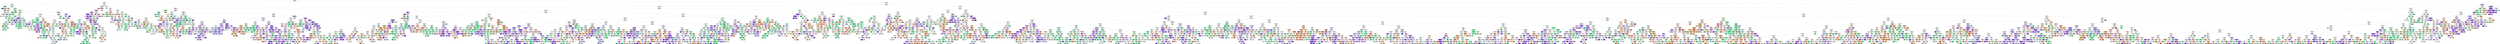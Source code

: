 digraph Tree {
node [shape=box, style="filled", color="black", fontname="helvetica"] ;
edge [fontname="helvetica"] ;
0 [label="AMT_INCOME_TOTAL <= -1.093\ngini = 0.667\nsamples = 20400\nvalue = [6824, 6789, 6787]\nclass = 2", fillcolor="#fffffe"] ;
1 [label="CNT_FAM_MEMBERS <= 1.5\ngini = 0.66\nsamples = 994\nvalue = [325, 393, 276]\nclass = 1", fillcolor="#ebfcf2"] ;
0 -> 1 [labeldistance=2.5, labelangle=45, headlabel="True"] ;
2 [label="OCCUPATION_TYPE <= 0.5\ngini = 0.653\nsamples = 752\nvalue = [237, 318, 197]\nclass = 1", fillcolor="#e0fbeb"] ;
1 -> 2 ;
3 [label="CNT_CHILDREN <= 0.5\ngini = 0.305\nsamples = 16\nvalue = [0, 13, 3]\nclass = 1", fillcolor="#67eb9e"] ;
2 -> 3 ;
4 [label="gini = 0.0\nsamples = 2\nvalue = [0, 0, 2]\nclass = 0", fillcolor="#8139e5"] ;
3 -> 4 ;
5 [label="gini = 0.133\nsamples = 14\nvalue = [0, 13, 1]\nclass = 1", fillcolor="#48e78b"] ;
3 -> 5 ;
6 [label="AMT_INCOME_TOTAL <= -1.511\ngini = 0.655\nsamples = 736\nvalue = [237, 305, 194]\nclass = 1", fillcolor="#e4fbee"] ;
2 -> 6 ;
7 [label="AMT_INCOME_TOTAL <= -1.542\ngini = 0.583\nsamples = 22\nvalue = [12, 3, 7]\nclass = 2", fillcolor="#f6d5bd"] ;
6 -> 7 ;
8 [label="gini = 0.0\nsamples = 4\nvalue = [4, 0, 0]\nclass = 2", fillcolor="#e58139"] ;
7 -> 8 ;
9 [label="AMT_INCOME_TOTAL <= -1.531\ngini = 0.623\nsamples = 18\nvalue = [8, 3, 7]\nclass = 2", fillcolor="#fdf4ed"] ;
7 -> 9 ;
10 [label="gini = 0.444\nsamples = 3\nvalue = [1, 2, 0]\nclass = 1", fillcolor="#9cf2c0"] ;
9 -> 10 ;
11 [label="OCCUPATION_TYPE <= 9.5\ngini = 0.56\nsamples = 15\nvalue = [7, 1, 7]\nclass = 2", fillcolor="#ffffff"] ;
9 -> 11 ;
12 [label="AMT_INCOME_TOTAL <= -1.524\ngini = 0.562\nsamples = 11\nvalue = [6, 1, 4]\nclass = 2", fillcolor="#f8dbc6"] ;
11 -> 12 ;
13 [label="gini = 0.494\nsamples = 9\nvalue = [5, 0, 4]\nclass = 2", fillcolor="#fae6d7"] ;
12 -> 13 ;
14 [label="gini = 0.5\nsamples = 2\nvalue = [1, 1, 0]\nclass = 2", fillcolor="#ffffff"] ;
12 -> 14 ;
15 [label="gini = 0.375\nsamples = 4\nvalue = [1, 0, 3]\nclass = 0", fillcolor="#ab7bee"] ;
11 -> 15 ;
16 [label="AMT_INCOME_TOTAL <= -1.414\ngini = 0.653\nsamples = 714\nvalue = [225, 302, 187]\nclass = 1", fillcolor="#e0fbeb"] ;
6 -> 16 ;
17 [label="OCCUPATION_TYPE <= 8.5\ngini = 0.434\nsamples = 24\nvalue = [6, 17, 1]\nclass = 1", fillcolor="#86efb2"] ;
16 -> 17 ;
18 [label="NAME_INCOME_TYPE <= 2.5\ngini = 0.405\nsamples = 23\nvalue = [5, 17, 1]\nclass = 1", fillcolor="#7beeab"] ;
17 -> 18 ;
19 [label="FLAG_OWN_REALTY <= 0.5\ngini = 0.491\nsamples = 17\nvalue = [5, 11, 1]\nclass = 1", fillcolor="#9cf2c0"] ;
18 -> 19 ;
20 [label="gini = 0.245\nsamples = 7\nvalue = [1, 6, 0]\nclass = 1", fillcolor="#5ae996"] ;
19 -> 20 ;
21 [label="NAME_EDUCATION_TYPE <= 3.5\ngini = 0.58\nsamples = 10\nvalue = [4, 5, 1]\nclass = 1", fillcolor="#defbea"] ;
19 -> 21 ;
22 [label="gini = 0.571\nsamples = 7\nvalue = [2, 4, 1]\nclass = 1", fillcolor="#b0f5cd"] ;
21 -> 22 ;
23 [label="gini = 0.444\nsamples = 3\nvalue = [2, 1, 0]\nclass = 2", fillcolor="#f2c09c"] ;
21 -> 23 ;
24 [label="gini = 0.0\nsamples = 6\nvalue = [0, 6, 0]\nclass = 1", fillcolor="#39e581"] ;
18 -> 24 ;
25 [label="gini = 0.0\nsamples = 1\nvalue = [1, 0, 0]\nclass = 2", fillcolor="#e58139"] ;
17 -> 25 ;
26 [label="OCCUPATION_TYPE <= 16.5\ngini = 0.656\nsamples = 690\nvalue = [219, 285, 186]\nclass = 1", fillcolor="#e3fbed"] ;
16 -> 26 ;
27 [label="NAME_EDUCATION_TYPE <= 1.5\ngini = 0.654\nsamples = 673\nvalue = [213, 283, 177]\nclass = 1", fillcolor="#e1fbec"] ;
26 -> 27 ;
28 [label="FLAG_OWN_REALTY <= 0.5\ngini = 0.628\nsamples = 86\nvalue = [17, 41, 28]\nclass = 1", fillcolor="#d3f9e3"] ;
27 -> 28 ;
29 [label="NAME_HOUSING_TYPE <= 3.5\ngini = 0.567\nsamples = 34\nvalue = [8, 20, 6]\nclass = 1", fillcolor="#a4f3c5"] ;
28 -> 29 ;
30 [label="NAME_HOUSING_TYPE <= 1.5\ngini = 0.537\nsamples = 32\nvalue = [7, 20, 5]\nclass = 1", fillcolor="#98f1bd"] ;
29 -> 30 ;
31 [label="FLAG_OWN_CAR <= 0.5\ngini = 0.594\nsamples = 24\nvalue = [7, 13, 4]\nclass = 1", fillcolor="#b9f6d3"] ;
30 -> 31 ;
32 [label="NAME_FAMILY_STATUS <= 1.5\ngini = 0.626\nsamples = 21\nvalue = [7, 10, 4]\nclass = 1", fillcolor="#d5f9e4"] ;
31 -> 32 ;
33 [label="AMT_INCOME_TOTAL <= -1.337\ngini = 0.531\nsamples = 16\nvalue = [4, 10, 2]\nclass = 1", fillcolor="#9cf2c0"] ;
32 -> 33 ;
34 [label="gini = 0.0\nsamples = 1\nvalue = [1, 0, 0]\nclass = 2", fillcolor="#e58139"] ;
33 -> 34 ;
35 [label="OCCUPATION_TYPE <= 5.5\ngini = 0.498\nsamples = 15\nvalue = [3, 10, 2]\nclass = 1", fillcolor="#8cf0b6"] ;
33 -> 35 ;
36 [label="AMT_INCOME_TOTAL <= -1.172\ngini = 0.54\nsamples = 10\nvalue = [3, 6, 1]\nclass = 1", fillcolor="#aaf4c9"] ;
35 -> 36 ;
37 [label="gini = 0.571\nsamples = 7\nvalue = [2, 4, 1]\nclass = 1", fillcolor="#b0f5cd"] ;
36 -> 37 ;
38 [label="gini = 0.444\nsamples = 3\nvalue = [1, 2, 0]\nclass = 1", fillcolor="#9cf2c0"] ;
36 -> 38 ;
39 [label="gini = 0.32\nsamples = 5\nvalue = [0, 4, 1]\nclass = 1", fillcolor="#6aeca0"] ;
35 -> 39 ;
40 [label="gini = 0.48\nsamples = 5\nvalue = [3, 0, 2]\nclass = 2", fillcolor="#f6d5bd"] ;
32 -> 40 ;
41 [label="gini = 0.0\nsamples = 3\nvalue = [0, 3, 0]\nclass = 1", fillcolor="#39e581"] ;
31 -> 41 ;
42 [label="gini = 0.219\nsamples = 8\nvalue = [0, 7, 1]\nclass = 1", fillcolor="#55e993"] ;
30 -> 42 ;
43 [label="gini = 0.5\nsamples = 2\nvalue = [1, 0, 1]\nclass = 2", fillcolor="#ffffff"] ;
29 -> 43 ;
44 [label="OCCUPATION_TYPE <= 5.5\ngini = 0.628\nsamples = 52\nvalue = [9, 21, 22]\nclass = 0", fillcolor="#fbf9fe"] ;
28 -> 44 ;
45 [label="NAME_FAMILY_STATUS <= 0.5\ngini = 0.34\nsamples = 10\nvalue = [1, 1, 8]\nclass = 0", fillcolor="#9d65eb"] ;
44 -> 45 ;
46 [label="gini = 0.0\nsamples = 1\nvalue = [0, 0, 1]\nclass = 0", fillcolor="#8139e5"] ;
45 -> 46 ;
47 [label="gini = 0.37\nsamples = 9\nvalue = [1, 1, 7]\nclass = 0", fillcolor="#a06aec"] ;
45 -> 47 ;
48 [label="AMT_INCOME_TOTAL <= -1.249\ngini = 0.626\nsamples = 42\nvalue = [8, 20, 14]\nclass = 1", fillcolor="#d5f9e4"] ;
44 -> 48 ;
49 [label="AMT_INCOME_TOTAL <= -1.364\ngini = 0.622\nsamples = 14\nvalue = [4, 3, 7]\nclass = 0", fillcolor="#d9c4f7"] ;
48 -> 49 ;
50 [label="gini = 0.444\nsamples = 3\nvalue = [2, 1, 0]\nclass = 2", fillcolor="#f2c09c"] ;
49 -> 50 ;
51 [label="NAME_INCOME_TYPE <= 2.5\ngini = 0.529\nsamples = 11\nvalue = [2, 2, 7]\nclass = 0", fillcolor="#b991f1"] ;
49 -> 51 ;
52 [label="gini = 0.494\nsamples = 9\nvalue = [2, 1, 6]\nclass = 0", fillcolor="#b78ef0"] ;
51 -> 52 ;
53 [label="gini = 0.5\nsamples = 2\nvalue = [0, 1, 1]\nclass = 1", fillcolor="#ffffff"] ;
51 -> 53 ;
54 [label="NAME_INCOME_TYPE <= 2.5\ngini = 0.548\nsamples = 28\nvalue = [4, 17, 7]\nclass = 1", fillcolor="#a1f3c3"] ;
48 -> 54 ;
55 [label="AMT_INCOME_TOTAL <= -1.186\ngini = 0.32\nsamples = 16\nvalue = [1, 13, 2]\nclass = 1", fillcolor="#63eb9c"] ;
54 -> 55 ;
56 [label="gini = 0.444\nsamples = 3\nvalue = [1, 2, 0]\nclass = 1", fillcolor="#9cf2c0"] ;
55 -> 56 ;
57 [label="CNT_FAM_MEMBERS <= 0.5\ngini = 0.26\nsamples = 13\nvalue = [0, 11, 2]\nclass = 1", fillcolor="#5dea98"] ;
55 -> 57 ;
58 [label="gini = 0.0\nsamples = 3\nvalue = [0, 3, 0]\nclass = 1", fillcolor="#39e581"] ;
57 -> 58 ;
59 [label="AMT_INCOME_TOTAL <= -1.175\ngini = 0.32\nsamples = 10\nvalue = [0, 8, 2]\nclass = 1", fillcolor="#6aeca0"] ;
57 -> 59 ;
60 [label="gini = 0.0\nsamples = 2\nvalue = [0, 2, 0]\nclass = 1", fillcolor="#39e581"] ;
59 -> 60 ;
61 [label="gini = 0.375\nsamples = 8\nvalue = [0, 6, 2]\nclass = 1", fillcolor="#7beeab"] ;
59 -> 61 ;
62 [label="NAME_FAMILY_STATUS <= 2.0\ngini = 0.653\nsamples = 12\nvalue = [3, 4, 5]\nclass = 0", fillcolor="#efe6fc"] ;
54 -> 62 ;
63 [label="OCCUPATION_TYPE <= 13.0\ngini = 0.66\nsamples = 10\nvalue = [3, 4, 3]\nclass = 1", fillcolor="#e3fbed"] ;
62 -> 63 ;
64 [label="gini = 0.667\nsamples = 9\nvalue = [3, 3, 3]\nclass = 2", fillcolor="#ffffff"] ;
63 -> 64 ;
65 [label="gini = 0.0\nsamples = 1\nvalue = [0, 1, 0]\nclass = 1", fillcolor="#39e581"] ;
63 -> 65 ;
66 [label="gini = 0.0\nsamples = 2\nvalue = [0, 0, 2]\nclass = 0", fillcolor="#8139e5"] ;
62 -> 66 ;
67 [label="NAME_INCOME_TYPE <= 1.5\ngini = 0.654\nsamples = 587\nvalue = [196, 242, 149]\nclass = 1", fillcolor="#e8fcf0"] ;
27 -> 67 ;
68 [label="AMT_INCOME_TOTAL <= -1.357\ngini = 0.662\nsamples = 330\nvalue = [116, 122, 92]\nclass = 1", fillcolor="#f9fefb"] ;
67 -> 68 ;
69 [label="AMT_INCOME_TOTAL <= -1.388\ngini = 0.569\nsamples = 34\nvalue = [7, 20, 7]\nclass = 1", fillcolor="#a0f2c2"] ;
68 -> 69 ;
70 [label="FLAG_OWN_CAR <= 0.5\ngini = 0.642\nsamples = 24\nvalue = [6, 11, 7]\nclass = 1", fillcolor="#d0f9e1"] ;
69 -> 70 ;
71 [label="FLAG_OWN_REALTY <= 0.5\ngini = 0.662\nsamples = 21\nvalue = [6, 8, 7]\nclass = 1", fillcolor="#f1fdf6"] ;
70 -> 71 ;
72 [label="gini = 0.0\nsamples = 2\nvalue = [0, 0, 2]\nclass = 0", fillcolor="#8139e5"] ;
71 -> 72 ;
73 [label="NAME_INCOME_TYPE <= 0.5\ngini = 0.654\nsamples = 19\nvalue = [6, 8, 5]\nclass = 1", fillcolor="#e1fbec"] ;
71 -> 73 ;
74 [label="gini = 0.444\nsamples = 3\nvalue = [2, 1, 0]\nclass = 2", fillcolor="#f2c09c"] ;
73 -> 74 ;
75 [label="CNT_FAM_MEMBERS <= 0.5\ngini = 0.648\nsamples = 16\nvalue = [4, 7, 5]\nclass = 1", fillcolor="#dbfae8"] ;
73 -> 75 ;
76 [label="gini = 0.5\nsamples = 2\nvalue = [1, 1, 0]\nclass = 2", fillcolor="#ffffff"] ;
75 -> 76 ;
77 [label="NAME_EDUCATION_TYPE <= 3.5\ngini = 0.643\nsamples = 14\nvalue = [3, 6, 5]\nclass = 1", fillcolor="#e9fcf1"] ;
75 -> 77 ;
78 [label="gini = 0.5\nsamples = 2\nvalue = [1, 1, 0]\nclass = 2", fillcolor="#ffffff"] ;
77 -> 78 ;
79 [label="gini = 0.625\nsamples = 12\nvalue = [2, 5, 5]\nclass = 1", fillcolor="#ffffff"] ;
77 -> 79 ;
80 [label="gini = 0.0\nsamples = 3\nvalue = [0, 3, 0]\nclass = 1", fillcolor="#39e581"] ;
70 -> 80 ;
81 [label="NAME_HOUSING_TYPE <= 1.5\ngini = 0.18\nsamples = 10\nvalue = [1, 9, 0]\nclass = 1", fillcolor="#4fe88f"] ;
69 -> 81 ;
82 [label="gini = 0.0\nsamples = 6\nvalue = [0, 6, 0]\nclass = 1", fillcolor="#39e581"] ;
81 -> 82 ;
83 [label="gini = 0.375\nsamples = 4\nvalue = [1, 3, 0]\nclass = 1", fillcolor="#7beeab"] ;
81 -> 83 ;
84 [label="AMT_INCOME_TOTAL <= -1.267\ngini = 0.663\nsamples = 296\nvalue = [109, 102, 85]\nclass = 2", fillcolor="#fefaf8"] ;
68 -> 84 ;
85 [label="FLAG_OWN_REALTY <= 0.5\ngini = 0.635\nsamples = 69\nvalue = [33, 17, 19]\nclass = 2", fillcolor="#f8dcc8"] ;
84 -> 85 ;
86 [label="NAME_HOUSING_TYPE <= 2.0\ngini = 0.555\nsamples = 20\nvalue = [5, 3, 12]\nclass = 0", fillcolor="#c4a3f3"] ;
85 -> 86 ;
87 [label="NAME_EDUCATION_TYPE <= 3.5\ngini = 0.475\nsamples = 18\nvalue = [5, 1, 12]\nclass = 0", fillcolor="#bb94f1"] ;
86 -> 87 ;
88 [label="gini = 0.0\nsamples = 1\nvalue = [0, 1, 0]\nclass = 1", fillcolor="#39e581"] ;
87 -> 88 ;
89 [label="NAME_FAMILY_STATUS <= 2.0\ngini = 0.415\nsamples = 17\nvalue = [5, 0, 12]\nclass = 0", fillcolor="#b58bf0"] ;
87 -> 89 ;
90 [label="FLAG_OWN_CAR <= 0.5\ngini = 0.459\nsamples = 14\nvalue = [5, 0, 9]\nclass = 0", fillcolor="#c7a7f3"] ;
89 -> 90 ;
91 [label="gini = 0.0\nsamples = 2\nvalue = [2, 0, 0]\nclass = 2", fillcolor="#e58139"] ;
90 -> 91 ;
92 [label="AMT_INCOME_TOTAL <= -1.293\ngini = 0.375\nsamples = 12\nvalue = [3, 0, 9]\nclass = 0", fillcolor="#ab7bee"] ;
90 -> 92 ;
93 [label="gini = 0.278\nsamples = 6\nvalue = [1, 0, 5]\nclass = 0", fillcolor="#9a61ea"] ;
92 -> 93 ;
94 [label="gini = 0.444\nsamples = 6\nvalue = [2, 0, 4]\nclass = 0", fillcolor="#c09cf2"] ;
92 -> 94 ;
95 [label="gini = 0.0\nsamples = 3\nvalue = [0, 0, 3]\nclass = 0", fillcolor="#8139e5"] ;
89 -> 95 ;
96 [label="gini = 0.0\nsamples = 2\nvalue = [0, 2, 0]\nclass = 1", fillcolor="#39e581"] ;
86 -> 96 ;
97 [label="AMT_INCOME_TOTAL <= -1.293\ngini = 0.571\nsamples = 49\nvalue = [28, 14, 7]\nclass = 2", fillcolor="#f5cdb0"] ;
85 -> 97 ;
98 [label="CODE_GENDER <= 0.5\ngini = 0.63\nsamples = 26\nvalue = [9, 12, 5]\nclass = 1", fillcolor="#dcfae9"] ;
97 -> 98 ;
99 [label="CNT_FAM_MEMBERS <= 0.5\ngini = 0.555\nsamples = 20\nvalue = [3, 12, 5]\nclass = 1", fillcolor="#a3f3c4"] ;
98 -> 99 ;
100 [label="gini = 0.0\nsamples = 2\nvalue = [0, 0, 2]\nclass = 0", fillcolor="#8139e5"] ;
99 -> 100 ;
101 [label="FLAG_OWN_CAR <= 0.5\ngini = 0.5\nsamples = 18\nvalue = [3, 12, 3]\nclass = 1", fillcolor="#88efb3"] ;
99 -> 101 ;
102 [label="AMT_INCOME_TOTAL <= -1.326\ngini = 0.457\nsamples = 17\nvalue = [2, 12, 3]\nclass = 1", fillcolor="#80eeae"] ;
101 -> 102 ;
103 [label="gini = 0.494\nsamples = 9\nvalue = [1, 6, 2]\nclass = 1", fillcolor="#8ef0b7"] ;
102 -> 103 ;
104 [label="gini = 0.406\nsamples = 8\nvalue = [1, 6, 1]\nclass = 1", fillcolor="#72eca5"] ;
102 -> 104 ;
105 [label="gini = 0.0\nsamples = 1\nvalue = [1, 0, 0]\nclass = 2", fillcolor="#e58139"] ;
101 -> 105 ;
106 [label="gini = 0.0\nsamples = 6\nvalue = [6, 0, 0]\nclass = 2", fillcolor="#e58139"] ;
98 -> 106 ;
107 [label="AMT_INCOME_TOTAL <= -1.28\ngini = 0.302\nsamples = 23\nvalue = [19, 2, 2]\nclass = 2", fillcolor="#ea995f"] ;
97 -> 107 ;
108 [label="gini = 0.111\nsamples = 17\nvalue = [16, 1, 0]\nclass = 2", fillcolor="#e78945"] ;
107 -> 108 ;
109 [label="gini = 0.611\nsamples = 6\nvalue = [3, 1, 2]\nclass = 2", fillcolor="#f8e0ce"] ;
107 -> 109 ;
110 [label="NAME_HOUSING_TYPE <= 1.5\ngini = 0.663\nsamples = 227\nvalue = [76, 85, 66]\nclass = 1", fillcolor="#f3fdf7"] ;
84 -> 110 ;
111 [label="AMT_INCOME_TOTAL <= -1.15\ngini = 0.661\nsamples = 217\nvalue = [72, 84, 61]\nclass = 1", fillcolor="#effdf5"] ;
110 -> 111 ;
112 [label="OCCUPATION_TYPE <= 8.5\ngini = 0.658\nsamples = 172\nvalue = [52, 70, 50]\nclass = 1", fillcolor="#e1fbec"] ;
111 -> 112 ;
113 [label="NAME_INCOME_TYPE <= 0.5\ngini = 0.661\nsamples = 167\nvalue = [51, 66, 50]\nclass = 1", fillcolor="#e5fcef"] ;
112 -> 113 ;
114 [label="gini = 0.571\nsamples = 7\nvalue = [2, 1, 4]\nclass = 0", fillcolor="#cdb0f5"] ;
113 -> 114 ;
115 [label="NAME_FAMILY_STATUS <= 0.5\ngini = 0.659\nsamples = 160\nvalue = [49, 65, 46]\nclass = 1", fillcolor="#e2fbed"] ;
113 -> 115 ;
116 [label="gini = 0.278\nsamples = 6\nvalue = [0, 5, 1]\nclass = 1", fillcolor="#61ea9a"] ;
115 -> 116 ;
117 [label="FLAG_OWN_REALTY <= 0.5\ngini = 0.662\nsamples = 154\nvalue = [49, 60, 45]\nclass = 1", fillcolor="#eafcf2"] ;
115 -> 117 ;
118 [label="NAME_FAMILY_STATUS <= 1.5\ngini = 0.611\nsamples = 34\nvalue = [13, 16, 5]\nclass = 1", fillcolor="#e3fbed"] ;
117 -> 118 ;
119 [label="AMT_INCOME_TOTAL <= -1.194\ngini = 0.517\nsamples = 24\nvalue = [9, 14, 1]\nclass = 1", fillcolor="#bdf6d5"] ;
118 -> 119 ;
120 [label="FLAG_OWN_CAR <= 0.5\ngini = 0.556\nsamples = 13\nvalue = [7, 5, 1]\nclass = 2", fillcolor="#f8e0ce"] ;
119 -> 120 ;
121 [label="gini = 0.449\nsamples = 7\nvalue = [5, 1, 1]\nclass = 2", fillcolor="#eeab7b"] ;
120 -> 121 ;
122 [label="gini = 0.444\nsamples = 6\nvalue = [2, 4, 0]\nclass = 1", fillcolor="#9cf2c0"] ;
120 -> 122 ;
123 [label="CODE_GENDER <= 0.5\ngini = 0.298\nsamples = 11\nvalue = [2, 9, 0]\nclass = 1", fillcolor="#65eb9d"] ;
119 -> 123 ;
124 [label="gini = 0.408\nsamples = 7\nvalue = [2, 5, 0]\nclass = 1", fillcolor="#88efb3"] ;
123 -> 124 ;
125 [label="gini = 0.0\nsamples = 4\nvalue = [0, 4, 0]\nclass = 1", fillcolor="#39e581"] ;
123 -> 125 ;
126 [label="NAME_FAMILY_STATUS <= 2.5\ngini = 0.64\nsamples = 10\nvalue = [4, 2, 4]\nclass = 2", fillcolor="#ffffff"] ;
118 -> 126 ;
127 [label="gini = 0.0\nsamples = 3\nvalue = [0, 0, 3]\nclass = 0", fillcolor="#8139e5"] ;
126 -> 127 ;
128 [label="gini = 0.571\nsamples = 7\nvalue = [4, 2, 1]\nclass = 2", fillcolor="#f5cdb0"] ;
126 -> 128 ;
129 [label="NAME_FAMILY_STATUS <= 2.5\ngini = 0.664\nsamples = 120\nvalue = [36, 44, 40]\nclass = 1", fillcolor="#f5fef9"] ;
117 -> 129 ;
130 [label="NAME_FAMILY_STATUS <= 1.5\ngini = 0.665\nsamples = 84\nvalue = [29, 30, 25]\nclass = 1", fillcolor="#fbfffd"] ;
129 -> 130 ;
131 [label="AMT_INCOME_TOTAL <= -1.194\ngini = 0.666\nsamples = 78\nvalue = [27, 26, 25]\nclass = 2", fillcolor="#fefdfb"] ;
130 -> 131 ;
132 [label="gini = 0.593\nsamples = 9\nvalue = [2, 2, 5]\nclass = 0", fillcolor="#c9aaf4"] ;
131 -> 132 ;
133 [label="NAME_EDUCATION_TYPE <= 3.0\ngini = 0.664\nsamples = 69\nvalue = [25, 24, 20]\nclass = 2", fillcolor="#fefcfb"] ;
131 -> 133 ;
134 [label="gini = 0.444\nsamples = 3\nvalue = [1, 2, 0]\nclass = 1", fillcolor="#9cf2c0"] ;
133 -> 134 ;
135 [label="FLAG_OWN_CAR <= 0.5\ngini = 0.665\nsamples = 66\nvalue = [24, 22, 20]\nclass = 2", fillcolor="#fef9f6"] ;
133 -> 135 ;
136 [label="CODE_GENDER <= 0.5\ngini = 0.66\nsamples = 62\nvalue = [24, 21, 17]\nclass = 2", fillcolor="#fdf6f1"] ;
135 -> 136 ;
137 [label="gini = 0.661\nsamples = 56\nvalue = [22, 17, 17]\nclass = 2", fillcolor="#fcefe6"] ;
136 -> 137 ;
138 [label="gini = 0.444\nsamples = 6\nvalue = [2, 4, 0]\nclass = 1", fillcolor="#9cf2c0"] ;
136 -> 138 ;
139 [label="gini = 0.375\nsamples = 4\nvalue = [0, 1, 3]\nclass = 0", fillcolor="#ab7bee"] ;
135 -> 139 ;
140 [label="gini = 0.444\nsamples = 6\nvalue = [2, 4, 0]\nclass = 1", fillcolor="#9cf2c0"] ;
130 -> 140 ;
141 [label="NAME_EDUCATION_TYPE <= 3.5\ngini = 0.637\nsamples = 36\nvalue = [7, 14, 15]\nclass = 0", fillcolor="#f9f6fe"] ;
129 -> 141 ;
142 [label="gini = 0.408\nsamples = 7\nvalue = [2, 0, 5]\nclass = 0", fillcolor="#b388ef"] ;
141 -> 142 ;
143 [label="NAME_FAMILY_STATUS <= 3.5\ngini = 0.618\nsamples = 29\nvalue = [5, 14, 10]\nclass = 1", fillcolor="#d5fae4"] ;
141 -> 143 ;
144 [label="AMT_INCOME_TOTAL <= -1.216\ngini = 0.496\nsamples = 11\nvalue = [0, 5, 6]\nclass = 0", fillcolor="#eadefb"] ;
143 -> 144 ;
145 [label="gini = 0.0\nsamples = 2\nvalue = [0, 2, 0]\nclass = 1", fillcolor="#39e581"] ;
144 -> 145 ;
146 [label="gini = 0.444\nsamples = 9\nvalue = [0, 3, 6]\nclass = 0", fillcolor="#c09cf2"] ;
144 -> 146 ;
147 [label="AMT_INCOME_TOTAL <= -1.183\ngini = 0.623\nsamples = 18\nvalue = [5, 9, 4]\nclass = 1", fillcolor="#c2f7d8"] ;
143 -> 147 ;
148 [label="gini = 0.444\nsamples = 3\nvalue = [0, 1, 2]\nclass = 0", fillcolor="#c09cf2"] ;
147 -> 148 ;
149 [label="gini = 0.587\nsamples = 15\nvalue = [5, 8, 2]\nclass = 1", fillcolor="#c4f7d9"] ;
147 -> 149 ;
150 [label="gini = 0.32\nsamples = 5\nvalue = [1, 4, 0]\nclass = 1", fillcolor="#6aeca0"] ;
112 -> 150 ;
151 [label="CNT_FAM_MEMBERS <= 0.5\ngini = 0.646\nsamples = 45\nvalue = [20, 14, 11]\nclass = 2", fillcolor="#fae7d9"] ;
111 -> 151 ;
152 [label="gini = 0.571\nsamples = 7\nvalue = [1, 4, 2]\nclass = 1", fillcolor="#b0f5cd"] ;
151 -> 152 ;
153 [label="NAME_EDUCATION_TYPE <= 3.5\ngini = 0.625\nsamples = 38\nvalue = [19, 10, 9]\nclass = 2", fillcolor="#f7d6bf"] ;
151 -> 153 ;
154 [label="gini = 0.0\nsamples = 1\nvalue = [0, 0, 1]\nclass = 0", fillcolor="#8139e5"] ;
153 -> 154 ;
155 [label="AMT_INCOME_TOTAL <= -1.115\ngini = 0.617\nsamples = 37\nvalue = [19, 10, 8]\nclass = 2", fillcolor="#f6d5bd"] ;
153 -> 155 ;
156 [label="NAME_INCOME_TYPE <= 0.5\ngini = 0.625\nsamples = 32\nvalue = [16, 8, 8]\nclass = 2", fillcolor="#f6d5bd"] ;
155 -> 156 ;
157 [label="gini = 0.0\nsamples = 1\nvalue = [1, 0, 0]\nclass = 2", fillcolor="#e58139"] ;
156 -> 157 ;
158 [label="FLAG_OWN_REALTY <= 0.5\ngini = 0.633\nsamples = 31\nvalue = [15, 8, 8]\nclass = 2", fillcolor="#f7d9c3"] ;
156 -> 158 ;
159 [label="gini = 0.594\nsamples = 8\nvalue = [4, 3, 1]\nclass = 2", fillcolor="#fae6d7"] ;
158 -> 159 ;
160 [label="FLAG_OWN_CAR <= 0.5\ngini = 0.631\nsamples = 23\nvalue = [11, 5, 7]\nclass = 2", fillcolor="#f8e0ce"] ;
158 -> 160 ;
161 [label="gini = 0.654\nsamples = 19\nvalue = [8, 5, 6]\nclass = 2", fillcolor="#fbece1"] ;
160 -> 161 ;
162 [label="gini = 0.375\nsamples = 4\nvalue = [3, 0, 1]\nclass = 2", fillcolor="#eeab7b"] ;
160 -> 162 ;
163 [label="gini = 0.48\nsamples = 5\nvalue = [3, 2, 0]\nclass = 2", fillcolor="#f6d5bd"] ;
155 -> 163 ;
164 [label="CNT_FAM_MEMBERS <= 0.5\ngini = 0.58\nsamples = 10\nvalue = [4, 1, 5]\nclass = 0", fillcolor="#eadefb"] ;
110 -> 164 ;
165 [label="gini = 0.375\nsamples = 4\nvalue = [3, 0, 1]\nclass = 2", fillcolor="#eeab7b"] ;
164 -> 165 ;
166 [label="gini = 0.5\nsamples = 6\nvalue = [1, 1, 4]\nclass = 0", fillcolor="#b388ef"] ;
164 -> 166 ;
167 [label="NAME_FAMILY_STATUS <= 3.5\ngini = 0.636\nsamples = 257\nvalue = [80, 120, 57]\nclass = 1", fillcolor="#d2f9e3"] ;
67 -> 167 ;
168 [label="OCCUPATION_TYPE <= 1.5\ngini = 0.64\nsamples = 249\nvalue = [80, 113, 56]\nclass = 1", fillcolor="#d8fae6"] ;
167 -> 168 ;
169 [label="FLAG_OWN_REALTY <= 0.5\ngini = 0.568\nsamples = 27\nvalue = [15, 9, 3]\nclass = 2", fillcolor="#f6d5bd"] ;
168 -> 169 ;
170 [label="NAME_FAMILY_STATUS <= 2.0\ngini = 0.539\nsamples = 16\nvalue = [6, 9, 1]\nclass = 1", fillcolor="#c4f7d9"] ;
169 -> 170 ;
171 [label="gini = 0.0\nsamples = 2\nvalue = [0, 2, 0]\nclass = 1", fillcolor="#39e581"] ;
170 -> 171 ;
172 [label="AMT_INCOME_TOTAL <= -1.238\ngini = 0.561\nsamples = 14\nvalue = [6, 7, 1]\nclass = 1", fillcolor="#e6fcef"] ;
170 -> 172 ;
173 [label="gini = 0.0\nsamples = 1\nvalue = [1, 0, 0]\nclass = 2", fillcolor="#e58139"] ;
172 -> 173 ;
174 [label="NAME_HOUSING_TYPE <= 1.5\ngini = 0.556\nsamples = 13\nvalue = [5, 7, 1]\nclass = 1", fillcolor="#cef8e0"] ;
172 -> 174 ;
175 [label="gini = 0.58\nsamples = 10\nvalue = [4, 5, 1]\nclass = 1", fillcolor="#defbea"] ;
174 -> 175 ;
176 [label="gini = 0.444\nsamples = 3\nvalue = [1, 2, 0]\nclass = 1", fillcolor="#9cf2c0"] ;
174 -> 176 ;
177 [label="NAME_HOUSING_TYPE <= 2.5\ngini = 0.298\nsamples = 11\nvalue = [9, 0, 2]\nclass = 2", fillcolor="#eb9d65"] ;
169 -> 177 ;
178 [label="FLAG_OWN_CAR <= 0.5\ngini = 0.18\nsamples = 10\nvalue = [9, 0, 1]\nclass = 2", fillcolor="#e88f4f"] ;
177 -> 178 ;
179 [label="gini = 0.278\nsamples = 6\nvalue = [5, 0, 1]\nclass = 2", fillcolor="#ea9a61"] ;
178 -> 179 ;
180 [label="gini = 0.0\nsamples = 4\nvalue = [4, 0, 0]\nclass = 2", fillcolor="#e58139"] ;
178 -> 180 ;
181 [label="gini = 0.0\nsamples = 1\nvalue = [0, 0, 1]\nclass = 0", fillcolor="#8139e5"] ;
177 -> 181 ;
182 [label="OCCUPATION_TYPE <= 7.0\ngini = 0.638\nsamples = 222\nvalue = [65, 104, 53]\nclass = 1", fillcolor="#cef9e0"] ;
168 -> 182 ;
183 [label="NAME_FAMILY_STATUS <= 2.5\ngini = 0.62\nsamples = 61\nvalue = [10, 28, 23]\nclass = 1", fillcolor="#e5fcee"] ;
182 -> 183 ;
184 [label="NAME_INCOME_TYPE <= 3.0\ngini = 0.621\nsamples = 56\nvalue = [10, 27, 19]\nclass = 1", fillcolor="#d4f9e4"] ;
183 -> 184 ;
185 [label="FLAG_OWN_REALTY <= 0.5\ngini = 0.529\nsamples = 22\nvalue = [4, 14, 4]\nclass = 1", fillcolor="#91f1b9"] ;
184 -> 185 ;
186 [label="OCCUPATION_TYPE <= 2.5\ngini = 0.593\nsamples = 18\nvalue = [4, 10, 4]\nclass = 1", fillcolor="#aaf4c9"] ;
185 -> 186 ;
187 [label="gini = 0.0\nsamples = 1\nvalue = [0, 1, 0]\nclass = 1", fillcolor="#39e581"] ;
186 -> 187 ;
188 [label="OCCUPATION_TYPE <= 4.5\ngini = 0.609\nsamples = 17\nvalue = [4, 9, 4]\nclass = 1", fillcolor="#b3f5cf"] ;
186 -> 188 ;
189 [label="NAME_HOUSING_TYPE <= 1.5\ngini = 0.622\nsamples = 14\nvalue = [3, 7, 4]\nclass = 1", fillcolor="#c4f7d9"] ;
188 -> 189 ;
190 [label="AMT_INCOME_TOTAL <= -1.249\ngini = 0.595\nsamples = 11\nvalue = [2, 6, 3]\nclass = 1", fillcolor="#b5f5d0"] ;
189 -> 190 ;
191 [label="gini = 0.571\nsamples = 7\nvalue = [1, 4, 2]\nclass = 1", fillcolor="#b0f5cd"] ;
190 -> 191 ;
192 [label="gini = 0.625\nsamples = 4\nvalue = [1, 2, 1]\nclass = 1", fillcolor="#bdf6d5"] ;
190 -> 192 ;
193 [label="gini = 0.667\nsamples = 3\nvalue = [1, 1, 1]\nclass = 2", fillcolor="#ffffff"] ;
189 -> 193 ;
194 [label="gini = 0.444\nsamples = 3\nvalue = [1, 2, 0]\nclass = 1", fillcolor="#9cf2c0"] ;
188 -> 194 ;
195 [label="gini = 0.0\nsamples = 4\nvalue = [0, 4, 0]\nclass = 1", fillcolor="#39e581"] ;
185 -> 195 ;
196 [label="NAME_HOUSING_TYPE <= 2.5\ngini = 0.628\nsamples = 34\nvalue = [6, 13, 15]\nclass = 0", fillcolor="#f3ecfd"] ;
184 -> 196 ;
197 [label="OCCUPATION_TYPE <= 2.5\ngini = 0.595\nsamples = 29\nvalue = [4, 10, 15]\nclass = 0", fillcolor="#decbf8"] ;
196 -> 197 ;
198 [label="FLAG_OWN_REALTY <= 0.5\ngini = 0.462\nsamples = 13\nvalue = [3, 1, 9]\nclass = 0", fillcolor="#b388ef"] ;
197 -> 198 ;
199 [label="NAME_FAMILY_STATUS <= 0.5\ngini = 0.314\nsamples = 11\nvalue = [1, 1, 9]\nclass = 0", fillcolor="#9a61ea"] ;
198 -> 199 ;
200 [label="gini = 0.5\nsamples = 6\nvalue = [1, 1, 4]\nclass = 0", fillcolor="#b388ef"] ;
199 -> 200 ;
201 [label="gini = 0.0\nsamples = 5\nvalue = [0, 0, 5]\nclass = 0", fillcolor="#8139e5"] ;
199 -> 201 ;
202 [label="gini = 0.0\nsamples = 2\nvalue = [2, 0, 0]\nclass = 2", fillcolor="#e58139"] ;
198 -> 202 ;
203 [label="FLAG_OWN_CAR <= 0.5\ngini = 0.539\nsamples = 16\nvalue = [1, 9, 6]\nclass = 1", fillcolor="#c4f7d9"] ;
197 -> 203 ;
204 [label="CODE_GENDER <= 0.5\ngini = 0.524\nsamples = 15\nvalue = [1, 9, 5]\nclass = 1", fillcolor="#b0f5cd"] ;
203 -> 204 ;
205 [label="AMT_INCOME_TOTAL <= -1.194\ngini = 0.541\nsamples = 14\nvalue = [1, 8, 5]\nclass = 1", fillcolor="#bdf6d5"] ;
204 -> 205 ;
206 [label="gini = 0.5\nsamples = 4\nvalue = [0, 2, 2]\nclass = 1", fillcolor="#ffffff"] ;
205 -> 206 ;
207 [label="gini = 0.54\nsamples = 10\nvalue = [1, 6, 3]\nclass = 1", fillcolor="#aaf4c9"] ;
205 -> 207 ;
208 [label="gini = 0.0\nsamples = 1\nvalue = [0, 1, 0]\nclass = 1", fillcolor="#39e581"] ;
204 -> 208 ;
209 [label="gini = 0.0\nsamples = 1\nvalue = [0, 0, 1]\nclass = 0", fillcolor="#8139e5"] ;
203 -> 209 ;
210 [label="gini = 0.48\nsamples = 5\nvalue = [2, 3, 0]\nclass = 1", fillcolor="#bdf6d5"] ;
196 -> 210 ;
211 [label="gini = 0.32\nsamples = 5\nvalue = [0, 1, 4]\nclass = 0", fillcolor="#a06aec"] ;
183 -> 211 ;
212 [label="AMT_INCOME_TOTAL <= -1.326\ngini = 0.626\nsamples = 161\nvalue = [55, 76, 30]\nclass = 1", fillcolor="#d8fae6"] ;
182 -> 212 ;
213 [label="CNT_FAM_MEMBERS <= 0.5\ngini = 0.56\nsamples = 20\nvalue = [12, 4, 4]\nclass = 2", fillcolor="#f2c09c"] ;
212 -> 213 ;
214 [label="gini = 0.5\nsamples = 2\nvalue = [0, 1, 1]\nclass = 1", fillcolor="#ffffff"] ;
213 -> 214 ;
215 [label="NAME_INCOME_TYPE <= 3.0\ngini = 0.5\nsamples = 18\nvalue = [12, 3, 3]\nclass = 2", fillcolor="#efb388"] ;
213 -> 215 ;
216 [label="gini = 0.0\nsamples = 4\nvalue = [4, 0, 0]\nclass = 2", fillcolor="#e58139"] ;
215 -> 216 ;
217 [label="OCCUPATION_TYPE <= 10.0\ngini = 0.582\nsamples = 14\nvalue = [8, 3, 3]\nclass = 2", fillcolor="#f3c6a5"] ;
215 -> 217 ;
218 [label="gini = 0.494\nsamples = 9\nvalue = [6, 1, 2]\nclass = 2", fillcolor="#f0b78e"] ;
217 -> 218 ;
219 [label="gini = 0.64\nsamples = 5\nvalue = [2, 2, 1]\nclass = 2", fillcolor="#ffffff"] ;
217 -> 219 ;
220 [label="OCCUPATION_TYPE <= 13.5\ngini = 0.612\nsamples = 141\nvalue = [43, 72, 26]\nclass = 1", fillcolor="#c4f7da"] ;
212 -> 220 ;
221 [label="CNT_CHILDREN <= 0.5\ngini = 0.581\nsamples = 106\nvalue = [28, 60, 18]\nclass = 1", fillcolor="#aef4cb"] ;
220 -> 221 ;
222 [label="AMT_INCOME_TOTAL <= -1.282\ngini = 0.571\nsamples = 104\nvalue = [28, 60, 16]\nclass = 1", fillcolor="#acf4ca"] ;
221 -> 222 ;
223 [label="gini = 0.219\nsamples = 8\nvalue = [0, 7, 1]\nclass = 1", fillcolor="#55e993"] ;
222 -> 223 ;
224 [label="AMT_INCOME_TOTAL <= -1.238\ngini = 0.586\nsamples = 96\nvalue = [28, 53, 15]\nclass = 1", fillcolor="#b6f5d1"] ;
222 -> 224 ;
225 [label="gini = 0.625\nsamples = 4\nvalue = [1, 1, 2]\nclass = 0", fillcolor="#d5bdf6"] ;
224 -> 225 ;
226 [label="NAME_FAMILY_STATUS <= 2.5\ngini = 0.574\nsamples = 92\nvalue = [27, 52, 13]\nclass = 1", fillcolor="#b3f5cf"] ;
224 -> 226 ;
227 [label="FLAG_OWN_CAR <= 0.5\ngini = 0.565\nsamples = 86\nvalue = [24, 50, 12]\nclass = 1", fillcolor="#acf4ca"] ;
226 -> 227 ;
228 [label="CODE_GENDER <= 0.5\ngini = 0.561\nsamples = 69\nvalue = [17, 41, 11]\nclass = 1", fillcolor="#a4f3c5"] ;
227 -> 228 ;
229 [label="AMT_INCOME_TOTAL <= -1.163\ngini = 0.546\nsamples = 67\nvalue = [16, 41, 10]\nclass = 1", fillcolor="#9ef2c1"] ;
228 -> 229 ;
230 [label="OCCUPATION_TYPE <= 8.5\ngini = 0.523\nsamples = 60\nvalue = [15, 38, 7]\nclass = 1", fillcolor="#9af2bf"] ;
229 -> 230 ;
231 [label="NAME_FAMILY_STATUS <= 1.5\ngini = 0.582\nsamples = 27\nvalue = [8, 15, 4]\nclass = 1", fillcolor="#b6f5d1"] ;
230 -> 231 ;
232 [label="gini = 0.592\nsamples = 26\nvalue = [8, 14, 4]\nclass = 1", fillcolor="#bdf6d5"] ;
231 -> 232 ;
233 [label="gini = 0.0\nsamples = 1\nvalue = [0, 1, 0]\nclass = 1", fillcolor="#39e581"] ;
231 -> 233 ;
234 [label="FLAG_OWN_REALTY <= 0.5\ngini = 0.461\nsamples = 33\nvalue = [7, 23, 3]\nclass = 1", fillcolor="#85efb1"] ;
230 -> 234 ;
235 [label="gini = 0.32\nsamples = 16\nvalue = [2, 13, 1]\nclass = 1", fillcolor="#63eb9c"] ;
234 -> 235 ;
236 [label="gini = 0.554\nsamples = 17\nvalue = [5, 10, 2]\nclass = 1", fillcolor="#acf4ca"] ;
234 -> 236 ;
237 [label="gini = 0.612\nsamples = 7\nvalue = [1, 3, 3]\nclass = 1", fillcolor="#ffffff"] ;
229 -> 237 ;
238 [label="gini = 0.5\nsamples = 2\nvalue = [1, 0, 1]\nclass = 2", fillcolor="#ffffff"] ;
228 -> 238 ;
239 [label="CODE_GENDER <= 0.5\ngini = 0.547\nsamples = 17\nvalue = [7, 9, 1]\nclass = 1", fillcolor="#d7fae6"] ;
227 -> 239 ;
240 [label="gini = 0.568\nsamples = 9\nvalue = [5, 3, 1]\nclass = 2", fillcolor="#f6d5bd"] ;
239 -> 240 ;
241 [label="gini = 0.375\nsamples = 8\nvalue = [2, 6, 0]\nclass = 1", fillcolor="#7beeab"] ;
239 -> 241 ;
242 [label="gini = 0.611\nsamples = 6\nvalue = [3, 2, 1]\nclass = 2", fillcolor="#f8e0ce"] ;
226 -> 242 ;
243 [label="gini = 0.0\nsamples = 2\nvalue = [0, 0, 2]\nclass = 0", fillcolor="#8139e5"] ;
221 -> 243 ;
244 [label="AMT_INCOME_TOTAL <= -1.15\ngini = 0.647\nsamples = 35\nvalue = [15, 12, 8]\nclass = 2", fillcolor="#fcefe5"] ;
220 -> 244 ;
245 [label="NAME_INCOME_TYPE <= 3.0\ngini = 0.64\nsamples = 30\nvalue = [12, 12, 6]\nclass = 2", fillcolor="#ffffff"] ;
244 -> 245 ;
246 [label="gini = 0.0\nsamples = 1\nvalue = [0, 0, 1]\nclass = 0", fillcolor="#8139e5"] ;
245 -> 246 ;
247 [label="AMT_INCOME_TOTAL <= -1.231\ngini = 0.628\nsamples = 29\nvalue = [12, 12, 5]\nclass = 2", fillcolor="#ffffff"] ;
245 -> 247 ;
248 [label="gini = 0.5\nsamples = 2\nvalue = [0, 1, 1]\nclass = 1", fillcolor="#ffffff"] ;
247 -> 248 ;
249 [label="NAME_HOUSING_TYPE <= 1.5\ngini = 0.615\nsamples = 27\nvalue = [12, 11, 4]\nclass = 2", fillcolor="#fdf7f3"] ;
247 -> 249 ;
250 [label="FLAG_OWN_CAR <= 0.5\ngini = 0.598\nsamples = 25\nvalue = [11, 11, 3]\nclass = 2", fillcolor="#ffffff"] ;
249 -> 250 ;
251 [label="NAME_EDUCATION_TYPE <= 3.0\ngini = 0.571\nsamples = 21\nvalue = [11, 8, 2]\nclass = 2", fillcolor="#f9e2d1"] ;
250 -> 251 ;
252 [label="gini = 0.0\nsamples = 1\nvalue = [1, 0, 0]\nclass = 2", fillcolor="#e58139"] ;
251 -> 252 ;
253 [label="FLAG_OWN_REALTY <= 0.5\ngini = 0.58\nsamples = 20\nvalue = [10, 8, 2]\nclass = 2", fillcolor="#fbeade"] ;
251 -> 253 ;
254 [label="NAME_FAMILY_STATUS <= 2.0\ngini = 0.595\nsamples = 17\nvalue = [8, 7, 2]\nclass = 2", fillcolor="#fcf2eb"] ;
253 -> 254 ;
255 [label="gini = 0.604\nsamples = 15\nvalue = [7, 6, 2]\nclass = 2", fillcolor="#fcf1e9"] ;
254 -> 255 ;
256 [label="gini = 0.5\nsamples = 2\nvalue = [1, 1, 0]\nclass = 2", fillcolor="#ffffff"] ;
254 -> 256 ;
257 [label="gini = 0.444\nsamples = 3\nvalue = [2, 1, 0]\nclass = 2", fillcolor="#f2c09c"] ;
253 -> 257 ;
258 [label="gini = 0.375\nsamples = 4\nvalue = [0, 3, 1]\nclass = 1", fillcolor="#7beeab"] ;
250 -> 258 ;
259 [label="gini = 0.5\nsamples = 2\nvalue = [1, 0, 1]\nclass = 2", fillcolor="#ffffff"] ;
249 -> 259 ;
260 [label="gini = 0.48\nsamples = 5\nvalue = [3, 0, 2]\nclass = 2", fillcolor="#f6d5bd"] ;
244 -> 260 ;
261 [label="gini = 0.219\nsamples = 8\nvalue = [0, 7, 1]\nclass = 1", fillcolor="#55e993"] ;
167 -> 261 ;
262 [label="NAME_EDUCATION_TYPE <= 2.5\ngini = 0.581\nsamples = 17\nvalue = [6, 2, 9]\nclass = 0", fillcolor="#ddc9f8"] ;
26 -> 262 ;
263 [label="gini = 0.0\nsamples = 2\nvalue = [2, 0, 0]\nclass = 2", fillcolor="#e58139"] ;
262 -> 263 ;
264 [label="FLAG_OWN_CAR <= 0.5\ngini = 0.551\nsamples = 15\nvalue = [4, 2, 9]\nclass = 0", fillcolor="#c6a5f3"] ;
262 -> 264 ;
265 [label="AMT_INCOME_TOTAL <= -1.216\ngini = 0.628\nsamples = 11\nvalue = [4, 2, 5]\nclass = 0", fillcolor="#ede3fb"] ;
264 -> 265 ;
266 [label="gini = 0.5\nsamples = 4\nvalue = [2, 2, 0]\nclass = 2", fillcolor="#ffffff"] ;
265 -> 266 ;
267 [label="gini = 0.408\nsamples = 7\nvalue = [2, 0, 5]\nclass = 0", fillcolor="#b388ef"] ;
265 -> 267 ;
268 [label="gini = 0.0\nsamples = 4\nvalue = [0, 0, 4]\nclass = 0", fillcolor="#8139e5"] ;
264 -> 268 ;
269 [label="AMT_INCOME_TOTAL <= -1.227\ngini = 0.665\nsamples = 242\nvalue = [88, 75, 79]\nclass = 2", fillcolor="#fef8f4"] ;
1 -> 269 ;
270 [label="OCCUPATION_TYPE <= 1.5\ngini = 0.624\nsamples = 72\nvalue = [23, 14, 35]\nclass = 0", fillcolor="#e0cff9"] ;
269 -> 270 ;
271 [label="gini = 0.245\nsamples = 7\nvalue = [6, 0, 1]\nclass = 2", fillcolor="#e9965a"] ;
270 -> 271 ;
272 [label="NAME_HOUSING_TYPE <= 2.5\ngini = 0.612\nsamples = 65\nvalue = [17, 14, 34]\nclass = 0", fillcolor="#d2b9f6"] ;
270 -> 272 ;
273 [label="OCCUPATION_TYPE <= 10.5\ngini = 0.589\nsamples = 59\nvalue = [14, 12, 33]\nclass = 0", fillcolor="#caabf4"] ;
272 -> 273 ;
274 [label="FLAG_OWN_REALTY <= 0.5\ngini = 0.552\nsamples = 46\nvalue = [8, 10, 28]\nclass = 0", fillcolor="#c09cf2"] ;
273 -> 274 ;
275 [label="OCCUPATION_TYPE <= 5.5\ngini = 0.18\nsamples = 10\nvalue = [0, 1, 9]\nclass = 0", fillcolor="#8f4fe8"] ;
274 -> 275 ;
276 [label="gini = 0.5\nsamples = 2\nvalue = [0, 1, 1]\nclass = 1", fillcolor="#ffffff"] ;
275 -> 276 ;
277 [label="gini = 0.0\nsamples = 8\nvalue = [0, 0, 8]\nclass = 0", fillcolor="#8139e5"] ;
275 -> 277 ;
278 [label="OCCUPATION_TYPE <= 3.5\ngini = 0.61\nsamples = 36\nvalue = [8, 9, 19]\nclass = 0", fillcolor="#d0b6f5"] ;
274 -> 278 ;
279 [label="CNT_CHILDREN <= 2.5\ngini = 0.421\nsamples = 19\nvalue = [3, 2, 14]\nclass = 0", fillcolor="#a877ed"] ;
278 -> 279 ;
280 [label="NAME_FAMILY_STATUS <= 0.5\ngini = 0.355\nsamples = 13\nvalue = [3, 0, 10]\nclass = 0", fillcolor="#a774ed"] ;
279 -> 280 ;
281 [label="gini = 0.5\nsamples = 2\nvalue = [1, 0, 1]\nclass = 2", fillcolor="#ffffff"] ;
280 -> 281 ;
282 [label="CNT_FAM_MEMBERS <= 2.5\ngini = 0.298\nsamples = 11\nvalue = [2, 0, 9]\nclass = 0", fillcolor="#9d65eb"] ;
280 -> 282 ;
283 [label="gini = 0.0\nsamples = 1\nvalue = [0, 0, 1]\nclass = 0", fillcolor="#8139e5"] ;
282 -> 283 ;
284 [label="NAME_INCOME_TYPE <= 2.0\ngini = 0.32\nsamples = 10\nvalue = [2, 0, 8]\nclass = 0", fillcolor="#a06aec"] ;
282 -> 284 ;
285 [label="gini = 0.278\nsamples = 6\nvalue = [1, 0, 5]\nclass = 0", fillcolor="#9a61ea"] ;
284 -> 285 ;
286 [label="gini = 0.375\nsamples = 4\nvalue = [1, 0, 3]\nclass = 0", fillcolor="#ab7bee"] ;
284 -> 286 ;
287 [label="gini = 0.444\nsamples = 6\nvalue = [0, 2, 4]\nclass = 0", fillcolor="#c09cf2"] ;
279 -> 287 ;
288 [label="CNT_FAM_MEMBERS <= 3.5\ngini = 0.657\nsamples = 17\nvalue = [5, 7, 5]\nclass = 1", fillcolor="#defbea"] ;
278 -> 288 ;
289 [label="AMT_INCOME_TOTAL <= -1.348\ngini = 0.48\nsamples = 10\nvalue = [4, 6, 0]\nclass = 1", fillcolor="#bdf6d5"] ;
288 -> 289 ;
290 [label="gini = 0.0\nsamples = 2\nvalue = [2, 0, 0]\nclass = 2", fillcolor="#e58139"] ;
289 -> 290 ;
291 [label="gini = 0.375\nsamples = 8\nvalue = [2, 6, 0]\nclass = 1", fillcolor="#7beeab"] ;
289 -> 291 ;
292 [label="gini = 0.449\nsamples = 7\nvalue = [1, 1, 5]\nclass = 0", fillcolor="#ab7bee"] ;
288 -> 292 ;
293 [label="NAME_EDUCATION_TYPE <= 2.5\ngini = 0.615\nsamples = 13\nvalue = [6, 2, 5]\nclass = 2", fillcolor="#fcefe6"] ;
273 -> 293 ;
294 [label="gini = 0.0\nsamples = 3\nvalue = [3, 0, 0]\nclass = 2", fillcolor="#e58139"] ;
293 -> 294 ;
295 [label="FLAG_OWN_REALTY <= 0.5\ngini = 0.62\nsamples = 10\nvalue = [3, 2, 5]\nclass = 0", fillcolor="#dbc6f8"] ;
293 -> 295 ;
296 [label="gini = 0.611\nsamples = 6\nvalue = [3, 1, 2]\nclass = 2", fillcolor="#f8e0ce"] ;
295 -> 296 ;
297 [label="gini = 0.375\nsamples = 4\nvalue = [0, 1, 3]\nclass = 0", fillcolor="#ab7bee"] ;
295 -> 297 ;
298 [label="gini = 0.611\nsamples = 6\nvalue = [3, 2, 1]\nclass = 2", fillcolor="#f8e0ce"] ;
272 -> 298 ;
299 [label="OCCUPATION_TYPE <= 0.5\ngini = 0.658\nsamples = 170\nvalue = [65, 61, 44]\nclass = 2", fillcolor="#fefaf8"] ;
269 -> 299 ;
300 [label="gini = 0.5\nsamples = 6\nvalue = [3, 0, 3]\nclass = 2", fillcolor="#ffffff"] ;
299 -> 300 ;
301 [label="NAME_INCOME_TYPE <= 3.0\ngini = 0.656\nsamples = 164\nvalue = [62, 61, 41]\nclass = 2", fillcolor="#fffefd"] ;
299 -> 301 ;
302 [label="OCCUPATION_TYPE <= 8.5\ngini = 0.628\nsamples = 54\nvalue = [25, 19, 10]\nclass = 2", fillcolor="#fbe9dd"] ;
301 -> 302 ;
303 [label="OCCUPATION_TYPE <= 4.5\ngini = 0.594\nsamples = 24\nvalue = [9, 12, 3]\nclass = 1", fillcolor="#d7fae6"] ;
302 -> 303 ;
304 [label="NAME_HOUSING_TYPE <= 3.0\ngini = 0.595\nsamples = 11\nvalue = [6, 2, 3]\nclass = 2", fillcolor="#f5d0b5"] ;
303 -> 304 ;
305 [label="gini = 0.494\nsamples = 9\nvalue = [6, 1, 2]\nclass = 2", fillcolor="#f0b78e"] ;
304 -> 305 ;
306 [label="gini = 0.5\nsamples = 2\nvalue = [0, 1, 1]\nclass = 1", fillcolor="#ffffff"] ;
304 -> 306 ;
307 [label="FLAG_OWN_REALTY <= 0.5\ngini = 0.355\nsamples = 13\nvalue = [3, 10, 0]\nclass = 1", fillcolor="#74eda7"] ;
303 -> 307 ;
308 [label="gini = 0.0\nsamples = 6\nvalue = [0, 6, 0]\nclass = 1", fillcolor="#39e581"] ;
307 -> 308 ;
309 [label="gini = 0.49\nsamples = 7\nvalue = [3, 4, 0]\nclass = 1", fillcolor="#cef8e0"] ;
307 -> 309 ;
310 [label="OCCUPATION_TYPE <= 13.0\ngini = 0.607\nsamples = 30\nvalue = [16, 7, 7]\nclass = 2", fillcolor="#f5ceb2"] ;
302 -> 310 ;
311 [label="gini = 0.0\nsamples = 5\nvalue = [5, 0, 0]\nclass = 2", fillcolor="#e58139"] ;
310 -> 311 ;
312 [label="FLAG_OWN_REALTY <= 0.5\ngini = 0.65\nsamples = 25\nvalue = [11, 7, 7]\nclass = 2", fillcolor="#f9e3d3"] ;
310 -> 312 ;
313 [label="gini = 0.449\nsamples = 7\nvalue = [5, 1, 1]\nclass = 2", fillcolor="#eeab7b"] ;
312 -> 313 ;
314 [label="AMT_INCOME_TOTAL <= -1.194\ngini = 0.667\nsamples = 18\nvalue = [6, 6, 6]\nclass = 2", fillcolor="#ffffff"] ;
312 -> 314 ;
315 [label="gini = 0.444\nsamples = 3\nvalue = [1, 0, 2]\nclass = 0", fillcolor="#c09cf2"] ;
314 -> 315 ;
316 [label="NAME_INCOME_TYPE <= 1.0\ngini = 0.658\nsamples = 15\nvalue = [5, 6, 4]\nclass = 1", fillcolor="#ebfcf2"] ;
314 -> 316 ;
317 [label="CNT_CHILDREN <= 1.5\ngini = 0.643\nsamples = 14\nvalue = [5, 6, 3]\nclass = 1", fillcolor="#e9fcf1"] ;
316 -> 317 ;
318 [label="gini = 0.611\nsamples = 6\nvalue = [3, 2, 1]\nclass = 2", fillcolor="#f8e0ce"] ;
317 -> 318 ;
319 [label="gini = 0.625\nsamples = 8\nvalue = [2, 4, 2]\nclass = 1", fillcolor="#bdf6d5"] ;
317 -> 319 ;
320 [label="gini = 0.0\nsamples = 1\nvalue = [0, 0, 1]\nclass = 0", fillcolor="#8139e5"] ;
316 -> 320 ;
321 [label="NAME_EDUCATION_TYPE <= 1.5\ngini = 0.662\nsamples = 110\nvalue = [37, 42, 31]\nclass = 1", fillcolor="#f1fdf6"] ;
301 -> 321 ;
322 [label="FLAG_OWN_CAR <= 0.5\ngini = 0.5\nsamples = 10\nvalue = [5, 0, 5]\nclass = 2", fillcolor="#ffffff"] ;
321 -> 322 ;
323 [label="gini = 0.444\nsamples = 6\nvalue = [2, 0, 4]\nclass = 0", fillcolor="#c09cf2"] ;
322 -> 323 ;
324 [label="gini = 0.375\nsamples = 4\nvalue = [3, 0, 1]\nclass = 2", fillcolor="#eeab7b"] ;
322 -> 324 ;
325 [label="CNT_CHILDREN <= 1.5\ngini = 0.654\nsamples = 100\nvalue = [32, 42, 26]\nclass = 1", fillcolor="#e2fbec"] ;
321 -> 325 ;
326 [label="OCCUPATION_TYPE <= 2.5\ngini = 0.647\nsamples = 59\nvalue = [24, 22, 13]\nclass = 2", fillcolor="#fef8f4"] ;
325 -> 326 ;
327 [label="gini = 0.494\nsamples = 9\nvalue = [6, 2, 1]\nclass = 2", fillcolor="#f0b78e"] ;
326 -> 327 ;
328 [label="NAME_FAMILY_STATUS <= 0.5\ngini = 0.653\nsamples = 50\nvalue = [18, 20, 12]\nclass = 1", fillcolor="#f3fdf7"] ;
326 -> 328 ;
329 [label="OCCUPATION_TYPE <= 10.5\ngini = 0.58\nsamples = 10\nvalue = [1, 4, 5]\nclass = 0", fillcolor="#eadefb"] ;
328 -> 329 ;
330 [label="gini = 0.449\nsamples = 7\nvalue = [1, 1, 5]\nclass = 0", fillcolor="#ab7bee"] ;
329 -> 330 ;
331 [label="gini = 0.0\nsamples = 3\nvalue = [0, 3, 0]\nclass = 1", fillcolor="#39e581"] ;
329 -> 331 ;
332 [label="AMT_INCOME_TOTAL <= -1.15\ngini = 0.629\nsamples = 40\nvalue = [17, 16, 7]\nclass = 2", fillcolor="#fefaf7"] ;
328 -> 332 ;
333 [label="FLAG_OWN_REALTY <= 0.5\ngini = 0.606\nsamples = 36\nvalue = [17, 14, 5]\nclass = 2", fillcolor="#fbeee4"] ;
332 -> 333 ;
334 [label="OCCUPATION_TYPE <= 13.5\ngini = 0.567\nsamples = 17\nvalue = [10, 4, 3]\nclass = 2", fillcolor="#f3c5a4"] ;
333 -> 334 ;
335 [label="gini = 0.594\nsamples = 8\nvalue = [3, 4, 1]\nclass = 1", fillcolor="#d7fae6"] ;
334 -> 335 ;
336 [label="gini = 0.346\nsamples = 9\nvalue = [7, 0, 2]\nclass = 2", fillcolor="#eca572"] ;
334 -> 336 ;
337 [label="OCCUPATION_TYPE <= 12.0\ngini = 0.576\nsamples = 19\nvalue = [7, 10, 2]\nclass = 1", fillcolor="#cef8e0"] ;
333 -> 337 ;
338 [label="NAME_EDUCATION_TYPE <= 3.0\ngini = 0.595\nsamples = 17\nvalue = [7, 8, 2]\nclass = 1", fillcolor="#ebfcf2"] ;
337 -> 338 ;
339 [label="gini = 0.0\nsamples = 1\nvalue = [1, 0, 0]\nclass = 2", fillcolor="#e58139"] ;
338 -> 339 ;
340 [label="NAME_HOUSING_TYPE <= 2.5\ngini = 0.594\nsamples = 16\nvalue = [6, 8, 2]\nclass = 1", fillcolor="#d7fae6"] ;
338 -> 340 ;
341 [label="OCCUPATION_TYPE <= 5.5\ngini = 0.62\nsamples = 10\nvalue = [3, 5, 2]\nclass = 1", fillcolor="#c6f8db"] ;
340 -> 341 ;
342 [label="gini = 0.48\nsamples = 5\nvalue = [2, 3, 0]\nclass = 1", fillcolor="#bdf6d5"] ;
341 -> 342 ;
343 [label="gini = 0.64\nsamples = 5\nvalue = [1, 2, 2]\nclass = 1", fillcolor="#ffffff"] ;
341 -> 343 ;
344 [label="gini = 0.5\nsamples = 6\nvalue = [3, 3, 0]\nclass = 2", fillcolor="#ffffff"] ;
340 -> 344 ;
345 [label="gini = 0.0\nsamples = 2\nvalue = [0, 2, 0]\nclass = 1", fillcolor="#39e581"] ;
337 -> 345 ;
346 [label="gini = 0.5\nsamples = 4\nvalue = [0, 2, 2]\nclass = 1", fillcolor="#ffffff"] ;
332 -> 346 ;
347 [label="OCCUPATION_TYPE <= 2.5\ngini = 0.623\nsamples = 41\nvalue = [8, 20, 13]\nclass = 1", fillcolor="#cef8e0"] ;
325 -> 347 ;
348 [label="gini = 0.0\nsamples = 4\nvalue = [0, 4, 0]\nclass = 1", fillcolor="#39e581"] ;
347 -> 348 ;
349 [label="FLAG_OWN_CAR <= 0.5\ngini = 0.643\nsamples = 37\nvalue = [8, 16, 13]\nclass = 1", fillcolor="#e6fcef"] ;
347 -> 349 ;
350 [label="NAME_FAMILY_STATUS <= 0.5\ngini = 0.643\nsamples = 33\nvalue = [8, 15, 10]\nclass = 1", fillcolor="#d4f9e4"] ;
349 -> 350 ;
351 [label="gini = 0.0\nsamples = 1\nvalue = [1, 0, 0]\nclass = 2", fillcolor="#e58139"] ;
350 -> 351 ;
352 [label="CODE_GENDER <= 0.5\ngini = 0.635\nsamples = 32\nvalue = [7, 15, 10]\nclass = 1", fillcolor="#d2f9e2"] ;
350 -> 352 ;
353 [label="AMT_INCOME_TOTAL <= -1.15\ngini = 0.62\nsamples = 30\nvalue = [6, 15, 9]\nclass = 1", fillcolor="#c6f8db"] ;
352 -> 353 ;
354 [label="NAME_FAMILY_STATUS <= 1.5\ngini = 0.576\nsamples = 19\nvalue = [2, 10, 7]\nclass = 1", fillcolor="#cef8e0"] ;
353 -> 354 ;
355 [label="CNT_FAM_MEMBERS <= 3.5\ngini = 0.521\nsamples = 13\nvalue = [1, 8, 4]\nclass = 1", fillcolor="#a7f3c7"] ;
354 -> 355 ;
356 [label="OCCUPATION_TYPE <= 10.5\ngini = 0.42\nsamples = 10\nvalue = [0, 7, 3]\nclass = 1", fillcolor="#8ef0b7"] ;
355 -> 356 ;
357 [label="gini = 0.48\nsamples = 5\nvalue = [0, 3, 2]\nclass = 1", fillcolor="#bdf6d5"] ;
356 -> 357 ;
358 [label="gini = 0.32\nsamples = 5\nvalue = [0, 4, 1]\nclass = 1", fillcolor="#6aeca0"] ;
356 -> 358 ;
359 [label="gini = 0.667\nsamples = 3\nvalue = [1, 1, 1]\nclass = 2", fillcolor="#ffffff"] ;
355 -> 359 ;
360 [label="gini = 0.611\nsamples = 6\nvalue = [1, 2, 3]\nclass = 0", fillcolor="#e0cef8"] ;
354 -> 360 ;
361 [label="OCCUPATION_TYPE <= 13.5\ngini = 0.628\nsamples = 11\nvalue = [4, 5, 2]\nclass = 1", fillcolor="#e3fbed"] ;
353 -> 361 ;
362 [label="gini = 0.653\nsamples = 7\nvalue = [3, 2, 2]\nclass = 2", fillcolor="#fae6d7"] ;
361 -> 362 ;
363 [label="gini = 0.375\nsamples = 4\nvalue = [1, 3, 0]\nclass = 1", fillcolor="#7beeab"] ;
361 -> 363 ;
364 [label="gini = 0.5\nsamples = 2\nvalue = [1, 0, 1]\nclass = 2", fillcolor="#ffffff"] ;
352 -> 364 ;
365 [label="gini = 0.375\nsamples = 4\nvalue = [0, 1, 3]\nclass = 0", fillcolor="#ab7bee"] ;
349 -> 365 ;
366 [label="OCCUPATION_TYPE <= 17.5\ngini = 0.667\nsamples = 19406\nvalue = [6499, 6396, 6511]\nclass = 0", fillcolor="#ffffff"] ;
0 -> 366 [labeldistance=2.5, labelangle=-45, headlabel="False"] ;
367 [label="NAME_EDUCATION_TYPE <= 1.5\ngini = 0.667\nsamples = 19302\nvalue = [6478, 6369, 6455]\nclass = 2", fillcolor="#ffffff"] ;
366 -> 367 ;
368 [label="OCCUPATION_TYPE <= 3.5\ngini = 0.666\nsamples = 5126\nvalue = [1621, 1687, 1818]\nclass = 0", fillcolor="#faf7fe"] ;
367 -> 368 ;
369 [label="AMT_INCOME_TOTAL <= -1.018\ngini = 0.661\nsamples = 1327\nvalue = [398, 407, 522]\nclass = 0", fillcolor="#efe6fc"] ;
368 -> 369 ;
370 [label="CNT_FAM_MEMBERS <= 2.5\ngini = 0.46\nsamples = 20\nvalue = [4, 14, 2]\nclass = 1", fillcolor="#83efb0"] ;
369 -> 370 ;
371 [label="FLAG_OWN_CAR <= 0.5\ngini = 0.421\nsamples = 19\nvalue = [3, 14, 2]\nclass = 1", fillcolor="#77eda8"] ;
370 -> 371 ;
372 [label="gini = 0.219\nsamples = 8\nvalue = [0, 7, 1]\nclass = 1", fillcolor="#55e993"] ;
371 -> 372 ;
373 [label="NAME_INCOME_TYPE <= 3.0\ngini = 0.512\nsamples = 11\nvalue = [3, 7, 1]\nclass = 1", fillcolor="#9cf2c0"] ;
371 -> 373 ;
374 [label="gini = 0.0\nsamples = 2\nvalue = [0, 2, 0]\nclass = 1", fillcolor="#39e581"] ;
373 -> 374 ;
375 [label="gini = 0.568\nsamples = 9\nvalue = [3, 5, 1]\nclass = 1", fillcolor="#bdf6d5"] ;
373 -> 375 ;
376 [label="gini = 0.0\nsamples = 1\nvalue = [1, 0, 0]\nclass = 2", fillcolor="#e58139"] ;
370 -> 376 ;
377 [label="AMT_INCOME_TOTAL <= -0.557\ngini = 0.66\nsamples = 1307\nvalue = [394, 393, 520]\nclass = 0", fillcolor="#eee4fb"] ;
369 -> 377 ;
378 [label="AMT_INCOME_TOTAL <= -0.623\ngini = 0.665\nsamples = 229\nvalue = [74, 83, 72]\nclass = 1", fillcolor="#f4fdf8"] ;
377 -> 378 ;
379 [label="CNT_CHILDREN <= 0.5\ngini = 0.666\nsamples = 211\nvalue = [74, 72, 65]\nclass = 2", fillcolor="#fffdfc"] ;
378 -> 379 ;
380 [label="AMT_INCOME_TOTAL <= -0.688\ngini = 0.651\nsamples = 107\nvalue = [45, 36, 26]\nclass = 2", fillcolor="#fcefe6"] ;
379 -> 380 ;
381 [label="CNT_FAM_MEMBERS <= 0.5\ngini = 0.659\nsamples = 97\nvalue = [38, 33, 26]\nclass = 2", fillcolor="#fdf5f0"] ;
380 -> 381 ;
382 [label="NAME_INCOME_TYPE <= 1.0\ngini = 0.649\nsamples = 22\nvalue = [5, 8, 9]\nclass = 0", fillcolor="#f6f1fd"] ;
381 -> 382 ;
383 [label="gini = 0.0\nsamples = 4\nvalue = [0, 0, 4]\nclass = 0", fillcolor="#8139e5"] ;
382 -> 383 ;
384 [label="NAME_FAMILY_STATUS <= 2.5\ngini = 0.648\nsamples = 18\nvalue = [5, 8, 5]\nclass = 1", fillcolor="#d1f9e2"] ;
382 -> 384 ;
385 [label="gini = 0.0\nsamples = 6\nvalue = [0, 6, 0]\nclass = 1", fillcolor="#39e581"] ;
384 -> 385 ;
386 [label="NAME_HOUSING_TYPE <= 0.5\ngini = 0.625\nsamples = 12\nvalue = [5, 2, 5]\nclass = 2", fillcolor="#ffffff"] ;
384 -> 386 ;
387 [label="gini = 0.0\nsamples = 2\nvalue = [2, 0, 0]\nclass = 2", fillcolor="#e58139"] ;
386 -> 387 ;
388 [label="OCCUPATION_TYPE <= 1.5\ngini = 0.62\nsamples = 10\nvalue = [3, 2, 5]\nclass = 0", fillcolor="#dbc6f8"] ;
386 -> 388 ;
389 [label="gini = 0.0\nsamples = 1\nvalue = [0, 1, 0]\nclass = 1", fillcolor="#39e581"] ;
388 -> 389 ;
390 [label="gini = 0.568\nsamples = 9\nvalue = [3, 1, 5]\nclass = 0", fillcolor="#d5bdf6"] ;
388 -> 390 ;
391 [label="NAME_INCOME_TYPE <= 1.0\ngini = 0.644\nsamples = 75\nvalue = [33, 25, 17]\nclass = 2", fillcolor="#fbebdf"] ;
381 -> 391 ;
392 [label="FLAG_OWN_CAR <= 0.5\ngini = 0.5\nsamples = 12\nvalue = [8, 2, 2]\nclass = 2", fillcolor="#efb388"] ;
391 -> 392 ;
393 [label="gini = 0.593\nsamples = 9\nvalue = [5, 2, 2]\nclass = 2", fillcolor="#f4c9aa"] ;
392 -> 393 ;
394 [label="gini = 0.0\nsamples = 3\nvalue = [3, 0, 0]\nclass = 2", fillcolor="#e58139"] ;
392 -> 394 ;
395 [label="OCCUPATION_TYPE <= 1.0\ngini = 0.653\nsamples = 63\nvalue = [25, 23, 15]\nclass = 2", fillcolor="#fef9f5"] ;
391 -> 395 ;
396 [label="FLAG_OWN_REALTY <= 0.5\ngini = 0.569\nsamples = 12\nvalue = [3, 7, 2]\nclass = 1", fillcolor="#a7f3c7"] ;
395 -> 396 ;
397 [label="gini = 0.0\nsamples = 1\nvalue = [1, 0, 0]\nclass = 2", fillcolor="#e58139"] ;
396 -> 397 ;
398 [label="FLAG_OWN_CAR <= 0.5\ngini = 0.529\nsamples = 11\nvalue = [2, 7, 2]\nclass = 1", fillcolor="#91f1b9"] ;
396 -> 398 ;
399 [label="gini = 0.625\nsamples = 8\nvalue = [2, 4, 2]\nclass = 1", fillcolor="#bdf6d5"] ;
398 -> 399 ;
400 [label="gini = 0.0\nsamples = 3\nvalue = [0, 3, 0]\nclass = 1", fillcolor="#39e581"] ;
398 -> 400 ;
401 [label="FLAG_OWN_REALTY <= 0.5\ngini = 0.651\nsamples = 51\nvalue = [22, 16, 13]\nclass = 2", fillcolor="#fbe9dd"] ;
395 -> 401 ;
402 [label="NAME_FAMILY_STATUS <= 0.5\ngini = 0.637\nsamples = 17\nvalue = [5, 8, 4]\nclass = 1", fillcolor="#cef8e0"] ;
401 -> 402 ;
403 [label="gini = 0.5\nsamples = 2\nvalue = [1, 0, 1]\nclass = 2", fillcolor="#ffffff"] ;
402 -> 403 ;
404 [label="AMT_INCOME_TOTAL <= -0.842\ngini = 0.604\nsamples = 15\nvalue = [4, 8, 3]\nclass = 1", fillcolor="#b7f6d1"] ;
402 -> 404 ;
405 [label="gini = 0.5\nsamples = 4\nvalue = [2, 2, 0]\nclass = 2", fillcolor="#ffffff"] ;
404 -> 405 ;
406 [label="FLAG_OWN_CAR <= 0.5\ngini = 0.595\nsamples = 11\nvalue = [2, 6, 3]\nclass = 1", fillcolor="#b5f5d0"] ;
404 -> 406 ;
407 [label="gini = 0.0\nsamples = 1\nvalue = [0, 1, 0]\nclass = 1", fillcolor="#39e581"] ;
406 -> 407 ;
408 [label="gini = 0.62\nsamples = 10\nvalue = [2, 5, 3]\nclass = 1", fillcolor="#c6f8db"] ;
406 -> 408 ;
409 [label="NAME_INCOME_TYPE <= 3.0\ngini = 0.625\nsamples = 34\nvalue = [17, 8, 9]\nclass = 2", fillcolor="#f7d7c0"] ;
401 -> 409 ;
410 [label="NAME_HOUSING_TYPE <= 1.5\ngini = 0.66\nsamples = 18\nvalue = [6, 7, 5]\nclass = 1", fillcolor="#eefdf4"] ;
409 -> 410 ;
411 [label="AMT_INCOME_TOTAL <= -0.842\ngini = 0.664\nsamples = 17\nvalue = [6, 6, 5]\nclass = 2", fillcolor="#ffffff"] ;
410 -> 411 ;
412 [label="OCCUPATION_TYPE <= 2.5\ngini = 0.651\nsamples = 13\nvalue = [5, 5, 3]\nclass = 2", fillcolor="#ffffff"] ;
411 -> 412 ;
413 [label="gini = 0.653\nsamples = 7\nvalue = [3, 2, 2]\nclass = 2", fillcolor="#fae6d7"] ;
412 -> 413 ;
414 [label="gini = 0.611\nsamples = 6\nvalue = [2, 3, 1]\nclass = 1", fillcolor="#cef8e0"] ;
412 -> 414 ;
415 [label="gini = 0.625\nsamples = 4\nvalue = [1, 1, 2]\nclass = 0", fillcolor="#d5bdf6"] ;
411 -> 415 ;
416 [label="gini = 0.0\nsamples = 1\nvalue = [0, 1, 0]\nclass = 1", fillcolor="#39e581"] ;
410 -> 416 ;
417 [label="NAME_FAMILY_STATUS <= 0.5\ngini = 0.461\nsamples = 16\nvalue = [11, 1, 4]\nclass = 2", fillcolor="#f0b68c"] ;
409 -> 417 ;
418 [label="gini = 0.64\nsamples = 5\nvalue = [2, 1, 2]\nclass = 2", fillcolor="#ffffff"] ;
417 -> 418 ;
419 [label="FLAG_OWN_CAR <= 0.5\ngini = 0.298\nsamples = 11\nvalue = [9, 0, 2]\nclass = 2", fillcolor="#eb9d65"] ;
417 -> 419 ;
420 [label="gini = 0.375\nsamples = 8\nvalue = [6, 0, 2]\nclass = 2", fillcolor="#eeab7b"] ;
419 -> 420 ;
421 [label="gini = 0.0\nsamples = 3\nvalue = [3, 0, 0]\nclass = 2", fillcolor="#e58139"] ;
419 -> 421 ;
422 [label="NAME_INCOME_TYPE <= 1.0\ngini = 0.42\nsamples = 10\nvalue = [7, 3, 0]\nclass = 2", fillcolor="#f0b78e"] ;
380 -> 422 ;
423 [label="gini = 0.444\nsamples = 3\nvalue = [1, 2, 0]\nclass = 1", fillcolor="#9cf2c0"] ;
422 -> 423 ;
424 [label="gini = 0.245\nsamples = 7\nvalue = [6, 1, 0]\nclass = 2", fillcolor="#e9965a"] ;
422 -> 424 ;
425 [label="CODE_GENDER <= 0.5\ngini = 0.662\nsamples = 104\nvalue = [29, 36, 39]\nclass = 0", fillcolor="#f9f6fe"] ;
379 -> 425 ;
426 [label="NAME_FAMILY_STATUS <= 0.5\ngini = 0.65\nsamples = 90\nvalue = [21, 32, 37]\nclass = 0", fillcolor="#f4eefd"] ;
425 -> 426 ;
427 [label="gini = 0.531\nsamples = 8\nvalue = [5, 2, 1]\nclass = 2", fillcolor="#f2c09c"] ;
426 -> 427 ;
428 [label="NAME_INCOME_TYPE <= 1.0\ngini = 0.635\nsamples = 82\nvalue = [16, 30, 36]\nclass = 0", fillcolor="#f0e8fc"] ;
426 -> 428 ;
429 [label="CNT_CHILDREN <= 1.5\ngini = 0.532\nsamples = 19\nvalue = [3, 4, 12]\nclass = 0", fillcolor="#bc95f1"] ;
428 -> 429 ;
430 [label="NAME_HOUSING_TYPE <= 3.0\ngini = 0.379\nsamples = 13\nvalue = [2, 1, 10]\nclass = 0", fillcolor="#a36fec"] ;
429 -> 430 ;
431 [label="gini = 0.0\nsamples = 7\nvalue = [0, 0, 7]\nclass = 0", fillcolor="#8139e5"] ;
430 -> 431 ;
432 [label="gini = 0.611\nsamples = 6\nvalue = [2, 1, 3]\nclass = 0", fillcolor="#e0cef8"] ;
430 -> 432 ;
433 [label="gini = 0.611\nsamples = 6\nvalue = [1, 3, 2]\nclass = 1", fillcolor="#cef8e0"] ;
429 -> 433 ;
434 [label="OCCUPATION_TYPE <= 1.5\ngini = 0.642\nsamples = 63\nvalue = [13, 26, 24]\nclass = 1", fillcolor="#f5fef9"] ;
428 -> 434 ;
435 [label="AMT_INCOME_TOTAL <= -0.71\ngini = 0.594\nsamples = 21\nvalue = [3, 7, 11]\nclass = 0", fillcolor="#dbc6f8"] ;
434 -> 435 ;
436 [label="gini = 0.48\nsamples = 5\nvalue = [2, 0, 3]\nclass = 0", fillcolor="#d5bdf6"] ;
435 -> 436 ;
437 [label="AMT_INCOME_TOTAL <= -0.666\ngini = 0.555\nsamples = 16\nvalue = [1, 7, 8]\nclass = 0", fillcolor="#f1e9fc"] ;
435 -> 437 ;
438 [label="gini = 0.58\nsamples = 10\nvalue = [1, 4, 5]\nclass = 0", fillcolor="#eadefb"] ;
437 -> 438 ;
439 [label="gini = 0.5\nsamples = 6\nvalue = [0, 3, 3]\nclass = 1", fillcolor="#ffffff"] ;
437 -> 439 ;
440 [label="AMT_INCOME_TOTAL <= -0.695\ngini = 0.643\nsamples = 42\nvalue = [10, 19, 13]\nclass = 1", fillcolor="#d6fae5"] ;
434 -> 440 ;
441 [label="NAME_HOUSING_TYPE <= 3.0\ngini = 0.629\nsamples = 40\nvalue = [8, 19, 13]\nclass = 1", fillcolor="#d3f9e3"] ;
440 -> 441 ;
442 [label="CNT_CHILDREN <= 3.0\ngini = 0.619\nsamples = 39\nvalue = [7, 19, 13]\nclass = 1", fillcolor="#d1f9e2"] ;
441 -> 442 ;
443 [label="AMT_INCOME_TOTAL <= -0.908\ngini = 0.602\nsamples = 34\nvalue = [6, 18, 10]\nclass = 1", fillcolor="#bdf6d5"] ;
442 -> 443 ;
444 [label="gini = 0.408\nsamples = 7\nvalue = [0, 5, 2]\nclass = 1", fillcolor="#88efb3"] ;
443 -> 444 ;
445 [label="NAME_INCOME_TYPE <= 3.0\ngini = 0.631\nsamples = 27\nvalue = [6, 13, 8]\nclass = 1", fillcolor="#cbf8de"] ;
443 -> 445 ;
446 [label="gini = 0.0\nsamples = 2\nvalue = [0, 2, 0]\nclass = 1", fillcolor="#39e581"] ;
445 -> 446 ;
447 [label="FLAG_OWN_REALTY <= 0.5\ngini = 0.646\nsamples = 25\nvalue = [6, 11, 8]\nclass = 1", fillcolor="#dcfae9"] ;
445 -> 447 ;
448 [label="gini = 0.64\nsamples = 5\nvalue = [2, 1, 2]\nclass = 2", fillcolor="#ffffff"] ;
447 -> 448 ;
449 [label="CNT_CHILDREN <= 1.5\ngini = 0.62\nsamples = 20\nvalue = [4, 10, 6]\nclass = 1", fillcolor="#c6f8db"] ;
447 -> 449 ;
450 [label="gini = 0.531\nsamples = 8\nvalue = [2, 5, 1]\nclass = 1", fillcolor="#9cf2c0"] ;
449 -> 450 ;
451 [label="gini = 0.625\nsamples = 12\nvalue = [2, 5, 5]\nclass = 1", fillcolor="#ffffff"] ;
449 -> 451 ;
452 [label="gini = 0.56\nsamples = 5\nvalue = [1, 1, 3]\nclass = 0", fillcolor="#c09cf2"] ;
442 -> 452 ;
453 [label="gini = 0.0\nsamples = 1\nvalue = [1, 0, 0]\nclass = 2", fillcolor="#e58139"] ;
441 -> 453 ;
454 [label="gini = 0.0\nsamples = 2\nvalue = [2, 0, 0]\nclass = 2", fillcolor="#e58139"] ;
440 -> 454 ;
455 [label="NAME_INCOME_TYPE <= 2.0\ngini = 0.571\nsamples = 14\nvalue = [8, 4, 2]\nclass = 2", fillcolor="#f5cdb0"] ;
425 -> 455 ;
456 [label="gini = 0.0\nsamples = 1\nvalue = [0, 1, 0]\nclass = 1", fillcolor="#39e581"] ;
455 -> 456 ;
457 [label="gini = 0.544\nsamples = 13\nvalue = [8, 3, 2]\nclass = 2", fillcolor="#f2c09c"] ;
455 -> 457 ;
458 [label="FLAG_OWN_REALTY <= 0.5\ngini = 0.475\nsamples = 18\nvalue = [0, 11, 7]\nclass = 1", fillcolor="#b7f6d1"] ;
378 -> 458 ;
459 [label="gini = 0.0\nsamples = 5\nvalue = [0, 5, 0]\nclass = 1", fillcolor="#39e581"] ;
458 -> 459 ;
460 [label="NAME_INCOME_TYPE <= 3.0\ngini = 0.497\nsamples = 13\nvalue = [0, 6, 7]\nclass = 0", fillcolor="#ede3fb"] ;
458 -> 460 ;
461 [label="gini = 0.0\nsamples = 3\nvalue = [0, 0, 3]\nclass = 0", fillcolor="#8139e5"] ;
460 -> 461 ;
462 [label="gini = 0.48\nsamples = 10\nvalue = [0, 6, 4]\nclass = 1", fillcolor="#bdf6d5"] ;
460 -> 462 ;
463 [label="NAME_FAMILY_STATUS <= 0.5\ngini = 0.656\nsamples = 1078\nvalue = [320, 310, 448]\nclass = 0", fillcolor="#eadefb"] ;
377 -> 463 ;
464 [label="AMT_INCOME_TOTAL <= -0.282\ngini = 0.628\nsamples = 78\nvalue = [17, 38, 23]\nclass = 1", fillcolor="#c9f8dd"] ;
463 -> 464 ;
465 [label="FLAG_OWN_REALTY <= 0.5\ngini = 0.661\nsamples = 28\nvalue = [9, 8, 11]\nclass = 0", fillcolor="#f2eafc"] ;
464 -> 465 ;
466 [label="gini = 0.346\nsamples = 9\nvalue = [2, 7, 0]\nclass = 1", fillcolor="#72eca5"] ;
465 -> 466 ;
467 [label="OCCUPATION_TYPE <= 1.5\ngini = 0.526\nsamples = 19\nvalue = [7, 1, 11]\nclass = 0", fillcolor="#d5bdf6"] ;
465 -> 467 ;
468 [label="NAME_INCOME_TYPE <= 2.0\ngini = 0.278\nsamples = 12\nvalue = [2, 0, 10]\nclass = 0", fillcolor="#9a61ea"] ;
467 -> 468 ;
469 [label="gini = 0.0\nsamples = 5\nvalue = [0, 0, 5]\nclass = 0", fillcolor="#8139e5"] ;
468 -> 469 ;
470 [label="gini = 0.408\nsamples = 7\nvalue = [2, 0, 5]\nclass = 0", fillcolor="#b388ef"] ;
468 -> 470 ;
471 [label="gini = 0.449\nsamples = 7\nvalue = [5, 1, 1]\nclass = 2", fillcolor="#eeab7b"] ;
467 -> 471 ;
472 [label="NAME_INCOME_TYPE <= 3.0\ngini = 0.557\nsamples = 50\nvalue = [8, 30, 12]\nclass = 1", fillcolor="#a1f3c3"] ;
464 -> 472 ;
473 [label="AMT_INCOME_TOTAL <= 0.851\ngini = 0.461\nsamples = 27\nvalue = [4, 19, 4]\nclass = 1", fillcolor="#7eeead"] ;
472 -> 473 ;
474 [label="FLAG_OWN_REALTY <= 0.5\ngini = 0.429\nsamples = 26\nvalue = [4, 19, 3]\nclass = 1", fillcolor="#78eda9"] ;
473 -> 474 ;
475 [label="AMT_INCOME_TOTAL <= 0.521\ngini = 0.278\nsamples = 12\nvalue = [0, 10, 2]\nclass = 1", fillcolor="#61ea9a"] ;
474 -> 475 ;
476 [label="NAME_HOUSING_TYPE <= 3.0\ngini = 0.165\nsamples = 11\nvalue = [0, 10, 1]\nclass = 1", fillcolor="#4de88e"] ;
475 -> 476 ;
477 [label="gini = 0.0\nsamples = 7\nvalue = [0, 7, 0]\nclass = 1", fillcolor="#39e581"] ;
476 -> 477 ;
478 [label="gini = 0.375\nsamples = 4\nvalue = [0, 3, 1]\nclass = 1", fillcolor="#7beeab"] ;
476 -> 478 ;
479 [label="gini = 0.0\nsamples = 1\nvalue = [0, 0, 1]\nclass = 0", fillcolor="#8139e5"] ;
475 -> 479 ;
480 [label="AMT_INCOME_TOTAL <= 0.367\ngini = 0.5\nsamples = 14\nvalue = [4, 9, 1]\nclass = 1", fillcolor="#9cf2c0"] ;
474 -> 480 ;
481 [label="gini = 0.49\nsamples = 7\nvalue = [3, 4, 0]\nclass = 1", fillcolor="#cef8e0"] ;
480 -> 481 ;
482 [label="gini = 0.449\nsamples = 7\nvalue = [1, 5, 1]\nclass = 1", fillcolor="#7beeab"] ;
480 -> 482 ;
483 [label="gini = 0.0\nsamples = 1\nvalue = [0, 0, 1]\nclass = 0", fillcolor="#8139e5"] ;
473 -> 483 ;
484 [label="NAME_HOUSING_TYPE <= 3.0\ngini = 0.62\nsamples = 23\nvalue = [4, 11, 8]\nclass = 1", fillcolor="#d7fae6"] ;
472 -> 484 ;
485 [label="FLAG_OWN_REALTY <= 0.5\ngini = 0.616\nsamples = 22\nvalue = [4, 11, 7]\nclass = 1", fillcolor="#caf8dd"] ;
484 -> 485 ;
486 [label="CNT_FAM_MEMBERS <= 1.5\ngini = 0.648\nsamples = 16\nvalue = [4, 7, 5]\nclass = 1", fillcolor="#dbfae8"] ;
485 -> 486 ;
487 [label="gini = 0.625\nsamples = 4\nvalue = [2, 1, 1]\nclass = 2", fillcolor="#f6d5bd"] ;
486 -> 487 ;
488 [label="gini = 0.611\nsamples = 12\nvalue = [2, 6, 4]\nclass = 1", fillcolor="#cef8e0"] ;
486 -> 488 ;
489 [label="gini = 0.444\nsamples = 6\nvalue = [0, 4, 2]\nclass = 1", fillcolor="#9cf2c0"] ;
485 -> 489 ;
490 [label="gini = 0.0\nsamples = 1\nvalue = [0, 0, 1]\nclass = 0", fillcolor="#8139e5"] ;
484 -> 490 ;
491 [label="CNT_CHILDREN <= 2.5\ngini = 0.654\nsamples = 1000\nvalue = [303, 272, 425]\nclass = 0", fillcolor="#e9dcfa"] ;
463 -> 491 ;
492 [label="CNT_CHILDREN <= 1.5\ngini = 0.655\nsamples = 975\nvalue = [296, 270, 409]\nclass = 0", fillcolor="#eadefb"] ;
491 -> 492 ;
493 [label="AMT_INCOME_TOTAL <= -0.117\ngini = 0.652\nsamples = 877\nvalue = [274, 229, 374]\nclass = 0", fillcolor="#eadefb"] ;
492 -> 493 ;
494 [label="CNT_CHILDREN <= 0.5\ngini = 0.629\nsamples = 276\nvalue = [76, 65, 135]\nclass = 0", fillcolor="#dac5f7"] ;
493 -> 494 ;
495 [label="AMT_INCOME_TOTAL <= -0.469\ngini = 0.652\nsamples = 183\nvalue = [60, 46, 77]\nclass = 0", fillcolor="#eee4fb"] ;
494 -> 495 ;
496 [label="NAME_INCOME_TYPE <= 3.0\ngini = 0.658\nsamples = 83\nvalue = [34, 24, 25]\nclass = 2", fillcolor="#fbebe0"] ;
495 -> 496 ;
497 [label="NAME_HOUSING_TYPE <= 1.5\ngini = 0.628\nsamples = 58\nvalue = [28, 12, 18]\nclass = 2", fillcolor="#f8e0ce"] ;
496 -> 497 ;
498 [label="NAME_INCOME_TYPE <= 1.0\ngini = 0.636\nsamples = 45\nvalue = [20, 9, 16]\nclass = 2", fillcolor="#fbeee4"] ;
497 -> 498 ;
499 [label="CODE_GENDER <= 0.5\ngini = 0.612\nsamples = 21\nvalue = [11, 5, 5]\nclass = 2", fillcolor="#f5d0b5"] ;
498 -> 499 ;
500 [label="OCCUPATION_TYPE <= 1.5\ngini = 0.567\nsamples = 17\nvalue = [10, 3, 4]\nclass = 2", fillcolor="#f3c5a4"] ;
499 -> 500 ;
501 [label="gini = 0.48\nsamples = 5\nvalue = [3, 0, 2]\nclass = 2", fillcolor="#f6d5bd"] ;
500 -> 501 ;
502 [label="FLAG_OWN_REALTY <= 0.5\ngini = 0.569\nsamples = 12\nvalue = [7, 3, 2]\nclass = 2", fillcolor="#f3c7a7"] ;
500 -> 502 ;
503 [label="gini = 0.611\nsamples = 6\nvalue = [3, 1, 2]\nclass = 2", fillcolor="#f8e0ce"] ;
502 -> 503 ;
504 [label="gini = 0.444\nsamples = 6\nvalue = [4, 2, 0]\nclass = 2", fillcolor="#f2c09c"] ;
502 -> 504 ;
505 [label="gini = 0.625\nsamples = 4\nvalue = [1, 2, 1]\nclass = 1", fillcolor="#bdf6d5"] ;
499 -> 505 ;
506 [label="CODE_GENDER <= 0.5\ngini = 0.622\nsamples = 24\nvalue = [9, 4, 11]\nclass = 0", fillcolor="#eee5fc"] ;
498 -> 506 ;
507 [label="FLAG_OWN_REALTY <= 0.5\ngini = 0.632\nsamples = 22\nvalue = [9, 4, 9]\nclass = 2", fillcolor="#ffffff"] ;
506 -> 507 ;
508 [label="OCCUPATION_TYPE <= 1.5\ngini = 0.551\nsamples = 15\nvalue = [6, 1, 8]\nclass = 0", fillcolor="#e3d3f9"] ;
507 -> 508 ;
509 [label="CNT_FAM_MEMBERS <= 0.5\ngini = 0.562\nsamples = 11\nvalue = [6, 1, 4]\nclass = 2", fillcolor="#f8dbc6"] ;
508 -> 509 ;
510 [label="gini = 0.5\nsamples = 2\nvalue = [1, 0, 1]\nclass = 2", fillcolor="#ffffff"] ;
509 -> 510 ;
511 [label="gini = 0.568\nsamples = 9\nvalue = [5, 1, 3]\nclass = 2", fillcolor="#f6d5bd"] ;
509 -> 511 ;
512 [label="gini = 0.0\nsamples = 4\nvalue = [0, 0, 4]\nclass = 0", fillcolor="#8139e5"] ;
508 -> 512 ;
513 [label="gini = 0.612\nsamples = 7\nvalue = [3, 3, 1]\nclass = 2", fillcolor="#ffffff"] ;
507 -> 513 ;
514 [label="gini = 0.0\nsamples = 2\nvalue = [0, 0, 2]\nclass = 0", fillcolor="#8139e5"] ;
506 -> 514 ;
515 [label="NAME_FAMILY_STATUS <= 2.0\ngini = 0.544\nsamples = 13\nvalue = [8, 3, 2]\nclass = 2", fillcolor="#f2c09c"] ;
497 -> 515 ;
516 [label="gini = 0.593\nsamples = 9\nvalue = [5, 2, 2]\nclass = 2", fillcolor="#f4c9aa"] ;
515 -> 516 ;
517 [label="gini = 0.375\nsamples = 4\nvalue = [3, 1, 0]\nclass = 2", fillcolor="#eeab7b"] ;
515 -> 517 ;
518 [label="NAME_FAMILY_STATUS <= 2.0\ngini = 0.634\nsamples = 25\nvalue = [6, 12, 7]\nclass = 1", fillcolor="#c8f8dc"] ;
496 -> 518 ;
519 [label="CODE_GENDER <= 0.5\ngini = 0.475\nsamples = 18\nvalue = [5, 12, 1]\nclass = 1", fillcolor="#94f1bb"] ;
518 -> 519 ;
520 [label="FLAG_OWN_CAR <= 0.5\ngini = 0.443\nsamples = 17\nvalue = [4, 12, 1]\nclass = 1", fillcolor="#85efb1"] ;
519 -> 520 ;
521 [label="FLAG_OWN_REALTY <= 0.5\ngini = 0.521\nsamples = 13\nvalue = [4, 8, 1]\nclass = 1", fillcolor="#a7f3c7"] ;
520 -> 521 ;
522 [label="gini = 0.469\nsamples = 8\nvalue = [3, 5, 0]\nclass = 1", fillcolor="#b0f5cd"] ;
521 -> 522 ;
523 [label="gini = 0.56\nsamples = 5\nvalue = [1, 3, 1]\nclass = 1", fillcolor="#9cf2c0"] ;
521 -> 523 ;
524 [label="gini = 0.0\nsamples = 4\nvalue = [0, 4, 0]\nclass = 1", fillcolor="#39e581"] ;
520 -> 524 ;
525 [label="gini = 0.0\nsamples = 1\nvalue = [1, 0, 0]\nclass = 2", fillcolor="#e58139"] ;
519 -> 525 ;
526 [label="gini = 0.245\nsamples = 7\nvalue = [1, 0, 6]\nclass = 0", fillcolor="#965ae9"] ;
518 -> 526 ;
527 [label="FLAG_OWN_CAR <= 0.5\ngini = 0.614\nsamples = 100\nvalue = [26, 22, 52]\nclass = 0", fillcolor="#d3b9f6"] ;
495 -> 527 ;
528 [label="NAME_INCOME_TYPE <= 3.5\ngini = 0.581\nsamples = 74\nvalue = [19, 13, 42]\nclass = 0", fillcolor="#caacf4"] ;
527 -> 528 ;
529 [label="NAME_INCOME_TYPE <= 1.0\ngini = 0.638\nsamples = 30\nvalue = [7, 9, 14]\nclass = 0", fillcolor="#e1d0f9"] ;
528 -> 529 ;
530 [label="NAME_FAMILY_STATUS <= 2.5\ngini = 0.539\nsamples = 16\nvalue = [3, 3, 10]\nclass = 0", fillcolor="#bb94f1"] ;
529 -> 530 ;
531 [label="NAME_HOUSING_TYPE <= 2.5\ngini = 0.43\nsamples = 11\nvalue = [1, 2, 8]\nclass = 0", fillcolor="#ab7bee"] ;
530 -> 531 ;
532 [label="gini = 0.32\nsamples = 5\nvalue = [1, 0, 4]\nclass = 0", fillcolor="#a06aec"] ;
531 -> 532 ;
533 [label="gini = 0.444\nsamples = 6\nvalue = [0, 2, 4]\nclass = 0", fillcolor="#c09cf2"] ;
531 -> 533 ;
534 [label="gini = 0.64\nsamples = 5\nvalue = [2, 1, 2]\nclass = 2", fillcolor="#ffffff"] ;
530 -> 534 ;
535 [label="FLAG_OWN_REALTY <= 0.5\ngini = 0.653\nsamples = 14\nvalue = [4, 6, 4]\nclass = 1", fillcolor="#d7fae6"] ;
529 -> 535 ;
536 [label="CODE_GENDER <= 0.5\ngini = 0.661\nsamples = 11\nvalue = [4, 3, 4]\nclass = 2", fillcolor="#ffffff"] ;
535 -> 536 ;
537 [label="gini = 0.444\nsamples = 6\nvalue = [2, 0, 4]\nclass = 0", fillcolor="#c09cf2"] ;
536 -> 537 ;
538 [label="gini = 0.48\nsamples = 5\nvalue = [2, 3, 0]\nclass = 1", fillcolor="#bdf6d5"] ;
536 -> 538 ;
539 [label="gini = 0.0\nsamples = 3\nvalue = [0, 3, 0]\nclass = 1", fillcolor="#39e581"] ;
535 -> 539 ;
540 [label="OCCUPATION_TYPE <= 1.5\ngini = 0.512\nsamples = 44\nvalue = [12, 4, 28]\nclass = 0", fillcolor="#c09cf2"] ;
528 -> 540 ;
541 [label="gini = 0.0\nsamples = 2\nvalue = [2, 0, 0]\nclass = 2", fillcolor="#e58139"] ;
540 -> 541 ;
542 [label="CODE_GENDER <= 0.5\ngini = 0.49\nsamples = 42\nvalue = [10, 4, 28]\nclass = 0", fillcolor="#b890f0"] ;
540 -> 542 ;
543 [label="NAME_FAMILY_STATUS <= 2.5\ngini = 0.521\nsamples = 38\nvalue = [10, 4, 24]\nclass = 0", fillcolor="#c09cf2"] ;
542 -> 543 ;
544 [label="AMT_INCOME_TOTAL <= -0.249\ngini = 0.503\nsamples = 35\nvalue = [8, 4, 23]\nclass = 0", fillcolor="#b991f1"] ;
543 -> 544 ;
545 [label="FLAG_OWN_REALTY <= 0.5\ngini = 0.486\nsamples = 25\nvalue = [4, 4, 17]\nclass = 0", fillcolor="#b184ef"] ;
544 -> 545 ;
546 [label="gini = 0.444\nsamples = 6\nvalue = [0, 2, 4]\nclass = 0", fillcolor="#c09cf2"] ;
545 -> 546 ;
547 [label="AMT_INCOME_TOTAL <= -0.337\ngini = 0.476\nsamples = 19\nvalue = [4, 2, 13]\nclass = 0", fillcolor="#b388ef"] ;
545 -> 547 ;
548 [label="gini = 0.444\nsamples = 6\nvalue = [2, 0, 4]\nclass = 0", fillcolor="#c09cf2"] ;
547 -> 548 ;
549 [label="gini = 0.473\nsamples = 13\nvalue = [2, 2, 9]\nclass = 0", fillcolor="#af81ee"] ;
547 -> 549 ;
550 [label="AMT_INCOME_TOTAL <= -0.183\ngini = 0.48\nsamples = 10\nvalue = [4, 0, 6]\nclass = 0", fillcolor="#d5bdf6"] ;
544 -> 550 ;
551 [label="gini = 0.5\nsamples = 8\nvalue = [4, 0, 4]\nclass = 2", fillcolor="#ffffff"] ;
550 -> 551 ;
552 [label="gini = 0.0\nsamples = 2\nvalue = [0, 0, 2]\nclass = 0", fillcolor="#8139e5"] ;
550 -> 552 ;
553 [label="gini = 0.444\nsamples = 3\nvalue = [2, 0, 1]\nclass = 2", fillcolor="#f2c09c"] ;
543 -> 553 ;
554 [label="gini = 0.0\nsamples = 4\nvalue = [0, 0, 4]\nclass = 0", fillcolor="#8139e5"] ;
542 -> 554 ;
555 [label="CNT_FAM_MEMBERS <= 0.5\ngini = 0.66\nsamples = 26\nvalue = [7, 9, 10]\nclass = 0", fillcolor="#f8f3fd"] ;
527 -> 555 ;
556 [label="gini = 0.5\nsamples = 6\nvalue = [1, 4, 1]\nclass = 1", fillcolor="#88efb3"] ;
555 -> 556 ;
557 [label="NAME_HOUSING_TYPE <= 3.0\ngini = 0.645\nsamples = 20\nvalue = [6, 5, 9]\nclass = 0", fillcolor="#e4d5f9"] ;
555 -> 557 ;
558 [label="NAME_HOUSING_TYPE <= 0.5\ngini = 0.569\nsamples = 12\nvalue = [3, 2, 7]\nclass = 0", fillcolor="#c7a7f3"] ;
557 -> 558 ;
559 [label="gini = 0.612\nsamples = 7\nvalue = [3, 1, 3]\nclass = 2", fillcolor="#ffffff"] ;
558 -> 559 ;
560 [label="gini = 0.32\nsamples = 5\nvalue = [0, 1, 4]\nclass = 0", fillcolor="#a06aec"] ;
558 -> 560 ;
561 [label="gini = 0.656\nsamples = 8\nvalue = [3, 3, 2]\nclass = 2", fillcolor="#ffffff"] ;
557 -> 561 ;
562 [label="FLAG_OWN_CAR <= 0.5\ngini = 0.54\nsamples = 93\nvalue = [16, 19, 58]\nclass = 0", fillcolor="#bd97f1"] ;
494 -> 562 ;
563 [label="NAME_INCOME_TYPE <= 3.0\ngini = 0.605\nsamples = 58\nvalue = [12, 15, 31]\nclass = 0", fillcolor="#d0b5f5"] ;
562 -> 563 ;
564 [label="NAME_INCOME_TYPE <= 1.0\ngini = 0.585\nsamples = 20\nvalue = [2, 9, 9]\nclass = 1", fillcolor="#ffffff"] ;
563 -> 564 ;
565 [label="AMT_INCOME_TOTAL <= -0.403\ngini = 0.586\nsamples = 18\nvalue = [2, 7, 9]\nclass = 0", fillcolor="#e8dbfa"] ;
564 -> 565 ;
566 [label="gini = 0.571\nsamples = 7\nvalue = [1, 4, 2]\nclass = 1", fillcolor="#b0f5cd"] ;
565 -> 566 ;
567 [label="FLAG_OWN_REALTY <= 0.5\ngini = 0.512\nsamples = 11\nvalue = [1, 3, 7]\nclass = 0", fillcolor="#c09cf2"] ;
565 -> 567 ;
568 [label="gini = 0.0\nsamples = 1\nvalue = [0, 1, 0]\nclass = 1", fillcolor="#39e581"] ;
567 -> 568 ;
569 [label="CNT_FAM_MEMBERS <= 1.5\ngini = 0.46\nsamples = 10\nvalue = [1, 2, 7]\nclass = 0", fillcolor="#b083ef"] ;
567 -> 569 ;
570 [label="gini = 0.444\nsamples = 3\nvalue = [1, 0, 2]\nclass = 0", fillcolor="#c09cf2"] ;
569 -> 570 ;
571 [label="gini = 0.408\nsamples = 7\nvalue = [0, 2, 5]\nclass = 0", fillcolor="#b388ef"] ;
569 -> 571 ;
572 [label="gini = 0.0\nsamples = 2\nvalue = [0, 2, 0]\nclass = 1", fillcolor="#39e581"] ;
564 -> 572 ;
573 [label="AMT_INCOME_TOTAL <= -0.403\ngini = 0.571\nsamples = 38\nvalue = [10, 6, 22]\nclass = 0", fillcolor="#c9aaf4"] ;
563 -> 573 ;
574 [label="NAME_HOUSING_TYPE <= 3.0\ngini = 0.499\nsamples = 27\nvalue = [5, 4, 18]\nclass = 0", fillcolor="#b58af0"] ;
573 -> 574 ;
575 [label="NAME_FAMILY_STATUS <= 1.5\ngini = 0.552\nsamples = 23\nvalue = [5, 4, 14]\nclass = 0", fillcolor="#c09cf2"] ;
574 -> 575 ;
576 [label="OCCUPATION_TYPE <= 1.5\ngini = 0.5\nsamples = 18\nvalue = [3, 3, 12]\nclass = 0", fillcolor="#b388ef"] ;
575 -> 576 ;
577 [label="gini = 0.498\nsamples = 15\nvalue = [3, 2, 10]\nclass = 0", fillcolor="#b68cf0"] ;
576 -> 577 ;
578 [label="gini = 0.444\nsamples = 3\nvalue = [0, 1, 2]\nclass = 0", fillcolor="#c09cf2"] ;
576 -> 578 ;
579 [label="gini = 0.64\nsamples = 5\nvalue = [2, 1, 2]\nclass = 2", fillcolor="#ffffff"] ;
575 -> 579 ;
580 [label="gini = 0.0\nsamples = 4\nvalue = [0, 0, 4]\nclass = 0", fillcolor="#8139e5"] ;
574 -> 580 ;
581 [label="CNT_FAM_MEMBERS <= 1.5\ngini = 0.628\nsamples = 11\nvalue = [5, 2, 4]\nclass = 2", fillcolor="#fbede3"] ;
573 -> 581 ;
582 [label="gini = 0.5\nsamples = 2\nvalue = [1, 1, 0]\nclass = 2", fillcolor="#ffffff"] ;
581 -> 582 ;
583 [label="gini = 0.593\nsamples = 9\nvalue = [4, 1, 4]\nclass = 2", fillcolor="#ffffff"] ;
581 -> 583 ;
584 [label="NAME_INCOME_TYPE <= 3.0\ngini = 0.379\nsamples = 35\nvalue = [4, 4, 27]\nclass = 0", fillcolor="#a26cec"] ;
562 -> 584 ;
585 [label="FLAG_OWN_REALTY <= 0.5\ngini = 0.095\nsamples = 20\nvalue = [0, 1, 19]\nclass = 0", fillcolor="#8843e6"] ;
584 -> 585 ;
586 [label="gini = 0.0\nsamples = 16\nvalue = [0, 0, 16]\nclass = 0", fillcolor="#8139e5"] ;
585 -> 586 ;
587 [label="gini = 0.375\nsamples = 4\nvalue = [0, 1, 3]\nclass = 0", fillcolor="#ab7bee"] ;
585 -> 587 ;
588 [label="OCCUPATION_TYPE <= 1.5\ngini = 0.604\nsamples = 15\nvalue = [4, 3, 8]\nclass = 0", fillcolor="#d1b7f6"] ;
584 -> 588 ;
589 [label="gini = 0.64\nsamples = 5\nvalue = [2, 2, 1]\nclass = 2", fillcolor="#ffffff"] ;
588 -> 589 ;
590 [label="AMT_INCOME_TOTAL <= -0.469\ngini = 0.46\nsamples = 10\nvalue = [2, 1, 7]\nclass = 0", fillcolor="#b083ef"] ;
588 -> 590 ;
591 [label="gini = 0.611\nsamples = 6\nvalue = [2, 1, 3]\nclass = 0", fillcolor="#e0cef8"] ;
590 -> 591 ;
592 [label="gini = 0.0\nsamples = 4\nvalue = [0, 0, 4]\nclass = 0", fillcolor="#8139e5"] ;
590 -> 592 ;
593 [label="AMT_INCOME_TOTAL <= -0.051\ngini = 0.659\nsamples = 601\nvalue = [198, 164, 239]\nclass = 0", fillcolor="#f2ebfc"] ;
493 -> 593 ;
594 [label="FLAG_OWN_CAR <= 0.5\ngini = 0.664\nsamples = 100\nvalue = [35, 36, 29]\nclass = 1", fillcolor="#fcfffd"] ;
593 -> 594 ;
595 [label="CODE_GENDER <= 0.5\ngini = 0.634\nsamples = 67\nvalue = [32, 19, 16]\nclass = 2", fillcolor="#f8ddc9"] ;
594 -> 595 ;
596 [label="CNT_FAM_MEMBERS <= 0.5\ngini = 0.525\nsamples = 47\nvalue = [30, 7, 10]\nclass = 2", fillcolor="#f1bb94"] ;
595 -> 596 ;
597 [label="gini = 0.642\nsamples = 9\nvalue = [4, 3, 2]\nclass = 2", fillcolor="#fbeade"] ;
596 -> 597 ;
598 [label="FLAG_OWN_REALTY <= 0.5\ngini = 0.476\nsamples = 38\nvalue = [26, 4, 8]\nclass = 2", fillcolor="#efb388"] ;
596 -> 598 ;
599 [label="CNT_FAM_MEMBERS <= 1.5\ngini = 0.455\nsamples = 24\nvalue = [17, 4, 3]\nclass = 2", fillcolor="#eead7e"] ;
598 -> 599 ;
600 [label="NAME_INCOME_TYPE <= 2.0\ngini = 0.418\nsamples = 15\nvalue = [11, 1, 3]\nclass = 2", fillcolor="#eeab7b"] ;
599 -> 600 ;
601 [label="gini = 0.0\nsamples = 2\nvalue = [2, 0, 0]\nclass = 2", fillcolor="#e58139"] ;
600 -> 601 ;
602 [label="OCCUPATION_TYPE <= 1.5\ngini = 0.462\nsamples = 13\nvalue = [9, 1, 3]\nclass = 2", fillcolor="#efb388"] ;
600 -> 602 ;
603 [label="gini = 0.486\nsamples = 12\nvalue = [8, 1, 3]\nclass = 2", fillcolor="#f1b991"] ;
602 -> 603 ;
604 [label="gini = 0.0\nsamples = 1\nvalue = [1, 0, 0]\nclass = 2", fillcolor="#e58139"] ;
602 -> 604 ;
605 [label="gini = 0.444\nsamples = 9\nvalue = [6, 3, 0]\nclass = 2", fillcolor="#f2c09c"] ;
599 -> 605 ;
606 [label="NAME_INCOME_TYPE <= 1.0\ngini = 0.459\nsamples = 14\nvalue = [9, 0, 5]\nclass = 2", fillcolor="#f3c7a7"] ;
598 -> 606 ;
607 [label="gini = 0.0\nsamples = 2\nvalue = [0, 0, 2]\nclass = 0", fillcolor="#8139e5"] ;
606 -> 607 ;
608 [label="CNT_FAM_MEMBERS <= 1.5\ngini = 0.375\nsamples = 12\nvalue = [9, 0, 3]\nclass = 2", fillcolor="#eeab7b"] ;
606 -> 608 ;
609 [label="gini = 0.444\nsamples = 9\nvalue = [6, 0, 3]\nclass = 2", fillcolor="#f2c09c"] ;
608 -> 609 ;
610 [label="gini = 0.0\nsamples = 3\nvalue = [3, 0, 0]\nclass = 2", fillcolor="#e58139"] ;
608 -> 610 ;
611 [label="FLAG_OWN_REALTY <= 0.5\ngini = 0.54\nsamples = 20\nvalue = [2, 12, 6]\nclass = 1", fillcolor="#aaf4c9"] ;
595 -> 611 ;
612 [label="gini = 0.571\nsamples = 7\nvalue = [1, 2, 4]\nclass = 0", fillcolor="#cdb0f5"] ;
611 -> 612 ;
613 [label="NAME_FAMILY_STATUS <= 2.5\ngini = 0.379\nsamples = 13\nvalue = [1, 10, 2]\nclass = 1", fillcolor="#6feca3"] ;
611 -> 613 ;
614 [label="NAME_FAMILY_STATUS <= 1.5\ngini = 0.46\nsamples = 10\nvalue = [1, 7, 2]\nclass = 1", fillcolor="#83efb0"] ;
613 -> 614 ;
615 [label="gini = 0.406\nsamples = 8\nvalue = [1, 6, 1]\nclass = 1", fillcolor="#72eca5"] ;
614 -> 615 ;
616 [label="gini = 0.5\nsamples = 2\nvalue = [0, 1, 1]\nclass = 1", fillcolor="#ffffff"] ;
614 -> 616 ;
617 [label="gini = 0.0\nsamples = 3\nvalue = [0, 3, 0]\nclass = 1", fillcolor="#39e581"] ;
613 -> 617 ;
618 [label="NAME_INCOME_TYPE <= 1.0\ngini = 0.571\nsamples = 33\nvalue = [3, 17, 13]\nclass = 1", fillcolor="#d7fae6"] ;
594 -> 618 ;
619 [label="FLAG_OWN_REALTY <= 0.5\ngini = 0.476\nsamples = 19\nvalue = [2, 13, 4]\nclass = 1", fillcolor="#88efb3"] ;
618 -> 619 ;
620 [label="gini = 0.32\nsamples = 5\nvalue = [0, 1, 4]\nclass = 0", fillcolor="#a06aec"] ;
619 -> 620 ;
621 [label="CNT_FAM_MEMBERS <= 0.5\ngini = 0.245\nsamples = 14\nvalue = [2, 12, 0]\nclass = 1", fillcolor="#5ae996"] ;
619 -> 621 ;
622 [label="gini = 0.444\nsamples = 3\nvalue = [1, 2, 0]\nclass = 1", fillcolor="#9cf2c0"] ;
621 -> 622 ;
623 [label="CNT_FAM_MEMBERS <= 1.5\ngini = 0.165\nsamples = 11\nvalue = [1, 10, 0]\nclass = 1", fillcolor="#4de88e"] ;
621 -> 623 ;
624 [label="gini = 0.0\nsamples = 8\nvalue = [0, 8, 0]\nclass = 1", fillcolor="#39e581"] ;
623 -> 624 ;
625 [label="gini = 0.444\nsamples = 3\nvalue = [1, 2, 0]\nclass = 1", fillcolor="#9cf2c0"] ;
623 -> 625 ;
626 [label="NAME_INCOME_TYPE <= 3.0\ngini = 0.5\nsamples = 14\nvalue = [1, 4, 9]\nclass = 0", fillcolor="#c09cf2"] ;
618 -> 626 ;
627 [label="gini = 0.32\nsamples = 5\nvalue = [1, 0, 4]\nclass = 0", fillcolor="#a06aec"] ;
626 -> 627 ;
628 [label="gini = 0.494\nsamples = 9\nvalue = [0, 4, 5]\nclass = 0", fillcolor="#e6d7fa"] ;
626 -> 628 ;
629 [label="AMT_INCOME_TOTAL <= 0.169\ngini = 0.653\nsamples = 501\nvalue = [163, 128, 210]\nclass = 0", fillcolor="#ede3fb"] ;
593 -> 629 ;
630 [label="CNT_CHILDREN <= 0.5\ngini = 0.602\nsamples = 85\nvalue = [19, 20, 46]\nclass = 0", fillcolor="#cdb0f5"] ;
629 -> 630 ;
631 [label="OCCUPATION_TYPE <= 1.5\ngini = 0.657\nsamples = 50\nvalue = [13, 17, 20]\nclass = 0", fillcolor="#f4edfd"] ;
630 -> 631 ;
632 [label="NAME_HOUSING_TYPE <= 0.5\ngini = 0.65\nsamples = 23\nvalue = [10, 7, 6]\nclass = 2", fillcolor="#fae7da"] ;
631 -> 632 ;
633 [label="gini = 0.444\nsamples = 3\nvalue = [0, 1, 2]\nclass = 0", fillcolor="#c09cf2"] ;
632 -> 633 ;
634 [label="FLAG_OWN_CAR <= 0.5\ngini = 0.62\nsamples = 20\nvalue = [10, 6, 4]\nclass = 2", fillcolor="#f8dbc6"] ;
632 -> 634 ;
635 [label="NAME_INCOME_TYPE <= 2.0\ngini = 0.541\nsamples = 14\nvalue = [8, 5, 1]\nclass = 2", fillcolor="#f6d5bd"] ;
634 -> 635 ;
636 [label="gini = 0.611\nsamples = 6\nvalue = [2, 3, 1]\nclass = 1", fillcolor="#cef8e0"] ;
635 -> 636 ;
637 [label="gini = 0.375\nsamples = 8\nvalue = [6, 2, 0]\nclass = 2", fillcolor="#eeab7b"] ;
635 -> 637 ;
638 [label="gini = 0.611\nsamples = 6\nvalue = [2, 1, 3]\nclass = 0", fillcolor="#e0cef8"] ;
634 -> 638 ;
639 [label="AMT_INCOME_TOTAL <= 0.103\ngini = 0.582\nsamples = 27\nvalue = [3, 10, 14]\nclass = 0", fillcolor="#e1d0f9"] ;
631 -> 639 ;
640 [label="gini = 0.278\nsamples = 6\nvalue = [0, 1, 5]\nclass = 0", fillcolor="#9a61ea"] ;
639 -> 640 ;
641 [label="FLAG_OWN_REALTY <= 0.5\ngini = 0.612\nsamples = 21\nvalue = [3, 9, 9]\nclass = 1", fillcolor="#ffffff"] ;
639 -> 641 ;
642 [label="FLAG_OWN_CAR <= 0.5\ngini = 0.587\nsamples = 15\nvalue = [2, 5, 8]\nclass = 0", fillcolor="#d9c4f7"] ;
641 -> 642 ;
643 [label="NAME_INCOME_TYPE <= 1.0\ngini = 0.615\nsamples = 13\nvalue = [2, 5, 6]\nclass = 0", fillcolor="#efe6fc"] ;
642 -> 643 ;
644 [label="gini = 0.5\nsamples = 2\nvalue = [1, 1, 0]\nclass = 2", fillcolor="#ffffff"] ;
643 -> 644 ;
645 [label="NAME_INCOME_TYPE <= 3.0\ngini = 0.562\nsamples = 11\nvalue = [1, 4, 6]\nclass = 0", fillcolor="#dbc6f8"] ;
643 -> 645 ;
646 [label="gini = 0.5\nsamples = 6\nvalue = [0, 3, 3]\nclass = 1", fillcolor="#ffffff"] ;
645 -> 646 ;
647 [label="gini = 0.56\nsamples = 5\nvalue = [1, 1, 3]\nclass = 0", fillcolor="#c09cf2"] ;
645 -> 647 ;
648 [label="gini = 0.0\nsamples = 2\nvalue = [0, 0, 2]\nclass = 0", fillcolor="#8139e5"] ;
642 -> 648 ;
649 [label="gini = 0.5\nsamples = 6\nvalue = [1, 4, 1]\nclass = 1", fillcolor="#88efb3"] ;
641 -> 649 ;
650 [label="NAME_INCOME_TYPE <= 3.0\ngini = 0.411\nsamples = 35\nvalue = [6, 3, 26]\nclass = 0", fillcolor="#a876ed"] ;
630 -> 650 ;
651 [label="FLAG_OWN_REALTY <= 0.5\ngini = 0.172\nsamples = 21\nvalue = [2, 0, 19]\nclass = 0", fillcolor="#8e4ee8"] ;
650 -> 651 ;
652 [label="gini = 0.0\nsamples = 11\nvalue = [0, 0, 11]\nclass = 0", fillcolor="#8139e5"] ;
651 -> 652 ;
653 [label="CNT_FAM_MEMBERS <= 1.5\ngini = 0.32\nsamples = 10\nvalue = [2, 0, 8]\nclass = 0", fillcolor="#a06aec"] ;
651 -> 653 ;
654 [label="gini = 0.0\nsamples = 2\nvalue = [0, 0, 2]\nclass = 0", fillcolor="#8139e5"] ;
653 -> 654 ;
655 [label="gini = 0.375\nsamples = 8\nvalue = [2, 0, 6]\nclass = 0", fillcolor="#ab7bee"] ;
653 -> 655 ;
656 [label="FLAG_OWN_CAR <= 0.5\ngini = 0.622\nsamples = 14\nvalue = [4, 3, 7]\nclass = 0", fillcolor="#d9c4f7"] ;
650 -> 656 ;
657 [label="gini = 0.444\nsamples = 3\nvalue = [2, 1, 0]\nclass = 2", fillcolor="#f2c09c"] ;
656 -> 657 ;
658 [label="CNT_FAM_MEMBERS <= 1.5\ngini = 0.529\nsamples = 11\nvalue = [2, 2, 7]\nclass = 0", fillcolor="#b991f1"] ;
656 -> 658 ;
659 [label="gini = 0.56\nsamples = 10\nvalue = [2, 2, 6]\nclass = 0", fillcolor="#c09cf2"] ;
658 -> 659 ;
660 [label="gini = 0.0\nsamples = 1\nvalue = [0, 0, 1]\nclass = 0", fillcolor="#8139e5"] ;
658 -> 660 ;
661 [label="AMT_INCOME_TOTAL <= 0.213\ngini = 0.657\nsamples = 416\nvalue = [144, 108, 164]\nclass = 0", fillcolor="#f6f0fd"] ;
629 -> 661 ;
662 [label="gini = 0.219\nsamples = 8\nvalue = [7, 1, 0]\nclass = 2", fillcolor="#e99355"] ;
661 -> 662 ;
663 [label="NAME_HOUSING_TYPE <= 2.5\ngini = 0.657\nsamples = 408\nvalue = [137, 107, 164]\nclass = 0", fillcolor="#f2ebfc"] ;
661 -> 663 ;
664 [label="NAME_FAMILY_STATUS <= 1.5\ngini = 0.653\nsamples = 381\nvalue = [123, 98, 160]\nclass = 0", fillcolor="#ede3fb"] ;
663 -> 664 ;
665 [label="NAME_INCOME_TYPE <= 1.0\ngini = 0.637\nsamples = 237\nvalue = [66, 59, 112]\nclass = 0", fillcolor="#ddcaf8"] ;
664 -> 665 ;
666 [label="CNT_FAM_MEMBERS <= 1.5\ngini = 0.655\nsamples = 65\nvalue = [27, 17, 21]\nclass = 2", fillcolor="#fbeee4"] ;
665 -> 666 ;
667 [label="AMT_INCOME_TOTAL <= 0.917\ngini = 0.619\nsamples = 52\nvalue = [25, 9, 18]\nclass = 2", fillcolor="#fae5d6"] ;
666 -> 667 ;
668 [label="OCCUPATION_TYPE <= 1.5\ngini = 0.554\nsamples = 28\nvalue = [17, 6, 5]\nclass = 2", fillcolor="#f2c09c"] ;
667 -> 668 ;
669 [label="AMT_INCOME_TOTAL <= 0.741\ngini = 0.568\nsamples = 18\nvalue = [10, 6, 2]\nclass = 2", fillcolor="#f6d5bd"] ;
668 -> 669 ;
670 [label="gini = 0.48\nsamples = 5\nvalue = [3, 2, 0]\nclass = 2", fillcolor="#f6d5bd"] ;
669 -> 670 ;
671 [label="gini = 0.592\nsamples = 13\nvalue = [7, 4, 2]\nclass = 2", fillcolor="#f6d5bd"] ;
669 -> 671 ;
672 [label="FLAG_OWN_CAR <= 0.5\ngini = 0.42\nsamples = 10\nvalue = [7, 0, 3]\nclass = 2", fillcolor="#f0b78e"] ;
668 -> 672 ;
673 [label="gini = 0.0\nsamples = 2\nvalue = [2, 0, 0]\nclass = 2", fillcolor="#e58139"] ;
672 -> 673 ;
674 [label="gini = 0.469\nsamples = 8\nvalue = [5, 0, 3]\nclass = 2", fillcolor="#f5cdb0"] ;
672 -> 674 ;
675 [label="AMT_INCOME_TOTAL <= 1.137\ngini = 0.58\nsamples = 24\nvalue = [8, 3, 13]\nclass = 0", fillcolor="#d8c1f7"] ;
667 -> 675 ;
676 [label="gini = 0.0\nsamples = 2\nvalue = [0, 0, 2]\nclass = 0", fillcolor="#8139e5"] ;
675 -> 676 ;
677 [label="FLAG_OWN_REALTY <= 0.5\ngini = 0.599\nsamples = 22\nvalue = [8, 3, 11]\nclass = 0", fillcolor="#e4d5f9"] ;
675 -> 677 ;
678 [label="FLAG_OWN_CAR <= 0.5\ngini = 0.612\nsamples = 14\nvalue = [6, 2, 6]\nclass = 2", fillcolor="#ffffff"] ;
677 -> 678 ;
679 [label="gini = 0.0\nsamples = 2\nvalue = [2, 0, 0]\nclass = 2", fillcolor="#e58139"] ;
678 -> 679 ;
680 [label="gini = 0.611\nsamples = 12\nvalue = [4, 2, 6]\nclass = 0", fillcolor="#e0cef8"] ;
678 -> 680 ;
681 [label="gini = 0.531\nsamples = 8\nvalue = [2, 1, 5]\nclass = 0", fillcolor="#c09cf2"] ;
677 -> 681 ;
682 [label="AMT_INCOME_TOTAL <= 0.697\ngini = 0.544\nsamples = 13\nvalue = [2, 8, 3]\nclass = 1", fillcolor="#9cf2c0"] ;
666 -> 682 ;
683 [label="gini = 0.611\nsamples = 6\nvalue = [2, 1, 3]\nclass = 0", fillcolor="#e0cef8"] ;
682 -> 683 ;
684 [label="gini = 0.0\nsamples = 7\nvalue = [0, 7, 0]\nclass = 1", fillcolor="#39e581"] ;
682 -> 684 ;
685 [label="AMT_INCOME_TOTAL <= 1.577\ngini = 0.609\nsamples = 172\nvalue = [39, 42, 91]\nclass = 0", fillcolor="#d0b4f5"] ;
665 -> 685 ;
686 [label="FLAG_OWN_CAR <= 0.5\ngini = 0.581\nsamples = 159\nvalue = [32, 36, 91]\nclass = 0", fillcolor="#c7a6f3"] ;
685 -> 686 ;
687 [label="AMT_INCOME_TOTAL <= 0.389\ngini = 0.545\nsamples = 81\nvalue = [22, 10, 49]\nclass = 0", fillcolor="#c5a4f3"] ;
686 -> 687 ;
688 [label="AMT_INCOME_TOTAL <= 0.301\ngini = 0.62\nsamples = 10\nvalue = [5, 2, 3]\nclass = 2", fillcolor="#f8dbc6"] ;
687 -> 688 ;
689 [label="gini = 0.0\nsamples = 1\nvalue = [0, 1, 0]\nclass = 1", fillcolor="#39e581"] ;
688 -> 689 ;
690 [label="gini = 0.568\nsamples = 9\nvalue = [5, 1, 3]\nclass = 2", fillcolor="#f6d5bd"] ;
688 -> 690 ;
691 [label="OCCUPATION_TYPE <= 2.5\ngini = 0.51\nsamples = 71\nvalue = [17, 8, 46]\nclass = 0", fillcolor="#bb95f1"] ;
687 -> 691 ;
692 [label="AMT_INCOME_TOTAL <= 1.137\ngini = 0.39\nsamples = 25\nvalue = [2, 4, 19]\nclass = 0", fillcolor="#a572ec"] ;
691 -> 692 ;
693 [label="AMT_INCOME_TOTAL <= 0.829\ngini = 0.265\nsamples = 20\nvalue = [2, 1, 17]\nclass = 0", fillcolor="#965ae9"] ;
692 -> 693 ;
694 [label="gini = 0.142\nsamples = 13\nvalue = [0, 1, 12]\nclass = 0", fillcolor="#8c49e7"] ;
693 -> 694 ;
695 [label="gini = 0.408\nsamples = 7\nvalue = [2, 0, 5]\nclass = 0", fillcolor="#b388ef"] ;
693 -> 695 ;
696 [label="gini = 0.48\nsamples = 5\nvalue = [0, 3, 2]\nclass = 1", fillcolor="#bdf6d5"] ;
692 -> 696 ;
697 [label="FLAG_OWN_REALTY <= 0.5\ngini = 0.542\nsamples = 46\nvalue = [15, 4, 27]\nclass = 0", fillcolor="#ceb2f5"] ;
691 -> 697 ;
698 [label="gini = 0.375\nsamples = 8\nvalue = [6, 0, 2]\nclass = 2", fillcolor="#eeab7b"] ;
697 -> 698 ;
699 [label="CNT_FAM_MEMBERS <= 1.5\ngini = 0.5\nsamples = 38\nvalue = [9, 4, 25]\nclass = 0", fillcolor="#b992f1"] ;
697 -> 699 ;
700 [label="gini = 0.31\nsamples = 22\nvalue = [3, 1, 18]\nclass = 0", fillcolor="#9c63ea"] ;
699 -> 700 ;
701 [label="gini = 0.633\nsamples = 16\nvalue = [6, 3, 7]\nclass = 0", fillcolor="#f2ebfc"] ;
699 -> 701 ;
702 [label="AMT_INCOME_TOTAL <= 0.917\ngini = 0.583\nsamples = 78\nvalue = [10, 26, 42]\nclass = 0", fillcolor="#d8c2f7"] ;
686 -> 702 ;
703 [label="AMT_INCOME_TOTAL <= 0.763\ngini = 0.571\nsamples = 61\nvalue = [9, 17, 35]\nclass = 0", fillcolor="#cbaef4"] ;
702 -> 703 ;
704 [label="OCCUPATION_TYPE <= 1.5\ngini = 0.585\nsamples = 52\nvalue = [7, 17, 28]\nclass = 0", fillcolor="#d7c1f7"] ;
703 -> 704 ;
705 [label="AMT_INCOME_TOTAL <= 0.477\ngini = 0.427\nsamples = 15\nvalue = [2, 2, 11]\nclass = 0", fillcolor="#a876ed"] ;
704 -> 705 ;
706 [label="gini = 0.292\nsamples = 12\nvalue = [1, 1, 10]\nclass = 0", fillcolor="#985dea"] ;
705 -> 706 ;
707 [label="gini = 0.667\nsamples = 3\nvalue = [1, 1, 1]\nclass = 2", fillcolor="#ffffff"] ;
705 -> 707 ;
708 [label="AMT_INCOME_TOTAL <= 0.323\ngini = 0.606\nsamples = 37\nvalue = [5, 15, 17]\nclass = 0", fillcolor="#f4edfd"] ;
704 -> 708 ;
709 [label="gini = 0.0\nsamples = 1\nvalue = [0, 1, 0]\nclass = 1", fillcolor="#39e581"] ;
708 -> 709 ;
710 [label="gini = 0.606\nsamples = 36\nvalue = [5, 14, 17]\nclass = 0", fillcolor="#eee4fb"] ;
708 -> 710 ;
711 [label="gini = 0.346\nsamples = 9\nvalue = [2, 0, 7]\nclass = 0", fillcolor="#a572ec"] ;
703 -> 711 ;
712 [label="CNT_CHILDREN <= 0.5\ngini = 0.547\nsamples = 17\nvalue = [1, 9, 7]\nclass = 1", fillcolor="#d7fae6"] ;
702 -> 712 ;
713 [label="gini = 0.449\nsamples = 7\nvalue = [1, 5, 1]\nclass = 1", fillcolor="#7beeab"] ;
712 -> 713 ;
714 [label="NAME_INCOME_TYPE <= 3.0\ngini = 0.48\nsamples = 10\nvalue = [0, 4, 6]\nclass = 0", fillcolor="#d5bdf6"] ;
712 -> 714 ;
715 [label="gini = 0.494\nsamples = 9\nvalue = [0, 4, 5]\nclass = 0", fillcolor="#e6d7fa"] ;
714 -> 715 ;
716 [label="gini = 0.0\nsamples = 1\nvalue = [0, 0, 1]\nclass = 0", fillcolor="#8139e5"] ;
714 -> 716 ;
717 [label="CNT_CHILDREN <= 0.5\ngini = 0.497\nsamples = 13\nvalue = [7, 6, 0]\nclass = 2", fillcolor="#fbede3"] ;
685 -> 717 ;
718 [label="gini = 0.375\nsamples = 8\nvalue = [2, 6, 0]\nclass = 1", fillcolor="#7beeab"] ;
717 -> 718 ;
719 [label="gini = 0.0\nsamples = 5\nvalue = [5, 0, 0]\nclass = 2", fillcolor="#e58139"] ;
717 -> 719 ;
720 [label="OCCUPATION_TYPE <= 2.5\ngini = 0.659\nsamples = 144\nvalue = [57, 39, 48]\nclass = 2", fillcolor="#fdf3ec"] ;
664 -> 720 ;
721 [label="CNT_CHILDREN <= 0.5\ngini = 0.637\nsamples = 38\nvalue = [10, 18, 10]\nclass = 1", fillcolor="#c6f8db"] ;
720 -> 721 ;
722 [label="NAME_INCOME_TYPE <= 3.0\ngini = 0.571\nsamples = 28\nvalue = [8, 16, 4]\nclass = 1", fillcolor="#b0f5cd"] ;
721 -> 722 ;
723 [label="NAME_FAMILY_STATUS <= 2.5\ngini = 0.32\nsamples = 15\nvalue = [3, 12, 0]\nclass = 1", fillcolor="#6aeca0"] ;
722 -> 723 ;
724 [label="gini = 0.49\nsamples = 7\nvalue = [3, 4, 0]\nclass = 1", fillcolor="#cef8e0"] ;
723 -> 724 ;
725 [label="gini = 0.0\nsamples = 8\nvalue = [0, 8, 0]\nclass = 1", fillcolor="#39e581"] ;
723 -> 725 ;
726 [label="FLAG_OWN_REALTY <= 0.5\ngini = 0.663\nsamples = 13\nvalue = [5, 4, 4]\nclass = 2", fillcolor="#fcf1e9"] ;
722 -> 726 ;
727 [label="gini = 0.375\nsamples = 4\nvalue = [1, 0, 3]\nclass = 0", fillcolor="#ab7bee"] ;
726 -> 727 ;
728 [label="gini = 0.593\nsamples = 9\nvalue = [4, 4, 1]\nclass = 2", fillcolor="#ffffff"] ;
726 -> 728 ;
729 [label="gini = 0.56\nsamples = 10\nvalue = [2, 2, 6]\nclass = 0", fillcolor="#c09cf2"] ;
721 -> 729 ;
730 [label="CNT_FAM_MEMBERS <= 0.5\ngini = 0.636\nsamples = 106\nvalue = [47, 21, 38]\nclass = 2", fillcolor="#fceee5"] ;
720 -> 730 ;
731 [label="FLAG_OWN_CAR <= 0.5\ngini = 0.632\nsamples = 75\nvalue = [28, 14, 33]\nclass = 0", fillcolor="#f2eafc"] ;
730 -> 731 ;
732 [label="AMT_INCOME_TOTAL <= 1.137\ngini = 0.656\nsamples = 47\nvalue = [19, 12, 16]\nclass = 2", fillcolor="#fcf3ec"] ;
731 -> 732 ;
733 [label="NAME_FAMILY_STATUS <= 2.5\ngini = 0.654\nsamples = 40\nvalue = [17, 12, 11]\nclass = 2", fillcolor="#fae8dc"] ;
732 -> 733 ;
734 [label="gini = 0.0\nsamples = 3\nvalue = [0, 3, 0]\nclass = 1", fillcolor="#39e581"] ;
733 -> 734 ;
735 [label="NAME_INCOME_TYPE <= 3.0\ngini = 0.641\nsamples = 37\nvalue = [17, 9, 11]\nclass = 2", fillcolor="#f9e2d1"] ;
733 -> 735 ;
736 [label="CODE_GENDER <= 0.5\ngini = 0.651\nsamples = 35\nvalue = [15, 9, 11]\nclass = 2", fillcolor="#fbeade"] ;
735 -> 736 ;
737 [label="gini = 0.651\nsamples = 30\nvalue = [12, 7, 11]\nclass = 2", fillcolor="#fef8f5"] ;
736 -> 737 ;
738 [label="gini = 0.48\nsamples = 5\nvalue = [3, 2, 0]\nclass = 2", fillcolor="#f6d5bd"] ;
736 -> 738 ;
739 [label="gini = 0.0\nsamples = 2\nvalue = [2, 0, 0]\nclass = 2", fillcolor="#e58139"] ;
735 -> 739 ;
740 [label="gini = 0.408\nsamples = 7\nvalue = [2, 0, 5]\nclass = 0", fillcolor="#b388ef"] ;
732 -> 740 ;
741 [label="CODE_GENDER <= 0.5\ngini = 0.523\nsamples = 28\nvalue = [9, 2, 17]\nclass = 0", fillcolor="#caacf4"] ;
731 -> 741 ;
742 [label="AMT_INCOME_TOTAL <= 0.477\ngini = 0.594\nsamples = 16\nvalue = [6, 2, 8]\nclass = 0", fillcolor="#e6d7fa"] ;
741 -> 742 ;
743 [label="gini = 0.444\nsamples = 3\nvalue = [2, 1, 0]\nclass = 2", fillcolor="#f2c09c"] ;
742 -> 743 ;
744 [label="FLAG_OWN_REALTY <= 0.5\ngini = 0.521\nsamples = 13\nvalue = [4, 1, 8]\nclass = 0", fillcolor="#c7a7f3"] ;
742 -> 744 ;
745 [label="gini = 0.625\nsamples = 4\nvalue = [1, 1, 2]\nclass = 0", fillcolor="#d5bdf6"] ;
744 -> 745 ;
746 [label="gini = 0.444\nsamples = 9\nvalue = [3, 0, 6]\nclass = 0", fillcolor="#c09cf2"] ;
744 -> 746 ;
747 [label="AMT_INCOME_TOTAL <= 0.565\ngini = 0.375\nsamples = 12\nvalue = [3, 0, 9]\nclass = 0", fillcolor="#ab7bee"] ;
741 -> 747 ;
748 [label="gini = 0.198\nsamples = 9\nvalue = [1, 0, 8]\nclass = 0", fillcolor="#9152e8"] ;
747 -> 748 ;
749 [label="gini = 0.444\nsamples = 3\nvalue = [2, 0, 1]\nclass = 2", fillcolor="#f2c09c"] ;
747 -> 749 ;
750 [label="NAME_FAMILY_STATUS <= 2.5\ngini = 0.547\nsamples = 31\nvalue = [19, 7, 5]\nclass = 2", fillcolor="#f2c09c"] ;
730 -> 750 ;
751 [label="NAME_INCOME_TYPE <= 3.0\ngini = 0.438\nsamples = 18\nvalue = [13, 2, 3]\nclass = 2", fillcolor="#eeab7b"] ;
750 -> 751 ;
752 [label="gini = 0.0\nsamples = 4\nvalue = [4, 0, 0]\nclass = 2", fillcolor="#e58139"] ;
751 -> 752 ;
753 [label="gini = 0.52\nsamples = 14\nvalue = [9, 2, 3]\nclass = 2", fillcolor="#f1ba93"] ;
751 -> 753 ;
754 [label="NAME_INCOME_TYPE <= 3.0\ngini = 0.615\nsamples = 13\nvalue = [6, 5, 2]\nclass = 2", fillcolor="#fcefe6"] ;
750 -> 754 ;
755 [label="gini = 0.5\nsamples = 4\nvalue = [2, 2, 0]\nclass = 2", fillcolor="#ffffff"] ;
754 -> 755 ;
756 [label="gini = 0.642\nsamples = 9\nvalue = [4, 3, 2]\nclass = 2", fillcolor="#fbeade"] ;
754 -> 756 ;
757 [label="FLAG_OWN_REALTY <= 0.5\ngini = 0.598\nsamples = 27\nvalue = [14, 9, 4]\nclass = 2", fillcolor="#f8dcc8"] ;
663 -> 757 ;
758 [label="AMT_INCOME_TOTAL <= 0.477\ngini = 0.32\nsamples = 10\nvalue = [8, 0, 2]\nclass = 2", fillcolor="#eca06a"] ;
757 -> 758 ;
759 [label="gini = 0.0\nsamples = 4\nvalue = [4, 0, 0]\nclass = 2", fillcolor="#e58139"] ;
758 -> 759 ;
760 [label="gini = 0.444\nsamples = 6\nvalue = [4, 0, 2]\nclass = 2", fillcolor="#f2c09c"] ;
758 -> 760 ;
761 [label="FLAG_OWN_CAR <= 0.5\ngini = 0.581\nsamples = 17\nvalue = [6, 9, 2]\nclass = 1", fillcolor="#c9f8dd"] ;
757 -> 761 ;
762 [label="gini = 0.444\nsamples = 3\nvalue = [1, 0, 2]\nclass = 0", fillcolor="#c09cf2"] ;
761 -> 762 ;
763 [label="AMT_INCOME_TOTAL <= 0.719\ngini = 0.459\nsamples = 14\nvalue = [5, 9, 0]\nclass = 1", fillcolor="#a7f3c7"] ;
761 -> 763 ;
764 [label="gini = 0.0\nsamples = 3\nvalue = [0, 3, 0]\nclass = 1", fillcolor="#39e581"] ;
763 -> 764 ;
765 [label="AMT_INCOME_TOTAL <= 1.533\ngini = 0.496\nsamples = 11\nvalue = [5, 6, 0]\nclass = 1", fillcolor="#defbea"] ;
763 -> 765 ;
766 [label="gini = 0.469\nsamples = 8\nvalue = [3, 5, 0]\nclass = 1", fillcolor="#b0f5cd"] ;
765 -> 766 ;
767 [label="gini = 0.444\nsamples = 3\nvalue = [2, 1, 0]\nclass = 2", fillcolor="#f2c09c"] ;
765 -> 767 ;
768 [label="AMT_INCOME_TOTAL <= -0.147\ngini = 0.647\nsamples = 98\nvalue = [22, 41, 35]\nclass = 1", fillcolor="#ecfdf3"] ;
492 -> 768 ;
769 [label="OCCUPATION_TYPE <= 1.5\ngini = 0.583\nsamples = 31\nvalue = [14, 14, 3]\nclass = 2", fillcolor="#ffffff"] ;
768 -> 769 ;
770 [label="FLAG_OWN_REALTY <= 0.5\ngini = 0.426\nsamples = 13\nvalue = [4, 9, 0]\nclass = 1", fillcolor="#91f1b9"] ;
769 -> 770 ;
771 [label="gini = 0.444\nsamples = 3\nvalue = [2, 1, 0]\nclass = 2", fillcolor="#f2c09c"] ;
770 -> 771 ;
772 [label="NAME_INCOME_TYPE <= 1.0\ngini = 0.32\nsamples = 10\nvalue = [2, 8, 0]\nclass = 1", fillcolor="#6aeca0"] ;
770 -> 772 ;
773 [label="gini = 0.444\nsamples = 3\nvalue = [1, 2, 0]\nclass = 1", fillcolor="#9cf2c0"] ;
772 -> 773 ;
774 [label="gini = 0.245\nsamples = 7\nvalue = [1, 6, 0]\nclass = 1", fillcolor="#5ae996"] ;
772 -> 774 ;
775 [label="FLAG_OWN_CAR <= 0.5\ngini = 0.586\nsamples = 18\nvalue = [10, 5, 3]\nclass = 2", fillcolor="#f5cfb3"] ;
769 -> 775 ;
776 [label="gini = 0.0\nsamples = 1\nvalue = [0, 0, 1]\nclass = 0", fillcolor="#8139e5"] ;
775 -> 776 ;
777 [label="FLAG_OWN_REALTY <= 0.5\ngini = 0.554\nsamples = 17\nvalue = [10, 5, 2]\nclass = 2", fillcolor="#f4caac"] ;
775 -> 777 ;
778 [label="NAME_INCOME_TYPE <= 3.0\ngini = 0.611\nsamples = 12\nvalue = [6, 4, 2]\nclass = 2", fillcolor="#f8e0ce"] ;
777 -> 778 ;
779 [label="gini = 0.625\nsamples = 8\nvalue = [4, 2, 2]\nclass = 2", fillcolor="#f6d5bd"] ;
778 -> 779 ;
780 [label="gini = 0.5\nsamples = 4\nvalue = [2, 2, 0]\nclass = 2", fillcolor="#ffffff"] ;
778 -> 780 ;
781 [label="gini = 0.32\nsamples = 5\nvalue = [4, 1, 0]\nclass = 2", fillcolor="#eca06a"] ;
777 -> 781 ;
782 [label="AMT_INCOME_TOTAL <= 0.268\ngini = 0.595\nsamples = 67\nvalue = [8, 27, 32]\nclass = 0", fillcolor="#efe6fc"] ;
768 -> 782 ;
783 [label="NAME_INCOME_TYPE <= 3.0\ngini = 0.444\nsamples = 21\nvalue = [0, 14, 7]\nclass = 1", fillcolor="#9cf2c0"] ;
782 -> 783 ;
784 [label="FLAG_OWN_REALTY <= 0.5\ngini = 0.153\nsamples = 12\nvalue = [0, 11, 1]\nclass = 1", fillcolor="#4be78c"] ;
783 -> 784 ;
785 [label="gini = 0.0\nsamples = 9\nvalue = [0, 9, 0]\nclass = 1", fillcolor="#39e581"] ;
784 -> 785 ;
786 [label="gini = 0.444\nsamples = 3\nvalue = [0, 2, 1]\nclass = 1", fillcolor="#9cf2c0"] ;
784 -> 786 ;
787 [label="gini = 0.444\nsamples = 9\nvalue = [0, 3, 6]\nclass = 0", fillcolor="#c09cf2"] ;
783 -> 787 ;
788 [label="NAME_HOUSING_TYPE <= 2.5\ngini = 0.595\nsamples = 46\nvalue = [8, 13, 25]\nclass = 0", fillcolor="#d1b7f6"] ;
782 -> 788 ;
789 [label="AMT_INCOME_TOTAL <= 0.455\ngini = 0.582\nsamples = 44\nvalue = [8, 11, 25]\nclass = 0", fillcolor="#caabf4"] ;
788 -> 789 ;
790 [label="AMT_INCOME_TOTAL <= 0.323\ngini = 0.338\nsamples = 15\nvalue = [1, 2, 12]\nclass = 0", fillcolor="#9e67eb"] ;
789 -> 790 ;
791 [label="gini = 0.48\nsamples = 5\nvalue = [0, 2, 3]\nclass = 0", fillcolor="#d5bdf6"] ;
790 -> 791 ;
792 [label="NAME_INCOME_TYPE <= 1.0\ngini = 0.18\nsamples = 10\nvalue = [1, 0, 9]\nclass = 0", fillcolor="#8f4fe8"] ;
790 -> 792 ;
793 [label="gini = 0.5\nsamples = 2\nvalue = [1, 0, 1]\nclass = 2", fillcolor="#ffffff"] ;
792 -> 793 ;
794 [label="gini = 0.0\nsamples = 8\nvalue = [0, 0, 8]\nclass = 0", fillcolor="#8139e5"] ;
792 -> 794 ;
795 [label="NAME_INCOME_TYPE <= 1.0\ngini = 0.644\nsamples = 29\nvalue = [7, 9, 13]\nclass = 0", fillcolor="#e6d7fa"] ;
789 -> 795 ;
796 [label="gini = 0.32\nsamples = 5\nvalue = [1, 0, 4]\nclass = 0", fillcolor="#a06aec"] ;
795 -> 796 ;
797 [label="FLAG_OWN_CAR <= 0.5\ngini = 0.656\nsamples = 24\nvalue = [6, 9, 9]\nclass = 1", fillcolor="#ffffff"] ;
795 -> 797 ;
798 [label="gini = 0.594\nsamples = 8\nvalue = [3, 4, 1]\nclass = 1", fillcolor="#d7fae6"] ;
797 -> 798 ;
799 [label="AMT_INCOME_TOTAL <= 1.049\ngini = 0.617\nsamples = 16\nvalue = [3, 5, 8]\nclass = 0", fillcolor="#ddc9f8"] ;
797 -> 799 ;
800 [label="gini = 0.568\nsamples = 9\nvalue = [3, 1, 5]\nclass = 0", fillcolor="#d5bdf6"] ;
799 -> 800 ;
801 [label="gini = 0.49\nsamples = 7\nvalue = [0, 4, 3]\nclass = 1", fillcolor="#cef8e0"] ;
799 -> 801 ;
802 [label="gini = 0.0\nsamples = 2\nvalue = [0, 2, 0]\nclass = 1", fillcolor="#39e581"] ;
788 -> 802 ;
803 [label="AMT_INCOME_TOTAL <= -0.403\ngini = 0.506\nsamples = 25\nvalue = [7, 2, 16]\nclass = 0", fillcolor="#c09cf2"] ;
491 -> 803 ;
804 [label="gini = 0.625\nsamples = 4\nvalue = [1, 2, 1]\nclass = 1", fillcolor="#bdf6d5"] ;
803 -> 804 ;
805 [label="OCCUPATION_TYPE <= 1.5\ngini = 0.408\nsamples = 21\nvalue = [6, 0, 15]\nclass = 0", fillcolor="#b388ef"] ;
803 -> 805 ;
806 [label="gini = 0.444\nsamples = 3\nvalue = [2, 0, 1]\nclass = 2", fillcolor="#f2c09c"] ;
805 -> 806 ;
807 [label="FLAG_OWN_REALTY <= 0.5\ngini = 0.346\nsamples = 18\nvalue = [4, 0, 14]\nclass = 0", fillcolor="#a572ec"] ;
805 -> 807 ;
808 [label="gini = 0.5\nsamples = 2\nvalue = [1, 0, 1]\nclass = 2", fillcolor="#ffffff"] ;
807 -> 808 ;
809 [label="NAME_INCOME_TYPE <= 1.0\ngini = 0.305\nsamples = 16\nvalue = [3, 0, 13]\nclass = 0", fillcolor="#9e67eb"] ;
807 -> 809 ;
810 [label="gini = 0.0\nsamples = 1\nvalue = [0, 0, 1]\nclass = 0", fillcolor="#8139e5"] ;
809 -> 810 ;
811 [label="AMT_INCOME_TOTAL <= -0.183\ngini = 0.32\nsamples = 15\nvalue = [3, 0, 12]\nclass = 0", fillcolor="#a06aec"] ;
809 -> 811 ;
812 [label="gini = 0.32\nsamples = 5\nvalue = [1, 0, 4]\nclass = 0", fillcolor="#a06aec"] ;
811 -> 812 ;
813 [label="AMT_INCOME_TOTAL <= 0.037\ngini = 0.32\nsamples = 10\nvalue = [2, 0, 8]\nclass = 0", fillcolor="#a06aec"] ;
811 -> 813 ;
814 [label="gini = 0.32\nsamples = 5\nvalue = [1, 0, 4]\nclass = 0", fillcolor="#a06aec"] ;
813 -> 814 ;
815 [label="gini = 0.32\nsamples = 5\nvalue = [1, 0, 4]\nclass = 0", fillcolor="#a06aec"] ;
813 -> 815 ;
816 [label="AMT_INCOME_TOTAL <= 1.137\ngini = 0.666\nsamples = 3799\nvalue = [1223, 1280, 1296]\nclass = 0", fillcolor="#fefeff"] ;
368 -> 816 ;
817 [label="NAME_HOUSING_TYPE <= 0.5\ngini = 0.666\nsamples = 3245\nvalue = [1038, 1067, 1140]\nclass = 0", fillcolor="#fbf8fe"] ;
816 -> 817 ;
818 [label="FLAG_OWN_CAR <= 0.5\ngini = 0.487\nsamples = 31\nvalue = [6, 4, 21]\nclass = 0", fillcolor="#b388ef"] ;
817 -> 818 ;
819 [label="gini = 0.0\nsamples = 19\nvalue = [0, 0, 19]\nclass = 0", fillcolor="#8139e5"] ;
818 -> 819 ;
820 [label="OCCUPATION_TYPE <= 13.0\ngini = 0.611\nsamples = 12\nvalue = [6, 4, 2]\nclass = 2", fillcolor="#f8e0ce"] ;
818 -> 820 ;
821 [label="CNT_CHILDREN <= 1.0\ngini = 0.56\nsamples = 10\nvalue = [6, 2, 2]\nclass = 2", fillcolor="#f2c09c"] ;
820 -> 821 ;
822 [label="gini = 0.494\nsamples = 9\nvalue = [6, 1, 2]\nclass = 2", fillcolor="#f0b78e"] ;
821 -> 822 ;
823 [label="gini = 0.0\nsamples = 1\nvalue = [0, 1, 0]\nclass = 1", fillcolor="#39e581"] ;
821 -> 823 ;
824 [label="gini = 0.0\nsamples = 2\nvalue = [0, 2, 0]\nclass = 1", fillcolor="#39e581"] ;
820 -> 824 ;
825 [label="AMT_INCOME_TOTAL <= -0.491\ngini = 0.666\nsamples = 3214\nvalue = [1032, 1063, 1119]\nclass = 0", fillcolor="#fcfafe"] ;
817 -> 825 ;
826 [label="NAME_FAMILY_STATUS <= 1.5\ngini = 0.665\nsamples = 941\nvalue = [337, 315, 289]\nclass = 2", fillcolor="#fefbf8"] ;
825 -> 826 ;
827 [label="OCCUPATION_TYPE <= 4.5\ngini = 0.666\nsamples = 731\nvalue = [252, 233, 246]\nclass = 2", fillcolor="#fffdfd"] ;
826 -> 827 ;
828 [label="CNT_FAM_MEMBERS <= 2.5\ngini = 0.537\nsamples = 18\nvalue = [5, 2, 11]\nclass = 0", fillcolor="#c5a4f3"] ;
827 -> 828 ;
829 [label="NAME_INCOME_TYPE <= 2.0\ngini = 0.18\nsamples = 10\nvalue = [0, 1, 9]\nclass = 0", fillcolor="#8f4fe8"] ;
828 -> 829 ;
830 [label="gini = 0.5\nsamples = 2\nvalue = [0, 1, 1]\nclass = 1", fillcolor="#ffffff"] ;
829 -> 830 ;
831 [label="gini = 0.0\nsamples = 8\nvalue = [0, 0, 8]\nclass = 0", fillcolor="#8139e5"] ;
829 -> 831 ;
832 [label="gini = 0.531\nsamples = 8\nvalue = [5, 1, 2]\nclass = 2", fillcolor="#f2c09c"] ;
828 -> 832 ;
833 [label="OCCUPATION_TYPE <= 10.5\ngini = 0.666\nsamples = 713\nvalue = [247, 231, 235]\nclass = 2", fillcolor="#fefcfa"] ;
827 -> 833 ;
834 [label="OCCUPATION_TYPE <= 8.5\ngini = 0.666\nsamples = 478\nvalue = [163, 168, 147]\nclass = 1", fillcolor="#fcfffd"] ;
833 -> 834 ;
835 [label="NAME_HOUSING_TYPE <= 1.5\ngini = 0.666\nsamples = 384\nvalue = [137, 121, 126]\nclass = 2", fillcolor="#fefaf7"] ;
834 -> 835 ;
836 [label="CNT_FAM_MEMBERS <= 3.5\ngini = 0.665\nsamples = 340\nvalue = [118, 119, 103]\nclass = 1", fillcolor="#fefffe"] ;
835 -> 836 ;
837 [label="AMT_INCOME_TOTAL <= -0.535\ngini = 0.665\nsamples = 337\nvalue = [118, 116, 103]\nclass = 2", fillcolor="#fffefd"] ;
836 -> 837 ;
838 [label="CNT_CHILDREN <= 1.5\ngini = 0.666\nsamples = 206\nvalue = [65, 70, 71]\nclass = 0", fillcolor="#fefeff"] ;
837 -> 838 ;
839 [label="CNT_FAM_MEMBERS <= 1.5\ngini = 0.661\nsamples = 170\nvalue = [47, 65, 58]\nclass = 1", fillcolor="#f3fdf7"] ;
838 -> 839 ;
840 [label="AMT_INCOME_TOTAL <= -0.666\ngini = 0.662\nsamples = 144\nvalue = [44, 56, 44]\nclass = 1", fillcolor="#e7fcf0"] ;
839 -> 840 ;
841 [label="FLAG_OWN_CAR <= 0.5\ngini = 0.663\nsamples = 122\nvalue = [42, 45, 35]\nclass = 1", fillcolor="#f8fefa"] ;
840 -> 841 ;
842 [label="AMT_INCOME_TOTAL <= -1.062\ngini = 0.664\nsamples = 83\nvalue = [31, 27, 25]\nclass = 2", fillcolor="#fdf6f1"] ;
841 -> 842 ;
843 [label="gini = 0.32\nsamples = 5\nvalue = [0, 4, 1]\nclass = 1", fillcolor="#6aeca0"] ;
842 -> 843 ;
844 [label="FLAG_OWN_REALTY <= 0.5\ngini = 0.66\nsamples = 78\nvalue = [31, 23, 24]\nclass = 2", fillcolor="#fcefe5"] ;
842 -> 844 ;
845 [label="AMT_INCOME_TOTAL <= -0.776\ngini = 0.664\nsamples = 40\nvalue = [12, 15, 13]\nclass = 1", fillcolor="#f0fdf6"] ;
844 -> 845 ;
846 [label="AMT_INCOME_TOTAL <= -0.842\ngini = 0.651\nsamples = 34\nvalue = [8, 14, 12]\nclass = 1", fillcolor="#edfdf4"] ;
845 -> 846 ;
847 [label="gini = 0.647\nsamples = 29\nvalue = [8, 13, 8]\nclass = 1", fillcolor="#d0f9e1"] ;
846 -> 847 ;
848 [label="gini = 0.32\nsamples = 5\nvalue = [0, 1, 4]\nclass = 0", fillcolor="#a06aec"] ;
846 -> 848 ;
849 [label="gini = 0.5\nsamples = 6\nvalue = [4, 1, 1]\nclass = 2", fillcolor="#efb388"] ;
845 -> 849 ;
850 [label="AMT_INCOME_TOTAL <= -0.974\ngini = 0.622\nsamples = 38\nvalue = [19, 8, 11]\nclass = 2", fillcolor="#f7dac4"] ;
844 -> 850 ;
851 [label="gini = 0.444\nsamples = 6\nvalue = [4, 0, 2]\nclass = 2", fillcolor="#f2c09c"] ;
850 -> 851 ;
852 [label="AMT_INCOME_TOTAL <= -0.71\ngini = 0.639\nsamples = 32\nvalue = [15, 8, 9]\nclass = 2", fillcolor="#f8decb"] ;
850 -> 852 ;
853 [label="gini = 0.624\nsamples = 26\nvalue = [13, 7, 6]\nclass = 2", fillcolor="#f7d7c0"] ;
852 -> 853 ;
854 [label="gini = 0.611\nsamples = 6\nvalue = [2, 1, 3]\nclass = 0", fillcolor="#e0cef8"] ;
852 -> 854 ;
855 [label="OCCUPATION_TYPE <= 7.0\ngini = 0.642\nsamples = 39\nvalue = [11, 18, 10]\nclass = 1", fillcolor="#cef8e0"] ;
841 -> 855 ;
856 [label="gini = 0.0\nsamples = 5\nvalue = [0, 5, 0]\nclass = 1", fillcolor="#39e581"] ;
855 -> 856 ;
857 [label="NAME_INCOME_TYPE <= 0.5\ngini = 0.663\nsamples = 34\nvalue = [11, 13, 10]\nclass = 1", fillcolor="#eefdf4"] ;
855 -> 857 ;
858 [label="gini = 0.375\nsamples = 4\nvalue = [1, 3, 0]\nclass = 1", fillcolor="#7beeab"] ;
857 -> 858 ;
859 [label="CODE_GENDER <= 0.5\ngini = 0.667\nsamples = 30\nvalue = [10, 10, 10]\nclass = 2", fillcolor="#ffffff"] ;
857 -> 859 ;
860 [label="NAME_INCOME_TYPE <= 2.5\ngini = 0.625\nsamples = 16\nvalue = [4, 8, 4]\nclass = 1", fillcolor="#bdf6d5"] ;
859 -> 860 ;
861 [label="gini = 0.544\nsamples = 13\nvalue = [2, 8, 3]\nclass = 1", fillcolor="#9cf2c0"] ;
860 -> 861 ;
862 [label="gini = 0.444\nsamples = 3\nvalue = [2, 0, 1]\nclass = 2", fillcolor="#f2c09c"] ;
860 -> 862 ;
863 [label="AMT_INCOME_TOTAL <= -0.798\ngini = 0.612\nsamples = 14\nvalue = [6, 2, 6]\nclass = 2", fillcolor="#ffffff"] ;
859 -> 863 ;
864 [label="gini = 0.56\nsamples = 5\nvalue = [3, 1, 1]\nclass = 2", fillcolor="#f2c09c"] ;
863 -> 864 ;
865 [label="gini = 0.568\nsamples = 9\nvalue = [3, 1, 5]\nclass = 0", fillcolor="#d5bdf6"] ;
863 -> 865 ;
866 [label="CODE_GENDER <= 0.5\ngini = 0.574\nsamples = 22\nvalue = [2, 11, 9]\nclass = 1", fillcolor="#e1fbec"] ;
840 -> 866 ;
867 [label="FLAG_OWN_REALTY <= 0.5\ngini = 0.556\nsamples = 13\nvalue = [1, 5, 7]\nclass = 0", fillcolor="#e0cef8"] ;
866 -> 867 ;
868 [label="gini = 0.444\nsamples = 3\nvalue = [0, 2, 1]\nclass = 1", fillcolor="#9cf2c0"] ;
867 -> 868 ;
869 [label="AMT_INCOME_TOTAL <= -0.623\ngini = 0.54\nsamples = 10\nvalue = [1, 3, 6]\nclass = 0", fillcolor="#c9aaf4"] ;
867 -> 869 ;
870 [label="gini = 0.0\nsamples = 1\nvalue = [0, 0, 1]\nclass = 0", fillcolor="#8139e5"] ;
869 -> 870 ;
871 [label="gini = 0.568\nsamples = 9\nvalue = [1, 3, 5]\nclass = 0", fillcolor="#d5bdf6"] ;
869 -> 871 ;
872 [label="gini = 0.494\nsamples = 9\nvalue = [1, 6, 2]\nclass = 1", fillcolor="#8ef0b7"] ;
866 -> 872 ;
873 [label="AMT_INCOME_TOTAL <= -0.842\ngini = 0.577\nsamples = 26\nvalue = [3, 9, 14]\nclass = 0", fillcolor="#dac5f7"] ;
839 -> 873 ;
874 [label="gini = 0.0\nsamples = 5\nvalue = [0, 5, 0]\nclass = 1", fillcolor="#39e581"] ;
873 -> 874 ;
875 [label="OCCUPATION_TYPE <= 7.0\ngini = 0.499\nsamples = 21\nvalue = [3, 4, 14]\nclass = 0", fillcolor="#b58bf0"] ;
873 -> 875 ;
876 [label="gini = 0.0\nsamples = 2\nvalue = [0, 2, 0]\nclass = 1", fillcolor="#39e581"] ;
875 -> 876 ;
877 [label="AMT_INCOME_TOTAL <= -0.653\ngini = 0.421\nsamples = 19\nvalue = [3, 2, 14]\nclass = 0", fillcolor="#a877ed"] ;
875 -> 877 ;
878 [label="AMT_INCOME_TOTAL <= -0.697\ngini = 0.153\nsamples = 12\nvalue = [1, 0, 11]\nclass = 0", fillcolor="#8c4be7"] ;
877 -> 878 ;
879 [label="gini = 0.198\nsamples = 9\nvalue = [1, 0, 8]\nclass = 0", fillcolor="#9152e8"] ;
878 -> 879 ;
880 [label="gini = 0.0\nsamples = 3\nvalue = [0, 0, 3]\nclass = 0", fillcolor="#8139e5"] ;
878 -> 880 ;
881 [label="gini = 0.653\nsamples = 7\nvalue = [2, 2, 3]\nclass = 0", fillcolor="#e6d7fa"] ;
877 -> 881 ;
882 [label="CODE_GENDER <= 0.5\ngini = 0.6\nsamples = 36\nvalue = [18, 5, 13]\nclass = 2", fillcolor="#f9e4d4"] ;
838 -> 882 ;
883 [label="AMT_INCOME_TOTAL <= -0.623\ngini = 0.604\nsamples = 31\nvalue = [14, 4, 13]\nclass = 2", fillcolor="#fef8f4"] ;
882 -> 883 ;
884 [label="AMT_INCOME_TOTAL <= -0.776\ngini = 0.609\nsamples = 29\nvalue = [12, 4, 13]\nclass = 0", fillcolor="#f8f3fd"] ;
883 -> 884 ;
885 [label="AMT_INCOME_TOTAL <= -0.886\ngini = 0.576\nsamples = 19\nvalue = [10, 2, 7]\nclass = 2", fillcolor="#f8e0ce"] ;
884 -> 885 ;
886 [label="OCCUPATION_TYPE <= 7.0\ngini = 0.604\nsamples = 15\nvalue = [7, 2, 6]\nclass = 2", fillcolor="#fcf1e9"] ;
885 -> 886 ;
887 [label="gini = 0.48\nsamples = 5\nvalue = [2, 0, 3]\nclass = 0", fillcolor="#d5bdf6"] ;
886 -> 887 ;
888 [label="AMT_INCOME_TOTAL <= -0.974\ngini = 0.62\nsamples = 10\nvalue = [5, 2, 3]\nclass = 2", fillcolor="#f8dbc6"] ;
886 -> 888 ;
889 [label="gini = 0.611\nsamples = 6\nvalue = [3, 2, 1]\nclass = 2", fillcolor="#f8e0ce"] ;
888 -> 889 ;
890 [label="gini = 0.5\nsamples = 4\nvalue = [2, 0, 2]\nclass = 2", fillcolor="#ffffff"] ;
888 -> 890 ;
891 [label="gini = 0.375\nsamples = 4\nvalue = [3, 0, 1]\nclass = 2", fillcolor="#eeab7b"] ;
885 -> 891 ;
892 [label="FLAG_OWN_CAR <= 0.5\ngini = 0.56\nsamples = 10\nvalue = [2, 2, 6]\nclass = 0", fillcolor="#c09cf2"] ;
884 -> 892 ;
893 [label="gini = 0.444\nsamples = 6\nvalue = [0, 2, 4]\nclass = 0", fillcolor="#c09cf2"] ;
892 -> 893 ;
894 [label="gini = 0.5\nsamples = 4\nvalue = [2, 0, 2]\nclass = 2", fillcolor="#ffffff"] ;
892 -> 894 ;
895 [label="gini = 0.0\nsamples = 2\nvalue = [2, 0, 0]\nclass = 2", fillcolor="#e58139"] ;
883 -> 895 ;
896 [label="gini = 0.32\nsamples = 5\nvalue = [4, 1, 0]\nclass = 2", fillcolor="#eca06a"] ;
882 -> 896 ;
897 [label="CODE_GENDER <= 0.5\ngini = 0.653\nsamples = 131\nvalue = [53, 46, 32]\nclass = 2", fillcolor="#fdf5ef"] ;
837 -> 897 ;
898 [label="CNT_CHILDREN <= 0.5\ngini = 0.634\nsamples = 102\nvalue = [48, 32, 22]\nclass = 2", fillcolor="#f9e2d2"] ;
897 -> 898 ;
899 [label="FLAG_OWN_CAR <= 0.5\ngini = 0.653\nsamples = 70\nvalue = [30, 20, 20]\nclass = 2", fillcolor="#fae6d7"] ;
898 -> 899 ;
900 [label="NAME_INCOME_TYPE <= 3.0\ngini = 0.632\nsamples = 38\nvalue = [18, 8, 12]\nclass = 2", fillcolor="#f9e2d1"] ;
899 -> 900 ;
901 [label="NAME_INCOME_TYPE <= 1.5\ngini = 0.651\nsamples = 34\nvalue = [14, 8, 12]\nclass = 2", fillcolor="#fdf4ed"] ;
900 -> 901 ;
902 [label="OCCUPATION_TYPE <= 7.0\ngini = 0.633\nsamples = 32\nvalue = [14, 6, 12]\nclass = 2", fillcolor="#fcf2eb"] ;
901 -> 902 ;
903 [label="gini = 0.444\nsamples = 3\nvalue = [2, 1, 0]\nclass = 2", fillcolor="#f2c09c"] ;
902 -> 903 ;
904 [label="NAME_FAMILY_STATUS <= 0.5\ngini = 0.628\nsamples = 29\nvalue = [12, 5, 12]\nclass = 2", fillcolor="#ffffff"] ;
902 -> 904 ;
905 [label="gini = 0.5\nsamples = 2\nvalue = [0, 1, 1]\nclass = 1", fillcolor="#ffffff"] ;
904 -> 905 ;
906 [label="NAME_INCOME_TYPE <= 0.5\ngini = 0.615\nsamples = 27\nvalue = [12, 4, 11]\nclass = 2", fillcolor="#fdf7f3"] ;
904 -> 906 ;
907 [label="gini = 0.0\nsamples = 1\nvalue = [1, 0, 0]\nclass = 2", fillcolor="#e58139"] ;
906 -> 907 ;
908 [label="gini = 0.618\nsamples = 26\nvalue = [11, 4, 11]\nclass = 2", fillcolor="#ffffff"] ;
906 -> 908 ;
909 [label="gini = 0.0\nsamples = 2\nvalue = [0, 2, 0]\nclass = 1", fillcolor="#39e581"] ;
901 -> 909 ;
910 [label="gini = 0.0\nsamples = 4\nvalue = [4, 0, 0]\nclass = 2", fillcolor="#e58139"] ;
900 -> 910 ;
911 [label="NAME_INCOME_TYPE <= 1.5\ngini = 0.656\nsamples = 32\nvalue = [12, 12, 8]\nclass = 2", fillcolor="#ffffff"] ;
899 -> 911 ;
912 [label="OCCUPATION_TYPE <= 7.0\ngini = 0.602\nsamples = 14\nvalue = [5, 7, 2]\nclass = 1", fillcolor="#d3f9e3"] ;
911 -> 912 ;
913 [label="gini = 0.56\nsamples = 5\nvalue = [1, 3, 1]\nclass = 1", fillcolor="#9cf2c0"] ;
912 -> 913 ;
914 [label="gini = 0.593\nsamples = 9\nvalue = [4, 4, 1]\nclass = 2", fillcolor="#ffffff"] ;
912 -> 914 ;
915 [label="NAME_FAMILY_STATUS <= 0.5\ngini = 0.66\nsamples = 18\nvalue = [7, 5, 6]\nclass = 2", fillcolor="#fdf4ee"] ;
911 -> 915 ;
916 [label="gini = 0.444\nsamples = 3\nvalue = [2, 1, 0]\nclass = 2", fillcolor="#f2c09c"] ;
915 -> 916 ;
917 [label="NAME_INCOME_TYPE <= 3.0\ngini = 0.658\nsamples = 15\nvalue = [5, 4, 6]\nclass = 0", fillcolor="#f2ebfc"] ;
915 -> 917 ;
918 [label="gini = 0.0\nsamples = 1\nvalue = [1, 0, 0]\nclass = 2", fillcolor="#e58139"] ;
917 -> 918 ;
919 [label="FLAG_OWN_REALTY <= 0.5\ngini = 0.653\nsamples = 14\nvalue = [4, 4, 6]\nclass = 0", fillcolor="#e6d7fa"] ;
917 -> 919 ;
920 [label="gini = 0.444\nsamples = 3\nvalue = [1, 0, 2]\nclass = 0", fillcolor="#c09cf2"] ;
919 -> 920 ;
921 [label="gini = 0.661\nsamples = 11\nvalue = [3, 4, 4]\nclass = 1", fillcolor="#ffffff"] ;
919 -> 921 ;
922 [label="NAME_INCOME_TYPE <= 1.0\ngini = 0.539\nsamples = 32\nvalue = [18, 12, 2]\nclass = 2", fillcolor="#f7d9c4"] ;
898 -> 922 ;
923 [label="FLAG_OWN_CAR <= 0.5\ngini = 0.556\nsamples = 13\nvalue = [5, 7, 1]\nclass = 1", fillcolor="#cef8e0"] ;
922 -> 923 ;
924 [label="gini = 0.375\nsamples = 4\nvalue = [3, 1, 0]\nclass = 2", fillcolor="#eeab7b"] ;
923 -> 924 ;
925 [label="gini = 0.494\nsamples = 9\nvalue = [2, 6, 1]\nclass = 1", fillcolor="#8ef0b7"] ;
923 -> 925 ;
926 [label="NAME_FAMILY_STATUS <= 0.5\ngini = 0.46\nsamples = 19\nvalue = [13, 5, 1]\nclass = 2", fillcolor="#f0b78e"] ;
922 -> 926 ;
927 [label="gini = 0.5\nsamples = 2\nvalue = [1, 0, 1]\nclass = 2", fillcolor="#ffffff"] ;
926 -> 927 ;
928 [label="OCCUPATION_TYPE <= 7.0\ngini = 0.415\nsamples = 17\nvalue = [12, 5, 0]\nclass = 2", fillcolor="#f0b58b"] ;
926 -> 928 ;
929 [label="gini = 0.5\nsamples = 4\nvalue = [2, 2, 0]\nclass = 2", fillcolor="#ffffff"] ;
928 -> 929 ;
930 [label="FLAG_OWN_CAR <= 0.5\ngini = 0.355\nsamples = 13\nvalue = [10, 3, 0]\nclass = 2", fillcolor="#eda774"] ;
928 -> 930 ;
931 [label="gini = 0.0\nsamples = 1\nvalue = [1, 0, 0]\nclass = 2", fillcolor="#e58139"] ;
930 -> 931 ;
932 [label="gini = 0.375\nsamples = 12\nvalue = [9, 3, 0]\nclass = 2", fillcolor="#eeab7b"] ;
930 -> 932 ;
933 [label="CNT_FAM_MEMBERS <= 2.5\ngini = 0.618\nsamples = 29\nvalue = [5, 14, 10]\nclass = 1", fillcolor="#d5fae4"] ;
897 -> 933 ;
934 [label="NAME_EDUCATION_TYPE <= 0.5\ngini = 0.628\nsamples = 22\nvalue = [4, 8, 10]\nclass = 0", fillcolor="#ede3fb"] ;
933 -> 934 ;
935 [label="gini = 0.0\nsamples = 3\nvalue = [0, 3, 0]\nclass = 1", fillcolor="#39e581"] ;
934 -> 935 ;
936 [label="CNT_CHILDREN <= 0.5\ngini = 0.609\nsamples = 19\nvalue = [4, 5, 10]\nclass = 0", fillcolor="#d2b8f6"] ;
934 -> 936 ;
937 [label="FLAG_OWN_REALTY <= 0.5\ngini = 0.556\nsamples = 13\nvalue = [1, 5, 7]\nclass = 0", fillcolor="#e0cef8"] ;
936 -> 937 ;
938 [label="gini = 0.0\nsamples = 3\nvalue = [0, 0, 3]\nclass = 0", fillcolor="#8139e5"] ;
937 -> 938 ;
939 [label="FLAG_OWN_CAR <= 0.5\ngini = 0.58\nsamples = 10\nvalue = [1, 5, 4]\nclass = 1", fillcolor="#defbea"] ;
937 -> 939 ;
940 [label="gini = 0.625\nsamples = 4\nvalue = [1, 1, 2]\nclass = 0", fillcolor="#d5bdf6"] ;
939 -> 940 ;
941 [label="gini = 0.444\nsamples = 6\nvalue = [0, 4, 2]\nclass = 1", fillcolor="#9cf2c0"] ;
939 -> 941 ;
942 [label="gini = 0.5\nsamples = 6\nvalue = [3, 0, 3]\nclass = 2", fillcolor="#ffffff"] ;
936 -> 942 ;
943 [label="gini = 0.245\nsamples = 7\nvalue = [1, 6, 0]\nclass = 1", fillcolor="#5ae996"] ;
933 -> 943 ;
944 [label="gini = 0.0\nsamples = 3\nvalue = [0, 3, 0]\nclass = 1", fillcolor="#39e581"] ;
836 -> 944 ;
945 [label="FLAG_OWN_CAR <= 0.5\ngini = 0.538\nsamples = 44\nvalue = [19, 2, 23]\nclass = 0", fillcolor="#ebdffb"] ;
835 -> 945 ;
946 [label="AMT_INCOME_TOTAL <= -0.776\ngini = 0.435\nsamples = 25\nvalue = [18, 2, 5]\nclass = 2", fillcolor="#eead7e"] ;
945 -> 946 ;
947 [label="NAME_HOUSING_TYPE <= 4.0\ngini = 0.18\nsamples = 10\nvalue = [9, 0, 1]\nclass = 2", fillcolor="#e88f4f"] ;
946 -> 947 ;
948 [label="gini = 0.32\nsamples = 5\nvalue = [4, 0, 1]\nclass = 2", fillcolor="#eca06a"] ;
947 -> 948 ;
949 [label="gini = 0.0\nsamples = 5\nvalue = [5, 0, 0]\nclass = 2", fillcolor="#e58139"] ;
947 -> 949 ;
950 [label="NAME_INCOME_TYPE <= 1.5\ngini = 0.551\nsamples = 15\nvalue = [9, 2, 4]\nclass = 2", fillcolor="#f3c6a5"] ;
946 -> 950 ;
951 [label="gini = 0.444\nsamples = 3\nvalue = [2, 1, 0]\nclass = 2", fillcolor="#f2c09c"] ;
950 -> 951 ;
952 [label="FLAG_OWN_REALTY <= 0.5\ngini = 0.542\nsamples = 12\nvalue = [7, 1, 4]\nclass = 2", fillcolor="#f5d0b5"] ;
950 -> 952 ;
953 [label="gini = 0.0\nsamples = 1\nvalue = [0, 0, 1]\nclass = 0", fillcolor="#8139e5"] ;
952 -> 953 ;
954 [label="CODE_GENDER <= 0.5\ngini = 0.512\nsamples = 11\nvalue = [7, 1, 3]\nclass = 2", fillcolor="#f2c09c"] ;
952 -> 954 ;
955 [label="gini = 0.444\nsamples = 3\nvalue = [2, 0, 1]\nclass = 2", fillcolor="#f2c09c"] ;
954 -> 955 ;
956 [label="gini = 0.531\nsamples = 8\nvalue = [5, 1, 2]\nclass = 2", fillcolor="#f2c09c"] ;
954 -> 956 ;
957 [label="NAME_INCOME_TYPE <= 2.0\ngini = 0.1\nsamples = 19\nvalue = [1, 0, 18]\nclass = 0", fillcolor="#8844e6"] ;
945 -> 957 ;
958 [label="gini = 0.0\nsamples = 1\nvalue = [1, 0, 0]\nclass = 2", fillcolor="#e58139"] ;
957 -> 958 ;
959 [label="gini = 0.0\nsamples = 18\nvalue = [0, 0, 18]\nclass = 0", fillcolor="#8139e5"] ;
957 -> 959 ;
960 [label="NAME_HOUSING_TYPE <= 3.0\ngini = 0.624\nsamples = 94\nvalue = [26, 47, 21]\nclass = 1", fillcolor="#c2f7d8"] ;
834 -> 960 ;
961 [label="CNT_FAM_MEMBERS <= 1.5\ngini = 0.642\nsamples = 82\nvalue = [26, 37, 19]\nclass = 1", fillcolor="#d8fae6"] ;
960 -> 961 ;
962 [label="AMT_INCOME_TOTAL <= -0.82\ngini = 0.596\nsamples = 56\nvalue = [19, 29, 8]\nclass = 1", fillcolor="#c9f8dd"] ;
961 -> 962 ;
963 [label="gini = 0.642\nsamples = 9\nvalue = [3, 2, 4]\nclass = 0", fillcolor="#eadefb"] ;
962 -> 963 ;
964 [label="NAME_INCOME_TYPE <= 2.0\ngini = 0.547\nsamples = 47\nvalue = [16, 27, 4]\nclass = 1", fillcolor="#b9f6d2"] ;
962 -> 964 ;
965 [label="gini = 0.568\nsamples = 9\nvalue = [5, 3, 1]\nclass = 2", fillcolor="#f6d5bd"] ;
964 -> 965 ;
966 [label="FLAG_OWN_REALTY <= 0.5\ngini = 0.511\nsamples = 38\nvalue = [11, 24, 3]\nclass = 1", fillcolor="#a0f2c2"] ;
964 -> 966 ;
967 [label="FLAG_OWN_CAR <= 0.5\ngini = 0.26\nsamples = 13\nvalue = [2, 11, 0]\nclass = 1", fillcolor="#5dea98"] ;
966 -> 967 ;
968 [label="gini = 0.346\nsamples = 9\nvalue = [2, 7, 0]\nclass = 1", fillcolor="#72eca5"] ;
967 -> 968 ;
969 [label="gini = 0.0\nsamples = 4\nvalue = [0, 4, 0]\nclass = 1", fillcolor="#39e581"] ;
967 -> 969 ;
970 [label="NAME_FAMILY_STATUS <= 0.5\ngini = 0.586\nsamples = 25\nvalue = [9, 13, 3]\nclass = 1", fillcolor="#cef8e0"] ;
966 -> 970 ;
971 [label="gini = 0.0\nsamples = 3\nvalue = [0, 3, 0]\nclass = 1", fillcolor="#39e581"] ;
970 -> 971 ;
972 [label="FLAG_OWN_CAR <= 0.5\ngini = 0.607\nsamples = 22\nvalue = [9, 10, 3]\nclass = 1", fillcolor="#f0fdf5"] ;
970 -> 972 ;
973 [label="CODE_GENDER <= 0.5\ngini = 0.57\nsamples = 16\nvalue = [5, 9, 2]\nclass = 1", fillcolor="#b7f6d1"] ;
972 -> 973 ;
974 [label="AMT_INCOME_TOTAL <= -0.579\ngini = 0.462\nsamples = 13\nvalue = [3, 9, 1]\nclass = 1", fillcolor="#88efb3"] ;
973 -> 974 ;
975 [label="gini = 0.0\nsamples = 3\nvalue = [0, 3, 0]\nclass = 1", fillcolor="#39e581"] ;
974 -> 975 ;
976 [label="gini = 0.54\nsamples = 10\nvalue = [3, 6, 1]\nclass = 1", fillcolor="#aaf4c9"] ;
974 -> 976 ;
977 [label="gini = 0.444\nsamples = 3\nvalue = [2, 0, 1]\nclass = 2", fillcolor="#f2c09c"] ;
973 -> 977 ;
978 [label="gini = 0.5\nsamples = 6\nvalue = [4, 1, 1]\nclass = 2", fillcolor="#efb388"] ;
972 -> 978 ;
979 [label="OCCUPATION_TYPE <= 9.5\ngini = 0.654\nsamples = 26\nvalue = [7, 8, 11]\nclass = 0", fillcolor="#eadefb"] ;
961 -> 979 ;
980 [label="CNT_FAM_MEMBERS <= 2.5\ngini = 0.642\nsamples = 24\nvalue = [7, 6, 11]\nclass = 0", fillcolor="#e1d0f9"] ;
979 -> 980 ;
981 [label="AMT_INCOME_TOTAL <= -0.623\ngini = 0.665\nsamples = 19\nvalue = [6, 6, 7]\nclass = 0", fillcolor="#f5f0fd"] ;
980 -> 981 ;
982 [label="FLAG_OWN_REALTY <= 0.5\ngini = 0.628\nsamples = 11\nvalue = [4, 2, 5]\nclass = 0", fillcolor="#ede3fb"] ;
981 -> 982 ;
983 [label="gini = 0.0\nsamples = 1\nvalue = [1, 0, 0]\nclass = 2", fillcolor="#e58139"] ;
982 -> 983 ;
984 [label="FLAG_OWN_CAR <= 0.5\ngini = 0.62\nsamples = 10\nvalue = [3, 2, 5]\nclass = 0", fillcolor="#dbc6f8"] ;
982 -> 984 ;
985 [label="gini = 0.642\nsamples = 9\nvalue = [3, 2, 4]\nclass = 0", fillcolor="#eadefb"] ;
984 -> 985 ;
986 [label="gini = 0.0\nsamples = 1\nvalue = [0, 0, 1]\nclass = 0", fillcolor="#8139e5"] ;
984 -> 986 ;
987 [label="gini = 0.625\nsamples = 8\nvalue = [2, 4, 2]\nclass = 1", fillcolor="#bdf6d5"] ;
981 -> 987 ;
988 [label="gini = 0.32\nsamples = 5\nvalue = [1, 0, 4]\nclass = 0", fillcolor="#a06aec"] ;
980 -> 988 ;
989 [label="gini = 0.0\nsamples = 2\nvalue = [0, 2, 0]\nclass = 1", fillcolor="#39e581"] ;
979 -> 989 ;
990 [label="FLAG_OWN_REALTY <= 0.5\ngini = 0.278\nsamples = 12\nvalue = [0, 10, 2]\nclass = 1", fillcolor="#61ea9a"] ;
960 -> 990 ;
991 [label="CNT_FAM_MEMBERS <= 2.5\ngini = 0.165\nsamples = 11\nvalue = [0, 10, 1]\nclass = 1", fillcolor="#4de88e"] ;
990 -> 991 ;
992 [label="gini = 0.0\nsamples = 4\nvalue = [0, 4, 0]\nclass = 1", fillcolor="#39e581"] ;
991 -> 992 ;
993 [label="gini = 0.245\nsamples = 7\nvalue = [0, 6, 1]\nclass = 1", fillcolor="#5ae996"] ;
991 -> 993 ;
994 [label="gini = 0.0\nsamples = 1\nvalue = [0, 0, 1]\nclass = 0", fillcolor="#8139e5"] ;
990 -> 994 ;
995 [label="AMT_INCOME_TOTAL <= -0.557\ngini = 0.66\nsamples = 235\nvalue = [84, 63, 88]\nclass = 0", fillcolor="#fcfafe"] ;
833 -> 995 ;
996 [label="AMT_INCOME_TOTAL <= -0.842\ngini = 0.662\nsamples = 105\nvalue = [40, 35, 30]\nclass = 2", fillcolor="#fdf6f1"] ;
995 -> 996 ;
997 [label="AMT_INCOME_TOTAL <= -0.996\ngini = 0.593\nsamples = 36\nvalue = [16, 4, 16]\nclass = 2", fillcolor="#ffffff"] ;
996 -> 997 ;
998 [label="AMT_INCOME_TOTAL <= -1.062\ngini = 0.593\nsamples = 18\nvalue = [4, 4, 10]\nclass = 0", fillcolor="#c9aaf4"] ;
997 -> 998 ;
999 [label="gini = 0.346\nsamples = 9\nvalue = [2, 0, 7]\nclass = 0", fillcolor="#a572ec"] ;
998 -> 999 ;
1000 [label="gini = 0.642\nsamples = 9\nvalue = [2, 4, 3]\nclass = 1", fillcolor="#defbea"] ;
998 -> 1000 ;
1001 [label="NAME_INCOME_TYPE <= 3.0\ngini = 0.444\nsamples = 18\nvalue = [12, 0, 6]\nclass = 2", fillcolor="#f2c09c"] ;
997 -> 1001 ;
1002 [label="gini = 0.0\nsamples = 6\nvalue = [6, 0, 0]\nclass = 2", fillcolor="#e58139"] ;
1001 -> 1002 ;
1003 [label="NAME_FAMILY_STATUS <= 0.5\ngini = 0.5\nsamples = 12\nvalue = [6, 0, 6]\nclass = 2", fillcolor="#ffffff"] ;
1001 -> 1003 ;
1004 [label="gini = 0.0\nsamples = 1\nvalue = [1, 0, 0]\nclass = 2", fillcolor="#e58139"] ;
1003 -> 1004 ;
1005 [label="CNT_CHILDREN <= 1.5\ngini = 0.496\nsamples = 11\nvalue = [5, 0, 6]\nclass = 0", fillcolor="#eadefb"] ;
1003 -> 1005 ;
1006 [label="gini = 0.469\nsamples = 8\nvalue = [3, 0, 5]\nclass = 0", fillcolor="#cdb0f5"] ;
1005 -> 1006 ;
1007 [label="gini = 0.444\nsamples = 3\nvalue = [2, 0, 1]\nclass = 2", fillcolor="#f2c09c"] ;
1005 -> 1007 ;
1008 [label="NAME_INCOME_TYPE <= 3.0\ngini = 0.636\nsamples = 69\nvalue = [24, 31, 14]\nclass = 1", fillcolor="#e0fbeb"] ;
996 -> 1008 ;
1009 [label="CNT_FAM_MEMBERS <= 1.5\ngini = 0.601\nsamples = 24\nvalue = [13, 6, 5]\nclass = 2", fillcolor="#f5ceb2"] ;
1008 -> 1009 ;
1010 [label="AMT_INCOME_TOTAL <= -0.688\ngini = 0.357\nsamples = 14\nvalue = [11, 2, 1]\nclass = 2", fillcolor="#eca06b"] ;
1009 -> 1010 ;
1011 [label="NAME_INCOME_TYPE <= 1.0\ngini = 0.43\nsamples = 11\nvalue = [8, 2, 1]\nclass = 2", fillcolor="#eeab7b"] ;
1010 -> 1011 ;
1012 [label="gini = 0.37\nsamples = 9\nvalue = [7, 1, 1]\nclass = 2", fillcolor="#eca06a"] ;
1011 -> 1012 ;
1013 [label="gini = 0.5\nsamples = 2\nvalue = [1, 1, 0]\nclass = 2", fillcolor="#ffffff"] ;
1011 -> 1013 ;
1014 [label="gini = 0.0\nsamples = 3\nvalue = [3, 0, 0]\nclass = 2", fillcolor="#e58139"] ;
1010 -> 1014 ;
1015 [label="FLAG_OWN_CAR <= 0.5\ngini = 0.64\nsamples = 10\nvalue = [2, 4, 4]\nclass = 1", fillcolor="#ffffff"] ;
1009 -> 1015 ;
1016 [label="gini = 0.625\nsamples = 8\nvalue = [2, 2, 4]\nclass = 0", fillcolor="#d5bdf6"] ;
1015 -> 1016 ;
1017 [label="gini = 0.0\nsamples = 2\nvalue = [0, 2, 0]\nclass = 1", fillcolor="#39e581"] ;
1015 -> 1017 ;
1018 [label="FLAG_OWN_CAR <= 0.5\ngini = 0.592\nsamples = 45\nvalue = [11, 25, 9]\nclass = 1", fillcolor="#adf4cb"] ;
1008 -> 1018 ;
1019 [label="CNT_FAM_MEMBERS <= 1.5\ngini = 0.483\nsamples = 25\nvalue = [5, 17, 3]\nclass = 1", fillcolor="#88efb3"] ;
1018 -> 1019 ;
1020 [label="OCCUPATION_TYPE <= 16.0\ngini = 0.512\nsamples = 11\nvalue = [1, 7, 3]\nclass = 1", fillcolor="#9cf2c0"] ;
1019 -> 1020 ;
1021 [label="gini = 0.444\nsamples = 6\nvalue = [0, 4, 2]\nclass = 1", fillcolor="#9cf2c0"] ;
1020 -> 1021 ;
1022 [label="gini = 0.56\nsamples = 5\nvalue = [1, 3, 1]\nclass = 1", fillcolor="#9cf2c0"] ;
1020 -> 1022 ;
1023 [label="AMT_INCOME_TOTAL <= -0.666\ngini = 0.408\nsamples = 14\nvalue = [4, 10, 0]\nclass = 1", fillcolor="#88efb3"] ;
1019 -> 1023 ;
1024 [label="NAME_FAMILY_STATUS <= 0.5\ngini = 0.444\nsamples = 12\nvalue = [4, 8, 0]\nclass = 1", fillcolor="#9cf2c0"] ;
1023 -> 1024 ;
1025 [label="gini = 0.5\nsamples = 2\nvalue = [1, 1, 0]\nclass = 2", fillcolor="#ffffff"] ;
1024 -> 1025 ;
1026 [label="CNT_FAM_MEMBERS <= 2.5\ngini = 0.42\nsamples = 10\nvalue = [3, 7, 0]\nclass = 1", fillcolor="#8ef0b7"] ;
1024 -> 1026 ;
1027 [label="gini = 0.444\nsamples = 9\nvalue = [3, 6, 0]\nclass = 1", fillcolor="#9cf2c0"] ;
1026 -> 1027 ;
1028 [label="gini = 0.0\nsamples = 1\nvalue = [0, 1, 0]\nclass = 1", fillcolor="#39e581"] ;
1026 -> 1028 ;
1029 [label="gini = 0.0\nsamples = 2\nvalue = [0, 2, 0]\nclass = 1", fillcolor="#39e581"] ;
1023 -> 1029 ;
1030 [label="CODE_GENDER <= 0.5\ngini = 0.66\nsamples = 20\nvalue = [6, 8, 6]\nclass = 1", fillcolor="#e3fbed"] ;
1018 -> 1030 ;
1031 [label="CNT_FAM_MEMBERS <= 1.5\ngini = 0.637\nsamples = 17\nvalue = [5, 8, 4]\nclass = 1", fillcolor="#cef8e0"] ;
1030 -> 1031 ;
1032 [label="AMT_INCOME_TOTAL <= -0.732\ngini = 0.529\nsamples = 11\nvalue = [2, 7, 2]\nclass = 1", fillcolor="#91f1b9"] ;
1031 -> 1032 ;
1033 [label="gini = 0.375\nsamples = 4\nvalue = [1, 3, 0]\nclass = 1", fillcolor="#7beeab"] ;
1032 -> 1033 ;
1034 [label="gini = 0.571\nsamples = 7\nvalue = [1, 4, 2]\nclass = 1", fillcolor="#b0f5cd"] ;
1032 -> 1034 ;
1035 [label="gini = 0.611\nsamples = 6\nvalue = [3, 1, 2]\nclass = 2", fillcolor="#f8e0ce"] ;
1031 -> 1035 ;
1036 [label="gini = 0.444\nsamples = 3\nvalue = [1, 0, 2]\nclass = 0", fillcolor="#c09cf2"] ;
1030 -> 1036 ;
1037 [label="OCCUPATION_TYPE <= 15.5\ngini = 0.64\nsamples = 130\nvalue = [44, 28, 58]\nclass = 0", fillcolor="#eadffb"] ;
995 -> 1037 ;
1038 [label="CNT_CHILDREN <= 0.5\ngini = 0.631\nsamples = 125\nvalue = [44, 24, 57]\nclass = 0", fillcolor="#ebdffb"] ;
1037 -> 1038 ;
1039 [label="NAME_FAMILY_STATUS <= 0.5\ngini = 0.581\nsamples = 75\nvalue = [26, 9, 40]\nclass = 0", fillcolor="#dbc6f8"] ;
1038 -> 1039 ;
1040 [label="gini = 0.667\nsamples = 9\nvalue = [3, 3, 3]\nclass = 2", fillcolor="#ffffff"] ;
1039 -> 1040 ;
1041 [label="NAME_INCOME_TYPE <= 2.0\ngini = 0.556\nsamples = 66\nvalue = [23, 6, 37]\nclass = 0", fillcolor="#d6bff7"] ;
1039 -> 1041 ;
1042 [label="OCCUPATION_TYPE <= 12.0\ngini = 0.447\nsamples = 26\nvalue = [7, 1, 18]\nclass = 0", fillcolor="#b68cf0"] ;
1041 -> 1042 ;
1043 [label="FLAG_OWN_CAR <= 0.5\ngini = 0.556\nsamples = 13\nvalue = [5, 1, 7]\nclass = 0", fillcolor="#e0cef8"] ;
1042 -> 1043 ;
1044 [label="gini = 0.449\nsamples = 7\nvalue = [1, 1, 5]\nclass = 0", fillcolor="#ab7bee"] ;
1043 -> 1044 ;
1045 [label="gini = 0.444\nsamples = 6\nvalue = [4, 0, 2]\nclass = 2", fillcolor="#f2c09c"] ;
1043 -> 1045 ;
1046 [label="FLAG_OWN_CAR <= 0.5\ngini = 0.26\nsamples = 13\nvalue = [2, 0, 11]\nclass = 0", fillcolor="#985dea"] ;
1042 -> 1046 ;
1047 [label="gini = 0.0\nsamples = 1\nvalue = [1, 0, 0]\nclass = 2", fillcolor="#e58139"] ;
1046 -> 1047 ;
1048 [label="OCCUPATION_TYPE <= 14.0\ngini = 0.153\nsamples = 12\nvalue = [1, 0, 11]\nclass = 0", fillcolor="#8c4be7"] ;
1046 -> 1048 ;
1049 [label="gini = 0.0\nsamples = 5\nvalue = [0, 0, 5]\nclass = 0", fillcolor="#8139e5"] ;
1048 -> 1049 ;
1050 [label="gini = 0.245\nsamples = 7\nvalue = [1, 0, 6]\nclass = 0", fillcolor="#965ae9"] ;
1048 -> 1050 ;
1051 [label="OCCUPATION_TYPE <= 14.0\ngini = 0.599\nsamples = 40\nvalue = [16, 5, 19]\nclass = 0", fillcolor="#efe6fc"] ;
1041 -> 1051 ;
1052 [label="FLAG_OWN_CAR <= 0.5\ngini = 0.491\nsamples = 17\nvalue = [5, 1, 11]\nclass = 0", fillcolor="#c09cf2"] ;
1051 -> 1052 ;
1053 [label="gini = 0.612\nsamples = 7\nvalue = [3, 1, 3]\nclass = 2", fillcolor="#ffffff"] ;
1052 -> 1053 ;
1054 [label="CODE_GENDER <= 0.5\ngini = 0.32\nsamples = 10\nvalue = [2, 0, 8]\nclass = 0", fillcolor="#a06aec"] ;
1052 -> 1054 ;
1055 [label="gini = 0.375\nsamples = 4\nvalue = [1, 0, 3]\nclass = 0", fillcolor="#ab7bee"] ;
1054 -> 1055 ;
1056 [label="gini = 0.278\nsamples = 6\nvalue = [1, 0, 5]\nclass = 0", fillcolor="#9a61ea"] ;
1054 -> 1056 ;
1057 [label="FLAG_OWN_REALTY <= 0.5\ngini = 0.62\nsamples = 23\nvalue = [11, 4, 8]\nclass = 2", fillcolor="#fae6d7"] ;
1051 -> 1057 ;
1058 [label="gini = 0.653\nsamples = 7\nvalue = [3, 2, 2]\nclass = 2", fillcolor="#fae6d7"] ;
1057 -> 1058 ;
1059 [label="CODE_GENDER <= 0.5\ngini = 0.594\nsamples = 16\nvalue = [8, 2, 6]\nclass = 2", fillcolor="#fae6d7"] ;
1057 -> 1059 ;
1060 [label="gini = 0.444\nsamples = 3\nvalue = [2, 0, 1]\nclass = 2", fillcolor="#f2c09c"] ;
1059 -> 1060 ;
1061 [label="FLAG_OWN_CAR <= 0.5\ngini = 0.615\nsamples = 13\nvalue = [6, 2, 5]\nclass = 2", fillcolor="#fcefe6"] ;
1059 -> 1061 ;
1062 [label="gini = 0.0\nsamples = 1\nvalue = [1, 0, 0]\nclass = 2", fillcolor="#e58139"] ;
1061 -> 1062 ;
1063 [label="gini = 0.625\nsamples = 12\nvalue = [5, 2, 5]\nclass = 2", fillcolor="#ffffff"] ;
1061 -> 1063 ;
1064 [label="FLAG_OWN_REALTY <= 0.5\ngini = 0.665\nsamples = 50\nvalue = [18, 15, 17]\nclass = 2", fillcolor="#fefbf9"] ;
1038 -> 1064 ;
1065 [label="NAME_HOUSING_TYPE <= 1.5\ngini = 0.555\nsamples = 20\nvalue = [5, 3, 12]\nclass = 0", fillcolor="#c4a3f3"] ;
1064 -> 1065 ;
1066 [label="NAME_FAMILY_STATUS <= 0.5\ngini = 0.278\nsamples = 12\nvalue = [2, 0, 10]\nclass = 0", fillcolor="#9a61ea"] ;
1065 -> 1066 ;
1067 [label="gini = 0.0\nsamples = 1\nvalue = [1, 0, 0]\nclass = 2", fillcolor="#e58139"] ;
1066 -> 1067 ;
1068 [label="OCCUPATION_TYPE <= 13.0\ngini = 0.165\nsamples = 11\nvalue = [1, 0, 10]\nclass = 0", fillcolor="#8e4de8"] ;
1066 -> 1068 ;
1069 [label="gini = 0.0\nsamples = 7\nvalue = [0, 0, 7]\nclass = 0", fillcolor="#8139e5"] ;
1068 -> 1069 ;
1070 [label="gini = 0.375\nsamples = 4\nvalue = [1, 0, 3]\nclass = 0", fillcolor="#ab7bee"] ;
1068 -> 1070 ;
1071 [label="gini = 0.656\nsamples = 8\nvalue = [3, 3, 2]\nclass = 2", fillcolor="#ffffff"] ;
1065 -> 1071 ;
1072 [label="CNT_FAM_MEMBERS <= 2.5\ngini = 0.624\nsamples = 30\nvalue = [13, 12, 5]\nclass = 2", fillcolor="#fef8f4"] ;
1064 -> 1072 ;
1073 [label="OCCUPATION_TYPE <= 12.0\ngini = 0.63\nsamples = 26\nvalue = [12, 9, 5]\nclass = 2", fillcolor="#fae9dc"] ;
1072 -> 1073 ;
1074 [label="FLAG_OWN_CAR <= 0.5\ngini = 0.544\nsamples = 13\nvalue = [8, 2, 3]\nclass = 2", fillcolor="#f2c09c"] ;
1073 -> 1074 ;
1075 [label="gini = 0.0\nsamples = 1\nvalue = [0, 0, 1]\nclass = 0", fillcolor="#8139e5"] ;
1074 -> 1075 ;
1076 [label="CODE_GENDER <= 0.5\ngini = 0.5\nsamples = 12\nvalue = [8, 2, 2]\nclass = 2", fillcolor="#efb388"] ;
1074 -> 1076 ;
1077 [label="gini = 0.0\nsamples = 1\nvalue = [1, 0, 0]\nclass = 2", fillcolor="#e58139"] ;
1076 -> 1077 ;
1078 [label="gini = 0.529\nsamples = 11\nvalue = [7, 2, 2]\nclass = 2", fillcolor="#f1b991"] ;
1076 -> 1078 ;
1079 [label="NAME_INCOME_TYPE <= 2.0\ngini = 0.592\nsamples = 13\nvalue = [4, 7, 2]\nclass = 1", fillcolor="#bdf6d5"] ;
1073 -> 1079 ;
1080 [label="OCCUPATION_TYPE <= 14.0\ngini = 0.542\nsamples = 12\nvalue = [4, 7, 1]\nclass = 1", fillcolor="#b5f5d0"] ;
1079 -> 1080 ;
1081 [label="gini = 0.32\nsamples = 5\nvalue = [1, 4, 0]\nclass = 1", fillcolor="#6aeca0"] ;
1080 -> 1081 ;
1082 [label="gini = 0.612\nsamples = 7\nvalue = [3, 3, 1]\nclass = 2", fillcolor="#ffffff"] ;
1080 -> 1082 ;
1083 [label="gini = 0.0\nsamples = 1\nvalue = [0, 0, 1]\nclass = 0", fillcolor="#8139e5"] ;
1079 -> 1083 ;
1084 [label="gini = 0.375\nsamples = 4\nvalue = [1, 3, 0]\nclass = 1", fillcolor="#7beeab"] ;
1072 -> 1084 ;
1085 [label="gini = 0.32\nsamples = 5\nvalue = [0, 4, 1]\nclass = 1", fillcolor="#6aeca0"] ;
1037 -> 1085 ;
1086 [label="OCCUPATION_TYPE <= 10.0\ngini = 0.642\nsamples = 210\nvalue = [85, 82, 43]\nclass = 2", fillcolor="#fefcfa"] ;
826 -> 1086 ;
1087 [label="OCCUPATION_TYPE <= 4.5\ngini = 0.642\nsamples = 166\nvalue = [55, 74, 37]\nclass = 1", fillcolor="#ddfbe9"] ;
1086 -> 1087 ;
1088 [label="gini = 0.32\nsamples = 5\nvalue = [4, 0, 1]\nclass = 2", fillcolor="#eca06a"] ;
1087 -> 1088 ;
1089 [label="AMT_INCOME_TOTAL <= -0.842\ngini = 0.638\nsamples = 161\nvalue = [51, 74, 36]\nclass = 1", fillcolor="#d6fae5"] ;
1087 -> 1089 ;
1090 [label="AMT_INCOME_TOTAL <= -0.93\ngini = 0.566\nsamples = 44\nvalue = [10, 26, 8]\nclass = 1", fillcolor="#a2f3c4"] ;
1089 -> 1090 ;
1091 [label="AMT_INCOME_TOTAL <= -0.974\ngini = 0.645\nsamples = 22\nvalue = [6, 10, 6]\nclass = 1", fillcolor="#cef8e0"] ;
1090 -> 1091 ;
1092 [label="AMT_INCOME_TOTAL <= -1.018\ngini = 0.541\nsamples = 14\nvalue = [5, 8, 1]\nclass = 1", fillcolor="#bdf6d5"] ;
1091 -> 1092 ;
1093 [label="AMT_INCOME_TOTAL <= -1.062\ngini = 0.521\nsamples = 13\nvalue = [4, 8, 1]\nclass = 1", fillcolor="#a7f3c7"] ;
1092 -> 1093 ;
1094 [label="gini = 0.444\nsamples = 3\nvalue = [2, 1, 0]\nclass = 2", fillcolor="#f2c09c"] ;
1093 -> 1094 ;
1095 [label="NAME_INCOME_TYPE <= 0.5\ngini = 0.46\nsamples = 10\nvalue = [2, 7, 1]\nclass = 1", fillcolor="#83efb0"] ;
1093 -> 1095 ;
1096 [label="gini = 0.56\nsamples = 5\nvalue = [1, 3, 1]\nclass = 1", fillcolor="#9cf2c0"] ;
1095 -> 1096 ;
1097 [label="gini = 0.32\nsamples = 5\nvalue = [1, 4, 0]\nclass = 1", fillcolor="#6aeca0"] ;
1095 -> 1097 ;
1098 [label="gini = 0.0\nsamples = 1\nvalue = [1, 0, 0]\nclass = 2", fillcolor="#e58139"] ;
1092 -> 1098 ;
1099 [label="gini = 0.531\nsamples = 8\nvalue = [1, 2, 5]\nclass = 0", fillcolor="#c09cf2"] ;
1091 -> 1099 ;
1100 [label="NAME_FAMILY_STATUS <= 2.5\ngini = 0.43\nsamples = 22\nvalue = [4, 16, 2]\nclass = 1", fillcolor="#7beeab"] ;
1090 -> 1100 ;
1101 [label="gini = 0.653\nsamples = 7\nvalue = [3, 2, 2]\nclass = 2", fillcolor="#fae6d7"] ;
1100 -> 1101 ;
1102 [label="AMT_INCOME_TOTAL <= -0.893\ngini = 0.124\nsamples = 15\nvalue = [1, 14, 0]\nclass = 1", fillcolor="#47e78a"] ;
1100 -> 1102 ;
1103 [label="CNT_CHILDREN <= 0.5\ngini = 0.18\nsamples = 10\nvalue = [1, 9, 0]\nclass = 1", fillcolor="#4fe88f"] ;
1102 -> 1103 ;
1104 [label="gini = 0.198\nsamples = 9\nvalue = [1, 8, 0]\nclass = 1", fillcolor="#52e891"] ;
1103 -> 1104 ;
1105 [label="gini = 0.0\nsamples = 1\nvalue = [0, 1, 0]\nclass = 1", fillcolor="#39e581"] ;
1103 -> 1105 ;
1106 [label="gini = 0.0\nsamples = 5\nvalue = [0, 5, 0]\nclass = 1", fillcolor="#39e581"] ;
1102 -> 1106 ;
1107 [label="NAME_INCOME_TYPE <= 1.5\ngini = 0.652\nsamples = 117\nvalue = [41, 48, 28]\nclass = 1", fillcolor="#edfdf3"] ;
1089 -> 1107 ;
1108 [label="AMT_INCOME_TOTAL <= -0.798\ngini = 0.643\nsamples = 72\nvalue = [19, 33, 20]\nclass = 1", fillcolor="#cef8e0"] ;
1107 -> 1108 ;
1109 [label="gini = 0.0\nsamples = 3\nvalue = [3, 0, 0]\nclass = 2", fillcolor="#e58139"] ;
1108 -> 1109 ;
1110 [label="AMT_INCOME_TOTAL <= -0.71\ngini = 0.633\nsamples = 69\nvalue = [16, 33, 20]\nclass = 1", fillcolor="#caf8de"] ;
1108 -> 1110 ;
1111 [label="FLAG_OWN_REALTY <= 0.5\ngini = 0.576\nsamples = 19\nvalue = [2, 7, 10]\nclass = 0", fillcolor="#e0cef8"] ;
1110 -> 1111 ;
1112 [label="gini = 0.5\nsamples = 6\nvalue = [1, 4, 1]\nclass = 1", fillcolor="#88efb3"] ;
1111 -> 1112 ;
1113 [label="NAME_INCOME_TYPE <= 0.5\ngini = 0.462\nsamples = 13\nvalue = [1, 3, 9]\nclass = 0", fillcolor="#b388ef"] ;
1111 -> 1113 ;
1114 [label="gini = 0.0\nsamples = 2\nvalue = [0, 2, 0]\nclass = 1", fillcolor="#39e581"] ;
1113 -> 1114 ;
1115 [label="NAME_FAMILY_STATUS <= 3.5\ngini = 0.314\nsamples = 11\nvalue = [1, 1, 9]\nclass = 0", fillcolor="#9a61ea"] ;
1113 -> 1115 ;
1116 [label="gini = 0.37\nsamples = 9\nvalue = [1, 1, 7]\nclass = 0", fillcolor="#a06aec"] ;
1115 -> 1116 ;
1117 [label="gini = 0.0\nsamples = 2\nvalue = [0, 0, 2]\nclass = 0", fillcolor="#8139e5"] ;
1115 -> 1117 ;
1118 [label="NAME_INCOME_TYPE <= 0.5\ngini = 0.611\nsamples = 50\nvalue = [14, 26, 10]\nclass = 1", fillcolor="#bdf6d5"] ;
1110 -> 1118 ;
1119 [label="NAME_HOUSING_TYPE <= 3.0\ngini = 0.609\nsamples = 17\nvalue = [4, 4, 9]\nclass = 0", fillcolor="#cfb3f5"] ;
1118 -> 1119 ;
1120 [label="CODE_GENDER <= 0.5\ngini = 0.551\nsamples = 15\nvalue = [2, 4, 9]\nclass = 0", fillcolor="#c6a5f3"] ;
1119 -> 1120 ;
1121 [label="FLAG_OWN_REALTY <= 0.5\ngini = 0.473\nsamples = 13\nvalue = [2, 2, 9]\nclass = 0", fillcolor="#af81ee"] ;
1120 -> 1121 ;
1122 [label="gini = 0.667\nsamples = 6\nvalue = [2, 2, 2]\nclass = 2", fillcolor="#ffffff"] ;
1121 -> 1122 ;
1123 [label="gini = 0.0\nsamples = 7\nvalue = [0, 0, 7]\nclass = 0", fillcolor="#8139e5"] ;
1121 -> 1123 ;
1124 [label="gini = 0.0\nsamples = 2\nvalue = [0, 2, 0]\nclass = 1", fillcolor="#39e581"] ;
1120 -> 1124 ;
1125 [label="gini = 0.0\nsamples = 2\nvalue = [2, 0, 0]\nclass = 2", fillcolor="#e58139"] ;
1119 -> 1125 ;
1126 [label="CODE_GENDER <= 0.5\ngini = 0.463\nsamples = 33\nvalue = [10, 22, 1]\nclass = 1", fillcolor="#98f1bd"] ;
1118 -> 1126 ;
1127 [label="NAME_FAMILY_STATUS <= 3.5\ngini = 0.487\nsamples = 30\nvalue = [10, 19, 1]\nclass = 1", fillcolor="#a6f3c6"] ;
1126 -> 1127 ;
1128 [label="AMT_INCOME_TOTAL <= -0.557\ngini = 0.526\nsamples = 23\nvalue = [9, 13, 1]\nclass = 1", fillcolor="#c6f8db"] ;
1127 -> 1128 ;
1129 [label="gini = 0.56\nsamples = 5\nvalue = [1, 3, 1]\nclass = 1", fillcolor="#9cf2c0"] ;
1128 -> 1129 ;
1130 [label="FLAG_OWN_REALTY <= 0.5\ngini = 0.494\nsamples = 18\nvalue = [8, 10, 0]\nclass = 1", fillcolor="#d7fae6"] ;
1128 -> 1130 ;
1131 [label="gini = 0.5\nsamples = 6\nvalue = [3, 3, 0]\nclass = 2", fillcolor="#ffffff"] ;
1130 -> 1131 ;
1132 [label="FLAG_OWN_CAR <= 0.5\ngini = 0.486\nsamples = 12\nvalue = [5, 7, 0]\nclass = 1", fillcolor="#c6f8db"] ;
1130 -> 1132 ;
1133 [label="gini = 0.49\nsamples = 7\nvalue = [3, 4, 0]\nclass = 1", fillcolor="#cef8e0"] ;
1132 -> 1133 ;
1134 [label="gini = 0.48\nsamples = 5\nvalue = [2, 3, 0]\nclass = 1", fillcolor="#bdf6d5"] ;
1132 -> 1134 ;
1135 [label="gini = 0.245\nsamples = 7\nvalue = [1, 6, 0]\nclass = 1", fillcolor="#5ae996"] ;
1127 -> 1135 ;
1136 [label="gini = 0.0\nsamples = 3\nvalue = [0, 3, 0]\nclass = 1", fillcolor="#39e581"] ;
1126 -> 1136 ;
1137 [label="OCCUPATION_TYPE <= 6.5\ngini = 0.618\nsamples = 45\nvalue = [22, 15, 8]\nclass = 2", fillcolor="#f9e2d1"] ;
1107 -> 1137 ;
1138 [label="gini = 0.0\nsamples = 2\nvalue = [0, 2, 0]\nclass = 1", fillcolor="#39e581"] ;
1137 -> 1138 ;
1139 [label="FLAG_OWN_REALTY <= 0.5\ngini = 0.612\nsamples = 43\nvalue = [22, 13, 8]\nclass = 2", fillcolor="#f7d9c4"] ;
1137 -> 1139 ;
1140 [label="CODE_GENDER <= 0.5\ngini = 0.57\nsamples = 16\nvalue = [9, 2, 5]\nclass = 2", fillcolor="#f6d1b7"] ;
1139 -> 1140 ;
1141 [label="gini = 0.408\nsamples = 7\nvalue = [5, 2, 0]\nclass = 2", fillcolor="#efb388"] ;
1140 -> 1141 ;
1142 [label="gini = 0.494\nsamples = 9\nvalue = [4, 0, 5]\nclass = 0", fillcolor="#e6d7fa"] ;
1140 -> 1142 ;
1143 [label="AMT_INCOME_TOTAL <= -0.666\ngini = 0.59\nsamples = 27\nvalue = [13, 11, 3]\nclass = 2", fillcolor="#fcefe6"] ;
1139 -> 1143 ;
1144 [label="OCCUPATION_TYPE <= 8.5\ngini = 0.539\nsamples = 16\nvalue = [10, 3, 3]\nclass = 2", fillcolor="#f1bb94"] ;
1143 -> 1144 ;
1145 [label="CODE_GENDER <= 0.5\ngini = 0.582\nsamples = 14\nvalue = [8, 3, 3]\nclass = 2", fillcolor="#f3c6a5"] ;
1144 -> 1145 ;
1146 [label="gini = 0.494\nsamples = 9\nvalue = [6, 1, 2]\nclass = 2", fillcolor="#f0b78e"] ;
1145 -> 1146 ;
1147 [label="gini = 0.64\nsamples = 5\nvalue = [2, 2, 1]\nclass = 2", fillcolor="#ffffff"] ;
1145 -> 1147 ;
1148 [label="gini = 0.0\nsamples = 2\nvalue = [2, 0, 0]\nclass = 2", fillcolor="#e58139"] ;
1144 -> 1148 ;
1149 [label="AMT_INCOME_TOTAL <= -0.557\ngini = 0.397\nsamples = 11\nvalue = [3, 8, 0]\nclass = 1", fillcolor="#83efb0"] ;
1143 -> 1149 ;
1150 [label="gini = 0.0\nsamples = 6\nvalue = [0, 6, 0]\nclass = 1", fillcolor="#39e581"] ;
1149 -> 1150 ;
1151 [label="gini = 0.48\nsamples = 5\nvalue = [3, 2, 0]\nclass = 2", fillcolor="#f6d5bd"] ;
1149 -> 1151 ;
1152 [label="AMT_INCOME_TOTAL <= -0.71\ngini = 0.483\nsamples = 44\nvalue = [30, 8, 6]\nclass = 2", fillcolor="#efb286"] ;
1086 -> 1152 ;
1153 [label="gini = 0.642\nsamples = 9\nvalue = [3, 4, 2]\nclass = 1", fillcolor="#defbea"] ;
1152 -> 1153 ;
1154 [label="CNT_CHILDREN <= 1.5\ngini = 0.379\nsamples = 35\nvalue = [27, 4, 4]\nclass = 2", fillcolor="#eca26c"] ;
1152 -> 1154 ;
1155 [label="NAME_HOUSING_TYPE <= 2.0\ngini = 0.348\nsamples = 34\nvalue = [27, 3, 4]\nclass = 2", fillcolor="#eb9e67"] ;
1154 -> 1155 ;
1156 [label="FLAG_OWN_REALTY <= 0.5\ngini = 0.287\nsamples = 30\nvalue = [25, 1, 4]\nclass = 2", fillcolor="#ea995f"] ;
1155 -> 1156 ;
1157 [label="gini = 0.667\nsamples = 3\nvalue = [1, 1, 1]\nclass = 2", fillcolor="#ffffff"] ;
1156 -> 1157 ;
1158 [label="OCCUPATION_TYPE <= 13.5\ngini = 0.198\nsamples = 27\nvalue = [24, 0, 3]\nclass = 2", fillcolor="#e89152"] ;
1156 -> 1158 ;
1159 [label="CODE_GENDER <= 0.5\ngini = 0.105\nsamples = 18\nvalue = [17, 0, 1]\nclass = 2", fillcolor="#e78845"] ;
1158 -> 1159 ;
1160 [label="gini = 0.0\nsamples = 15\nvalue = [15, 0, 0]\nclass = 2", fillcolor="#e58139"] ;
1159 -> 1160 ;
1161 [label="gini = 0.444\nsamples = 3\nvalue = [2, 0, 1]\nclass = 2", fillcolor="#f2c09c"] ;
1159 -> 1161 ;
1162 [label="gini = 0.346\nsamples = 9\nvalue = [7, 0, 2]\nclass = 2", fillcolor="#eca572"] ;
1158 -> 1162 ;
1163 [label="gini = 0.5\nsamples = 4\nvalue = [2, 2, 0]\nclass = 2", fillcolor="#ffffff"] ;
1155 -> 1163 ;
1164 [label="gini = 0.0\nsamples = 1\nvalue = [0, 1, 0]\nclass = 1", fillcolor="#39e581"] ;
1154 -> 1164 ;
1165 [label="NAME_HOUSING_TYPE <= 4.5\ngini = 0.665\nsamples = 2273\nvalue = [695, 748, 830]\nclass = 0", fillcolor="#f8f4fe"] ;
825 -> 1165 ;
1166 [label="CNT_FAM_MEMBERS <= 2.5\ngini = 0.664\nsamples = 2121\nvalue = [632, 696, 793]\nclass = 0", fillcolor="#f6f2fd"] ;
1165 -> 1166 ;
1167 [label="AMT_INCOME_TOTAL <= 0.125\ngini = 0.663\nsamples = 1868\nvalue = [560, 590, 718]\nclass = 0", fillcolor="#f2ebfc"] ;
1166 -> 1167 ;
1168 [label="OCCUPATION_TYPE <= 15.5\ngini = 0.655\nsamples = 747\nvalue = [218, 214, 315]\nclass = 0", fillcolor="#e8dbfa"] ;
1167 -> 1168 ;
1169 [label="CODE_GENDER <= 0.5\ngini = 0.653\nsamples = 730\nvalue = [213, 203, 314]\nclass = 0", fillcolor="#e6d8fa"] ;
1168 -> 1169 ;
1170 [label="OCCUPATION_TYPE <= 6.5\ngini = 0.644\nsamples = 522\nvalue = [135, 149, 238]\nclass = 0", fillcolor="#e1d0f9"] ;
1169 -> 1170 ;
1171 [label="CNT_FAM_MEMBERS <= 1.5\ngini = 0.534\nsamples = 62\nvalue = [13, 10, 39]\nclass = 0", fillcolor="#bc96f1"] ;
1170 -> 1171 ;
1172 [label="AMT_INCOME_TOTAL <= -0.117\ngini = 0.482\nsamples = 56\nvalue = [12, 6, 38]\nclass = 0", fillcolor="#b58af0"] ;
1171 -> 1172 ;
1173 [label="FLAG_OWN_CAR <= 0.5\ngini = 0.323\nsamples = 31\nvalue = [5, 1, 25]\nclass = 0", fillcolor="#9e67eb"] ;
1172 -> 1173 ;
1174 [label="AMT_INCOME_TOTAL <= -0.183\ngini = 0.111\nsamples = 17\nvalue = [1, 0, 16]\nclass = 0", fillcolor="#8945e7"] ;
1173 -> 1174 ;
1175 [label="gini = 0.0\nsamples = 14\nvalue = [0, 0, 14]\nclass = 0", fillcolor="#8139e5"] ;
1174 -> 1175 ;
1176 [label="gini = 0.444\nsamples = 3\nvalue = [1, 0, 2]\nclass = 0", fillcolor="#c09cf2"] ;
1174 -> 1176 ;
1177 [label="OCCUPATION_TYPE <= 5.0\ngini = 0.5\nsamples = 14\nvalue = [4, 1, 9]\nclass = 0", fillcolor="#c09cf2"] ;
1173 -> 1177 ;
1178 [label="gini = 0.0\nsamples = 4\nvalue = [0, 0, 4]\nclass = 0", fillcolor="#8139e5"] ;
1177 -> 1178 ;
1179 [label="FLAG_OWN_REALTY <= 0.5\ngini = 0.58\nsamples = 10\nvalue = [4, 1, 5]\nclass = 0", fillcolor="#eadefb"] ;
1177 -> 1179 ;
1180 [label="gini = 0.571\nsamples = 7\nvalue = [2, 1, 4]\nclass = 0", fillcolor="#cdb0f5"] ;
1179 -> 1180 ;
1181 [label="gini = 0.444\nsamples = 3\nvalue = [2, 0, 1]\nclass = 2", fillcolor="#f2c09c"] ;
1179 -> 1181 ;
1182 [label="NAME_INCOME_TYPE <= 3.0\ngini = 0.611\nsamples = 25\nvalue = [7, 5, 13]\nclass = 0", fillcolor="#d5bdf6"] ;
1172 -> 1182 ;
1183 [label="gini = 0.48\nsamples = 5\nvalue = [2, 3, 0]\nclass = 1", fillcolor="#bdf6d5"] ;
1182 -> 1183 ;
1184 [label="FLAG_OWN_CAR <= 0.5\ngini = 0.505\nsamples = 20\nvalue = [5, 2, 13]\nclass = 0", fillcolor="#bc95f1"] ;
1182 -> 1184 ;
1185 [label="AMT_INCOME_TOTAL <= -0.007\ngini = 0.521\nsamples = 19\nvalue = [5, 2, 12]\nclass = 0", fillcolor="#c09cf2"] ;
1184 -> 1185 ;
1186 [label="CNT_CHILDREN <= 0.5\ngini = 0.486\nsamples = 12\nvalue = [3, 1, 8]\nclass = 0", fillcolor="#b991f1"] ;
1185 -> 1186 ;
1187 [label="gini = 0.375\nsamples = 4\nvalue = [1, 0, 3]\nclass = 0", fillcolor="#ab7bee"] ;
1186 -> 1187 ;
1188 [label="gini = 0.531\nsamples = 8\nvalue = [2, 1, 5]\nclass = 0", fillcolor="#c09cf2"] ;
1186 -> 1188 ;
1189 [label="gini = 0.571\nsamples = 7\nvalue = [2, 1, 4]\nclass = 0", fillcolor="#cdb0f5"] ;
1185 -> 1189 ;
1190 [label="gini = 0.0\nsamples = 1\nvalue = [0, 0, 1]\nclass = 0", fillcolor="#8139e5"] ;
1184 -> 1190 ;
1191 [label="gini = 0.5\nsamples = 6\nvalue = [1, 4, 1]\nclass = 1", fillcolor="#88efb3"] ;
1171 -> 1191 ;
1192 [label="NAME_FAMILY_STATUS <= 0.5\ngini = 0.651\nsamples = 460\nvalue = [122, 139, 199]\nclass = 0", fillcolor="#e7dafa"] ;
1170 -> 1192 ;
1193 [label="AMT_INCOME_TOTAL <= -0.183\ngini = 0.47\nsamples = 35\nvalue = [8, 3, 24]\nclass = 0", fillcolor="#b48af0"] ;
1192 -> 1193 ;
1194 [label="AMT_INCOME_TOTAL <= -0.447\ngini = 0.1\nsamples = 19\nvalue = [0, 1, 18]\nclass = 0", fillcolor="#8844e6"] ;
1193 -> 1194 ;
1195 [label="gini = 0.5\nsamples = 2\nvalue = [0, 1, 1]\nclass = 1", fillcolor="#ffffff"] ;
1194 -> 1195 ;
1196 [label="gini = 0.0\nsamples = 17\nvalue = [0, 0, 17]\nclass = 0", fillcolor="#8139e5"] ;
1194 -> 1196 ;
1197 [label="FLAG_OWN_CAR <= 0.5\ngini = 0.594\nsamples = 16\nvalue = [8, 2, 6]\nclass = 2", fillcolor="#fae6d7"] ;
1193 -> 1197 ;
1198 [label="OCCUPATION_TYPE <= 13.0\ngini = 0.615\nsamples = 13\nvalue = [5, 2, 6]\nclass = 0", fillcolor="#efe6fc"] ;
1197 -> 1198 ;
1199 [label="gini = 0.444\nsamples = 3\nvalue = [2, 0, 1]\nclass = 2", fillcolor="#f2c09c"] ;
1198 -> 1199 ;
1200 [label="CNT_CHILDREN <= 0.5\ngini = 0.62\nsamples = 10\nvalue = [3, 2, 5]\nclass = 0", fillcolor="#dbc6f8"] ;
1198 -> 1200 ;
1201 [label="gini = 0.444\nsamples = 3\nvalue = [1, 0, 2]\nclass = 0", fillcolor="#c09cf2"] ;
1200 -> 1201 ;
1202 [label="gini = 0.653\nsamples = 7\nvalue = [2, 2, 3]\nclass = 0", fillcolor="#e6d7fa"] ;
1200 -> 1202 ;
1203 [label="gini = 0.0\nsamples = 3\nvalue = [3, 0, 0]\nclass = 2", fillcolor="#e58139"] ;
1197 -> 1203 ;
1204 [label="AMT_INCOME_TOTAL <= -0.035\ngini = 0.656\nsamples = 425\nvalue = [114, 136, 175]\nclass = 0", fillcolor="#eee4fb"] ;
1192 -> 1204 ;
1205 [label="NAME_FAMILY_STATUS <= 3.5\ngini = 0.654\nsamples = 409\nvalue = [105, 135, 169]\nclass = 0", fillcolor="#efe6fc"] ;
1204 -> 1205 ;
1206 [label="NAME_FAMILY_STATUS <= 1.5\ngini = 0.652\nsamples = 402\nvalue = [100, 133, 169]\nclass = 0", fillcolor="#eee5fc"] ;
1205 -> 1206 ;
1207 [label="AMT_INCOME_TOTAL <= -0.084\ngini = 0.661\nsamples = 268\nvalue = [79, 83, 106]\nclass = 0", fillcolor="#efe6fc"] ;
1206 -> 1207 ;
1208 [label="AMT_INCOME_TOTAL <= -0.233\ngini = 0.666\nsamples = 196\nvalue = [61, 65, 70]\nclass = 0", fillcolor="#faf7fe"] ;
1207 -> 1208 ;
1209 [label="OCCUPATION_TYPE <= 8.5\ngini = 0.665\nsamples = 168\nvalue = [56, 51, 61]\nclass = 0", fillcolor="#f9f6fe"] ;
1208 -> 1209 ;
1210 [label="NAME_INCOME_TYPE <= 0.5\ngini = 0.655\nsamples = 76\nvalue = [22, 22, 32]\nclass = 0", fillcolor="#e8dafa"] ;
1209 -> 1210 ;
1211 [label="CNT_CHILDREN <= 0.5\ngini = 0.541\nsamples = 14\nvalue = [1, 5, 8]\nclass = 0", fillcolor="#d5bdf6"] ;
1210 -> 1211 ;
1212 [label="gini = 0.444\nsamples = 6\nvalue = [0, 4, 2]\nclass = 1", fillcolor="#9cf2c0"] ;
1211 -> 1212 ;
1213 [label="gini = 0.406\nsamples = 8\nvalue = [1, 1, 6]\nclass = 0", fillcolor="#a572ec"] ;
1211 -> 1213 ;
1214 [label="FLAG_OWN_REALTY <= 0.5\ngini = 0.66\nsamples = 62\nvalue = [21, 17, 24]\nclass = 0", fillcolor="#f6f1fd"] ;
1210 -> 1214 ;
1215 [label="gini = 0.32\nsamples = 5\nvalue = [4, 0, 1]\nclass = 2", fillcolor="#eca06a"] ;
1214 -> 1215 ;
1216 [label="gini = 0.659\nsamples = 57\nvalue = [17, 17, 23]\nclass = 0", fillcolor="#ece1fb"] ;
1214 -> 1216 ;
1217 [label="AMT_INCOME_TOTAL <= -0.359\ngini = 0.665\nsamples = 92\nvalue = [34, 29, 29]\nclass = 2", fillcolor="#fdf5ef"] ;
1209 -> 1217 ;
1218 [label="gini = 0.568\nsamples = 9\nvalue = [1, 5, 3]\nclass = 1", fillcolor="#bdf6d5"] ;
1217 -> 1218 ;
1219 [label="OCCUPATION_TYPE <= 11.5\ngini = 0.66\nsamples = 83\nvalue = [33, 24, 26]\nclass = 2", fillcolor="#fcf0e7"] ;
1217 -> 1219 ;
1220 [label="gini = 0.609\nsamples = 38\nvalue = [20, 8, 10]\nclass = 2", fillcolor="#f6d2b8"] ;
1219 -> 1220 ;
1221 [label="gini = 0.664\nsamples = 45\nvalue = [13, 16, 16]\nclass = 1", fillcolor="#ffffff"] ;
1219 -> 1221 ;
1222 [label="FLAG_OWN_REALTY <= 0.5\ngini = 0.615\nsamples = 28\nvalue = [5, 14, 9]\nclass = 1", fillcolor="#cbf8de"] ;
1208 -> 1222 ;
1223 [label="gini = 0.0\nsamples = 7\nvalue = [0, 7, 0]\nclass = 1", fillcolor="#39e581"] ;
1222 -> 1223 ;
1224 [label="AMT_INCOME_TOTAL <= -0.139\ngini = 0.649\nsamples = 21\nvalue = [5, 7, 9]\nclass = 0", fillcolor="#ede3fb"] ;
1222 -> 1224 ;
1225 [label="gini = 0.406\nsamples = 8\nvalue = [1, 1, 6]\nclass = 0", fillcolor="#a572ec"] ;
1224 -> 1225 ;
1226 [label="NAME_INCOME_TYPE <= 0.5\ngini = 0.639\nsamples = 13\nvalue = [4, 6, 3]\nclass = 1", fillcolor="#d3f9e3"] ;
1224 -> 1226 ;
1227 [label="gini = 0.667\nsamples = 9\nvalue = [3, 3, 3]\nclass = 2", fillcolor="#ffffff"] ;
1226 -> 1227 ;
1228 [label="gini = 0.375\nsamples = 4\nvalue = [1, 3, 0]\nclass = 1", fillcolor="#7beeab"] ;
1226 -> 1228 ;
1229 [label="OCCUPATION_TYPE <= 12.0\ngini = 0.625\nsamples = 72\nvalue = [18, 18, 36]\nclass = 0", fillcolor="#d5bdf6"] ;
1207 -> 1229 ;
1230 [label="OCCUPATION_TYPE <= 10.0\ngini = 0.598\nsamples = 57\nvalue = [11, 15, 31]\nclass = 0", fillcolor="#cfb4f5"] ;
1229 -> 1230 ;
1231 [label="FLAG_OWN_REALTY <= 0.5\ngini = 0.651\nsamples = 40\nvalue = [10, 13, 17]\nclass = 0", fillcolor="#ece2fb"] ;
1230 -> 1231 ;
1232 [label="FLAG_OWN_CAR <= 0.5\ngini = 0.43\nsamples = 11\nvalue = [2, 1, 8]\nclass = 0", fillcolor="#ab7bee"] ;
1231 -> 1232 ;
1233 [label="gini = 0.198\nsamples = 9\nvalue = [1, 0, 8]\nclass = 0", fillcolor="#9152e8"] ;
1232 -> 1233 ;
1234 [label="gini = 0.5\nsamples = 2\nvalue = [1, 1, 0]\nclass = 2", fillcolor="#ffffff"] ;
1232 -> 1234 ;
1235 [label="OCCUPATION_TYPE <= 8.5\ngini = 0.656\nsamples = 29\nvalue = [8, 12, 9]\nclass = 1", fillcolor="#e1fbec"] ;
1231 -> 1235 ;
1236 [label="gini = 0.646\nsamples = 25\nvalue = [6, 11, 8]\nclass = 1", fillcolor="#dcfae9"] ;
1235 -> 1236 ;
1237 [label="gini = 0.625\nsamples = 4\nvalue = [2, 1, 1]\nclass = 2", fillcolor="#f6d5bd"] ;
1235 -> 1237 ;
1238 [label="FLAG_OWN_REALTY <= 0.5\ngini = 0.304\nsamples = 17\nvalue = [1, 2, 14]\nclass = 0", fillcolor="#9a61ea"] ;
1230 -> 1238 ;
1239 [label="gini = 0.5\nsamples = 2\nvalue = [0, 1, 1]\nclass = 1", fillcolor="#ffffff"] ;
1238 -> 1239 ;
1240 [label="NAME_INCOME_TYPE <= 2.0\ngini = 0.24\nsamples = 15\nvalue = [1, 1, 13]\nclass = 0", fillcolor="#9355e9"] ;
1238 -> 1240 ;
1241 [label="gini = 0.37\nsamples = 9\nvalue = [1, 1, 7]\nclass = 0", fillcolor="#a06aec"] ;
1240 -> 1241 ;
1242 [label="gini = 0.0\nsamples = 6\nvalue = [0, 0, 6]\nclass = 0", fillcolor="#8139e5"] ;
1240 -> 1242 ;
1243 [label="CNT_FAM_MEMBERS <= 1.5\ngini = 0.631\nsamples = 15\nvalue = [7, 3, 5]\nclass = 2", fillcolor="#fae6d7"] ;
1229 -> 1243 ;
1244 [label="FLAG_OWN_REALTY <= 0.5\ngini = 0.556\nsamples = 13\nvalue = [7, 1, 5]\nclass = 2", fillcolor="#f8e0ce"] ;
1243 -> 1244 ;
1245 [label="gini = 0.375\nsamples = 4\nvalue = [1, 0, 3]\nclass = 0", fillcolor="#ab7bee"] ;
1244 -> 1245 ;
1246 [label="gini = 0.494\nsamples = 9\nvalue = [6, 1, 2]\nclass = 2", fillcolor="#f0b78e"] ;
1244 -> 1246 ;
1247 [label="gini = 0.0\nsamples = 2\nvalue = [0, 2, 0]\nclass = 1", fillcolor="#39e581"] ;
1243 -> 1247 ;
1248 [label="OCCUPATION_TYPE <= 8.5\ngini = 0.615\nsamples = 134\nvalue = [21, 50, 63]\nclass = 0", fillcolor="#ece0fb"] ;
1206 -> 1248 ;
1249 [label="FLAG_OWN_CAR <= 0.5\ngini = 0.638\nsamples = 64\nvalue = [13, 28, 23]\nclass = 1", fillcolor="#e7fcf0"] ;
1248 -> 1249 ;
1250 [label="CNT_CHILDREN <= 0.5\ngini = 0.595\nsamples = 49\nvalue = [10, 27, 12]\nclass = 1", fillcolor="#aff4cc"] ;
1249 -> 1250 ;
1251 [label="NAME_INCOME_TYPE <= 3.0\ngini = 0.551\nsamples = 41\nvalue = [9, 25, 7]\nclass = 1", fillcolor="#9cf2c0"] ;
1250 -> 1251 ;
1252 [label="AMT_INCOME_TOTAL <= -0.359\ngini = 0.642\nsamples = 24\nvalue = [6, 11, 7]\nclass = 1", fillcolor="#d0f9e1"] ;
1251 -> 1252 ;
1253 [label="gini = 0.0\nsamples = 2\nvalue = [0, 0, 2]\nclass = 0", fillcolor="#8139e5"] ;
1252 -> 1253 ;
1254 [label="gini = 0.624\nsamples = 22\nvalue = [6, 11, 5]\nclass = 1", fillcolor="#c1f7d8"] ;
1252 -> 1254 ;
1255 [label="AMT_INCOME_TOTAL <= -0.271\ngini = 0.291\nsamples = 17\nvalue = [3, 14, 0]\nclass = 1", fillcolor="#63eb9c"] ;
1251 -> 1255 ;
1256 [label="gini = 0.0\nsamples = 10\nvalue = [0, 10, 0]\nclass = 1", fillcolor="#39e581"] ;
1255 -> 1256 ;
1257 [label="gini = 0.49\nsamples = 7\nvalue = [3, 4, 0]\nclass = 1", fillcolor="#cef8e0"] ;
1255 -> 1257 ;
1258 [label="gini = 0.531\nsamples = 8\nvalue = [1, 2, 5]\nclass = 0", fillcolor="#c09cf2"] ;
1250 -> 1258 ;
1259 [label="CNT_FAM_MEMBERS <= 0.5\ngini = 0.418\nsamples = 15\nvalue = [3, 1, 11]\nclass = 0", fillcolor="#ab7bee"] ;
1249 -> 1259 ;
1260 [label="AMT_INCOME_TOTAL <= -0.183\ngini = 0.272\nsamples = 13\nvalue = [1, 1, 11]\nclass = 0", fillcolor="#965ae9"] ;
1259 -> 1260 ;
1261 [label="gini = 0.375\nsamples = 4\nvalue = [0, 1, 3]\nclass = 0", fillcolor="#ab7bee"] ;
1260 -> 1261 ;
1262 [label="gini = 0.198\nsamples = 9\nvalue = [1, 0, 8]\nclass = 0", fillcolor="#9152e8"] ;
1260 -> 1262 ;
1263 [label="gini = 0.0\nsamples = 2\nvalue = [2, 0, 0]\nclass = 2", fillcolor="#e58139"] ;
1259 -> 1263 ;
1264 [label="NAME_FAMILY_STATUS <= 2.5\ngini = 0.562\nsamples = 70\nvalue = [8, 22, 40]\nclass = 0", fillcolor="#d0b5f5"] ;
1248 -> 1264 ;
1265 [label="OCCUPATION_TYPE <= 11.5\ngini = 0.592\nsamples = 26\nvalue = [4, 14, 8]\nclass = 1", fillcolor="#bdf6d5"] ;
1264 -> 1265 ;
1266 [label="AMT_INCOME_TOTAL <= -0.271\ngini = 0.656\nsamples = 16\nvalue = [4, 6, 6]\nclass = 1", fillcolor="#ffffff"] ;
1265 -> 1266 ;
1267 [label="gini = 0.444\nsamples = 3\nvalue = [1, 0, 2]\nclass = 0", fillcolor="#c09cf2"] ;
1266 -> 1267 ;
1268 [label="NAME_INCOME_TYPE <= 2.0\ngini = 0.639\nsamples = 13\nvalue = [3, 6, 4]\nclass = 1", fillcolor="#d3f9e3"] ;
1266 -> 1268 ;
1269 [label="gini = 0.5\nsamples = 2\nvalue = [1, 1, 0]\nclass = 2", fillcolor="#ffffff"] ;
1268 -> 1269 ;
1270 [label="gini = 0.628\nsamples = 11\nvalue = [2, 5, 4]\nclass = 1", fillcolor="#e3fbed"] ;
1268 -> 1270 ;
1271 [label="FLAG_OWN_REALTY <= 0.5\ngini = 0.32\nsamples = 10\nvalue = [0, 8, 2]\nclass = 1", fillcolor="#6aeca0"] ;
1265 -> 1271 ;
1272 [label="gini = 0.0\nsamples = 5\nvalue = [0, 5, 0]\nclass = 1", fillcolor="#39e581"] ;
1271 -> 1272 ;
1273 [label="gini = 0.48\nsamples = 5\nvalue = [0, 3, 2]\nclass = 1", fillcolor="#bdf6d5"] ;
1271 -> 1273 ;
1274 [label="OCCUPATION_TYPE <= 12.5\ngini = 0.43\nsamples = 44\nvalue = [4, 8, 32]\nclass = 0", fillcolor="#ab7bee"] ;
1264 -> 1274 ;
1275 [label="AMT_INCOME_TOTAL <= -0.359\ngini = 0.271\nsamples = 32\nvalue = [1, 4, 27]\nclass = 0", fillcolor="#985cea"] ;
1274 -> 1275 ;
1276 [label="gini = 0.0\nsamples = 1\nvalue = [0, 1, 0]\nclass = 1", fillcolor="#39e581"] ;
1275 -> 1276 ;
1277 [label="NAME_HOUSING_TYPE <= 1.5\ngini = 0.231\nsamples = 31\nvalue = [1, 3, 27]\nclass = 0", fillcolor="#9355e9"] ;
1275 -> 1277 ;
1278 [label="gini = 0.087\nsamples = 22\nvalue = [0, 1, 21]\nclass = 0", fillcolor="#8742e6"] ;
1277 -> 1278 ;
1279 [label="gini = 0.494\nsamples = 9\nvalue = [1, 2, 6]\nclass = 0", fillcolor="#b78ef0"] ;
1277 -> 1279 ;
1280 [label="AMT_INCOME_TOTAL <= -0.183\ngini = 0.653\nsamples = 12\nvalue = [3, 4, 5]\nclass = 0", fillcolor="#efe6fc"] ;
1274 -> 1280 ;
1281 [label="gini = 0.375\nsamples = 4\nvalue = [3, 1, 0]\nclass = 2", fillcolor="#eeab7b"] ;
1280 -> 1281 ;
1282 [label="gini = 0.469\nsamples = 8\nvalue = [0, 3, 5]\nclass = 0", fillcolor="#cdb0f5"] ;
1280 -> 1282 ;
1283 [label="gini = 0.408\nsamples = 7\nvalue = [5, 2, 0]\nclass = 2", fillcolor="#efb388"] ;
1205 -> 1283 ;
1284 [label="NAME_FAMILY_STATUS <= 2.5\ngini = 0.539\nsamples = 16\nvalue = [9, 1, 6]\nclass = 2", fillcolor="#f7d9c4"] ;
1204 -> 1284 ;
1285 [label="gini = 0.278\nsamples = 6\nvalue = [5, 1, 0]\nclass = 2", fillcolor="#ea9a61"] ;
1284 -> 1285 ;
1286 [label="NAME_FAMILY_STATUS <= 3.5\ngini = 0.48\nsamples = 10\nvalue = [4, 0, 6]\nclass = 0", fillcolor="#d5bdf6"] ;
1284 -> 1286 ;
1287 [label="gini = 0.5\nsamples = 8\nvalue = [4, 0, 4]\nclass = 2", fillcolor="#ffffff"] ;
1286 -> 1287 ;
1288 [label="gini = 0.0\nsamples = 2\nvalue = [0, 0, 2]\nclass = 0", fillcolor="#8139e5"] ;
1286 -> 1288 ;
1289 [label="OCCUPATION_TYPE <= 14.0\ngini = 0.658\nsamples = 208\nvalue = [78, 54, 76]\nclass = 2", fillcolor="#fffdfc"] ;
1169 -> 1289 ;
1290 [label="OCCUPATION_TYPE <= 8.5\ngini = 0.66\nsamples = 198\nvalue = [77, 54, 67]\nclass = 2", fillcolor="#fdf5f0"] ;
1289 -> 1290 ;
1291 [label="FLAG_OWN_CAR <= 0.5\ngini = 0.655\nsamples = 96\nvalue = [38, 34, 24]\nclass = 2", fillcolor="#fdf7f2"] ;
1290 -> 1291 ;
1292 [label="NAME_INCOME_TYPE <= 0.5\ngini = 0.661\nsamples = 39\nvalue = [11, 13, 15]\nclass = 0", fillcolor="#f5f0fd"] ;
1291 -> 1292 ;
1293 [label="gini = 0.593\nsamples = 9\nvalue = [4, 1, 4]\nclass = 2", fillcolor="#ffffff"] ;
1292 -> 1293 ;
1294 [label="NAME_INCOME_TYPE <= 2.5\ngini = 0.651\nsamples = 30\nvalue = [7, 12, 11]\nclass = 1", fillcolor="#f5fef8"] ;
1292 -> 1294 ;
1295 [label="AMT_INCOME_TOTAL <= -0.161\ngini = 0.556\nsamples = 13\nvalue = [1, 7, 5]\nclass = 1", fillcolor="#cef8e0"] ;
1294 -> 1295 ;
1296 [label="gini = 0.0\nsamples = 1\nvalue = [0, 1, 0]\nclass = 1", fillcolor="#39e581"] ;
1295 -> 1296 ;
1297 [label="AMT_INCOME_TOTAL <= 0.015\ngini = 0.569\nsamples = 12\nvalue = [1, 6, 5]\nclass = 1", fillcolor="#e3fbed"] ;
1295 -> 1297 ;
1298 [label="gini = 0.5\nsamples = 2\nvalue = [0, 1, 1]\nclass = 1", fillcolor="#ffffff"] ;
1297 -> 1298 ;
1299 [label="gini = 0.58\nsamples = 10\nvalue = [1, 5, 4]\nclass = 1", fillcolor="#defbea"] ;
1297 -> 1299 ;
1300 [label="AMT_INCOME_TOTAL <= -0.227\ngini = 0.664\nsamples = 17\nvalue = [6, 5, 6]\nclass = 2", fillcolor="#ffffff"] ;
1294 -> 1300 ;
1301 [label="AMT_INCOME_TOTAL <= -0.271\ngini = 0.664\nsamples = 16\nvalue = [6, 5, 5]\nclass = 2", fillcolor="#fdf4ed"] ;
1300 -> 1301 ;
1302 [label="CNT_FAM_MEMBERS <= 1.5\ngini = 0.663\nsamples = 14\nvalue = [5, 4, 5]\nclass = 2", fillcolor="#ffffff"] ;
1301 -> 1302 ;
1303 [label="gini = 0.64\nsamples = 5\nvalue = [2, 2, 1]\nclass = 2", fillcolor="#ffffff"] ;
1302 -> 1303 ;
1304 [label="gini = 0.642\nsamples = 9\nvalue = [3, 2, 4]\nclass = 0", fillcolor="#eadefb"] ;
1302 -> 1304 ;
1305 [label="gini = 0.5\nsamples = 2\nvalue = [1, 1, 0]\nclass = 2", fillcolor="#ffffff"] ;
1301 -> 1305 ;
1306 [label="gini = 0.0\nsamples = 1\nvalue = [0, 0, 1]\nclass = 0", fillcolor="#8139e5"] ;
1300 -> 1306 ;
1307 [label="AMT_INCOME_TOTAL <= -0.029\ngini = 0.615\nsamples = 57\nvalue = [27, 21, 9]\nclass = 2", fillcolor="#fbeade"] ;
1291 -> 1307 ;
1308 [label="AMT_INCOME_TOTAL <= -0.359\ngini = 0.628\nsamples = 52\nvalue = [22, 21, 9]\nclass = 2", fillcolor="#fefbf9"] ;
1307 -> 1308 ;
1309 [label="gini = 0.0\nsamples = 1\nvalue = [0, 0, 1]\nclass = 0", fillcolor="#8139e5"] ;
1308 -> 1309 ;
1310 [label="CNT_FAM_MEMBERS <= 1.5\ngini = 0.62\nsamples = 51\nvalue = [22, 21, 8]\nclass = 2", fillcolor="#fefbf8"] ;
1308 -> 1310 ;
1311 [label="NAME_FAMILY_STATUS <= 2.5\ngini = 0.602\nsamples = 38\nvalue = [15, 18, 5]\nclass = 1", fillcolor="#e5fcef"] ;
1310 -> 1311 ;
1312 [label="CNT_FAM_MEMBERS <= 0.5\ngini = 0.614\nsamples = 34\nvalue = [14, 15, 5]\nclass = 1", fillcolor="#f5fef9"] ;
1311 -> 1312 ;
1313 [label="gini = 0.0\nsamples = 1\nvalue = [1, 0, 0]\nclass = 2", fillcolor="#e58139"] ;
1312 -> 1313 ;
1314 [label="AMT_INCOME_TOTAL <= -0.271\ngini = 0.615\nsamples = 33\nvalue = [13, 15, 5]\nclass = 1", fillcolor="#ebfcf2"] ;
1312 -> 1314 ;
1315 [label="NAME_FAMILY_STATUS <= 0.5\ngini = 0.56\nsamples = 10\nvalue = [2, 6, 2]\nclass = 1", fillcolor="#9cf2c0"] ;
1314 -> 1315 ;
1316 [label="gini = 0.444\nsamples = 3\nvalue = [1, 2, 0]\nclass = 1", fillcolor="#9cf2c0"] ;
1315 -> 1316 ;
1317 [label="gini = 0.571\nsamples = 7\nvalue = [1, 4, 2]\nclass = 1", fillcolor="#b0f5cd"] ;
1315 -> 1317 ;
1318 [label="NAME_INCOME_TYPE <= 0.5\ngini = 0.601\nsamples = 23\nvalue = [11, 9, 3]\nclass = 2", fillcolor="#fbede3"] ;
1314 -> 1318 ;
1319 [label="gini = 0.48\nsamples = 5\nvalue = [2, 3, 0]\nclass = 1", fillcolor="#bdf6d5"] ;
1318 -> 1319 ;
1320 [label="gini = 0.611\nsamples = 18\nvalue = [9, 6, 3]\nclass = 2", fillcolor="#f8e0ce"] ;
1318 -> 1320 ;
1321 [label="gini = 0.375\nsamples = 4\nvalue = [1, 3, 0]\nclass = 1", fillcolor="#7beeab"] ;
1311 -> 1321 ;
1322 [label="OCCUPATION_TYPE <= 7.5\ngini = 0.604\nsamples = 13\nvalue = [7, 3, 3]\nclass = 2", fillcolor="#f5cdb0"] ;
1310 -> 1322 ;
1323 [label="gini = 0.278\nsamples = 6\nvalue = [5, 0, 1]\nclass = 2", fillcolor="#ea9a61"] ;
1322 -> 1323 ;
1324 [label="gini = 0.653\nsamples = 7\nvalue = [2, 3, 2]\nclass = 1", fillcolor="#d7fae6"] ;
1322 -> 1324 ;
1325 [label="gini = 0.0\nsamples = 5\nvalue = [5, 0, 0]\nclass = 2", fillcolor="#e58139"] ;
1307 -> 1325 ;
1326 [label="AMT_INCOME_TOTAL <= -0.249\ngini = 0.638\nsamples = 102\nvalue = [39, 20, 43]\nclass = 0", fillcolor="#f7f2fd"] ;
1290 -> 1326 ;
1327 [label="CNT_FAM_MEMBERS <= 0.5\ngini = 0.634\nsamples = 43\nvalue = [20, 9, 14]\nclass = 2", fillcolor="#fae5d6"] ;
1326 -> 1327 ;
1328 [label="NAME_HOUSING_TYPE <= 1.5\ngini = 0.64\nsamples = 10\nvalue = [2, 4, 4]\nclass = 1", fillcolor="#ffffff"] ;
1327 -> 1328 ;
1329 [label="gini = 0.642\nsamples = 9\nvalue = [2, 4, 3]\nclass = 1", fillcolor="#defbea"] ;
1328 -> 1329 ;
1330 [label="gini = 0.0\nsamples = 1\nvalue = [0, 0, 1]\nclass = 0", fillcolor="#8139e5"] ;
1328 -> 1330 ;
1331 [label="FLAG_OWN_CAR <= 0.5\ngini = 0.588\nsamples = 33\nvalue = [18, 5, 10]\nclass = 2", fillcolor="#f6d3ba"] ;
1327 -> 1331 ;
1332 [label="gini = 0.0\nsamples = 6\nvalue = [6, 0, 0]\nclass = 2", fillcolor="#e58139"] ;
1331 -> 1332 ;
1333 [label="NAME_INCOME_TYPE <= 2.0\ngini = 0.631\nsamples = 27\nvalue = [12, 5, 10]\nclass = 2", fillcolor="#fcf0e8"] ;
1331 -> 1333 ;
1334 [label="OCCUPATION_TYPE <= 10.0\ngini = 0.58\nsamples = 21\nvalue = [9, 2, 10]\nclass = 0", fillcolor="#f4eefd"] ;
1333 -> 1334 ;
1335 [label="gini = 0.444\nsamples = 3\nvalue = [0, 1, 2]\nclass = 0", fillcolor="#c09cf2"] ;
1334 -> 1335 ;
1336 [label="NAME_HOUSING_TYPE <= 2.0\ngini = 0.549\nsamples = 18\nvalue = [9, 1, 8]\nclass = 2", fillcolor="#fcf2eb"] ;
1334 -> 1336 ;
1337 [label="AMT_INCOME_TOTAL <= -0.447\ngini = 0.58\nsamples = 10\nvalue = [5, 1, 4]\nclass = 2", fillcolor="#fbeade"] ;
1336 -> 1337 ;
1338 [label="gini = 0.5\nsamples = 6\nvalue = [3, 0, 3]\nclass = 2", fillcolor="#ffffff"] ;
1337 -> 1338 ;
1339 [label="gini = 0.625\nsamples = 4\nvalue = [2, 1, 1]\nclass = 2", fillcolor="#f6d5bd"] ;
1337 -> 1339 ;
1340 [label="gini = 0.5\nsamples = 8\nvalue = [4, 0, 4]\nclass = 2", fillcolor="#ffffff"] ;
1336 -> 1340 ;
1341 [label="gini = 0.5\nsamples = 6\nvalue = [3, 3, 0]\nclass = 2", fillcolor="#ffffff"] ;
1333 -> 1341 ;
1342 [label="AMT_INCOME_TOTAL <= -0.194\ngini = 0.62\nsamples = 59\nvalue = [19, 11, 29]\nclass = 0", fillcolor="#e0cef8"] ;
1326 -> 1342 ;
1343 [label="gini = 0.0\nsamples = 2\nvalue = [0, 0, 2]\nclass = 0", fillcolor="#8139e5"] ;
1342 -> 1343 ;
1344 [label="NAME_HOUSING_TYPE <= 1.5\ngini = 0.627\nsamples = 57\nvalue = [19, 11, 27]\nclass = 0", fillcolor="#e4d5fa"] ;
1342 -> 1344 ;
1345 [label="AMT_INCOME_TOTAL <= -0.172\ngini = 0.626\nsamples = 56\nvalue = [18, 11, 27]\nclass = 0", fillcolor="#e1d0f9"] ;
1344 -> 1345 ;
1346 [label="gini = 0.0\nsamples = 1\nvalue = [1, 0, 0]\nclass = 2", fillcolor="#e58139"] ;
1345 -> 1346 ;
1347 [label="AMT_INCOME_TOTAL <= -0.12\ngini = 0.623\nsamples = 55\nvalue = [17, 11, 27]\nclass = 0", fillcolor="#decbf8"] ;
1345 -> 1347 ;
1348 [label="gini = 0.0\nsamples = 2\nvalue = [0, 0, 2]\nclass = 0", fillcolor="#8139e5"] ;
1347 -> 1348 ;
1349 [label="AMT_INCOME_TOTAL <= -0.076\ngini = 0.632\nsamples = 53\nvalue = [17, 11, 25]\nclass = 0", fillcolor="#e3d3f9"] ;
1347 -> 1349 ;
1350 [label="gini = 0.0\nsamples = 1\nvalue = [1, 0, 0]\nclass = 2", fillcolor="#e58139"] ;
1349 -> 1350 ;
1351 [label="AMT_INCOME_TOTAL <= 0.037\ngini = 0.629\nsamples = 52\nvalue = [16, 11, 25]\nclass = 0", fillcolor="#e0cef8"] ;
1349 -> 1351 ;
1352 [label="NAME_INCOME_TYPE <= 1.0\ngini = 0.642\nsamples = 46\nvalue = [14, 11, 21]\nclass = 0", fillcolor="#e3d4f9"] ;
1351 -> 1352 ;
1353 [label="gini = 0.444\nsamples = 3\nvalue = [0, 2, 1]\nclass = 1", fillcolor="#9cf2c0"] ;
1352 -> 1353 ;
1354 [label="gini = 0.634\nsamples = 43\nvalue = [14, 9, 20]\nclass = 0", fillcolor="#e5d6fa"] ;
1352 -> 1354 ;
1355 [label="gini = 0.444\nsamples = 6\nvalue = [2, 0, 4]\nclass = 0", fillcolor="#c09cf2"] ;
1351 -> 1355 ;
1356 [label="gini = 0.0\nsamples = 1\nvalue = [1, 0, 0]\nclass = 2", fillcolor="#e58139"] ;
1344 -> 1356 ;
1357 [label="AMT_INCOME_TOTAL <= -0.2\ngini = 0.18\nsamples = 10\nvalue = [1, 0, 9]\nclass = 0", fillcolor="#8f4fe8"] ;
1289 -> 1357 ;
1358 [label="gini = 0.5\nsamples = 2\nvalue = [1, 0, 1]\nclass = 2", fillcolor="#ffffff"] ;
1357 -> 1358 ;
1359 [label="gini = 0.0\nsamples = 8\nvalue = [0, 0, 8]\nclass = 0", fillcolor="#8139e5"] ;
1357 -> 1359 ;
1360 [label="FLAG_OWN_REALTY <= 0.5\ngini = 0.491\nsamples = 17\nvalue = [5, 11, 1]\nclass = 1", fillcolor="#9cf2c0"] ;
1168 -> 1360 ;
1361 [label="gini = 0.0\nsamples = 1\nvalue = [1, 0, 0]\nclass = 2", fillcolor="#e58139"] ;
1360 -> 1361 ;
1362 [label="CNT_FAM_MEMBERS <= 1.5\ngini = 0.461\nsamples = 16\nvalue = [4, 11, 1]\nclass = 1", fillcolor="#8cf0b6"] ;
1360 -> 1362 ;
1363 [label="NAME_FAMILY_STATUS <= 2.5\ngini = 0.32\nsamples = 10\nvalue = [2, 8, 0]\nclass = 1", fillcolor="#6aeca0"] ;
1362 -> 1363 ;
1364 [label="gini = 0.0\nsamples = 4\nvalue = [0, 4, 0]\nclass = 1", fillcolor="#39e581"] ;
1363 -> 1364 ;
1365 [label="gini = 0.444\nsamples = 6\nvalue = [2, 4, 0]\nclass = 1", fillcolor="#9cf2c0"] ;
1363 -> 1365 ;
1366 [label="gini = 0.611\nsamples = 6\nvalue = [2, 3, 1]\nclass = 1", fillcolor="#cef8e0"] ;
1362 -> 1366 ;
1367 [label="AMT_INCOME_TOTAL <= 0.22\ngini = 0.665\nsamples = 1121\nvalue = [342, 376, 403]\nclass = 0", fillcolor="#faf8fe"] ;
1167 -> 1367 ;
1368 [label="NAME_INCOME_TYPE <= 0.5\ngini = 0.658\nsamples = 222\nvalue = [62, 90, 70]\nclass = 1", fillcolor="#e5fcee"] ;
1367 -> 1368 ;
1369 [label="NAME_FAMILY_STATUS <= 1.5\ngini = 0.651\nsamples = 60\nvalue = [22, 24, 14]\nclass = 1", fillcolor="#f5fef8"] ;
1368 -> 1369 ;
1370 [label="CODE_GENDER <= 0.5\ngini = 0.63\nsamples = 39\nvalue = [9, 19, 11]\nclass = 1", fillcolor="#c6f8db"] ;
1369 -> 1370 ;
1371 [label="OCCUPATION_TYPE <= 13.0\ngini = 0.569\nsamples = 24\nvalue = [6, 14, 4]\nclass = 1", fillcolor="#a7f3c7"] ;
1370 -> 1371 ;
1372 [label="OCCUPATION_TYPE <= 9.5\ngini = 0.611\nsamples = 18\nvalue = [6, 9, 3]\nclass = 1", fillcolor="#cef8e0"] ;
1371 -> 1372 ;
1373 [label="gini = 0.346\nsamples = 9\nvalue = [2, 7, 0]\nclass = 1", fillcolor="#72eca5"] ;
1372 -> 1373 ;
1374 [label="gini = 0.642\nsamples = 9\nvalue = [4, 2, 3]\nclass = 2", fillcolor="#fbeade"] ;
1372 -> 1374 ;
1375 [label="gini = 0.278\nsamples = 6\nvalue = [0, 5, 1]\nclass = 1", fillcolor="#61ea9a"] ;
1371 -> 1375 ;
1376 [label="OCCUPATION_TYPE <= 6.0\ngini = 0.631\nsamples = 15\nvalue = [3, 5, 7]\nclass = 0", fillcolor="#e6d7fa"] ;
1370 -> 1376 ;
1377 [label="gini = 0.571\nsamples = 7\nvalue = [2, 4, 1]\nclass = 1", fillcolor="#b0f5cd"] ;
1376 -> 1377 ;
1378 [label="gini = 0.406\nsamples = 8\nvalue = [1, 1, 6]\nclass = 0", fillcolor="#a572ec"] ;
1376 -> 1378 ;
1379 [label="OCCUPATION_TYPE <= 10.0\ngini = 0.54\nsamples = 21\nvalue = [13, 5, 3]\nclass = 2", fillcolor="#f2c09c"] ;
1369 -> 1379 ;
1380 [label="OCCUPATION_TYPE <= 8.5\ngini = 0.482\nsamples = 19\nvalue = [13, 3, 3]\nclass = 2", fillcolor="#efb083"] ;
1379 -> 1380 ;
1381 [label="CODE_GENDER <= 0.5\ngini = 0.438\nsamples = 18\nvalue = [13, 3, 2]\nclass = 2", fillcolor="#eeab7b"] ;
1380 -> 1381 ;
1382 [label="NAME_FAMILY_STATUS <= 3.5\ngini = 0.52\nsamples = 14\nvalue = [9, 3, 2]\nclass = 2", fillcolor="#f1ba93"] ;
1381 -> 1382 ;
1383 [label="CNT_FAM_MEMBERS <= 0.5\ngini = 0.569\nsamples = 12\nvalue = [7, 3, 2]\nclass = 2", fillcolor="#f3c7a7"] ;
1382 -> 1383 ;
1384 [label="gini = 0.594\nsamples = 8\nvalue = [4, 3, 1]\nclass = 2", fillcolor="#fae6d7"] ;
1383 -> 1384 ;
1385 [label="gini = 0.375\nsamples = 4\nvalue = [3, 0, 1]\nclass = 2", fillcolor="#eeab7b"] ;
1383 -> 1385 ;
1386 [label="gini = 0.0\nsamples = 2\nvalue = [2, 0, 0]\nclass = 2", fillcolor="#e58139"] ;
1382 -> 1386 ;
1387 [label="gini = 0.0\nsamples = 4\nvalue = [4, 0, 0]\nclass = 2", fillcolor="#e58139"] ;
1381 -> 1387 ;
1388 [label="gini = 0.0\nsamples = 1\nvalue = [0, 0, 1]\nclass = 0", fillcolor="#8139e5"] ;
1380 -> 1388 ;
1389 [label="gini = 0.0\nsamples = 2\nvalue = [0, 2, 0]\nclass = 1", fillcolor="#39e581"] ;
1379 -> 1389 ;
1390 [label="CNT_FAM_MEMBERS <= 0.5\ngini = 0.654\nsamples = 162\nvalue = [40, 66, 56]\nclass = 1", fillcolor="#ecfdf3"] ;
1368 -> 1390 ;
1391 [label="FLAG_OWN_CAR <= 0.5\ngini = 0.624\nsamples = 48\nvalue = [9, 16, 23]\nclass = 0", fillcolor="#e3d4f9"] ;
1390 -> 1391 ;
1392 [label="NAME_FAMILY_STATUS <= 3.5\ngini = 0.483\nsamples = 25\nvalue = [3, 5, 17]\nclass = 0", fillcolor="#b388ef"] ;
1391 -> 1392 ;
1393 [label="OCCUPATION_TYPE <= 13.5\ngini = 0.42\nsamples = 23\nvalue = [3, 3, 17]\nclass = 0", fillcolor="#a774ed"] ;
1392 -> 1393 ;
1394 [label="OCCUPATION_TYPE <= 8.5\ngini = 0.376\nsamples = 22\nvalue = [3, 2, 17]\nclass = 0", fillcolor="#a26dec"] ;
1393 -> 1394 ;
1395 [label="CODE_GENDER <= 0.5\ngini = 0.498\nsamples = 15\nvalue = [3, 2, 10]\nclass = 0", fillcolor="#b68cf0"] ;
1394 -> 1395 ;
1396 [label="NAME_INCOME_TYPE <= 2.5\ngini = 0.62\nsamples = 10\nvalue = [3, 2, 5]\nclass = 0", fillcolor="#dbc6f8"] ;
1395 -> 1396 ;
1397 [label="gini = 0.449\nsamples = 7\nvalue = [1, 1, 5]\nclass = 0", fillcolor="#ab7bee"] ;
1396 -> 1397 ;
1398 [label="gini = 0.444\nsamples = 3\nvalue = [2, 1, 0]\nclass = 2", fillcolor="#f2c09c"] ;
1396 -> 1398 ;
1399 [label="gini = 0.0\nsamples = 5\nvalue = [0, 0, 5]\nclass = 0", fillcolor="#8139e5"] ;
1395 -> 1399 ;
1400 [label="gini = 0.0\nsamples = 7\nvalue = [0, 0, 7]\nclass = 0", fillcolor="#8139e5"] ;
1394 -> 1400 ;
1401 [label="gini = 0.0\nsamples = 1\nvalue = [0, 1, 0]\nclass = 1", fillcolor="#39e581"] ;
1393 -> 1401 ;
1402 [label="gini = 0.0\nsamples = 2\nvalue = [0, 2, 0]\nclass = 1", fillcolor="#39e581"] ;
1392 -> 1402 ;
1403 [label="NAME_INCOME_TYPE <= 1.5\ngini = 0.635\nsamples = 23\nvalue = [6, 11, 6]\nclass = 1", fillcolor="#c5f7da"] ;
1391 -> 1403 ;
1404 [label="gini = 0.444\nsamples = 3\nvalue = [1, 0, 2]\nclass = 0", fillcolor="#c09cf2"] ;
1403 -> 1404 ;
1405 [label="OCCUPATION_TYPE <= 13.0\ngini = 0.595\nsamples = 20\nvalue = [5, 11, 4]\nclass = 1", fillcolor="#b0f5cd"] ;
1403 -> 1405 ;
1406 [label="NAME_INCOME_TYPE <= 3.0\ngini = 0.549\nsamples = 18\nvalue = [4, 11, 3]\nclass = 1", fillcolor="#9cf2c0"] ;
1405 -> 1406 ;
1407 [label="gini = 0.449\nsamples = 7\nvalue = [1, 5, 1]\nclass = 1", fillcolor="#7beeab"] ;
1406 -> 1407 ;
1408 [label="NAME_FAMILY_STATUS <= 3.5\ngini = 0.595\nsamples = 11\nvalue = [3, 6, 2]\nclass = 1", fillcolor="#b5f5d0"] ;
1406 -> 1408 ;
1409 [label="gini = 0.625\nsamples = 4\nvalue = [2, 1, 1]\nclass = 2", fillcolor="#f6d5bd"] ;
1408 -> 1409 ;
1410 [label="gini = 0.449\nsamples = 7\nvalue = [1, 5, 1]\nclass = 1", fillcolor="#7beeab"] ;
1408 -> 1410 ;
1411 [label="gini = 0.5\nsamples = 2\nvalue = [1, 0, 1]\nclass = 2", fillcolor="#ffffff"] ;
1405 -> 1411 ;
1412 [label="CODE_GENDER <= 0.5\ngini = 0.65\nsamples = 114\nvalue = [31, 50, 33]\nclass = 1", fillcolor="#d5fae5"] ;
1390 -> 1412 ;
1413 [label="AMT_INCOME_TOTAL <= 0.169\ngini = 0.643\nsamples = 73\nvalue = [16, 32, 25]\nclass = 1", fillcolor="#e2fbed"] ;
1412 -> 1413 ;
1414 [label="OCCUPATION_TYPE <= 10.0\ngini = 0.618\nsamples = 62\nvalue = [10, 29, 23]\nclass = 1", fillcolor="#e1fbec"] ;
1413 -> 1414 ;
1415 [label="CNT_FAM_MEMBERS <= 1.5\ngini = 0.617\nsamples = 46\nvalue = [7, 19, 20]\nclass = 0", fillcolor="#faf8fe"] ;
1414 -> 1415 ;
1416 [label="OCCUPATION_TYPE <= 8.5\ngini = 0.601\nsamples = 33\nvalue = [5, 11, 17]\nclass = 0", fillcolor="#ddc9f8"] ;
1415 -> 1416 ;
1417 [label="FLAG_OWN_REALTY <= 0.5\ngini = 0.601\nsamples = 26\nvalue = [5, 7, 14]\nclass = 0", fillcolor="#d1b6f5"] ;
1416 -> 1417 ;
1418 [label="gini = 0.32\nsamples = 5\nvalue = [1, 0, 4]\nclass = 0", fillcolor="#a06aec"] ;
1417 -> 1418 ;
1419 [label="OCCUPATION_TYPE <= 7.0\ngini = 0.626\nsamples = 21\nvalue = [4, 7, 10]\nclass = 0", fillcolor="#e4d5f9"] ;
1417 -> 1419 ;
1420 [label="gini = 0.444\nsamples = 3\nvalue = [0, 2, 1]\nclass = 1", fillcolor="#9cf2c0"] ;
1419 -> 1420 ;
1421 [label="FLAG_OWN_CAR <= 0.5\ngini = 0.623\nsamples = 18\nvalue = [4, 5, 9]\nclass = 0", fillcolor="#d8c2f7"] ;
1419 -> 1421 ;
1422 [label="NAME_INCOME_TYPE <= 2.5\ngini = 0.609\nsamples = 17\nvalue = [4, 4, 9]\nclass = 0", fillcolor="#cfb3f5"] ;
1421 -> 1422 ;
1423 [label="gini = 0.444\nsamples = 3\nvalue = [1, 0, 2]\nclass = 0", fillcolor="#c09cf2"] ;
1422 -> 1423 ;
1424 [label="gini = 0.622\nsamples = 14\nvalue = [3, 4, 7]\nclass = 0", fillcolor="#d9c4f7"] ;
1422 -> 1424 ;
1425 [label="gini = 0.0\nsamples = 1\nvalue = [0, 1, 0]\nclass = 1", fillcolor="#39e581"] ;
1421 -> 1425 ;
1426 [label="gini = 0.49\nsamples = 7\nvalue = [0, 4, 3]\nclass = 1", fillcolor="#cef8e0"] ;
1416 -> 1426 ;
1427 [label="OCCUPATION_TYPE <= 8.5\ngini = 0.544\nsamples = 13\nvalue = [2, 8, 3]\nclass = 1", fillcolor="#9cf2c0"] ;
1415 -> 1427 ;
1428 [label="NAME_HOUSING_TYPE <= 1.5\ngini = 0.46\nsamples = 10\nvalue = [1, 7, 2]\nclass = 1", fillcolor="#83efb0"] ;
1427 -> 1428 ;
1429 [label="gini = 0.571\nsamples = 7\nvalue = [1, 4, 2]\nclass = 1", fillcolor="#b0f5cd"] ;
1428 -> 1429 ;
1430 [label="gini = 0.0\nsamples = 3\nvalue = [0, 3, 0]\nclass = 1", fillcolor="#39e581"] ;
1428 -> 1430 ;
1431 [label="gini = 0.667\nsamples = 3\nvalue = [1, 1, 1]\nclass = 2", fillcolor="#ffffff"] ;
1427 -> 1431 ;
1432 [label="OCCUPATION_TYPE <= 13.0\ngini = 0.539\nsamples = 16\nvalue = [3, 10, 3]\nclass = 1", fillcolor="#94f1bb"] ;
1414 -> 1432 ;
1433 [label="gini = 0.0\nsamples = 5\nvalue = [0, 5, 0]\nclass = 1", fillcolor="#39e581"] ;
1432 -> 1433 ;
1434 [label="FLAG_OWN_REALTY <= 0.5\ngini = 0.645\nsamples = 11\nvalue = [3, 5, 3]\nclass = 1", fillcolor="#cef8e0"] ;
1432 -> 1434 ;
1435 [label="gini = 0.531\nsamples = 8\nvalue = [2, 5, 1]\nclass = 1", fillcolor="#9cf2c0"] ;
1434 -> 1435 ;
1436 [label="gini = 0.444\nsamples = 3\nvalue = [1, 0, 2]\nclass = 0", fillcolor="#c09cf2"] ;
1434 -> 1436 ;
1437 [label="NAME_INCOME_TYPE <= 3.0\ngini = 0.595\nsamples = 11\nvalue = [6, 3, 2]\nclass = 2", fillcolor="#f5d0b5"] ;
1413 -> 1437 ;
1438 [label="gini = 0.32\nsamples = 5\nvalue = [4, 1, 0]\nclass = 2", fillcolor="#eca06a"] ;
1437 -> 1438 ;
1439 [label="gini = 0.667\nsamples = 6\nvalue = [2, 2, 2]\nclass = 2", fillcolor="#ffffff"] ;
1437 -> 1439 ;
1440 [label="NAME_INCOME_TYPE <= 1.5\ngini = 0.635\nsamples = 41\nvalue = [15, 18, 8]\nclass = 1", fillcolor="#e8fcf0"] ;
1412 -> 1440 ;
1441 [label="CNT_FAM_MEMBERS <= 1.5\ngini = 0.531\nsamples = 16\nvalue = [4, 10, 2]\nclass = 1", fillcolor="#9cf2c0"] ;
1440 -> 1441 ;
1442 [label="FLAG_OWN_CAR <= 0.5\ngini = 0.449\nsamples = 14\nvalue = [2, 10, 2]\nclass = 1", fillcolor="#7beeab"] ;
1441 -> 1442 ;
1443 [label="gini = 0.444\nsamples = 3\nvalue = [0, 2, 1]\nclass = 1", fillcolor="#9cf2c0"] ;
1442 -> 1443 ;
1444 [label="AMT_INCOME_TOTAL <= 0.169\ngini = 0.43\nsamples = 11\nvalue = [2, 8, 1]\nclass = 1", fillcolor="#7beeab"] ;
1442 -> 1444 ;
1445 [label="gini = 0.408\nsamples = 7\nvalue = [2, 5, 0]\nclass = 1", fillcolor="#88efb3"] ;
1444 -> 1445 ;
1446 [label="gini = 0.375\nsamples = 4\nvalue = [0, 3, 1]\nclass = 1", fillcolor="#7beeab"] ;
1444 -> 1446 ;
1447 [label="gini = 0.0\nsamples = 2\nvalue = [2, 0, 0]\nclass = 2", fillcolor="#e58139"] ;
1441 -> 1447 ;
1448 [label="NAME_FAMILY_STATUS <= 2.5\ngini = 0.646\nsamples = 25\nvalue = [11, 8, 6]\nclass = 2", fillcolor="#fae9dc"] ;
1440 -> 1448 ;
1449 [label="OCCUPATION_TYPE <= 6.0\ngini = 0.642\nsamples = 24\nvalue = [11, 7, 6]\nclass = 2", fillcolor="#f9e1d0"] ;
1448 -> 1449 ;
1450 [label="gini = 0.375\nsamples = 4\nvalue = [3, 0, 1]\nclass = 2", fillcolor="#eeab7b"] ;
1449 -> 1450 ;
1451 [label="FLAG_OWN_CAR <= 0.5\ngini = 0.655\nsamples = 20\nvalue = [8, 7, 5]\nclass = 2", fillcolor="#fdf5f0"] ;
1449 -> 1451 ;
1452 [label="gini = 0.642\nsamples = 9\nvalue = [4, 2, 3]\nclass = 2", fillcolor="#fbeade"] ;
1451 -> 1452 ;
1453 [label="OCCUPATION_TYPE <= 14.0\ngini = 0.628\nsamples = 11\nvalue = [4, 5, 2]\nclass = 1", fillcolor="#e3fbed"] ;
1451 -> 1453 ;
1454 [label="OCCUPATION_TYPE <= 9.5\ngini = 0.58\nsamples = 10\nvalue = [4, 5, 1]\nclass = 1", fillcolor="#defbea"] ;
1453 -> 1454 ;
1455 [label="gini = 0.48\nsamples = 5\nvalue = [2, 3, 0]\nclass = 1", fillcolor="#bdf6d5"] ;
1454 -> 1455 ;
1456 [label="gini = 0.64\nsamples = 5\nvalue = [2, 2, 1]\nclass = 2", fillcolor="#ffffff"] ;
1454 -> 1456 ;
1457 [label="gini = 0.0\nsamples = 1\nvalue = [0, 0, 1]\nclass = 0", fillcolor="#8139e5"] ;
1453 -> 1457 ;
1458 [label="gini = 0.0\nsamples = 1\nvalue = [0, 1, 0]\nclass = 1", fillcolor="#39e581"] ;
1448 -> 1458 ;
1459 [label="NAME_FAMILY_STATUS <= 2.5\ngini = 0.665\nsamples = 899\nvalue = [280, 286, 333]\nclass = 0", fillcolor="#f5f0fd"] ;
1367 -> 1459 ;
1460 [label="CODE_GENDER <= 0.5\ngini = 0.664\nsamples = 706\nvalue = [230, 211, 265]\nclass = 0", fillcolor="#f6f0fd"] ;
1459 -> 1460 ;
1461 [label="AMT_INCOME_TOTAL <= 0.323\ngini = 0.666\nsamples = 401\nvalue = [126, 135, 140]\nclass = 0", fillcolor="#fdfbff"] ;
1460 -> 1461 ;
1462 [label="OCCUPATION_TYPE <= 7.0\ngini = 0.421\nsamples = 19\nvalue = [2, 3, 14]\nclass = 0", fillcolor="#a877ed"] ;
1461 -> 1462 ;
1463 [label="gini = 0.0\nsamples = 1\nvalue = [1, 0, 0]\nclass = 2", fillcolor="#e58139"] ;
1462 -> 1463 ;
1464 [label="OCCUPATION_TYPE <= 15.5\ngini = 0.364\nsamples = 18\nvalue = [1, 3, 14]\nclass = 0", fillcolor="#a36eec"] ;
1462 -> 1464 ;
1465 [label="CNT_FAM_MEMBERS <= 1.5\ngini = 0.304\nsamples = 17\nvalue = [1, 2, 14]\nclass = 0", fillcolor="#9a61ea"] ;
1464 -> 1465 ;
1466 [label="OCCUPATION_TYPE <= 11.5\ngini = 0.26\nsamples = 13\nvalue = [0, 2, 11]\nclass = 0", fillcolor="#985dea"] ;
1465 -> 1466 ;
1467 [label="gini = 0.346\nsamples = 9\nvalue = [0, 2, 7]\nclass = 0", fillcolor="#a572ec"] ;
1466 -> 1467 ;
1468 [label="gini = 0.0\nsamples = 4\nvalue = [0, 0, 4]\nclass = 0", fillcolor="#8139e5"] ;
1466 -> 1468 ;
1469 [label="gini = 0.375\nsamples = 4\nvalue = [1, 0, 3]\nclass = 0", fillcolor="#ab7bee"] ;
1465 -> 1469 ;
1470 [label="gini = 0.0\nsamples = 1\nvalue = [0, 1, 0]\nclass = 1", fillcolor="#39e581"] ;
1464 -> 1470 ;
1471 [label="NAME_FAMILY_STATUS <= 0.5\ngini = 0.666\nsamples = 382\nvalue = [124, 132, 126]\nclass = 1", fillcolor="#fafefc"] ;
1461 -> 1471 ;
1472 [label="AMT_INCOME_TOTAL <= 0.829\ngini = 0.624\nsamples = 40\nvalue = [9, 11, 20]\nclass = 0", fillcolor="#d8c2f7"] ;
1471 -> 1472 ;
1473 [label="NAME_HOUSING_TYPE <= 3.0\ngini = 0.538\nsamples = 24\nvalue = [4, 5, 15]\nclass = 0", fillcolor="#bd97f1"] ;
1472 -> 1473 ;
1474 [label="NAME_INCOME_TYPE <= 3.0\ngini = 0.514\nsamples = 23\nvalue = [4, 4, 15]\nclass = 0", fillcolor="#b68cf0"] ;
1473 -> 1474 ;
1475 [label="OCCUPATION_TYPE <= 11.5\ngini = 0.521\nsamples = 13\nvalue = [4, 1, 8]\nclass = 0", fillcolor="#c7a7f3"] ;
1474 -> 1475 ;
1476 [label="gini = 0.278\nsamples = 6\nvalue = [1, 0, 5]\nclass = 0", fillcolor="#9a61ea"] ;
1475 -> 1476 ;
1477 [label="gini = 0.612\nsamples = 7\nvalue = [3, 1, 3]\nclass = 2", fillcolor="#ffffff"] ;
1475 -> 1477 ;
1478 [label="OCCUPATION_TYPE <= 9.5\ngini = 0.42\nsamples = 10\nvalue = [0, 3, 7]\nclass = 0", fillcolor="#b78ef0"] ;
1474 -> 1478 ;
1479 [label="gini = 0.0\nsamples = 3\nvalue = [0, 0, 3]\nclass = 0", fillcolor="#8139e5"] ;
1478 -> 1479 ;
1480 [label="gini = 0.49\nsamples = 7\nvalue = [0, 3, 4]\nclass = 0", fillcolor="#e0cef8"] ;
1478 -> 1480 ;
1481 [label="gini = 0.0\nsamples = 1\nvalue = [0, 1, 0]\nclass = 1", fillcolor="#39e581"] ;
1473 -> 1481 ;
1482 [label="AMT_INCOME_TOTAL <= 0.961\ngini = 0.664\nsamples = 16\nvalue = [5, 6, 5]\nclass = 1", fillcolor="#edfdf4"] ;
1472 -> 1482 ;
1483 [label="gini = 0.568\nsamples = 9\nvalue = [3, 5, 1]\nclass = 1", fillcolor="#bdf6d5"] ;
1482 -> 1483 ;
1484 [label="gini = 0.571\nsamples = 7\nvalue = [2, 1, 4]\nclass = 0", fillcolor="#cdb0f5"] ;
1482 -> 1484 ;
1485 [label="AMT_INCOME_TOTAL <= 1.071\ngini = 0.666\nsamples = 342\nvalue = [115, 121, 106]\nclass = 1", fillcolor="#fafefc"] ;
1471 -> 1485 ;
1486 [label="AMT_INCOME_TOTAL <= 0.961\ngini = 0.666\nsamples = 338\nvalue = [112, 121, 105]\nclass = 1", fillcolor="#f7fefa"] ;
1485 -> 1486 ;
1487 [label="AMT_INCOME_TOTAL <= 0.851\ngini = 0.665\nsamples = 314\nvalue = [108, 111, 95]\nclass = 1", fillcolor="#fcfffd"] ;
1486 -> 1487 ;
1488 [label="OCCUPATION_TYPE <= 12.5\ngini = 0.665\nsamples = 311\nvalue = [105, 111, 95]\nclass = 1", fillcolor="#f9fefb"] ;
1487 -> 1488 ;
1489 [label="NAME_INCOME_TYPE <= 0.5\ngini = 0.663\nsamples = 262\nvalue = [85, 100, 77]\nclass = 1", fillcolor="#eefdf4"] ;
1488 -> 1489 ;
1490 [label="FLAG_OWN_CAR <= 0.5\ngini = 0.659\nsamples = 77\nvalue = [22, 24, 31]\nclass = 0", fillcolor="#eee5fc"] ;
1489 -> 1490 ;
1491 [label="CNT_FAM_MEMBERS <= 0.5\ngini = 0.622\nsamples = 48\nvalue = [10, 14, 24]\nclass = 0", fillcolor="#dac5f7"] ;
1490 -> 1491 ;
1492 [label="gini = 0.32\nsamples = 5\nvalue = [0, 4, 1]\nclass = 1", fillcolor="#6aeca0"] ;
1491 -> 1492 ;
1493 [label="gini = 0.606\nsamples = 43\nvalue = [10, 10, 23]\nclass = 0", fillcolor="#cdb1f5"] ;
1491 -> 1493 ;
1494 [label="OCCUPATION_TYPE <= 7.0\ngini = 0.652\nsamples = 29\nvalue = [12, 10, 7]\nclass = 2", fillcolor="#fcf2ea"] ;
1490 -> 1494 ;
1495 [label="gini = 0.0\nsamples = 5\nvalue = [0, 5, 0]\nclass = 1", fillcolor="#39e581"] ;
1494 -> 1495 ;
1496 [label="gini = 0.622\nsamples = 24\nvalue = [12, 5, 7]\nclass = 2", fillcolor="#f7dac5"] ;
1494 -> 1496 ;
1497 [label="NAME_FAMILY_STATUS <= 1.5\ngini = 0.653\nsamples = 185\nvalue = [63, 76, 46]\nclass = 1", fillcolor="#eafcf2"] ;
1489 -> 1497 ;
1498 [label="OCCUPATION_TYPE <= 7.0\ngini = 0.646\nsamples = 169\nvalue = [57, 73, 39]\nclass = 1", fillcolor="#e3fbed"] ;
1497 -> 1498 ;
1499 [label="gini = 0.473\nsamples = 13\nvalue = [8, 5, 0]\nclass = 2", fillcolor="#f5d0b5"] ;
1498 -> 1499 ;
1500 [label="gini = 0.649\nsamples = 156\nvalue = [49, 68, 39]\nclass = 1", fillcolor="#dcfae9"] ;
1498 -> 1500 ;
1501 [label="AMT_INCOME_TOTAL <= 0.565\ngini = 0.633\nsamples = 16\nvalue = [6, 3, 7]\nclass = 0", fillcolor="#f2ebfc"] ;
1497 -> 1501 ;
1502 [label="gini = 0.642\nsamples = 9\nvalue = [4, 3, 2]\nclass = 2", fillcolor="#fbeade"] ;
1501 -> 1502 ;
1503 [label="gini = 0.408\nsamples = 7\nvalue = [2, 0, 5]\nclass = 0", fillcolor="#b388ef"] ;
1501 -> 1503 ;
1504 [label="FLAG_OWN_CAR <= 0.5\ngini = 0.648\nsamples = 49\nvalue = [20, 11, 18]\nclass = 2", fillcolor="#fdf7f2"] ;
1488 -> 1504 ;
1505 [label="NAME_INCOME_TYPE <= 2.0\ngini = 0.586\nsamples = 35\nvalue = [19, 5, 11]\nclass = 2", fillcolor="#f6d5bd"] ;
1504 -> 1505 ;
1506 [label="FLAG_OWN_REALTY <= 0.5\ngini = 0.379\nsamples = 13\nvalue = [10, 2, 1]\nclass = 2", fillcolor="#eca36f"] ;
1505 -> 1506 ;
1507 [label="gini = 0.0\nsamples = 1\nvalue = [0, 0, 1]\nclass = 0", fillcolor="#8139e5"] ;
1506 -> 1507 ;
1508 [label="gini = 0.278\nsamples = 12\nvalue = [10, 2, 0]\nclass = 2", fillcolor="#ea9a61"] ;
1506 -> 1508 ;
1509 [label="NAME_FAMILY_STATUS <= 1.5\ngini = 0.607\nsamples = 22\nvalue = [9, 3, 10]\nclass = 0", fillcolor="#f5f0fd"] ;
1505 -> 1509 ;
1510 [label="gini = 0.605\nsamples = 20\nvalue = [7, 3, 10]\nclass = 0", fillcolor="#e2d1f9"] ;
1509 -> 1510 ;
1511 [label="gini = 0.0\nsamples = 2\nvalue = [2, 0, 0]\nclass = 2", fillcolor="#e58139"] ;
1509 -> 1511 ;
1512 [label="FLAG_OWN_REALTY <= 0.5\ngini = 0.561\nsamples = 14\nvalue = [1, 6, 7]\nclass = 0", fillcolor="#efe6fc"] ;
1504 -> 1512 ;
1513 [label="gini = 0.375\nsamples = 4\nvalue = [0, 1, 3]\nclass = 0", fillcolor="#ab7bee"] ;
1512 -> 1513 ;
1514 [label="OCCUPATION_TYPE <= 16.0\ngini = 0.58\nsamples = 10\nvalue = [1, 5, 4]\nclass = 1", fillcolor="#defbea"] ;
1512 -> 1514 ;
1515 [label="gini = 0.568\nsamples = 9\nvalue = [1, 5, 3]\nclass = 1", fillcolor="#bdf6d5"] ;
1514 -> 1515 ;
1516 [label="gini = 0.0\nsamples = 1\nvalue = [0, 0, 1]\nclass = 0", fillcolor="#8139e5"] ;
1514 -> 1516 ;
1517 [label="gini = 0.0\nsamples = 3\nvalue = [3, 0, 0]\nclass = 2", fillcolor="#e58139"] ;
1487 -> 1517 ;
1518 [label="FLAG_OWN_CAR <= 0.5\ngini = 0.625\nsamples = 24\nvalue = [4, 10, 10]\nclass = 1", fillcolor="#ffffff"] ;
1486 -> 1518 ;
1519 [label="OCCUPATION_TYPE <= 9.5\ngini = 0.531\nsamples = 16\nvalue = [2, 4, 10]\nclass = 0", fillcolor="#c09cf2"] ;
1518 -> 1519 ;
1520 [label="gini = 0.408\nsamples = 7\nvalue = [2, 0, 5]\nclass = 0", fillcolor="#b388ef"] ;
1519 -> 1520 ;
1521 [label="gini = 0.494\nsamples = 9\nvalue = [0, 4, 5]\nclass = 0", fillcolor="#e6d7fa"] ;
1519 -> 1521 ;
1522 [label="gini = 0.375\nsamples = 8\nvalue = [2, 6, 0]\nclass = 1", fillcolor="#7beeab"] ;
1518 -> 1522 ;
1523 [label="gini = 0.375\nsamples = 4\nvalue = [3, 0, 1]\nclass = 2", fillcolor="#eeab7b"] ;
1485 -> 1523 ;
1524 [label="AMT_INCOME_TOTAL <= 0.983\ngini = 0.654\nsamples = 305\nvalue = [104, 76, 125]\nclass = 0", fillcolor="#f2eafc"] ;
1460 -> 1524 ;
1525 [label="NAME_INCOME_TYPE <= 0.5\ngini = 0.647\nsamples = 265\nvalue = [97, 59, 109]\nclass = 0", fillcolor="#f6f1fd"] ;
1524 -> 1525 ;
1526 [label="OCCUPATION_TYPE <= 5.0\ngini = 0.622\nsamples = 66\nvalue = [33, 14, 19]\nclass = 2", fillcolor="#f7d9c4"] ;
1525 -> 1526 ;
1527 [label="AMT_INCOME_TOTAL <= 0.675\ngini = 0.58\nsamples = 10\nvalue = [1, 4, 5]\nclass = 0", fillcolor="#eadefb"] ;
1526 -> 1527 ;
1528 [label="gini = 0.568\nsamples = 9\nvalue = [1, 3, 5]\nclass = 0", fillcolor="#d5bdf6"] ;
1527 -> 1528 ;
1529 [label="gini = 0.0\nsamples = 1\nvalue = [0, 1, 0]\nclass = 1", fillcolor="#39e581"] ;
1527 -> 1529 ;
1530 [label="OCCUPATION_TYPE <= 8.5\ngini = 0.579\nsamples = 56\nvalue = [32, 10, 14]\nclass = 2", fillcolor="#f4c9aa"] ;
1526 -> 1530 ;
1531 [label="gini = 0.0\nsamples = 9\nvalue = [9, 0, 0]\nclass = 2", fillcolor="#e58139"] ;
1530 -> 1531 ;
1532 [label="FLAG_OWN_REALTY <= 0.5\ngini = 0.627\nsamples = 47\nvalue = [23, 10, 14]\nclass = 2", fillcolor="#f8ddc9"] ;
1530 -> 1532 ;
1533 [label="CNT_FAM_MEMBERS <= 1.5\ngini = 0.544\nsamples = 13\nvalue = [2, 3, 8]\nclass = 0", fillcolor="#c09cf2"] ;
1532 -> 1533 ;
1534 [label="gini = 0.375\nsamples = 8\nvalue = [0, 2, 6]\nclass = 0", fillcolor="#ab7bee"] ;
1533 -> 1534 ;
1535 [label="gini = 0.64\nsamples = 5\nvalue = [2, 1, 2]\nclass = 2", fillcolor="#ffffff"] ;
1533 -> 1535 ;
1536 [label="OCCUPATION_TYPE <= 10.0\ngini = 0.545\nsamples = 34\nvalue = [21, 7, 6]\nclass = 2", fillcolor="#f2be98"] ;
1532 -> 1536 ;
1537 [label="CNT_CHILDREN <= 0.5\ngini = 0.26\nsamples = 13\nvalue = [11, 2, 0]\nclass = 2", fillcolor="#ea985d"] ;
1536 -> 1537 ;
1538 [label="AMT_INCOME_TOTAL <= 0.323\ngini = 0.165\nsamples = 11\nvalue = [10, 1, 0]\nclass = 2", fillcolor="#e88e4d"] ;
1537 -> 1538 ;
1539 [label="gini = 0.0\nsamples = 6\nvalue = [6, 0, 0]\nclass = 2", fillcolor="#e58139"] ;
1538 -> 1539 ;
1540 [label="gini = 0.32\nsamples = 5\nvalue = [4, 1, 0]\nclass = 2", fillcolor="#eca06a"] ;
1538 -> 1540 ;
1541 [label="gini = 0.5\nsamples = 2\nvalue = [1, 1, 0]\nclass = 2", fillcolor="#ffffff"] ;
1537 -> 1541 ;
1542 [label="AMT_INCOME_TOTAL <= 0.323\ngini = 0.635\nsamples = 21\nvalue = [10, 5, 6]\nclass = 2", fillcolor="#f8ddca"] ;
1536 -> 1542 ;
1543 [label="gini = 0.444\nsamples = 6\nvalue = [4, 2, 0]\nclass = 2", fillcolor="#f2c09c"] ;
1542 -> 1543 ;
1544 [label="CNT_CHILDREN <= 0.5\ngini = 0.64\nsamples = 15\nvalue = [6, 3, 6]\nclass = 2", fillcolor="#ffffff"] ;
1542 -> 1544 ;
1545 [label="AMT_INCOME_TOTAL <= 0.508\ngini = 0.569\nsamples = 12\nvalue = [5, 1, 6]\nclass = 0", fillcolor="#ede3fb"] ;
1544 -> 1545 ;
1546 [label="gini = 0.49\nsamples = 7\nvalue = [4, 0, 3]\nclass = 2", fillcolor="#f8e0ce"] ;
1545 -> 1546 ;
1547 [label="gini = 0.56\nsamples = 5\nvalue = [1, 1, 3]\nclass = 0", fillcolor="#c09cf2"] ;
1545 -> 1547 ;
1548 [label="gini = 0.444\nsamples = 3\nvalue = [1, 2, 0]\nclass = 1", fillcolor="#9cf2c0"] ;
1544 -> 1548 ;
1549 [label="NAME_FAMILY_STATUS <= 0.5\ngini = 0.641\nsamples = 199\nvalue = [64, 45, 90]\nclass = 0", fillcolor="#e7d9fa"] ;
1525 -> 1549 ;
1550 [label="OCCUPATION_TYPE <= 9.5\ngini = 0.43\nsamples = 11\nvalue = [8, 1, 2]\nclass = 2", fillcolor="#eeab7b"] ;
1549 -> 1550 ;
1551 [label="gini = 0.198\nsamples = 9\nvalue = [8, 0, 1]\nclass = 2", fillcolor="#e89152"] ;
1550 -> 1551 ;
1552 [label="gini = 0.5\nsamples = 2\nvalue = [0, 1, 1]\nclass = 1", fillcolor="#ffffff"] ;
1550 -> 1552 ;
1553 [label="NAME_INCOME_TYPE <= 1.5\ngini = 0.637\nsamples = 188\nvalue = [56, 44, 88]\nclass = 0", fillcolor="#e0cff9"] ;
1549 -> 1553 ;
1554 [label="FLAG_OWN_REALTY <= 0.5\ngini = 0.5\nsamples = 28\nvalue = [8, 2, 18]\nclass = 0", fillcolor="#c09cf2"] ;
1553 -> 1554 ;
1555 [label="AMT_INCOME_TOTAL <= 0.741\ngini = 0.486\nsamples = 12\nvalue = [8, 1, 3]\nclass = 2", fillcolor="#f1b991"] ;
1554 -> 1555 ;
1556 [label="gini = 0.612\nsamples = 7\nvalue = [3, 1, 3]\nclass = 2", fillcolor="#ffffff"] ;
1555 -> 1556 ;
1557 [label="gini = 0.0\nsamples = 5\nvalue = [5, 0, 0]\nclass = 2", fillcolor="#e58139"] ;
1555 -> 1557 ;
1558 [label="NAME_FAMILY_STATUS <= 1.5\ngini = 0.117\nsamples = 16\nvalue = [0, 1, 15]\nclass = 0", fillcolor="#8946e7"] ;
1554 -> 1558 ;
1559 [label="FLAG_OWN_CAR <= 0.5\ngini = 0.153\nsamples = 12\nvalue = [0, 1, 11]\nclass = 0", fillcolor="#8c4be7"] ;
1558 -> 1559 ;
1560 [label="gini = 0.0\nsamples = 1\nvalue = [0, 0, 1]\nclass = 0", fillcolor="#8139e5"] ;
1559 -> 1560 ;
1561 [label="AMT_INCOME_TOTAL <= 0.323\ngini = 0.165\nsamples = 11\nvalue = [0, 1, 10]\nclass = 0", fillcolor="#8e4de8"] ;
1559 -> 1561 ;
1562 [label="gini = 0.0\nsamples = 1\nvalue = [0, 0, 1]\nclass = 0", fillcolor="#8139e5"] ;
1561 -> 1562 ;
1563 [label="gini = 0.18\nsamples = 10\nvalue = [0, 1, 9]\nclass = 0", fillcolor="#8f4fe8"] ;
1561 -> 1563 ;
1564 [label="gini = 0.0\nsamples = 4\nvalue = [0, 0, 4]\nclass = 0", fillcolor="#8139e5"] ;
1558 -> 1564 ;
1565 [label="OCCUPATION_TYPE <= 10.0\ngini = 0.65\nsamples = 160\nvalue = [48, 42, 70]\nclass = 0", fillcolor="#e6d8fa"] ;
1553 -> 1565 ;
1566 [label="NAME_INCOME_TYPE <= 3.0\ngini = 0.641\nsamples = 94\nvalue = [22, 29, 43]\nclass = 0", fillcolor="#e4d4f9"] ;
1565 -> 1566 ;
1567 [label="CNT_CHILDREN <= 0.5\ngini = 0.56\nsamples = 10\nvalue = [2, 6, 2]\nclass = 1", fillcolor="#9cf2c0"] ;
1566 -> 1567 ;
1568 [label="gini = 0.5\nsamples = 4\nvalue = [2, 0, 2]\nclass = 2", fillcolor="#ffffff"] ;
1567 -> 1568 ;
1569 [label="gini = 0.0\nsamples = 6\nvalue = [0, 6, 0]\nclass = 1", fillcolor="#39e581"] ;
1567 -> 1569 ;
1570 [label="AMT_INCOME_TOTAL <= 0.796\ngini = 0.63\nsamples = 84\nvalue = [20, 23, 41]\nclass = 0", fillcolor="#dac5f7"] ;
1566 -> 1570 ;
1571 [label="AMT_INCOME_TOTAL <= 0.708\ngini = 0.571\nsamples = 49\nvalue = [7, 14, 28]\nclass = 0", fillcolor="#cdb0f5"] ;
1570 -> 1571 ;
1572 [label="NAME_HOUSING_TYPE <= 2.0\ngini = 0.611\nsamples = 42\nvalue = [7, 14, 21]\nclass = 0", fillcolor="#e0cef8"] ;
1571 -> 1572 ;
1573 [label="gini = 0.63\nsamples = 34\nvalue = [6, 14, 14]\nclass = 1", fillcolor="#ffffff"] ;
1572 -> 1573 ;
1574 [label="gini = 0.219\nsamples = 8\nvalue = [1, 0, 7]\nclass = 0", fillcolor="#9355e9"] ;
1572 -> 1574 ;
1575 [label="gini = 0.0\nsamples = 7\nvalue = [0, 0, 7]\nclass = 0", fillcolor="#8139e5"] ;
1571 -> 1575 ;
1576 [label="OCCUPATION_TYPE <= 8.5\ngini = 0.658\nsamples = 35\nvalue = [13, 9, 13]\nclass = 2", fillcolor="#ffffff"] ;
1570 -> 1576 ;
1577 [label="OCCUPATION_TYPE <= 7.0\ngini = 0.653\nsamples = 21\nvalue = [6, 6, 9]\nclass = 0", fillcolor="#e6d7fa"] ;
1576 -> 1577 ;
1578 [label="gini = 0.571\nsamples = 7\nvalue = [2, 1, 4]\nclass = 0", fillcolor="#cdb0f5"] ;
1577 -> 1578 ;
1579 [label="gini = 0.663\nsamples = 14\nvalue = [4, 5, 5]\nclass = 1", fillcolor="#ffffff"] ;
1577 -> 1579 ;
1580 [label="NAME_HOUSING_TYPE <= 2.5\ngini = 0.622\nsamples = 14\nvalue = [7, 3, 4]\nclass = 2", fillcolor="#f7d9c4"] ;
1576 -> 1580 ;
1581 [label="gini = 0.595\nsamples = 11\nvalue = [6, 2, 3]\nclass = 2", fillcolor="#f5d0b5"] ;
1580 -> 1581 ;
1582 [label="gini = 0.667\nsamples = 3\nvalue = [1, 1, 1]\nclass = 2", fillcolor="#ffffff"] ;
1580 -> 1582 ;
1583 [label="AMT_INCOME_TOTAL <= 0.477\ngini = 0.639\nsamples = 66\nvalue = [26, 13, 27]\nclass = 0", fillcolor="#fcfafe"] ;
1565 -> 1583 ;
1584 [label="OCCUPATION_TYPE <= 13.0\ngini = 0.666\nsamples = 34\nvalue = [12, 11, 11]\nclass = 2", fillcolor="#fefaf6"] ;
1583 -> 1584 ;
1585 [label="FLAG_OWN_CAR <= 0.5\ngini = 0.54\nsamples = 10\nvalue = [3, 1, 6]\nclass = 0", fillcolor="#c9aaf4"] ;
1584 -> 1585 ;
1586 [label="gini = 0.5\nsamples = 2\nvalue = [0, 1, 1]\nclass = 1", fillcolor="#ffffff"] ;
1585 -> 1586 ;
1587 [label="gini = 0.469\nsamples = 8\nvalue = [3, 0, 5]\nclass = 0", fillcolor="#cdb0f5"] ;
1585 -> 1587 ;
1588 [label="FLAG_OWN_REALTY <= 0.5\ngini = 0.642\nsamples = 24\nvalue = [9, 10, 5]\nclass = 1", fillcolor="#f2fdf7"] ;
1584 -> 1588 ;
1589 [label="gini = 0.375\nsamples = 4\nvalue = [0, 3, 1]\nclass = 1", fillcolor="#7beeab"] ;
1588 -> 1589 ;
1590 [label="OCCUPATION_TYPE <= 16.0\ngini = 0.635\nsamples = 20\nvalue = [9, 7, 4]\nclass = 2", fillcolor="#fbece1"] ;
1588 -> 1590 ;
1591 [label="gini = 0.612\nsamples = 14\nvalue = [6, 6, 2]\nclass = 2", fillcolor="#ffffff"] ;
1590 -> 1591 ;
1592 [label="gini = 0.611\nsamples = 6\nvalue = [3, 1, 2]\nclass = 2", fillcolor="#f8e0ce"] ;
1590 -> 1592 ;
1593 [label="FLAG_OWN_CAR <= 0.5\ngini = 0.555\nsamples = 32\nvalue = [14, 2, 16]\nclass = 0", fillcolor="#f1e9fc"] ;
1583 -> 1593 ;
1594 [label="gini = 0.375\nsamples = 8\nvalue = [2, 0, 6]\nclass = 0", fillcolor="#ab7bee"] ;
1593 -> 1594 ;
1595 [label="CNT_FAM_MEMBERS <= 1.5\ngini = 0.569\nsamples = 24\nvalue = [12, 2, 10]\nclass = 2", fillcolor="#fbede3"] ;
1593 -> 1595 ;
1596 [label="FLAG_OWN_REALTY <= 0.5\ngini = 0.56\nsamples = 10\nvalue = [6, 2, 2]\nclass = 2", fillcolor="#f2c09c"] ;
1595 -> 1596 ;
1597 [label="gini = 0.375\nsamples = 4\nvalue = [3, 0, 1]\nclass = 2", fillcolor="#eeab7b"] ;
1596 -> 1597 ;
1598 [label="gini = 0.611\nsamples = 6\nvalue = [3, 2, 1]\nclass = 2", fillcolor="#f8e0ce"] ;
1596 -> 1598 ;
1599 [label="OCCUPATION_TYPE <= 13.0\ngini = 0.49\nsamples = 14\nvalue = [6, 0, 8]\nclass = 0", fillcolor="#e0cef8"] ;
1595 -> 1599 ;
1600 [label="gini = 0.0\nsamples = 1\nvalue = [1, 0, 0]\nclass = 2", fillcolor="#e58139"] ;
1599 -> 1600 ;
1601 [label="gini = 0.473\nsamples = 13\nvalue = [5, 0, 8]\nclass = 0", fillcolor="#d0b5f5"] ;
1599 -> 1601 ;
1602 [label="NAME_INCOME_TYPE <= 2.0\ngini = 0.629\nsamples = 40\nvalue = [7, 17, 16]\nclass = 1", fillcolor="#f7fefa"] ;
1524 -> 1602 ;
1603 [label="FLAG_OWN_CAR <= 0.5\ngini = 0.552\nsamples = 23\nvalue = [2, 8, 13]\nclass = 0", fillcolor="#d5bdf6"] ;
1602 -> 1603 ;
1604 [label="gini = 0.0\nsamples = 3\nvalue = [0, 0, 3]\nclass = 0", fillcolor="#8139e5"] ;
1603 -> 1604 ;
1605 [label="OCCUPATION_TYPE <= 7.0\ngini = 0.58\nsamples = 20\nvalue = [2, 8, 10]\nclass = 0", fillcolor="#eadefb"] ;
1603 -> 1605 ;
1606 [label="gini = 0.625\nsamples = 4\nvalue = [1, 2, 1]\nclass = 1", fillcolor="#bdf6d5"] ;
1605 -> 1606 ;
1607 [label="CNT_CHILDREN <= 0.5\ngini = 0.539\nsamples = 16\nvalue = [1, 6, 9]\nclass = 0", fillcolor="#d9c4f7"] ;
1605 -> 1607 ;
1608 [label="gini = 0.56\nsamples = 5\nvalue = [1, 1, 3]\nclass = 0", fillcolor="#c09cf2"] ;
1607 -> 1608 ;
1609 [label="gini = 0.496\nsamples = 11\nvalue = [0, 5, 6]\nclass = 0", fillcolor="#eadefb"] ;
1607 -> 1609 ;
1610 [label="OCCUPATION_TYPE <= 7.5\ngini = 0.602\nsamples = 17\nvalue = [5, 9, 3]\nclass = 1", fillcolor="#bdf6d5"] ;
1602 -> 1610 ;
1611 [label="gini = 0.0\nsamples = 1\nvalue = [1, 0, 0]\nclass = 2", fillcolor="#e58139"] ;
1610 -> 1611 ;
1612 [label="OCCUPATION_TYPE <= 14.0\ngini = 0.586\nsamples = 16\nvalue = [4, 9, 3]\nclass = 1", fillcolor="#acf4ca"] ;
1610 -> 1612 ;
1613 [label="FLAG_OWN_REALTY <= 0.5\ngini = 0.56\nsamples = 15\nvalue = [3, 9, 3]\nclass = 1", fillcolor="#9cf2c0"] ;
1612 -> 1613 ;
1614 [label="gini = 0.5\nsamples = 4\nvalue = [2, 2, 0]\nclass = 2", fillcolor="#ffffff"] ;
1613 -> 1614 ;
1615 [label="NAME_FAMILY_STATUS <= 0.5\ngini = 0.512\nsamples = 11\nvalue = [1, 7, 3]\nclass = 1", fillcolor="#9cf2c0"] ;
1613 -> 1615 ;
1616 [label="gini = 0.0\nsamples = 2\nvalue = [0, 2, 0]\nclass = 1", fillcolor="#39e581"] ;
1615 -> 1616 ;
1617 [label="gini = 0.568\nsamples = 9\nvalue = [1, 5, 3]\nclass = 1", fillcolor="#bdf6d5"] ;
1615 -> 1617 ;
1618 [label="gini = 0.0\nsamples = 1\nvalue = [1, 0, 0]\nclass = 2", fillcolor="#e58139"] ;
1612 -> 1618 ;
1619 [label="CNT_CHILDREN <= 0.5\ngini = 0.658\nsamples = 193\nvalue = [50, 75, 68]\nclass = 1", fillcolor="#f4fef8"] ;
1459 -> 1619 ;
1620 [label="AMT_INCOME_TOTAL <= 0.851\ngini = 0.654\nsamples = 170\nvalue = [44, 71, 55]\nclass = 1", fillcolor="#e3fbed"] ;
1619 -> 1620 ;
1621 [label="OCCUPATION_TYPE <= 14.0\ngini = 0.648\nsamples = 142\nvalue = [38, 63, 41]\nclass = 1", fillcolor="#d4f9e4"] ;
1620 -> 1621 ;
1622 [label="NAME_HOUSING_TYPE <= 1.5\ngini = 0.645\nsamples = 106\nvalue = [24, 46, 36]\nclass = 1", fillcolor="#e3fbed"] ;
1621 -> 1622 ;
1623 [label="OCCUPATION_TYPE <= 10.0\ngini = 0.649\nsamples = 103\nvalue = [24, 43, 36]\nclass = 1", fillcolor="#eafcf2"] ;
1622 -> 1623 ;
1624 [label="AMT_INCOME_TOTAL <= 0.477\ngini = 0.637\nsamples = 74\nvalue = [18, 35, 21]\nclass = 1", fillcolor="#cbf8de"] ;
1623 -> 1624 ;
1625 [label="NAME_FAMILY_STATUS <= 3.5\ngini = 0.656\nsamples = 35\nvalue = [12, 9, 14]\nclass = 0", fillcolor="#f4eefd"] ;
1624 -> 1625 ;
1626 [label="AMT_INCOME_TOTAL <= 0.323\ngini = 0.662\nsamples = 32\nvalue = [12, 9, 11]\nclass = 2", fillcolor="#fef9f6"] ;
1625 -> 1626 ;
1627 [label="gini = 0.5\nsamples = 6\nvalue = [3, 3, 0]\nclass = 2", fillcolor="#ffffff"] ;
1626 -> 1627 ;
1628 [label="FLAG_OWN_REALTY <= 0.5\ngini = 0.648\nsamples = 26\nvalue = [9, 6, 11]\nclass = 0", fillcolor="#f0e8fc"] ;
1626 -> 1628 ;
1629 [label="gini = 0.611\nsamples = 6\nvalue = [2, 3, 1]\nclass = 1", fillcolor="#cef8e0"] ;
1628 -> 1629 ;
1630 [label="NAME_INCOME_TYPE <= 2.0\ngini = 0.605\nsamples = 20\nvalue = [7, 3, 10]\nclass = 0", fillcolor="#e2d1f9"] ;
1628 -> 1630 ;
1631 [label="gini = 0.625\nsamples = 12\nvalue = [5, 2, 5]\nclass = 2", fillcolor="#ffffff"] ;
1630 -> 1631 ;
1632 [label="gini = 0.531\nsamples = 8\nvalue = [2, 1, 5]\nclass = 0", fillcolor="#c09cf2"] ;
1630 -> 1632 ;
1633 [label="gini = 0.0\nsamples = 3\nvalue = [0, 0, 3]\nclass = 0", fillcolor="#8139e5"] ;
1625 -> 1633 ;
1634 [label="OCCUPATION_TYPE <= 5.5\ngini = 0.5\nsamples = 39\nvalue = [6, 26, 7]\nclass = 1", fillcolor="#89f0b4"] ;
1624 -> 1634 ;
1635 [label="gini = 0.444\nsamples = 3\nvalue = [1, 0, 2]\nclass = 0", fillcolor="#c09cf2"] ;
1634 -> 1635 ;
1636 [label="OCCUPATION_TYPE <= 8.5\ngini = 0.44\nsamples = 36\nvalue = [5, 26, 5]\nclass = 1", fillcolor="#79edaa"] ;
1634 -> 1636 ;
1637 [label="AMT_INCOME_TOTAL <= 0.741\ngini = 0.51\nsamples = 23\nvalue = [5, 15, 3]\nclass = 1", fillcolor="#91f1b9"] ;
1636 -> 1637 ;
1638 [label="AMT_INCOME_TOTAL <= 0.631\ngini = 0.477\nsamples = 16\nvalue = [2, 11, 3]\nclass = 1", fillcolor="#85efb1"] ;
1637 -> 1638 ;
1639 [label="gini = 0.427\nsamples = 15\nvalue = [2, 11, 2]\nclass = 1", fillcolor="#76eda8"] ;
1638 -> 1639 ;
1640 [label="gini = 0.0\nsamples = 1\nvalue = [0, 0, 1]\nclass = 0", fillcolor="#8139e5"] ;
1638 -> 1640 ;
1641 [label="gini = 0.49\nsamples = 7\nvalue = [3, 4, 0]\nclass = 1", fillcolor="#cef8e0"] ;
1637 -> 1641 ;
1642 [label="FLAG_OWN_CAR <= 0.5\ngini = 0.26\nsamples = 13\nvalue = [0, 11, 2]\nclass = 1", fillcolor="#5dea98"] ;
1636 -> 1642 ;
1643 [label="NAME_INCOME_TYPE <= 2.0\ngini = 0.18\nsamples = 10\nvalue = [0, 9, 1]\nclass = 1", fillcolor="#4fe88f"] ;
1642 -> 1643 ;
1644 [label="gini = 0.32\nsamples = 5\nvalue = [0, 4, 1]\nclass = 1", fillcolor="#6aeca0"] ;
1643 -> 1644 ;
1645 [label="gini = 0.0\nsamples = 5\nvalue = [0, 5, 0]\nclass = 1", fillcolor="#39e581"] ;
1643 -> 1645 ;
1646 [label="gini = 0.444\nsamples = 3\nvalue = [0, 2, 1]\nclass = 1", fillcolor="#9cf2c0"] ;
1642 -> 1646 ;
1647 [label="AMT_INCOME_TOTAL <= 0.411\ngini = 0.614\nsamples = 29\nvalue = [6, 8, 15]\nclass = 0", fillcolor="#d5bdf6"] ;
1623 -> 1647 ;
1648 [label="gini = 0.32\nsamples = 5\nvalue = [0, 4, 1]\nclass = 1", fillcolor="#6aeca0"] ;
1647 -> 1648 ;
1649 [label="NAME_INCOME_TYPE <= 3.0\ngini = 0.569\nsamples = 24\nvalue = [6, 4, 14]\nclass = 0", fillcolor="#c7a7f3"] ;
1647 -> 1649 ;
1650 [label="OCCUPATION_TYPE <= 12.0\ngini = 0.519\nsamples = 17\nvalue = [3, 3, 11]\nclass = 0", fillcolor="#b78ef0"] ;
1649 -> 1650 ;
1651 [label="AMT_INCOME_TOTAL <= 0.609\ngini = 0.43\nsamples = 11\nvalue = [2, 1, 8]\nclass = 0", fillcolor="#ab7bee"] ;
1650 -> 1651 ;
1652 [label="gini = 0.375\nsamples = 4\nvalue = [0, 1, 3]\nclass = 0", fillcolor="#ab7bee"] ;
1651 -> 1652 ;
1653 [label="gini = 0.408\nsamples = 7\nvalue = [2, 0, 5]\nclass = 0", fillcolor="#b388ef"] ;
1651 -> 1653 ;
1654 [label="gini = 0.611\nsamples = 6\nvalue = [1, 2, 3]\nclass = 0", fillcolor="#e0cef8"] ;
1650 -> 1654 ;
1655 [label="gini = 0.612\nsamples = 7\nvalue = [3, 1, 3]\nclass = 2", fillcolor="#ffffff"] ;
1649 -> 1655 ;
1656 [label="gini = 0.0\nsamples = 3\nvalue = [0, 3, 0]\nclass = 1", fillcolor="#39e581"] ;
1622 -> 1656 ;
1657 [label="CODE_GENDER <= 0.5\ngini = 0.606\nsamples = 36\nvalue = [14, 17, 5]\nclass = 1", fillcolor="#e4fbee"] ;
1621 -> 1657 ;
1658 [label="NAME_HOUSING_TYPE <= 2.0\ngini = 0.497\nsamples = 24\nvalue = [13, 11, 0]\nclass = 2", fillcolor="#fbece1"] ;
1657 -> 1658 ;
1659 [label="NAME_INCOME_TYPE <= 2.0\ngini = 0.5\nsamples = 22\nvalue = [11, 11, 0]\nclass = 2", fillcolor="#ffffff"] ;
1658 -> 1659 ;
1660 [label="gini = 0.0\nsamples = 2\nvalue = [0, 2, 0]\nclass = 1", fillcolor="#39e581"] ;
1659 -> 1660 ;
1661 [label="AMT_INCOME_TOTAL <= 0.587\ngini = 0.495\nsamples = 20\nvalue = [11, 9, 0]\nclass = 2", fillcolor="#fae8db"] ;
1659 -> 1661 ;
1662 [label="gini = 0.486\nsamples = 12\nvalue = [5, 7, 0]\nclass = 1", fillcolor="#c6f8db"] ;
1661 -> 1662 ;
1663 [label="gini = 0.375\nsamples = 8\nvalue = [6, 2, 0]\nclass = 2", fillcolor="#eeab7b"] ;
1661 -> 1663 ;
1664 [label="gini = 0.0\nsamples = 2\nvalue = [2, 0, 0]\nclass = 2", fillcolor="#e58139"] ;
1658 -> 1664 ;
1665 [label="FLAG_OWN_CAR <= 0.5\ngini = 0.569\nsamples = 12\nvalue = [1, 6, 5]\nclass = 1", fillcolor="#e3fbed"] ;
1657 -> 1665 ;
1666 [label="gini = 0.444\nsamples = 9\nvalue = [0, 6, 3]\nclass = 1", fillcolor="#9cf2c0"] ;
1665 -> 1666 ;
1667 [label="gini = 0.444\nsamples = 3\nvalue = [1, 0, 2]\nclass = 0", fillcolor="#c09cf2"] ;
1665 -> 1667 ;
1668 [label="OCCUPATION_TYPE <= 7.0\ngini = 0.622\nsamples = 28\nvalue = [6, 8, 14]\nclass = 0", fillcolor="#d9c4f7"] ;
1620 -> 1668 ;
1669 [label="gini = 0.408\nsamples = 7\nvalue = [2, 5, 0]\nclass = 1", fillcolor="#88efb3"] ;
1668 -> 1669 ;
1670 [label="FLAG_OWN_REALTY <= 0.5\ngini = 0.499\nsamples = 21\nvalue = [4, 3, 14]\nclass = 0", fillcolor="#b58bf0"] ;
1668 -> 1670 ;
1671 [label="gini = 0.0\nsamples = 1\nvalue = [0, 1, 0]\nclass = 1", fillcolor="#39e581"] ;
1670 -> 1671 ;
1672 [label="OCCUPATION_TYPE <= 9.5\ngini = 0.46\nsamples = 20\nvalue = [4, 2, 14]\nclass = 0", fillcolor="#b083ef"] ;
1670 -> 1672 ;
1673 [label="gini = 0.245\nsamples = 7\nvalue = [0, 1, 6]\nclass = 0", fillcolor="#965ae9"] ;
1672 -> 1673 ;
1674 [label="CODE_GENDER <= 0.5\ngini = 0.521\nsamples = 13\nvalue = [4, 1, 8]\nclass = 0", fillcolor="#c7a7f3"] ;
1672 -> 1674 ;
1675 [label="gini = 0.494\nsamples = 9\nvalue = [4, 0, 5]\nclass = 0", fillcolor="#e6d7fa"] ;
1674 -> 1675 ;
1676 [label="gini = 0.375\nsamples = 4\nvalue = [0, 1, 3]\nclass = 0", fillcolor="#ab7bee"] ;
1674 -> 1676 ;
1677 [label="FLAG_OWN_CAR <= 0.5\ngini = 0.582\nsamples = 23\nvalue = [6, 4, 13]\nclass = 0", fillcolor="#cbadf4"] ;
1619 -> 1677 ;
1678 [label="OCCUPATION_TYPE <= 8.5\ngini = 0.457\nsamples = 17\nvalue = [3, 2, 12]\nclass = 0", fillcolor="#ae80ee"] ;
1677 -> 1678 ;
1679 [label="gini = 0.219\nsamples = 8\nvalue = [0, 1, 7]\nclass = 0", fillcolor="#9355e9"] ;
1678 -> 1679 ;
1680 [label="gini = 0.568\nsamples = 9\nvalue = [3, 1, 5]\nclass = 0", fillcolor="#d5bdf6"] ;
1678 -> 1680 ;
1681 [label="gini = 0.611\nsamples = 6\nvalue = [3, 2, 1]\nclass = 2", fillcolor="#f8e0ce"] ;
1677 -> 1681 ;
1682 [label="AMT_INCOME_TOTAL <= -0.051\ngini = 0.656\nsamples = 253\nvalue = [72, 106, 75]\nclass = 1", fillcolor="#ddfae9"] ;
1166 -> 1682 ;
1683 [label="AMT_INCOME_TOTAL <= -0.227\ngini = 0.585\nsamples = 97\nvalue = [27, 54, 16]\nclass = 1", fillcolor="#b3f5ce"] ;
1682 -> 1683 ;
1684 [label="OCCUPATION_TYPE <= 13.5\ngini = 0.65\nsamples = 54\nvalue = [18, 23, 13]\nclass = 1", fillcolor="#e4fbee"] ;
1683 -> 1684 ;
1685 [label="NAME_FAMILY_STATUS <= 0.5\ngini = 0.66\nsamples = 49\nvalue = [18, 18, 13]\nclass = 2", fillcolor="#ffffff"] ;
1684 -> 1685 ;
1686 [label="gini = 0.0\nsamples = 2\nvalue = [0, 0, 2]\nclass = 0", fillcolor="#8139e5"] ;
1685 -> 1686 ;
1687 [label="FLAG_OWN_REALTY <= 0.5\ngini = 0.652\nsamples = 47\nvalue = [18, 18, 11]\nclass = 2", fillcolor="#ffffff"] ;
1685 -> 1687 ;
1688 [label="gini = 0.494\nsamples = 9\nvalue = [2, 6, 1]\nclass = 1", fillcolor="#8ef0b7"] ;
1687 -> 1688 ;
1689 [label="AMT_INCOME_TOTAL <= -0.337\ngini = 0.654\nsamples = 38\nvalue = [16, 12, 10]\nclass = 2", fillcolor="#fbece1"] ;
1687 -> 1689 ;
1690 [label="gini = 0.444\nsamples = 3\nvalue = [1, 0, 2]\nclass = 0", fillcolor="#c09cf2"] ;
1689 -> 1690 ;
1691 [label="OCCUPATION_TYPE <= 11.5\ngini = 0.647\nsamples = 35\nvalue = [15, 12, 8]\nclass = 2", fillcolor="#fcefe5"] ;
1689 -> 1691 ;
1692 [label="CNT_CHILDREN <= 3.5\ngini = 0.648\nsamples = 32\nvalue = [14, 10, 8]\nclass = 2", fillcolor="#fae8db"] ;
1691 -> 1692 ;
1693 [label="FLAG_OWN_CAR <= 0.5\ngini = 0.642\nsamples = 26\nvalue = [12, 7, 7]\nclass = 2", fillcolor="#f8decb"] ;
1692 -> 1693 ;
1694 [label="CODE_GENDER <= 0.5\ngini = 0.631\nsamples = 23\nvalue = [11, 7, 5]\nclass = 2", fillcolor="#f8e0ce"] ;
1693 -> 1694 ;
1695 [label="OCCUPATION_TYPE <= 8.5\ngini = 0.635\nsamples = 20\nvalue = [9, 7, 4]\nclass = 2", fillcolor="#fbece1"] ;
1694 -> 1695 ;
1696 [label="OCCUPATION_TYPE <= 7.0\ngini = 0.632\nsamples = 19\nvalue = [9, 6, 4]\nclass = 2", fillcolor="#f9e2d1"] ;
1695 -> 1696 ;
1697 [label="gini = 0.637\nsamples = 17\nvalue = [8, 5, 4]\nclass = 2", fillcolor="#f8e0ce"] ;
1696 -> 1697 ;
1698 [label="gini = 0.5\nsamples = 2\nvalue = [1, 1, 0]\nclass = 2", fillcolor="#ffffff"] ;
1696 -> 1698 ;
1699 [label="gini = 0.0\nsamples = 1\nvalue = [0, 1, 0]\nclass = 1", fillcolor="#39e581"] ;
1695 -> 1699 ;
1700 [label="gini = 0.444\nsamples = 3\nvalue = [2, 0, 1]\nclass = 2", fillcolor="#f2c09c"] ;
1694 -> 1700 ;
1701 [label="gini = 0.444\nsamples = 3\nvalue = [1, 0, 2]\nclass = 0", fillcolor="#c09cf2"] ;
1693 -> 1701 ;
1702 [label="gini = 0.611\nsamples = 6\nvalue = [2, 3, 1]\nclass = 1", fillcolor="#cef8e0"] ;
1692 -> 1702 ;
1703 [label="gini = 0.444\nsamples = 3\nvalue = [1, 2, 0]\nclass = 1", fillcolor="#9cf2c0"] ;
1691 -> 1703 ;
1704 [label="gini = 0.0\nsamples = 5\nvalue = [0, 5, 0]\nclass = 1", fillcolor="#39e581"] ;
1684 -> 1704 ;
1705 [label="OCCUPATION_TYPE <= 10.0\ngini = 0.432\nsamples = 43\nvalue = [9, 31, 3]\nclass = 1", fillcolor="#7feead"] ;
1683 -> 1705 ;
1706 [label="OCCUPATION_TYPE <= 5.0\ngini = 0.169\nsamples = 22\nvalue = [1, 20, 1]\nclass = 1", fillcolor="#4ce78d"] ;
1705 -> 1706 ;
1707 [label="gini = 0.5\nsamples = 2\nvalue = [1, 1, 0]\nclass = 2", fillcolor="#ffffff"] ;
1706 -> 1707 ;
1708 [label="OCCUPATION_TYPE <= 7.0\ngini = 0.095\nsamples = 20\nvalue = [0, 19, 1]\nclass = 1", fillcolor="#43e688"] ;
1706 -> 1708 ;
1709 [label="FLAG_OWN_REALTY <= 0.5\ngini = 0.18\nsamples = 10\nvalue = [0, 9, 1]\nclass = 1", fillcolor="#4fe88f"] ;
1708 -> 1709 ;
1710 [label="gini = 0.0\nsamples = 5\nvalue = [0, 5, 0]\nclass = 1", fillcolor="#39e581"] ;
1709 -> 1710 ;
1711 [label="gini = 0.32\nsamples = 5\nvalue = [0, 4, 1]\nclass = 1", fillcolor="#6aeca0"] ;
1709 -> 1711 ;
1712 [label="gini = 0.0\nsamples = 10\nvalue = [0, 10, 0]\nclass = 1", fillcolor="#39e581"] ;
1708 -> 1712 ;
1713 [label="FLAG_OWN_REALTY <= 0.5\ngini = 0.571\nsamples = 21\nvalue = [8, 11, 2]\nclass = 1", fillcolor="#d1f9e2"] ;
1705 -> 1713 ;
1714 [label="gini = 0.625\nsamples = 8\nvalue = [4, 2, 2]\nclass = 2", fillcolor="#f6d5bd"] ;
1713 -> 1714 ;
1715 [label="CODE_GENDER <= 0.5\ngini = 0.426\nsamples = 13\nvalue = [4, 9, 0]\nclass = 1", fillcolor="#91f1b9"] ;
1713 -> 1715 ;
1716 [label="gini = 0.444\nsamples = 3\nvalue = [1, 2, 0]\nclass = 1", fillcolor="#9cf2c0"] ;
1715 -> 1716 ;
1717 [label="gini = 0.42\nsamples = 10\nvalue = [3, 7, 0]\nclass = 1", fillcolor="#8ef0b7"] ;
1715 -> 1717 ;
1718 [label="NAME_HOUSING_TYPE <= 2.0\ngini = 0.663\nsamples = 156\nvalue = [45, 52, 59]\nclass = 0", fillcolor="#f7f2fd"] ;
1682 -> 1718 ;
1719 [label="AMT_INCOME_TOTAL <= 0.213\ngini = 0.658\nsamples = 149\nvalue = [39, 51, 59]\nclass = 0", fillcolor="#f5effd"] ;
1718 -> 1719 ;
1720 [label="FLAG_OWN_REALTY <= 0.5\ngini = 0.594\nsamples = 35\nvalue = [10, 6, 19]\nclass = 0", fillcolor="#d2b8f6"] ;
1719 -> 1720 ;
1721 [label="gini = 0.568\nsamples = 9\nvalue = [5, 1, 3]\nclass = 2", fillcolor="#f6d5bd"] ;
1720 -> 1721 ;
1722 [label="NAME_INCOME_TYPE <= 2.0\ngini = 0.547\nsamples = 26\nvalue = [5, 5, 16]\nclass = 0", fillcolor="#bd97f1"] ;
1720 -> 1722 ;
1723 [label="gini = 0.5\nsamples = 2\nvalue = [1, 1, 0]\nclass = 2", fillcolor="#ffffff"] ;
1722 -> 1723 ;
1724 [label="OCCUPATION_TYPE <= 13.0\ngini = 0.5\nsamples = 24\nvalue = [4, 4, 16]\nclass = 0", fillcolor="#b388ef"] ;
1722 -> 1724 ;
1725 [label="OCCUPATION_TYPE <= 10.0\ngini = 0.469\nsamples = 23\nvalue = [3, 4, 16]\nclass = 0", fillcolor="#af82ef"] ;
1724 -> 1725 ;
1726 [label="OCCUPATION_TYPE <= 7.5\ngini = 0.567\nsamples = 17\nvalue = [3, 4, 10]\nclass = 0", fillcolor="#c5a4f3"] ;
1725 -> 1726 ;
1727 [label="FLAG_OWN_CAR <= 0.5\ngini = 0.52\nsamples = 14\nvalue = [3, 2, 9]\nclass = 0", fillcolor="#ba93f1"] ;
1726 -> 1727 ;
1728 [label="gini = 0.473\nsamples = 13\nvalue = [2, 2, 9]\nclass = 0", fillcolor="#af81ee"] ;
1727 -> 1728 ;
1729 [label="gini = 0.0\nsamples = 1\nvalue = [1, 0, 0]\nclass = 2", fillcolor="#e58139"] ;
1727 -> 1729 ;
1730 [label="gini = 0.444\nsamples = 3\nvalue = [0, 2, 1]\nclass = 1", fillcolor="#9cf2c0"] ;
1726 -> 1730 ;
1731 [label="gini = 0.0\nsamples = 6\nvalue = [0, 0, 6]\nclass = 0", fillcolor="#8139e5"] ;
1725 -> 1731 ;
1732 [label="gini = 0.0\nsamples = 1\nvalue = [1, 0, 0]\nclass = 2", fillcolor="#e58139"] ;
1724 -> 1732 ;
1733 [label="AMT_INCOME_TOTAL <= 0.565\ngini = 0.656\nsamples = 114\nvalue = [29, 45, 40]\nclass = 1", fillcolor="#f2fdf6"] ;
1719 -> 1733 ;
1734 [label="OCCUPATION_TYPE <= 10.0\ngini = 0.62\nsamples = 63\nvalue = [14, 32, 17]\nclass = 1", fillcolor="#bef7d6"] ;
1733 -> 1734 ;
1735 [label="AMT_INCOME_TOTAL <= 0.323\ngini = 0.569\nsamples = 48\nvalue = [8, 28, 12]\nclass = 1", fillcolor="#a7f3c7"] ;
1734 -> 1735 ;
1736 [label="gini = 0.5\nsamples = 8\nvalue = [4, 4, 0]\nclass = 2", fillcolor="#ffffff"] ;
1735 -> 1736 ;
1737 [label="NAME_INCOME_TYPE <= 1.0\ngini = 0.54\nsamples = 40\nvalue = [4, 24, 12]\nclass = 1", fillcolor="#aaf4c9"] ;
1735 -> 1737 ;
1738 [label="gini = 0.0\nsamples = 4\nvalue = [0, 4, 0]\nclass = 1", fillcolor="#39e581"] ;
1737 -> 1738 ;
1739 [label="NAME_INCOME_TYPE <= 3.0\ngini = 0.568\nsamples = 36\nvalue = [4, 20, 12]\nclass = 1", fillcolor="#bdf6d5"] ;
1737 -> 1739 ;
1740 [label="gini = 0.5\nsamples = 6\nvalue = [1, 1, 4]\nclass = 0", fillcolor="#b388ef"] ;
1739 -> 1740 ;
1741 [label="OCCUPATION_TYPE <= 8.5\ngini = 0.518\nsamples = 30\nvalue = [3, 19, 8]\nclass = 1", fillcolor="#9cf2c0"] ;
1739 -> 1741 ;
1742 [label="FLAG_OWN_REALTY <= 0.5\ngini = 0.498\nsamples = 15\nvalue = [2, 10, 3]\nclass = 1", fillcolor="#8cf0b6"] ;
1741 -> 1742 ;
1743 [label="gini = 0.0\nsamples = 3\nvalue = [0, 3, 0]\nclass = 1", fillcolor="#39e581"] ;
1742 -> 1743 ;
1744 [label="CODE_GENDER <= 0.5\ngini = 0.569\nsamples = 12\nvalue = [2, 7, 3]\nclass = 1", fillcolor="#a7f3c7"] ;
1742 -> 1744 ;
1745 [label="gini = 0.5\nsamples = 6\nvalue = [1, 4, 1]\nclass = 1", fillcolor="#88efb3"] ;
1744 -> 1745 ;
1746 [label="gini = 0.611\nsamples = 6\nvalue = [1, 3, 2]\nclass = 1", fillcolor="#cef8e0"] ;
1744 -> 1746 ;
1747 [label="gini = 0.524\nsamples = 15\nvalue = [1, 9, 5]\nclass = 1", fillcolor="#b0f5cd"] ;
1741 -> 1747 ;
1748 [label="NAME_INCOME_TYPE <= 1.0\ngini = 0.658\nsamples = 15\nvalue = [6, 4, 5]\nclass = 2", fillcolor="#fcf2eb"] ;
1734 -> 1748 ;
1749 [label="CODE_GENDER <= 0.5\ngini = 0.62\nsamples = 10\nvalue = [5, 3, 2]\nclass = 2", fillcolor="#f8dbc6"] ;
1748 -> 1749 ;
1750 [label="gini = 0.568\nsamples = 9\nvalue = [5, 3, 1]\nclass = 2", fillcolor="#f6d5bd"] ;
1749 -> 1750 ;
1751 [label="gini = 0.0\nsamples = 1\nvalue = [0, 0, 1]\nclass = 0", fillcolor="#8139e5"] ;
1749 -> 1751 ;
1752 [label="gini = 0.56\nsamples = 5\nvalue = [1, 1, 3]\nclass = 0", fillcolor="#c09cf2"] ;
1748 -> 1752 ;
1753 [label="CODE_GENDER <= 0.5\ngini = 0.645\nsamples = 51\nvalue = [15, 13, 23]\nclass = 0", fillcolor="#e3d3f9"] ;
1733 -> 1753 ;
1754 [label="NAME_INCOME_TYPE <= 3.0\ngini = 0.617\nsamples = 37\nvalue = [8, 10, 19]\nclass = 0", fillcolor="#d5bdf6"] ;
1753 -> 1754 ;
1755 [label="OCCUPATION_TYPE <= 9.5\ngini = 0.658\nsamples = 30\nvalue = [8, 10, 12]\nclass = 0", fillcolor="#f2ebfc"] ;
1754 -> 1755 ;
1756 [label="NAME_INCOME_TYPE <= 1.0\ngini = 0.631\nsamples = 15\nvalue = [7, 5, 3]\nclass = 2", fillcolor="#fae6d7"] ;
1755 -> 1756 ;
1757 [label="gini = 0.56\nsamples = 5\nvalue = [3, 1, 1]\nclass = 2", fillcolor="#f2c09c"] ;
1756 -> 1757 ;
1758 [label="gini = 0.64\nsamples = 10\nvalue = [4, 4, 2]\nclass = 2", fillcolor="#ffffff"] ;
1756 -> 1758 ;
1759 [label="FLAG_OWN_REALTY <= 0.5\ngini = 0.524\nsamples = 15\nvalue = [1, 5, 9]\nclass = 0", fillcolor="#cdb0f5"] ;
1755 -> 1759 ;
1760 [label="gini = 0.0\nsamples = 1\nvalue = [0, 1, 0]\nclass = 1", fillcolor="#39e581"] ;
1759 -> 1760 ;
1761 [label="AMT_INCOME_TOTAL <= 0.917\ngini = 0.5\nsamples = 14\nvalue = [1, 4, 9]\nclass = 0", fillcolor="#c09cf2"] ;
1759 -> 1761 ;
1762 [label="gini = 0.444\nsamples = 9\nvalue = [0, 3, 6]\nclass = 0", fillcolor="#c09cf2"] ;
1761 -> 1762 ;
1763 [label="gini = 0.56\nsamples = 5\nvalue = [1, 1, 3]\nclass = 0", fillcolor="#c09cf2"] ;
1761 -> 1763 ;
1764 [label="gini = 0.0\nsamples = 7\nvalue = [0, 0, 7]\nclass = 0", fillcolor="#8139e5"] ;
1754 -> 1764 ;
1765 [label="CNT_CHILDREN <= 2.5\ngini = 0.622\nsamples = 14\nvalue = [7, 3, 4]\nclass = 2", fillcolor="#f7d9c4"] ;
1753 -> 1765 ;
1766 [label="OCCUPATION_TYPE <= 6.0\ngini = 0.58\nsamples = 10\nvalue = [5, 1, 4]\nclass = 2", fillcolor="#fbeade"] ;
1765 -> 1766 ;
1767 [label="gini = 0.0\nsamples = 1\nvalue = [0, 0, 1]\nclass = 0", fillcolor="#8139e5"] ;
1766 -> 1767 ;
1768 [label="gini = 0.568\nsamples = 9\nvalue = [5, 1, 3]\nclass = 2", fillcolor="#f6d5bd"] ;
1766 -> 1768 ;
1769 [label="gini = 0.5\nsamples = 4\nvalue = [2, 2, 0]\nclass = 2", fillcolor="#ffffff"] ;
1765 -> 1769 ;
1770 [label="gini = 0.245\nsamples = 7\nvalue = [6, 1, 0]\nclass = 2", fillcolor="#e9965a"] ;
1718 -> 1770 ;
1771 [label="NAME_FAMILY_STATUS <= 1.5\ngini = 0.652\nsamples = 152\nvalue = [63, 52, 37]\nclass = 2", fillcolor="#fcf1e9"] ;
1165 -> 1771 ;
1772 [label="FLAG_OWN_CAR <= 0.5\ngini = 0.652\nsamples = 106\nvalue = [45, 27, 34]\nclass = 2", fillcolor="#fbece1"] ;
1771 -> 1772 ;
1773 [label="CNT_FAM_MEMBERS <= 1.5\ngini = 0.64\nsamples = 35\nvalue = [8, 11, 16]\nclass = 0", fillcolor="#e5d6fa"] ;
1772 -> 1773 ;
1774 [label="OCCUPATION_TYPE <= 8.5\ngini = 0.663\nsamples = 24\nvalue = [8, 9, 7]\nclass = 1", fillcolor="#f3fdf7"] ;
1773 -> 1774 ;
1775 [label="OCCUPATION_TYPE <= 7.5\ngini = 0.521\nsamples = 13\nvalue = [8, 4, 1]\nclass = 2", fillcolor="#f3c7a7"] ;
1774 -> 1775 ;
1776 [label="gini = 0.56\nsamples = 5\nvalue = [1, 3, 1]\nclass = 1", fillcolor="#9cf2c0"] ;
1775 -> 1776 ;
1777 [label="gini = 0.219\nsamples = 8\nvalue = [7, 1, 0]\nclass = 2", fillcolor="#e99355"] ;
1775 -> 1777 ;
1778 [label="CODE_GENDER <= 0.5\ngini = 0.496\nsamples = 11\nvalue = [0, 5, 6]\nclass = 0", fillcolor="#eadefb"] ;
1774 -> 1778 ;
1779 [label="gini = 0.444\nsamples = 6\nvalue = [0, 4, 2]\nclass = 1", fillcolor="#9cf2c0"] ;
1778 -> 1779 ;
1780 [label="gini = 0.32\nsamples = 5\nvalue = [0, 1, 4]\nclass = 0", fillcolor="#a06aec"] ;
1778 -> 1780 ;
1781 [label="CNT_FAM_MEMBERS <= 2.5\ngini = 0.298\nsamples = 11\nvalue = [0, 2, 9]\nclass = 0", fillcolor="#9d65eb"] ;
1773 -> 1781 ;
1782 [label="gini = 0.0\nsamples = 5\nvalue = [0, 0, 5]\nclass = 0", fillcolor="#8139e5"] ;
1781 -> 1782 ;
1783 [label="gini = 0.444\nsamples = 6\nvalue = [0, 2, 4]\nclass = 0", fillcolor="#c09cf2"] ;
1781 -> 1783 ;
1784 [label="NAME_INCOME_TYPE <= 3.0\ngini = 0.613\nsamples = 71\nvalue = [37, 16, 18]\nclass = 2", fillcolor="#f6d2b8"] ;
1772 -> 1784 ;
1785 [label="AMT_INCOME_TOTAL <= -0.183\ngini = 0.29\nsamples = 18\nvalue = [15, 2, 1]\nclass = 2", fillcolor="#ea995e"] ;
1784 -> 1785 ;
1786 [label="gini = 0.375\nsamples = 4\nvalue = [3, 0, 1]\nclass = 2", fillcolor="#eeab7b"] ;
1785 -> 1786 ;
1787 [label="CNT_FAM_MEMBERS <= 2.5\ngini = 0.245\nsamples = 14\nvalue = [12, 2, 0]\nclass = 2", fillcolor="#e9965a"] ;
1785 -> 1787 ;
1788 [label="gini = 0.0\nsamples = 4\nvalue = [4, 0, 0]\nclass = 2", fillcolor="#e58139"] ;
1787 -> 1788 ;
1789 [label="gini = 0.32\nsamples = 10\nvalue = [8, 2, 0]\nclass = 2", fillcolor="#eca06a"] ;
1787 -> 1789 ;
1790 [label="OCCUPATION_TYPE <= 8.5\ngini = 0.655\nsamples = 53\nvalue = [22, 14, 17]\nclass = 2", fillcolor="#fbeee3"] ;
1784 -> 1790 ;
1791 [label="OCCUPATION_TYPE <= 7.0\ngini = 0.595\nsamples = 20\nvalue = [5, 4, 11]\nclass = 0", fillcolor="#cdb0f5"] ;
1790 -> 1791 ;
1792 [label="CNT_FAM_MEMBERS <= 1.5\ngini = 0.661\nsamples = 11\nvalue = [3, 4, 4]\nclass = 1", fillcolor="#ffffff"] ;
1791 -> 1792 ;
1793 [label="gini = 0.0\nsamples = 2\nvalue = [0, 2, 0]\nclass = 1", fillcolor="#39e581"] ;
1792 -> 1793 ;
1794 [label="gini = 0.642\nsamples = 9\nvalue = [3, 2, 4]\nclass = 0", fillcolor="#eadefb"] ;
1792 -> 1794 ;
1795 [label="gini = 0.346\nsamples = 9\nvalue = [2, 0, 7]\nclass = 0", fillcolor="#a572ec"] ;
1791 -> 1795 ;
1796 [label="AMT_INCOME_TOTAL <= 0.147\ngini = 0.61\nsamples = 33\nvalue = [17, 10, 6]\nclass = 2", fillcolor="#f7d9c3"] ;
1790 -> 1796 ;
1797 [label="OCCUPATION_TYPE <= 12.0\ngini = 0.544\nsamples = 21\nvalue = [13, 4, 4]\nclass = 2", fillcolor="#f1bc96"] ;
1796 -> 1797 ;
1798 [label="CNT_FAM_MEMBERS <= 1.5\ngini = 0.593\nsamples = 18\nvalue = [10, 4, 4]\nclass = 2", fillcolor="#f4c9aa"] ;
1797 -> 1798 ;
1799 [label="gini = 0.544\nsamples = 13\nvalue = [8, 2, 3]\nclass = 2", fillcolor="#f2c09c"] ;
1798 -> 1799 ;
1800 [label="gini = 0.64\nsamples = 5\nvalue = [2, 2, 1]\nclass = 2", fillcolor="#ffffff"] ;
1798 -> 1800 ;
1801 [label="gini = 0.0\nsamples = 3\nvalue = [3, 0, 0]\nclass = 2", fillcolor="#e58139"] ;
1797 -> 1801 ;
1802 [label="CNT_CHILDREN <= 0.5\ngini = 0.611\nsamples = 12\nvalue = [4, 6, 2]\nclass = 1", fillcolor="#cef8e0"] ;
1796 -> 1802 ;
1803 [label="gini = 0.628\nsamples = 11\nvalue = [4, 5, 2]\nclass = 1", fillcolor="#e3fbed"] ;
1802 -> 1803 ;
1804 [label="gini = 0.0\nsamples = 1\nvalue = [0, 1, 0]\nclass = 1", fillcolor="#39e581"] ;
1802 -> 1804 ;
1805 [label="NAME_INCOME_TYPE <= 1.0\ngini = 0.547\nsamples = 46\nvalue = [18, 25, 3]\nclass = 1", fillcolor="#cef8e0"] ;
1771 -> 1805 ;
1806 [label="AMT_INCOME_TOTAL <= 0.477\ngini = 0.346\nsamples = 18\nvalue = [4, 14, 0]\nclass = 1", fillcolor="#72eca5"] ;
1805 -> 1806 ;
1807 [label="gini = 0.0\nsamples = 14\nvalue = [0, 14, 0]\nclass = 1", fillcolor="#39e581"] ;
1806 -> 1807 ;
1808 [label="gini = 0.0\nsamples = 4\nvalue = [4, 0, 0]\nclass = 2", fillcolor="#e58139"] ;
1806 -> 1808 ;
1809 [label="OCCUPATION_TYPE <= 8.5\ngini = 0.584\nsamples = 28\nvalue = [14, 11, 3]\nclass = 2", fillcolor="#fae9dc"] ;
1805 -> 1809 ;
1810 [label="gini = 0.245\nsamples = 7\nvalue = [6, 0, 1]\nclass = 2", fillcolor="#e9965a"] ;
1809 -> 1810 ;
1811 [label="AMT_INCOME_TOTAL <= -0.315\ngini = 0.571\nsamples = 21\nvalue = [8, 11, 2]\nclass = 1", fillcolor="#d1f9e2"] ;
1809 -> 1811 ;
1812 [label="gini = 0.0\nsamples = 3\nvalue = [3, 0, 0]\nclass = 2", fillcolor="#e58139"] ;
1811 -> 1812 ;
1813 [label="OCCUPATION_TYPE <= 15.5\ngini = 0.537\nsamples = 18\nvalue = [5, 11, 2]\nclass = 1", fillcolor="#a4f3c5"] ;
1811 -> 1813 ;
1814 [label="NAME_FAMILY_STATUS <= 2.5\ngini = 0.512\nsamples = 17\nvalue = [4, 11, 2]\nclass = 1", fillcolor="#94f1bb"] ;
1813 -> 1814 ;
1815 [label="gini = 0.611\nsamples = 6\nvalue = [1, 3, 2]\nclass = 1", fillcolor="#cef8e0"] ;
1814 -> 1815 ;
1816 [label="CNT_CHILDREN <= 0.5\ngini = 0.397\nsamples = 11\nvalue = [3, 8, 0]\nclass = 1", fillcolor="#83efb0"] ;
1814 -> 1816 ;
1817 [label="gini = 0.0\nsamples = 2\nvalue = [0, 2, 0]\nclass = 1", fillcolor="#39e581"] ;
1816 -> 1817 ;
1818 [label="gini = 0.444\nsamples = 9\nvalue = [3, 6, 0]\nclass = 1", fillcolor="#9cf2c0"] ;
1816 -> 1818 ;
1819 [label="gini = 0.0\nsamples = 1\nvalue = [1, 0, 0]\nclass = 2", fillcolor="#e58139"] ;
1813 -> 1819 ;
1820 [label="CODE_GENDER <= 0.5\ngini = 0.661\nsamples = 554\nvalue = [185, 213, 156]\nclass = 1", fillcolor="#f0fdf5"] ;
816 -> 1820 ;
1821 [label="NAME_FAMILY_STATUS <= 0.5\ngini = 0.664\nsamples = 258\nvalue = [76, 88, 94]\nclass = 0", fillcolor="#fbf8fe"] ;
1820 -> 1821 ;
1822 [label="NAME_HOUSING_TYPE <= 3.0\ngini = 0.255\nsamples = 14\nvalue = [1, 1, 12]\nclass = 0", fillcolor="#9457e9"] ;
1821 -> 1822 ;
1823 [label="FLAG_OWN_REALTY <= 0.5\ngini = 0.153\nsamples = 12\nvalue = [1, 0, 11]\nclass = 0", fillcolor="#8c4be7"] ;
1822 -> 1823 ;
1824 [label="gini = 0.0\nsamples = 6\nvalue = [0, 0, 6]\nclass = 0", fillcolor="#8139e5"] ;
1823 -> 1824 ;
1825 [label="gini = 0.278\nsamples = 6\nvalue = [1, 0, 5]\nclass = 0", fillcolor="#9a61ea"] ;
1823 -> 1825 ;
1826 [label="gini = 0.5\nsamples = 2\nvalue = [0, 1, 1]\nclass = 1", fillcolor="#ffffff"] ;
1822 -> 1826 ;
1827 [label="OCCUPATION_TYPE <= 5.0\ngini = 0.665\nsamples = 244\nvalue = [75, 87, 82]\nclass = 1", fillcolor="#f9fefb"] ;
1821 -> 1827 ;
1828 [label="gini = 0.0\nsamples = 4\nvalue = [0, 4, 0]\nclass = 1", fillcolor="#39e581"] ;
1827 -> 1828 ;
1829 [label="NAME_HOUSING_TYPE <= 0.5\ngini = 0.666\nsamples = 240\nvalue = [75, 83, 82]\nclass = 1", fillcolor="#fefffe"] ;
1827 -> 1829 ;
1830 [label="gini = 0.406\nsamples = 8\nvalue = [1, 6, 1]\nclass = 1", fillcolor="#72eca5"] ;
1829 -> 1830 ;
1831 [label="OCCUPATION_TYPE <= 15.5\ngini = 0.666\nsamples = 232\nvalue = [74, 77, 81]\nclass = 0", fillcolor="#fcfafe"] ;
1829 -> 1831 ;
1832 [label="OCCUPATION_TYPE <= 14.0\ngini = 0.667\nsamples = 229\nvalue = [74, 77, 78]\nclass = 0", fillcolor="#fefeff"] ;
1831 -> 1832 ;
1833 [label="AMT_INCOME_TOTAL <= 1.445\ngini = 0.665\nsamples = 209\nvalue = [62, 73, 74]\nclass = 0", fillcolor="#fefeff"] ;
1832 -> 1833 ;
1834 [label="CNT_FAM_MEMBERS <= 0.5\ngini = 0.65\nsamples = 99\nvalue = [25, 43, 31]\nclass = 1", fillcolor="#dcfae9"] ;
1833 -> 1834 ;
1835 [label="gini = 0.531\nsamples = 8\nvalue = [2, 1, 5]\nclass = 0", fillcolor="#c09cf2"] ;
1834 -> 1835 ;
1836 [label="CNT_FAM_MEMBERS <= 1.5\ngini = 0.641\nsamples = 91\nvalue = [23, 42, 26]\nclass = 1", fillcolor="#cef9e0"] ;
1834 -> 1836 ;
1837 [label="OCCUPATION_TYPE <= 8.5\ngini = 0.591\nsamples = 42\nvalue = [7, 23, 12]\nclass = 1", fillcolor="#b6f5d1"] ;
1836 -> 1837 ;
1838 [label="NAME_INCOME_TYPE <= 1.5\ngini = 0.542\nsamples = 29\nvalue = [5, 18, 6]\nclass = 1", fillcolor="#98f1bd"] ;
1837 -> 1838 ;
1839 [label="CNT_CHILDREN <= 0.5\ngini = 0.461\nsamples = 16\nvalue = [4, 11, 1]\nclass = 1", fillcolor="#8cf0b6"] ;
1838 -> 1839 ;
1840 [label="NAME_INCOME_TYPE <= 0.5\ngini = 0.375\nsamples = 12\nvalue = [3, 9, 0]\nclass = 1", fillcolor="#7beeab"] ;
1839 -> 1840 ;
1841 [label="AMT_INCOME_TOTAL <= 1.203\ngini = 0.397\nsamples = 11\nvalue = [3, 8, 0]\nclass = 1", fillcolor="#83efb0"] ;
1840 -> 1841 ;
1842 [label="gini = 0.32\nsamples = 5\nvalue = [1, 4, 0]\nclass = 1", fillcolor="#6aeca0"] ;
1841 -> 1842 ;
1843 [label="gini = 0.444\nsamples = 6\nvalue = [2, 4, 0]\nclass = 1", fillcolor="#9cf2c0"] ;
1841 -> 1843 ;
1844 [label="gini = 0.0\nsamples = 1\nvalue = [0, 1, 0]\nclass = 1", fillcolor="#39e581"] ;
1840 -> 1844 ;
1845 [label="gini = 0.625\nsamples = 4\nvalue = [1, 2, 1]\nclass = 1", fillcolor="#bdf6d5"] ;
1839 -> 1845 ;
1846 [label="NAME_INCOME_TYPE <= 3.0\ngini = 0.556\nsamples = 13\nvalue = [1, 7, 5]\nclass = 1", fillcolor="#cef8e0"] ;
1838 -> 1846 ;
1847 [label="gini = 0.469\nsamples = 8\nvalue = [0, 5, 3]\nclass = 1", fillcolor="#b0f5cd"] ;
1846 -> 1847 ;
1848 [label="gini = 0.64\nsamples = 5\nvalue = [1, 2, 2]\nclass = 1", fillcolor="#ffffff"] ;
1846 -> 1848 ;
1849 [label="OCCUPATION_TYPE <= 11.5\ngini = 0.615\nsamples = 13\nvalue = [2, 5, 6]\nclass = 0", fillcolor="#efe6fc"] ;
1837 -> 1849 ;
1850 [label="gini = 0.494\nsamples = 9\nvalue = [1, 2, 6]\nclass = 0", fillcolor="#b78ef0"] ;
1849 -> 1850 ;
1851 [label="gini = 0.375\nsamples = 4\nvalue = [1, 3, 0]\nclass = 1", fillcolor="#7beeab"] ;
1849 -> 1851 ;
1852 [label="FLAG_OWN_REALTY <= 0.5\ngini = 0.661\nsamples = 49\nvalue = [16, 19, 14]\nclass = 1", fillcolor="#edfdf4"] ;
1836 -> 1852 ;
1853 [label="FLAG_OWN_CAR <= 0.5\ngini = 0.64\nsamples = 22\nvalue = [5, 7, 10]\nclass = 0", fillcolor="#e6d7fa"] ;
1852 -> 1853 ;
1854 [label="gini = 0.375\nsamples = 4\nvalue = [1, 0, 3]\nclass = 0", fillcolor="#ab7bee"] ;
1853 -> 1854 ;
1855 [label="NAME_INCOME_TYPE <= 2.0\ngini = 0.648\nsamples = 18\nvalue = [4, 7, 7]\nclass = 1", fillcolor="#ffffff"] ;
1853 -> 1855 ;
1856 [label="gini = 0.612\nsamples = 7\nvalue = [3, 3, 1]\nclass = 2", fillcolor="#ffffff"] ;
1855 -> 1856 ;
1857 [label="CNT_FAM_MEMBERS <= 2.5\ngini = 0.562\nsamples = 11\nvalue = [1, 4, 6]\nclass = 0", fillcolor="#dbc6f8"] ;
1855 -> 1857 ;
1858 [label="gini = 0.56\nsamples = 5\nvalue = [1, 1, 3]\nclass = 0", fillcolor="#c09cf2"] ;
1857 -> 1858 ;
1859 [label="gini = 0.5\nsamples = 6\nvalue = [0, 3, 3]\nclass = 1", fillcolor="#ffffff"] ;
1857 -> 1859 ;
1860 [label="AMT_INCOME_TOTAL <= 1.379\ngini = 0.615\nsamples = 27\nvalue = [11, 12, 4]\nclass = 1", fillcolor="#f3fdf7"] ;
1852 -> 1860 ;
1861 [label="CNT_CHILDREN <= 1.5\ngini = 0.548\nsamples = 19\nvalue = [9, 9, 1]\nclass = 2", fillcolor="#ffffff"] ;
1860 -> 1861 ;
1862 [label="NAME_INCOME_TYPE <= 3.0\ngini = 0.496\nsamples = 11\nvalue = [6, 5, 0]\nclass = 2", fillcolor="#fbeade"] ;
1861 -> 1862 ;
1863 [label="gini = 0.5\nsamples = 6\nvalue = [3, 3, 0]\nclass = 2", fillcolor="#ffffff"] ;
1862 -> 1863 ;
1864 [label="gini = 0.48\nsamples = 5\nvalue = [3, 2, 0]\nclass = 2", fillcolor="#f6d5bd"] ;
1862 -> 1864 ;
1865 [label="gini = 0.594\nsamples = 8\nvalue = [3, 4, 1]\nclass = 1", fillcolor="#d7fae6"] ;
1861 -> 1865 ;
1866 [label="gini = 0.656\nsamples = 8\nvalue = [2, 3, 3]\nclass = 1", fillcolor="#ffffff"] ;
1860 -> 1866 ;
1867 [label="OCCUPATION_TYPE <= 12.0\ngini = 0.66\nsamples = 110\nvalue = [37, 30, 43]\nclass = 0", fillcolor="#f5effd"] ;
1833 -> 1867 ;
1868 [label="FLAG_OWN_CAR <= 0.5\ngini = 0.663\nsamples = 106\nvalue = [37, 30, 39]\nclass = 0", fillcolor="#fbf9fe"] ;
1867 -> 1868 ;
1869 [label="CNT_CHILDREN <= 0.5\ngini = 0.65\nsamples = 44\nvalue = [19, 14, 11]\nclass = 2", fillcolor="#fbeade"] ;
1868 -> 1869 ;
1870 [label="NAME_INCOME_TYPE <= 0.5\ngini = 0.625\nsamples = 32\nvalue = [16, 8, 8]\nclass = 2", fillcolor="#f6d5bd"] ;
1869 -> 1870 ;
1871 [label="NAME_FAMILY_STATUS <= 1.5\ngini = 0.486\nsamples = 12\nvalue = [8, 1, 3]\nclass = 2", fillcolor="#f1b991"] ;
1870 -> 1871 ;
1872 [label="gini = 0.571\nsamples = 7\nvalue = [4, 1, 2]\nclass = 2", fillcolor="#f5cdb0"] ;
1871 -> 1872 ;
1873 [label="gini = 0.32\nsamples = 5\nvalue = [4, 0, 1]\nclass = 2", fillcolor="#eca06a"] ;
1871 -> 1873 ;
1874 [label="AMT_INCOME_TOTAL <= 1.797\ngini = 0.655\nsamples = 20\nvalue = [8, 7, 5]\nclass = 2", fillcolor="#fdf5f0"] ;
1870 -> 1874 ;
1875 [label="OCCUPATION_TYPE <= 9.5\ngini = 0.643\nsamples = 19\nvalue = [8, 7, 4]\nclass = 2", fillcolor="#fdf4ee"] ;
1874 -> 1875 ;
1876 [label="AMT_INCOME_TOTAL <= 1.577\ngini = 0.611\nsamples = 12\nvalue = [6, 4, 2]\nclass = 2", fillcolor="#f8e0ce"] ;
1875 -> 1876 ;
1877 [label="gini = 0.0\nsamples = 1\nvalue = [1, 0, 0]\nclass = 2", fillcolor="#e58139"] ;
1876 -> 1877 ;
1878 [label="NAME_INCOME_TYPE <= 2.5\ngini = 0.628\nsamples = 11\nvalue = [5, 4, 2]\nclass = 2", fillcolor="#fbede3"] ;
1876 -> 1878 ;
1879 [label="gini = 0.64\nsamples = 10\nvalue = [4, 4, 2]\nclass = 2", fillcolor="#ffffff"] ;
1878 -> 1879 ;
1880 [label="gini = 0.0\nsamples = 1\nvalue = [1, 0, 0]\nclass = 2", fillcolor="#e58139"] ;
1878 -> 1880 ;
1881 [label="gini = 0.653\nsamples = 7\nvalue = [2, 3, 2]\nclass = 1", fillcolor="#d7fae6"] ;
1875 -> 1881 ;
1882 [label="gini = 0.0\nsamples = 1\nvalue = [0, 0, 1]\nclass = 0", fillcolor="#8139e5"] ;
1874 -> 1882 ;
1883 [label="NAME_HOUSING_TYPE <= 3.0\ngini = 0.625\nsamples = 12\nvalue = [3, 6, 3]\nclass = 1", fillcolor="#bdf6d5"] ;
1869 -> 1883 ;
1884 [label="NAME_INCOME_TYPE <= 3.0\ngini = 0.595\nsamples = 11\nvalue = [3, 6, 2]\nclass = 1", fillcolor="#b5f5d0"] ;
1883 -> 1884 ;
1885 [label="gini = 0.653\nsamples = 7\nvalue = [2, 3, 2]\nclass = 1", fillcolor="#d7fae6"] ;
1884 -> 1885 ;
1886 [label="gini = 0.375\nsamples = 4\nvalue = [1, 3, 0]\nclass = 1", fillcolor="#7beeab"] ;
1884 -> 1886 ;
1887 [label="gini = 0.0\nsamples = 1\nvalue = [0, 0, 1]\nclass = 0", fillcolor="#8139e5"] ;
1883 -> 1887 ;
1888 [label="AMT_INCOME_TOTAL <= 1.797\ngini = 0.645\nsamples = 62\nvalue = [18, 16, 28]\nclass = 0", fillcolor="#e2d2f9"] ;
1868 -> 1888 ;
1889 [label="OCCUPATION_TYPE <= 7.0\ngini = 0.624\nsamples = 48\nvalue = [16, 9, 23]\nclass = 0", fillcolor="#e3d4f9"] ;
1888 -> 1889 ;
1890 [label="gini = 0.375\nsamples = 4\nvalue = [3, 0, 1]\nclass = 2", fillcolor="#eeab7b"] ;
1889 -> 1890 ;
1891 [label="NAME_INCOME_TYPE <= 0.5\ngini = 0.621\nsamples = 44\nvalue = [13, 9, 22]\nclass = 0", fillcolor="#dac6f7"] ;
1889 -> 1891 ;
1892 [label="gini = 0.245\nsamples = 7\nvalue = [0, 1, 6]\nclass = 0", fillcolor="#965ae9"] ;
1891 -> 1892 ;
1893 [label="CNT_FAM_MEMBERS <= 1.5\ngini = 0.643\nsamples = 37\nvalue = [13, 8, 16]\nclass = 0", fillcolor="#efe6fc"] ;
1891 -> 1893 ;
1894 [label="NAME_INCOME_TYPE <= 2.5\ngini = 0.635\nsamples = 23\nvalue = [11, 6, 6]\nclass = 2", fillcolor="#f7dac5"] ;
1893 -> 1894 ;
1895 [label="gini = 0.49\nsamples = 7\nvalue = [3, 0, 4]\nclass = 0", fillcolor="#e0cef8"] ;
1894 -> 1895 ;
1896 [label="FLAG_OWN_REALTY <= 0.5\ngini = 0.594\nsamples = 16\nvalue = [8, 6, 2]\nclass = 2", fillcolor="#fae6d7"] ;
1894 -> 1896 ;
1897 [label="gini = 0.593\nsamples = 9\nvalue = [5, 2, 2]\nclass = 2", fillcolor="#f4c9aa"] ;
1896 -> 1897 ;
1898 [label="gini = 0.49\nsamples = 7\nvalue = [3, 4, 0]\nclass = 1", fillcolor="#cef8e0"] ;
1896 -> 1898 ;
1899 [label="FLAG_OWN_REALTY <= 0.5\ngini = 0.449\nsamples = 14\nvalue = [2, 2, 10]\nclass = 0", fillcolor="#ab7bee"] ;
1893 -> 1899 ;
1900 [label="gini = 0.64\nsamples = 5\nvalue = [1, 2, 2]\nclass = 1", fillcolor="#ffffff"] ;
1899 -> 1900 ;
1901 [label="gini = 0.198\nsamples = 9\nvalue = [1, 0, 8]\nclass = 0", fillcolor="#9152e8"] ;
1899 -> 1901 ;
1902 [label="FLAG_OWN_REALTY <= 0.5\ngini = 0.602\nsamples = 14\nvalue = [2, 7, 5]\nclass = 1", fillcolor="#d3f9e3"] ;
1888 -> 1902 ;
1903 [label="CNT_CHILDREN <= 0.5\ngini = 0.58\nsamples = 10\nvalue = [1, 4, 5]\nclass = 0", fillcolor="#eadefb"] ;
1902 -> 1903 ;
1904 [label="gini = 0.5\nsamples = 2\nvalue = [0, 1, 1]\nclass = 1", fillcolor="#ffffff"] ;
1903 -> 1904 ;
1905 [label="gini = 0.594\nsamples = 8\nvalue = [1, 3, 4]\nclass = 0", fillcolor="#e6d7fa"] ;
1903 -> 1905 ;
1906 [label="gini = 0.375\nsamples = 4\nvalue = [1, 3, 0]\nclass = 1", fillcolor="#7beeab"] ;
1902 -> 1906 ;
1907 [label="gini = 0.0\nsamples = 4\nvalue = [0, 0, 4]\nclass = 0", fillcolor="#8139e5"] ;
1867 -> 1907 ;
1908 [label="CNT_FAM_MEMBERS <= 0.5\ngini = 0.56\nsamples = 20\nvalue = [12, 4, 4]\nclass = 2", fillcolor="#f2c09c"] ;
1832 -> 1908 ;
1909 [label="gini = 0.667\nsamples = 3\nvalue = [1, 1, 1]\nclass = 2", fillcolor="#ffffff"] ;
1908 -> 1909 ;
1910 [label="NAME_HOUSING_TYPE <= 1.5\ngini = 0.519\nsamples = 17\nvalue = [11, 3, 3]\nclass = 2", fillcolor="#f0b78e"] ;
1908 -> 1910 ;
1911 [label="NAME_INCOME_TYPE <= 2.0\ngini = 0.52\nsamples = 14\nvalue = [9, 2, 3]\nclass = 2", fillcolor="#f1ba93"] ;
1910 -> 1911 ;
1912 [label="gini = 0.544\nsamples = 13\nvalue = [8, 2, 3]\nclass = 2", fillcolor="#f2c09c"] ;
1911 -> 1912 ;
1913 [label="gini = 0.0\nsamples = 1\nvalue = [1, 0, 0]\nclass = 2", fillcolor="#e58139"] ;
1911 -> 1913 ;
1914 [label="gini = 0.444\nsamples = 3\nvalue = [2, 1, 0]\nclass = 2", fillcolor="#f2c09c"] ;
1910 -> 1914 ;
1915 [label="gini = 0.0\nsamples = 3\nvalue = [0, 0, 3]\nclass = 0", fillcolor="#8139e5"] ;
1831 -> 1915 ;
1916 [label="OCCUPATION_TYPE <= 8.5\ngini = 0.642\nsamples = 296\nvalue = [109, 125, 62]\nclass = 1", fillcolor="#eefdf4"] ;
1820 -> 1916 ;
1917 [label="AMT_INCOME_TOTAL <= 1.357\ngini = 0.646\nsamples = 119\nvalue = [52, 39, 28]\nclass = 2", fillcolor="#fbebdf"] ;
1916 -> 1917 ;
1918 [label="FLAG_OWN_REALTY <= 0.5\ngini = 0.603\nsamples = 67\nvalue = [32, 26, 9]\nclass = 2", fillcolor="#fbede2"] ;
1917 -> 1918 ;
1919 [label="FLAG_OWN_CAR <= 0.5\ngini = 0.609\nsamples = 27\nvalue = [8, 14, 5]\nclass = 1", fillcolor="#c0f7d7"] ;
1918 -> 1919 ;
1920 [label="gini = 0.625\nsamples = 8\nvalue = [4, 2, 2]\nclass = 2", fillcolor="#f6d5bd"] ;
1919 -> 1920 ;
1921 [label="NAME_INCOME_TYPE <= 2.0\ngini = 0.532\nsamples = 19\nvalue = [4, 12, 3]\nclass = 1", fillcolor="#95f1bc"] ;
1919 -> 1921 ;
1922 [label="gini = 0.531\nsamples = 8\nvalue = [1, 5, 2]\nclass = 1", fillcolor="#9cf2c0"] ;
1921 -> 1922 ;
1923 [label="gini = 0.512\nsamples = 11\nvalue = [3, 7, 1]\nclass = 1", fillcolor="#9cf2c0"] ;
1921 -> 1923 ;
1924 [label="AMT_INCOME_TOTAL <= 1.225\ngini = 0.54\nsamples = 40\nvalue = [24, 12, 4]\nclass = 2", fillcolor="#f4c9aa"] ;
1918 -> 1924 ;
1925 [label="gini = 0.0\nsamples = 3\nvalue = [0, 3, 0]\nclass = 1", fillcolor="#39e581"] ;
1924 -> 1925 ;
1926 [label="OCCUPATION_TYPE <= 7.0\ngini = 0.508\nsamples = 37\nvalue = [24, 9, 4]\nclass = 2", fillcolor="#f1bc95"] ;
1924 -> 1926 ;
1927 [label="CNT_CHILDREN <= 1.5\ngini = 0.469\nsamples = 24\nvalue = [16, 7, 1]\nclass = 2", fillcolor="#f1bc96"] ;
1926 -> 1927 ;
1928 [label="NAME_FAMILY_STATUS <= 2.0\ngini = 0.492\nsamples = 22\nvalue = [14, 7, 1]\nclass = 2", fillcolor="#f3c4a3"] ;
1927 -> 1928 ;
1929 [label="AMT_INCOME_TOTAL <= 1.291\ngini = 0.515\nsamples = 20\nvalue = [12, 7, 1]\nclass = 2", fillcolor="#f5cfb3"] ;
1928 -> 1929 ;
1930 [label="OCCUPATION_TYPE <= 5.0\ngini = 0.551\nsamples = 15\nvalue = [8, 6, 1]\nclass = 2", fillcolor="#f9e3d3"] ;
1929 -> 1930 ;
1931 [label="NAME_INCOME_TYPE <= 2.0\ngini = 0.463\nsamples = 11\nvalue = [7, 4, 0]\nclass = 2", fillcolor="#f4c9aa"] ;
1930 -> 1931 ;
1932 [label="gini = 0.0\nsamples = 2\nvalue = [2, 0, 0]\nclass = 2", fillcolor="#e58139"] ;
1931 -> 1932 ;
1933 [label="gini = 0.494\nsamples = 9\nvalue = [5, 4, 0]\nclass = 2", fillcolor="#fae6d7"] ;
1931 -> 1933 ;
1934 [label="gini = 0.625\nsamples = 4\nvalue = [1, 2, 1]\nclass = 1", fillcolor="#bdf6d5"] ;
1930 -> 1934 ;
1935 [label="gini = 0.32\nsamples = 5\nvalue = [4, 1, 0]\nclass = 2", fillcolor="#eca06a"] ;
1929 -> 1935 ;
1936 [label="gini = 0.0\nsamples = 2\nvalue = [2, 0, 0]\nclass = 2", fillcolor="#e58139"] ;
1928 -> 1936 ;
1937 [label="gini = 0.0\nsamples = 2\nvalue = [2, 0, 0]\nclass = 2", fillcolor="#e58139"] ;
1927 -> 1937 ;
1938 [label="NAME_INCOME_TYPE <= 2.5\ngini = 0.544\nsamples = 13\nvalue = [8, 2, 3]\nclass = 2", fillcolor="#f2c09c"] ;
1926 -> 1938 ;
1939 [label="gini = 0.406\nsamples = 8\nvalue = [6, 1, 1]\nclass = 2", fillcolor="#eca572"] ;
1938 -> 1939 ;
1940 [label="gini = 0.64\nsamples = 5\nvalue = [2, 1, 2]\nclass = 2", fillcolor="#ffffff"] ;
1938 -> 1940 ;
1941 [label="FLAG_OWN_CAR <= 0.5\ngini = 0.656\nsamples = 52\nvalue = [20, 13, 19]\nclass = 2", fillcolor="#fefbf9"] ;
1917 -> 1941 ;
1942 [label="NAME_INCOME_TYPE <= 2.0\ngini = 0.397\nsamples = 11\nvalue = [3, 0, 8]\nclass = 0", fillcolor="#b083ef"] ;
1941 -> 1942 ;
1943 [label="gini = 0.0\nsamples = 5\nvalue = [0, 0, 5]\nclass = 0", fillcolor="#8139e5"] ;
1942 -> 1943 ;
1944 [label="gini = 0.5\nsamples = 6\nvalue = [3, 0, 3]\nclass = 2", fillcolor="#ffffff"] ;
1942 -> 1944 ;
1945 [label="AMT_INCOME_TOTAL <= 1.423\ngini = 0.656\nsamples = 41\nvalue = [17, 13, 11]\nclass = 2", fillcolor="#fbede3"] ;
1941 -> 1945 ;
1946 [label="gini = 0.375\nsamples = 4\nvalue = [1, 0, 3]\nclass = 0", fillcolor="#ab7bee"] ;
1945 -> 1946 ;
1947 [label="NAME_FAMILY_STATUS <= 2.0\ngini = 0.643\nsamples = 37\nvalue = [16, 13, 8]\nclass = 2", fillcolor="#fcefe6"] ;
1945 -> 1947 ;
1948 [label="NAME_HOUSING_TYPE <= 2.5\ngini = 0.64\nsamples = 35\nvalue = [16, 11, 8]\nclass = 2", fillcolor="#fae5d6"] ;
1947 -> 1948 ;
1949 [label="NAME_HOUSING_TYPE <= 1.5\ngini = 0.647\nsamples = 31\nvalue = [13, 11, 7]\nclass = 2", fillcolor="#fcf2eb"] ;
1948 -> 1949 ;
1950 [label="AMT_INCOME_TOTAL <= 1.885\ngini = 0.647\nsamples = 30\nvalue = [13, 10, 7]\nclass = 2", fillcolor="#fbece1"] ;
1949 -> 1950 ;
1951 [label="AMT_INCOME_TOTAL <= 1.775\ngini = 0.644\nsamples = 29\nvalue = [13, 9, 7]\nclass = 2", fillcolor="#fae6d7"] ;
1950 -> 1951 ;
1952 [label="CNT_FAM_MEMBERS <= 2.5\ngini = 0.659\nsamples = 25\nvalue = [10, 8, 7]\nclass = 2", fillcolor="#fcf0e8"] ;
1951 -> 1952 ;
1953 [label="AMT_INCOME_TOTAL <= 1.577\ngini = 0.65\nsamples = 23\nvalue = [10, 7, 6]\nclass = 2", fillcolor="#fae7da"] ;
1952 -> 1953 ;
1954 [label="gini = 0.611\nsamples = 6\nvalue = [3, 1, 2]\nclass = 2", fillcolor="#f8e0ce"] ;
1953 -> 1954 ;
1955 [label="CNT_CHILDREN <= 0.5\ngini = 0.651\nsamples = 17\nvalue = [7, 6, 4]\nclass = 2", fillcolor="#fdf4ed"] ;
1953 -> 1955 ;
1956 [label="OCCUPATION_TYPE <= 5.0\ngini = 0.648\nsamples = 16\nvalue = [7, 5, 4]\nclass = 2", fillcolor="#fae8db"] ;
1955 -> 1956 ;
1957 [label="gini = 0.594\nsamples = 8\nvalue = [4, 1, 3]\nclass = 2", fillcolor="#fae6d7"] ;
1956 -> 1957 ;
1958 [label="gini = 0.594\nsamples = 8\nvalue = [3, 4, 1]\nclass = 1", fillcolor="#d7fae6"] ;
1956 -> 1958 ;
1959 [label="gini = 0.0\nsamples = 1\nvalue = [0, 1, 0]\nclass = 1", fillcolor="#39e581"] ;
1955 -> 1959 ;
1960 [label="gini = 0.5\nsamples = 2\nvalue = [0, 1, 1]\nclass = 1", fillcolor="#ffffff"] ;
1952 -> 1960 ;
1961 [label="gini = 0.375\nsamples = 4\nvalue = [3, 1, 0]\nclass = 2", fillcolor="#eeab7b"] ;
1951 -> 1961 ;
1962 [label="gini = 0.0\nsamples = 1\nvalue = [0, 1, 0]\nclass = 1", fillcolor="#39e581"] ;
1950 -> 1962 ;
1963 [label="gini = 0.0\nsamples = 1\nvalue = [0, 1, 0]\nclass = 1", fillcolor="#39e581"] ;
1949 -> 1963 ;
1964 [label="gini = 0.375\nsamples = 4\nvalue = [3, 0, 1]\nclass = 2", fillcolor="#eeab7b"] ;
1948 -> 1964 ;
1965 [label="gini = 0.0\nsamples = 2\nvalue = [0, 2, 0]\nclass = 1", fillcolor="#39e581"] ;
1947 -> 1965 ;
1966 [label="NAME_HOUSING_TYPE <= 0.5\ngini = 0.623\nsamples = 177\nvalue = [57, 86, 34]\nclass = 1", fillcolor="#cff9e1"] ;
1916 -> 1966 ;
1967 [label="gini = 0.0\nsamples = 2\nvalue = [0, 0, 2]\nclass = 0", fillcolor="#8139e5"] ;
1966 -> 1967 ;
1968 [label="NAME_FAMILY_STATUS <= 1.5\ngini = 0.619\nsamples = 175\nvalue = [57, 86, 32]\nclass = 1", fillcolor="#cef9e0"] ;
1966 -> 1968 ;
1969 [label="FLAG_OWN_CAR <= 0.5\ngini = 0.621\nsamples = 141\nvalue = [51, 66, 24]\nclass = 1", fillcolor="#defbea"] ;
1968 -> 1969 ;
1970 [label="CNT_CHILDREN <= 2.5\ngini = 0.522\nsamples = 33\nvalue = [8, 21, 4]\nclass = 1", fillcolor="#98f1bd"] ;
1969 -> 1970 ;
1971 [label="CNT_FAM_MEMBERS <= 2.5\ngini = 0.506\nsamples = 32\nvalue = [7, 21, 4]\nclass = 1", fillcolor="#90f0b8"] ;
1970 -> 1971 ;
1972 [label="NAME_INCOME_TYPE <= 2.0\ngini = 0.548\nsamples = 28\nvalue = [7, 17, 4]\nclass = 1", fillcolor="#a1f3c3"] ;
1971 -> 1972 ;
1973 [label="AMT_INCOME_TOTAL <= 1.357\ngini = 0.58\nsamples = 10\nvalue = [4, 5, 1]\nclass = 1", fillcolor="#defbea"] ;
1972 -> 1973 ;
1974 [label="gini = 0.0\nsamples = 2\nvalue = [0, 2, 0]\nclass = 1", fillcolor="#39e581"] ;
1973 -> 1974 ;
1975 [label="gini = 0.594\nsamples = 8\nvalue = [4, 3, 1]\nclass = 2", fillcolor="#fae6d7"] ;
1973 -> 1975 ;
1976 [label="FLAG_OWN_REALTY <= 0.5\ngini = 0.5\nsamples = 18\nvalue = [3, 12, 3]\nclass = 1", fillcolor="#88efb3"] ;
1972 -> 1976 ;
1977 [label="gini = 0.245\nsamples = 7\nvalue = [0, 6, 1]\nclass = 1", fillcolor="#5ae996"] ;
1976 -> 1977 ;
1978 [label="AMT_INCOME_TOTAL <= 1.357\ngini = 0.595\nsamples = 11\nvalue = [3, 6, 2]\nclass = 1", fillcolor="#b5f5d0"] ;
1976 -> 1978 ;
1979 [label="gini = 0.48\nsamples = 5\nvalue = [2, 3, 0]\nclass = 1", fillcolor="#bdf6d5"] ;
1978 -> 1979 ;
1980 [label="gini = 0.611\nsamples = 6\nvalue = [1, 3, 2]\nclass = 1", fillcolor="#cef8e0"] ;
1978 -> 1980 ;
1981 [label="gini = 0.0\nsamples = 4\nvalue = [0, 4, 0]\nclass = 1", fillcolor="#39e581"] ;
1971 -> 1981 ;
1982 [label="gini = 0.0\nsamples = 1\nvalue = [1, 0, 0]\nclass = 2", fillcolor="#e58139"] ;
1970 -> 1982 ;
1983 [label="NAME_HOUSING_TYPE <= 4.5\ngini = 0.634\nsamples = 108\nvalue = [43, 45, 20]\nclass = 1", fillcolor="#f9fefb"] ;
1969 -> 1983 ;
1984 [label="NAME_HOUSING_TYPE <= 3.5\ngini = 0.638\nsamples = 103\nvalue = [42, 41, 20]\nclass = 2", fillcolor="#fffdfc"] ;
1983 -> 1984 ;
1985 [label="AMT_INCOME_TOTAL <= 1.577\ngini = 0.631\nsamples = 100\nvalue = [42, 40, 18]\nclass = 2", fillcolor="#fefbf8"] ;
1984 -> 1985 ;
1986 [label="CNT_CHILDREN <= 1.5\ngini = 0.66\nsamples = 44\nvalue = [17, 15, 12]\nclass = 2", fillcolor="#fdf6f1"] ;
1985 -> 1986 ;
1987 [label="NAME_INCOME_TYPE <= 2.0\ngini = 0.664\nsamples = 41\nvalue = [14, 15, 12]\nclass = 1", fillcolor="#f8fefa"] ;
1986 -> 1987 ;
1988 [label="AMT_INCOME_TOTAL <= 1.302\ngini = 0.529\nsamples = 11\nvalue = [7, 2, 2]\nclass = 2", fillcolor="#f1b991"] ;
1987 -> 1988 ;
1989 [label="gini = 0.494\nsamples = 9\nvalue = [6, 1, 2]\nclass = 2", fillcolor="#f0b78e"] ;
1988 -> 1989 ;
1990 [label="gini = 0.5\nsamples = 2\nvalue = [1, 1, 0]\nclass = 2", fillcolor="#ffffff"] ;
1988 -> 1990 ;
1991 [label="AMT_INCOME_TOTAL <= 1.357\ngini = 0.647\nsamples = 30\nvalue = [7, 13, 10]\nclass = 1", fillcolor="#e1fbec"] ;
1987 -> 1991 ;
1992 [label="CNT_FAM_MEMBERS <= 1.5\ngini = 0.549\nsamples = 18\nvalue = [3, 11, 4]\nclass = 1", fillcolor="#9cf2c0"] ;
1991 -> 1992 ;
1993 [label="OCCUPATION_TYPE <= 10.0\ngini = 0.512\nsamples = 17\nvalue = [2, 11, 4]\nclass = 1", fillcolor="#94f1bb"] ;
1992 -> 1993 ;
1994 [label="gini = 0.5\nsamples = 6\nvalue = [0, 3, 3]\nclass = 1", fillcolor="#ffffff"] ;
1993 -> 1994 ;
1995 [label="OCCUPATION_TYPE <= 13.0\ngini = 0.43\nsamples = 11\nvalue = [2, 8, 1]\nclass = 1", fillcolor="#7beeab"] ;
1993 -> 1995 ;
1996 [label="gini = 0.245\nsamples = 7\nvalue = [1, 6, 0]\nclass = 1", fillcolor="#5ae996"] ;
1995 -> 1996 ;
1997 [label="gini = 0.625\nsamples = 4\nvalue = [1, 2, 1]\nclass = 1", fillcolor="#bdf6d5"] ;
1995 -> 1997 ;
1998 [label="gini = 0.0\nsamples = 1\nvalue = [1, 0, 0]\nclass = 2", fillcolor="#e58139"] ;
1992 -> 1998 ;
1999 [label="OCCUPATION_TYPE <= 10.0\ngini = 0.611\nsamples = 12\nvalue = [4, 2, 6]\nclass = 0", fillcolor="#e0cef8"] ;
1991 -> 1999 ;
2000 [label="gini = 0.625\nsamples = 4\nvalue = [2, 1, 1]\nclass = 2", fillcolor="#f6d5bd"] ;
1999 -> 2000 ;
2001 [label="gini = 0.531\nsamples = 8\nvalue = [2, 1, 5]\nclass = 0", fillcolor="#c09cf2"] ;
1999 -> 2001 ;
2002 [label="gini = 0.0\nsamples = 3\nvalue = [3, 0, 0]\nclass = 2", fillcolor="#e58139"] ;
1986 -> 2002 ;
2003 [label="OCCUPATION_TYPE <= 10.0\ngini = 0.59\nsamples = 56\nvalue = [25, 25, 6]\nclass = 2", fillcolor="#ffffff"] ;
1985 -> 2003 ;
2004 [label="CNT_FAM_MEMBERS <= 1.5\ngini = 0.512\nsamples = 18\nvalue = [11, 6, 1]\nclass = 2", fillcolor="#f4caac"] ;
2003 -> 2004 ;
2005 [label="NAME_FAMILY_STATUS <= 0.5\ngini = 0.491\nsamples = 17\nvalue = [11, 5, 1]\nclass = 2", fillcolor="#f2c09c"] ;
2004 -> 2005 ;
2006 [label="gini = 0.0\nsamples = 2\nvalue = [2, 0, 0]\nclass = 2", fillcolor="#e58139"] ;
2005 -> 2006 ;
2007 [label="AMT_INCOME_TOTAL <= 1.797\ngini = 0.524\nsamples = 15\nvalue = [9, 5, 1]\nclass = 2", fillcolor="#f5cdb0"] ;
2005 -> 2007 ;
2008 [label="gini = 0.449\nsamples = 7\nvalue = [5, 1, 1]\nclass = 2", fillcolor="#eeab7b"] ;
2007 -> 2008 ;
2009 [label="gini = 0.5\nsamples = 8\nvalue = [4, 4, 0]\nclass = 2", fillcolor="#ffffff"] ;
2007 -> 2009 ;
2010 [label="gini = 0.0\nsamples = 1\nvalue = [0, 1, 0]\nclass = 1", fillcolor="#39e581"] ;
2004 -> 2010 ;
2011 [label="CNT_CHILDREN <= 0.5\ngini = 0.597\nsamples = 38\nvalue = [14, 19, 5]\nclass = 1", fillcolor="#d6fae5"] ;
2003 -> 2011 ;
2012 [label="FLAG_OWN_REALTY <= 0.5\ngini = 0.526\nsamples = 21\nvalue = [6, 13, 2]\nclass = 1", fillcolor="#a3f3c4"] ;
2011 -> 2012 ;
2013 [label="gini = 0.494\nsamples = 9\nvalue = [1, 6, 2]\nclass = 1", fillcolor="#8ef0b7"] ;
2012 -> 2013 ;
2014 [label="gini = 0.486\nsamples = 12\nvalue = [5, 7, 0]\nclass = 1", fillcolor="#c6f8db"] ;
2012 -> 2014 ;
2015 [label="AMT_INCOME_TOTAL <= 1.885\ngini = 0.623\nsamples = 17\nvalue = [8, 6, 3]\nclass = 2", fillcolor="#fae8db"] ;
2011 -> 2015 ;
2016 [label="CNT_FAM_MEMBERS <= 2.5\ngini = 0.571\nsamples = 14\nvalue = [8, 4, 2]\nclass = 2", fillcolor="#f5cdb0"] ;
2015 -> 2016 ;
2017 [label="gini = 0.531\nsamples = 8\nvalue = [5, 1, 2]\nclass = 2", fillcolor="#f2c09c"] ;
2016 -> 2017 ;
2018 [label="gini = 0.5\nsamples = 6\nvalue = [3, 3, 0]\nclass = 2", fillcolor="#ffffff"] ;
2016 -> 2018 ;
2019 [label="gini = 0.444\nsamples = 3\nvalue = [0, 2, 1]\nclass = 1", fillcolor="#9cf2c0"] ;
2015 -> 2019 ;
2020 [label="gini = 0.444\nsamples = 3\nvalue = [0, 1, 2]\nclass = 0", fillcolor="#c09cf2"] ;
1984 -> 2020 ;
2021 [label="gini = 0.32\nsamples = 5\nvalue = [1, 4, 0]\nclass = 1", fillcolor="#6aeca0"] ;
1983 -> 2021 ;
2022 [label="AMT_INCOME_TOTAL <= 1.577\ngini = 0.567\nsamples = 34\nvalue = [6, 20, 8]\nclass = 1", fillcolor="#a4f3c5"] ;
1968 -> 2022 ;
2023 [label="FLAG_OWN_CAR <= 0.5\ngini = 0.461\nsamples = 27\nvalue = [4, 19, 4]\nclass = 1", fillcolor="#7eeead"] ;
2022 -> 2023 ;
2024 [label="gini = 0.49\nsamples = 7\nvalue = [3, 4, 0]\nclass = 1", fillcolor="#cef8e0"] ;
2023 -> 2024 ;
2025 [label="AMT_INCOME_TOTAL <= 1.225\ngini = 0.395\nsamples = 20\nvalue = [1, 15, 4]\nclass = 1", fillcolor="#77eda8"] ;
2023 -> 2025 ;
2026 [label="gini = 0.568\nsamples = 9\nvalue = [1, 5, 3]\nclass = 1", fillcolor="#bdf6d5"] ;
2025 -> 2026 ;
2027 [label="AMT_INCOME_TOTAL <= 1.357\ngini = 0.165\nsamples = 11\nvalue = [0, 10, 1]\nclass = 1", fillcolor="#4de88e"] ;
2025 -> 2027 ;
2028 [label="gini = 0.245\nsamples = 7\nvalue = [0, 6, 1]\nclass = 1", fillcolor="#5ae996"] ;
2027 -> 2028 ;
2029 [label="gini = 0.0\nsamples = 4\nvalue = [0, 4, 0]\nclass = 1", fillcolor="#39e581"] ;
2027 -> 2029 ;
2030 [label="gini = 0.571\nsamples = 7\nvalue = [2, 1, 4]\nclass = 0", fillcolor="#cdb0f5"] ;
2022 -> 2030 ;
2031 [label="NAME_FAMILY_STATUS <= 3.5\ngini = 0.667\nsamples = 14176\nvalue = [4857, 4682, 4637]\nclass = 2", fillcolor="#fffdfb"] ;
367 -> 2031 ;
2032 [label="OCCUPATION_TYPE <= 2.5\ngini = 0.667\nsamples = 13472\nvalue = [4599, 4481, 4392]\nclass = 2", fillcolor="#fffdfc"] ;
2031 -> 2032 ;
2033 [label="FLAG_OWN_REALTY <= 0.5\ngini = 0.663\nsamples = 778\nvalue = [284, 222, 272]\nclass = 2", fillcolor="#fefcfa"] ;
2032 -> 2033 ;
2034 [label="NAME_HOUSING_TYPE <= 1.5\ngini = 0.664\nsamples = 237\nvalue = [70, 88, 79]\nclass = 1", fillcolor="#f4fef8"] ;
2033 -> 2034 ;
2035 [label="CNT_CHILDREN <= 0.5\ngini = 0.659\nsamples = 199\nvalue = [52, 73, 74]\nclass = 0", fillcolor="#fefdff"] ;
2034 -> 2035 ;
2036 [label="NAME_HOUSING_TYPE <= 0.5\ngini = 0.652\nsamples = 159\nvalue = [40, 67, 52]\nclass = 1", fillcolor="#e3fbed"] ;
2035 -> 2036 ;
2037 [label="gini = 0.0\nsamples = 2\nvalue = [0, 2, 0]\nclass = 1", fillcolor="#39e581"] ;
2036 -> 2037 ;
2038 [label="NAME_INCOME_TYPE <= 1.0\ngini = 0.654\nsamples = 157\nvalue = [40, 65, 52]\nclass = 1", fillcolor="#e6fcef"] ;
2036 -> 2038 ;
2039 [label="FLAG_OWN_CAR <= 0.5\ngini = 0.63\nsamples = 39\nvalue = [11, 19, 9]\nclass = 1", fillcolor="#c6f8db"] ;
2038 -> 2039 ;
2040 [label="AMT_INCOME_TOTAL <= -0.579\ngini = 0.584\nsamples = 30\nvalue = [7, 17, 6]\nclass = 1", fillcolor="#a9f4c8"] ;
2039 -> 2040 ;
2041 [label="gini = 0.444\nsamples = 3\nvalue = [0, 1, 2]\nclass = 0", fillcolor="#c09cf2"] ;
2040 -> 2041 ;
2042 [label="AMT_INCOME_TOTAL <= -0.403\ngini = 0.56\nsamples = 27\nvalue = [7, 16, 4]\nclass = 1", fillcolor="#a6f3c6"] ;
2040 -> 2042 ;
2043 [label="gini = 0.346\nsamples = 9\nvalue = [2, 7, 0]\nclass = 1", fillcolor="#72eca5"] ;
2042 -> 2043 ;
2044 [label="AMT_INCOME_TOTAL <= -0.183\ngini = 0.623\nsamples = 18\nvalue = [5, 9, 4]\nclass = 1", fillcolor="#c2f7d8"] ;
2042 -> 2044 ;
2045 [label="gini = 0.642\nsamples = 9\nvalue = [4, 3, 2]\nclass = 2", fillcolor="#fbeade"] ;
2044 -> 2045 ;
2046 [label="gini = 0.494\nsamples = 9\nvalue = [1, 6, 2]\nclass = 1", fillcolor="#8ef0b7"] ;
2044 -> 2046 ;
2047 [label="gini = 0.642\nsamples = 9\nvalue = [4, 2, 3]\nclass = 2", fillcolor="#fbeade"] ;
2039 -> 2047 ;
2048 [label="NAME_EDUCATION_TYPE <= 3.0\ngini = 0.655\nsamples = 118\nvalue = [29, 46, 43]\nclass = 1", fillcolor="#f7fefa"] ;
2038 -> 2048 ;
2049 [label="gini = 0.375\nsamples = 4\nvalue = [3, 1, 0]\nclass = 2", fillcolor="#eeab7b"] ;
2048 -> 2049 ;
2050 [label="OCCUPATION_TYPE <= 1.5\ngini = 0.65\nsamples = 114\nvalue = [26, 45, 43]\nclass = 1", fillcolor="#f9fefb"] ;
2048 -> 2050 ;
2051 [label="NAME_FAMILY_STATUS <= 2.5\ngini = 0.639\nsamples = 69\nvalue = [14, 25, 30]\nclass = 0", fillcolor="#f1e8fc"] ;
2050 -> 2051 ;
2052 [label="AMT_INCOME_TOTAL <= 0.257\ngini = 0.643\nsamples = 58\nvalue = [12, 23, 23]\nclass = 1", fillcolor="#ffffff"] ;
2051 -> 2052 ;
2053 [label="AMT_INCOME_TOTAL <= 0.191\ngini = 0.634\nsamples = 39\nvalue = [8, 13, 18]\nclass = 0", fillcolor="#e7d9fa"] ;
2052 -> 2053 ;
2054 [label="CNT_FAM_MEMBERS <= 0.5\ngini = 0.643\nsamples = 37\nvalue = [8, 13, 16]\nclass = 0", fillcolor="#efe6fc"] ;
2053 -> 2054 ;
2055 [label="gini = 0.0\nsamples = 1\nvalue = [0, 0, 1]\nclass = 0", fillcolor="#8139e5"] ;
2054 -> 2055 ;
2056 [label="FLAG_OWN_CAR <= 0.5\ngini = 0.647\nsamples = 36\nvalue = [8, 13, 15]\nclass = 0", fillcolor="#f4eefd"] ;
2054 -> 2056 ;
2057 [label="AMT_INCOME_TOTAL <= -0.535\ngini = 0.647\nsamples = 27\nvalue = [7, 8, 12]\nclass = 0", fillcolor="#e4d5fa"] ;
2056 -> 2057 ;
2058 [label="OCCUPATION_TYPE <= 0.5\ngini = 0.602\nsamples = 14\nvalue = [2, 5, 7]\nclass = 0", fillcolor="#e3d3f9"] ;
2057 -> 2058 ;
2059 [label="gini = 0.667\nsamples = 3\nvalue = [1, 1, 1]\nclass = 2", fillcolor="#ffffff"] ;
2058 -> 2059 ;
2060 [label="AMT_INCOME_TOTAL <= -0.645\ngini = 0.562\nsamples = 11\nvalue = [1, 4, 6]\nclass = 0", fillcolor="#dbc6f8"] ;
2058 -> 2060 ;
2061 [label="gini = 0.0\nsamples = 1\nvalue = [0, 0, 1]\nclass = 0", fillcolor="#8139e5"] ;
2060 -> 2061 ;
2062 [label="gini = 0.58\nsamples = 10\nvalue = [1, 4, 5]\nclass = 0", fillcolor="#eadefb"] ;
2060 -> 2062 ;
2063 [label="AMT_INCOME_TOTAL <= -0.293\ngini = 0.651\nsamples = 13\nvalue = [5, 3, 5]\nclass = 2", fillcolor="#ffffff"] ;
2057 -> 2063 ;
2064 [label="gini = 0.375\nsamples = 4\nvalue = [3, 1, 0]\nclass = 2", fillcolor="#eeab7b"] ;
2063 -> 2064 ;
2065 [label="gini = 0.593\nsamples = 9\nvalue = [2, 2, 5]\nclass = 0", fillcolor="#c9aaf4"] ;
2063 -> 2065 ;
2066 [label="gini = 0.568\nsamples = 9\nvalue = [1, 5, 3]\nclass = 1", fillcolor="#bdf6d5"] ;
2056 -> 2066 ;
2067 [label="gini = 0.0\nsamples = 2\nvalue = [0, 0, 2]\nclass = 0", fillcolor="#8139e5"] ;
2053 -> 2067 ;
2068 [label="NAME_FAMILY_STATUS <= 0.5\ngini = 0.609\nsamples = 19\nvalue = [4, 10, 5]\nclass = 1", fillcolor="#b8f6d2"] ;
2052 -> 2068 ;
2069 [label="gini = 0.0\nsamples = 1\nvalue = [1, 0, 0]\nclass = 2", fillcolor="#e58139"] ;
2068 -> 2069 ;
2070 [label="AMT_INCOME_TOTAL <= 0.917\ngini = 0.586\nsamples = 18\nvalue = [3, 10, 5]\nclass = 1", fillcolor="#b3f5cf"] ;
2068 -> 2070 ;
2071 [label="gini = 0.406\nsamples = 8\nvalue = [1, 6, 1]\nclass = 1", fillcolor="#72eca5"] ;
2070 -> 2071 ;
2072 [label="AMT_INCOME_TOTAL <= 1.137\ngini = 0.64\nsamples = 10\nvalue = [2, 4, 4]\nclass = 1", fillcolor="#ffffff"] ;
2070 -> 2072 ;
2073 [label="gini = 0.656\nsamples = 8\nvalue = [2, 3, 3]\nclass = 1", fillcolor="#ffffff"] ;
2072 -> 2073 ;
2074 [label="gini = 0.5\nsamples = 2\nvalue = [0, 1, 1]\nclass = 1", fillcolor="#ffffff"] ;
2072 -> 2074 ;
2075 [label="FLAG_OWN_CAR <= 0.5\ngini = 0.529\nsamples = 11\nvalue = [2, 2, 7]\nclass = 0", fillcolor="#b991f1"] ;
2051 -> 2075 ;
2076 [label="gini = 0.37\nsamples = 9\nvalue = [1, 1, 7]\nclass = 0", fillcolor="#a06aec"] ;
2075 -> 2076 ;
2077 [label="gini = 0.5\nsamples = 2\nvalue = [1, 1, 0]\nclass = 2", fillcolor="#ffffff"] ;
2075 -> 2077 ;
2078 [label="NAME_FAMILY_STATUS <= 1.5\ngini = 0.648\nsamples = 45\nvalue = [12, 20, 13]\nclass = 1", fillcolor="#d4f9e3"] ;
2050 -> 2078 ;
2079 [label="FLAG_OWN_CAR <= 0.5\ngini = 0.65\nsamples = 35\nvalue = [8, 14, 13]\nclass = 1", fillcolor="#f6fef9"] ;
2078 -> 2079 ;
2080 [label="AMT_INCOME_TOTAL <= -0.469\ngini = 0.599\nsamples = 22\nvalue = [3, 11, 8]\nclass = 1", fillcolor="#d5f9e4"] ;
2079 -> 2080 ;
2081 [label="gini = 0.494\nsamples = 9\nvalue = [1, 6, 2]\nclass = 1", fillcolor="#8ef0b7"] ;
2080 -> 2081 ;
2082 [label="AMT_INCOME_TOTAL <= -0.359\ngini = 0.615\nsamples = 13\nvalue = [2, 5, 6]\nclass = 0", fillcolor="#efe6fc"] ;
2080 -> 2082 ;
2083 [label="gini = 0.0\nsamples = 1\nvalue = [0, 0, 1]\nclass = 0", fillcolor="#8139e5"] ;
2082 -> 2083 ;
2084 [label="NAME_FAMILY_STATUS <= 0.5\ngini = 0.625\nsamples = 12\nvalue = [2, 5, 5]\nclass = 1", fillcolor="#ffffff"] ;
2082 -> 2084 ;
2085 [label="gini = 0.625\nsamples = 4\nvalue = [1, 2, 1]\nclass = 1", fillcolor="#bdf6d5"] ;
2084 -> 2085 ;
2086 [label="gini = 0.594\nsamples = 8\nvalue = [1, 3, 4]\nclass = 0", fillcolor="#e6d7fa"] ;
2084 -> 2086 ;
2087 [label="AMT_INCOME_TOTAL <= -0.798\ngini = 0.651\nsamples = 13\nvalue = [5, 3, 5]\nclass = 2", fillcolor="#ffffff"] ;
2079 -> 2087 ;
2088 [label="gini = 0.5\nsamples = 6\nvalue = [4, 1, 1]\nclass = 2", fillcolor="#efb388"] ;
2087 -> 2088 ;
2089 [label="gini = 0.571\nsamples = 7\nvalue = [1, 2, 4]\nclass = 0", fillcolor="#cdb0f5"] ;
2087 -> 2089 ;
2090 [label="AMT_INCOME_TOTAL <= -0.293\ngini = 0.48\nsamples = 10\nvalue = [4, 6, 0]\nclass = 1", fillcolor="#bdf6d5"] ;
2078 -> 2090 ;
2091 [label="gini = 0.5\nsamples = 4\nvalue = [2, 2, 0]\nclass = 2", fillcolor="#ffffff"] ;
2090 -> 2091 ;
2092 [label="gini = 0.444\nsamples = 6\nvalue = [2, 4, 0]\nclass = 1", fillcolor="#9cf2c0"] ;
2090 -> 2092 ;
2093 [label="AMT_INCOME_TOTAL <= 0.235\ngini = 0.585\nsamples = 40\nvalue = [12, 6, 22]\nclass = 0", fillcolor="#d2b8f6"] ;
2035 -> 2093 ;
2094 [label="NAME_FAMILY_STATUS <= 0.5\ngini = 0.49\nsamples = 32\nvalue = [11, 1, 20]\nclass = 0", fillcolor="#c9aaf4"] ;
2093 -> 2094 ;
2095 [label="gini = 0.198\nsamples = 9\nvalue = [1, 0, 8]\nclass = 0", fillcolor="#9152e8"] ;
2094 -> 2095 ;
2096 [label="AMT_INCOME_TOTAL <= -0.139\ngini = 0.537\nsamples = 23\nvalue = [10, 1, 12]\nclass = 0", fillcolor="#ece1fb"] ;
2094 -> 2096 ;
2097 [label="NAME_INCOME_TYPE <= 3.0\ngini = 0.547\nsamples = 17\nvalue = [9, 1, 7]\nclass = 2", fillcolor="#fae6d7"] ;
2096 -> 2097 ;
2098 [label="gini = 0.0\nsamples = 3\nvalue = [0, 0, 3]\nclass = 0", fillcolor="#8139e5"] ;
2097 -> 2098 ;
2099 [label="AMT_INCOME_TOTAL <= -0.249\ngini = 0.5\nsamples = 14\nvalue = [9, 1, 4]\nclass = 2", fillcolor="#f2c09c"] ;
2097 -> 2099 ;
2100 [label="AMT_INCOME_TOTAL <= -0.359\ngini = 0.542\nsamples = 12\nvalue = [7, 1, 4]\nclass = 2", fillcolor="#f5d0b5"] ;
2099 -> 2100 ;
2101 [label="CNT_FAM_MEMBERS <= 2.5\ngini = 0.512\nsamples = 11\nvalue = [7, 1, 3]\nclass = 2", fillcolor="#f2c09c"] ;
2100 -> 2101 ;
2102 [label="AMT_INCOME_TOTAL <= -0.623\ngini = 0.54\nsamples = 10\nvalue = [6, 1, 3]\nclass = 2", fillcolor="#f4c9aa"] ;
2101 -> 2102 ;
2103 [label="gini = 0.56\nsamples = 5\nvalue = [3, 1, 1]\nclass = 2", fillcolor="#f2c09c"] ;
2102 -> 2103 ;
2104 [label="gini = 0.48\nsamples = 5\nvalue = [3, 0, 2]\nclass = 2", fillcolor="#f6d5bd"] ;
2102 -> 2104 ;
2105 [label="gini = 0.0\nsamples = 1\nvalue = [1, 0, 0]\nclass = 2", fillcolor="#e58139"] ;
2101 -> 2105 ;
2106 [label="gini = 0.0\nsamples = 1\nvalue = [0, 0, 1]\nclass = 0", fillcolor="#8139e5"] ;
2100 -> 2106 ;
2107 [label="gini = 0.0\nsamples = 2\nvalue = [2, 0, 0]\nclass = 2", fillcolor="#e58139"] ;
2099 -> 2107 ;
2108 [label="gini = 0.278\nsamples = 6\nvalue = [1, 0, 5]\nclass = 0", fillcolor="#9a61ea"] ;
2096 -> 2108 ;
2109 [label="gini = 0.531\nsamples = 8\nvalue = [1, 5, 2]\nclass = 1", fillcolor="#9cf2c0"] ;
2093 -> 2109 ;
2110 [label="NAME_FAMILY_STATUS <= 1.5\ngini = 0.602\nsamples = 38\nvalue = [18, 15, 5]\nclass = 2", fillcolor="#fcefe5"] ;
2034 -> 2110 ;
2111 [label="NAME_FAMILY_STATUS <= 0.5\ngini = 0.58\nsamples = 30\nvalue = [17, 8, 5]\nclass = 2", fillcolor="#f4cbae"] ;
2110 -> 2111 ;
2112 [label="gini = 0.0\nsamples = 2\nvalue = [0, 2, 0]\nclass = 1", fillcolor="#39e581"] ;
2111 -> 2112 ;
2113 [label="FLAG_OWN_CAR <= 0.5\ngini = 0.554\nsamples = 28\nvalue = [17, 6, 5]\nclass = 2", fillcolor="#f2c09c"] ;
2111 -> 2113 ;
2114 [label="NAME_INCOME_TYPE <= 2.0\ngini = 0.554\nsamples = 17\nvalue = [10, 2, 5]\nclass = 2", fillcolor="#f4caac"] ;
2113 -> 2114 ;
2115 [label="gini = 0.32\nsamples = 5\nvalue = [4, 0, 1]\nclass = 2", fillcolor="#eca06a"] ;
2114 -> 2115 ;
2116 [label="NAME_HOUSING_TYPE <= 2.5\ngini = 0.611\nsamples = 12\nvalue = [6, 2, 4]\nclass = 2", fillcolor="#f8e0ce"] ;
2114 -> 2116 ;
2117 [label="gini = 0.5\nsamples = 2\nvalue = [1, 1, 0]\nclass = 2", fillcolor="#ffffff"] ;
2116 -> 2117 ;
2118 [label="CNT_CHILDREN <= 0.5\ngini = 0.58\nsamples = 10\nvalue = [5, 1, 4]\nclass = 2", fillcolor="#fbeade"] ;
2116 -> 2118 ;
2119 [label="gini = 0.64\nsamples = 5\nvalue = [2, 1, 2]\nclass = 2", fillcolor="#ffffff"] ;
2118 -> 2119 ;
2120 [label="gini = 0.48\nsamples = 5\nvalue = [3, 0, 2]\nclass = 2", fillcolor="#f6d5bd"] ;
2118 -> 2120 ;
2121 [label="AMT_INCOME_TOTAL <= -0.073\ngini = 0.463\nsamples = 11\nvalue = [7, 4, 0]\nclass = 2", fillcolor="#f4c9aa"] ;
2113 -> 2121 ;
2122 [label="gini = 0.494\nsamples = 9\nvalue = [5, 4, 0]\nclass = 2", fillcolor="#fae6d7"] ;
2121 -> 2122 ;
2123 [label="gini = 0.0\nsamples = 2\nvalue = [2, 0, 0]\nclass = 2", fillcolor="#e58139"] ;
2121 -> 2123 ;
2124 [label="gini = 0.219\nsamples = 8\nvalue = [1, 7, 0]\nclass = 1", fillcolor="#55e993"] ;
2110 -> 2124 ;
2125 [label="AMT_INCOME_TOTAL <= 1.137\ngini = 0.655\nsamples = 541\nvalue = [214, 134, 193]\nclass = 2", fillcolor="#fdf7f3"] ;
2033 -> 2125 ;
2126 [label="CNT_FAM_MEMBERS <= 2.5\ngini = 0.654\nsamples = 494\nvalue = [203, 125, 166]\nclass = 2", fillcolor="#fcf1e9"] ;
2125 -> 2126 ;
2127 [label="NAME_FAMILY_STATUS <= 2.5\ngini = 0.655\nsamples = 440\nvalue = [175, 109, 156]\nclass = 2", fillcolor="#fdf7f2"] ;
2126 -> 2127 ;
2128 [label="AMT_INCOME_TOTAL <= 0.422\ngini = 0.649\nsamples = 376\nvalue = [151, 85, 140]\nclass = 2", fillcolor="#fef9f6"] ;
2127 -> 2128 ;
2129 [label="AMT_INCOME_TOTAL <= -0.963\ngini = 0.652\nsamples = 354\nvalue = [143, 84, 127]\nclass = 2", fillcolor="#fdf6f1"] ;
2128 -> 2129 ;
2130 [label="gini = 0.568\nsamples = 9\nvalue = [1, 5, 3]\nclass = 1", fillcolor="#bdf6d5"] ;
2129 -> 2130 ;
2131 [label="AMT_INCOME_TOTAL <= -0.634\ngini = 0.649\nsamples = 345\nvalue = [142, 79, 124]\nclass = 2", fillcolor="#fdf5ef"] ;
2129 -> 2131 ;
2132 [label="NAME_INCOME_TYPE <= 1.0\ngini = 0.606\nsamples = 90\nvalue = [40, 12, 38]\nclass = 2", fillcolor="#fefaf7"] ;
2131 -> 2132 ;
2133 [label="AMT_INCOME_TOTAL <= -0.908\ngini = 0.355\nsamples = 13\nvalue = [3, 0, 10]\nclass = 0", fillcolor="#a774ed"] ;
2132 -> 2133 ;
2134 [label="gini = 0.0\nsamples = 2\nvalue = [2, 0, 0]\nclass = 2", fillcolor="#e58139"] ;
2133 -> 2134 ;
2135 [label="CNT_CHILDREN <= 1.0\ngini = 0.165\nsamples = 11\nvalue = [1, 0, 10]\nclass = 0", fillcolor="#8e4de8"] ;
2133 -> 2135 ;
2136 [label="gini = 0.0\nsamples = 8\nvalue = [0, 0, 8]\nclass = 0", fillcolor="#8139e5"] ;
2135 -> 2136 ;
2137 [label="gini = 0.444\nsamples = 3\nvalue = [1, 0, 2]\nclass = 0", fillcolor="#c09cf2"] ;
2135 -> 2137 ;
2138 [label="NAME_HOUSING_TYPE <= 1.5\ngini = 0.613\nsamples = 77\nvalue = [37, 12, 28]\nclass = 2", fillcolor="#fae8db"] ;
2132 -> 2138 ;
2139 [label="FLAG_OWN_CAR <= 0.5\ngini = 0.61\nsamples = 74\nvalue = [37, 12, 25]\nclass = 2", fillcolor="#f9e0cf"] ;
2138 -> 2139 ;
2140 [label="NAME_FAMILY_STATUS <= 1.5\ngini = 0.625\nsamples = 50\nvalue = [25, 12, 13]\nclass = 2", fillcolor="#f7d6bf"] ;
2139 -> 2140 ;
2141 [label="AMT_INCOME_TOTAL <= -0.688\ngini = 0.645\nsamples = 42\nvalue = [19, 12, 11]\nclass = 2", fillcolor="#f9e2d1"] ;
2140 -> 2141 ;
2142 [label="OCCUPATION_TYPE <= 1.5\ngini = 0.642\nsamples = 36\nvalue = [16, 12, 8]\nclass = 2", fillcolor="#fbeade"] ;
2141 -> 2142 ;
2143 [label="CNT_FAM_MEMBERS <= 1.5\ngini = 0.665\nsamples = 20\nvalue = [7, 7, 6]\nclass = 2", fillcolor="#ffffff"] ;
2142 -> 2143 ;
2144 [label="OCCUPATION_TYPE <= 0.5\ngini = 0.651\nsamples = 17\nvalue = [6, 7, 4]\nclass = 1", fillcolor="#edfdf4"] ;
2143 -> 2144 ;
2145 [label="gini = 0.594\nsamples = 8\nvalue = [4, 3, 1]\nclass = 2", fillcolor="#fae6d7"] ;
2144 -> 2145 ;
2146 [label="gini = 0.642\nsamples = 9\nvalue = [2, 4, 3]\nclass = 1", fillcolor="#defbea"] ;
2144 -> 2146 ;
2147 [label="gini = 0.444\nsamples = 3\nvalue = [1, 0, 2]\nclass = 0", fillcolor="#c09cf2"] ;
2143 -> 2147 ;
2148 [label="NAME_FAMILY_STATUS <= 0.5\ngini = 0.57\nsamples = 16\nvalue = [9, 5, 2]\nclass = 2", fillcolor="#f6d1b7"] ;
2142 -> 2148 ;
2149 [label="gini = 0.656\nsamples = 8\nvalue = [3, 3, 2]\nclass = 2", fillcolor="#ffffff"] ;
2148 -> 2149 ;
2150 [label="gini = 0.375\nsamples = 8\nvalue = [6, 2, 0]\nclass = 2", fillcolor="#eeab7b"] ;
2148 -> 2150 ;
2151 [label="gini = 0.5\nsamples = 6\nvalue = [3, 0, 3]\nclass = 2", fillcolor="#ffffff"] ;
2141 -> 2151 ;
2152 [label="gini = 0.375\nsamples = 8\nvalue = [6, 0, 2]\nclass = 2", fillcolor="#eeab7b"] ;
2140 -> 2152 ;
2153 [label="OCCUPATION_TYPE <= 1.5\ngini = 0.5\nsamples = 24\nvalue = [12, 0, 12]\nclass = 2", fillcolor="#ffffff"] ;
2139 -> 2153 ;
2154 [label="gini = 0.278\nsamples = 6\nvalue = [1, 0, 5]\nclass = 0", fillcolor="#9a61ea"] ;
2153 -> 2154 ;
2155 [label="CNT_CHILDREN <= 0.5\ngini = 0.475\nsamples = 18\nvalue = [11, 0, 7]\nclass = 2", fillcolor="#f6d1b7"] ;
2153 -> 2155 ;
2156 [label="NAME_INCOME_TYPE <= 3.0\ngini = 0.469\nsamples = 16\nvalue = [10, 0, 6]\nclass = 2", fillcolor="#f5cdb0"] ;
2155 -> 2156 ;
2157 [label="gini = 0.0\nsamples = 2\nvalue = [2, 0, 0]\nclass = 2", fillcolor="#e58139"] ;
2156 -> 2157 ;
2158 [label="NAME_FAMILY_STATUS <= 0.5\ngini = 0.49\nsamples = 14\nvalue = [8, 0, 6]\nclass = 2", fillcolor="#f8e0ce"] ;
2156 -> 2158 ;
2159 [label="gini = 0.463\nsamples = 11\nvalue = [7, 0, 4]\nclass = 2", fillcolor="#f4c9aa"] ;
2158 -> 2159 ;
2160 [label="gini = 0.444\nsamples = 3\nvalue = [1, 0, 2]\nclass = 0", fillcolor="#c09cf2"] ;
2158 -> 2160 ;
2161 [label="gini = 0.5\nsamples = 2\nvalue = [1, 0, 1]\nclass = 2", fillcolor="#ffffff"] ;
2155 -> 2161 ;
2162 [label="gini = 0.0\nsamples = 3\nvalue = [0, 0, 3]\nclass = 0", fillcolor="#8139e5"] ;
2138 -> 2162 ;
2163 [label="AMT_INCOME_TOTAL <= -0.579\ngini = 0.657\nsamples = 255\nvalue = [102, 67, 86]\nclass = 2", fillcolor="#fdf3ec"] ;
2131 -> 2163 ;
2164 [label="CNT_FAM_MEMBERS <= 1.5\ngini = 0.637\nsamples = 31\nvalue = [6, 13, 12]\nclass = 1", fillcolor="#f5fef8"] ;
2163 -> 2164 ;
2165 [label="NAME_INCOME_TYPE <= 3.0\ngini = 0.601\nsamples = 24\nvalue = [6, 13, 5]\nclass = 1", fillcolor="#b2f5ce"] ;
2164 -> 2165 ;
2166 [label="gini = 0.444\nsamples = 3\nvalue = [2, 0, 1]\nclass = 2", fillcolor="#f2c09c"] ;
2165 -> 2166 ;
2167 [label="CNT_FAM_MEMBERS <= 0.5\ngini = 0.544\nsamples = 21\nvalue = [4, 13, 4]\nclass = 1", fillcolor="#96f1bc"] ;
2165 -> 2167 ;
2168 [label="gini = 0.642\nsamples = 9\nvalue = [3, 4, 2]\nclass = 1", fillcolor="#defbea"] ;
2167 -> 2168 ;
2169 [label="OCCUPATION_TYPE <= 0.5\ngini = 0.403\nsamples = 12\nvalue = [1, 9, 2]\nclass = 1", fillcolor="#74eda7"] ;
2167 -> 2169 ;
2170 [label="gini = 0.278\nsamples = 6\nvalue = [1, 5, 0]\nclass = 1", fillcolor="#61ea9a"] ;
2169 -> 2170 ;
2171 [label="gini = 0.444\nsamples = 6\nvalue = [0, 4, 2]\nclass = 1", fillcolor="#9cf2c0"] ;
2169 -> 2171 ;
2172 [label="gini = 0.0\nsamples = 7\nvalue = [0, 0, 7]\nclass = 0", fillcolor="#8139e5"] ;
2164 -> 2172 ;
2173 [label="NAME_FAMILY_STATUS <= 1.5\ngini = 0.649\nsamples = 224\nvalue = [96, 54, 74]\nclass = 2", fillcolor="#fbede2"] ;
2163 -> 2173 ;
2174 [label="AMT_INCOME_TOTAL <= 0.257\ngini = 0.644\nsamples = 214\nvalue = [95, 50, 69]\nclass = 2", fillcolor="#fae8db"] ;
2173 -> 2174 ;
2175 [label="NAME_HOUSING_TYPE <= 2.5\ngini = 0.649\nsamples = 193\nvalue = [82, 46, 65]\nclass = 2", fillcolor="#fceee5"] ;
2174 -> 2175 ;
2176 [label="AMT_INCOME_TOTAL <= -0.535\ngini = 0.646\nsamples = 189\nvalue = [82, 44, 63]\nclass = 2", fillcolor="#fbece1"] ;
2175 -> 2176 ;
2177 [label="gini = 0.5\nsamples = 4\nvalue = [2, 2, 0]\nclass = 2", fillcolor="#ffffff"] ;
2176 -> 2177 ;
2178 [label="OCCUPATION_TYPE <= 1.5\ngini = 0.645\nsamples = 185\nvalue = [80, 42, 63]\nclass = 2", fillcolor="#fbede3"] ;
2176 -> 2178 ;
2179 [label="OCCUPATION_TYPE <= 0.5\ngini = 0.631\nsamples = 100\nvalue = [48, 22, 30]\nclass = 2", fillcolor="#f8dfcc"] ;
2178 -> 2179 ;
2180 [label="AMT_INCOME_TOTAL <= -0.469\ngini = 0.647\nsamples = 46\nvalue = [18, 10, 18]\nclass = 2", fillcolor="#ffffff"] ;
2179 -> 2180 ;
2181 [label="gini = 0.49\nsamples = 7\nvalue = [3, 4, 0]\nclass = 1", fillcolor="#cef8e0"] ;
2180 -> 2181 ;
2182 [label="NAME_INCOME_TYPE <= 3.0\ngini = 0.615\nsamples = 39\nvalue = [15, 6, 18]\nclass = 0", fillcolor="#efe6fc"] ;
2180 -> 2182 ;
2183 [label="AMT_INCOME_TOTAL <= 0.037\ngini = 0.505\nsamples = 20\nvalue = [5, 2, 13]\nclass = 0", fillcolor="#bc95f1"] ;
2182 -> 2183 ;
2184 [label="gini = 0.34\nsamples = 10\nvalue = [1, 1, 8]\nclass = 0", fillcolor="#9d65eb"] ;
2183 -> 2184 ;
2185 [label="gini = 0.58\nsamples = 10\nvalue = [4, 1, 5]\nclass = 0", fillcolor="#eadefb"] ;
2183 -> 2185 ;
2186 [label="AMT_INCOME_TOTAL <= -0.359\ngini = 0.609\nsamples = 19\nvalue = [10, 4, 5]\nclass = 2", fillcolor="#f6d2b8"] ;
2182 -> 2186 ;
2187 [label="gini = 0.444\nsamples = 3\nvalue = [1, 0, 2]\nclass = 0", fillcolor="#c09cf2"] ;
2186 -> 2187 ;
2188 [label="gini = 0.586\nsamples = 16\nvalue = [9, 4, 3]\nclass = 2", fillcolor="#f4caac"] ;
2186 -> 2188 ;
2189 [label="AMT_INCOME_TOTAL <= -0.469\ngini = 0.593\nsamples = 54\nvalue = [30, 12, 12]\nclass = 2", fillcolor="#f4c9aa"] ;
2179 -> 2189 ;
2190 [label="gini = 0.568\nsamples = 9\nvalue = [3, 1, 5]\nclass = 0", fillcolor="#d5bdf6"] ;
2189 -> 2190 ;
2191 [label="AMT_INCOME_TOTAL <= 0.119\ngini = 0.556\nsamples = 45\nvalue = [27, 11, 7]\nclass = 2", fillcolor="#f3c4a2"] ;
2189 -> 2191 ;
2192 [label="AMT_INCOME_TOTAL <= -0.007\ngini = 0.523\nsamples = 41\nvalue = [26, 10, 5]\nclass = 2", fillcolor="#f2be99"] ;
2191 -> 2192 ;
2193 [label="gini = 0.563\nsamples = 36\nvalue = [21, 10, 5]\nclass = 2", fillcolor="#f4caab"] ;
2192 -> 2193 ;
2194 [label="gini = 0.0\nsamples = 5\nvalue = [5, 0, 0]\nclass = 2", fillcolor="#e58139"] ;
2192 -> 2194 ;
2195 [label="gini = 0.625\nsamples = 4\nvalue = [1, 1, 2]\nclass = 0", fillcolor="#d5bdf6"] ;
2191 -> 2195 ;
2196 [label="NAME_HOUSING_TYPE <= 1.5\ngini = 0.652\nsamples = 85\nvalue = [32, 20, 33]\nclass = 0", fillcolor="#fdfbff"] ;
2178 -> 2196 ;
2197 [label="AMT_INCOME_TOTAL <= -0.447\ngini = 0.649\nsamples = 84\nvalue = [32, 19, 33]\nclass = 0", fillcolor="#fdfbfe"] ;
2196 -> 2197 ;
2198 [label="NAME_INCOME_TYPE <= 3.0\ngini = 0.623\nsamples = 43\nvalue = [18, 7, 18]\nclass = 2", fillcolor="#ffffff"] ;
2197 -> 2198 ;
2199 [label="NAME_FAMILY_STATUS <= 0.5\ngini = 0.486\nsamples = 12\nvalue = [8, 1, 3]\nclass = 2", fillcolor="#f1b991"] ;
2198 -> 2199 ;
2200 [label="gini = 0.444\nsamples = 3\nvalue = [2, 1, 0]\nclass = 2", fillcolor="#f2c09c"] ;
2199 -> 2200 ;
2201 [label="gini = 0.444\nsamples = 9\nvalue = [6, 0, 3]\nclass = 2", fillcolor="#f2c09c"] ;
2199 -> 2201 ;
2202 [label="NAME_FAMILY_STATUS <= 0.5\ngini = 0.624\nsamples = 31\nvalue = [10, 6, 15]\nclass = 0", fillcolor="#e1d0f9"] ;
2198 -> 2202 ;
2203 [label="gini = 0.0\nsamples = 1\nvalue = [1, 0, 0]\nclass = 2", fillcolor="#e58139"] ;
2202 -> 2203 ;
2204 [label="gini = 0.62\nsamples = 30\nvalue = [9, 6, 15]\nclass = 0", fillcolor="#dbc6f8"] ;
2202 -> 2204 ;
2205 [label="AMT_INCOME_TOTAL <= -0.359\ngini = 0.664\nsamples = 41\nvalue = [14, 12, 15]\nclass = 0", fillcolor="#faf8fe"] ;
2197 -> 2205 ;
2206 [label="gini = 0.0\nsamples = 3\nvalue = [0, 3, 0]\nclass = 1", fillcolor="#39e581"] ;
2205 -> 2206 ;
2207 [label="AMT_INCOME_TOTAL <= -0.205\ngini = 0.652\nsamples = 38\nvalue = [14, 9, 15]\nclass = 0", fillcolor="#faf7fe"] ;
2205 -> 2207 ;
2208 [label="gini = 0.648\nsamples = 16\nvalue = [7, 5, 4]\nclass = 2", fillcolor="#fae8db"] ;
2207 -> 2208 ;
2209 [label="gini = 0.616\nsamples = 22\nvalue = [7, 4, 11]\nclass = 0", fillcolor="#ddcaf8"] ;
2207 -> 2209 ;
2210 [label="gini = 0.0\nsamples = 1\nvalue = [0, 1, 0]\nclass = 1", fillcolor="#39e581"] ;
2196 -> 2210 ;
2211 [label="gini = 0.5\nsamples = 4\nvalue = [0, 2, 2]\nclass = 1", fillcolor="#ffffff"] ;
2175 -> 2211 ;
2212 [label="NAME_FAMILY_STATUS <= 0.5\ngini = 0.544\nsamples = 21\nvalue = [13, 4, 4]\nclass = 2", fillcolor="#f1bc96"] ;
2174 -> 2212 ;
2213 [label="gini = 0.0\nsamples = 2\nvalue = [0, 2, 0]\nclass = 1", fillcolor="#39e581"] ;
2212 -> 2213 ;
2214 [label="NAME_HOUSING_TYPE <= 3.0\ngini = 0.476\nsamples = 19\nvalue = [13, 2, 4]\nclass = 2", fillcolor="#efb388"] ;
2212 -> 2214 ;
2215 [label="CNT_FAM_MEMBERS <= 1.5\ngini = 0.34\nsamples = 10\nvalue = [8, 1, 1]\nclass = 2", fillcolor="#eb9d65"] ;
2214 -> 2215 ;
2216 [label="gini = 0.198\nsamples = 9\nvalue = [8, 0, 1]\nclass = 2", fillcolor="#e89152"] ;
2215 -> 2216 ;
2217 [label="gini = 0.0\nsamples = 1\nvalue = [0, 1, 0]\nclass = 1", fillcolor="#39e581"] ;
2215 -> 2217 ;
2218 [label="gini = 0.568\nsamples = 9\nvalue = [5, 1, 3]\nclass = 2", fillcolor="#f6d5bd"] ;
2214 -> 2218 ;
2219 [label="AMT_INCOME_TOTAL <= -0.183\ngini = 0.58\nsamples = 10\nvalue = [1, 4, 5]\nclass = 0", fillcolor="#eadefb"] ;
2173 -> 2219 ;
2220 [label="gini = 0.5\nsamples = 2\nvalue = [1, 0, 1]\nclass = 2", fillcolor="#ffffff"] ;
2219 -> 2220 ;
2221 [label="gini = 0.5\nsamples = 8\nvalue = [0, 4, 4]\nclass = 1", fillcolor="#ffffff"] ;
2219 -> 2221 ;
2222 [label="OCCUPATION_TYPE <= 1.5\ngini = 0.517\nsamples = 22\nvalue = [8, 1, 13]\nclass = 0", fillcolor="#d2b8f6"] ;
2128 -> 2222 ;
2223 [label="NAME_FAMILY_STATUS <= 1.5\ngini = 0.555\nsamples = 16\nvalue = [7, 1, 8]\nclass = 0", fillcolor="#f1e9fc"] ;
2222 -> 2223 ;
2224 [label="gini = 0.5\nsamples = 6\nvalue = [4, 1, 1]\nclass = 2", fillcolor="#efb388"] ;
2223 -> 2224 ;
2225 [label="OCCUPATION_TYPE <= 0.5\ngini = 0.42\nsamples = 10\nvalue = [3, 0, 7]\nclass = 0", fillcolor="#b78ef0"] ;
2223 -> 2225 ;
2226 [label="gini = 0.32\nsamples = 5\nvalue = [1, 0, 4]\nclass = 0", fillcolor="#a06aec"] ;
2225 -> 2226 ;
2227 [label="gini = 0.48\nsamples = 5\nvalue = [2, 0, 3]\nclass = 0", fillcolor="#d5bdf6"] ;
2225 -> 2227 ;
2228 [label="gini = 0.278\nsamples = 6\nvalue = [1, 0, 5]\nclass = 0", fillcolor="#9a61ea"] ;
2222 -> 2228 ;
2229 [label="AMT_INCOME_TOTAL <= 0.059\ngini = 0.656\nsamples = 64\nvalue = [24, 24, 16]\nclass = 2", fillcolor="#ffffff"] ;
2127 -> 2229 ;
2230 [label="OCCUPATION_TYPE <= 0.5\ngini = 0.666\nsamples = 47\nvalue = [16, 15, 16]\nclass = 2", fillcolor="#ffffff"] ;
2229 -> 2230 ;
2231 [label="CODE_GENDER <= 0.5\ngini = 0.542\nsamples = 12\nvalue = [4, 1, 7]\nclass = 0", fillcolor="#d0b5f5"] ;
2230 -> 2231 ;
2232 [label="AMT_INCOME_TOTAL <= -0.688\ngini = 0.463\nsamples = 11\nvalue = [4, 0, 7]\nclass = 0", fillcolor="#c9aaf4"] ;
2231 -> 2232 ;
2233 [label="gini = 0.0\nsamples = 3\nvalue = [0, 0, 3]\nclass = 0", fillcolor="#8139e5"] ;
2232 -> 2233 ;
2234 [label="gini = 0.5\nsamples = 8\nvalue = [4, 0, 4]\nclass = 2", fillcolor="#ffffff"] ;
2232 -> 2234 ;
2235 [label="gini = 0.0\nsamples = 1\nvalue = [0, 1, 0]\nclass = 1", fillcolor="#39e581"] ;
2231 -> 2235 ;
2236 [label="CNT_FAM_MEMBERS <= 0.5\ngini = 0.656\nsamples = 35\nvalue = [12, 14, 9]\nclass = 1", fillcolor="#eefdf4"] ;
2230 -> 2236 ;
2237 [label="NAME_EDUCATION_TYPE <= 3.0\ngini = 0.631\nsamples = 27\nvalue = [8, 13, 6]\nclass = 1", fillcolor="#cbf8de"] ;
2236 -> 2237 ;
2238 [label="gini = 0.0\nsamples = 1\nvalue = [0, 0, 1]\nclass = 0", fillcolor="#8139e5"] ;
2237 -> 2238 ;
2239 [label="NAME_HOUSING_TYPE <= 3.5\ngini = 0.618\nsamples = 26\nvalue = [8, 13, 5]\nclass = 1", fillcolor="#c8f8dc"] ;
2237 -> 2239 ;
2240 [label="AMT_INCOME_TOTAL <= -0.666\ngini = 0.602\nsamples = 25\nvalue = [8, 13, 4]\nclass = 1", fillcolor="#c5f7da"] ;
2239 -> 2240 ;
2241 [label="gini = 0.449\nsamples = 7\nvalue = [1, 5, 1]\nclass = 1", fillcolor="#7beeab"] ;
2240 -> 2241 ;
2242 [label="NAME_INCOME_TYPE <= 2.0\ngini = 0.623\nsamples = 18\nvalue = [7, 8, 3]\nclass = 1", fillcolor="#edfdf4"] ;
2240 -> 2242 ;
2243 [label="gini = 0.5\nsamples = 2\nvalue = [0, 1, 1]\nclass = 1", fillcolor="#ffffff"] ;
2242 -> 2243 ;
2244 [label="CODE_GENDER <= 0.5\ngini = 0.602\nsamples = 16\nvalue = [7, 7, 2]\nclass = 2", fillcolor="#ffffff"] ;
2242 -> 2244 ;
2245 [label="gini = 0.568\nsamples = 9\nvalue = [5, 3, 1]\nclass = 2", fillcolor="#f6d5bd"] ;
2244 -> 2245 ;
2246 [label="gini = 0.571\nsamples = 7\nvalue = [2, 4, 1]\nclass = 1", fillcolor="#b0f5cd"] ;
2244 -> 2246 ;
2247 [label="gini = 0.0\nsamples = 1\nvalue = [0, 0, 1]\nclass = 0", fillcolor="#8139e5"] ;
2239 -> 2247 ;
2248 [label="gini = 0.594\nsamples = 8\nvalue = [4, 1, 3]\nclass = 2", fillcolor="#fae6d7"] ;
2236 -> 2248 ;
2249 [label="OCCUPATION_TYPE <= 1.5\ngini = 0.498\nsamples = 17\nvalue = [8, 9, 0]\nclass = 1", fillcolor="#e9fcf1"] ;
2229 -> 2249 ;
2250 [label="NAME_INCOME_TYPE <= 3.0\ngini = 0.463\nsamples = 11\nvalue = [4, 7, 0]\nclass = 1", fillcolor="#aaf4c9"] ;
2249 -> 2250 ;
2251 [label="gini = 0.5\nsamples = 8\nvalue = [4, 4, 0]\nclass = 2", fillcolor="#ffffff"] ;
2250 -> 2251 ;
2252 [label="gini = 0.0\nsamples = 3\nvalue = [0, 3, 0]\nclass = 1", fillcolor="#39e581"] ;
2250 -> 2252 ;
2253 [label="gini = 0.444\nsamples = 6\nvalue = [4, 2, 0]\nclass = 2", fillcolor="#f2c09c"] ;
2249 -> 2253 ;
2254 [label="NAME_INCOME_TYPE <= 3.0\ngini = 0.609\nsamples = 54\nvalue = [28, 16, 10]\nclass = 2", fillcolor="#f7d7c0"] ;
2126 -> 2254 ;
2255 [label="AMT_INCOME_TOTAL <= -0.688\ngini = 0.632\nsamples = 19\nvalue = [6, 9, 4]\nclass = 1", fillcolor="#d1f9e2"] ;
2254 -> 2255 ;
2256 [label="OCCUPATION_TYPE <= 1.0\ngini = 0.656\nsamples = 16\nvalue = [6, 6, 4]\nclass = 2", fillcolor="#ffffff"] ;
2255 -> 2256 ;
2257 [label="gini = 0.5\nsamples = 2\nvalue = [0, 1, 1]\nclass = 1", fillcolor="#ffffff"] ;
2256 -> 2257 ;
2258 [label="AMT_INCOME_TOTAL <= -0.842\ngini = 0.643\nsamples = 14\nvalue = [6, 5, 3]\nclass = 2", fillcolor="#fcf1e9"] ;
2256 -> 2258 ;
2259 [label="gini = 0.571\nsamples = 7\nvalue = [4, 2, 1]\nclass = 2", fillcolor="#f5cdb0"] ;
2258 -> 2259 ;
2260 [label="gini = 0.653\nsamples = 7\nvalue = [2, 3, 2]\nclass = 1", fillcolor="#d7fae6"] ;
2258 -> 2260 ;
2261 [label="gini = 0.0\nsamples = 3\nvalue = [0, 3, 0]\nclass = 1", fillcolor="#39e581"] ;
2255 -> 2261 ;
2262 [label="CNT_CHILDREN <= 2.5\ngini = 0.536\nsamples = 35\nvalue = [22, 7, 6]\nclass = 2", fillcolor="#f1bc95"] ;
2254 -> 2262 ;
2263 [label="AMT_INCOME_TOTAL <= -0.029\ngini = 0.483\nsamples = 27\nvalue = [18, 7, 2]\nclass = 2", fillcolor="#f1ba92"] ;
2262 -> 2263 ;
2264 [label="AMT_INCOME_TOTAL <= -0.315\ngini = 0.529\nsamples = 23\nvalue = [14, 7, 2]\nclass = 2", fillcolor="#f4c8a8"] ;
2263 -> 2264 ;
2265 [label="OCCUPATION_TYPE <= 0.5\ngini = 0.49\nsamples = 21\nvalue = [14, 5, 2]\nclass = 2", fillcolor="#f0b890"] ;
2264 -> 2265 ;
2266 [label="gini = 0.32\nsamples = 5\nvalue = [4, 0, 1]\nclass = 2", fillcolor="#eca06a"] ;
2265 -> 2266 ;
2267 [label="AMT_INCOME_TOTAL <= -0.623\ngini = 0.508\nsamples = 16\nvalue = [10, 5, 1]\nclass = 2", fillcolor="#f3c6a5"] ;
2265 -> 2267 ;
2268 [label="gini = 0.5\nsamples = 6\nvalue = [3, 3, 0]\nclass = 2", fillcolor="#ffffff"] ;
2267 -> 2268 ;
2269 [label="OCCUPATION_TYPE <= 1.5\ngini = 0.46\nsamples = 10\nvalue = [7, 2, 1]\nclass = 2", fillcolor="#efb083"] ;
2267 -> 2269 ;
2270 [label="gini = 0.571\nsamples = 7\nvalue = [4, 2, 1]\nclass = 2", fillcolor="#f5cdb0"] ;
2269 -> 2270 ;
2271 [label="gini = 0.0\nsamples = 3\nvalue = [3, 0, 0]\nclass = 2", fillcolor="#e58139"] ;
2269 -> 2271 ;
2272 [label="gini = 0.0\nsamples = 2\nvalue = [0, 2, 0]\nclass = 1", fillcolor="#39e581"] ;
2264 -> 2272 ;
2273 [label="gini = 0.0\nsamples = 4\nvalue = [4, 0, 0]\nclass = 2", fillcolor="#e58139"] ;
2263 -> 2273 ;
2274 [label="gini = 0.5\nsamples = 8\nvalue = [4, 0, 4]\nclass = 2", fillcolor="#ffffff"] ;
2262 -> 2274 ;
2275 [label="FLAG_OWN_CAR <= 0.5\ngini = 0.579\nsamples = 47\nvalue = [11, 9, 27]\nclass = 0", fillcolor="#c7a7f3"] ;
2125 -> 2275 ;
2276 [label="NAME_FAMILY_STATUS <= 2.5\ngini = 0.534\nsamples = 42\nvalue = [11, 5, 26]\nclass = 0", fillcolor="#c29ff2"] ;
2275 -> 2276 ;
2277 [label="OCCUPATION_TYPE <= 0.5\ngini = 0.458\nsamples = 27\nvalue = [5, 3, 19]\nclass = 0", fillcolor="#af81ee"] ;
2276 -> 2277 ;
2278 [label="NAME_INCOME_TYPE <= 1.0\ngini = 0.153\nsamples = 12\nvalue = [1, 0, 11]\nclass = 0", fillcolor="#8c4be7"] ;
2277 -> 2278 ;
2279 [label="gini = 0.0\nsamples = 5\nvalue = [0, 0, 5]\nclass = 0", fillcolor="#8139e5"] ;
2278 -> 2279 ;
2280 [label="gini = 0.245\nsamples = 7\nvalue = [1, 0, 6]\nclass = 0", fillcolor="#965ae9"] ;
2278 -> 2280 ;
2281 [label="CNT_FAM_MEMBERS <= 0.5\ngini = 0.604\nsamples = 15\nvalue = [4, 3, 8]\nclass = 0", fillcolor="#d1b7f6"] ;
2277 -> 2281 ;
2282 [label="gini = 0.0\nsamples = 1\nvalue = [0, 0, 1]\nclass = 0", fillcolor="#8139e5"] ;
2281 -> 2282 ;
2283 [label="AMT_INCOME_TOTAL <= 1.467\ngini = 0.622\nsamples = 14\nvalue = [4, 3, 7]\nclass = 0", fillcolor="#d9c4f7"] ;
2281 -> 2283 ;
2284 [label="gini = 0.571\nsamples = 7\nvalue = [2, 1, 4]\nclass = 0", fillcolor="#cdb0f5"] ;
2283 -> 2284 ;
2285 [label="gini = 0.653\nsamples = 7\nvalue = [2, 2, 3]\nclass = 0", fillcolor="#e6d7fa"] ;
2283 -> 2285 ;
2286 [label="AMT_INCOME_TOTAL <= 1.467\ngini = 0.604\nsamples = 15\nvalue = [6, 2, 7]\nclass = 0", fillcolor="#f1e9fc"] ;
2276 -> 2286 ;
2287 [label="gini = 0.571\nsamples = 7\nvalue = [1, 2, 4]\nclass = 0", fillcolor="#cdb0f5"] ;
2286 -> 2287 ;
2288 [label="gini = 0.469\nsamples = 8\nvalue = [5, 0, 3]\nclass = 2", fillcolor="#f5cdb0"] ;
2286 -> 2288 ;
2289 [label="gini = 0.32\nsamples = 5\nvalue = [0, 4, 1]\nclass = 1", fillcolor="#6aeca0"] ;
2275 -> 2289 ;
2290 [label="AMT_INCOME_TOTAL <= -1.047\ngini = 0.667\nsamples = 12694\nvalue = [4315, 4259, 4120]\nclass = 2", fillcolor="#fffefe"] ;
2032 -> 2290 ;
2291 [label="NAME_INCOME_TYPE <= 0.5\ngini = 0.65\nsamples = 147\nvalue = [54, 34, 59]\nclass = 0", fillcolor="#f8f4fe"] ;
2290 -> 2291 ;
2292 [label="FLAG_OWN_REALTY <= 0.5\ngini = 0.5\nsamples = 14\nvalue = [7, 7, 0]\nclass = 2", fillcolor="#ffffff"] ;
2291 -> 2292 ;
2293 [label="gini = 0.245\nsamples = 7\nvalue = [1, 6, 0]\nclass = 1", fillcolor="#5ae996"] ;
2292 -> 2293 ;
2294 [label="gini = 0.245\nsamples = 7\nvalue = [6, 1, 0]\nclass = 2", fillcolor="#e9965a"] ;
2292 -> 2294 ;
2295 [label="CODE_GENDER <= 0.5\ngini = 0.637\nsamples = 133\nvalue = [47, 27, 59]\nclass = 0", fillcolor="#ede3fb"] ;
2291 -> 2295 ;
2296 [label="NAME_FAMILY_STATUS <= 2.5\ngini = 0.653\nsamples = 113\nvalue = [41, 27, 45]\nclass = 0", fillcolor="#f8f4fe"] ;
2295 -> 2296 ;
2297 [label="CNT_FAM_MEMBERS <= 0.5\ngini = 0.649\nsamples = 107\nvalue = [41, 24, 42]\nclass = 0", fillcolor="#fdfcff"] ;
2296 -> 2297 ;
2298 [label="gini = 0.0\nsamples = 3\nvalue = [3, 0, 0]\nclass = 2", fillcolor="#e58139"] ;
2297 -> 2298 ;
2299 [label="NAME_FAMILY_STATUS <= 0.5\ngini = 0.65\nsamples = 104\nvalue = [38, 24, 42]\nclass = 0", fillcolor="#f7f3fd"] ;
2297 -> 2299 ;
2300 [label="gini = 0.444\nsamples = 3\nvalue = [1, 2, 0]\nclass = 1", fillcolor="#9cf2c0"] ;
2299 -> 2300 ;
2301 [label="FLAG_OWN_CAR <= 0.5\ngini = 0.645\nsamples = 101\nvalue = [37, 22, 42]\nclass = 0", fillcolor="#f5f0fd"] ;
2299 -> 2301 ;
2302 [label="OCCUPATION_TYPE <= 5.5\ngini = 0.631\nsamples = 80\nvalue = [29, 15, 36]\nclass = 0", fillcolor="#eee4fb"] ;
2301 -> 2302 ;
2303 [label="gini = 0.0\nsamples = 1\nvalue = [0, 1, 0]\nclass = 1", fillcolor="#39e581"] ;
2302 -> 2303 ;
2304 [label="NAME_INCOME_TYPE <= 1.5\ngini = 0.626\nsamples = 79\nvalue = [29, 14, 36]\nclass = 0", fillcolor="#ede3fb"] ;
2302 -> 2304 ;
2305 [label="CNT_CHILDREN <= 0.5\ngini = 0.596\nsamples = 40\nvalue = [13, 6, 21]\nclass = 0", fillcolor="#dac4f7"] ;
2304 -> 2305 ;
2306 [label="NAME_HOUSING_TYPE <= 1.5\ngini = 0.558\nsamples = 35\nvalue = [8, 6, 21]\nclass = 0", fillcolor="#c2a0f2"] ;
2305 -> 2306 ;
2307 [label="FLAG_OWN_REALTY <= 0.5\ngini = 0.527\nsamples = 30\nvalue = [7, 4, 19]\nclass = 0", fillcolor="#bd98f1"] ;
2306 -> 2307 ;
2308 [label="gini = 0.52\nsamples = 14\nvalue = [3, 2, 9]\nclass = 0", fillcolor="#ba93f1"] ;
2307 -> 2308 ;
2309 [label="gini = 0.531\nsamples = 16\nvalue = [4, 2, 10]\nclass = 0", fillcolor="#c09cf2"] ;
2307 -> 2309 ;
2310 [label="gini = 0.64\nsamples = 5\nvalue = [1, 2, 2]\nclass = 1", fillcolor="#ffffff"] ;
2306 -> 2310 ;
2311 [label="gini = 0.0\nsamples = 5\nvalue = [5, 0, 0]\nclass = 2", fillcolor="#e58139"] ;
2305 -> 2311 ;
2312 [label="CNT_FAM_MEMBERS <= 1.5\ngini = 0.642\nsamples = 39\nvalue = [16, 8, 15]\nclass = 2", fillcolor="#fefaf7"] ;
2304 -> 2312 ;
2313 [label="FLAG_OWN_REALTY <= 0.5\ngini = 0.614\nsamples = 25\nvalue = [13, 6, 6]\nclass = 2", fillcolor="#f5d1b6"] ;
2312 -> 2313 ;
2314 [label="OCCUPATION_TYPE <= 8.5\ngini = 0.57\nsamples = 16\nvalue = [9, 2, 5]\nclass = 2", fillcolor="#f6d1b7"] ;
2313 -> 2314 ;
2315 [label="gini = 0.611\nsamples = 12\nvalue = [6, 2, 4]\nclass = 2", fillcolor="#f8e0ce"] ;
2314 -> 2315 ;
2316 [label="gini = 0.375\nsamples = 4\nvalue = [3, 0, 1]\nclass = 2", fillcolor="#eeab7b"] ;
2314 -> 2316 ;
2317 [label="gini = 0.593\nsamples = 9\nvalue = [4, 4, 1]\nclass = 2", fillcolor="#ffffff"] ;
2313 -> 2317 ;
2318 [label="OCCUPATION_TYPE <= 13.5\ngini = 0.52\nsamples = 14\nvalue = [3, 2, 9]\nclass = 0", fillcolor="#ba93f1"] ;
2312 -> 2318 ;
2319 [label="gini = 0.408\nsamples = 7\nvalue = [0, 2, 5]\nclass = 0", fillcolor="#b388ef"] ;
2318 -> 2319 ;
2320 [label="gini = 0.49\nsamples = 7\nvalue = [3, 0, 4]\nclass = 0", fillcolor="#e0cef8"] ;
2318 -> 2320 ;
2321 [label="CNT_CHILDREN <= 0.5\ngini = 0.662\nsamples = 21\nvalue = [8, 7, 6]\nclass = 2", fillcolor="#fdf6f1"] ;
2301 -> 2321 ;
2322 [label="NAME_INCOME_TYPE <= 3.0\ngini = 0.617\nsamples = 16\nvalue = [8, 5, 3]\nclass = 2", fillcolor="#f8ddc9"] ;
2321 -> 2322 ;
2323 [label="FLAG_OWN_REALTY <= 0.5\ngini = 0.651\nsamples = 13\nvalue = [5, 5, 3]\nclass = 2", fillcolor="#ffffff"] ;
2322 -> 2323 ;
2324 [label="gini = 0.5\nsamples = 4\nvalue = [2, 2, 0]\nclass = 2", fillcolor="#ffffff"] ;
2323 -> 2324 ;
2325 [label="gini = 0.667\nsamples = 9\nvalue = [3, 3, 3]\nclass = 2", fillcolor="#ffffff"] ;
2323 -> 2325 ;
2326 [label="gini = 0.0\nsamples = 3\nvalue = [3, 0, 0]\nclass = 2", fillcolor="#e58139"] ;
2322 -> 2326 ;
2327 [label="gini = 0.48\nsamples = 5\nvalue = [0, 2, 3]\nclass = 0", fillcolor="#d5bdf6"] ;
2321 -> 2327 ;
2328 [label="gini = 0.5\nsamples = 6\nvalue = [0, 3, 3]\nclass = 1", fillcolor="#ffffff"] ;
2296 -> 2328 ;
2329 [label="OCCUPATION_TYPE <= 8.5\ngini = 0.42\nsamples = 20\nvalue = [6, 0, 14]\nclass = 0", fillcolor="#b78ef0"] ;
2295 -> 2329 ;
2330 [label="gini = 0.469\nsamples = 8\nvalue = [5, 0, 3]\nclass = 2", fillcolor="#f5cdb0"] ;
2329 -> 2330 ;
2331 [label="FLAG_OWN_REALTY <= 0.5\ngini = 0.153\nsamples = 12\nvalue = [1, 0, 11]\nclass = 0", fillcolor="#8c4be7"] ;
2329 -> 2331 ;
2332 [label="gini = 0.0\nsamples = 1\nvalue = [1, 0, 0]\nclass = 2", fillcolor="#e58139"] ;
2331 -> 2332 ;
2333 [label="gini = 0.0\nsamples = 11\nvalue = [0, 0, 11]\nclass = 0", fillcolor="#8139e5"] ;
2331 -> 2333 ;
2334 [label="AMT_INCOME_TOTAL <= -0.471\ngini = 0.667\nsamples = 12547\nvalue = [4261, 4225, 4061]\nclass = 2", fillcolor="#fffefe"] ;
2290 -> 2334 ;
2335 [label="NAME_INCOME_TYPE <= 1.5\ngini = 0.667\nsamples = 5123\nvalue = [1669, 1751, 1703]\nclass = 1", fillcolor="#fcfffd"] ;
2334 -> 2335 ;
2336 [label="NAME_HOUSING_TYPE <= 0.5\ngini = 0.665\nsamples = 1991\nvalue = [600, 723, 668]\nclass = 1", fillcolor="#f7fefa"] ;
2335 -> 2336 ;
2337 [label="gini = 0.0\nsamples = 10\nvalue = [0, 0, 10]\nclass = 0", fillcolor="#8139e5"] ;
2336 -> 2337 ;
2338 [label="FLAG_OWN_REALTY <= 0.5\ngini = 0.665\nsamples = 1981\nvalue = [600, 723, 658]\nclass = 1", fillcolor="#f5fef9"] ;
2336 -> 2338 ;
2339 [label="AMT_INCOME_TOTAL <= -0.525\ngini = 0.666\nsamples = 645\nvalue = [229, 214, 202]\nclass = 2", fillcolor="#fefbf8"] ;
2338 -> 2339 ;
2340 [label="AMT_INCOME_TOTAL <= -0.719\ngini = 0.661\nsamples = 429\nvalue = [153, 160, 116]\nclass = 1", fillcolor="#fafefc"] ;
2339 -> 2340 ;
2341 [label="NAME_FAMILY_STATUS <= 0.5\ngini = 0.665\nsamples = 346\nvalue = [114, 125, 107]\nclass = 1", fillcolor="#f6fef9"] ;
2340 -> 2341 ;
2342 [label="FLAG_OWN_CAR <= 0.5\ngini = 0.486\nsamples = 25\nvalue = [16, 1, 8]\nclass = 2", fillcolor="#f3c4a2"] ;
2341 -> 2342 ;
2343 [label="AMT_INCOME_TOTAL <= -0.798\ngini = 0.562\nsamples = 11\nvalue = [4, 1, 6]\nclass = 0", fillcolor="#dbc6f8"] ;
2342 -> 2343 ;
2344 [label="gini = 0.444\nsamples = 3\nvalue = [0, 1, 2]\nclass = 0", fillcolor="#c09cf2"] ;
2343 -> 2344 ;
2345 [label="gini = 0.5\nsamples = 8\nvalue = [4, 0, 4]\nclass = 2", fillcolor="#ffffff"] ;
2343 -> 2345 ;
2346 [label="CODE_GENDER <= 0.5\ngini = 0.245\nsamples = 14\nvalue = [12, 0, 2]\nclass = 2", fillcolor="#e9965a"] ;
2342 -> 2346 ;
2347 [label="gini = 0.408\nsamples = 7\nvalue = [5, 0, 2]\nclass = 2", fillcolor="#efb388"] ;
2346 -> 2347 ;
2348 [label="gini = 0.0\nsamples = 7\nvalue = [7, 0, 0]\nclass = 2", fillcolor="#e58139"] ;
2346 -> 2348 ;
2349 [label="CNT_CHILDREN <= 1.5\ngini = 0.662\nsamples = 321\nvalue = [98, 124, 99]\nclass = 1", fillcolor="#e9fcf1"] ;
2341 -> 2349 ;
2350 [label="AMT_INCOME_TOTAL <= -0.754\ngini = 0.665\nsamples = 308\nvalue = [96, 114, 98]\nclass = 1", fillcolor="#f0fdf5"] ;
2349 -> 2350 ;
2351 [label="AMT_INCOME_TOTAL <= -0.842\ngini = 0.652\nsamples = 176\nvalue = [52, 76, 48]\nclass = 1", fillcolor="#d9fae7"] ;
2350 -> 2351 ;
2352 [label="CNT_FAM_MEMBERS <= 1.5\ngini = 0.662\nsamples = 146\nvalue = [45, 57, 44]\nclass = 1", fillcolor="#e7fcf0"] ;
2351 -> 2352 ;
2353 [label="NAME_INCOME_TYPE <= 0.5\ngini = 0.653\nsamples = 122\nvalue = [33, 52, 37]\nclass = 1", fillcolor="#dcfae9"] ;
2352 -> 2353 ;
2354 [label="OCCUPATION_TYPE <= 16.0\ngini = 0.619\nsamples = 49\nvalue = [13, 25, 11]\nclass = 1", fillcolor="#bdf6d5"] ;
2353 -> 2354 ;
2355 [label="CODE_GENDER <= 0.5\ngini = 0.614\nsamples = 48\nvalue = [12, 25, 11]\nclass = 1", fillcolor="#b8f6d2"] ;
2354 -> 2355 ;
2356 [label="AMT_INCOME_TOTAL <= -0.996\ngini = 0.637\nsamples = 38\nvalue = [10, 18, 10]\nclass = 1", fillcolor="#c6f8db"] ;
2355 -> 2356 ;
2357 [label="gini = 0.5\nsamples = 6\nvalue = [1, 4, 1]\nclass = 1", fillcolor="#88efb3"] ;
2356 -> 2357 ;
2358 [label="NAME_FAMILY_STATUS <= 1.5\ngini = 0.65\nsamples = 32\nvalue = [9, 14, 9]\nclass = 1", fillcolor="#d4f9e4"] ;
2356 -> 2358 ;
2359 [label="gini = 0.663\nsamples = 14\nvalue = [5, 4, 5]\nclass = 2", fillcolor="#ffffff"] ;
2358 -> 2359 ;
2360 [label="gini = 0.593\nsamples = 18\nvalue = [4, 10, 4]\nclass = 1", fillcolor="#aaf4c9"] ;
2358 -> 2360 ;
2361 [label="OCCUPATION_TYPE <= 6.0\ngini = 0.46\nsamples = 10\nvalue = [2, 7, 1]\nclass = 1", fillcolor="#83efb0"] ;
2355 -> 2361 ;
2362 [label="gini = 0.0\nsamples = 2\nvalue = [0, 2, 0]\nclass = 1", fillcolor="#39e581"] ;
2361 -> 2362 ;
2363 [label="gini = 0.531\nsamples = 8\nvalue = [2, 5, 1]\nclass = 1", fillcolor="#9cf2c0"] ;
2361 -> 2363 ;
2364 [label="gini = 0.0\nsamples = 1\nvalue = [1, 0, 0]\nclass = 2", fillcolor="#e58139"] ;
2354 -> 2364 ;
2365 [label="NAME_HOUSING_TYPE <= 1.5\ngini = 0.661\nsamples = 73\nvalue = [20, 27, 26]\nclass = 1", fillcolor="#fbfefc"] ;
2353 -> 2365 ;
2366 [label="CODE_GENDER <= 0.5\ngini = 0.653\nsamples = 67\nvalue = [16, 25, 26]\nclass = 0", fillcolor="#fcfafe"] ;
2365 -> 2366 ;
2367 [label="AMT_INCOME_TOTAL <= -0.886\ngini = 0.636\nsamples = 58\nvalue = [11, 23, 24]\nclass = 0", fillcolor="#fbf9fe"] ;
2366 -> 2367 ;
2368 [label="NAME_FAMILY_STATUS <= 2.5\ngini = 0.641\nsamples = 54\nvalue = [11, 22, 21]\nclass = 1", fillcolor="#f9fefb"] ;
2367 -> 2368 ;
2369 [label="gini = 0.632\nsamples = 49\nvalue = [9, 21, 19]\nclass = 1", fillcolor="#f2fdf7"] ;
2368 -> 2369 ;
2370 [label="gini = 0.64\nsamples = 5\nvalue = [2, 1, 2]\nclass = 2", fillcolor="#ffffff"] ;
2368 -> 2370 ;
2371 [label="gini = 0.375\nsamples = 4\nvalue = [0, 1, 3]\nclass = 0", fillcolor="#ab7bee"] ;
2367 -> 2371 ;
2372 [label="gini = 0.593\nsamples = 9\nvalue = [5, 2, 2]\nclass = 2", fillcolor="#f4c9aa"] ;
2366 -> 2372 ;
2373 [label="gini = 0.444\nsamples = 6\nvalue = [4, 2, 0]\nclass = 2", fillcolor="#f2c09c"] ;
2365 -> 2373 ;
2374 [label="AMT_INCOME_TOTAL <= -0.908\ngini = 0.622\nsamples = 24\nvalue = [12, 5, 7]\nclass = 2", fillcolor="#f7dac5"] ;
2352 -> 2374 ;
2375 [label="OCCUPATION_TYPE <= 8.5\ngini = 0.531\nsamples = 16\nvalue = [10, 4, 2]\nclass = 2", fillcolor="#f2c09c"] ;
2374 -> 2375 ;
2376 [label="NAME_INCOME_TYPE <= 0.5\ngini = 0.463\nsamples = 11\nvalue = [7, 4, 0]\nclass = 2", fillcolor="#f4c9aa"] ;
2375 -> 2376 ;
2377 [label="gini = 0.0\nsamples = 1\nvalue = [0, 1, 0]\nclass = 1", fillcolor="#39e581"] ;
2376 -> 2377 ;
2378 [label="gini = 0.42\nsamples = 10\nvalue = [7, 3, 0]\nclass = 2", fillcolor="#f0b78e"] ;
2376 -> 2378 ;
2379 [label="gini = 0.48\nsamples = 5\nvalue = [3, 0, 2]\nclass = 2", fillcolor="#f6d5bd"] ;
2375 -> 2379 ;
2380 [label="gini = 0.531\nsamples = 8\nvalue = [2, 1, 5]\nclass = 0", fillcolor="#c09cf2"] ;
2374 -> 2380 ;
2381 [label="OCCUPATION_TYPE <= 8.5\ngini = 0.527\nsamples = 30\nvalue = [7, 19, 4]\nclass = 1", fillcolor="#98f1bd"] ;
2351 -> 2381 ;
2382 [label="CODE_GENDER <= 0.5\ngini = 0.594\nsamples = 24\nvalue = [7, 13, 4]\nclass = 1", fillcolor="#b9f6d3"] ;
2381 -> 2382 ;
2383 [label="CNT_FAM_MEMBERS <= 0.5\ngini = 0.594\nsamples = 21\nvalue = [7, 11, 3]\nclass = 1", fillcolor="#c6f8db"] ;
2382 -> 2383 ;
2384 [label="gini = 0.0\nsamples = 1\nvalue = [0, 1, 0]\nclass = 1", fillcolor="#39e581"] ;
2383 -> 2384 ;
2385 [label="AMT_INCOME_TOTAL <= -0.798\ngini = 0.605\nsamples = 20\nvalue = [7, 10, 3]\nclass = 1", fillcolor="#d1f9e2"] ;
2383 -> 2385 ;
2386 [label="gini = 0.592\nsamples = 13\nvalue = [4, 7, 2]\nclass = 1", fillcolor="#bdf6d5"] ;
2385 -> 2386 ;
2387 [label="gini = 0.612\nsamples = 7\nvalue = [3, 3, 1]\nclass = 2", fillcolor="#ffffff"] ;
2385 -> 2387 ;
2388 [label="gini = 0.444\nsamples = 3\nvalue = [0, 2, 1]\nclass = 1", fillcolor="#9cf2c0"] ;
2382 -> 2388 ;
2389 [label="gini = 0.0\nsamples = 6\nvalue = [0, 6, 0]\nclass = 1", fillcolor="#39e581"] ;
2381 -> 2389 ;
2390 [label="CNT_FAM_MEMBERS <= 0.5\ngini = 0.663\nsamples = 132\nvalue = [44, 38, 50]\nclass = 0", fillcolor="#f6f1fd"] ;
2350 -> 2390 ;
2391 [label="NAME_FAMILY_STATUS <= 2.5\ngini = 0.58\nsamples = 30\nvalue = [17, 5, 8]\nclass = 2", fillcolor="#f4cbae"] ;
2390 -> 2391 ;
2392 [label="NAME_INCOME_TYPE <= 0.5\ngini = 0.398\nsamples = 16\nvalue = [12, 3, 1]\nclass = 2", fillcolor="#eda876"] ;
2391 -> 2392 ;
2393 [label="gini = 0.444\nsamples = 3\nvalue = [2, 0, 1]\nclass = 2", fillcolor="#f2c09c"] ;
2392 -> 2393 ;
2394 [label="NAME_HOUSING_TYPE <= 1.5\ngini = 0.355\nsamples = 13\nvalue = [10, 3, 0]\nclass = 2", fillcolor="#eda774"] ;
2392 -> 2394 ;
2395 [label="gini = 0.444\nsamples = 6\nvalue = [4, 2, 0]\nclass = 2", fillcolor="#f2c09c"] ;
2394 -> 2395 ;
2396 [label="gini = 0.245\nsamples = 7\nvalue = [6, 1, 0]\nclass = 2", fillcolor="#e9965a"] ;
2394 -> 2396 ;
2397 [label="NAME_INCOME_TYPE <= 0.5\ngini = 0.602\nsamples = 14\nvalue = [5, 2, 7]\nclass = 0", fillcolor="#e3d3f9"] ;
2391 -> 2397 ;
2398 [label="gini = 0.375\nsamples = 4\nvalue = [3, 0, 1]\nclass = 2", fillcolor="#eeab7b"] ;
2397 -> 2398 ;
2399 [label="gini = 0.56\nsamples = 10\nvalue = [2, 2, 6]\nclass = 0", fillcolor="#c09cf2"] ;
2397 -> 2399 ;
2400 [label="CNT_FAM_MEMBERS <= 1.5\ngini = 0.656\nsamples = 102\nvalue = [27, 33, 42]\nclass = 0", fillcolor="#efe5fc"] ;
2390 -> 2400 ;
2401 [label="OCCUPATION_TYPE <= 8.5\ngini = 0.664\nsamples = 86\nvalue = [25, 30, 31]\nclass = 0", fillcolor="#fdfbff"] ;
2400 -> 2401 ;
2402 [label="OCCUPATION_TYPE <= 5.0\ngini = 0.648\nsamples = 73\nvalue = [17, 25, 31]\nclass = 0", fillcolor="#efe6fc"] ;
2401 -> 2402 ;
2403 [label="gini = 0.48\nsamples = 5\nvalue = [3, 2, 0]\nclass = 2", fillcolor="#f6d5bd"] ;
2402 -> 2403 ;
2404 [label="NAME_HOUSING_TYPE <= 3.5\ngini = 0.635\nsamples = 68\nvalue = [14, 23, 31]\nclass = 0", fillcolor="#e9dcfa"] ;
2402 -> 2404 ;
2405 [label="NAME_FAMILY_STATUS <= 2.0\ngini = 0.644\nsamples = 61\nvalue = [13, 23, 25]\nclass = 0", fillcolor="#f8f5fe"] ;
2404 -> 2405 ;
2406 [label="FLAG_OWN_CAR <= 0.5\ngini = 0.643\nsamples = 56\nvalue = [12, 20, 24]\nclass = 0", fillcolor="#f1e9fc"] ;
2405 -> 2406 ;
2407 [label="gini = 0.648\nsamples = 53\nvalue = [12, 19, 22]\nclass = 0", fillcolor="#f4eefd"] ;
2406 -> 2407 ;
2408 [label="gini = 0.444\nsamples = 3\nvalue = [0, 1, 2]\nclass = 0", fillcolor="#c09cf2"] ;
2406 -> 2408 ;
2409 [label="gini = 0.56\nsamples = 5\nvalue = [1, 3, 1]\nclass = 1", fillcolor="#9cf2c0"] ;
2405 -> 2409 ;
2410 [label="gini = 0.245\nsamples = 7\nvalue = [1, 0, 6]\nclass = 0", fillcolor="#965ae9"] ;
2404 -> 2410 ;
2411 [label="NAME_HOUSING_TYPE <= 3.5\ngini = 0.473\nsamples = 13\nvalue = [8, 5, 0]\nclass = 2", fillcolor="#f5d0b5"] ;
2401 -> 2411 ;
2412 [label="NAME_EDUCATION_TYPE <= 2.5\ngini = 0.496\nsamples = 11\nvalue = [6, 5, 0]\nclass = 2", fillcolor="#fbeade"] ;
2411 -> 2412 ;
2413 [label="gini = 0.0\nsamples = 1\nvalue = [1, 0, 0]\nclass = 2", fillcolor="#e58139"] ;
2412 -> 2413 ;
2414 [label="NAME_HOUSING_TYPE <= 1.5\ngini = 0.5\nsamples = 10\nvalue = [5, 5, 0]\nclass = 2", fillcolor="#ffffff"] ;
2412 -> 2414 ;
2415 [label="gini = 0.49\nsamples = 7\nvalue = [4, 3, 0]\nclass = 2", fillcolor="#f8e0ce"] ;
2414 -> 2415 ;
2416 [label="gini = 0.444\nsamples = 3\nvalue = [1, 2, 0]\nclass = 1", fillcolor="#9cf2c0"] ;
2414 -> 2416 ;
2417 [label="gini = 0.0\nsamples = 2\nvalue = [2, 0, 0]\nclass = 2", fillcolor="#e58139"] ;
2411 -> 2417 ;
2418 [label="NAME_HOUSING_TYPE <= 3.0\ngini = 0.477\nsamples = 16\nvalue = [2, 3, 11]\nclass = 0", fillcolor="#b185ef"] ;
2400 -> 2418 ;
2419 [label="FLAG_OWN_CAR <= 0.5\ngini = 0.379\nsamples = 13\nvalue = [2, 1, 10]\nclass = 0", fillcolor="#a36fec"] ;
2418 -> 2419 ;
2420 [label="gini = 0.219\nsamples = 8\nvalue = [0, 1, 7]\nclass = 0", fillcolor="#9355e9"] ;
2419 -> 2420 ;
2421 [label="gini = 0.48\nsamples = 5\nvalue = [2, 0, 3]\nclass = 0", fillcolor="#d5bdf6"] ;
2419 -> 2421 ;
2422 [label="gini = 0.444\nsamples = 3\nvalue = [0, 2, 1]\nclass = 1", fillcolor="#9cf2c0"] ;
2418 -> 2422 ;
2423 [label="AMT_INCOME_TOTAL <= -0.908\ngini = 0.379\nsamples = 13\nvalue = [2, 10, 1]\nclass = 1", fillcolor="#6feca3"] ;
2349 -> 2423 ;
2424 [label="gini = 0.0\nsamples = 1\nvalue = [1, 0, 0]\nclass = 2", fillcolor="#e58139"] ;
2423 -> 2424 ;
2425 [label="OCCUPATION_TYPE <= 7.0\ngini = 0.292\nsamples = 12\nvalue = [1, 10, 1]\nclass = 1", fillcolor="#5dea98"] ;
2423 -> 2425 ;
2426 [label="gini = 0.0\nsamples = 4\nvalue = [0, 4, 0]\nclass = 1", fillcolor="#39e581"] ;
2425 -> 2426 ;
2427 [label="gini = 0.406\nsamples = 8\nvalue = [1, 6, 1]\nclass = 1", fillcolor="#72eca5"] ;
2425 -> 2427 ;
2428 [label="OCCUPATION_TYPE <= 13.0\ngini = 0.59\nsamples = 83\nvalue = [39, 35, 9]\nclass = 2", fillcolor="#fdf5ef"] ;
2340 -> 2428 ;
2429 [label="AMT_INCOME_TOTAL <= -0.579\ngini = 0.589\nsamples = 79\nvalue = [39, 31, 9]\nclass = 2", fillcolor="#fbeade"] ;
2428 -> 2429 ;
2430 [label="CODE_GENDER <= 0.5\ngini = 0.575\nsamples = 76\nvalue = [38, 31, 7]\nclass = 2", fillcolor="#fbebe0"] ;
2429 -> 2430 ;
2431 [label="NAME_INCOME_TYPE <= 0.5\ngini = 0.579\nsamples = 65\nvalue = [30, 29, 6]\nclass = 2", fillcolor="#fefcfa"] ;
2430 -> 2431 ;
2432 [label="AMT_INCOME_TOTAL <= -0.623\ngini = 0.512\nsamples = 18\nvalue = [6, 11, 1]\nclass = 1", fillcolor="#acf4ca"] ;
2431 -> 2432 ;
2433 [label="NAME_HOUSING_TYPE <= 1.5\ngini = 0.462\nsamples = 13\nvalue = [3, 9, 1]\nclass = 1", fillcolor="#88efb3"] ;
2432 -> 2433 ;
2434 [label="NAME_FAMILY_STATUS <= 0.5\ngini = 0.43\nsamples = 11\nvalue = [2, 8, 1]\nclass = 1", fillcolor="#7beeab"] ;
2433 -> 2434 ;
2435 [label="gini = 0.0\nsamples = 2\nvalue = [0, 2, 0]\nclass = 1", fillcolor="#39e581"] ;
2434 -> 2435 ;
2436 [label="gini = 0.494\nsamples = 9\nvalue = [2, 6, 1]\nclass = 1", fillcolor="#8ef0b7"] ;
2434 -> 2436 ;
2437 [label="gini = 0.5\nsamples = 2\nvalue = [1, 1, 0]\nclass = 2", fillcolor="#ffffff"] ;
2433 -> 2437 ;
2438 [label="gini = 0.48\nsamples = 5\nvalue = [3, 2, 0]\nclass = 2", fillcolor="#f6d5bd"] ;
2432 -> 2438 ;
2439 [label="AMT_INCOME_TOTAL <= -0.623\ngini = 0.581\nsamples = 47\nvalue = [24, 18, 5]\nclass = 2", fillcolor="#fae5d6"] ;
2431 -> 2439 ;
2440 [label="FLAG_OWN_CAR <= 0.5\ngini = 0.466\nsamples = 27\nvalue = [17, 10, 0]\nclass = 2", fillcolor="#f4cbad"] ;
2439 -> 2440 ;
2441 [label="CNT_FAM_MEMBERS <= 0.5\ngini = 0.375\nsamples = 12\nvalue = [9, 3, 0]\nclass = 2", fillcolor="#eeab7b"] ;
2440 -> 2441 ;
2442 [label="gini = 0.0\nsamples = 4\nvalue = [4, 0, 0]\nclass = 2", fillcolor="#e58139"] ;
2441 -> 2442 ;
2443 [label="gini = 0.469\nsamples = 8\nvalue = [5, 3, 0]\nclass = 2", fillcolor="#f5cdb0"] ;
2441 -> 2443 ;
2444 [label="NAME_FAMILY_STATUS <= 0.5\ngini = 0.498\nsamples = 15\nvalue = [8, 7, 0]\nclass = 2", fillcolor="#fcefe6"] ;
2440 -> 2444 ;
2445 [label="gini = 0.469\nsamples = 8\nvalue = [5, 3, 0]\nclass = 2", fillcolor="#f5cdb0"] ;
2444 -> 2445 ;
2446 [label="gini = 0.49\nsamples = 7\nvalue = [3, 4, 0]\nclass = 1", fillcolor="#cef8e0"] ;
2444 -> 2446 ;
2447 [label="NAME_FAMILY_STATUS <= 0.5\ngini = 0.655\nsamples = 20\nvalue = [7, 8, 5]\nclass = 1", fillcolor="#f0fdf5"] ;
2439 -> 2447 ;
2448 [label="gini = 0.0\nsamples = 1\nvalue = [0, 1, 0]\nclass = 1", fillcolor="#39e581"] ;
2447 -> 2448 ;
2449 [label="NAME_FAMILY_STATUS <= 1.5\ngini = 0.659\nsamples = 19\nvalue = [7, 7, 5]\nclass = 2", fillcolor="#ffffff"] ;
2447 -> 2449 ;
2450 [label="gini = 0.664\nsamples = 17\nvalue = [6, 6, 5]\nclass = 2", fillcolor="#ffffff"] ;
2449 -> 2450 ;
2451 [label="gini = 0.5\nsamples = 2\nvalue = [1, 1, 0]\nclass = 2", fillcolor="#ffffff"] ;
2449 -> 2451 ;
2452 [label="OCCUPATION_TYPE <= 6.0\ngini = 0.43\nsamples = 11\nvalue = [8, 2, 1]\nclass = 2", fillcolor="#eeab7b"] ;
2430 -> 2452 ;
2453 [label="gini = 0.0\nsamples = 1\nvalue = [0, 0, 1]\nclass = 0", fillcolor="#8139e5"] ;
2452 -> 2453 ;
2454 [label="OCCUPATION_TYPE <= 8.5\ngini = 0.32\nsamples = 10\nvalue = [8, 2, 0]\nclass = 2", fillcolor="#eca06a"] ;
2452 -> 2454 ;
2455 [label="gini = 0.408\nsamples = 7\nvalue = [5, 2, 0]\nclass = 2", fillcolor="#efb388"] ;
2454 -> 2455 ;
2456 [label="gini = 0.0\nsamples = 3\nvalue = [3, 0, 0]\nclass = 2", fillcolor="#e58139"] ;
2454 -> 2456 ;
2457 [label="gini = 0.444\nsamples = 3\nvalue = [1, 0, 2]\nclass = 0", fillcolor="#c09cf2"] ;
2429 -> 2457 ;
2458 [label="gini = 0.0\nsamples = 4\nvalue = [0, 4, 0]\nclass = 1", fillcolor="#39e581"] ;
2428 -> 2458 ;
2459 [label="CNT_FAM_MEMBERS <= 2.5\ngini = 0.655\nsamples = 216\nvalue = [76, 54, 86]\nclass = 0", fillcolor="#f6f1fd"] ;
2339 -> 2459 ;
2460 [label="CNT_FAM_MEMBERS <= 0.5\ngini = 0.657\nsamples = 206\nvalue = [76, 52, 78]\nclass = 0", fillcolor="#fdfcff"] ;
2459 -> 2460 ;
2461 [label="NAME_HOUSING_TYPE <= 4.5\ngini = 0.512\nsamples = 22\nvalue = [6, 2, 14]\nclass = 0", fillcolor="#c09cf2"] ;
2460 -> 2461 ;
2462 [label="OCCUPATION_TYPE <= 12.0\ngini = 0.46\nsamples = 20\nvalue = [4, 2, 14]\nclass = 0", fillcolor="#b083ef"] ;
2461 -> 2462 ;
2463 [label="CODE_GENDER <= 0.5\ngini = 0.388\nsamples = 17\nvalue = [2, 2, 13]\nclass = 0", fillcolor="#a36eec"] ;
2462 -> 2463 ;
2464 [label="NAME_HOUSING_TYPE <= 1.5\ngini = 0.449\nsamples = 14\nvalue = [2, 2, 10]\nclass = 0", fillcolor="#ab7bee"] ;
2463 -> 2464 ;
2465 [label="NAME_INCOME_TYPE <= 0.5\ngini = 0.403\nsamples = 12\nvalue = [1, 2, 9]\nclass = 0", fillcolor="#a774ed"] ;
2464 -> 2465 ;
2466 [label="gini = 0.0\nsamples = 2\nvalue = [0, 0, 2]\nclass = 0", fillcolor="#8139e5"] ;
2465 -> 2466 ;
2467 [label="NAME_FAMILY_STATUS <= 2.5\ngini = 0.46\nsamples = 10\nvalue = [1, 2, 7]\nclass = 0", fillcolor="#b083ef"] ;
2465 -> 2467 ;
2468 [label="gini = 0.0\nsamples = 1\nvalue = [0, 0, 1]\nclass = 0", fillcolor="#8139e5"] ;
2467 -> 2468 ;
2469 [label="gini = 0.494\nsamples = 9\nvalue = [1, 2, 6]\nclass = 0", fillcolor="#b78ef0"] ;
2467 -> 2469 ;
2470 [label="gini = 0.5\nsamples = 2\nvalue = [1, 0, 1]\nclass = 2", fillcolor="#ffffff"] ;
2464 -> 2470 ;
2471 [label="gini = 0.0\nsamples = 3\nvalue = [0, 0, 3]\nclass = 0", fillcolor="#8139e5"] ;
2463 -> 2471 ;
2472 [label="gini = 0.444\nsamples = 3\nvalue = [2, 0, 1]\nclass = 2", fillcolor="#f2c09c"] ;
2462 -> 2472 ;
2473 [label="gini = 0.0\nsamples = 2\nvalue = [2, 0, 0]\nclass = 2", fillcolor="#e58139"] ;
2461 -> 2473 ;
2474 [label="CODE_GENDER <= 0.5\ngini = 0.66\nsamples = 184\nvalue = [70, 50, 64]\nclass = 2", fillcolor="#fef9f5"] ;
2460 -> 2474 ;
2475 [label="CNT_CHILDREN <= 0.5\ngini = 0.66\nsamples = 129\nvalue = [51, 41, 37]\nclass = 2", fillcolor="#fcf1e9"] ;
2474 -> 2475 ;
2476 [label="NAME_HOUSING_TYPE <= 3.5\ngini = 0.631\nsamples = 77\nvalue = [37, 23, 17]\nclass = 2", fillcolor="#f8decc"] ;
2475 -> 2476 ;
2477 [label="NAME_HOUSING_TYPE <= 1.5\ngini = 0.627\nsamples = 76\nvalue = [37, 23, 16]\nclass = 2", fillcolor="#f8decb"] ;
2476 -> 2477 ;
2478 [label="OCCUPATION_TYPE <= 12.0\ngini = 0.623\nsamples = 72\nvalue = [36, 20, 16]\nclass = 2", fillcolor="#f7d8c2"] ;
2477 -> 2478 ;
2479 [label="NAME_EDUCATION_TYPE <= 3.5\ngini = 0.636\nsamples = 62\nvalue = [29, 19, 14]\nclass = 2", fillcolor="#f9e2d1"] ;
2478 -> 2479 ;
2480 [label="gini = 0.0\nsamples = 2\nvalue = [2, 0, 0]\nclass = 2", fillcolor="#e58139"] ;
2479 -> 2480 ;
2481 [label="NAME_FAMILY_STATUS <= 0.5\ngini = 0.643\nsamples = 60\nvalue = [27, 19, 14]\nclass = 2", fillcolor="#fae6d8"] ;
2479 -> 2481 ;
2482 [label="gini = 0.0\nsamples = 2\nvalue = [2, 0, 0]\nclass = 2", fillcolor="#e58139"] ;
2481 -> 2482 ;
2483 [label="OCCUPATION_TYPE <= 5.5\ngini = 0.649\nsamples = 58\nvalue = [25, 19, 14]\nclass = 2", fillcolor="#fbece1"] ;
2481 -> 2483 ;
2484 [label="gini = 0.0\nsamples = 1\nvalue = [0, 1, 0]\nclass = 1", fillcolor="#39e581"] ;
2483 -> 2484 ;
2485 [label="NAME_INCOME_TYPE <= 0.5\ngini = 0.648\nsamples = 57\nvalue = [25, 18, 14]\nclass = 2", fillcolor="#fae8db"] ;
2483 -> 2485 ;
2486 [label="gini = 0.667\nsamples = 18\nvalue = [6, 6, 6]\nclass = 2", fillcolor="#ffffff"] ;
2485 -> 2486 ;
2487 [label="gini = 0.626\nsamples = 39\nvalue = [19, 12, 8]\nclass = 2", fillcolor="#f8decc"] ;
2485 -> 2487 ;
2488 [label="gini = 0.46\nsamples = 10\nvalue = [7, 1, 2]\nclass = 2", fillcolor="#efb083"] ;
2478 -> 2488 ;
2489 [label="gini = 0.375\nsamples = 4\nvalue = [1, 3, 0]\nclass = 1", fillcolor="#7beeab"] ;
2477 -> 2489 ;
2490 [label="gini = 0.0\nsamples = 1\nvalue = [0, 0, 1]\nclass = 0", fillcolor="#8139e5"] ;
2476 -> 2490 ;
2491 [label="NAME_FAMILY_STATUS <= 0.5\ngini = 0.66\nsamples = 52\nvalue = [14, 18, 20]\nclass = 0", fillcolor="#f8f3fd"] ;
2475 -> 2491 ;
2492 [label="gini = 0.0\nsamples = 3\nvalue = [0, 3, 0]\nclass = 1", fillcolor="#39e581"] ;
2491 -> 2492 ;
2493 [label="CNT_CHILDREN <= 1.5\ngini = 0.658\nsamples = 49\nvalue = [14, 15, 20]\nclass = 0", fillcolor="#ece2fb"] ;
2491 -> 2493 ;
2494 [label="OCCUPATION_TYPE <= 12.0\ngini = 0.652\nsamples = 47\nvalue = [12, 15, 20]\nclass = 0", fillcolor="#ebe0fb"] ;
2493 -> 2494 ;
2495 [label="NAME_HOUSING_TYPE <= 1.5\ngini = 0.653\nsamples = 14\nvalue = [6, 4, 4]\nclass = 2", fillcolor="#fae6d7"] ;
2494 -> 2495 ;
2496 [label="FLAG_OWN_CAR <= 0.5\ngini = 0.628\nsamples = 11\nvalue = [5, 4, 2]\nclass = 2", fillcolor="#fbede3"] ;
2495 -> 2496 ;
2497 [label="CNT_FAM_MEMBERS <= 1.5\ngini = 0.62\nsamples = 10\nvalue = [5, 3, 2]\nclass = 2", fillcolor="#f8dbc6"] ;
2496 -> 2497 ;
2498 [label="gini = 0.653\nsamples = 7\nvalue = [3, 2, 2]\nclass = 2", fillcolor="#fae6d7"] ;
2497 -> 2498 ;
2499 [label="gini = 0.444\nsamples = 3\nvalue = [2, 1, 0]\nclass = 2", fillcolor="#f2c09c"] ;
2497 -> 2499 ;
2500 [label="gini = 0.0\nsamples = 1\nvalue = [0, 1, 0]\nclass = 1", fillcolor="#39e581"] ;
2496 -> 2500 ;
2501 [label="gini = 0.444\nsamples = 3\nvalue = [1, 0, 2]\nclass = 0", fillcolor="#c09cf2"] ;
2495 -> 2501 ;
2502 [label="OCCUPATION_TYPE <= 14.0\ngini = 0.621\nsamples = 33\nvalue = [6, 11, 16]\nclass = 0", fillcolor="#e2d2f9"] ;
2494 -> 2502 ;
2503 [label="gini = 0.278\nsamples = 6\nvalue = [1, 0, 5]\nclass = 0", fillcolor="#9a61ea"] ;
2502 -> 2503 ;
2504 [label="CNT_FAM_MEMBERS <= 1.5\ngini = 0.634\nsamples = 27\nvalue = [5, 11, 11]\nclass = 1", fillcolor="#ffffff"] ;
2502 -> 2504 ;
2505 [label="gini = 0.64\nsamples = 5\nvalue = [2, 2, 1]\nclass = 2", fillcolor="#ffffff"] ;
2504 -> 2505 ;
2506 [label="NAME_HOUSING_TYPE <= 3.0\ngini = 0.607\nsamples = 22\nvalue = [3, 9, 10]\nclass = 0", fillcolor="#f5f0fd"] ;
2504 -> 2506 ;
2507 [label="gini = 0.49\nsamples = 7\nvalue = [0, 4, 3]\nclass = 1", fillcolor="#cef8e0"] ;
2506 -> 2507 ;
2508 [label="gini = 0.631\nsamples = 15\nvalue = [3, 5, 7]\nclass = 0", fillcolor="#e6d7fa"] ;
2506 -> 2508 ;
2509 [label="gini = 0.0\nsamples = 2\nvalue = [2, 0, 0]\nclass = 2", fillcolor="#e58139"] ;
2493 -> 2509 ;
2510 [label="OCCUPATION_TYPE <= 6.5\ngini = 0.613\nsamples = 55\nvalue = [19, 9, 27]\nclass = 0", fillcolor="#e3d3f9"] ;
2474 -> 2510 ;
2511 [label="gini = 0.49\nsamples = 7\nvalue = [3, 4, 0]\nclass = 1", fillcolor="#cef8e0"] ;
2510 -> 2511 ;
2512 [label="NAME_HOUSING_TYPE <= 1.5\ngini = 0.562\nsamples = 48\nvalue = [16, 5, 27]\nclass = 0", fillcolor="#d4bbf6"] ;
2510 -> 2512 ;
2513 [label="NAME_FAMILY_STATUS <= 2.0\ngini = 0.543\nsamples = 43\nvalue = [12, 5, 26]\nclass = 0", fillcolor="#c6a6f3"] ;
2512 -> 2513 ;
2514 [label="NAME_FAMILY_STATUS <= 0.5\ngini = 0.534\nsamples = 42\nvalue = [11, 5, 26]\nclass = 0", fillcolor="#c29ff2"] ;
2513 -> 2514 ;
2515 [label="gini = 0.444\nsamples = 3\nvalue = [2, 0, 1]\nclass = 2", fillcolor="#f2c09c"] ;
2514 -> 2515 ;
2516 [label="NAME_INCOME_TYPE <= 0.5\ngini = 0.519\nsamples = 39\nvalue = [9, 5, 25]\nclass = 0", fillcolor="#bc95f1"] ;
2514 -> 2516 ;
2517 [label="FLAG_OWN_CAR <= 0.5\ngini = 0.438\nsamples = 18\nvalue = [3, 2, 13]\nclass = 0", fillcolor="#ab7bee"] ;
2516 -> 2517 ;
2518 [label="gini = 0.5\nsamples = 4\nvalue = [0, 2, 2]\nclass = 1", fillcolor="#ffffff"] ;
2517 -> 2518 ;
2519 [label="CNT_FAM_MEMBERS <= 1.5\ngini = 0.337\nsamples = 14\nvalue = [3, 0, 11]\nclass = 0", fillcolor="#a36fec"] ;
2517 -> 2519 ;
2520 [label="gini = 0.0\nsamples = 5\nvalue = [0, 0, 5]\nclass = 0", fillcolor="#8139e5"] ;
2519 -> 2520 ;
2521 [label="gini = 0.444\nsamples = 9\nvalue = [3, 0, 6]\nclass = 0", fillcolor="#c09cf2"] ;
2519 -> 2521 ;
2522 [label="NAME_EDUCATION_TYPE <= 3.5\ngini = 0.571\nsamples = 21\nvalue = [6, 3, 12]\nclass = 0", fillcolor="#cdb0f5"] ;
2516 -> 2522 ;
2523 [label="gini = 0.0\nsamples = 1\nvalue = [0, 0, 1]\nclass = 0", fillcolor="#8139e5"] ;
2522 -> 2523 ;
2524 [label="FLAG_OWN_CAR <= 0.5\ngini = 0.585\nsamples = 20\nvalue = [6, 3, 11]\nclass = 0", fillcolor="#d2b8f6"] ;
2522 -> 2524 ;
2525 [label="gini = 0.568\nsamples = 9\nvalue = [3, 1, 5]\nclass = 0", fillcolor="#d5bdf6"] ;
2524 -> 2525 ;
2526 [label="gini = 0.595\nsamples = 11\nvalue = [3, 2, 6]\nclass = 0", fillcolor="#d0b5f5"] ;
2524 -> 2526 ;
2527 [label="gini = 0.0\nsamples = 1\nvalue = [1, 0, 0]\nclass = 2", fillcolor="#e58139"] ;
2513 -> 2527 ;
2528 [label="gini = 0.32\nsamples = 5\nvalue = [4, 0, 1]\nclass = 2", fillcolor="#eca06a"] ;
2512 -> 2528 ;
2529 [label="CODE_GENDER <= 0.5\ngini = 0.32\nsamples = 10\nvalue = [0, 2, 8]\nclass = 0", fillcolor="#a06aec"] ;
2459 -> 2529 ;
2530 [label="gini = 0.0\nsamples = 6\nvalue = [0, 0, 6]\nclass = 0", fillcolor="#8139e5"] ;
2529 -> 2530 ;
2531 [label="gini = 0.5\nsamples = 4\nvalue = [0, 2, 2]\nclass = 1", fillcolor="#ffffff"] ;
2529 -> 2531 ;
2532 [label="NAME_FAMILY_STATUS <= 1.5\ngini = 0.661\nsamples = 1336\nvalue = [371, 509, 456]\nclass = 1", fillcolor="#f3fdf7"] ;
2338 -> 2532 ;
2533 [label="CNT_FAM_MEMBERS <= 1.5\ngini = 0.661\nsamples = 1129\nvalue = [323, 441, 365]\nclass = 1", fillcolor="#ebfcf2"] ;
2532 -> 2533 ;
2534 [label="NAME_INCOME_TYPE <= 0.5\ngini = 0.657\nsamples = 927\nvalue = [257, 380, 290]\nclass = 1", fillcolor="#e3fbed"] ;
2533 -> 2534 ;
2535 [label="OCCUPATION_TYPE <= 8.5\ngini = 0.635\nsamples = 270\nvalue = [70, 129, 71]\nclass = 1", fillcolor="#c5f7da"] ;
2534 -> 2535 ;
2536 [label="AMT_INCOME_TOTAL <= -0.557\ngini = 0.597\nsamples = 97\nvalue = [25, 53, 19]\nclass = 1", fillcolor="#b2f5ce"] ;
2535 -> 2536 ;
2537 [label="AMT_INCOME_TOTAL <= -0.908\ngini = 0.583\nsamples = 49\nvalue = [17, 26, 6]\nclass = 1", fillcolor="#c7f8dc"] ;
2536 -> 2537 ;
2538 [label="FLAG_OWN_CAR <= 0.5\ngini = 0.62\nsamples = 10\nvalue = [5, 3, 2]\nclass = 2", fillcolor="#f8dbc6"] ;
2537 -> 2538 ;
2539 [label="gini = 0.594\nsamples = 8\nvalue = [4, 3, 1]\nclass = 2", fillcolor="#fae6d7"] ;
2538 -> 2539 ;
2540 [label="gini = 0.5\nsamples = 2\nvalue = [1, 0, 1]\nclass = 2", fillcolor="#ffffff"] ;
2538 -> 2540 ;
2541 [label="FLAG_OWN_CAR <= 0.5\ngini = 0.547\nsamples = 39\nvalue = [12, 23, 4]\nclass = 1", fillcolor="#aef4cc"] ;
2537 -> 2541 ;
2542 [label="CODE_GENDER <= 0.5\ngini = 0.605\nsamples = 23\nvalue = [7, 12, 4]\nclass = 1", fillcolor="#c1f7d8"] ;
2541 -> 2542 ;
2543 [label="AMT_INCOME_TOTAL <= -0.688\ngini = 0.643\nsamples = 14\nvalue = [6, 5, 3]\nclass = 2", fillcolor="#fcf1e9"] ;
2542 -> 2543 ;
2544 [label="gini = 0.444\nsamples = 3\nvalue = [0, 2, 1]\nclass = 1", fillcolor="#9cf2c0"] ;
2543 -> 2544 ;
2545 [label="OCCUPATION_TYPE <= 5.5\ngini = 0.595\nsamples = 11\nvalue = [6, 3, 2]\nclass = 2", fillcolor="#f5d0b5"] ;
2543 -> 2545 ;
2546 [label="gini = 0.594\nsamples = 8\nvalue = [4, 3, 1]\nclass = 2", fillcolor="#fae6d7"] ;
2545 -> 2546 ;
2547 [label="gini = 0.444\nsamples = 3\nvalue = [2, 0, 1]\nclass = 2", fillcolor="#f2c09c"] ;
2545 -> 2547 ;
2548 [label="gini = 0.37\nsamples = 9\nvalue = [1, 7, 1]\nclass = 1", fillcolor="#6aeca0"] ;
2542 -> 2548 ;
2549 [label="AMT_INCOME_TOTAL <= -0.623\ngini = 0.43\nsamples = 16\nvalue = [5, 11, 0]\nclass = 1", fillcolor="#93f1ba"] ;
2541 -> 2549 ;
2550 [label="gini = 0.5\nsamples = 8\nvalue = [4, 4, 0]\nclass = 2", fillcolor="#ffffff"] ;
2549 -> 2550 ;
2551 [label="gini = 0.219\nsamples = 8\nvalue = [1, 7, 0]\nclass = 1", fillcolor="#55e993"] ;
2549 -> 2551 ;
2552 [label="NAME_FAMILY_STATUS <= 0.5\ngini = 0.582\nsamples = 48\nvalue = [8, 27, 13]\nclass = 1", fillcolor="#b0f5cd"] ;
2536 -> 2552 ;
2553 [label="gini = 0.0\nsamples = 4\nvalue = [0, 4, 0]\nclass = 1", fillcolor="#39e581"] ;
2552 -> 2553 ;
2554 [label="CODE_GENDER <= 0.5\ngini = 0.606\nsamples = 44\nvalue = [8, 23, 13]\nclass = 1", fillcolor="#bff7d6"] ;
2552 -> 2554 ;
2555 [label="OCCUPATION_TYPE <= 4.5\ngini = 0.581\nsamples = 35\nvalue = [7, 20, 8]\nclass = 1", fillcolor="#a7f3c7"] ;
2554 -> 2555 ;
2556 [label="NAME_EDUCATION_TYPE <= 3.0\ngini = 0.623\nsamples = 18\nvalue = [5, 9, 4]\nclass = 1", fillcolor="#c2f7d8"] ;
2555 -> 2556 ;
2557 [label="gini = 0.5\nsamples = 2\nvalue = [1, 0, 1]\nclass = 2", fillcolor="#ffffff"] ;
2556 -> 2557 ;
2558 [label="FLAG_OWN_CAR <= 0.5\ngini = 0.586\nsamples = 16\nvalue = [4, 9, 3]\nclass = 1", fillcolor="#acf4ca"] ;
2556 -> 2558 ;
2559 [label="gini = 0.625\nsamples = 12\nvalue = [3, 6, 3]\nclass = 1", fillcolor="#bdf6d5"] ;
2558 -> 2559 ;
2560 [label="gini = 0.375\nsamples = 4\nvalue = [1, 3, 0]\nclass = 1", fillcolor="#7beeab"] ;
2558 -> 2560 ;
2561 [label="FLAG_OWN_CAR <= 0.5\ngini = 0.512\nsamples = 17\nvalue = [2, 11, 4]\nclass = 1", fillcolor="#94f1bb"] ;
2555 -> 2561 ;
2562 [label="OCCUPATION_TYPE <= 7.0\ngini = 0.298\nsamples = 11\nvalue = [0, 9, 2]\nclass = 1", fillcolor="#65eb9d"] ;
2561 -> 2562 ;
2563 [label="gini = 0.0\nsamples = 3\nvalue = [0, 3, 0]\nclass = 1", fillcolor="#39e581"] ;
2562 -> 2563 ;
2564 [label="gini = 0.375\nsamples = 8\nvalue = [0, 6, 2]\nclass = 1", fillcolor="#7beeab"] ;
2562 -> 2564 ;
2565 [label="gini = 0.667\nsamples = 6\nvalue = [2, 2, 2]\nclass = 2", fillcolor="#ffffff"] ;
2561 -> 2565 ;
2566 [label="gini = 0.568\nsamples = 9\nvalue = [1, 3, 5]\nclass = 0", fillcolor="#d5bdf6"] ;
2554 -> 2566 ;
2567 [label="FLAG_OWN_CAR <= 0.5\ngini = 0.649\nsamples = 173\nvalue = [45, 76, 52]\nclass = 1", fillcolor="#d8fae6"] ;
2535 -> 2567 ;
2568 [label="NAME_HOUSING_TYPE <= 3.0\ngini = 0.627\nsamples = 128\nvalue = [29, 63, 36]\nclass = 1", fillcolor="#c5f7da"] ;
2567 -> 2568 ;
2569 [label="NAME_EDUCATION_TYPE <= 3.0\ngini = 0.631\nsamples = 126\nvalue = [29, 61, 36]\nclass = 1", fillcolor="#c8f8dc"] ;
2568 -> 2569 ;
2570 [label="gini = 0.611\nsamples = 6\nvalue = [2, 1, 3]\nclass = 0", fillcolor="#e0cef8"] ;
2569 -> 2570 ;
2571 [label="AMT_INCOME_TOTAL <= -0.71\ngini = 0.624\nsamples = 120\nvalue = [27, 60, 33]\nclass = 1", fillcolor="#c2f7d8"] ;
2569 -> 2571 ;
2572 [label="AMT_INCOME_TOTAL <= -0.798\ngini = 0.646\nsamples = 62\nvalue = [17, 28, 17]\nclass = 1", fillcolor="#cff9e0"] ;
2571 -> 2572 ;
2573 [label="OCCUPATION_TYPE <= 13.5\ngini = 0.602\nsamples = 48\nvalue = [11, 26, 11]\nclass = 1", fillcolor="#aff4cc"] ;
2572 -> 2573 ;
2574 [label="OCCUPATION_TYPE <= 11.0\ngini = 0.644\nsamples = 29\nvalue = [7, 13, 9]\nclass = 1", fillcolor="#d7fae6"] ;
2573 -> 2574 ;
2575 [label="OCCUPATION_TYPE <= 9.5\ngini = 0.64\nsamples = 28\nvalue = [7, 13, 8]\nclass = 1", fillcolor="#cef8e0"] ;
2574 -> 2575 ;
2576 [label="gini = 0.654\nsamples = 19\nvalue = [5, 8, 6]\nclass = 1", fillcolor="#e1fbec"] ;
2575 -> 2576 ;
2577 [label="gini = 0.593\nsamples = 9\nvalue = [2, 5, 2]\nclass = 1", fillcolor="#aaf4c9"] ;
2575 -> 2577 ;
2578 [label="gini = 0.0\nsamples = 1\nvalue = [0, 0, 1]\nclass = 0", fillcolor="#8139e5"] ;
2574 -> 2578 ;
2579 [label="AMT_INCOME_TOTAL <= -0.886\ngini = 0.476\nsamples = 19\nvalue = [4, 13, 2]\nclass = 1", fillcolor="#88efb3"] ;
2573 -> 2579 ;
2580 [label="AMT_INCOME_TOTAL <= -0.996\ngini = 0.544\nsamples = 13\nvalue = [3, 8, 2]\nclass = 1", fillcolor="#9cf2c0"] ;
2579 -> 2580 ;
2581 [label="gini = 0.494\nsamples = 9\nvalue = [2, 6, 1]\nclass = 1", fillcolor="#8ef0b7"] ;
2580 -> 2581 ;
2582 [label="gini = 0.625\nsamples = 4\nvalue = [1, 2, 1]\nclass = 1", fillcolor="#bdf6d5"] ;
2580 -> 2582 ;
2583 [label="gini = 0.278\nsamples = 6\nvalue = [1, 5, 0]\nclass = 1", fillcolor="#61ea9a"] ;
2579 -> 2583 ;
2584 [label="OCCUPATION_TYPE <= 10.5\ngini = 0.612\nsamples = 14\nvalue = [6, 2, 6]\nclass = 2", fillcolor="#ffffff"] ;
2572 -> 2584 ;
2585 [label="gini = 0.0\nsamples = 2\nvalue = [0, 0, 2]\nclass = 0", fillcolor="#8139e5"] ;
2584 -> 2585 ;
2586 [label="OCCUPATION_TYPE <= 13.5\ngini = 0.611\nsamples = 12\nvalue = [6, 2, 4]\nclass = 2", fillcolor="#f8e0ce"] ;
2584 -> 2586 ;
2587 [label="gini = 0.0\nsamples = 4\nvalue = [4, 0, 0]\nclass = 2", fillcolor="#e58139"] ;
2586 -> 2587 ;
2588 [label="gini = 0.625\nsamples = 8\nvalue = [2, 2, 4]\nclass = 0", fillcolor="#d5bdf6"] ;
2586 -> 2588 ;
2589 [label="NAME_FAMILY_STATUS <= 0.5\ngini = 0.59\nsamples = 58\nvalue = [10, 32, 16]\nclass = 1", fillcolor="#b4f5cf"] ;
2571 -> 2589 ;
2590 [label="gini = 0.0\nsamples = 5\nvalue = [0, 5, 0]\nclass = 1", fillcolor="#39e581"] ;
2589 -> 2590 ;
2591 [label="NAME_HOUSING_TYPE <= 1.5\ngini = 0.614\nsamples = 53\nvalue = [10, 27, 16]\nclass = 1", fillcolor="#c4f7da"] ;
2589 -> 2591 ;
2592 [label="AMT_INCOME_TOTAL <= -0.557\ngini = 0.61\nsamples = 52\nvalue = [10, 27, 15]\nclass = 1", fillcolor="#bff7d6"] ;
2591 -> 2592 ;
2593 [label="gini = 0.375\nsamples = 4\nvalue = [0, 3, 1]\nclass = 1", fillcolor="#7beeab"] ;
2592 -> 2593 ;
2594 [label="CODE_GENDER <= 0.5\ngini = 0.622\nsamples = 48\nvalue = [10, 24, 14]\nclass = 1", fillcolor="#c5f7da"] ;
2592 -> 2594 ;
2595 [label="gini = 0.63\nsamples = 43\nvalue = [10, 21, 12]\nclass = 1", fillcolor="#c6f7da"] ;
2594 -> 2595 ;
2596 [label="gini = 0.48\nsamples = 5\nvalue = [0, 3, 2]\nclass = 1", fillcolor="#bdf6d5"] ;
2594 -> 2596 ;
2597 [label="gini = 0.0\nsamples = 1\nvalue = [0, 0, 1]\nclass = 0", fillcolor="#8139e5"] ;
2591 -> 2597 ;
2598 [label="gini = 0.0\nsamples = 2\nvalue = [0, 2, 0]\nclass = 1", fillcolor="#39e581"] ;
2568 -> 2598 ;
2599 [label="AMT_INCOME_TOTAL <= -0.842\ngini = 0.664\nsamples = 45\nvalue = [16, 13, 16]\nclass = 2", fillcolor="#ffffff"] ;
2567 -> 2599 ;
2600 [label="OCCUPATION_TYPE <= 10.5\ngini = 0.5\nsamples = 12\nvalue = [6, 6, 0]\nclass = 2", fillcolor="#ffffff"] ;
2599 -> 2600 ;
2601 [label="gini = 0.0\nsamples = 2\nvalue = [2, 0, 0]\nclass = 2", fillcolor="#e58139"] ;
2600 -> 2601 ;
2602 [label="OCCUPATION_TYPE <= 13.5\ngini = 0.48\nsamples = 10\nvalue = [4, 6, 0]\nclass = 1", fillcolor="#bdf6d5"] ;
2600 -> 2602 ;
2603 [label="gini = 0.469\nsamples = 8\nvalue = [3, 5, 0]\nclass = 1", fillcolor="#b0f5cd"] ;
2602 -> 2603 ;
2604 [label="gini = 0.5\nsamples = 2\nvalue = [1, 1, 0]\nclass = 2", fillcolor="#ffffff"] ;
2602 -> 2604 ;
2605 [label="AMT_INCOME_TOTAL <= -0.666\ngini = 0.628\nsamples = 33\nvalue = [10, 7, 16]\nclass = 0", fillcolor="#decbf8"] ;
2599 -> 2605 ;
2606 [label="gini = 0.245\nsamples = 7\nvalue = [0, 1, 6]\nclass = 0", fillcolor="#965ae9"] ;
2605 -> 2606 ;
2607 [label="CODE_GENDER <= 0.5\ngini = 0.651\nsamples = 26\nvalue = [10, 6, 10]\nclass = 2", fillcolor="#ffffff"] ;
2605 -> 2607 ;
2608 [label="gini = 0.0\nsamples = 2\nvalue = [2, 0, 0]\nclass = 2", fillcolor="#e58139"] ;
2607 -> 2608 ;
2609 [label="NAME_HOUSING_TYPE <= 3.0\ngini = 0.653\nsamples = 24\nvalue = [8, 6, 10]\nclass = 0", fillcolor="#efe6fc"] ;
2607 -> 2609 ;
2610 [label="AMT_INCOME_TOTAL <= -0.579\ngini = 0.643\nsamples = 23\nvalue = [8, 5, 10]\nclass = 0", fillcolor="#eee5fc"] ;
2609 -> 2610 ;
2611 [label="gini = 0.0\nsamples = 1\nvalue = [0, 1, 0]\nclass = 1", fillcolor="#39e581"] ;
2610 -> 2611 ;
2612 [label="OCCUPATION_TYPE <= 10.0\ngini = 0.628\nsamples = 22\nvalue = [8, 4, 10]\nclass = 0", fillcolor="#ede3fb"] ;
2610 -> 2612 ;
2613 [label="NAME_EDUCATION_TYPE <= 3.0\ngini = 0.635\nsamples = 20\nvalue = [7, 4, 9]\nclass = 0", fillcolor="#ece1fb"] ;
2612 -> 2613 ;
2614 [label="gini = 0.625\nsamples = 4\nvalue = [1, 1, 2]\nclass = 0", fillcolor="#d5bdf6"] ;
2613 -> 2614 ;
2615 [label="gini = 0.633\nsamples = 16\nvalue = [6, 3, 7]\nclass = 0", fillcolor="#f2ebfc"] ;
2613 -> 2615 ;
2616 [label="gini = 0.5\nsamples = 2\nvalue = [1, 0, 1]\nclass = 2", fillcolor="#ffffff"] ;
2612 -> 2616 ;
2617 [label="gini = 0.0\nsamples = 1\nvalue = [0, 1, 0]\nclass = 1", fillcolor="#39e581"] ;
2609 -> 2617 ;
2618 [label="AMT_INCOME_TOTAL <= -0.974\ngini = 0.662\nsamples = 657\nvalue = [187, 251, 219]\nclass = 1", fillcolor="#f1fdf6"] ;
2534 -> 2618 ;
2619 [label="NAME_EDUCATION_TYPE <= 3.5\ngini = 0.567\nsamples = 39\nvalue = [7, 9, 23]\nclass = 0", fillcolor="#c4a3f3"] ;
2618 -> 2619 ;
2620 [label="gini = 0.5\nsamples = 2\nvalue = [1, 1, 0]\nclass = 2", fillcolor="#ffffff"] ;
2619 -> 2620 ;
2621 [label="NAME_FAMILY_STATUS <= 0.5\ngini = 0.541\nsamples = 37\nvalue = [6, 8, 23]\nclass = 0", fillcolor="#be99f2"] ;
2619 -> 2621 ;
2622 [label="gini = 0.0\nsamples = 6\nvalue = [0, 0, 6]\nclass = 0", fillcolor="#8139e5"] ;
2621 -> 2622 ;
2623 [label="NAME_HOUSING_TYPE <= 1.5\ngini = 0.595\nsamples = 31\nvalue = [6, 8, 17]\nclass = 0", fillcolor="#ceb2f5"] ;
2621 -> 2623 ;
2624 [label="AMT_INCOME_TOTAL <= -1.007\ngini = 0.584\nsamples = 30\nvalue = [6, 7, 17]\nclass = 0", fillcolor="#c8a9f4"] ;
2623 -> 2624 ;
2625 [label="AMT_INCOME_TOTAL <= -1.029\ngini = 0.62\nsamples = 20\nvalue = [4, 6, 10]\nclass = 0", fillcolor="#dbc6f8"] ;
2624 -> 2625 ;
2626 [label="CODE_GENDER <= 0.5\ngini = 0.598\nsamples = 19\nvalue = [3, 6, 10]\nclass = 0", fillcolor="#d8c2f7"] ;
2625 -> 2626 ;
2627 [label="FLAG_OWN_CAR <= 0.5\ngini = 0.623\nsamples = 17\nvalue = [3, 6, 8]\nclass = 0", fillcolor="#e8dbfa"] ;
2626 -> 2627 ;
2628 [label="gini = 0.622\nsamples = 14\nvalue = [3, 4, 7]\nclass = 0", fillcolor="#d9c4f7"] ;
2627 -> 2628 ;
2629 [label="gini = 0.444\nsamples = 3\nvalue = [0, 2, 1]\nclass = 1", fillcolor="#9cf2c0"] ;
2627 -> 2629 ;
2630 [label="gini = 0.0\nsamples = 2\nvalue = [0, 0, 2]\nclass = 0", fillcolor="#8139e5"] ;
2626 -> 2630 ;
2631 [label="gini = 0.0\nsamples = 1\nvalue = [1, 0, 0]\nclass = 2", fillcolor="#e58139"] ;
2625 -> 2631 ;
2632 [label="CODE_GENDER <= 0.5\ngini = 0.46\nsamples = 10\nvalue = [2, 1, 7]\nclass = 0", fillcolor="#b083ef"] ;
2624 -> 2632 ;
2633 [label="gini = 0.494\nsamples = 9\nvalue = [2, 1, 6]\nclass = 0", fillcolor="#b78ef0"] ;
2632 -> 2633 ;
2634 [label="gini = 0.0\nsamples = 1\nvalue = [0, 0, 1]\nclass = 0", fillcolor="#8139e5"] ;
2632 -> 2634 ;
2635 [label="gini = 0.0\nsamples = 1\nvalue = [0, 1, 0]\nclass = 1", fillcolor="#39e581"] ;
2623 -> 2635 ;
2636 [label="NAME_EDUCATION_TYPE <= 3.5\ngini = 0.661\nsamples = 618\nvalue = [180, 242, 196]\nclass = 1", fillcolor="#e9fcf1"] ;
2618 -> 2636 ;
2637 [label="AMT_INCOME_TOTAL <= -0.864\ngini = 0.527\nsamples = 30\nvalue = [4, 19, 7]\nclass = 1", fillcolor="#98f1bd"] ;
2636 -> 2637 ;
2638 [label="gini = 0.0\nsamples = 8\nvalue = [0, 8, 0]\nclass = 1", fillcolor="#39e581"] ;
2637 -> 2638 ;
2639 [label="AMT_INCOME_TOTAL <= -0.688\ngini = 0.616\nsamples = 22\nvalue = [4, 11, 7]\nclass = 1", fillcolor="#caf8dd"] ;
2637 -> 2639 ;
2640 [label="NAME_EDUCATION_TYPE <= 2.5\ngini = 0.62\nsamples = 10\nvalue = [2, 3, 5]\nclass = 0", fillcolor="#dbc6f8"] ;
2639 -> 2640 ;
2641 [label="gini = 0.444\nsamples = 3\nvalue = [2, 1, 0]\nclass = 2", fillcolor="#f2c09c"] ;
2640 -> 2641 ;
2642 [label="gini = 0.408\nsamples = 7\nvalue = [0, 2, 5]\nclass = 0", fillcolor="#b388ef"] ;
2640 -> 2642 ;
2643 [label="FLAG_OWN_CAR <= 0.5\ngini = 0.5\nsamples = 12\nvalue = [2, 8, 2]\nclass = 1", fillcolor="#88efb3"] ;
2639 -> 2643 ;
2644 [label="CODE_GENDER <= 0.5\ngini = 0.43\nsamples = 11\nvalue = [1, 8, 2]\nclass = 1", fillcolor="#7beeab"] ;
2643 -> 2644 ;
2645 [label="NAME_EDUCATION_TYPE <= 2.5\ngini = 0.34\nsamples = 10\nvalue = [1, 8, 1]\nclass = 1", fillcolor="#65eb9d"] ;
2644 -> 2645 ;
2646 [label="gini = 0.0\nsamples = 2\nvalue = [0, 2, 0]\nclass = 1", fillcolor="#39e581"] ;
2645 -> 2646 ;
2647 [label="gini = 0.406\nsamples = 8\nvalue = [1, 6, 1]\nclass = 1", fillcolor="#72eca5"] ;
2645 -> 2647 ;
2648 [label="gini = 0.0\nsamples = 1\nvalue = [0, 0, 1]\nclass = 0", fillcolor="#8139e5"] ;
2644 -> 2648 ;
2649 [label="gini = 0.0\nsamples = 1\nvalue = [1, 0, 0]\nclass = 2", fillcolor="#e58139"] ;
2643 -> 2649 ;
2650 [label="AMT_INCOME_TOTAL <= -0.623\ngini = 0.663\nsamples = 588\nvalue = [176, 223, 189]\nclass = 1", fillcolor="#eefdf4"] ;
2636 -> 2650 ;
2651 [label="AMT_INCOME_TOTAL <= -0.842\ngini = 0.666\nsamples = 403\nvalue = [130, 144, 129]\nclass = 1", fillcolor="#f5fef9"] ;
2650 -> 2651 ;
2652 [label="AMT_INCOME_TOTAL <= -0.948\ngini = 0.653\nsamples = 155\nvalue = [48, 66, 41]\nclass = 1", fillcolor="#defbea"] ;
2651 -> 2652 ;
2653 [label="CODE_GENDER <= 0.5\ngini = 0.663\nsamples = 96\nvalue = [36, 32, 28]\nclass = 2", fillcolor="#fdf7f3"] ;
2652 -> 2653 ;
2654 [label="NAME_FAMILY_STATUS <= 0.5\ngini = 0.662\nsamples = 81\nvalue = [27, 31, 23]\nclass = 1", fillcolor="#f0fdf6"] ;
2653 -> 2654 ;
2655 [label="gini = 0.0\nsamples = 2\nvalue = [0, 2, 0]\nclass = 1", fillcolor="#39e581"] ;
2654 -> 2655 ;
2656 [label="NAME_HOUSING_TYPE <= 2.0\ngini = 0.664\nsamples = 79\nvalue = [27, 29, 23]\nclass = 1", fillcolor="#f7fefa"] ;
2654 -> 2656 ;
2657 [label="FLAG_OWN_CAR <= 0.5\ngini = 0.664\nsamples = 78\nvalue = [27, 28, 23]\nclass = 1", fillcolor="#fbfefd"] ;
2656 -> 2657 ;
2658 [label="gini = 0.666\nsamples = 68\nvalue = [23, 24, 21]\nclass = 1", fillcolor="#fbfefc"] ;
2657 -> 2658 ;
2659 [label="gini = 0.64\nsamples = 10\nvalue = [4, 4, 2]\nclass = 2", fillcolor="#ffffff"] ;
2657 -> 2659 ;
2660 [label="gini = 0.0\nsamples = 1\nvalue = [0, 1, 0]\nclass = 1", fillcolor="#39e581"] ;
2656 -> 2660 ;
2661 [label="NAME_FAMILY_STATUS <= 0.5\ngini = 0.524\nsamples = 15\nvalue = [9, 1, 5]\nclass = 2", fillcolor="#f5cdb0"] ;
2653 -> 2661 ;
2662 [label="gini = 0.5\nsamples = 2\nvalue = [0, 1, 1]\nclass = 1", fillcolor="#ffffff"] ;
2661 -> 2662 ;
2663 [label="FLAG_OWN_CAR <= 0.5\ngini = 0.426\nsamples = 13\nvalue = [9, 0, 4]\nclass = 2", fillcolor="#f1b991"] ;
2661 -> 2663 ;
2664 [label="gini = 0.5\nsamples = 4\nvalue = [2, 0, 2]\nclass = 2", fillcolor="#ffffff"] ;
2663 -> 2664 ;
2665 [label="gini = 0.346\nsamples = 9\nvalue = [7, 0, 2]\nclass = 2", fillcolor="#eca572"] ;
2663 -> 2665 ;
2666 [label="AMT_INCOME_TOTAL <= -0.886\ngini = 0.578\nsamples = 59\nvalue = [12, 34, 13]\nclass = 1", fillcolor="#a5f3c5"] ;
2652 -> 2666 ;
2667 [label="CODE_GENDER <= 0.5\ngini = 0.357\nsamples = 14\nvalue = [2, 11, 1]\nclass = 1", fillcolor="#6beca0"] ;
2666 -> 2667 ;
2668 [label="gini = 0.314\nsamples = 11\nvalue = [1, 9, 1]\nclass = 1", fillcolor="#61ea9a"] ;
2667 -> 2668 ;
2669 [label="gini = 0.444\nsamples = 3\nvalue = [1, 2, 0]\nclass = 1", fillcolor="#9cf2c0"] ;
2667 -> 2669 ;
2670 [label="NAME_FAMILY_STATUS <= 0.5\ngini = 0.618\nsamples = 45\nvalue = [10, 23, 12]\nclass = 1", fillcolor="#bdf6d5"] ;
2666 -> 2670 ;
2671 [label="gini = 0.469\nsamples = 8\nvalue = [3, 5, 0]\nclass = 1", fillcolor="#b0f5cd"] ;
2670 -> 2671 ;
2672 [label="FLAG_OWN_CAR <= 0.5\ngini = 0.622\nsamples = 37\nvalue = [7, 18, 12]\nclass = 1", fillcolor="#cff9e1"] ;
2670 -> 2672 ;
2673 [label="CODE_GENDER <= 0.5\ngini = 0.604\nsamples = 32\nvalue = [6, 17, 9]\nclass = 1", fillcolor="#baf6d3"] ;
2672 -> 2673 ;
2674 [label="gini = 0.595\nsamples = 29\nvalue = [6, 16, 7]\nclass = 1", fillcolor="#aef4cb"] ;
2673 -> 2674 ;
2675 [label="gini = 0.444\nsamples = 3\nvalue = [0, 1, 2]\nclass = 0", fillcolor="#c09cf2"] ;
2673 -> 2675 ;
2676 [label="gini = 0.56\nsamples = 5\nvalue = [1, 1, 3]\nclass = 0", fillcolor="#c09cf2"] ;
2672 -> 2676 ;
2677 [label="AMT_INCOME_TOTAL <= -0.798\ngini = 0.666\nsamples = 248\nvalue = [82, 78, 88]\nclass = 0", fillcolor="#faf8fe"] ;
2651 -> 2677 ;
2678 [label="FLAG_OWN_CAR <= 0.5\ngini = 0.556\nsamples = 13\nvalue = [5, 1, 7]\nclass = 0", fillcolor="#e0cef8"] ;
2677 -> 2678 ;
2679 [label="gini = 0.56\nsamples = 5\nvalue = [3, 1, 1]\nclass = 2", fillcolor="#f2c09c"] ;
2678 -> 2679 ;
2680 [label="gini = 0.375\nsamples = 8\nvalue = [2, 0, 6]\nclass = 0", fillcolor="#ab7bee"] ;
2678 -> 2680 ;
2681 [label="NAME_FAMILY_STATUS <= 0.5\ngini = 0.666\nsamples = 235\nvalue = [77, 77, 81]\nclass = 0", fillcolor="#fcfafe"] ;
2677 -> 2681 ;
2682 [label="AMT_INCOME_TOTAL <= -0.754\ngini = 0.617\nsamples = 16\nvalue = [5, 3, 8]\nclass = 0", fillcolor="#ddc9f8"] ;
2681 -> 2682 ;
2683 [label="gini = 0.444\nsamples = 3\nvalue = [1, 0, 2]\nclass = 0", fillcolor="#c09cf2"] ;
2682 -> 2683 ;
2684 [label="AMT_INCOME_TOTAL <= -0.688\ngini = 0.639\nsamples = 13\nvalue = [4, 3, 6]\nclass = 0", fillcolor="#e3d3f9"] ;
2682 -> 2684 ;
2685 [label="gini = 0.645\nsamples = 11\nvalue = [3, 3, 5]\nclass = 0", fillcolor="#e0cef8"] ;
2684 -> 2685 ;
2686 [label="gini = 0.5\nsamples = 2\nvalue = [1, 0, 1]\nclass = 2", fillcolor="#ffffff"] ;
2684 -> 2686 ;
2687 [label="NAME_HOUSING_TYPE <= 3.0\ngini = 0.667\nsamples = 219\nvalue = [72, 74, 73]\nclass = 1", fillcolor="#fefffe"] ;
2681 -> 2687 ;
2688 [label="FLAG_OWN_CAR <= 0.5\ngini = 0.667\nsamples = 218\nvalue = [72, 73, 73]\nclass = 1", fillcolor="#ffffff"] ;
2687 -> 2688 ;
2689 [label="AMT_INCOME_TOTAL <= -0.666\ngini = 0.666\nsamples = 172\nvalue = [54, 57, 61]\nclass = 0", fillcolor="#fbf8fe"] ;
2688 -> 2689 ;
2690 [label="gini = 0.665\nsamples = 150\nvalue = [45, 52, 53]\nclass = 0", fillcolor="#fefdff"] ;
2689 -> 2690 ;
2691 [label="gini = 0.649\nsamples = 22\nvalue = [9, 5, 8]\nclass = 2", fillcolor="#fdf6f1"] ;
2689 -> 2691 ;
2692 [label="AMT_INCOME_TOTAL <= -0.688\ngini = 0.658\nsamples = 46\nvalue = [18, 16, 12]\nclass = 2", fillcolor="#fdf7f2"] ;
2688 -> 2692 ;
2693 [label="gini = 0.655\nsamples = 43\nvalue = [18, 13, 12]\nclass = 2", fillcolor="#fbeade"] ;
2692 -> 2693 ;
2694 [label="gini = 0.0\nsamples = 3\nvalue = [0, 3, 0]\nclass = 1", fillcolor="#39e581"] ;
2692 -> 2694 ;
2695 [label="gini = 0.0\nsamples = 1\nvalue = [0, 1, 0]\nclass = 1", fillcolor="#39e581"] ;
2687 -> 2695 ;
2696 [label="AMT_INCOME_TOTAL <= -0.53\ngini = 0.651\nsamples = 185\nvalue = [46, 79, 60]\nclass = 1", fillcolor="#e1fbec"] ;
2650 -> 2696 ;
2697 [label="NAME_FAMILY_STATUS <= 0.5\ngini = 0.614\nsamples = 41\nvalue = [12, 21, 8]\nclass = 1", fillcolor="#c2f7d8"] ;
2696 -> 2697 ;
2698 [label="gini = 0.0\nsamples = 1\nvalue = [1, 0, 0]\nclass = 2", fillcolor="#e58139"] ;
2697 -> 2698 ;
2699 [label="AMT_INCOME_TOTAL <= -0.579\ngini = 0.609\nsamples = 40\nvalue = [11, 21, 8]\nclass = 1", fillcolor="#bbf6d4"] ;
2697 -> 2699 ;
2700 [label="NAME_HOUSING_TYPE <= 2.5\ngini = 0.607\nsamples = 32\nvalue = [7, 17, 8]\nclass = 1", fillcolor="#b5f5d0"] ;
2699 -> 2700 ;
2701 [label="CODE_GENDER <= 0.5\ngini = 0.566\nsamples = 22\nvalue = [4, 13, 5]\nclass = 1", fillcolor="#a2f3c4"] ;
2700 -> 2701 ;
2702 [label="FLAG_OWN_CAR <= 0.5\ngini = 0.54\nsamples = 21\nvalue = [3, 13, 5]\nclass = 1", fillcolor="#9cf2c0"] ;
2701 -> 2702 ;
2703 [label="gini = 0.571\nsamples = 19\nvalue = [3, 11, 5]\nclass = 1", fillcolor="#aaf4c9"] ;
2702 -> 2703 ;
2704 [label="gini = 0.0\nsamples = 2\nvalue = [0, 2, 0]\nclass = 1", fillcolor="#39e581"] ;
2702 -> 2704 ;
2705 [label="gini = 0.0\nsamples = 1\nvalue = [1, 0, 0]\nclass = 2", fillcolor="#e58139"] ;
2701 -> 2705 ;
2706 [label="CODE_GENDER <= 0.5\ngini = 0.66\nsamples = 10\nvalue = [3, 4, 3]\nclass = 1", fillcolor="#e3fbed"] ;
2700 -> 2706 ;
2707 [label="gini = 0.5\nsamples = 2\nvalue = [1, 0, 1]\nclass = 2", fillcolor="#ffffff"] ;
2706 -> 2707 ;
2708 [label="gini = 0.625\nsamples = 8\nvalue = [2, 4, 2]\nclass = 1", fillcolor="#bdf6d5"] ;
2706 -> 2708 ;
2709 [label="gini = 0.5\nsamples = 8\nvalue = [4, 4, 0]\nclass = 2", fillcolor="#ffffff"] ;
2699 -> 2709 ;
2710 [label="NAME_FAMILY_STATUS <= 0.5\ngini = 0.652\nsamples = 144\nvalue = [34, 58, 52]\nclass = 1", fillcolor="#f2fdf7"] ;
2696 -> 2710 ;
2711 [label="gini = 0.64\nsamples = 5\nvalue = [2, 2, 1]\nclass = 2", fillcolor="#ffffff"] ;
2710 -> 2711 ;
2712 [label="CODE_GENDER <= 0.5\ngini = 0.65\nsamples = 139\nvalue = [32, 56, 51]\nclass = 1", fillcolor="#f4fef8"] ;
2710 -> 2712 ;
2713 [label="FLAG_OWN_CAR <= 0.5\ngini = 0.644\nsamples = 115\nvalue = [25, 49, 41]\nclass = 1", fillcolor="#eafcf1"] ;
2712 -> 2713 ;
2714 [label="gini = 0.638\nsamples = 96\nvalue = [20, 43, 33]\nclass = 1", fillcolor="#e0fbeb"] ;
2713 -> 2714 ;
2715 [label="gini = 0.654\nsamples = 19\nvalue = [5, 6, 8]\nclass = 0", fillcolor="#ece1fb"] ;
2713 -> 2715 ;
2716 [label="FLAG_OWN_CAR <= 0.5\ngini = 0.656\nsamples = 24\nvalue = [7, 7, 10]\nclass = 0", fillcolor="#e9dcfa"] ;
2712 -> 2716 ;
2717 [label="gini = 0.633\nsamples = 16\nvalue = [6, 3, 7]\nclass = 0", fillcolor="#f2ebfc"] ;
2716 -> 2717 ;
2718 [label="gini = 0.594\nsamples = 8\nvalue = [1, 4, 3]\nclass = 1", fillcolor="#d7fae6"] ;
2716 -> 2718 ;
2719 [label="NAME_INCOME_TYPE <= 0.5\ngini = 0.664\nsamples = 202\nvalue = [66, 61, 75]\nclass = 0", fillcolor="#f7f2fd"] ;
2533 -> 2719 ;
2720 [label="NAME_HOUSING_TYPE <= 3.0\ngini = 0.664\nsamples = 180\nvalue = [54, 60, 66]\nclass = 0", fillcolor="#f9f5fe"] ;
2719 -> 2720 ;
2721 [label="AMT_INCOME_TOTAL <= -0.798\ngini = 0.666\nsamples = 168\nvalue = [53, 58, 57]\nclass = 1", fillcolor="#fdfffe"] ;
2720 -> 2721 ;
2722 [label="OCCUPATION_TYPE <= 11.5\ngini = 0.54\nsamples = 21\nvalue = [9, 11, 1]\nclass = 1", fillcolor="#defbea"] ;
2721 -> 2722 ;
2723 [label="OCCUPATION_TYPE <= 8.5\ngini = 0.408\nsamples = 14\nvalue = [4, 10, 0]\nclass = 1", fillcolor="#88efb3"] ;
2722 -> 2723 ;
2724 [label="gini = 0.0\nsamples = 4\nvalue = [0, 4, 0]\nclass = 1", fillcolor="#39e581"] ;
2723 -> 2724 ;
2725 [label="NAME_FAMILY_STATUS <= 0.5\ngini = 0.48\nsamples = 10\nvalue = [4, 6, 0]\nclass = 1", fillcolor="#bdf6d5"] ;
2723 -> 2725 ;
2726 [label="gini = 0.0\nsamples = 2\nvalue = [0, 2, 0]\nclass = 1", fillcolor="#39e581"] ;
2725 -> 2726 ;
2727 [label="gini = 0.5\nsamples = 8\nvalue = [4, 4, 0]\nclass = 2", fillcolor="#ffffff"] ;
2725 -> 2727 ;
2728 [label="gini = 0.449\nsamples = 7\nvalue = [5, 1, 1]\nclass = 2", fillcolor="#eeab7b"] ;
2722 -> 2728 ;
2729 [label="OCCUPATION_TYPE <= 7.0\ngini = 0.663\nsamples = 147\nvalue = [44, 47, 56]\nclass = 0", fillcolor="#f4edfd"] ;
2721 -> 2729 ;
2730 [label="AMT_INCOME_TOTAL <= -0.666\ngini = 0.554\nsamples = 31\nvalue = [16, 2, 13]\nclass = 2", fillcolor="#fbeade"] ;
2729 -> 2730 ;
2731 [label="NAME_FAMILY_STATUS <= 0.5\ngini = 0.594\nsamples = 16\nvalue = [6, 2, 8]\nclass = 0", fillcolor="#e6d7fa"] ;
2730 -> 2731 ;
2732 [label="gini = 0.612\nsamples = 7\nvalue = [3, 1, 3]\nclass = 2", fillcolor="#ffffff"] ;
2731 -> 2732 ;
2733 [label="gini = 0.568\nsamples = 9\nvalue = [3, 1, 5]\nclass = 0", fillcolor="#d5bdf6"] ;
2731 -> 2733 ;
2734 [label="NAME_FAMILY_STATUS <= 0.5\ngini = 0.444\nsamples = 15\nvalue = [10, 0, 5]\nclass = 2", fillcolor="#f2c09c"] ;
2730 -> 2734 ;
2735 [label="gini = 0.0\nsamples = 1\nvalue = [0, 0, 1]\nclass = 0", fillcolor="#8139e5"] ;
2734 -> 2735 ;
2736 [label="OCCUPATION_TYPE <= 3.5\ngini = 0.408\nsamples = 14\nvalue = [10, 0, 4]\nclass = 2", fillcolor="#efb388"] ;
2734 -> 2736 ;
2737 [label="NAME_EDUCATION_TYPE <= 3.0\ngini = 0.463\nsamples = 11\nvalue = [7, 0, 4]\nclass = 2", fillcolor="#f4c9aa"] ;
2736 -> 2737 ;
2738 [label="gini = 0.408\nsamples = 7\nvalue = [5, 0, 2]\nclass = 2", fillcolor="#efb388"] ;
2737 -> 2738 ;
2739 [label="gini = 0.5\nsamples = 4\nvalue = [2, 0, 2]\nclass = 2", fillcolor="#ffffff"] ;
2737 -> 2739 ;
2740 [label="gini = 0.0\nsamples = 3\nvalue = [3, 0, 0]\nclass = 2", fillcolor="#e58139"] ;
2736 -> 2740 ;
2741 [label="OCCUPATION_TYPE <= 12.5\ngini = 0.654\nsamples = 116\nvalue = [28, 45, 43]\nclass = 1", fillcolor="#fafefc"] ;
2729 -> 2741 ;
2742 [label="OCCUPATION_TYPE <= 9.5\ngini = 0.642\nsamples = 81\nvalue = [18, 36, 27]\nclass = 1", fillcolor="#defbea"] ;
2741 -> 2742 ;
2743 [label="AMT_INCOME_TOTAL <= -0.697\ngini = 0.647\nsamples = 68\nvalue = [15, 27, 26]\nclass = 1", fillcolor="#fafefc"] ;
2742 -> 2743 ;
2744 [label="CNT_FAM_MEMBERS <= 2.5\ngini = 0.521\nsamples = 13\nvalue = [4, 8, 1]\nclass = 1", fillcolor="#a7f3c7"] ;
2743 -> 2744 ;
2745 [label="gini = 0.37\nsamples = 9\nvalue = [1, 7, 1]\nclass = 1", fillcolor="#6aeca0"] ;
2744 -> 2745 ;
2746 [label="gini = 0.375\nsamples = 4\nvalue = [3, 1, 0]\nclass = 2", fillcolor="#eeab7b"] ;
2744 -> 2746 ;
2747 [label="CNT_CHILDREN <= 1.5\ngini = 0.634\nsamples = 55\nvalue = [11, 19, 25]\nclass = 0", fillcolor="#eadefb"] ;
2743 -> 2747 ;
2748 [label="CODE_GENDER <= 0.5\ngini = 0.648\nsamples = 36\nvalue = [8, 14, 14]\nclass = 1", fillcolor="#ffffff"] ;
2747 -> 2748 ;
2749 [label="AMT_INCOME_TOTAL <= -0.666\ngini = 0.662\nsamples = 21\nvalue = [7, 8, 6]\nclass = 1", fillcolor="#f1fdf6"] ;
2748 -> 2749 ;
2750 [label="gini = 0.0\nsamples = 4\nvalue = [0, 0, 4]\nclass = 0", fillcolor="#8139e5"] ;
2749 -> 2750 ;
2751 [label="gini = 0.595\nsamples = 17\nvalue = [7, 8, 2]\nclass = 1", fillcolor="#ebfcf2"] ;
2749 -> 2751 ;
2752 [label="AMT_INCOME_TOTAL <= -0.557\ngini = 0.551\nsamples = 15\nvalue = [1, 6, 8]\nclass = 0", fillcolor="#e3d3f9"] ;
2748 -> 2752 ;
2753 [label="gini = 0.32\nsamples = 5\nvalue = [0, 4, 1]\nclass = 1", fillcolor="#6aeca0"] ;
2752 -> 2753 ;
2754 [label="gini = 0.46\nsamples = 10\nvalue = [1, 2, 7]\nclass = 0", fillcolor="#b083ef"] ;
2752 -> 2754 ;
2755 [label="OCCUPATION_TYPE <= 8.5\ngini = 0.571\nsamples = 19\nvalue = [3, 5, 11]\nclass = 0", fillcolor="#c9aaf4"] ;
2747 -> 2755 ;
2756 [label="gini = 0.278\nsamples = 6\nvalue = [1, 0, 5]\nclass = 0", fillcolor="#9a61ea"] ;
2755 -> 2756 ;
2757 [label="CODE_GENDER <= 0.5\ngini = 0.615\nsamples = 13\nvalue = [2, 5, 6]\nclass = 0", fillcolor="#efe6fc"] ;
2755 -> 2757 ;
2758 [label="gini = 0.444\nsamples = 6\nvalue = [0, 2, 4]\nclass = 0", fillcolor="#c09cf2"] ;
2757 -> 2758 ;
2759 [label="gini = 0.653\nsamples = 7\nvalue = [2, 3, 2]\nclass = 1", fillcolor="#d7fae6"] ;
2757 -> 2759 ;
2760 [label="OCCUPATION_TYPE <= 11.5\ngini = 0.462\nsamples = 13\nvalue = [3, 9, 1]\nclass = 1", fillcolor="#88efb3"] ;
2742 -> 2760 ;
2761 [label="gini = 0.571\nsamples = 7\nvalue = [2, 4, 1]\nclass = 1", fillcolor="#b0f5cd"] ;
2760 -> 2761 ;
2762 [label="gini = 0.278\nsamples = 6\nvalue = [1, 5, 0]\nclass = 1", fillcolor="#61ea9a"] ;
2760 -> 2762 ;
2763 [label="AMT_INCOME_TOTAL <= -0.688\ngini = 0.643\nsamples = 35\nvalue = [10, 9, 16]\nclass = 0", fillcolor="#e1cff9"] ;
2741 -> 2763 ;
2764 [label="NAME_FAMILY_STATUS <= 0.5\ngini = 0.18\nsamples = 10\nvalue = [1, 0, 9]\nclass = 0", fillcolor="#8f4fe8"] ;
2763 -> 2764 ;
2765 [label="gini = 0.0\nsamples = 6\nvalue = [0, 0, 6]\nclass = 0", fillcolor="#8139e5"] ;
2764 -> 2765 ;
2766 [label="gini = 0.375\nsamples = 4\nvalue = [1, 0, 3]\nclass = 0", fillcolor="#ab7bee"] ;
2764 -> 2766 ;
2767 [label="CNT_CHILDREN <= 1.5\ngini = 0.662\nsamples = 25\nvalue = [9, 9, 7]\nclass = 2", fillcolor="#ffffff"] ;
2763 -> 2767 ;
2768 [label="gini = 0.5\nsamples = 8\nvalue = [0, 4, 4]\nclass = 1", fillcolor="#ffffff"] ;
2767 -> 2768 ;
2769 [label="CNT_FAM_MEMBERS <= 3.5\ngini = 0.602\nsamples = 17\nvalue = [9, 5, 3]\nclass = 2", fillcolor="#f6d5bd"] ;
2767 -> 2769 ;
2770 [label="AMT_INCOME_TOTAL <= -0.579\ngini = 0.54\nsamples = 10\nvalue = [6, 1, 3]\nclass = 2", fillcolor="#f4c9aa"] ;
2769 -> 2770 ;
2771 [label="gini = 0.0\nsamples = 2\nvalue = [2, 0, 0]\nclass = 2", fillcolor="#e58139"] ;
2770 -> 2771 ;
2772 [label="gini = 0.594\nsamples = 8\nvalue = [4, 1, 3]\nclass = 2", fillcolor="#fae6d7"] ;
2770 -> 2772 ;
2773 [label="gini = 0.49\nsamples = 7\nvalue = [3, 4, 0]\nclass = 1", fillcolor="#cef8e0"] ;
2769 -> 2773 ;
2774 [label="OCCUPATION_TYPE <= 14.5\ngini = 0.403\nsamples = 12\nvalue = [1, 2, 9]\nclass = 0", fillcolor="#a774ed"] ;
2720 -> 2774 ;
2775 [label="AMT_INCOME_TOTAL <= -0.732\ngini = 0.18\nsamples = 10\nvalue = [0, 1, 9]\nclass = 0", fillcolor="#8f4fe8"] ;
2774 -> 2775 ;
2776 [label="gini = 0.0\nsamples = 3\nvalue = [0, 0, 3]\nclass = 0", fillcolor="#8139e5"] ;
2775 -> 2776 ;
2777 [label="gini = 0.245\nsamples = 7\nvalue = [0, 1, 6]\nclass = 0", fillcolor="#965ae9"] ;
2775 -> 2777 ;
2778 [label="gini = 0.5\nsamples = 2\nvalue = [1, 1, 0]\nclass = 2", fillcolor="#ffffff"] ;
2774 -> 2778 ;
2779 [label="AMT_INCOME_TOTAL <= -0.996\ngini = 0.533\nsamples = 22\nvalue = [12, 1, 9]\nclass = 2", fillcolor="#f9e2d1"] ;
2719 -> 2779 ;
2780 [label="gini = 0.32\nsamples = 5\nvalue = [4, 1, 0]\nclass = 2", fillcolor="#eca06a"] ;
2779 -> 2780 ;
2781 [label="AMT_INCOME_TOTAL <= -0.579\ngini = 0.498\nsamples = 17\nvalue = [8, 0, 9]\nclass = 0", fillcolor="#f1e9fc"] ;
2779 -> 2781 ;
2782 [label="CODE_GENDER <= 0.5\ngini = 0.444\nsamples = 12\nvalue = [4, 0, 8]\nclass = 0", fillcolor="#c09cf2"] ;
2781 -> 2782 ;
2783 [label="gini = 0.375\nsamples = 8\nvalue = [2, 0, 6]\nclass = 0", fillcolor="#ab7bee"] ;
2782 -> 2783 ;
2784 [label="gini = 0.5\nsamples = 4\nvalue = [2, 0, 2]\nclass = 2", fillcolor="#ffffff"] ;
2782 -> 2784 ;
2785 [label="gini = 0.32\nsamples = 5\nvalue = [4, 0, 1]\nclass = 2", fillcolor="#eca06a"] ;
2781 -> 2785 ;
2786 [label="NAME_EDUCATION_TYPE <= 3.5\ngini = 0.645\nsamples = 207\nvalue = [48, 68, 91]\nclass = 0", fillcolor="#eadefb"] ;
2532 -> 2786 ;
2787 [label="gini = 0.408\nsamples = 7\nvalue = [2, 5, 0]\nclass = 1", fillcolor="#88efb3"] ;
2786 -> 2787 ;
2788 [label="AMT_INCOME_TOTAL <= -0.541\ngini = 0.641\nsamples = 200\nvalue = [46, 63, 91]\nclass = 0", fillcolor="#e5d7fa"] ;
2786 -> 2788 ;
2789 [label="AMT_INCOME_TOTAL <= -0.721\ngini = 0.654\nsamples = 138\nvalue = [34, 48, 56]\nclass = 0", fillcolor="#f4edfd"] ;
2788 -> 2789 ;
2790 [label="OCCUPATION_TYPE <= 16.0\ngini = 0.645\nsamples = 120\nvalue = [30, 36, 54]\nclass = 0", fillcolor="#e4d5f9"] ;
2789 -> 2790 ;
2791 [label="AMT_INCOME_TOTAL <= -0.754\ngini = 0.652\nsamples = 115\nvalue = [30, 36, 49]\nclass = 0", fillcolor="#eadefb"] ;
2790 -> 2791 ;
2792 [label="CNT_CHILDREN <= 0.5\ngini = 0.635\nsamples = 80\nvalue = [16, 28, 36]\nclass = 0", fillcolor="#ece1fb"] ;
2791 -> 2792 ;
2793 [label="OCCUPATION_TYPE <= 10.0\ngini = 0.623\nsamples = 72\nvalue = [12, 28, 32]\nclass = 0", fillcolor="#f4edfd"] ;
2792 -> 2793 ;
2794 [label="NAME_INCOME_TYPE <= 0.5\ngini = 0.623\nsamples = 69\nvalue = [12, 25, 32]\nclass = 0", fillcolor="#ebdffb"] ;
2793 -> 2794 ;
2795 [label="NAME_FAMILY_STATUS <= 2.5\ngini = 0.32\nsamples = 10\nvalue = [0, 2, 8]\nclass = 0", fillcolor="#a06aec"] ;
2794 -> 2795 ;
2796 [label="gini = 0.444\nsamples = 3\nvalue = [0, 2, 1]\nclass = 1", fillcolor="#9cf2c0"] ;
2795 -> 2796 ;
2797 [label="gini = 0.0\nsamples = 7\nvalue = [0, 0, 7]\nclass = 0", fillcolor="#8139e5"] ;
2795 -> 2797 ;
2798 [label="NAME_FAMILY_STATUS <= 2.5\ngini = 0.641\nsamples = 59\nvalue = [12, 23, 24]\nclass = 0", fillcolor="#fcfafe"] ;
2794 -> 2798 ;
2799 [label="AMT_INCOME_TOTAL <= -0.996\ngini = 0.571\nsamples = 26\nvalue = [4, 7, 15]\nclass = 0", fillcolor="#caacf4"] ;
2798 -> 2799 ;
2800 [label="gini = 0.469\nsamples = 8\nvalue = [0, 3, 5]\nclass = 0", fillcolor="#cdb0f5"] ;
2799 -> 2800 ;
2801 [label="AMT_INCOME_TOTAL <= -0.93\ngini = 0.593\nsamples = 18\nvalue = [4, 4, 10]\nclass = 0", fillcolor="#c9aaf4"] ;
2799 -> 2801 ;
2802 [label="gini = 0.544\nsamples = 13\nvalue = [3, 2, 8]\nclass = 0", fillcolor="#c09cf2"] ;
2801 -> 2802 ;
2803 [label="gini = 0.64\nsamples = 5\nvalue = [1, 2, 2]\nclass = 1", fillcolor="#ffffff"] ;
2801 -> 2803 ;
2804 [label="CODE_GENDER <= 0.5\ngini = 0.632\nsamples = 33\nvalue = [8, 16, 9]\nclass = 1", fillcolor="#c5f7da"] ;
2798 -> 2804 ;
2805 [label="AMT_INCOME_TOTAL <= -0.908\ngini = 0.623\nsamples = 32\nvalue = [7, 16, 9]\nclass = 1", fillcolor="#c3f7d9"] ;
2804 -> 2805 ;
2806 [label="gini = 0.64\nsamples = 28\nvalue = [7, 13, 8]\nclass = 1", fillcolor="#cef8e0"] ;
2805 -> 2806 ;
2807 [label="gini = 0.375\nsamples = 4\nvalue = [0, 3, 1]\nclass = 1", fillcolor="#7beeab"] ;
2805 -> 2807 ;
2808 [label="gini = 0.0\nsamples = 1\nvalue = [1, 0, 0]\nclass = 2", fillcolor="#e58139"] ;
2804 -> 2808 ;
2809 [label="gini = 0.0\nsamples = 3\nvalue = [0, 3, 0]\nclass = 1", fillcolor="#39e581"] ;
2793 -> 2809 ;
2810 [label="gini = 0.5\nsamples = 8\nvalue = [4, 0, 4]\nclass = 2", fillcolor="#ffffff"] ;
2792 -> 2810 ;
2811 [label="OCCUPATION_TYPE <= 11.0\ngini = 0.65\nsamples = 35\nvalue = [14, 8, 13]\nclass = 2", fillcolor="#fef9f6"] ;
2791 -> 2811 ;
2812 [label="OCCUPATION_TYPE <= 8.5\ngini = 0.644\nsamples = 29\nvalue = [13, 7, 9]\nclass = 2", fillcolor="#fae6d7"] ;
2811 -> 2812 ;
2813 [label="CODE_GENDER <= 0.5\ngini = 0.66\nsamples = 26\nvalue = [10, 7, 9]\nclass = 2", fillcolor="#fdf8f3"] ;
2812 -> 2813 ;
2814 [label="CNT_FAM_MEMBERS <= 1.5\ngini = 0.65\nsamples = 23\nvalue = [10, 6, 7]\nclass = 2", fillcolor="#fae7da"] ;
2813 -> 2814 ;
2815 [label="NAME_INCOME_TYPE <= 0.5\ngini = 0.64\nsamples = 22\nvalue = [10, 5, 7]\nclass = 2", fillcolor="#fae6d7"] ;
2814 -> 2815 ;
2816 [label="gini = 0.5\nsamples = 6\nvalue = [4, 1, 1]\nclass = 2", fillcolor="#efb388"] ;
2815 -> 2816 ;
2817 [label="NAME_FAMILY_STATUS <= 2.5\ngini = 0.656\nsamples = 16\nvalue = [6, 4, 6]\nclass = 2", fillcolor="#ffffff"] ;
2815 -> 2817 ;
2818 [label="gini = 0.667\nsamples = 6\nvalue = [2, 2, 2]\nclass = 2", fillcolor="#ffffff"] ;
2817 -> 2818 ;
2819 [label="gini = 0.64\nsamples = 10\nvalue = [4, 2, 4]\nclass = 2", fillcolor="#ffffff"] ;
2817 -> 2819 ;
2820 [label="gini = 0.0\nsamples = 1\nvalue = [0, 1, 0]\nclass = 1", fillcolor="#39e581"] ;
2814 -> 2820 ;
2821 [label="gini = 0.444\nsamples = 3\nvalue = [0, 1, 2]\nclass = 0", fillcolor="#c09cf2"] ;
2813 -> 2821 ;
2822 [label="gini = 0.0\nsamples = 3\nvalue = [3, 0, 0]\nclass = 2", fillcolor="#e58139"] ;
2812 -> 2822 ;
2823 [label="gini = 0.5\nsamples = 6\nvalue = [1, 1, 4]\nclass = 0", fillcolor="#b388ef"] ;
2811 -> 2823 ;
2824 [label="gini = 0.0\nsamples = 5\nvalue = [0, 0, 5]\nclass = 0", fillcolor="#8139e5"] ;
2790 -> 2824 ;
2825 [label="CODE_GENDER <= 0.5\ngini = 0.494\nsamples = 18\nvalue = [4, 12, 2]\nclass = 1", fillcolor="#8ef0b7"] ;
2789 -> 2825 ;
2826 [label="NAME_FAMILY_STATUS <= 2.5\ngini = 0.628\nsamples = 11\nvalue = [4, 5, 2]\nclass = 1", fillcolor="#e3fbed"] ;
2825 -> 2826 ;
2827 [label="gini = 0.375\nsamples = 4\nvalue = [3, 0, 1]\nclass = 2", fillcolor="#eeab7b"] ;
2826 -> 2827 ;
2828 [label="gini = 0.449\nsamples = 7\nvalue = [1, 5, 1]\nclass = 1", fillcolor="#7beeab"] ;
2826 -> 2828 ;
2829 [label="gini = 0.0\nsamples = 7\nvalue = [0, 7, 0]\nclass = 1", fillcolor="#39e581"] ;
2825 -> 2829 ;
2830 [label="OCCUPATION_TYPE <= 8.5\ngini = 0.585\nsamples = 62\nvalue = [12, 15, 35]\nclass = 0", fillcolor="#c9abf4"] ;
2788 -> 2830 ;
2831 [label="NAME_FAMILY_STATUS <= 2.5\ngini = 0.536\nsamples = 48\nvalue = [7, 11, 30]\nclass = 0", fillcolor="#be99f2"] ;
2830 -> 2831 ;
2832 [label="gini = 0.587\nsamples = 15\nvalue = [2, 5, 8]\nclass = 0", fillcolor="#d9c4f7"] ;
2831 -> 2832 ;
2833 [label="FLAG_OWN_CAR <= 0.5\ngini = 0.5\nsamples = 33\nvalue = [5, 6, 22]\nclass = 0", fillcolor="#b48af0"] ;
2831 -> 2833 ;
2834 [label="NAME_INCOME_TYPE <= 0.5\ngini = 0.498\nsamples = 30\nvalue = [4, 6, 20]\nclass = 0", fillcolor="#b68cf0"] ;
2833 -> 2834 ;
2835 [label="gini = 0.5\nsamples = 2\nvalue = [0, 1, 1]\nclass = 1", fillcolor="#ffffff"] ;
2834 -> 2835 ;
2836 [label="gini = 0.487\nsamples = 28\nvalue = [4, 5, 19]\nclass = 0", fillcolor="#b286ef"] ;
2834 -> 2836 ;
2837 [label="gini = 0.444\nsamples = 3\nvalue = [1, 0, 2]\nclass = 0", fillcolor="#c09cf2"] ;
2833 -> 2837 ;
2838 [label="CNT_CHILDREN <= 0.5\ngini = 0.663\nsamples = 14\nvalue = [5, 4, 5]\nclass = 2", fillcolor="#ffffff"] ;
2830 -> 2838 ;
2839 [label="gini = 0.375\nsamples = 4\nvalue = [3, 0, 1]\nclass = 2", fillcolor="#eeab7b"] ;
2838 -> 2839 ;
2840 [label="NAME_FAMILY_STATUS <= 2.5\ngini = 0.64\nsamples = 10\nvalue = [2, 4, 4]\nclass = 1", fillcolor="#ffffff"] ;
2838 -> 2840 ;
2841 [label="gini = 0.375\nsamples = 4\nvalue = [1, 0, 3]\nclass = 0", fillcolor="#ab7bee"] ;
2840 -> 2841 ;
2842 [label="gini = 0.5\nsamples = 6\nvalue = [1, 4, 1]\nclass = 1", fillcolor="#88efb3"] ;
2840 -> 2842 ;
2843 [label="NAME_HOUSING_TYPE <= 1.5\ngini = 0.667\nsamples = 3132\nvalue = [1069, 1028, 1035]\nclass = 2", fillcolor="#fffdfc"] ;
2335 -> 2843 ;
2844 [label="NAME_FAMILY_STATUS <= 0.5\ngini = 0.666\nsamples = 2724\nvalue = [952, 898, 874]\nclass = 2", fillcolor="#fefbf9"] ;
2843 -> 2844 ;
2845 [label="FLAG_OWN_CAR <= 0.5\ngini = 0.656\nsamples = 235\nvalue = [79, 95, 61]\nclass = 1", fillcolor="#ebfcf2"] ;
2844 -> 2845 ;
2846 [label="CNT_FAM_MEMBERS <= 2.5\ngini = 0.641\nsamples = 182\nvalue = [63, 80, 39]\nclass = 1", fillcolor="#e3fbed"] ;
2845 -> 2846 ;
2847 [label="FLAG_OWN_REALTY <= 0.5\ngini = 0.649\nsamples = 166\nvalue = [60, 68, 38]\nclass = 1", fillcolor="#f0fdf5"] ;
2846 -> 2847 ;
2848 [label="AMT_INCOME_TOTAL <= -0.579\ngini = 0.575\nsamples = 61\nvalue = [16, 35, 10]\nclass = 1", fillcolor="#abf4ca"] ;
2847 -> 2848 ;
2849 [label="CODE_GENDER <= 0.5\ngini = 0.621\nsamples = 34\nvalue = [7, 17, 10]\nclass = 1", fillcolor="#c5f7da"] ;
2848 -> 2849 ;
2850 [label="OCCUPATION_TYPE <= 8.5\ngini = 0.66\nsamples = 26\nvalue = [7, 9, 10]\nclass = 0", fillcolor="#f8f3fd"] ;
2849 -> 2850 ;
2851 [label="OCCUPATION_TYPE <= 5.5\ngini = 0.631\nsamples = 15\nvalue = [3, 7, 5]\nclass = 1", fillcolor="#d7fae6"] ;
2850 -> 2851 ;
2852 [label="AMT_INCOME_TOTAL <= -0.688\ngini = 0.653\nsamples = 12\nvalue = [3, 5, 4]\nclass = 1", fillcolor="#e6fcef"] ;
2851 -> 2852 ;
2853 [label="gini = 0.653\nsamples = 7\nvalue = [2, 3, 2]\nclass = 1", fillcolor="#d7fae6"] ;
2852 -> 2853 ;
2854 [label="gini = 0.64\nsamples = 5\nvalue = [1, 2, 2]\nclass = 1", fillcolor="#ffffff"] ;
2852 -> 2854 ;
2855 [label="gini = 0.444\nsamples = 3\nvalue = [0, 2, 1]\nclass = 1", fillcolor="#9cf2c0"] ;
2851 -> 2855 ;
2856 [label="AMT_INCOME_TOTAL <= -0.996\ngini = 0.628\nsamples = 11\nvalue = [4, 2, 5]\nclass = 0", fillcolor="#ede3fb"] ;
2850 -> 2856 ;
2857 [label="gini = 0.0\nsamples = 1\nvalue = [0, 0, 1]\nclass = 0", fillcolor="#8139e5"] ;
2856 -> 2857 ;
2858 [label="OCCUPATION_TYPE <= 10.0\ngini = 0.64\nsamples = 10\nvalue = [4, 2, 4]\nclass = 2", fillcolor="#ffffff"] ;
2856 -> 2858 ;
2859 [label="gini = 0.0\nsamples = 1\nvalue = [0, 0, 1]\nclass = 0", fillcolor="#8139e5"] ;
2858 -> 2859 ;
2860 [label="gini = 0.642\nsamples = 9\nvalue = [4, 2, 3]\nclass = 2", fillcolor="#fbeade"] ;
2858 -> 2860 ;
2861 [label="gini = 0.0\nsamples = 8\nvalue = [0, 8, 0]\nclass = 1", fillcolor="#39e581"] ;
2849 -> 2861 ;
2862 [label="NAME_EDUCATION_TYPE <= 3.5\ngini = 0.444\nsamples = 27\nvalue = [9, 18, 0]\nclass = 1", fillcolor="#9cf2c0"] ;
2848 -> 2862 ;
2863 [label="gini = 0.0\nsamples = 2\nvalue = [2, 0, 0]\nclass = 2", fillcolor="#e58139"] ;
2862 -> 2863 ;
2864 [label="CODE_GENDER <= 0.5\ngini = 0.403\nsamples = 25\nvalue = [7, 18, 0]\nclass = 1", fillcolor="#86efb2"] ;
2862 -> 2864 ;
2865 [label="OCCUPATION_TYPE <= 10.0\ngini = 0.434\nsamples = 22\nvalue = [7, 15, 0]\nclass = 1", fillcolor="#95f1bc"] ;
2864 -> 2865 ;
2866 [label="CNT_FAM_MEMBERS <= 1.5\ngini = 0.455\nsamples = 20\nvalue = [7, 13, 0]\nclass = 1", fillcolor="#a4f3c5"] ;
2865 -> 2866 ;
2867 [label="gini = 0.486\nsamples = 12\nvalue = [5, 7, 0]\nclass = 1", fillcolor="#c6f8db"] ;
2866 -> 2867 ;
2868 [label="gini = 0.375\nsamples = 8\nvalue = [2, 6, 0]\nclass = 1", fillcolor="#7beeab"] ;
2866 -> 2868 ;
2869 [label="gini = 0.0\nsamples = 2\nvalue = [0, 2, 0]\nclass = 1", fillcolor="#39e581"] ;
2865 -> 2869 ;
2870 [label="gini = 0.0\nsamples = 3\nvalue = [0, 3, 0]\nclass = 1", fillcolor="#39e581"] ;
2864 -> 2870 ;
2871 [label="CNT_CHILDREN <= 0.5\ngini = 0.655\nsamples = 105\nvalue = [44, 33, 28]\nclass = 2", fillcolor="#fbece1"] ;
2847 -> 2871 ;
2872 [label="OCCUPATION_TYPE <= 9.5\ngini = 0.638\nsamples = 71\nvalue = [30, 27, 14]\nclass = 2", fillcolor="#fdf6f2"] ;
2871 -> 2872 ;
2873 [label="OCCUPATION_TYPE <= 7.0\ngini = 0.662\nsamples = 50\nvalue = [18, 18, 14]\nclass = 2", fillcolor="#ffffff"] ;
2872 -> 2873 ;
2874 [label="OCCUPATION_TYPE <= 5.0\ngini = 0.567\nsamples = 17\nvalue = [10, 4, 3]\nclass = 2", fillcolor="#f3c5a4"] ;
2873 -> 2874 ;
2875 [label="OCCUPATION_TYPE <= 3.5\ngini = 0.628\nsamples = 11\nvalue = [5, 4, 2]\nclass = 2", fillcolor="#fbede3"] ;
2874 -> 2875 ;
2876 [label="AMT_INCOME_TOTAL <= -0.732\ngini = 0.62\nsamples = 10\nvalue = [5, 3, 2]\nclass = 2", fillcolor="#f8dbc6"] ;
2875 -> 2876 ;
2877 [label="gini = 0.625\nsamples = 4\nvalue = [2, 1, 1]\nclass = 2", fillcolor="#f6d5bd"] ;
2876 -> 2877 ;
2878 [label="gini = 0.611\nsamples = 6\nvalue = [3, 2, 1]\nclass = 2", fillcolor="#f8e0ce"] ;
2876 -> 2878 ;
2879 [label="gini = 0.0\nsamples = 1\nvalue = [0, 1, 0]\nclass = 1", fillcolor="#39e581"] ;
2875 -> 2879 ;
2880 [label="gini = 0.278\nsamples = 6\nvalue = [5, 0, 1]\nclass = 2", fillcolor="#ea9a61"] ;
2874 -> 2880 ;
2881 [label="NAME_EDUCATION_TYPE <= 3.5\ngini = 0.65\nsamples = 33\nvalue = [8, 14, 11]\nclass = 1", fillcolor="#e4fbee"] ;
2873 -> 2881 ;
2882 [label="AMT_INCOME_TOTAL <= -0.623\ngini = 0.562\nsamples = 11\nvalue = [4, 6, 1]\nclass = 1", fillcolor="#c6f8db"] ;
2881 -> 2882 ;
2883 [label="gini = 0.494\nsamples = 9\nvalue = [2, 6, 1]\nclass = 1", fillcolor="#8ef0b7"] ;
2882 -> 2883 ;
2884 [label="gini = 0.0\nsamples = 2\nvalue = [2, 0, 0]\nclass = 2", fillcolor="#e58139"] ;
2882 -> 2884 ;
2885 [label="OCCUPATION_TYPE <= 8.5\ngini = 0.628\nsamples = 22\nvalue = [4, 8, 10]\nclass = 0", fillcolor="#ede3fb"] ;
2881 -> 2885 ;
2886 [label="AMT_INCOME_TOTAL <= -0.93\ngini = 0.486\nsamples = 12\nvalue = [1, 3, 8]\nclass = 0", fillcolor="#b991f1"] ;
2885 -> 2886 ;
2887 [label="gini = 0.611\nsamples = 6\nvalue = [1, 2, 3]\nclass = 0", fillcolor="#e0cef8"] ;
2886 -> 2887 ;
2888 [label="gini = 0.278\nsamples = 6\nvalue = [0, 1, 5]\nclass = 0", fillcolor="#9a61ea"] ;
2886 -> 2888 ;
2889 [label="AMT_INCOME_TOTAL <= -0.886\ngini = 0.62\nsamples = 10\nvalue = [3, 5, 2]\nclass = 1", fillcolor="#c6f8db"] ;
2885 -> 2889 ;
2890 [label="gini = 0.0\nsamples = 1\nvalue = [0, 1, 0]\nclass = 1", fillcolor="#39e581"] ;
2889 -> 2890 ;
2891 [label="gini = 0.642\nsamples = 9\nvalue = [3, 4, 2]\nclass = 1", fillcolor="#defbea"] ;
2889 -> 2891 ;
2892 [label="OCCUPATION_TYPE <= 10.5\ngini = 0.49\nsamples = 21\nvalue = [12, 9, 0]\nclass = 2", fillcolor="#f8e0ce"] ;
2872 -> 2892 ;
2893 [label="gini = 0.346\nsamples = 9\nvalue = [7, 2, 0]\nclass = 2", fillcolor="#eca572"] ;
2892 -> 2893 ;
2894 [label="AMT_INCOME_TOTAL <= -0.666\ngini = 0.486\nsamples = 12\nvalue = [5, 7, 0]\nclass = 1", fillcolor="#c6f8db"] ;
2892 -> 2894 ;
2895 [label="gini = 0.5\nsamples = 8\nvalue = [4, 4, 0]\nclass = 2", fillcolor="#ffffff"] ;
2894 -> 2895 ;
2896 [label="gini = 0.375\nsamples = 4\nvalue = [1, 3, 0]\nclass = 1", fillcolor="#7beeab"] ;
2894 -> 2896 ;
2897 [label="OCCUPATION_TYPE <= 14.0\ngini = 0.63\nsamples = 34\nvalue = [14, 6, 14]\nclass = 2", fillcolor="#ffffff"] ;
2871 -> 2897 ;
2898 [label="AMT_INCOME_TOTAL <= -0.798\ngini = 0.631\nsamples = 30\nvalue = [14, 6, 10]\nclass = 2", fillcolor="#fae6d7"] ;
2897 -> 2898 ;
2899 [label="gini = 0.444\nsamples = 6\nvalue = [2, 0, 4]\nclass = 0", fillcolor="#c09cf2"] ;
2898 -> 2899 ;
2900 [label="AMT_INCOME_TOTAL <= -0.71\ngini = 0.625\nsamples = 24\nvalue = [12, 6, 6]\nclass = 2", fillcolor="#f6d5bd"] ;
2898 -> 2900 ;
2901 [label="gini = 0.642\nsamples = 9\nvalue = [3, 4, 2]\nclass = 1", fillcolor="#defbea"] ;
2900 -> 2901 ;
2902 [label="OCCUPATION_TYPE <= 10.5\ngini = 0.551\nsamples = 15\nvalue = [9, 2, 4]\nclass = 2", fillcolor="#f3c6a5"] ;
2900 -> 2902 ;
2903 [label="OCCUPATION_TYPE <= 8.5\ngini = 0.462\nsamples = 13\nvalue = [9, 1, 3]\nclass = 2", fillcolor="#efb388"] ;
2902 -> 2903 ;
2904 [label="gini = 0.594\nsamples = 8\nvalue = [4, 1, 3]\nclass = 2", fillcolor="#fae6d7"] ;
2903 -> 2904 ;
2905 [label="gini = 0.0\nsamples = 5\nvalue = [5, 0, 0]\nclass = 2", fillcolor="#e58139"] ;
2903 -> 2905 ;
2906 [label="gini = 0.5\nsamples = 2\nvalue = [0, 1, 1]\nclass = 1", fillcolor="#ffffff"] ;
2902 -> 2906 ;
2907 [label="gini = 0.0\nsamples = 4\nvalue = [0, 0, 4]\nclass = 0", fillcolor="#8139e5"] ;
2897 -> 2907 ;
2908 [label="AMT_INCOME_TOTAL <= -0.688\ngini = 0.398\nsamples = 16\nvalue = [3, 12, 1]\nclass = 1", fillcolor="#76eda8"] ;
2846 -> 2908 ;
2909 [label="OCCUPATION_TYPE <= 11.5\ngini = 0.338\nsamples = 15\nvalue = [2, 12, 1]\nclass = 1", fillcolor="#67eb9e"] ;
2908 -> 2909 ;
2910 [label="OCCUPATION_TYPE <= 5.5\ngini = 0.32\nsamples = 10\nvalue = [2, 8, 0]\nclass = 1", fillcolor="#6aeca0"] ;
2909 -> 2910 ;
2911 [label="gini = 0.32\nsamples = 5\nvalue = [1, 4, 0]\nclass = 1", fillcolor="#6aeca0"] ;
2910 -> 2911 ;
2912 [label="gini = 0.32\nsamples = 5\nvalue = [1, 4, 0]\nclass = 1", fillcolor="#6aeca0"] ;
2910 -> 2912 ;
2913 [label="gini = 0.32\nsamples = 5\nvalue = [0, 4, 1]\nclass = 1", fillcolor="#6aeca0"] ;
2909 -> 2913 ;
2914 [label="gini = 0.0\nsamples = 1\nvalue = [1, 0, 0]\nclass = 2", fillcolor="#e58139"] ;
2908 -> 2914 ;
2915 [label="CNT_FAM_MEMBERS <= 1.5\ngini = 0.656\nsamples = 53\nvalue = [16, 15, 22]\nclass = 0", fillcolor="#ebdffb"] ;
2845 -> 2915 ;
2916 [label="FLAG_OWN_REALTY <= 0.5\ngini = 0.614\nsamples = 34\nvalue = [6, 11, 17]\nclass = 0", fillcolor="#decbf8"] ;
2915 -> 2916 ;
2917 [label="OCCUPATION_TYPE <= 6.5\ngini = 0.521\nsamples = 13\nvalue = [1, 8, 4]\nclass = 1", fillcolor="#a7f3c7"] ;
2916 -> 2917 ;
2918 [label="gini = 0.58\nsamples = 10\nvalue = [1, 5, 4]\nclass = 1", fillcolor="#defbea"] ;
2917 -> 2918 ;
2919 [label="gini = 0.0\nsamples = 3\nvalue = [0, 3, 0]\nclass = 1", fillcolor="#39e581"] ;
2917 -> 2919 ;
2920 [label="OCCUPATION_TYPE <= 13.5\ngini = 0.54\nsamples = 21\nvalue = [5, 3, 13]\nclass = 0", fillcolor="#c09cf2"] ;
2916 -> 2920 ;
2921 [label="AMT_INCOME_TOTAL <= -0.71\ngini = 0.586\nsamples = 18\nvalue = [5, 3, 10]\nclass = 0", fillcolor="#cfb3f5"] ;
2920 -> 2921 ;
2922 [label="gini = 0.667\nsamples = 6\nvalue = [2, 2, 2]\nclass = 2", fillcolor="#ffffff"] ;
2921 -> 2922 ;
2923 [label="OCCUPATION_TYPE <= 10.5\ngini = 0.486\nsamples = 12\nvalue = [3, 1, 8]\nclass = 0", fillcolor="#b991f1"] ;
2921 -> 2923 ;
2924 [label="gini = 0.346\nsamples = 9\nvalue = [2, 0, 7]\nclass = 0", fillcolor="#a572ec"] ;
2923 -> 2924 ;
2925 [label="gini = 0.667\nsamples = 3\nvalue = [1, 1, 1]\nclass = 2", fillcolor="#ffffff"] ;
2923 -> 2925 ;
2926 [label="gini = 0.0\nsamples = 3\nvalue = [0, 0, 3]\nclass = 0", fillcolor="#8139e5"] ;
2920 -> 2926 ;
2927 [label="AMT_INCOME_TOTAL <= -0.666\ngini = 0.609\nsamples = 19\nvalue = [10, 4, 5]\nclass = 2", fillcolor="#f6d2b8"] ;
2915 -> 2927 ;
2928 [label="NAME_EDUCATION_TYPE <= 3.0\ngini = 0.524\nsamples = 15\nvalue = [9, 1, 5]\nclass = 2", fillcolor="#f5cdb0"] ;
2927 -> 2928 ;
2929 [label="gini = 0.0\nsamples = 1\nvalue = [0, 0, 1]\nclass = 0", fillcolor="#8139e5"] ;
2928 -> 2929 ;
2930 [label="CNT_CHILDREN <= 1.5\ngini = 0.5\nsamples = 14\nvalue = [9, 1, 4]\nclass = 2", fillcolor="#f2c09c"] ;
2928 -> 2930 ;
2931 [label="gini = 0.32\nsamples = 5\nvalue = [4, 1, 0]\nclass = 2", fillcolor="#eca06a"] ;
2930 -> 2931 ;
2932 [label="gini = 0.494\nsamples = 9\nvalue = [5, 0, 4]\nclass = 2", fillcolor="#fae6d7"] ;
2930 -> 2932 ;
2933 [label="gini = 0.375\nsamples = 4\nvalue = [1, 3, 0]\nclass = 1", fillcolor="#7beeab"] ;
2927 -> 2933 ;
2934 [label="AMT_INCOME_TOTAL <= -0.941\ngini = 0.666\nsamples = 2489\nvalue = [873, 803, 813]\nclass = 2", fillcolor="#fefaf8"] ;
2844 -> 2934 ;
2935 [label="FLAG_OWN_REALTY <= 0.5\ngini = 0.662\nsamples = 470\nvalue = [181, 154, 135]\nclass = 2", fillcolor="#fdf4ee"] ;
2934 -> 2935 ;
2936 [label="OCCUPATION_TYPE <= 8.5\ngini = 0.661\nsamples = 167\nvalue = [58, 46, 63]\nclass = 0", fillcolor="#f9f6fe"] ;
2935 -> 2936 ;
2937 [label="AMT_INCOME_TOTAL <= -1.018\ngini = 0.623\nsamples = 82\nvalue = [23, 18, 41]\nclass = 0", fillcolor="#d9c3f7"] ;
2936 -> 2937 ;
2938 [label="CODE_GENDER <= 0.5\ngini = 0.219\nsamples = 16\nvalue = [2, 0, 14]\nclass = 0", fillcolor="#9355e9"] ;
2937 -> 2938 ;
2939 [label="FLAG_OWN_CAR <= 0.5\ngini = 0.142\nsamples = 13\nvalue = [1, 0, 12]\nclass = 0", fillcolor="#8c49e7"] ;
2938 -> 2939 ;
2940 [label="gini = 0.0\nsamples = 1\nvalue = [0, 0, 1]\nclass = 0", fillcolor="#8139e5"] ;
2939 -> 2940 ;
2941 [label="gini = 0.153\nsamples = 12\nvalue = [1, 0, 11]\nclass = 0", fillcolor="#8c4be7"] ;
2939 -> 2941 ;
2942 [label="gini = 0.444\nsamples = 3\nvalue = [1, 0, 2]\nclass = 0", fillcolor="#c09cf2"] ;
2938 -> 2942 ;
2943 [label="OCCUPATION_TYPE <= 3.5\ngini = 0.657\nsamples = 66\nvalue = [21, 18, 27]\nclass = 0", fillcolor="#eee5fc"] ;
2937 -> 2943 ;
2944 [label="gini = 0.375\nsamples = 8\nvalue = [6, 2, 0]\nclass = 2", fillcolor="#eeab7b"] ;
2943 -> 2944 ;
2945 [label="OCCUPATION_TYPE <= 5.0\ngini = 0.64\nsamples = 58\nvalue = [15, 16, 27]\nclass = 0", fillcolor="#decbf8"] ;
2943 -> 2945 ;
2946 [label="FLAG_OWN_CAR <= 0.5\ngini = 0.551\nsamples = 15\nvalue = [4, 2, 9]\nclass = 0", fillcolor="#c6a5f3"] ;
2945 -> 2946 ;
2947 [label="gini = 0.611\nsamples = 6\nvalue = [3, 1, 2]\nclass = 2", fillcolor="#f8e0ce"] ;
2946 -> 2947 ;
2948 [label="gini = 0.37\nsamples = 9\nvalue = [1, 1, 7]\nclass = 0", fillcolor="#a06aec"] ;
2946 -> 2948 ;
2949 [label="OCCUPATION_TYPE <= 7.0\ngini = 0.653\nsamples = 43\nvalue = [11, 14, 18]\nclass = 0", fillcolor="#eee4fb"] ;
2945 -> 2949 ;
2950 [label="gini = 0.278\nsamples = 6\nvalue = [0, 5, 1]\nclass = 1", fillcolor="#61ea9a"] ;
2949 -> 2950 ;
2951 [label="CODE_GENDER <= 0.5\ngini = 0.641\nsamples = 37\nvalue = [11, 9, 17]\nclass = 0", fillcolor="#e2d1f9"] ;
2949 -> 2951 ;
2952 [label="AMT_INCOME_TOTAL <= -0.974\ngini = 0.601\nsamples = 24\nvalue = [6, 5, 13]\nclass = 0", fillcolor="#ceb2f5"] ;
2951 -> 2952 ;
2953 [label="gini = 0.5\nsamples = 2\nvalue = [1, 1, 0]\nclass = 2", fillcolor="#ffffff"] ;
2952 -> 2953 ;
2954 [label="NAME_INCOME_TYPE <= 3.0\ngini = 0.566\nsamples = 22\nvalue = [5, 4, 13]\nclass = 0", fillcolor="#c4a2f3"] ;
2952 -> 2954 ;
2955 [label="gini = 0.667\nsamples = 3\nvalue = [1, 1, 1]\nclass = 2", fillcolor="#ffffff"] ;
2954 -> 2955 ;
2956 [label="CNT_CHILDREN <= 0.5\ngini = 0.532\nsamples = 19\nvalue = [4, 3, 12]\nclass = 0", fillcolor="#bc95f1"] ;
2954 -> 2956 ;
2957 [label="gini = 0.408\nsamples = 7\nvalue = [2, 0, 5]\nclass = 0", fillcolor="#b388ef"] ;
2956 -> 2957 ;
2958 [label="CNT_CHILDREN <= 1.5\ngini = 0.569\nsamples = 12\nvalue = [2, 3, 7]\nclass = 0", fillcolor="#c7a7f3"] ;
2956 -> 2958 ;
2959 [label="gini = 0.611\nsamples = 6\nvalue = [1, 2, 3]\nclass = 0", fillcolor="#e0cef8"] ;
2958 -> 2959 ;
2960 [label="gini = 0.5\nsamples = 6\nvalue = [1, 1, 4]\nclass = 0", fillcolor="#b388ef"] ;
2958 -> 2960 ;
2961 [label="FLAG_OWN_CAR <= 0.5\ngini = 0.663\nsamples = 13\nvalue = [5, 4, 4]\nclass = 2", fillcolor="#fcf1e9"] ;
2951 -> 2961 ;
2962 [label="gini = 0.444\nsamples = 3\nvalue = [1, 2, 0]\nclass = 1", fillcolor="#9cf2c0"] ;
2961 -> 2962 ;
2963 [label="AMT_INCOME_TOTAL <= -0.965\ngini = 0.64\nsamples = 10\nvalue = [4, 2, 4]\nclass = 2", fillcolor="#ffffff"] ;
2961 -> 2963 ;
2964 [label="gini = 0.0\nsamples = 1\nvalue = [0, 0, 1]\nclass = 0", fillcolor="#8139e5"] ;
2963 -> 2964 ;
2965 [label="gini = 0.642\nsamples = 9\nvalue = [4, 2, 3]\nclass = 2", fillcolor="#fbeade"] ;
2963 -> 2965 ;
2966 [label="CNT_CHILDREN <= 0.5\ngini = 0.655\nsamples = 85\nvalue = [35, 28, 22]\nclass = 2", fillcolor="#fcf0e7"] ;
2936 -> 2966 ;
2967 [label="OCCUPATION_TYPE <= 12.0\ngini = 0.649\nsamples = 67\nvalue = [26, 26, 15]\nclass = 2", fillcolor="#ffffff"] ;
2966 -> 2967 ;
2968 [label="AMT_INCOME_TOTAL <= -0.996\ngini = 0.66\nsamples = 40\nvalue = [16, 12, 12]\nclass = 2", fillcolor="#fbede3"] ;
2967 -> 2968 ;
2969 [label="gini = 0.375\nsamples = 8\nvalue = [6, 0, 2]\nclass = 2", fillcolor="#eeab7b"] ;
2968 -> 2969 ;
2970 [label="NAME_FAMILY_STATUS <= 2.5\ngini = 0.664\nsamples = 32\nvalue = [10, 12, 10]\nclass = 1", fillcolor="#edfdf4"] ;
2968 -> 2970 ;
2971 [label="OCCUPATION_TYPE <= 10.0\ngini = 0.66\nsamples = 26\nvalue = [7, 9, 10]\nclass = 0", fillcolor="#f8f3fd"] ;
2970 -> 2971 ;
2972 [label="CODE_GENDER <= 0.5\ngini = 0.653\nsamples = 25\nvalue = [6, 9, 10]\nclass = 0", fillcolor="#f7f3fd"] ;
2971 -> 2972 ;
2973 [label="NAME_FAMILY_STATUS <= 1.5\ngini = 0.654\nsamples = 19\nvalue = [5, 6, 8]\nclass = 0", fillcolor="#ece1fb"] ;
2972 -> 2973 ;
2974 [label="gini = 0.657\nsamples = 17\nvalue = [5, 5, 7]\nclass = 0", fillcolor="#eadefb"] ;
2973 -> 2974 ;
2975 [label="gini = 0.5\nsamples = 2\nvalue = [0, 1, 1]\nclass = 1", fillcolor="#ffffff"] ;
2973 -> 2975 ;
2976 [label="gini = 0.611\nsamples = 6\nvalue = [1, 3, 2]\nclass = 1", fillcolor="#cef8e0"] ;
2972 -> 2976 ;
2977 [label="gini = 0.0\nsamples = 1\nvalue = [1, 0, 0]\nclass = 2", fillcolor="#e58139"] ;
2971 -> 2977 ;
2978 [label="gini = 0.5\nsamples = 6\nvalue = [3, 3, 0]\nclass = 2", fillcolor="#ffffff"] ;
2970 -> 2978 ;
2979 [label="AMT_INCOME_TOTAL <= -0.996\ngini = 0.582\nsamples = 27\nvalue = [10, 14, 3]\nclass = 1", fillcolor="#d0f9e1"] ;
2967 -> 2979 ;
2980 [label="FLAG_OWN_CAR <= 0.5\ngini = 0.32\nsamples = 10\nvalue = [2, 8, 0]\nclass = 1", fillcolor="#6aeca0"] ;
2979 -> 2980 ;
2981 [label="gini = 0.245\nsamples = 7\nvalue = [1, 6, 0]\nclass = 1", fillcolor="#5ae996"] ;
2980 -> 2981 ;
2982 [label="gini = 0.444\nsamples = 3\nvalue = [1, 2, 0]\nclass = 1", fillcolor="#9cf2c0"] ;
2980 -> 2982 ;
2983 [label="CNT_FAM_MEMBERS <= 0.5\ngini = 0.623\nsamples = 17\nvalue = [8, 6, 3]\nclass = 2", fillcolor="#fae8db"] ;
2979 -> 2983 ;
2984 [label="gini = 0.0\nsamples = 2\nvalue = [0, 0, 2]\nclass = 0", fillcolor="#8139e5"] ;
2983 -> 2984 ;
2985 [label="OCCUPATION_TYPE <= 15.5\ngini = 0.551\nsamples = 15\nvalue = [8, 6, 1]\nclass = 2", fillcolor="#f9e3d3"] ;
2983 -> 2985 ;
2986 [label="gini = 0.579\nsamples = 11\nvalue = [5, 5, 1]\nclass = 2", fillcolor="#ffffff"] ;
2985 -> 2986 ;
2987 [label="gini = 0.375\nsamples = 4\nvalue = [3, 1, 0]\nclass = 2", fillcolor="#eeab7b"] ;
2985 -> 2987 ;
2988 [label="OCCUPATION_TYPE <= 13.5\ngini = 0.586\nsamples = 18\nvalue = [9, 2, 7]\nclass = 2", fillcolor="#fae8db"] ;
2966 -> 2988 ;
2989 [label="gini = 0.0\nsamples = 6\nvalue = [6, 0, 0]\nclass = 2", fillcolor="#e58139"] ;
2988 -> 2989 ;
2990 [label="AMT_INCOME_TOTAL <= -0.996\ngini = 0.569\nsamples = 12\nvalue = [3, 2, 7]\nclass = 0", fillcolor="#c7a7f3"] ;
2988 -> 2990 ;
2991 [label="gini = 0.444\nsamples = 3\nvalue = [1, 2, 0]\nclass = 1", fillcolor="#9cf2c0"] ;
2990 -> 2991 ;
2992 [label="gini = 0.346\nsamples = 9\nvalue = [2, 0, 7]\nclass = 0", fillcolor="#a572ec"] ;
2990 -> 2992 ;
2993 [label="CNT_FAM_MEMBERS <= 1.5\ngini = 0.652\nsamples = 303\nvalue = [123, 108, 72]\nclass = 2", fillcolor="#fdf5f0"] ;
2935 -> 2993 ;
2994 [label="OCCUPATION_TYPE <= 5.0\ngini = 0.66\nsamples = 228\nvalue = [80, 87, 61]\nclass = 1", fillcolor="#f6fef9"] ;
2993 -> 2994 ;
2995 [label="AMT_INCOME_TOTAL <= -1.018\ngini = 0.574\nsamples = 31\nvalue = [3, 16, 12]\nclass = 1", fillcolor="#d5fae4"] ;
2994 -> 2995 ;
2996 [label="gini = 0.0\nsamples = 3\nvalue = [0, 0, 3]\nclass = 0", fillcolor="#8139e5"] ;
2995 -> 2996 ;
2997 [label="NAME_FAMILY_STATUS <= 2.5\ngini = 0.559\nsamples = 28\nvalue = [3, 16, 9]\nclass = 1", fillcolor="#b6f5d1"] ;
2995 -> 2997 ;
2998 [label="FLAG_OWN_CAR <= 0.5\ngini = 0.475\nsamples = 22\nvalue = [2, 15, 5]\nclass = 1", fillcolor="#8bf0b5"] ;
2997 -> 2998 ;
2999 [label="OCCUPATION_TYPE <= 3.5\ngini = 0.571\nsamples = 14\nvalue = [2, 8, 4]\nclass = 1", fillcolor="#b0f5cd"] ;
2998 -> 2999 ;
3000 [label="NAME_FAMILY_STATUS <= 1.5\ngini = 0.521\nsamples = 13\nvalue = [1, 8, 4]\nclass = 1", fillcolor="#a7f3c7"] ;
2999 -> 3000 ;
3001 [label="NAME_INCOME_TYPE <= 3.0\ngini = 0.58\nsamples = 10\nvalue = [1, 5, 4]\nclass = 1", fillcolor="#defbea"] ;
3000 -> 3001 ;
3002 [label="gini = 0.444\nsamples = 3\nvalue = [0, 1, 2]\nclass = 0", fillcolor="#c09cf2"] ;
3001 -> 3002 ;
3003 [label="gini = 0.571\nsamples = 7\nvalue = [1, 4, 2]\nclass = 1", fillcolor="#b0f5cd"] ;
3001 -> 3003 ;
3004 [label="gini = 0.0\nsamples = 3\nvalue = [0, 3, 0]\nclass = 1", fillcolor="#39e581"] ;
3000 -> 3004 ;
3005 [label="gini = 0.0\nsamples = 1\nvalue = [1, 0, 0]\nclass = 2", fillcolor="#e58139"] ;
2999 -> 3005 ;
3006 [label="gini = 0.219\nsamples = 8\nvalue = [0, 7, 1]\nclass = 1", fillcolor="#55e993"] ;
2998 -> 3006 ;
3007 [label="gini = 0.5\nsamples = 6\nvalue = [1, 1, 4]\nclass = 0", fillcolor="#b388ef"] ;
2997 -> 3007 ;
3008 [label="FLAG_OWN_CAR <= 0.5\ngini = 0.655\nsamples = 197\nvalue = [77, 71, 49]\nclass = 2", fillcolor="#fef9f6"] ;
2994 -> 3008 ;
3009 [label="OCCUPATION_TYPE <= 8.5\ngini = 0.664\nsamples = 161\nvalue = [55, 59, 47]\nclass = 1", fillcolor="#f8fefa"] ;
3008 -> 3009 ;
3010 [label="AMT_INCOME_TOTAL <= -1.018\ngini = 0.633\nsamples = 54\nvalue = [21, 23, 10]\nclass = 1", fillcolor="#f3fdf7"] ;
3009 -> 3010 ;
3011 [label="CNT_FAM_MEMBERS <= 0.5\ngini = 0.314\nsamples = 11\nvalue = [9, 1, 1]\nclass = 2", fillcolor="#ea9a61"] ;
3010 -> 3011 ;
3012 [label="gini = 0.667\nsamples = 3\nvalue = [1, 1, 1]\nclass = 2", fillcolor="#ffffff"] ;
3011 -> 3012 ;
3013 [label="gini = 0.0\nsamples = 8\nvalue = [8, 0, 0]\nclass = 2", fillcolor="#e58139"] ;
3011 -> 3013 ;
3014 [label="OCCUPATION_TYPE <= 7.0\ngini = 0.617\nsamples = 43\nvalue = [12, 22, 9]\nclass = 1", fillcolor="#bff7d6"] ;
3010 -> 3014 ;
3015 [label="gini = 0.5\nsamples = 2\nvalue = [1, 0, 1]\nclass = 2", fillcolor="#ffffff"] ;
3014 -> 3015 ;
3016 [label="NAME_FAMILY_STATUS <= 2.5\ngini = 0.602\nsamples = 41\nvalue = [11, 22, 8]\nclass = 1", fillcolor="#b6f5d1"] ;
3014 -> 3016 ;
3017 [label="NAME_INCOME_TYPE <= 3.0\ngini = 0.578\nsamples = 35\nvalue = [9, 20, 6]\nclass = 1", fillcolor="#abf4ca"] ;
3016 -> 3017 ;
3018 [label="NAME_FAMILY_STATUS <= 1.5\ngini = 0.631\nsamples = 15\nvalue = [5, 7, 3]\nclass = 1", fillcolor="#d7fae6"] ;
3017 -> 3018 ;
3019 [label="gini = 0.5\nsamples = 2\nvalue = [0, 1, 1]\nclass = 1", fillcolor="#ffffff"] ;
3018 -> 3019 ;
3020 [label="gini = 0.615\nsamples = 13\nvalue = [5, 6, 2]\nclass = 1", fillcolor="#e6fcef"] ;
3018 -> 3020 ;
3021 [label="NAME_FAMILY_STATUS <= 1.5\ngini = 0.515\nsamples = 20\nvalue = [4, 13, 3]\nclass = 1", fillcolor="#90f0b8"] ;
3017 -> 3021 ;
3022 [label="CODE_GENDER <= 0.5\ngini = 0.595\nsamples = 11\nvalue = [3, 6, 2]\nclass = 1", fillcolor="#b5f5d0"] ;
3021 -> 3022 ;
3023 [label="gini = 0.593\nsamples = 9\nvalue = [2, 5, 2]\nclass = 1", fillcolor="#aaf4c9"] ;
3022 -> 3023 ;
3024 [label="gini = 0.5\nsamples = 2\nvalue = [1, 1, 0]\nclass = 2", fillcolor="#ffffff"] ;
3022 -> 3024 ;
3025 [label="gini = 0.37\nsamples = 9\nvalue = [1, 7, 1]\nclass = 1", fillcolor="#6aeca0"] ;
3021 -> 3025 ;
3026 [label="gini = 0.667\nsamples = 6\nvalue = [2, 2, 2]\nclass = 2", fillcolor="#ffffff"] ;
3016 -> 3026 ;
3027 [label="OCCUPATION_TYPE <= 16.0\ngini = 0.666\nsamples = 107\nvalue = [34, 36, 37]\nclass = 0", fillcolor="#fdfcff"] ;
3009 -> 3027 ;
3028 [label="OCCUPATION_TYPE <= 10.5\ngini = 0.666\nsamples = 103\nvalue = [33, 33, 37]\nclass = 0", fillcolor="#f8f4fe"] ;
3027 -> 3028 ;
3029 [label="OCCUPATION_TYPE <= 9.5\ngini = 0.653\nsamples = 43\nvalue = [11, 18, 14]\nclass = 1", fillcolor="#e4fbee"] ;
3028 -> 3029 ;
3030 [label="NAME_FAMILY_STATUS <= 1.5\ngini = 0.66\nsamples = 36\nvalue = [10, 12, 14]\nclass = 0", fillcolor="#f4eefd"] ;
3029 -> 3030 ;
3031 [label="AMT_INCOME_TOTAL <= -0.996\ngini = 0.65\nsamples = 25\nvalue = [7, 11, 7]\nclass = 1", fillcolor="#d3f9e3"] ;
3030 -> 3031 ;
3032 [label="gini = 0.48\nsamples = 5\nvalue = [0, 3, 2]\nclass = 1", fillcolor="#bdf6d5"] ;
3031 -> 3032 ;
3033 [label="CODE_GENDER <= 0.5\ngini = 0.655\nsamples = 20\nvalue = [7, 8, 5]\nclass = 1", fillcolor="#f0fdf5"] ;
3031 -> 3033 ;
3034 [label="gini = 0.667\nsamples = 9\nvalue = [3, 3, 3]\nclass = 2", fillcolor="#ffffff"] ;
3033 -> 3034 ;
3035 [label="gini = 0.628\nsamples = 11\nvalue = [4, 5, 2]\nclass = 1", fillcolor="#e3fbed"] ;
3033 -> 3035 ;
3036 [label="AMT_INCOME_TOTAL <= -0.996\ngini = 0.512\nsamples = 11\nvalue = [3, 1, 7]\nclass = 0", fillcolor="#c09cf2"] ;
3030 -> 3036 ;
3037 [label="gini = 0.0\nsamples = 1\nvalue = [0, 0, 1]\nclass = 0", fillcolor="#8139e5"] ;
3036 -> 3037 ;
3038 [label="CODE_GENDER <= 0.5\ngini = 0.54\nsamples = 10\nvalue = [3, 1, 6]\nclass = 0", fillcolor="#c9aaf4"] ;
3036 -> 3038 ;
3039 [label="gini = 0.5\nsamples = 2\nvalue = [1, 0, 1]\nclass = 2", fillcolor="#ffffff"] ;
3038 -> 3039 ;
3040 [label="gini = 0.531\nsamples = 8\nvalue = [2, 1, 5]\nclass = 0", fillcolor="#c09cf2"] ;
3038 -> 3040 ;
3041 [label="gini = 0.245\nsamples = 7\nvalue = [1, 6, 0]\nclass = 1", fillcolor="#5ae996"] ;
3029 -> 3041 ;
3042 [label="OCCUPATION_TYPE <= 11.5\ngini = 0.656\nsamples = 60\nvalue = [22, 15, 23]\nclass = 0", fillcolor="#fcfafe"] ;
3028 -> 3042 ;
3043 [label="CNT_CHILDREN <= 0.5\ngini = 0.486\nsamples = 12\nvalue = [8, 1, 3]\nclass = 2", fillcolor="#f1b991"] ;
3042 -> 3043 ;
3044 [label="gini = 0.346\nsamples = 9\nvalue = [7, 0, 2]\nclass = 2", fillcolor="#eca572"] ;
3043 -> 3044 ;
3045 [label="gini = 0.667\nsamples = 3\nvalue = [1, 1, 1]\nclass = 2", fillcolor="#ffffff"] ;
3043 -> 3045 ;
3046 [label="CNT_FAM_MEMBERS <= 0.5\ngini = 0.656\nsamples = 48\nvalue = [14, 14, 20]\nclass = 0", fillcolor="#e9dcfa"] ;
3042 -> 3046 ;
3047 [label="gini = 0.48\nsamples = 5\nvalue = [3, 2, 0]\nclass = 2", fillcolor="#f6d5bd"] ;
3046 -> 3047 ;
3048 [label="NAME_FAMILY_STATUS <= 2.0\ngini = 0.64\nsamples = 43\nvalue = [11, 12, 20]\nclass = 0", fillcolor="#deccf8"] ;
3046 -> 3048 ;
3049 [label="NAME_INCOME_TYPE <= 3.0\ngini = 0.645\nsamples = 42\nvalue = [11, 12, 19]\nclass = 0", fillcolor="#e2d1f9"] ;
3048 -> 3049 ;
3050 [label="gini = 0.444\nsamples = 3\nvalue = [1, 0, 2]\nclass = 0", fillcolor="#c09cf2"] ;
3049 -> 3050 ;
3051 [label="gini = 0.65\nsamples = 39\nvalue = [10, 12, 17]\nclass = 0", fillcolor="#e8dafa"] ;
3049 -> 3051 ;
3052 [label="gini = 0.0\nsamples = 1\nvalue = [0, 0, 1]\nclass = 0", fillcolor="#8139e5"] ;
3048 -> 3052 ;
3053 [label="gini = 0.375\nsamples = 4\nvalue = [1, 3, 0]\nclass = 1", fillcolor="#7beeab"] ;
3027 -> 3053 ;
3054 [label="OCCUPATION_TYPE <= 9.5\ngini = 0.512\nsamples = 36\nvalue = [22, 12, 2]\nclass = 2", fillcolor="#f4caac"] ;
3008 -> 3054 ;
3055 [label="OCCUPATION_TYPE <= 7.0\ngini = 0.544\nsamples = 21\nvalue = [10, 10, 1]\nclass = 2", fillcolor="#ffffff"] ;
3054 -> 3055 ;
3056 [label="gini = 0.444\nsamples = 3\nvalue = [0, 2, 1]\nclass = 1", fillcolor="#9cf2c0"] ;
3055 -> 3056 ;
3057 [label="AMT_INCOME_TOTAL <= -0.948\ngini = 0.494\nsamples = 18\nvalue = [10, 8, 0]\nclass = 2", fillcolor="#fae6d7"] ;
3055 -> 3057 ;
3058 [label="OCCUPATION_TYPE <= 8.5\ngini = 0.469\nsamples = 16\nvalue = [10, 6, 0]\nclass = 2", fillcolor="#f5cdb0"] ;
3057 -> 3058 ;
3059 [label="gini = 0.408\nsamples = 7\nvalue = [5, 2, 0]\nclass = 2", fillcolor="#efb388"] ;
3058 -> 3059 ;
3060 [label="gini = 0.494\nsamples = 9\nvalue = [5, 4, 0]\nclass = 2", fillcolor="#fae6d7"] ;
3058 -> 3060 ;
3061 [label="gini = 0.0\nsamples = 2\nvalue = [0, 2, 0]\nclass = 1", fillcolor="#39e581"] ;
3057 -> 3061 ;
3062 [label="OCCUPATION_TYPE <= 10.5\ngini = 0.338\nsamples = 15\nvalue = [12, 2, 1]\nclass = 2", fillcolor="#eb9e67"] ;
3054 -> 3062 ;
3063 [label="gini = 0.5\nsamples = 2\nvalue = [1, 0, 1]\nclass = 2", fillcolor="#ffffff"] ;
3062 -> 3063 ;
3064 [label="OCCUPATION_TYPE <= 16.0\ngini = 0.26\nsamples = 13\nvalue = [11, 2, 0]\nclass = 2", fillcolor="#ea985d"] ;
3062 -> 3064 ;
3065 [label="gini = 0.346\nsamples = 9\nvalue = [7, 2, 0]\nclass = 2", fillcolor="#eca572"] ;
3064 -> 3065 ;
3066 [label="gini = 0.0\nsamples = 4\nvalue = [4, 0, 0]\nclass = 2", fillcolor="#e58139"] ;
3064 -> 3066 ;
3067 [label="OCCUPATION_TYPE <= 10.5\ngini = 0.571\nsamples = 75\nvalue = [43, 21, 11]\nclass = 2", fillcolor="#f4ccae"] ;
2993 -> 3067 ;
3068 [label="CNT_FAM_MEMBERS <= 2.5\ngini = 0.547\nsamples = 52\nvalue = [32, 10, 10]\nclass = 2", fillcolor="#f1bd97"] ;
3067 -> 3068 ;
3069 [label="NAME_EDUCATION_TYPE <= 3.0\ngini = 0.458\nsamples = 34\nvalue = [24, 5, 5]\nclass = 2", fillcolor="#eeac7d"] ;
3068 -> 3069 ;
3070 [label="gini = 0.0\nsamples = 1\nvalue = [0, 0, 1]\nclass = 0", fillcolor="#8139e5"] ;
3069 -> 3070 ;
3071 [label="OCCUPATION_TYPE <= 9.5\ngini = 0.433\nsamples = 33\nvalue = [24, 5, 4]\nclass = 2", fillcolor="#edaa79"] ;
3069 -> 3071 ;
3072 [label="OCCUPATION_TYPE <= 8.5\ngini = 0.454\nsamples = 31\nvalue = [22, 5, 4]\nclass = 2", fillcolor="#eead7e"] ;
3071 -> 3072 ;
3073 [label="OCCUPATION_TYPE <= 7.0\ngini = 0.405\nsamples = 20\nvalue = [15, 2, 3]\nclass = 2", fillcolor="#eda673"] ;
3072 -> 3073 ;
3074 [label="FLAG_OWN_CAR <= 0.5\ngini = 0.46\nsamples = 10\nvalue = [7, 2, 1]\nclass = 2", fillcolor="#efb083"] ;
3073 -> 3074 ;
3075 [label="gini = 0.5\nsamples = 2\nvalue = [1, 1, 0]\nclass = 2", fillcolor="#ffffff"] ;
3074 -> 3075 ;
3076 [label="gini = 0.406\nsamples = 8\nvalue = [6, 1, 1]\nclass = 2", fillcolor="#eca572"] ;
3074 -> 3076 ;
3077 [label="FLAG_OWN_CAR <= 0.5\ngini = 0.32\nsamples = 10\nvalue = [8, 0, 2]\nclass = 2", fillcolor="#eca06a"] ;
3073 -> 3077 ;
3078 [label="gini = 0.375\nsamples = 8\nvalue = [6, 0, 2]\nclass = 2", fillcolor="#eeab7b"] ;
3077 -> 3078 ;
3079 [label="gini = 0.0\nsamples = 2\nvalue = [2, 0, 0]\nclass = 2", fillcolor="#e58139"] ;
3077 -> 3079 ;
3080 [label="AMT_INCOME_TOTAL <= -0.996\ngini = 0.512\nsamples = 11\nvalue = [7, 3, 1]\nclass = 2", fillcolor="#f2c09c"] ;
3072 -> 3080 ;
3081 [label="gini = 0.406\nsamples = 8\nvalue = [6, 1, 1]\nclass = 2", fillcolor="#eca572"] ;
3080 -> 3081 ;
3082 [label="gini = 0.444\nsamples = 3\nvalue = [1, 2, 0]\nclass = 1", fillcolor="#9cf2c0"] ;
3080 -> 3082 ;
3083 [label="gini = 0.0\nsamples = 2\nvalue = [2, 0, 0]\nclass = 2", fillcolor="#e58139"] ;
3071 -> 3083 ;
3084 [label="AMT_INCOME_TOTAL <= -1.018\ngini = 0.648\nsamples = 18\nvalue = [8, 5, 5]\nclass = 2", fillcolor="#f9e2d1"] ;
3068 -> 3084 ;
3085 [label="CNT_CHILDREN <= 2.5\ngini = 0.562\nsamples = 11\nvalue = [6, 4, 1]\nclass = 2", fillcolor="#f8dbc6"] ;
3084 -> 3085 ;
3086 [label="OCCUPATION_TYPE <= 8.5\ngini = 0.54\nsamples = 10\nvalue = [6, 3, 1]\nclass = 2", fillcolor="#f4c9aa"] ;
3085 -> 3086 ;
3087 [label="gini = 0.568\nsamples = 9\nvalue = [5, 3, 1]\nclass = 2", fillcolor="#f6d5bd"] ;
3086 -> 3087 ;
3088 [label="gini = 0.0\nsamples = 1\nvalue = [1, 0, 0]\nclass = 2", fillcolor="#e58139"] ;
3086 -> 3088 ;
3089 [label="gini = 0.0\nsamples = 1\nvalue = [0, 1, 0]\nclass = 1", fillcolor="#39e581"] ;
3085 -> 3089 ;
3090 [label="gini = 0.571\nsamples = 7\nvalue = [2, 1, 4]\nclass = 0", fillcolor="#cdb0f5"] ;
3084 -> 3090 ;
3091 [label="OCCUPATION_TYPE <= 13.5\ngini = 0.541\nsamples = 23\nvalue = [11, 11, 1]\nclass = 2", fillcolor="#ffffff"] ;
3067 -> 3091 ;
3092 [label="FLAG_OWN_CAR <= 0.5\ngini = 0.521\nsamples = 13\nvalue = [4, 8, 1]\nclass = 1", fillcolor="#a7f3c7"] ;
3091 -> 3092 ;
3093 [label="gini = 0.0\nsamples = 3\nvalue = [0, 3, 0]\nclass = 1", fillcolor="#39e581"] ;
3092 -> 3093 ;
3094 [label="NAME_INCOME_TYPE <= 3.0\ngini = 0.58\nsamples = 10\nvalue = [4, 5, 1]\nclass = 1", fillcolor="#defbea"] ;
3092 -> 3094 ;
3095 [label="gini = 0.594\nsamples = 8\nvalue = [3, 4, 1]\nclass = 1", fillcolor="#d7fae6"] ;
3094 -> 3095 ;
3096 [label="gini = 0.5\nsamples = 2\nvalue = [1, 1, 0]\nclass = 2", fillcolor="#ffffff"] ;
3094 -> 3096 ;
3097 [label="CNT_CHILDREN <= 1.5\ngini = 0.42\nsamples = 10\nvalue = [7, 3, 0]\nclass = 2", fillcolor="#f0b78e"] ;
3091 -> 3097 ;
3098 [label="gini = 0.245\nsamples = 7\nvalue = [6, 1, 0]\nclass = 2", fillcolor="#e9965a"] ;
3097 -> 3098 ;
3099 [label="gini = 0.444\nsamples = 3\nvalue = [1, 2, 0]\nclass = 1", fillcolor="#9cf2c0"] ;
3097 -> 3099 ;
3100 [label="OCCUPATION_TYPE <= 11.5\ngini = 0.666\nsamples = 2019\nvalue = [692, 649, 678]\nclass = 2", fillcolor="#fffefd"] ;
2934 -> 3100 ;
3101 [label="OCCUPATION_TYPE <= 7.5\ngini = 0.666\nsamples = 1476\nvalue = [506, 497, 473]\nclass = 2", fillcolor="#fffefd"] ;
3100 -> 3101 ;
3102 [label="FLAG_OWN_CAR <= 0.5\ngini = 0.663\nsamples = 431\nvalue = [146, 124, 161]\nclass = 0", fillcolor="#f8f5fe"] ;
3101 -> 3102 ;
3103 [label="NAME_EDUCATION_TYPE <= 3.0\ngini = 0.648\nsamples = 257\nvalue = [86, 61, 110]\nclass = 0", fillcolor="#ede3fb"] ;
3102 -> 3103 ;
3104 [label="CODE_GENDER <= 0.5\ngini = 0.298\nsamples = 11\nvalue = [9, 0, 2]\nclass = 2", fillcolor="#eb9d65"] ;
3103 -> 3104 ;
3105 [label="FLAG_OWN_REALTY <= 0.5\ngini = 0.18\nsamples = 10\nvalue = [9, 0, 1]\nclass = 2", fillcolor="#e88f4f"] ;
3104 -> 3105 ;
3106 [label="gini = 0.245\nsamples = 7\nvalue = [6, 0, 1]\nclass = 2", fillcolor="#e9965a"] ;
3105 -> 3106 ;
3107 [label="gini = 0.0\nsamples = 3\nvalue = [3, 0, 0]\nclass = 2", fillcolor="#e58139"] ;
3105 -> 3107 ;
3108 [label="gini = 0.0\nsamples = 1\nvalue = [0, 0, 1]\nclass = 0", fillcolor="#8139e5"] ;
3104 -> 3108 ;
3109 [label="OCCUPATION_TYPE <= 3.5\ngini = 0.648\nsamples = 246\nvalue = [77, 61, 108]\nclass = 0", fillcolor="#e8dbfa"] ;
3103 -> 3109 ;
3110 [label="NAME_FAMILY_STATUS <= 1.5\ngini = 0.622\nsamples = 124\nvalue = [26, 36, 62]\nclass = 0", fillcolor="#dac4f7"] ;
3109 -> 3110 ;
3111 [label="CNT_FAM_MEMBERS <= 1.5\ngini = 0.57\nsamples = 91\nvalue = [15, 23, 53]\nclass = 0", fillcolor="#c7a8f4"] ;
3110 -> 3111 ;
3112 [label="NAME_INCOME_TYPE <= 3.0\ngini = 0.479\nsamples = 50\nvalue = [5, 11, 34]\nclass = 0", fillcolor="#b58af0"] ;
3111 -> 3112 ;
3113 [label="FLAG_OWN_REALTY <= 0.5\ngini = 0.595\nsamples = 11\nvalue = [3, 6, 2]\nclass = 1", fillcolor="#b5f5d0"] ;
3112 -> 3113 ;
3114 [label="gini = 0.5\nsamples = 2\nvalue = [1, 0, 1]\nclass = 2", fillcolor="#ffffff"] ;
3113 -> 3114 ;
3115 [label="gini = 0.494\nsamples = 9\nvalue = [2, 6, 1]\nclass = 1", fillcolor="#8ef0b7"] ;
3113 -> 3115 ;
3116 [label="FLAG_OWN_REALTY <= 0.5\ngini = 0.308\nsamples = 39\nvalue = [2, 5, 32]\nclass = 0", fillcolor="#9b62ea"] ;
3112 -> 3116 ;
3117 [label="gini = 0.408\nsamples = 7\nvalue = [0, 5, 2]\nclass = 1", fillcolor="#88efb3"] ;
3116 -> 3117 ;
3118 [label="AMT_INCOME_TOTAL <= -0.535\ngini = 0.117\nsamples = 32\nvalue = [2, 0, 30]\nclass = 0", fillcolor="#8946e7"] ;
3116 -> 3118 ;
3119 [label="AMT_INCOME_TOTAL <= -0.579\ngini = 0.083\nsamples = 23\nvalue = [1, 0, 22]\nclass = 0", fillcolor="#8742e6"] ;
3118 -> 3119 ;
3120 [label="gini = 0.0\nsamples = 6\nvalue = [0, 0, 6]\nclass = 0", fillcolor="#8139e5"] ;
3119 -> 3120 ;
3121 [label="gini = 0.111\nsamples = 17\nvalue = [1, 0, 16]\nclass = 0", fillcolor="#8945e7"] ;
3119 -> 3121 ;
3122 [label="gini = 0.198\nsamples = 9\nvalue = [1, 0, 8]\nclass = 0", fillcolor="#9152e8"] ;
3118 -> 3122 ;
3123 [label="NAME_INCOME_TYPE <= 3.0\ngini = 0.64\nsamples = 41\nvalue = [10, 12, 19]\nclass = 0", fillcolor="#e1cff9"] ;
3111 -> 3123 ;
3124 [label="AMT_INCOME_TOTAL <= -0.754\ngini = 0.512\nsamples = 11\nvalue = [3, 1, 7]\nclass = 0", fillcolor="#c09cf2"] ;
3123 -> 3124 ;
3125 [label="gini = 0.375\nsamples = 4\nvalue = [0, 1, 3]\nclass = 0", fillcolor="#ab7bee"] ;
3124 -> 3125 ;
3126 [label="gini = 0.49\nsamples = 7\nvalue = [3, 0, 4]\nclass = 0", fillcolor="#e0cef8"] ;
3124 -> 3126 ;
3127 [label="CODE_GENDER <= 0.5\ngini = 0.651\nsamples = 30\nvalue = [7, 11, 12]\nclass = 0", fillcolor="#f8f5fe"] ;
3123 -> 3127 ;
3128 [label="CNT_CHILDREN <= 2.5\ngini = 0.642\nsamples = 29\nvalue = [6, 11, 12]\nclass = 0", fillcolor="#f8f4fe"] ;
3127 -> 3128 ;
3129 [label="CNT_CHILDREN <= 1.5\ngini = 0.645\nsamples = 28\nvalue = [6, 11, 11]\nclass = 1", fillcolor="#ffffff"] ;
3128 -> 3129 ;
3130 [label="gini = 0.647\nsamples = 27\nvalue = [6, 10, 11]\nclass = 0", fillcolor="#f8f3fd"] ;
3129 -> 3130 ;
3131 [label="gini = 0.0\nsamples = 1\nvalue = [0, 1, 0]\nclass = 1", fillcolor="#39e581"] ;
3129 -> 3131 ;
3132 [label="gini = 0.0\nsamples = 1\nvalue = [0, 0, 1]\nclass = 0", fillcolor="#8139e5"] ;
3128 -> 3132 ;
3133 [label="gini = 0.0\nsamples = 1\nvalue = [1, 0, 0]\nclass = 2", fillcolor="#e58139"] ;
3127 -> 3133 ;
3134 [label="NAME_FAMILY_STATUS <= 2.5\ngini = 0.659\nsamples = 33\nvalue = [11, 13, 9]\nclass = 1", fillcolor="#edfdf4"] ;
3110 -> 3134 ;
3135 [label="gini = 0.245\nsamples = 7\nvalue = [0, 6, 1]\nclass = 1", fillcolor="#5ae996"] ;
3134 -> 3135 ;
3136 [label="CNT_FAM_MEMBERS <= 1.5\ngini = 0.654\nsamples = 26\nvalue = [11, 7, 8]\nclass = 2", fillcolor="#fbeade"] ;
3134 -> 3136 ;
3137 [label="CNT_CHILDREN <= 0.5\ngini = 0.616\nsamples = 22\nvalue = [11, 7, 4]\nclass = 2", fillcolor="#f8ddca"] ;
3136 -> 3137 ;
3138 [label="FLAG_OWN_REALTY <= 0.5\ngini = 0.648\nsamples = 18\nvalue = [7, 7, 4]\nclass = 2", fillcolor="#ffffff"] ;
3137 -> 3138 ;
3139 [label="gini = 0.642\nsamples = 9\nvalue = [2, 3, 4]\nclass = 0", fillcolor="#eadefb"] ;
3138 -> 3139 ;
3140 [label="gini = 0.494\nsamples = 9\nvalue = [5, 4, 0]\nclass = 2", fillcolor="#fae6d7"] ;
3138 -> 3140 ;
3141 [label="gini = 0.0\nsamples = 4\nvalue = [4, 0, 0]\nclass = 2", fillcolor="#e58139"] ;
3137 -> 3141 ;
3142 [label="gini = 0.0\nsamples = 4\nvalue = [0, 0, 4]\nclass = 0", fillcolor="#8139e5"] ;
3136 -> 3142 ;
3143 [label="CNT_FAM_MEMBERS <= 0.5\ngini = 0.641\nsamples = 122\nvalue = [51, 25, 46]\nclass = 2", fillcolor="#fdf7f2"] ;
3109 -> 3143 ;
3144 [label="OCCUPATION_TYPE <= 5.5\ngini = 0.554\nsamples = 19\nvalue = [6, 2, 11]\nclass = 0", fillcolor="#cfb3f5"] ;
3143 -> 3144 ;
3145 [label="gini = 0.32\nsamples = 5\nvalue = [4, 0, 1]\nclass = 2", fillcolor="#eca06a"] ;
3144 -> 3145 ;
3146 [label="FLAG_OWN_REALTY <= 0.5\ngini = 0.449\nsamples = 14\nvalue = [2, 2, 10]\nclass = 0", fillcolor="#ab7bee"] ;
3144 -> 3146 ;
3147 [label="gini = 0.0\nsamples = 1\nvalue = [0, 1, 0]\nclass = 1", fillcolor="#39e581"] ;
3146 -> 3147 ;
3148 [label="NAME_INCOME_TYPE <= 3.0\ngini = 0.379\nsamples = 13\nvalue = [2, 1, 10]\nclass = 0", fillcolor="#a36fec"] ;
3146 -> 3148 ;
3149 [label="gini = 0.56\nsamples = 5\nvalue = [1, 1, 3]\nclass = 0", fillcolor="#c09cf2"] ;
3148 -> 3149 ;
3150 [label="gini = 0.219\nsamples = 8\nvalue = [1, 0, 7]\nclass = 0", fillcolor="#9355e9"] ;
3148 -> 3150 ;
3151 [label="AMT_INCOME_TOTAL <= -0.754\ngini = 0.644\nsamples = 103\nvalue = [45, 23, 35]\nclass = 2", fillcolor="#fbece2"] ;
3143 -> 3151 ;
3152 [label="gini = 0.32\nsamples = 5\nvalue = [4, 0, 1]\nclass = 2", fillcolor="#eca06a"] ;
3151 -> 3152 ;
3153 [label="FLAG_OWN_REALTY <= 0.5\ngini = 0.65\nsamples = 98\nvalue = [41, 23, 34]\nclass = 2", fillcolor="#fcf1e9"] ;
3151 -> 3153 ;
3154 [label="CODE_GENDER <= 0.5\ngini = 0.656\nsamples = 29\nvalue = [9, 8, 12]\nclass = 0", fillcolor="#ece1fb"] ;
3153 -> 3154 ;
3155 [label="NAME_INCOME_TYPE <= 3.0\ngini = 0.593\nsamples = 18\nvalue = [4, 4, 10]\nclass = 0", fillcolor="#c9aaf4"] ;
3154 -> 3155 ;
3156 [label="gini = 0.5\nsamples = 4\nvalue = [2, 2, 0]\nclass = 2", fillcolor="#ffffff"] ;
3155 -> 3156 ;
3157 [label="AMT_INCOME_TOTAL <= -0.535\ngini = 0.449\nsamples = 14\nvalue = [2, 2, 10]\nclass = 0", fillcolor="#ab7bee"] ;
3155 -> 3157 ;
3158 [label="gini = 0.5\nsamples = 2\nvalue = [0, 1, 1]\nclass = 1", fillcolor="#ffffff"] ;
3157 -> 3158 ;
3159 [label="gini = 0.403\nsamples = 12\nvalue = [2, 1, 9]\nclass = 0", fillcolor="#a774ed"] ;
3157 -> 3159 ;
3160 [label="OCCUPATION_TYPE <= 5.0\ngini = 0.628\nsamples = 11\nvalue = [5, 4, 2]\nclass = 2", fillcolor="#fbede3"] ;
3154 -> 3160 ;
3161 [label="gini = 0.642\nsamples = 9\nvalue = [3, 4, 2]\nclass = 1", fillcolor="#defbea"] ;
3160 -> 3161 ;
3162 [label="gini = 0.0\nsamples = 2\nvalue = [2, 0, 0]\nclass = 2", fillcolor="#e58139"] ;
3160 -> 3162 ;
3163 [label="OCCUPATION_TYPE <= 4.5\ngini = 0.636\nsamples = 69\nvalue = [32, 15, 22]\nclass = 2", fillcolor="#f9e4d5"] ;
3153 -> 3163 ;
3164 [label="CNT_FAM_MEMBERS <= 1.5\ngini = 0.622\nsamples = 37\nvalue = [16, 6, 15]\nclass = 2", fillcolor="#fef9f6"] ;
3163 -> 3164 ;
3165 [label="NAME_INCOME_TYPE <= 3.0\ngini = 0.444\nsamples = 12\nvalue = [4, 0, 8]\nclass = 0", fillcolor="#c09cf2"] ;
3164 -> 3165 ;
3166 [label="gini = 0.0\nsamples = 1\nvalue = [1, 0, 0]\nclass = 2", fillcolor="#e58139"] ;
3165 -> 3166 ;
3167 [label="gini = 0.397\nsamples = 11\nvalue = [3, 0, 8]\nclass = 0", fillcolor="#b083ef"] ;
3165 -> 3167 ;
3168 [label="AMT_INCOME_TOTAL <= -0.623\ngini = 0.634\nsamples = 25\nvalue = [12, 6, 7]\nclass = 2", fillcolor="#f8dcc8"] ;
3164 -> 3168 ;
3169 [label="gini = 0.571\nsamples = 7\nvalue = [2, 4, 1]\nclass = 1", fillcolor="#b0f5cd"] ;
3168 -> 3169 ;
3170 [label="gini = 0.568\nsamples = 18\nvalue = [10, 2, 6]\nclass = 2", fillcolor="#f6d5bd"] ;
3168 -> 3170 ;
3171 [label="CNT_FAM_MEMBERS <= 1.5\ngini = 0.623\nsamples = 32\nvalue = [16, 9, 7]\nclass = 2", fillcolor="#f7d9c3"] ;
3163 -> 3171 ;
3172 [label="NAME_INCOME_TYPE <= 3.0\ngini = 0.606\nsamples = 29\nvalue = [15, 9, 5]\nclass = 2", fillcolor="#f7d9c4"] ;
3171 -> 3172 ;
3173 [label="gini = 0.48\nsamples = 5\nvalue = [3, 0, 2]\nclass = 2", fillcolor="#f6d5bd"] ;
3172 -> 3173 ;
3174 [label="gini = 0.594\nsamples = 24\nvalue = [12, 9, 3]\nclass = 2", fillcolor="#fae6d7"] ;
3172 -> 3174 ;
3175 [label="gini = 0.444\nsamples = 3\nvalue = [1, 0, 2]\nclass = 0", fillcolor="#c09cf2"] ;
3171 -> 3175 ;
3176 [label="AMT_INCOME_TOTAL <= -0.688\ngini = 0.664\nsamples = 174\nvalue = [60, 63, 51]\nclass = 1", fillcolor="#fafefc"] ;
3102 -> 3176 ;
3177 [label="NAME_FAMILY_STATUS <= 2.0\ngini = 0.631\nsamples = 70\nvalue = [17, 19, 34]\nclass = 0", fillcolor="#dac5f7"] ;
3176 -> 3177 ;
3178 [label="OCCUPATION_TYPE <= 5.0\ngini = 0.612\nsamples = 65\nvalue = [17, 14, 34]\nclass = 0", fillcolor="#d2b9f6"] ;
3177 -> 3178 ;
3179 [label="CNT_FAM_MEMBERS <= 1.5\ngini = 0.577\nsamples = 55\nvalue = [16, 8, 31]\nclass = 0", fillcolor="#cfb3f5"] ;
3178 -> 3179 ;
3180 [label="FLAG_OWN_REALTY <= 0.5\ngini = 0.517\nsamples = 36\nvalue = [9, 4, 23]\nclass = 0", fillcolor="#be98f2"] ;
3179 -> 3180 ;
3181 [label="CODE_GENDER <= 0.5\ngini = 0.459\nsamples = 14\nvalue = [5, 0, 9]\nclass = 0", fillcolor="#c7a7f3"] ;
3180 -> 3181 ;
3182 [label="NAME_INCOME_TYPE <= 3.0\ngini = 0.42\nsamples = 10\nvalue = [3, 0, 7]\nclass = 0", fillcolor="#b78ef0"] ;
3181 -> 3182 ;
3183 [label="gini = 0.375\nsamples = 4\nvalue = [1, 0, 3]\nclass = 0", fillcolor="#ab7bee"] ;
3182 -> 3183 ;
3184 [label="gini = 0.444\nsamples = 6\nvalue = [2, 0, 4]\nclass = 0", fillcolor="#c09cf2"] ;
3182 -> 3184 ;
3185 [label="gini = 0.5\nsamples = 4\nvalue = [2, 0, 2]\nclass = 2", fillcolor="#ffffff"] ;
3181 -> 3185 ;
3186 [label="OCCUPATION_TYPE <= 3.5\ngini = 0.529\nsamples = 22\nvalue = [4, 4, 14]\nclass = 0", fillcolor="#b991f1"] ;
3180 -> 3186 ;
3187 [label="gini = 0.32\nsamples = 5\nvalue = [0, 1, 4]\nclass = 0", fillcolor="#a06aec"] ;
3186 -> 3187 ;
3188 [label="NAME_INCOME_TYPE <= 3.0\ngini = 0.567\nsamples = 17\nvalue = [4, 3, 10]\nclass = 0", fillcolor="#c5a4f3"] ;
3186 -> 3188 ;
3189 [label="gini = 0.444\nsamples = 3\nvalue = [0, 1, 2]\nclass = 0", fillcolor="#c09cf2"] ;
3188 -> 3189 ;
3190 [label="gini = 0.571\nsamples = 14\nvalue = [4, 2, 8]\nclass = 0", fillcolor="#cdb0f5"] ;
3188 -> 3190 ;
3191 [label="AMT_INCOME_TOTAL <= -0.754\ngini = 0.643\nsamples = 19\nvalue = [7, 4, 8]\nclass = 0", fillcolor="#f4eefd"] ;
3179 -> 3191 ;
3192 [label="gini = 0.0\nsamples = 2\nvalue = [0, 0, 2]\nclass = 0", fillcolor="#8139e5"] ;
3191 -> 3192 ;
3193 [label="CODE_GENDER <= 0.5\ngini = 0.651\nsamples = 17\nvalue = [7, 4, 6]\nclass = 2", fillcolor="#fdf4ed"] ;
3191 -> 3193 ;
3194 [label="gini = 0.625\nsamples = 4\nvalue = [2, 1, 1]\nclass = 2", fillcolor="#f6d5bd"] ;
3193 -> 3194 ;
3195 [label="gini = 0.651\nsamples = 13\nvalue = [5, 3, 5]\nclass = 2", fillcolor="#ffffff"] ;
3193 -> 3195 ;
3196 [label="AMT_INCOME_TOTAL <= -0.82\ngini = 0.54\nsamples = 10\nvalue = [1, 6, 3]\nclass = 1", fillcolor="#aaf4c9"] ;
3178 -> 3196 ;
3197 [label="gini = 0.56\nsamples = 5\nvalue = [1, 1, 3]\nclass = 0", fillcolor="#c09cf2"] ;
3196 -> 3197 ;
3198 [label="gini = 0.0\nsamples = 5\nvalue = [0, 5, 0]\nclass = 1", fillcolor="#39e581"] ;
3196 -> 3198 ;
3199 [label="gini = 0.0\nsamples = 5\nvalue = [0, 5, 0]\nclass = 1", fillcolor="#39e581"] ;
3177 -> 3199 ;
3200 [label="NAME_EDUCATION_TYPE <= 3.5\ngini = 0.623\nsamples = 104\nvalue = [43, 44, 17]\nclass = 1", fillcolor="#fcfffd"] ;
3176 -> 3200 ;
3201 [label="FLAG_OWN_REALTY <= 0.5\ngini = 0.525\nsamples = 22\nvalue = [5, 14, 3]\nclass = 1", fillcolor="#96f1bc"] ;
3200 -> 3201 ;
3202 [label="gini = 0.611\nsamples = 6\nvalue = [1, 3, 2]\nclass = 1", fillcolor="#cef8e0"] ;
3201 -> 3202 ;
3203 [label="AMT_INCOME_TOTAL <= -0.623\ngini = 0.461\nsamples = 16\nvalue = [4, 11, 1]\nclass = 1", fillcolor="#8cf0b6"] ;
3201 -> 3203 ;
3204 [label="gini = 0.571\nsamples = 7\nvalue = [2, 4, 1]\nclass = 1", fillcolor="#b0f5cd"] ;
3203 -> 3204 ;
3205 [label="gini = 0.346\nsamples = 9\nvalue = [2, 7, 0]\nclass = 1", fillcolor="#72eca5"] ;
3203 -> 3205 ;
3206 [label="CODE_GENDER <= 0.5\ngini = 0.622\nsamples = 82\nvalue = [38, 30, 14]\nclass = 2", fillcolor="#fbece1"] ;
3200 -> 3206 ;
3207 [label="NAME_FAMILY_STATUS <= 2.5\ngini = 0.43\nsamples = 22\nvalue = [16, 4, 2]\nclass = 2", fillcolor="#eeab7b"] ;
3206 -> 3207 ;
3208 [label="AMT_INCOME_TOTAL <= -0.557\ngini = 0.26\nsamples = 13\nvalue = [11, 2, 0]\nclass = 2", fillcolor="#ea985d"] ;
3207 -> 3208 ;
3209 [label="gini = 0.0\nsamples = 5\nvalue = [5, 0, 0]\nclass = 2", fillcolor="#e58139"] ;
3208 -> 3209 ;
3210 [label="gini = 0.375\nsamples = 8\nvalue = [6, 2, 0]\nclass = 2", fillcolor="#eeab7b"] ;
3208 -> 3210 ;
3211 [label="gini = 0.593\nsamples = 9\nvalue = [5, 2, 2]\nclass = 2", fillcolor="#f4c9aa"] ;
3207 -> 3211 ;
3212 [label="AMT_INCOME_TOTAL <= -0.535\ngini = 0.638\nsamples = 60\nvalue = [22, 26, 12]\nclass = 1", fillcolor="#eafcf2"] ;
3206 -> 3212 ;
3213 [label="FLAG_OWN_REALTY <= 0.5\ngini = 0.5\nsamples = 12\nvalue = [2, 8, 2]\nclass = 1", fillcolor="#88efb3"] ;
3212 -> 3213 ;
3214 [label="gini = 0.0\nsamples = 1\nvalue = [0, 0, 1]\nclass = 0", fillcolor="#8139e5"] ;
3213 -> 3214 ;
3215 [label="CNT_FAM_MEMBERS <= 2.0\ngini = 0.43\nsamples = 11\nvalue = [2, 8, 1]\nclass = 1", fillcolor="#7beeab"] ;
3213 -> 3215 ;
3216 [label="gini = 0.0\nsamples = 4\nvalue = [0, 4, 0]\nclass = 1", fillcolor="#39e581"] ;
3215 -> 3216 ;
3217 [label="gini = 0.571\nsamples = 7\nvalue = [2, 4, 1]\nclass = 1", fillcolor="#b0f5cd"] ;
3215 -> 3217 ;
3218 [label="CNT_FAM_MEMBERS <= 1.5\ngini = 0.642\nsamples = 48\nvalue = [20, 18, 10]\nclass = 2", fillcolor="#fdf7f2"] ;
3212 -> 3218 ;
3219 [label="CNT_FAM_MEMBERS <= 0.5\ngini = 0.647\nsamples = 41\nvalue = [18, 13, 10]\nclass = 2", fillcolor="#fae8dc"] ;
3218 -> 3219 ;
3220 [label="FLAG_OWN_REALTY <= 0.5\ngini = 0.639\nsamples = 13\nvalue = [4, 6, 3]\nclass = 1", fillcolor="#d3f9e3"] ;
3219 -> 3220 ;
3221 [label="gini = 0.444\nsamples = 6\nvalue = [2, 4, 0]\nclass = 1", fillcolor="#9cf2c0"] ;
3220 -> 3221 ;
3222 [label="gini = 0.653\nsamples = 7\nvalue = [2, 2, 3]\nclass = 0", fillcolor="#e6d7fa"] ;
3220 -> 3222 ;
3223 [label="OCCUPATION_TYPE <= 3.5\ngini = 0.625\nsamples = 28\nvalue = [14, 7, 7]\nclass = 2", fillcolor="#f6d5bd"] ;
3219 -> 3223 ;
3224 [label="gini = 0.444\nsamples = 3\nvalue = [2, 1, 0]\nclass = 2", fillcolor="#f2c09c"] ;
3223 -> 3224 ;
3225 [label="FLAG_OWN_REALTY <= 0.5\ngini = 0.634\nsamples = 25\nvalue = [12, 6, 7]\nclass = 2", fillcolor="#f8dcc8"] ;
3223 -> 3225 ;
3226 [label="gini = 0.645\nsamples = 22\nvalue = [10, 6, 6]\nclass = 2", fillcolor="#f8e0ce"] ;
3225 -> 3226 ;
3227 [label="gini = 0.444\nsamples = 3\nvalue = [2, 0, 1]\nclass = 2", fillcolor="#f2c09c"] ;
3225 -> 3227 ;
3228 [label="gini = 0.408\nsamples = 7\nvalue = [2, 5, 0]\nclass = 1", fillcolor="#88efb3"] ;
3218 -> 3228 ;
3229 [label="CNT_FAM_MEMBERS <= 0.5\ngini = 0.665\nsamples = 1045\nvalue = [360, 373, 312]\nclass = 1", fillcolor="#fbfffd"] ;
3101 -> 3229 ;
3230 [label="AMT_INCOME_TOTAL <= -0.579\ngini = 0.656\nsamples = 159\nvalue = [57, 40, 62]\nclass = 0", fillcolor="#f9f5fe"] ;
3229 -> 3230 ;
3231 [label="CODE_GENDER <= 0.5\ngini = 0.649\nsamples = 77\nvalue = [34, 22, 21]\nclass = 2", fillcolor="#f9e4d4"] ;
3230 -> 3231 ;
3232 [label="AMT_INCOME_TOTAL <= -0.923\ngini = 0.651\nsamples = 28\nvalue = [9, 12, 7]\nclass = 1", fillcolor="#e0fbeb"] ;
3231 -> 3232 ;
3233 [label="gini = 0.0\nsamples = 1\nvalue = [0, 0, 1]\nclass = 0", fillcolor="#8139e5"] ;
3232 -> 3233 ;
3234 [label="NAME_FAMILY_STATUS <= 2.5\ngini = 0.642\nsamples = 27\nvalue = [9, 12, 6]\nclass = 1", fillcolor="#defbea"] ;
3232 -> 3234 ;
3235 [label="FLAG_OWN_CAR <= 0.5\ngini = 0.664\nsamples = 16\nvalue = [6, 5, 5]\nclass = 2", fillcolor="#fdf4ed"] ;
3234 -> 3235 ;
3236 [label="AMT_INCOME_TOTAL <= -0.688\ngini = 0.643\nsamples = 14\nvalue = [6, 3, 5]\nclass = 2", fillcolor="#fcf1e9"] ;
3235 -> 3236 ;
3237 [label="gini = 0.642\nsamples = 9\nvalue = [3, 2, 4]\nclass = 0", fillcolor="#eadefb"] ;
3236 -> 3237 ;
3238 [label="gini = 0.56\nsamples = 5\nvalue = [3, 1, 1]\nclass = 2", fillcolor="#f2c09c"] ;
3236 -> 3238 ;
3239 [label="gini = 0.0\nsamples = 2\nvalue = [0, 2, 0]\nclass = 1", fillcolor="#39e581"] ;
3235 -> 3239 ;
3240 [label="FLAG_OWN_CAR <= 0.5\ngini = 0.512\nsamples = 11\nvalue = [3, 7, 1]\nclass = 1", fillcolor="#9cf2c0"] ;
3234 -> 3240 ;
3241 [label="AMT_INCOME_TOTAL <= -0.842\ngini = 0.42\nsamples = 10\nvalue = [3, 7, 0]\nclass = 1", fillcolor="#8ef0b7"] ;
3240 -> 3241 ;
3242 [label="gini = 0.5\nsamples = 4\nvalue = [2, 2, 0]\nclass = 2", fillcolor="#ffffff"] ;
3241 -> 3242 ;
3243 [label="gini = 0.278\nsamples = 6\nvalue = [1, 5, 0]\nclass = 1", fillcolor="#61ea9a"] ;
3241 -> 3243 ;
3244 [label="gini = 0.0\nsamples = 1\nvalue = [0, 0, 1]\nclass = 0", fillcolor="#8139e5"] ;
3240 -> 3244 ;
3245 [label="OCCUPATION_TYPE <= 9.5\ngini = 0.616\nsamples = 49\nvalue = [25, 10, 14]\nclass = 2", fillcolor="#f7d7c1"] ;
3231 -> 3245 ;
3246 [label="AMT_INCOME_TOTAL <= -0.776\ngini = 0.609\nsamples = 48\nvalue = [25, 9, 14]\nclass = 2", fillcolor="#f7d6bf"] ;
3245 -> 3246 ;
3247 [label="gini = 0.48\nsamples = 5\nvalue = [3, 2, 0]\nclass = 2", fillcolor="#f6d5bd"] ;
3246 -> 3247 ;
3248 [label="NAME_FAMILY_STATUS <= 2.5\ngini = 0.606\nsamples = 43\nvalue = [22, 7, 14]\nclass = 2", fillcolor="#f8dcc8"] ;
3246 -> 3248 ;
3249 [label="gini = 0.0\nsamples = 3\nvalue = [3, 0, 0]\nclass = 2", fillcolor="#e58139"] ;
3248 -> 3249 ;
3250 [label="FLAG_OWN_CAR <= 0.5\ngini = 0.621\nsamples = 40\nvalue = [19, 7, 14]\nclass = 2", fillcolor="#fae7d9"] ;
3248 -> 3250 ;
3251 [label="FLAG_OWN_REALTY <= 0.5\ngini = 0.568\nsamples = 13\nvalue = [6, 1, 6]\nclass = 2", fillcolor="#ffffff"] ;
3250 -> 3251 ;
3252 [label="gini = 0.444\nsamples = 6\nvalue = [2, 0, 4]\nclass = 0", fillcolor="#c09cf2"] ;
3251 -> 3252 ;
3253 [label="gini = 0.571\nsamples = 7\nvalue = [4, 1, 2]\nclass = 2", fillcolor="#f5cdb0"] ;
3251 -> 3253 ;
3254 [label="OCCUPATION_TYPE <= 8.5\ngini = 0.631\nsamples = 27\nvalue = [13, 6, 8]\nclass = 2", fillcolor="#f8decb"] ;
3250 -> 3254 ;
3255 [label="AMT_INCOME_TOTAL <= -0.71\ngini = 0.608\nsamples = 21\nvalue = [10, 3, 8]\nclass = 2", fillcolor="#fbece1"] ;
3254 -> 3255 ;
3256 [label="gini = 0.576\nsamples = 19\nvalue = [10, 2, 7]\nclass = 2", fillcolor="#f8e0ce"] ;
3255 -> 3256 ;
3257 [label="gini = 0.5\nsamples = 2\nvalue = [0, 1, 1]\nclass = 1", fillcolor="#ffffff"] ;
3255 -> 3257 ;
3258 [label="gini = 0.5\nsamples = 6\nvalue = [3, 3, 0]\nclass = 2", fillcolor="#ffffff"] ;
3254 -> 3258 ;
3259 [label="gini = 0.0\nsamples = 1\nvalue = [0, 1, 0]\nclass = 1", fillcolor="#39e581"] ;
3245 -> 3259 ;
3260 [label="OCCUPATION_TYPE <= 10.0\ngini = 0.623\nsamples = 82\nvalue = [23, 18, 41]\nclass = 0", fillcolor="#d9c3f7"] ;
3230 -> 3260 ;
3261 [label="NAME_INCOME_TYPE <= 3.0\ngini = 0.617\nsamples = 80\nvalue = [22, 17, 41]\nclass = 0", fillcolor="#d6bef6"] ;
3260 -> 3261 ;
3262 [label="gini = 0.0\nsamples = 5\nvalue = [0, 0, 5]\nclass = 0", fillcolor="#8139e5"] ;
3261 -> 3262 ;
3263 [label="FLAG_OWN_CAR <= 0.5\ngini = 0.632\nsamples = 75\nvalue = [22, 17, 36]\nclass = 0", fillcolor="#decbf8"] ;
3261 -> 3263 ;
3264 [label="NAME_FAMILY_STATUS <= 2.5\ngini = 0.649\nsamples = 60\nvalue = [19, 15, 26]\nclass = 0", fillcolor="#e9ddfb"] ;
3263 -> 3264 ;
3265 [label="FLAG_OWN_REALTY <= 0.5\ngini = 0.663\nsamples = 13\nvalue = [4, 5, 4]\nclass = 1", fillcolor="#e9fcf1"] ;
3264 -> 3265 ;
3266 [label="gini = 0.66\nsamples = 10\nvalue = [3, 3, 4]\nclass = 0", fillcolor="#ede3fb"] ;
3265 -> 3266 ;
3267 [label="gini = 0.444\nsamples = 3\nvalue = [1, 2, 0]\nclass = 1", fillcolor="#9cf2c0"] ;
3265 -> 3267 ;
3268 [label="NAME_EDUCATION_TYPE <= 3.0\ngini = 0.634\nsamples = 47\nvalue = [15, 10, 22]\nclass = 0", fillcolor="#e3d4f9"] ;
3264 -> 3268 ;
3269 [label="gini = 0.0\nsamples = 1\nvalue = [0, 0, 1]\nclass = 0", fillcolor="#8139e5"] ;
3268 -> 3269 ;
3270 [label="OCCUPATION_TYPE <= 8.5\ngini = 0.638\nsamples = 46\nvalue = [15, 10, 21]\nclass = 0", fillcolor="#e7d9fa"] ;
3268 -> 3270 ;
3271 [label="FLAG_OWN_REALTY <= 0.5\ngini = 0.637\nsamples = 17\nvalue = [4, 5, 8]\nclass = 0", fillcolor="#e0cef8"] ;
3270 -> 3271 ;
3272 [label="gini = 0.653\nsamples = 7\nvalue = [3, 2, 2]\nclass = 2", fillcolor="#fae6d7"] ;
3271 -> 3272 ;
3273 [label="gini = 0.54\nsamples = 10\nvalue = [1, 3, 6]\nclass = 0", fillcolor="#c9aaf4"] ;
3271 -> 3273 ;
3274 [label="CODE_GENDER <= 0.5\ngini = 0.625\nsamples = 29\nvalue = [11, 5, 13]\nclass = 0", fillcolor="#f1e9fc"] ;
3270 -> 3274 ;
3275 [label="gini = 0.625\nsamples = 8\nvalue = [2, 2, 4]\nclass = 0", fillcolor="#d5bdf6"] ;
3274 -> 3275 ;
3276 [label="gini = 0.612\nsamples = 21\nvalue = [9, 3, 9]\nclass = 2", fillcolor="#ffffff"] ;
3274 -> 3276 ;
3277 [label="FLAG_OWN_REALTY <= 0.5\ngini = 0.498\nsamples = 15\nvalue = [3, 2, 10]\nclass = 0", fillcolor="#b68cf0"] ;
3263 -> 3277 ;
3278 [label="gini = 0.0\nsamples = 5\nvalue = [0, 0, 5]\nclass = 0", fillcolor="#8139e5"] ;
3277 -> 3278 ;
3279 [label="CODE_GENDER <= 0.5\ngini = 0.62\nsamples = 10\nvalue = [3, 2, 5]\nclass = 0", fillcolor="#dbc6f8"] ;
3277 -> 3279 ;
3280 [label="gini = 0.375\nsamples = 4\nvalue = [1, 0, 3]\nclass = 0", fillcolor="#ab7bee"] ;
3279 -> 3280 ;
3281 [label="gini = 0.667\nsamples = 6\nvalue = [2, 2, 2]\nclass = 2", fillcolor="#ffffff"] ;
3279 -> 3281 ;
3282 [label="gini = 0.5\nsamples = 2\nvalue = [1, 1, 0]\nclass = 2", fillcolor="#ffffff"] ;
3260 -> 3282 ;
3283 [label="NAME_FAMILY_STATUS <= 2.5\ngini = 0.662\nsamples = 886\nvalue = [303, 333, 250]\nclass = 1", fillcolor="#f5fef9"] ;
3229 -> 3283 ;
3284 [label="NAME_FAMILY_STATUS <= 1.5\ngini = 0.663\nsamples = 864\nvalue = [299, 319, 246]\nclass = 1", fillcolor="#f8fefb"] ;
3283 -> 3284 ;
3285 [label="OCCUPATION_TYPE <= 8.5\ngini = 0.663\nsamples = 843\nvalue = [286, 313, 244]\nclass = 1", fillcolor="#f5fef9"] ;
3284 -> 3285 ;
3286 [label="CNT_CHILDREN <= 1.5\ngini = 0.664\nsamples = 274\nvalue = [103, 88, 83]\nclass = 2", fillcolor="#fdf5ef"] ;
3285 -> 3286 ;
3287 [label="AMT_INCOME_TOTAL <= -0.71\ngini = 0.655\nsamples = 234\nvalue = [94, 81, 59]\nclass = 2", fillcolor="#fdf4ee"] ;
3286 -> 3287 ;
3288 [label="NAME_INCOME_TYPE <= 3.0\ngini = 0.622\nsamples = 93\nvalue = [38, 40, 15]\nclass = 1", fillcolor="#f8fefa"] ;
3287 -> 3288 ;
3289 [label="FLAG_OWN_REALTY <= 0.5\ngini = 0.661\nsamples = 11\nvalue = [4, 3, 4]\nclass = 2", fillcolor="#ffffff"] ;
3288 -> 3289 ;
3290 [label="gini = 0.0\nsamples = 1\nvalue = [1, 0, 0]\nclass = 2", fillcolor="#e58139"] ;
3289 -> 3290 ;
3291 [label="AMT_INCOME_TOTAL <= -0.743\ngini = 0.66\nsamples = 10\nvalue = [3, 3, 4]\nclass = 0", fillcolor="#ede3fb"] ;
3289 -> 3291 ;
3292 [label="gini = 0.667\nsamples = 6\nvalue = [2, 2, 2]\nclass = 2", fillcolor="#ffffff"] ;
3291 -> 3292 ;
3293 [label="gini = 0.625\nsamples = 4\nvalue = [1, 1, 2]\nclass = 0", fillcolor="#d5bdf6"] ;
3291 -> 3293 ;
3294 [label="FLAG_OWN_REALTY <= 0.5\ngini = 0.606\nsamples = 82\nvalue = [34, 37, 11]\nclass = 1", fillcolor="#f3fdf7"] ;
3288 -> 3294 ;
3295 [label="CNT_FAM_MEMBERS <= 1.5\ngini = 0.656\nsamples = 32\nvalue = [12, 12, 8]\nclass = 2", fillcolor="#ffffff"] ;
3294 -> 3295 ;
3296 [label="gini = 0.623\nsamples = 18\nvalue = [5, 9, 4]\nclass = 1", fillcolor="#c2f7d8"] ;
3295 -> 3296 ;
3297 [label="gini = 0.622\nsamples = 14\nvalue = [7, 3, 4]\nclass = 2", fillcolor="#f7d9c4"] ;
3295 -> 3297 ;
3298 [label="AMT_INCOME_TOTAL <= -0.798\ngini = 0.553\nsamples = 50\nvalue = [22, 25, 3]\nclass = 1", fillcolor="#eafcf2"] ;
3294 -> 3298 ;
3299 [label="gini = 0.444\nsamples = 12\nvalue = [8, 4, 0]\nclass = 2", fillcolor="#f2c09c"] ;
3298 -> 3299 ;
3300 [label="gini = 0.553\nsamples = 38\nvalue = [14, 21, 3]\nclass = 1", fillcolor="#c5f7da"] ;
3298 -> 3300 ;
3301 [label="AMT_INCOME_TOTAL <= -0.557\ngini = 0.66\nsamples = 141\nvalue = [56, 41, 44]\nclass = 2", fillcolor="#fcefe7"] ;
3287 -> 3301 ;
3302 [label="NAME_INCOME_TYPE <= 3.0\ngini = 0.604\nsamples = 40\nvalue = [12, 7, 21]\nclass = 0", fillcolor="#d6bff7"] ;
3301 -> 3302 ;
3303 [label="gini = 0.642\nsamples = 9\nvalue = [2, 4, 3]\nclass = 1", fillcolor="#defbea"] ;
3302 -> 3303 ;
3304 [label="AMT_INCOME_TOTAL <= -0.623\ngini = 0.549\nsamples = 31\nvalue = [10, 3, 18]\nclass = 0", fillcolor="#cfb4f5"] ;
3302 -> 3304 ;
3305 [label="gini = 0.593\nsamples = 18\nvalue = [8, 2, 8]\nclass = 2", fillcolor="#ffffff"] ;
3304 -> 3305 ;
3306 [label="gini = 0.379\nsamples = 13\nvalue = [2, 1, 10]\nclass = 0", fillcolor="#a36fec"] ;
3304 -> 3306 ;
3307 [label="FLAG_OWN_REALTY <= 0.5\ngini = 0.645\nsamples = 101\nvalue = [44, 34, 23]\nclass = 2", fillcolor="#fbece1"] ;
3301 -> 3307 ;
3308 [label="CODE_GENDER <= 0.5\ngini = 0.664\nsamples = 45\nvalue = [14, 14, 17]\nclass = 0", fillcolor="#f3ecfc"] ;
3307 -> 3308 ;
3309 [label="gini = 0.652\nsamples = 38\nvalue = [14, 9, 15]\nclass = 0", fillcolor="#faf7fe"] ;
3308 -> 3309 ;
3310 [label="gini = 0.408\nsamples = 7\nvalue = [0, 5, 2]\nclass = 1", fillcolor="#88efb3"] ;
3308 -> 3310 ;
3311 [label="CODE_GENDER <= 0.5\ngini = 0.574\nsamples = 56\nvalue = [30, 20, 6]\nclass = 2", fillcolor="#f8dcc8"] ;
3307 -> 3311 ;
3312 [label="gini = 0.579\nsamples = 39\nvalue = [20, 15, 4]\nclass = 2", fillcolor="#fae5d6"] ;
3311 -> 3312 ;
3313 [label="gini = 0.554\nsamples = 17\nvalue = [10, 5, 2]\nclass = 2", fillcolor="#f4caac"] ;
3311 -> 3313 ;
3314 [label="AMT_INCOME_TOTAL <= -0.71\ngini = 0.559\nsamples = 40\nvalue = [9, 7, 24]\nclass = 0", fillcolor="#c29ff2"] ;
3286 -> 3314 ;
3315 [label="CODE_GENDER <= 0.5\ngini = 0.434\nsamples = 24\nvalue = [6, 1, 17]\nclass = 0", fillcolor="#b286ef"] ;
3314 -> 3315 ;
3316 [label="AMT_INCOME_TOTAL <= -0.776\ngini = 0.255\nsamples = 14\nvalue = [1, 1, 12]\nclass = 0", fillcolor="#9457e9"] ;
3315 -> 3316 ;
3317 [label="gini = 0.0\nsamples = 1\nvalue = [1, 0, 0]\nclass = 2", fillcolor="#e58139"] ;
3316 -> 3317 ;
3318 [label="CNT_CHILDREN <= 2.5\ngini = 0.142\nsamples = 13\nvalue = [0, 1, 12]\nclass = 0", fillcolor="#8c49e7"] ;
3316 -> 3318 ;
3319 [label="gini = 0.0\nsamples = 11\nvalue = [0, 0, 11]\nclass = 0", fillcolor="#8139e5"] ;
3318 -> 3319 ;
3320 [label="gini = 0.5\nsamples = 2\nvalue = [0, 1, 1]\nclass = 1", fillcolor="#ffffff"] ;
3318 -> 3320 ;
3321 [label="NAME_INCOME_TYPE <= 3.0\ngini = 0.5\nsamples = 10\nvalue = [5, 0, 5]\nclass = 2", fillcolor="#ffffff"] ;
3315 -> 3321 ;
3322 [label="gini = 0.32\nsamples = 5\nvalue = [1, 0, 4]\nclass = 0", fillcolor="#a06aec"] ;
3321 -> 3322 ;
3323 [label="gini = 0.32\nsamples = 5\nvalue = [4, 0, 1]\nclass = 2", fillcolor="#eca06a"] ;
3321 -> 3323 ;
3324 [label="NAME_INCOME_TYPE <= 3.0\ngini = 0.633\nsamples = 16\nvalue = [3, 6, 7]\nclass = 0", fillcolor="#f2ebfc"] ;
3314 -> 3324 ;
3325 [label="gini = 0.0\nsamples = 1\nvalue = [0, 1, 0]\nclass = 1", fillcolor="#39e581"] ;
3324 -> 3325 ;
3326 [label="AMT_INCOME_TOTAL <= -0.601\ngini = 0.631\nsamples = 15\nvalue = [3, 5, 7]\nclass = 0", fillcolor="#e6d7fa"] ;
3324 -> 3326 ;
3327 [label="gini = 0.0\nsamples = 1\nvalue = [0, 1, 0]\nclass = 1", fillcolor="#39e581"] ;
3326 -> 3327 ;
3328 [label="FLAG_OWN_REALTY <= 0.5\ngini = 0.622\nsamples = 14\nvalue = [3, 4, 7]\nclass = 0", fillcolor="#d9c4f7"] ;
3326 -> 3328 ;
3329 [label="gini = 0.444\nsamples = 3\nvalue = [0, 2, 1]\nclass = 1", fillcolor="#9cf2c0"] ;
3328 -> 3329 ;
3330 [label="gini = 0.595\nsamples = 11\nvalue = [3, 2, 6]\nclass = 0", fillcolor="#d0b5f5"] ;
3328 -> 3330 ;
3331 [label="NAME_INCOME_TYPE <= 3.0\ngini = 0.66\nsamples = 569\nvalue = [183, 225, 161]\nclass = 1", fillcolor="#e9fcf1"] ;
3285 -> 3331 ;
3332 [label="AMT_INCOME_TOTAL <= -0.886\ngini = 0.5\nsamples = 18\nvalue = [12, 3, 3]\nclass = 2", fillcolor="#efb388"] ;
3331 -> 3332 ;
3333 [label="gini = 0.0\nsamples = 1\nvalue = [0, 1, 0]\nclass = 1", fillcolor="#39e581"] ;
3332 -> 3333 ;
3334 [label="AMT_INCOME_TOTAL <= -0.71\ngini = 0.457\nsamples = 17\nvalue = [12, 2, 3]\nclass = 2", fillcolor="#eeae80"] ;
3332 -> 3334 ;
3335 [label="CODE_GENDER <= 0.5\ngini = 0.298\nsamples = 11\nvalue = [9, 0, 2]\nclass = 2", fillcolor="#eb9d65"] ;
3334 -> 3335 ;
3336 [label="gini = 0.219\nsamples = 8\nvalue = [7, 0, 1]\nclass = 2", fillcolor="#e99355"] ;
3335 -> 3336 ;
3337 [label="gini = 0.444\nsamples = 3\nvalue = [2, 0, 1]\nclass = 2", fillcolor="#f2c09c"] ;
3335 -> 3337 ;
3338 [label="gini = 0.611\nsamples = 6\nvalue = [3, 2, 1]\nclass = 2", fillcolor="#f8e0ce"] ;
3334 -> 3338 ;
3339 [label="AMT_INCOME_TOTAL <= -0.715\ngini = 0.659\nsamples = 551\nvalue = [171, 222, 158]\nclass = 1", fillcolor="#e4fcee"] ;
3331 -> 3339 ;
3340 [label="FLAG_OWN_CAR <= 0.5\ngini = 0.642\nsamples = 213\nvalue = [62, 98, 53]\nclass = 1", fillcolor="#d0f9e1"] ;
3339 -> 3340 ;
3341 [label="OCCUPATION_TYPE <= 9.5\ngini = 0.658\nsamples = 156\nvalue = [47, 64, 45]\nclass = 1", fillcolor="#e0fbeb"] ;
3340 -> 3341 ;
3342 [label="CODE_GENDER <= 0.5\ngini = 0.654\nsamples = 140\nvalue = [38, 59, 43]\nclass = 1", fillcolor="#defbea"] ;
3341 -> 3342 ;
3343 [label="gini = 0.66\nsamples = 87\nvalue = [29, 34, 24]\nclass = 1", fillcolor="#eefdf4"] ;
3342 -> 3343 ;
3344 [label="gini = 0.62\nsamples = 53\nvalue = [9, 25, 19]\nclass = 1", fillcolor="#dcfae9"] ;
3342 -> 3344 ;
3345 [label="FLAG_OWN_REALTY <= 0.5\ngini = 0.57\nsamples = 16\nvalue = [9, 5, 2]\nclass = 2", fillcolor="#f6d1b7"] ;
3341 -> 3345 ;
3346 [label="gini = 0.0\nsamples = 1\nvalue = [0, 1, 0]\nclass = 1", fillcolor="#39e581"] ;
3345 -> 3346 ;
3347 [label="gini = 0.551\nsamples = 15\nvalue = [9, 4, 2]\nclass = 2", fillcolor="#f3c6a5"] ;
3345 -> 3347 ;
3348 [label="AMT_INCOME_TOTAL <= -0.754\ngini = 0.555\nsamples = 57\nvalue = [15, 34, 8]\nclass = 1", fillcolor="#a5f3c6"] ;
3340 -> 3348 ;
3349 [label="AMT_INCOME_TOTAL <= -0.798\ngini = 0.653\nsamples = 12\nvalue = [5, 4, 3]\nclass = 2", fillcolor="#fcefe6"] ;
3348 -> 3349 ;
3350 [label="gini = 0.642\nsamples = 9\nvalue = [2, 4, 3]\nclass = 1", fillcolor="#defbea"] ;
3349 -> 3350 ;
3351 [label="gini = 0.0\nsamples = 3\nvalue = [3, 0, 0]\nclass = 2", fillcolor="#e58139"] ;
3349 -> 3351 ;
3352 [label="CODE_GENDER <= 0.5\ngini = 0.494\nsamples = 45\nvalue = [10, 30, 5]\nclass = 1", fillcolor="#8ef0b7"] ;
3348 -> 3352 ;
3353 [label="gini = 0.298\nsamples = 11\nvalue = [2, 9, 0]\nclass = 1", fillcolor="#65eb9d"] ;
3352 -> 3353 ;
3354 [label="gini = 0.542\nsamples = 34\nvalue = [8, 21, 5]\nclass = 1", fillcolor="#9cf2c0"] ;
3352 -> 3354 ;
3355 [label="AMT_INCOME_TOTAL <= -0.609\ngini = 0.665\nsamples = 338\nvalue = [109, 124, 105]\nclass = 1", fillcolor="#f2fdf7"] ;
3339 -> 3355 ;
3356 [label="FLAG_OWN_CAR <= 0.5\ngini = 0.633\nsamples = 44\nvalue = [13, 10, 21]\nclass = 0", fillcolor="#deccf8"] ;
3355 -> 3356 ;
3357 [label="CNT_CHILDREN <= 2.0\ngini = 0.577\nsamples = 33\nvalue = [11, 4, 18]\nclass = 0", fillcolor="#d7c0f7"] ;
3356 -> 3357 ;
3358 [label="gini = 0.528\nsamples = 29\nvalue = [8, 3, 18]\nclass = 0", fillcolor="#c3a1f3"] ;
3357 -> 3358 ;
3359 [label="gini = 0.375\nsamples = 4\nvalue = [3, 1, 0]\nclass = 2", fillcolor="#eeab7b"] ;
3357 -> 3359 ;
3360 [label="AMT_INCOME_TOTAL <= -0.693\ngini = 0.595\nsamples = 11\nvalue = [2, 6, 3]\nclass = 1", fillcolor="#b5f5d0"] ;
3356 -> 3360 ;
3361 [label="gini = 0.0\nsamples = 2\nvalue = [0, 0, 2]\nclass = 0", fillcolor="#8139e5"] ;
3360 -> 3361 ;
3362 [label="gini = 0.494\nsamples = 9\nvalue = [2, 6, 1]\nclass = 1", fillcolor="#8ef0b7"] ;
3360 -> 3362 ;
3363 [label="FLAG_OWN_REALTY <= 0.5\ngini = 0.661\nsamples = 294\nvalue = [96, 114, 84]\nclass = 1", fillcolor="#edfdf4"] ;
3355 -> 3363 ;
3364 [label="AMT_INCOME_TOTAL <= -0.535\ngini = 0.657\nsamples = 97\nvalue = [25, 38, 34]\nclass = 1", fillcolor="#f2fdf7"] ;
3363 -> 3364 ;
3365 [label="gini = 0.553\nsamples = 21\nvalue = [2, 7, 12]\nclass = 0", fillcolor="#d2b8f6"] ;
3364 -> 3365 ;
3366 [label="gini = 0.658\nsamples = 76\nvalue = [23, 31, 22]\nclass = 1", fillcolor="#e1fbec"] ;
3364 -> 3366 ;
3367 [label="CNT_FAM_MEMBERS <= 2.5\ngini = 0.657\nsamples = 197\nvalue = [71, 76, 50]\nclass = 1", fillcolor="#f7fefa"] ;
3363 -> 3367 ;
3368 [label="gini = 0.658\nsamples = 158\nvalue = [51, 64, 43]\nclass = 1", fillcolor="#e7fcf0"] ;
3367 -> 3368 ;
3369 [label="gini = 0.61\nsamples = 39\nvalue = [20, 12, 7]\nclass = 2", fillcolor="#f7dac4"] ;
3367 -> 3369 ;
3370 [label="FLAG_OWN_REALTY <= 0.5\ngini = 0.526\nsamples = 21\nvalue = [13, 6, 2]\nclass = 2", fillcolor="#f3c4a3"] ;
3284 -> 3370 ;
3371 [label="OCCUPATION_TYPE <= 8.5\ngini = 0.34\nsamples = 10\nvalue = [8, 1, 1]\nclass = 2", fillcolor="#eb9d65"] ;
3370 -> 3371 ;
3372 [label="gini = 0.5\nsamples = 2\nvalue = [0, 1, 1]\nclass = 1", fillcolor="#ffffff"] ;
3371 -> 3372 ;
3373 [label="gini = 0.0\nsamples = 8\nvalue = [8, 0, 0]\nclass = 2", fillcolor="#e58139"] ;
3371 -> 3373 ;
3374 [label="AMT_INCOME_TOTAL <= -0.776\ngini = 0.579\nsamples = 11\nvalue = [5, 5, 1]\nclass = 2", fillcolor="#ffffff"] ;
3370 -> 3374 ;
3375 [label="gini = 0.444\nsamples = 3\nvalue = [2, 0, 1]\nclass = 2", fillcolor="#f2c09c"] ;
3374 -> 3375 ;
3376 [label="gini = 0.469\nsamples = 8\nvalue = [3, 5, 0]\nclass = 1", fillcolor="#b0f5cd"] ;
3374 -> 3376 ;
3377 [label="AMT_INCOME_TOTAL <= -0.579\ngini = 0.529\nsamples = 22\nvalue = [4, 14, 4]\nclass = 1", fillcolor="#91f1b9"] ;
3283 -> 3377 ;
3378 [label="AMT_INCOME_TOTAL <= -0.688\ngini = 0.153\nsamples = 12\nvalue = [0, 11, 1]\nclass = 1", fillcolor="#4be78c"] ;
3377 -> 3378 ;
3379 [label="gini = 0.278\nsamples = 6\nvalue = [0, 5, 1]\nclass = 1", fillcolor="#61ea9a"] ;
3378 -> 3379 ;
3380 [label="gini = 0.0\nsamples = 6\nvalue = [0, 6, 0]\nclass = 1", fillcolor="#39e581"] ;
3378 -> 3380 ;
3381 [label="FLAG_OWN_CAR <= 0.5\ngini = 0.66\nsamples = 10\nvalue = [4, 3, 3]\nclass = 2", fillcolor="#fbede3"] ;
3377 -> 3381 ;
3382 [label="gini = 0.571\nsamples = 7\nvalue = [4, 1, 2]\nclass = 2", fillcolor="#f5cdb0"] ;
3381 -> 3382 ;
3383 [label="gini = 0.444\nsamples = 3\nvalue = [0, 2, 1]\nclass = 1", fillcolor="#9cf2c0"] ;
3381 -> 3383 ;
3384 [label="NAME_FAMILY_STATUS <= 1.5\ngini = 0.662\nsamples = 543\nvalue = [186, 152, 205]\nclass = 0", fillcolor="#f8f4fe"] ;
3100 -> 3384 ;
3385 [label="NAME_INCOME_TYPE <= 3.0\ngini = 0.657\nsamples = 448\nvalue = [155, 116, 177]\nclass = 0", fillcolor="#f6f0fd"] ;
3384 -> 3385 ;
3386 [label="CNT_FAM_MEMBERS <= 2.5\ngini = 0.658\nsamples = 30\nvalue = [10, 12, 8]\nclass = 1", fillcolor="#ebfcf2"] ;
3385 -> 3386 ;
3387 [label="CNT_FAM_MEMBERS <= 1.5\ngini = 0.663\nsamples = 26\nvalue = [10, 8, 8]\nclass = 2", fillcolor="#fcf1e9"] ;
3386 -> 3387 ;
3388 [label="AMT_INCOME_TOTAL <= -0.557\ngini = 0.653\nsamples = 24\nvalue = [10, 8, 6]\nclass = 2", fillcolor="#fcefe6"] ;
3387 -> 3388 ;
3389 [label="AMT_INCOME_TOTAL <= -0.645\ngini = 0.658\nsamples = 23\nvalue = [9, 8, 6]\nclass = 2", fillcolor="#fdf7f2"] ;
3388 -> 3389 ;
3390 [label="AMT_INCOME_TOTAL <= -0.71\ngini = 0.642\nsamples = 18\nvalue = [8, 6, 4]\nclass = 2", fillcolor="#fbeade"] ;
3389 -> 3390 ;
3391 [label="gini = 0.651\nsamples = 17\nvalue = [7, 6, 4]\nclass = 2", fillcolor="#fdf4ed"] ;
3390 -> 3391 ;
3392 [label="gini = 0.0\nsamples = 1\nvalue = [1, 0, 0]\nclass = 2", fillcolor="#e58139"] ;
3390 -> 3392 ;
3393 [label="gini = 0.64\nsamples = 5\nvalue = [1, 2, 2]\nclass = 1", fillcolor="#ffffff"] ;
3389 -> 3393 ;
3394 [label="gini = 0.0\nsamples = 1\nvalue = [1, 0, 0]\nclass = 2", fillcolor="#e58139"] ;
3388 -> 3394 ;
3395 [label="gini = 0.0\nsamples = 2\nvalue = [0, 0, 2]\nclass = 0", fillcolor="#8139e5"] ;
3387 -> 3395 ;
3396 [label="gini = 0.0\nsamples = 4\nvalue = [0, 4, 0]\nclass = 1", fillcolor="#39e581"] ;
3386 -> 3396 ;
3397 [label="FLAG_OWN_REALTY <= 0.5\ngini = 0.654\nsamples = 418\nvalue = [145, 104, 169]\nclass = 0", fillcolor="#f4eefd"] ;
3385 -> 3397 ;
3398 [label="OCCUPATION_TYPE <= 14.0\ngini = 0.659\nsamples = 158\nvalue = [62, 42, 54]\nclass = 2", fillcolor="#fdf5f0"] ;
3397 -> 3398 ;
3399 [label="OCCUPATION_TYPE <= 12.5\ngini = 0.613\nsamples = 60\nvalue = [17, 12, 31]\nclass = 0", fillcolor="#d6bff7"] ;
3398 -> 3399 ;
3400 [label="AMT_INCOME_TOTAL <= -0.574\ngini = 0.653\nsamples = 48\nvalue = [16, 12, 20]\nclass = 0", fillcolor="#efe6fc"] ;
3399 -> 3400 ;
3401 [label="AMT_INCOME_TOTAL <= -0.666\ngini = 0.637\nsamples = 41\nvalue = [13, 9, 19]\nclass = 0", fillcolor="#e4d5f9"] ;
3400 -> 3401 ;
3402 [label="FLAG_OWN_CAR <= 0.5\ngini = 0.657\nsamples = 22\nvalue = [9, 6, 7]\nclass = 2", fillcolor="#fceee5"] ;
3401 -> 3402 ;
3403 [label="AMT_INCOME_TOTAL <= -0.776\ngini = 0.625\nsamples = 12\nvalue = [3, 3, 6]\nclass = 0", fillcolor="#d5bdf6"] ;
3402 -> 3403 ;
3404 [label="gini = 0.5\nsamples = 2\nvalue = [1, 0, 1]\nclass = 2", fillcolor="#ffffff"] ;
3403 -> 3404 ;
3405 [label="AMT_INCOME_TOTAL <= -0.71\ngini = 0.62\nsamples = 10\nvalue = [2, 3, 5]\nclass = 0", fillcolor="#dbc6f8"] ;
3403 -> 3405 ;
3406 [label="gini = 0.444\nsamples = 3\nvalue = [0, 1, 2]\nclass = 0", fillcolor="#c09cf2"] ;
3405 -> 3406 ;
3407 [label="gini = 0.653\nsamples = 7\nvalue = [2, 2, 3]\nclass = 0", fillcolor="#e6d7fa"] ;
3405 -> 3407 ;
3408 [label="gini = 0.54\nsamples = 10\nvalue = [6, 3, 1]\nclass = 2", fillcolor="#f4c9aa"] ;
3402 -> 3408 ;
3409 [label="FLAG_OWN_CAR <= 0.5\ngini = 0.532\nsamples = 19\nvalue = [4, 3, 12]\nclass = 0", fillcolor="#bc95f1"] ;
3401 -> 3409 ;
3410 [label="gini = 0.529\nsamples = 11\nvalue = [2, 2, 7]\nclass = 0", fillcolor="#b991f1"] ;
3409 -> 3410 ;
3411 [label="gini = 0.531\nsamples = 8\nvalue = [2, 1, 5]\nclass = 0", fillcolor="#c09cf2"] ;
3409 -> 3411 ;
3412 [label="gini = 0.612\nsamples = 7\nvalue = [3, 3, 1]\nclass = 2", fillcolor="#ffffff"] ;
3400 -> 3412 ;
3413 [label="gini = 0.153\nsamples = 12\nvalue = [1, 0, 11]\nclass = 0", fillcolor="#8c4be7"] ;
3399 -> 3413 ;
3414 [label="CNT_FAM_MEMBERS <= 3.5\ngini = 0.64\nsamples = 98\nvalue = [45, 30, 23]\nclass = 2", fillcolor="#f9e3d3"] ;
3398 -> 3414 ;
3415 [label="AMT_INCOME_TOTAL <= -0.535\ngini = 0.638\nsamples = 96\nvalue = [45, 28, 23]\nclass = 2", fillcolor="#f8e0ce"] ;
3414 -> 3415 ;
3416 [label="FLAG_OWN_CAR <= 0.5\ngini = 0.598\nsamples = 46\nvalue = [24, 15, 7]\nclass = 2", fillcolor="#f7dac6"] ;
3415 -> 3416 ;
3417 [label="AMT_INCOME_TOTAL <= -0.71\ngini = 0.651\nsamples = 26\nvalue = [10, 10, 6]\nclass = 2", fillcolor="#ffffff"] ;
3416 -> 3417 ;
3418 [label="AMT_INCOME_TOTAL <= -0.776\ngini = 0.657\nsamples = 17\nvalue = [5, 7, 5]\nclass = 1", fillcolor="#defbea"] ;
3417 -> 3418 ;
3419 [label="gini = 0.5\nsamples = 6\nvalue = [3, 3, 0]\nclass = 2", fillcolor="#ffffff"] ;
3418 -> 3419 ;
3420 [label="CNT_CHILDREN <= 0.5\ngini = 0.628\nsamples = 11\nvalue = [2, 4, 5]\nclass = 0", fillcolor="#ede3fb"] ;
3418 -> 3420 ;
3421 [label="gini = 0.444\nsamples = 3\nvalue = [0, 1, 2]\nclass = 0", fillcolor="#c09cf2"] ;
3420 -> 3421 ;
3422 [label="gini = 0.656\nsamples = 8\nvalue = [2, 3, 3]\nclass = 1", fillcolor="#ffffff"] ;
3420 -> 3422 ;
3423 [label="gini = 0.568\nsamples = 9\nvalue = [5, 3, 1]\nclass = 2", fillcolor="#f6d5bd"] ;
3417 -> 3423 ;
3424 [label="CNT_CHILDREN <= 0.5\ngini = 0.445\nsamples = 20\nvalue = [14, 5, 1]\nclass = 2", fillcolor="#efb388"] ;
3416 -> 3424 ;
3425 [label="AMT_INCOME_TOTAL <= -0.666\ngini = 0.486\nsamples = 12\nvalue = [7, 5, 0]\nclass = 2", fillcolor="#f8dbc6"] ;
3424 -> 3425 ;
3426 [label="CODE_GENDER <= 0.5\ngini = 0.5\nsamples = 10\nvalue = [5, 5, 0]\nclass = 2", fillcolor="#ffffff"] ;
3425 -> 3426 ;
3427 [label="gini = 0.469\nsamples = 8\nvalue = [5, 3, 0]\nclass = 2", fillcolor="#f5cdb0"] ;
3426 -> 3427 ;
3428 [label="gini = 0.0\nsamples = 2\nvalue = [0, 2, 0]\nclass = 1", fillcolor="#39e581"] ;
3426 -> 3428 ;
3429 [label="gini = 0.0\nsamples = 2\nvalue = [2, 0, 0]\nclass = 2", fillcolor="#e58139"] ;
3425 -> 3429 ;
3430 [label="gini = 0.219\nsamples = 8\nvalue = [7, 0, 1]\nclass = 2", fillcolor="#e99355"] ;
3424 -> 3430 ;
3431 [label="OCCUPATION_TYPE <= 15.5\ngini = 0.654\nsamples = 50\nvalue = [21, 13, 16]\nclass = 2", fillcolor="#fbece2"] ;
3415 -> 3431 ;
3432 [label="CODE_GENDER <= 0.5\ngini = 0.637\nsamples = 36\nvalue = [17, 9, 10]\nclass = 2", fillcolor="#f8ddca"] ;
3431 -> 3432 ;
3433 [label="FLAG_OWN_CAR <= 0.5\ngini = 0.622\nsamples = 28\nvalue = [14, 6, 8]\nclass = 2", fillcolor="#f7d9c4"] ;
3432 -> 3433 ;
3434 [label="gini = 0.631\nsamples = 27\nvalue = [13, 6, 8]\nclass = 2", fillcolor="#f8decb"] ;
3433 -> 3434 ;
3435 [label="gini = 0.0\nsamples = 1\nvalue = [1, 0, 0]\nclass = 2", fillcolor="#e58139"] ;
3433 -> 3435 ;
3436 [label="gini = 0.656\nsamples = 8\nvalue = [3, 3, 2]\nclass = 2", fillcolor="#ffffff"] ;
3432 -> 3436 ;
3437 [label="FLAG_OWN_CAR <= 0.5\ngini = 0.653\nsamples = 14\nvalue = [4, 4, 6]\nclass = 0", fillcolor="#e6d7fa"] ;
3431 -> 3437 ;
3438 [label="gini = 0.661\nsamples = 11\nvalue = [4, 4, 3]\nclass = 2", fillcolor="#ffffff"] ;
3437 -> 3438 ;
3439 [label="gini = 0.0\nsamples = 3\nvalue = [0, 0, 3]\nclass = 0", fillcolor="#8139e5"] ;
3437 -> 3439 ;
3440 [label="gini = 0.0\nsamples = 2\nvalue = [0, 2, 0]\nclass = 1", fillcolor="#39e581"] ;
3414 -> 3440 ;
3441 [label="AMT_INCOME_TOTAL <= -0.623\ngini = 0.646\nsamples = 260\nvalue = [83, 62, 115]\nclass = 0", fillcolor="#e8dbfa"] ;
3397 -> 3441 ;
3442 [label="CNT_CHILDREN <= 0.5\ngini = 0.626\nsamples = 168\nvalue = [47, 38, 83]\nclass = 0", fillcolor="#dac4f7"] ;
3441 -> 3442 ;
3443 [label="AMT_INCOME_TOTAL <= -0.666\ngini = 0.662\nsamples = 80\nvalue = [26, 23, 31]\nclass = 0", fillcolor="#f3edfd"] ;
3442 -> 3443 ;
3444 [label="OCCUPATION_TYPE <= 12.5\ngini = 0.665\nsamples = 77\nvalue = [26, 23, 28]\nclass = 0", fillcolor="#faf7fe"] ;
3443 -> 3444 ;
3445 [label="gini = 0.444\nsamples = 9\nvalue = [3, 6, 0]\nclass = 1", fillcolor="#9cf2c0"] ;
3444 -> 3445 ;
3446 [label="OCCUPATION_TYPE <= 14.0\ngini = 0.654\nsamples = 68\nvalue = [23, 17, 28]\nclass = 0", fillcolor="#f1e9fc"] ;
3444 -> 3446 ;
3447 [label="gini = 0.0\nsamples = 2\nvalue = [2, 0, 0]\nclass = 2", fillcolor="#e58139"] ;
3446 -> 3447 ;
3448 [label="OCCUPATION_TYPE <= 16.5\ngini = 0.652\nsamples = 66\nvalue = [21, 17, 28]\nclass = 0", fillcolor="#ebe0fb"] ;
3446 -> 3448 ;
3449 [label="CODE_GENDER <= 0.5\ngini = 0.654\nsamples = 59\nvalue = [17, 17, 25]\nclass = 0", fillcolor="#e7d9fa"] ;
3448 -> 3449 ;
3450 [label="gini = 0.661\nsamples = 56\nvalue = [17, 17, 22]\nclass = 0", fillcolor="#efe6fc"] ;
3449 -> 3450 ;
3451 [label="gini = 0.0\nsamples = 3\nvalue = [0, 0, 3]\nclass = 0", fillcolor="#8139e5"] ;
3449 -> 3451 ;
3452 [label="gini = 0.49\nsamples = 7\nvalue = [4, 0, 3]\nclass = 2", fillcolor="#f8e0ce"] ;
3448 -> 3452 ;
3453 [label="gini = 0.0\nsamples = 3\nvalue = [0, 0, 3]\nclass = 0", fillcolor="#8139e5"] ;
3443 -> 3453 ;
3454 [label="AMT_INCOME_TOTAL <= -0.842\ngini = 0.565\nsamples = 88\nvalue = [21, 15, 52]\nclass = 0", fillcolor="#c5a3f3"] ;
3442 -> 3454 ;
3455 [label="gini = 0.653\nsamples = 7\nvalue = [2, 3, 2]\nclass = 1", fillcolor="#d7fae6"] ;
3454 -> 3455 ;
3456 [label="OCCUPATION_TYPE <= 16.0\ngini = 0.542\nsamples = 81\nvalue = [19, 12, 50]\nclass = 0", fillcolor="#c09cf2"] ;
3454 -> 3456 ;
3457 [label="AMT_INCOME_TOTAL <= -0.754\ngini = 0.566\nsamples = 75\nvalue = [19, 12, 44]\nclass = 0", fillcolor="#c7a7f3"] ;
3456 -> 3457 ;
3458 [label="CNT_FAM_MEMBERS <= 2.5\ngini = 0.338\nsamples = 15\nvalue = [2, 1, 12]\nclass = 0", fillcolor="#9e67eb"] ;
3457 -> 3458 ;
3459 [label="AMT_INCOME_TOTAL <= -0.798\ngini = 0.278\nsamples = 12\nvalue = [2, 0, 10]\nclass = 0", fillcolor="#9a61ea"] ;
3458 -> 3459 ;
3460 [label="gini = 0.0\nsamples = 2\nvalue = [0, 0, 2]\nclass = 0", fillcolor="#8139e5"] ;
3459 -> 3460 ;
3461 [label="gini = 0.32\nsamples = 10\nvalue = [2, 0, 8]\nclass = 0", fillcolor="#a06aec"] ;
3459 -> 3461 ;
3462 [label="gini = 0.444\nsamples = 3\nvalue = [0, 1, 2]\nclass = 0", fillcolor="#c09cf2"] ;
3458 -> 3462 ;
3463 [label="FLAG_OWN_CAR <= 0.5\ngini = 0.602\nsamples = 60\nvalue = [17, 11, 32]\nclass = 0", fillcolor="#d3baf6"] ;
3457 -> 3463 ;
3464 [label="CNT_CHILDREN <= 1.5\ngini = 0.653\nsamples = 25\nvalue = [9, 6, 10]\nclass = 0", fillcolor="#f7f3fd"] ;
3463 -> 3464 ;
3465 [label="gini = 0.645\nsamples = 22\nvalue = [6, 6, 10]\nclass = 0", fillcolor="#e0cef8"] ;
3464 -> 3465 ;
3466 [label="gini = 0.0\nsamples = 3\nvalue = [3, 0, 0]\nclass = 2", fillcolor="#e58139"] ;
3464 -> 3466 ;
3467 [label="CODE_GENDER <= 0.5\ngini = 0.532\nsamples = 35\nvalue = [8, 5, 22]\nclass = 0", fillcolor="#be98f2"] ;
3463 -> 3467 ;
3468 [label="gini = 0.481\nsamples = 31\nvalue = [7, 3, 21]\nclass = 0", fillcolor="#b68cf0"] ;
3467 -> 3468 ;
3469 [label="gini = 0.625\nsamples = 4\nvalue = [1, 2, 1]\nclass = 1", fillcolor="#bdf6d5"] ;
3467 -> 3469 ;
3470 [label="gini = 0.0\nsamples = 6\nvalue = [0, 0, 6]\nclass = 0", fillcolor="#8139e5"] ;
3456 -> 3470 ;
3471 [label="OCCUPATION_TYPE <= 14.5\ngini = 0.658\nsamples = 92\nvalue = [36, 24, 32]\nclass = 2", fillcolor="#fdf7f2"] ;
3441 -> 3471 ;
3472 [label="CNT_FAM_MEMBERS <= 1.5\ngini = 0.494\nsamples = 18\nvalue = [12, 2, 4]\nclass = 2", fillcolor="#f0b78e"] ;
3471 -> 3472 ;
3473 [label="FLAG_OWN_CAR <= 0.5\ngini = 0.592\nsamples = 13\nvalue = [7, 2, 4]\nclass = 2", fillcolor="#f6d5bd"] ;
3472 -> 3473 ;
3474 [label="gini = 0.571\nsamples = 7\nvalue = [2, 1, 4]\nclass = 0", fillcolor="#cdb0f5"] ;
3473 -> 3474 ;
3475 [label="gini = 0.278\nsamples = 6\nvalue = [5, 1, 0]\nclass = 2", fillcolor="#ea9a61"] ;
3473 -> 3475 ;
3476 [label="gini = 0.0\nsamples = 5\nvalue = [5, 0, 0]\nclass = 2", fillcolor="#e58139"] ;
3472 -> 3476 ;
3477 [label="AMT_INCOME_TOTAL <= -0.579\ngini = 0.663\nsamples = 74\nvalue = [24, 22, 28]\nclass = 0", fillcolor="#f5effd"] ;
3471 -> 3477 ;
3478 [label="gini = 0.49\nsamples = 7\nvalue = [4, 3, 0]\nclass = 2", fillcolor="#f8e0ce"] ;
3477 -> 3478 ;
3479 [label="CNT_CHILDREN <= 0.5\ngini = 0.656\nsamples = 67\nvalue = [20, 19, 28]\nclass = 0", fillcolor="#eaddfb"] ;
3477 -> 3479 ;
3480 [label="FLAG_OWN_CAR <= 0.5\ngini = 0.58\nsamples = 29\nvalue = [9, 4, 16]\nclass = 0", fillcolor="#d3baf6"] ;
3479 -> 3480 ;
3481 [label="CODE_GENDER <= 0.5\ngini = 0.593\nsamples = 18\nvalue = [8, 2, 8]\nclass = 2", fillcolor="#ffffff"] ;
3480 -> 3481 ;
3482 [label="gini = 0.406\nsamples = 8\nvalue = [1, 1, 6]\nclass = 0", fillcolor="#a572ec"] ;
3481 -> 3482 ;
3483 [label="gini = 0.46\nsamples = 10\nvalue = [7, 1, 2]\nclass = 2", fillcolor="#efb083"] ;
3481 -> 3483 ;
3484 [label="NAME_EDUCATION_TYPE <= 3.0\ngini = 0.43\nsamples = 11\nvalue = [1, 2, 8]\nclass = 0", fillcolor="#ab7bee"] ;
3480 -> 3484 ;
3485 [label="gini = 0.0\nsamples = 1\nvalue = [0, 1, 0]\nclass = 1", fillcolor="#39e581"] ;
3484 -> 3485 ;
3486 [label="CODE_GENDER <= 0.5\ngini = 0.34\nsamples = 10\nvalue = [1, 1, 8]\nclass = 0", fillcolor="#9d65eb"] ;
3484 -> 3486 ;
3487 [label="gini = 0.56\nsamples = 5\nvalue = [1, 1, 3]\nclass = 0", fillcolor="#c09cf2"] ;
3486 -> 3487 ;
3488 [label="gini = 0.0\nsamples = 5\nvalue = [0, 0, 5]\nclass = 0", fillcolor="#8139e5"] ;
3486 -> 3488 ;
3489 [label="CODE_GENDER <= 0.5\ngini = 0.661\nsamples = 38\nvalue = [11, 15, 12]\nclass = 1", fillcolor="#e8fcf0"] ;
3479 -> 3489 ;
3490 [label="FLAG_OWN_CAR <= 0.5\ngini = 0.66\nsamples = 30\nvalue = [9, 9, 12]\nclass = 0", fillcolor="#ede3fb"] ;
3489 -> 3490 ;
3491 [label="CNT_FAM_MEMBERS <= 3.5\ngini = 0.609\nsamples = 19\nvalue = [5, 4, 10]\nclass = 0", fillcolor="#d2b8f6"] ;
3490 -> 3491 ;
3492 [label="gini = 0.531\nsamples = 16\nvalue = [4, 2, 10]\nclass = 0", fillcolor="#c09cf2"] ;
3491 -> 3492 ;
3493 [label="gini = 0.444\nsamples = 3\nvalue = [1, 2, 0]\nclass = 1", fillcolor="#9cf2c0"] ;
3491 -> 3493 ;
3494 [label="CNT_FAM_MEMBERS <= 2.5\ngini = 0.628\nsamples = 11\nvalue = [4, 5, 2]\nclass = 1", fillcolor="#e3fbed"] ;
3490 -> 3494 ;
3495 [label="gini = 0.58\nsamples = 10\nvalue = [4, 5, 1]\nclass = 1", fillcolor="#defbea"] ;
3494 -> 3495 ;
3496 [label="gini = 0.0\nsamples = 1\nvalue = [0, 0, 1]\nclass = 0", fillcolor="#8139e5"] ;
3494 -> 3496 ;
3497 [label="gini = 0.375\nsamples = 8\nvalue = [2, 6, 0]\nclass = 1", fillcolor="#7beeab"] ;
3489 -> 3497 ;
3498 [label="CNT_CHILDREN <= 0.5\ngini = 0.663\nsamples = 95\nvalue = [31, 36, 28]\nclass = 1", fillcolor="#f0fdf5"] ;
3384 -> 3498 ;
3499 [label="NAME_FAMILY_STATUS <= 2.5\ngini = 0.664\nsamples = 76\nvalue = [27, 22, 27]\nclass = 2", fillcolor="#ffffff"] ;
3498 -> 3499 ;
3500 [label="AMT_INCOME_TOTAL <= -0.798\ngini = 0.494\nsamples = 18\nvalue = [2, 4, 12]\nclass = 0", fillcolor="#b78ef0"] ;
3499 -> 3500 ;
3501 [label="gini = 0.0\nsamples = 6\nvalue = [0, 0, 6]\nclass = 0", fillcolor="#8139e5"] ;
3500 -> 3501 ;
3502 [label="OCCUPATION_TYPE <= 12.5\ngini = 0.611\nsamples = 12\nvalue = [2, 4, 6]\nclass = 0", fillcolor="#e0cef8"] ;
3500 -> 3502 ;
3503 [label="gini = 0.0\nsamples = 1\nvalue = [0, 1, 0]\nclass = 1", fillcolor="#39e581"] ;
3502 -> 3503 ;
3504 [label="OCCUPATION_TYPE <= 14.0\ngini = 0.595\nsamples = 11\nvalue = [2, 3, 6]\nclass = 0", fillcolor="#d0b5f5"] ;
3502 -> 3504 ;
3505 [label="gini = 0.0\nsamples = 2\nvalue = [0, 0, 2]\nclass = 0", fillcolor="#8139e5"] ;
3504 -> 3505 ;
3506 [label="gini = 0.642\nsamples = 9\nvalue = [2, 3, 4]\nclass = 0", fillcolor="#eadefb"] ;
3504 -> 3506 ;
3507 [label="AMT_INCOME_TOTAL <= -0.557\ngini = 0.651\nsamples = 58\nvalue = [25, 18, 15]\nclass = 2", fillcolor="#fae9dc"] ;
3499 -> 3507 ;
3508 [label="FLAG_OWN_REALTY <= 0.5\ngini = 0.61\nsamples = 36\nvalue = [16, 15, 5]\nclass = 2", fillcolor="#fef9f6"] ;
3507 -> 3508 ;
3509 [label="gini = 0.346\nsamples = 9\nvalue = [7, 2, 0]\nclass = 2", fillcolor="#eca572"] ;
3508 -> 3509 ;
3510 [label="NAME_EDUCATION_TYPE <= 3.0\ngini = 0.623\nsamples = 27\nvalue = [9, 13, 5]\nclass = 1", fillcolor="#d3f9e3"] ;
3508 -> 3510 ;
3511 [label="gini = 0.5\nsamples = 4\nvalue = [2, 0, 2]\nclass = 2", fillcolor="#ffffff"] ;
3510 -> 3511 ;
3512 [label="CODE_GENDER <= 0.5\ngini = 0.571\nsamples = 23\nvalue = [7, 13, 3]\nclass = 1", fillcolor="#b5f5d0"] ;
3510 -> 3512 ;
3513 [label="AMT_INCOME_TOTAL <= -0.776\ngini = 0.485\nsamples = 20\nvalue = [6, 13, 1]\nclass = 1", fillcolor="#9cf2c0"] ;
3512 -> 3513 ;
3514 [label="gini = 0.278\nsamples = 6\nvalue = [1, 5, 0]\nclass = 1", fillcolor="#61ea9a"] ;
3513 -> 3514 ;
3515 [label="AMT_INCOME_TOTAL <= -0.666\ngini = 0.541\nsamples = 14\nvalue = [5, 8, 1]\nclass = 1", fillcolor="#bdf6d5"] ;
3513 -> 3515 ;
3516 [label="gini = 0.556\nsamples = 13\nvalue = [5, 7, 1]\nclass = 1", fillcolor="#cef8e0"] ;
3515 -> 3516 ;
3517 [label="gini = 0.0\nsamples = 1\nvalue = [0, 1, 0]\nclass = 1", fillcolor="#39e581"] ;
3515 -> 3517 ;
3518 [label="gini = 0.444\nsamples = 3\nvalue = [1, 0, 2]\nclass = 0", fillcolor="#c09cf2"] ;
3512 -> 3518 ;
3519 [label="OCCUPATION_TYPE <= 13.5\ngini = 0.607\nsamples = 22\nvalue = [9, 3, 10]\nclass = 0", fillcolor="#f5f0fd"] ;
3507 -> 3519 ;
3520 [label="gini = 0.0\nsamples = 1\nvalue = [0, 1, 0]\nclass = 1", fillcolor="#39e581"] ;
3519 -> 3520 ;
3521 [label="CODE_GENDER <= 0.5\ngini = 0.58\nsamples = 21\nvalue = [9, 2, 10]\nclass = 0", fillcolor="#f4eefd"] ;
3519 -> 3521 ;
3522 [label="FLAG_OWN_CAR <= 0.5\ngini = 0.512\nsamples = 11\nvalue = [3, 1, 7]\nclass = 0", fillcolor="#c09cf2"] ;
3521 -> 3522 ;
3523 [label="gini = 0.346\nsamples = 9\nvalue = [2, 0, 7]\nclass = 0", fillcolor="#a572ec"] ;
3522 -> 3523 ;
3524 [label="gini = 0.5\nsamples = 2\nvalue = [1, 1, 0]\nclass = 2", fillcolor="#ffffff"] ;
3522 -> 3524 ;
3525 [label="OCCUPATION_TYPE <= 16.0\ngini = 0.54\nsamples = 10\nvalue = [6, 1, 3]\nclass = 2", fillcolor="#f4c9aa"] ;
3521 -> 3525 ;
3526 [label="gini = 0.0\nsamples = 4\nvalue = [4, 0, 0]\nclass = 2", fillcolor="#e58139"] ;
3525 -> 3526 ;
3527 [label="gini = 0.611\nsamples = 6\nvalue = [2, 1, 3]\nclass = 0", fillcolor="#e0cef8"] ;
3525 -> 3527 ;
3528 [label="NAME_EDUCATION_TYPE <= 3.0\ngini = 0.41\nsamples = 19\nvalue = [4, 14, 1]\nclass = 1", fillcolor="#7beeab"] ;
3498 -> 3528 ;
3529 [label="gini = 0.5\nsamples = 4\nvalue = [2, 2, 0]\nclass = 2", fillcolor="#ffffff"] ;
3528 -> 3529 ;
3530 [label="AMT_INCOME_TOTAL <= -0.524\ngini = 0.338\nsamples = 15\nvalue = [2, 12, 1]\nclass = 1", fillcolor="#67eb9e"] ;
3528 -> 3530 ;
3531 [label="gini = 0.531\nsamples = 8\nvalue = [2, 5, 1]\nclass = 1", fillcolor="#9cf2c0"] ;
3530 -> 3531 ;
3532 [label="gini = 0.0\nsamples = 7\nvalue = [0, 7, 0]\nclass = 1", fillcolor="#39e581"] ;
3530 -> 3532 ;
3533 [label="CNT_CHILDREN <= 2.5\ngini = 0.661\nsamples = 408\nvalue = [117, 130, 161]\nclass = 0", fillcolor="#f1e9fc"] ;
2843 -> 3533 ;
3534 [label="OCCUPATION_TYPE <= 14.0\ngini = 0.659\nsamples = 391\nvalue = [107, 129, 155]\nclass = 0", fillcolor="#f2ebfc"] ;
3533 -> 3534 ;
3535 [label="AMT_INCOME_TOTAL <= -0.754\ngini = 0.655\nsamples = 333\nvalue = [83, 116, 134]\nclass = 0", fillcolor="#f5effd"] ;
3534 -> 3535 ;
3536 [label="AMT_INCOME_TOTAL <= -0.798\ngini = 0.63\nsamples = 119\nvalue = [28, 33, 58]\nclass = 0", fillcolor="#dac5f7"] ;
3535 -> 3536 ;
3537 [label="AMT_INCOME_TOTAL <= -0.842\ngini = 0.65\nsamples = 103\nvalue = [28, 30, 45]\nclass = 0", fillcolor="#e5d6fa"] ;
3536 -> 3537 ;
3538 [label="OCCUPATION_TYPE <= 10.0\ngini = 0.645\nsamples = 100\nvalue = [25, 30, 45]\nclass = 0", fillcolor="#e4d5f9"] ;
3537 -> 3538 ;
3539 [label="FLAG_OWN_REALTY <= 0.5\ngini = 0.659\nsamples = 81\nvalue = [22, 27, 32]\nclass = 0", fillcolor="#f3edfd"] ;
3538 -> 3539 ;
3540 [label="NAME_FAMILY_STATUS <= 2.0\ngini = 0.637\nsamples = 57\nvalue = [16, 14, 27]\nclass = 0", fillcolor="#ddcaf8"] ;
3539 -> 3540 ;
3541 [label="OCCUPATION_TYPE <= 3.5\ngini = 0.609\nsamples = 48\nvalue = [14, 9, 25]\nclass = 0", fillcolor="#d6bff7"] ;
3540 -> 3541 ;
3542 [label="CNT_FAM_MEMBERS <= 1.5\ngini = 0.625\nsamples = 12\nvalue = [2, 5, 5]\nclass = 1", fillcolor="#ffffff"] ;
3541 -> 3542 ;
3543 [label="gini = 0.0\nsamples = 3\nvalue = [0, 0, 3]\nclass = 0", fillcolor="#8139e5"] ;
3542 -> 3543 ;
3544 [label="gini = 0.593\nsamples = 9\nvalue = [2, 5, 2]\nclass = 1", fillcolor="#aaf4c9"] ;
3542 -> 3544 ;
3545 [label="CNT_FAM_MEMBERS <= 2.5\ngini = 0.568\nsamples = 36\nvalue = [12, 4, 20]\nclass = 0", fillcolor="#d5bdf6"] ;
3541 -> 3545 ;
3546 [label="CNT_CHILDREN <= 0.5\ngini = 0.542\nsamples = 34\nvalue = [11, 3, 20]\nclass = 0", fillcolor="#ceb2f5"] ;
3545 -> 3546 ;
3547 [label="NAME_HOUSING_TYPE <= 3.5\ngini = 0.549\nsamples = 18\nvalue = [4, 3, 11]\nclass = 0", fillcolor="#c09cf2"] ;
3546 -> 3547 ;
3548 [label="AMT_INCOME_TOTAL <= -0.996\ngini = 0.586\nsamples = 16\nvalue = [4, 3, 9]\nclass = 0", fillcolor="#caacf4"] ;
3547 -> 3548 ;
3549 [label="gini = 0.5\nsamples = 2\nvalue = [1, 0, 1]\nclass = 2", fillcolor="#ffffff"] ;
3548 -> 3549 ;
3550 [label="gini = 0.582\nsamples = 14\nvalue = [3, 3, 8]\nclass = 0", fillcolor="#c6a5f3"] ;
3548 -> 3550 ;
3551 [label="gini = 0.0\nsamples = 2\nvalue = [0, 0, 2]\nclass = 0", fillcolor="#8139e5"] ;
3547 -> 3551 ;
3552 [label="CODE_GENDER <= 0.5\ngini = 0.492\nsamples = 16\nvalue = [7, 0, 9]\nclass = 0", fillcolor="#e3d3f9"] ;
3546 -> 3552 ;
3553 [label="NAME_HOUSING_TYPE <= 4.5\ngini = 0.459\nsamples = 14\nvalue = [5, 0, 9]\nclass = 0", fillcolor="#c7a7f3"] ;
3552 -> 3553 ;
3554 [label="gini = 0.0\nsamples = 1\nvalue = [0, 0, 1]\nclass = 0", fillcolor="#8139e5"] ;
3553 -> 3554 ;
3555 [label="gini = 0.473\nsamples = 13\nvalue = [5, 0, 8]\nclass = 0", fillcolor="#d0b5f5"] ;
3553 -> 3555 ;
3556 [label="gini = 0.0\nsamples = 2\nvalue = [2, 0, 0]\nclass = 2", fillcolor="#e58139"] ;
3552 -> 3556 ;
3557 [label="gini = 0.5\nsamples = 2\nvalue = [1, 1, 0]\nclass = 2", fillcolor="#ffffff"] ;
3545 -> 3557 ;
3558 [label="gini = 0.593\nsamples = 9\nvalue = [2, 5, 2]\nclass = 1", fillcolor="#aaf4c9"] ;
3540 -> 3558 ;
3559 [label="CNT_FAM_MEMBERS <= 0.5\ngini = 0.601\nsamples = 24\nvalue = [6, 13, 5]\nclass = 1", fillcolor="#b2f5ce"] ;
3539 -> 3559 ;
3560 [label="gini = 0.0\nsamples = 2\nvalue = [2, 0, 0]\nclass = 2", fillcolor="#e58139"] ;
3559 -> 3560 ;
3561 [label="CNT_FAM_MEMBERS <= 1.5\ngini = 0.566\nsamples = 22\nvalue = [4, 13, 5]\nclass = 1", fillcolor="#a2f3c4"] ;
3559 -> 3561 ;
3562 [label="OCCUPATION_TYPE <= 8.5\ngini = 0.426\nsamples = 13\nvalue = [0, 9, 4]\nclass = 1", fillcolor="#91f1b9"] ;
3561 -> 3562 ;
3563 [label="gini = 0.444\nsamples = 9\nvalue = [0, 6, 3]\nclass = 1", fillcolor="#9cf2c0"] ;
3562 -> 3563 ;
3564 [label="gini = 0.375\nsamples = 4\nvalue = [0, 3, 1]\nclass = 1", fillcolor="#7beeab"] ;
3562 -> 3564 ;
3565 [label="gini = 0.593\nsamples = 9\nvalue = [4, 4, 1]\nclass = 2", fillcolor="#ffffff"] ;
3561 -> 3565 ;
3566 [label="FLAG_OWN_REALTY <= 0.5\ngini = 0.482\nsamples = 19\nvalue = [3, 3, 13]\nclass = 0", fillcolor="#b083ef"] ;
3538 -> 3566 ;
3567 [label="gini = 0.612\nsamples = 7\nvalue = [3, 3, 1]\nclass = 2", fillcolor="#ffffff"] ;
3566 -> 3567 ;
3568 [label="gini = 0.0\nsamples = 12\nvalue = [0, 0, 12]\nclass = 0", fillcolor="#8139e5"] ;
3566 -> 3568 ;
3569 [label="gini = 0.0\nsamples = 3\nvalue = [3, 0, 0]\nclass = 2", fillcolor="#e58139"] ;
3537 -> 3569 ;
3570 [label="NAME_HOUSING_TYPE <= 3.5\ngini = 0.305\nsamples = 16\nvalue = [0, 3, 13]\nclass = 0", fillcolor="#9e67eb"] ;
3536 -> 3570 ;
3571 [label="gini = 0.0\nsamples = 11\nvalue = [0, 0, 11]\nclass = 0", fillcolor="#8139e5"] ;
3570 -> 3571 ;
3572 [label="gini = 0.48\nsamples = 5\nvalue = [0, 3, 2]\nclass = 1", fillcolor="#bdf6d5"] ;
3570 -> 3572 ;
3573 [label="NAME_INCOME_TYPE <= 3.0\ngini = 0.657\nsamples = 214\nvalue = [55, 83, 76]\nclass = 1", fillcolor="#f5fef9"] ;
3535 -> 3573 ;
3574 [label="AMT_INCOME_TOTAL <= -0.579\ngini = 0.512\nsamples = 22\nvalue = [2, 6, 14]\nclass = 0", fillcolor="#c09cf2"] ;
3573 -> 3574 ;
3575 [label="gini = 0.0\nsamples = 4\nvalue = [0, 4, 0]\nclass = 1", fillcolor="#39e581"] ;
3574 -> 3575 ;
3576 [label="NAME_EDUCATION_TYPE <= 3.0\ngini = 0.37\nsamples = 18\nvalue = [2, 2, 14]\nclass = 0", fillcolor="#a06aec"] ;
3574 -> 3576 ;
3577 [label="gini = 0.653\nsamples = 7\nvalue = [2, 2, 3]\nclass = 0", fillcolor="#e6d7fa"] ;
3576 -> 3577 ;
3578 [label="gini = 0.0\nsamples = 11\nvalue = [0, 0, 11]\nclass = 0", fillcolor="#8139e5"] ;
3576 -> 3578 ;
3579 [label="FLAG_OWN_REALTY <= 0.5\ngini = 0.659\nsamples = 192\nvalue = [53, 77, 62]\nclass = 1", fillcolor="#e8fcf0"] ;
3573 -> 3579 ;
3580 [label="OCCUPATION_TYPE <= 8.5\ngini = 0.642\nsamples = 92\nvalue = [19, 36, 37]\nclass = 0", fillcolor="#fdfbff"] ;
3579 -> 3580 ;
3581 [label="NAME_HOUSING_TYPE <= 4.5\ngini = 0.625\nsamples = 42\nvalue = [11, 10, 21]\nclass = 0", fillcolor="#d6bff7"] ;
3580 -> 3581 ;
3582 [label="NAME_FAMILY_STATUS <= 0.5\ngini = 0.46\nsamples = 10\nvalue = [1, 2, 7]\nclass = 0", fillcolor="#b083ef"] ;
3581 -> 3582 ;
3583 [label="gini = 0.245\nsamples = 7\nvalue = [1, 0, 6]\nclass = 0", fillcolor="#965ae9"] ;
3582 -> 3583 ;
3584 [label="gini = 0.444\nsamples = 3\nvalue = [0, 2, 1]\nclass = 1", fillcolor="#9cf2c0"] ;
3582 -> 3584 ;
3585 [label="AMT_INCOME_TOTAL <= -0.645\ngini = 0.648\nsamples = 32\nvalue = [10, 8, 14]\nclass = 0", fillcolor="#e8dbfa"] ;
3581 -> 3585 ;
3586 [label="CNT_FAM_MEMBERS <= 1.5\ngini = 0.651\nsamples = 13\nvalue = [3, 5, 5]\nclass = 1", fillcolor="#ffffff"] ;
3585 -> 3586 ;
3587 [label="gini = 0.593\nsamples = 9\nvalue = [2, 5, 2]\nclass = 1", fillcolor="#aaf4c9"] ;
3586 -> 3587 ;
3588 [label="gini = 0.375\nsamples = 4\nvalue = [1, 0, 3]\nclass = 0", fillcolor="#ab7bee"] ;
3586 -> 3588 ;
3589 [label="AMT_INCOME_TOTAL <= -0.535\ngini = 0.615\nsamples = 19\nvalue = [7, 3, 9]\nclass = 0", fillcolor="#eadefb"] ;
3585 -> 3589 ;
3590 [label="gini = 0.0\nsamples = 1\nvalue = [1, 0, 0]\nclass = 2", fillcolor="#e58139"] ;
3589 -> 3590 ;
3591 [label="CNT_CHILDREN <= 1.0\ngini = 0.611\nsamples = 18\nvalue = [6, 3, 9]\nclass = 0", fillcolor="#e0cef8"] ;
3589 -> 3591 ;
3592 [label="CODE_GENDER <= 0.5\ngini = 0.556\nsamples = 13\nvalue = [5, 1, 7]\nclass = 0", fillcolor="#e0cef8"] ;
3591 -> 3592 ;
3593 [label="NAME_FAMILY_STATUS <= 0.5\ngini = 0.569\nsamples = 12\nvalue = [5, 1, 6]\nclass = 0", fillcolor="#ede3fb"] ;
3592 -> 3593 ;
3594 [label="gini = 0.0\nsamples = 1\nvalue = [0, 0, 1]\nclass = 0", fillcolor="#8139e5"] ;
3593 -> 3594 ;
3595 [label="NAME_FAMILY_STATUS <= 2.0\ngini = 0.579\nsamples = 11\nvalue = [5, 1, 5]\nclass = 2", fillcolor="#ffffff"] ;
3593 -> 3595 ;
3596 [label="gini = 0.594\nsamples = 8\nvalue = [3, 1, 4]\nclass = 0", fillcolor="#e6d7fa"] ;
3595 -> 3596 ;
3597 [label="gini = 0.444\nsamples = 3\nvalue = [2, 0, 1]\nclass = 2", fillcolor="#f2c09c"] ;
3595 -> 3597 ;
3598 [label="gini = 0.0\nsamples = 1\nvalue = [0, 0, 1]\nclass = 0", fillcolor="#8139e5"] ;
3592 -> 3598 ;
3599 [label="gini = 0.64\nsamples = 5\nvalue = [1, 2, 2]\nclass = 1", fillcolor="#ffffff"] ;
3591 -> 3599 ;
3600 [label="NAME_HOUSING_TYPE <= 4.5\ngini = 0.602\nsamples = 50\nvalue = [8, 26, 16]\nclass = 1", fillcolor="#c5f7da"] ;
3580 -> 3600 ;
3601 [label="NAME_FAMILY_STATUS <= 2.0\ngini = 0.483\nsamples = 25\nvalue = [3, 17, 5]\nclass = 1", fillcolor="#88efb3"] ;
3600 -> 3601 ;
3602 [label="CNT_FAM_MEMBERS <= 1.5\ngini = 0.332\nsamples = 19\nvalue = [0, 15, 4]\nclass = 1", fillcolor="#6eeca3"] ;
3601 -> 3602 ;
3603 [label="gini = 0.0\nsamples = 4\nvalue = [0, 4, 0]\nclass = 1", fillcolor="#39e581"] ;
3602 -> 3603 ;
3604 [label="CNT_FAM_MEMBERS <= 2.5\ngini = 0.391\nsamples = 15\nvalue = [0, 11, 4]\nclass = 1", fillcolor="#81eeaf"] ;
3602 -> 3604 ;
3605 [label="gini = 0.444\nsamples = 9\nvalue = [0, 6, 3]\nclass = 1", fillcolor="#9cf2c0"] ;
3604 -> 3605 ;
3606 [label="gini = 0.278\nsamples = 6\nvalue = [0, 5, 1]\nclass = 1", fillcolor="#61ea9a"] ;
3604 -> 3606 ;
3607 [label="gini = 0.611\nsamples = 6\nvalue = [3, 2, 1]\nclass = 2", fillcolor="#f8e0ce"] ;
3601 -> 3607 ;
3608 [label="NAME_FAMILY_STATUS <= 0.5\ngini = 0.637\nsamples = 25\nvalue = [5, 9, 11]\nclass = 0", fillcolor="#efe6fc"] ;
3600 -> 3608 ;
3609 [label="gini = 0.48\nsamples = 5\nvalue = [3, 2, 0]\nclass = 2", fillcolor="#f6d5bd"] ;
3608 -> 3609 ;
3610 [label="CNT_CHILDREN <= 0.5\ngini = 0.565\nsamples = 20\nvalue = [2, 7, 11]\nclass = 0", fillcolor="#d8c2f7"] ;
3608 -> 3610 ;
3611 [label="NAME_EDUCATION_TYPE <= 3.0\ngini = 0.496\nsamples = 11\nvalue = [0, 6, 5]\nclass = 1", fillcolor="#defbea"] ;
3610 -> 3611 ;
3612 [label="gini = 0.0\nsamples = 1\nvalue = [0, 0, 1]\nclass = 0", fillcolor="#8139e5"] ;
3611 -> 3612 ;
3613 [label="OCCUPATION_TYPE <= 11.0\ngini = 0.48\nsamples = 10\nvalue = [0, 6, 4]\nclass = 1", fillcolor="#bdf6d5"] ;
3611 -> 3613 ;
3614 [label="gini = 0.444\nsamples = 9\nvalue = [0, 6, 3]\nclass = 1", fillcolor="#9cf2c0"] ;
3613 -> 3614 ;
3615 [label="gini = 0.0\nsamples = 1\nvalue = [0, 0, 1]\nclass = 0", fillcolor="#8139e5"] ;
3613 -> 3615 ;
3616 [label="gini = 0.494\nsamples = 9\nvalue = [2, 1, 6]\nclass = 0", fillcolor="#b78ef0"] ;
3610 -> 3616 ;
3617 [label="CODE_GENDER <= 0.5\ngini = 0.654\nsamples = 100\nvalue = [34, 41, 25]\nclass = 1", fillcolor="#eafcf2"] ;
3579 -> 3617 ;
3618 [label="CNT_CHILDREN <= 1.5\ngini = 0.626\nsamples = 63\nvalue = [21, 30, 12]\nclass = 1", fillcolor="#d5f9e4"] ;
3617 -> 3618 ;
3619 [label="AMT_INCOME_TOTAL <= -0.71\ngini = 0.612\nsamples = 58\nvalue = [21, 28, 9]\nclass = 1", fillcolor="#dafae7"] ;
3618 -> 3619 ;
3620 [label="NAME_EDUCATION_TYPE <= 3.0\ngini = 0.666\nsamples = 26\nvalue = [9, 9, 8]\nclass = 2", fillcolor="#ffffff"] ;
3619 -> 3620 ;
3621 [label="gini = 0.469\nsamples = 8\nvalue = [5, 3, 0]\nclass = 2", fillcolor="#f5cdb0"] ;
3620 -> 3621 ;
3622 [label="NAME_HOUSING_TYPE <= 3.5\ngini = 0.642\nsamples = 18\nvalue = [4, 6, 8]\nclass = 0", fillcolor="#eadefb"] ;
3620 -> 3622 ;
3623 [label="FLAG_OWN_CAR <= 0.5\ngini = 0.663\nsamples = 14\nvalue = [4, 5, 5]\nclass = 1", fillcolor="#ffffff"] ;
3622 -> 3623 ;
3624 [label="gini = 0.663\nsamples = 13\nvalue = [4, 5, 4]\nclass = 1", fillcolor="#e9fcf1"] ;
3623 -> 3624 ;
3625 [label="gini = 0.0\nsamples = 1\nvalue = [0, 0, 1]\nclass = 0", fillcolor="#8139e5"] ;
3623 -> 3625 ;
3626 [label="gini = 0.375\nsamples = 4\nvalue = [0, 1, 3]\nclass = 0", fillcolor="#ab7bee"] ;
3622 -> 3626 ;
3627 [label="NAME_FAMILY_STATUS <= 2.0\ngini = 0.506\nsamples = 32\nvalue = [12, 19, 1]\nclass = 1", fillcolor="#baf6d3"] ;
3619 -> 3627 ;
3628 [label="NAME_HOUSING_TYPE <= 2.5\ngini = 0.482\nsamples = 28\nvalue = [9, 18, 1]\nclass = 1", fillcolor="#a1f3c3"] ;
3627 -> 3628 ;
3629 [label="gini = 0.0\nsamples = 1\nvalue = [0, 0, 1]\nclass = 0", fillcolor="#8139e5"] ;
3628 -> 3629 ;
3630 [label="AMT_INCOME_TOTAL <= -0.623\ngini = 0.444\nsamples = 27\nvalue = [9, 18, 0]\nclass = 1", fillcolor="#9cf2c0"] ;
3628 -> 3630 ;
3631 [label="gini = 0.444\nsamples = 3\nvalue = [2, 1, 0]\nclass = 2", fillcolor="#f2c09c"] ;
3630 -> 3631 ;
3632 [label="NAME_EDUCATION_TYPE <= 3.5\ngini = 0.413\nsamples = 24\nvalue = [7, 17, 0]\nclass = 1", fillcolor="#8bf0b5"] ;
3630 -> 3632 ;
3633 [label="gini = 0.0\nsamples = 3\nvalue = [0, 3, 0]\nclass = 1", fillcolor="#39e581"] ;
3632 -> 3633 ;
3634 [label="AMT_INCOME_TOTAL <= -0.557\ngini = 0.444\nsamples = 21\nvalue = [7, 14, 0]\nclass = 1", fillcolor="#9cf2c0"] ;
3632 -> 3634 ;
3635 [label="gini = 0.0\nsamples = 1\nvalue = [1, 0, 0]\nclass = 2", fillcolor="#e58139"] ;
3634 -> 3635 ;
3636 [label="gini = 0.42\nsamples = 20\nvalue = [6, 14, 0]\nclass = 1", fillcolor="#8ef0b7"] ;
3634 -> 3636 ;
3637 [label="gini = 0.375\nsamples = 4\nvalue = [3, 1, 0]\nclass = 2", fillcolor="#eeab7b"] ;
3627 -> 3637 ;
3638 [label="gini = 0.48\nsamples = 5\nvalue = [0, 2, 3]\nclass = 0", fillcolor="#d5bdf6"] ;
3618 -> 3638 ;
3639 [label="CNT_FAM_MEMBERS <= 1.5\ngini = 0.665\nsamples = 37\nvalue = [13, 11, 13]\nclass = 2", fillcolor="#ffffff"] ;
3617 -> 3639 ;
3640 [label="FLAG_OWN_CAR <= 0.5\ngini = 0.636\nsamples = 26\nvalue = [5, 11, 10]\nclass = 1", fillcolor="#f3fdf7"] ;
3639 -> 3640 ;
3641 [label="CNT_FAM_MEMBERS <= 0.5\ngini = 0.54\nsamples = 10\nvalue = [1, 3, 6]\nclass = 0", fillcolor="#c9aaf4"] ;
3640 -> 3641 ;
3642 [label="gini = 0.278\nsamples = 6\nvalue = [0, 1, 5]\nclass = 0", fillcolor="#9a61ea"] ;
3641 -> 3642 ;
3643 [label="gini = 0.625\nsamples = 4\nvalue = [1, 2, 1]\nclass = 1", fillcolor="#bdf6d5"] ;
3641 -> 3643 ;
3644 [label="AMT_INCOME_TOTAL <= -0.623\ngini = 0.625\nsamples = 16\nvalue = [4, 8, 4]\nclass = 1", fillcolor="#bdf6d5"] ;
3640 -> 3644 ;
3645 [label="gini = 0.0\nsamples = 1\nvalue = [1, 0, 0]\nclass = 2", fillcolor="#e58139"] ;
3644 -> 3645 ;
3646 [label="NAME_FAMILY_STATUS <= 2.0\ngini = 0.604\nsamples = 15\nvalue = [3, 8, 4]\nclass = 1", fillcolor="#b7f6d1"] ;
3644 -> 3646 ;
3647 [label="NAME_FAMILY_STATUS <= 0.5\ngini = 0.639\nsamples = 13\nvalue = [3, 6, 4]\nclass = 1", fillcolor="#d3f9e3"] ;
3646 -> 3647 ;
3648 [label="gini = 0.0\nsamples = 1\nvalue = [0, 1, 0]\nclass = 1", fillcolor="#39e581"] ;
3647 -> 3648 ;
3649 [label="NAME_EDUCATION_TYPE <= 3.5\ngini = 0.653\nsamples = 12\nvalue = [3, 5, 4]\nclass = 1", fillcolor="#e6fcef"] ;
3647 -> 3649 ;
3650 [label="gini = 0.667\nsamples = 3\nvalue = [1, 1, 1]\nclass = 2", fillcolor="#ffffff"] ;
3649 -> 3650 ;
3651 [label="gini = 0.642\nsamples = 9\nvalue = [2, 4, 3]\nclass = 1", fillcolor="#defbea"] ;
3649 -> 3651 ;
3652 [label="gini = 0.0\nsamples = 2\nvalue = [0, 2, 0]\nclass = 1", fillcolor="#39e581"] ;
3646 -> 3652 ;
3653 [label="OCCUPATION_TYPE <= 8.5\ngini = 0.397\nsamples = 11\nvalue = [8, 0, 3]\nclass = 2", fillcolor="#efb083"] ;
3639 -> 3653 ;
3654 [label="gini = 0.0\nsamples = 1\nvalue = [0, 0, 1]\nclass = 0", fillcolor="#8139e5"] ;
3653 -> 3654 ;
3655 [label="NAME_EDUCATION_TYPE <= 3.0\ngini = 0.32\nsamples = 10\nvalue = [8, 0, 2]\nclass = 2", fillcolor="#eca06a"] ;
3653 -> 3655 ;
3656 [label="gini = 0.5\nsamples = 2\nvalue = [1, 0, 1]\nclass = 2", fillcolor="#ffffff"] ;
3655 -> 3656 ;
3657 [label="gini = 0.219\nsamples = 8\nvalue = [7, 0, 1]\nclass = 2", fillcolor="#e99355"] ;
3655 -> 3657 ;
3658 [label="FLAG_OWN_REALTY <= 0.5\ngini = 0.647\nsamples = 58\nvalue = [24, 13, 21]\nclass = 2", fillcolor="#fdf5ef"] ;
3534 -> 3658 ;
3659 [label="NAME_HOUSING_TYPE <= 4.5\ngini = 0.619\nsamples = 44\nvalue = [20, 7, 17]\nclass = 2", fillcolor="#fcf1e9"] ;
3658 -> 3659 ;
3660 [label="AMT_INCOME_TOTAL <= -0.754\ngini = 0.622\nsamples = 28\nvalue = [14, 6, 8]\nclass = 2", fillcolor="#f7d9c4"] ;
3659 -> 3660 ;
3661 [label="gini = 0.56\nsamples = 5\nvalue = [1, 3, 1]\nclass = 1", fillcolor="#9cf2c0"] ;
3660 -> 3661 ;
3662 [label="AMT_INCOME_TOTAL <= -0.601\ngini = 0.571\nsamples = 23\nvalue = [13, 3, 7]\nclass = 2", fillcolor="#f5d0b5"] ;
3660 -> 3662 ;
3663 [label="AMT_INCOME_TOTAL <= -0.71\ngini = 0.598\nsamples = 19\nvalue = [10, 3, 6]\nclass = 2", fillcolor="#f7d8c2"] ;
3662 -> 3663 ;
3664 [label="gini = 0.611\nsamples = 12\nvalue = [6, 2, 4]\nclass = 2", fillcolor="#f8e0ce"] ;
3663 -> 3664 ;
3665 [label="gini = 0.571\nsamples = 7\nvalue = [4, 1, 2]\nclass = 2", fillcolor="#f5cdb0"] ;
3663 -> 3665 ;
3666 [label="gini = 0.375\nsamples = 4\nvalue = [3, 0, 1]\nclass = 2", fillcolor="#eeab7b"] ;
3662 -> 3666 ;
3667 [label="NAME_EDUCATION_TYPE <= 3.0\ngini = 0.539\nsamples = 16\nvalue = [6, 1, 9]\nclass = 0", fillcolor="#d9c4f7"] ;
3659 -> 3667 ;
3668 [label="gini = 0.444\nsamples = 3\nvalue = [0, 1, 2]\nclass = 0", fillcolor="#c09cf2"] ;
3667 -> 3668 ;
3669 [label="OCCUPATION_TYPE <= 16.0\ngini = 0.497\nsamples = 13\nvalue = [6, 0, 7]\nclass = 0", fillcolor="#ede3fb"] ;
3667 -> 3669 ;
3670 [label="CNT_FAM_MEMBERS <= 0.5\ngini = 0.486\nsamples = 12\nvalue = [5, 0, 7]\nclass = 0", fillcolor="#dbc6f8"] ;
3669 -> 3670 ;
3671 [label="gini = 0.375\nsamples = 4\nvalue = [1, 0, 3]\nclass = 0", fillcolor="#ab7bee"] ;
3670 -> 3671 ;
3672 [label="gini = 0.5\nsamples = 8\nvalue = [4, 0, 4]\nclass = 2", fillcolor="#ffffff"] ;
3670 -> 3672 ;
3673 [label="gini = 0.0\nsamples = 1\nvalue = [1, 0, 0]\nclass = 2", fillcolor="#e58139"] ;
3669 -> 3673 ;
3674 [label="CNT_FAM_MEMBERS <= 1.5\ngini = 0.653\nsamples = 14\nvalue = [4, 6, 4]\nclass = 1", fillcolor="#d7fae6"] ;
3658 -> 3674 ;
3675 [label="gini = 0.531\nsamples = 8\nvalue = [2, 5, 1]\nclass = 1", fillcolor="#9cf2c0"] ;
3674 -> 3675 ;
3676 [label="gini = 0.611\nsamples = 6\nvalue = [2, 1, 3]\nclass = 0", fillcolor="#e0cef8"] ;
3674 -> 3676 ;
3677 [label="CNT_FAM_MEMBERS <= 3.5\ngini = 0.526\nsamples = 17\nvalue = [10, 1, 6]\nclass = 2", fillcolor="#f6d1b7"] ;
3533 -> 3677 ;
3678 [label="gini = 0.0\nsamples = 4\nvalue = [4, 0, 0]\nclass = 2", fillcolor="#e58139"] ;
3677 -> 3678 ;
3679 [label="AMT_INCOME_TOTAL <= -0.557\ngini = 0.568\nsamples = 13\nvalue = [6, 1, 6]\nclass = 2", fillcolor="#ffffff"] ;
3677 -> 3679 ;
3680 [label="OCCUPATION_TYPE <= 12.0\ngini = 0.54\nsamples = 10\nvalue = [6, 1, 3]\nclass = 2", fillcolor="#f4c9aa"] ;
3679 -> 3680 ;
3681 [label="gini = 0.444\nsamples = 6\nvalue = [4, 0, 2]\nclass = 2", fillcolor="#f2c09c"] ;
3680 -> 3681 ;
3682 [label="gini = 0.625\nsamples = 4\nvalue = [2, 1, 1]\nclass = 2", fillcolor="#f6d5bd"] ;
3680 -> 3682 ;
3683 [label="gini = 0.0\nsamples = 3\nvalue = [0, 0, 3]\nclass = 0", fillcolor="#8139e5"] ;
3679 -> 3683 ;
3684 [label="FLAG_OWN_CAR <= 0.5\ngini = 0.666\nsamples = 7424\nvalue = [2592, 2474, 2358]\nclass = 2", fillcolor="#fefcfa"] ;
2334 -> 3684 ;
3685 [label="NAME_INCOME_TYPE <= 0.5\ngini = 0.665\nsamples = 4142\nvalue = [1512, 1352, 1278]\nclass = 2", fillcolor="#fef8f4"] ;
3684 -> 3685 ;
3686 [label="AMT_INCOME_TOTAL <= 0.983\ngini = 0.656\nsamples = 947\nvalue = [381, 324, 242]\nclass = 2", fillcolor="#fdf3ed"] ;
3685 -> 3686 ;
3687 [label="NAME_HOUSING_TYPE <= 1.5\ngini = 0.655\nsamples = 820\nvalue = [343, 254, 223]\nclass = 2", fillcolor="#fbebe0"] ;
3686 -> 3687 ;
3688 [label="AMT_INCOME_TOTAL <= 0.829\ngini = 0.659\nsamples = 721\nvalue = [287, 235, 199]\nclass = 2", fillcolor="#fcf2ea"] ;
3687 -> 3688 ;
3689 [label="AMT_INCOME_TOTAL <= -0.271\ngini = 0.66\nsamples = 712\nvalue = [279, 235, 198]\nclass = 2", fillcolor="#fdf3ed"] ;
3688 -> 3689 ;
3690 [label="OCCUPATION_TYPE <= 7.0\ngini = 0.628\nsamples = 151\nvalue = [68, 56, 27]\nclass = 2", fillcolor="#fcefe6"] ;
3689 -> 3690 ;
3691 [label="CNT_FAM_MEMBERS <= 2.5\ngini = 0.559\nsamples = 26\nvalue = [8, 15, 3]\nclass = 1", fillcolor="#b2f5ce"] ;
3690 -> 3691 ;
3692 [label="OCCUPATION_TYPE <= 4.5\ngini = 0.531\nsamples = 25\nvalue = [8, 15, 2]\nclass = 1", fillcolor="#adf4cb"] ;
3691 -> 3692 ;
3693 [label="CNT_CHILDREN <= 0.5\ngini = 0.488\nsamples = 19\nvalue = [8, 11, 0]\nclass = 1", fillcolor="#c9f8dd"] ;
3692 -> 3693 ;
3694 [label="NAME_EDUCATION_TYPE <= 3.0\ngini = 0.496\nsamples = 11\nvalue = [6, 5, 0]\nclass = 2", fillcolor="#fbeade"] ;
3693 -> 3694 ;
3695 [label="gini = 0.0\nsamples = 1\nvalue = [1, 0, 0]\nclass = 2", fillcolor="#e58139"] ;
3694 -> 3695 ;
3696 [label="CODE_GENDER <= 0.5\ngini = 0.5\nsamples = 10\nvalue = [5, 5, 0]\nclass = 2", fillcolor="#ffffff"] ;
3694 -> 3696 ;
3697 [label="gini = 0.49\nsamples = 7\nvalue = [3, 4, 0]\nclass = 1", fillcolor="#cef8e0"] ;
3696 -> 3697 ;
3698 [label="gini = 0.444\nsamples = 3\nvalue = [2, 1, 0]\nclass = 2", fillcolor="#f2c09c"] ;
3696 -> 3698 ;
3699 [label="gini = 0.375\nsamples = 8\nvalue = [2, 6, 0]\nclass = 1", fillcolor="#7beeab"] ;
3693 -> 3699 ;
3700 [label="gini = 0.444\nsamples = 6\nvalue = [0, 4, 2]\nclass = 1", fillcolor="#9cf2c0"] ;
3692 -> 3700 ;
3701 [label="gini = 0.0\nsamples = 1\nvalue = [0, 0, 1]\nclass = 0", fillcolor="#8139e5"] ;
3691 -> 3701 ;
3702 [label="CNT_CHILDREN <= 0.5\ngini = 0.625\nsamples = 125\nvalue = [60, 41, 24]\nclass = 2", fillcolor="#f9e2d2"] ;
3690 -> 3702 ;
3703 [label="NAME_EDUCATION_TYPE <= 3.0\ngini = 0.637\nsamples = 98\nvalue = [41, 38, 19]\nclass = 2", fillcolor="#fef9f5"] ;
3702 -> 3703 ;
3704 [label="gini = 0.375\nsamples = 8\nvalue = [2, 6, 0]\nclass = 1", fillcolor="#7beeab"] ;
3703 -> 3704 ;
3705 [label="NAME_FAMILY_STATUS <= 2.5\ngini = 0.641\nsamples = 90\nvalue = [39, 32, 19]\nclass = 2", fillcolor="#fcf0e7"] ;
3703 -> 3705 ;
3706 [label="CODE_GENDER <= 0.5\ngini = 0.615\nsamples = 72\nvalue = [33, 28, 11]\nclass = 2", fillcolor="#fcf1e9"] ;
3705 -> 3706 ;
3707 [label="OCCUPATION_TYPE <= 12.0\ngini = 0.618\nsamples = 59\nvalue = [25, 25, 9]\nclass = 2", fillcolor="#ffffff"] ;
3706 -> 3707 ;
3708 [label="NAME_FAMILY_STATUS <= 0.5\ngini = 0.598\nsamples = 35\nvalue = [18, 12, 5]\nclass = 2", fillcolor="#f8decb"] ;
3707 -> 3708 ;
3709 [label="gini = 0.594\nsamples = 8\nvalue = [3, 4, 1]\nclass = 1", fillcolor="#d7fae6"] ;
3708 -> 3709 ;
3710 [label="OCCUPATION_TYPE <= 8.5\ngini = 0.582\nsamples = 27\nvalue = [15, 8, 4]\nclass = 2", fillcolor="#f5d1b6"] ;
3708 -> 3710 ;
3711 [label="gini = 0.594\nsamples = 8\nvalue = [3, 4, 1]\nclass = 1", fillcolor="#d7fae6"] ;
3710 -> 3711 ;
3712 [label="FLAG_OWN_REALTY <= 0.5\ngini = 0.532\nsamples = 19\nvalue = [12, 4, 3]\nclass = 2", fillcolor="#f1bc95"] ;
3710 -> 3712 ;
3713 [label="gini = 0.444\nsamples = 3\nvalue = [2, 0, 1]\nclass = 2", fillcolor="#f2c09c"] ;
3712 -> 3713 ;
3714 [label="gini = 0.531\nsamples = 16\nvalue = [10, 4, 2]\nclass = 2", fillcolor="#f2c09c"] ;
3712 -> 3714 ;
3715 [label="FLAG_OWN_REALTY <= 0.5\ngini = 0.594\nsamples = 24\nvalue = [7, 13, 4]\nclass = 1", fillcolor="#b9f6d3"] ;
3707 -> 3715 ;
3716 [label="gini = 0.0\nsamples = 3\nvalue = [0, 3, 0]\nclass = 1", fillcolor="#39e581"] ;
3715 -> 3716 ;
3717 [label="OCCUPATION_TYPE <= 16.0\ngini = 0.626\nsamples = 21\nvalue = [7, 10, 4]\nclass = 1", fillcolor="#d5f9e4"] ;
3715 -> 3717 ;
3718 [label="NAME_FAMILY_STATUS <= 1.5\ngini = 0.651\nsamples = 17\nvalue = [6, 7, 4]\nclass = 1", fillcolor="#edfdf4"] ;
3717 -> 3718 ;
3719 [label="gini = 0.64\nsamples = 5\nvalue = [2, 2, 1]\nclass = 2", fillcolor="#ffffff"] ;
3718 -> 3719 ;
3720 [label="gini = 0.653\nsamples = 12\nvalue = [4, 5, 3]\nclass = 1", fillcolor="#e6fcef"] ;
3718 -> 3720 ;
3721 [label="gini = 0.375\nsamples = 4\nvalue = [1, 3, 0]\nclass = 1", fillcolor="#7beeab"] ;
3717 -> 3721 ;
3722 [label="OCCUPATION_TYPE <= 16.0\ngini = 0.544\nsamples = 13\nvalue = [8, 3, 2]\nclass = 2", fillcolor="#f2c09c"] ;
3706 -> 3722 ;
3723 [label="gini = 0.594\nsamples = 8\nvalue = [4, 3, 1]\nclass = 2", fillcolor="#fae6d7"] ;
3722 -> 3723 ;
3724 [label="gini = 0.32\nsamples = 5\nvalue = [4, 0, 1]\nclass = 2", fillcolor="#eca06a"] ;
3722 -> 3724 ;
3725 [label="CODE_GENDER <= 0.5\ngini = 0.642\nsamples = 18\nvalue = [6, 4, 8]\nclass = 0", fillcolor="#eadefb"] ;
3705 -> 3725 ;
3726 [label="OCCUPATION_TYPE <= 8.5\ngini = 0.663\nsamples = 13\nvalue = [5, 4, 4]\nclass = 2", fillcolor="#fcf1e9"] ;
3725 -> 3726 ;
3727 [label="gini = 0.571\nsamples = 7\nvalue = [4, 1, 2]\nclass = 2", fillcolor="#f5cdb0"] ;
3726 -> 3727 ;
3728 [label="gini = 0.611\nsamples = 6\nvalue = [1, 3, 2]\nclass = 1", fillcolor="#cef8e0"] ;
3726 -> 3728 ;
3729 [label="gini = 0.32\nsamples = 5\nvalue = [1, 0, 4]\nclass = 0", fillcolor="#a06aec"] ;
3725 -> 3729 ;
3730 [label="OCCUPATION_TYPE <= 8.5\ngini = 0.458\nsamples = 27\nvalue = [19, 3, 5]\nclass = 2", fillcolor="#eeaf81"] ;
3702 -> 3730 ;
3731 [label="gini = 0.0\nsamples = 1\nvalue = [0, 1, 0]\nclass = 1", fillcolor="#39e581"] ;
3730 -> 3731 ;
3732 [label="AMT_INCOME_TOTAL <= -0.315\ngini = 0.423\nsamples = 26\nvalue = [19, 2, 5]\nclass = 2", fillcolor="#eeab7b"] ;
3730 -> 3732 ;
3733 [label="gini = 0.0\nsamples = 6\nvalue = [6, 0, 0]\nclass = 2", fillcolor="#e58139"] ;
3732 -> 3733 ;
3734 [label="CNT_FAM_MEMBERS <= 1.5\ngini = 0.505\nsamples = 20\nvalue = [13, 2, 5]\nclass = 2", fillcolor="#f1bc95"] ;
3732 -> 3734 ;
3735 [label="gini = 0.0\nsamples = 1\nvalue = [0, 1, 0]\nclass = 1", fillcolor="#39e581"] ;
3734 -> 3735 ;
3736 [label="NAME_FAMILY_STATUS <= 0.5\ngini = 0.46\nsamples = 19\nvalue = [13, 1, 5]\nclass = 2", fillcolor="#f0b78e"] ;
3734 -> 3736 ;
3737 [label="gini = 0.0\nsamples = 1\nvalue = [0, 0, 1]\nclass = 0", fillcolor="#8139e5"] ;
3736 -> 3737 ;
3738 [label="CODE_GENDER <= 0.5\ngini = 0.426\nsamples = 18\nvalue = [13, 1, 4]\nclass = 2", fillcolor="#eeae80"] ;
3736 -> 3738 ;
3739 [label="gini = 0.219\nsamples = 8\nvalue = [7, 1, 0]\nclass = 2", fillcolor="#e99355"] ;
3738 -> 3739 ;
3740 [label="OCCUPATION_TYPE <= 10.0\ngini = 0.48\nsamples = 10\nvalue = [6, 0, 4]\nclass = 2", fillcolor="#f6d5bd"] ;
3738 -> 3740 ;
3741 [label="gini = 0.49\nsamples = 7\nvalue = [4, 0, 3]\nclass = 2", fillcolor="#f8e0ce"] ;
3740 -> 3741 ;
3742 [label="gini = 0.444\nsamples = 3\nvalue = [2, 0, 1]\nclass = 2", fillcolor="#f2c09c"] ;
3740 -> 3742 ;
3743 [label="OCCUPATION_TYPE <= 16.5\ngini = 0.664\nsamples = 561\nvalue = [211, 179, 171]\nclass = 2", fillcolor="#fdf4ee"] ;
3689 -> 3743 ;
3744 [label="AMT_INCOME_TOTAL <= -0.117\ngini = 0.665\nsamples = 545\nvalue = [199, 177, 169]\nclass = 2", fillcolor="#fdf7f3"] ;
3743 -> 3744 ;
3745 [label="OCCUPATION_TYPE <= 8.5\ngini = 0.52\nsamples = 14\nvalue = [3, 2, 9]\nclass = 0", fillcolor="#ba93f1"] ;
3744 -> 3745 ;
3746 [label="gini = 0.5\nsamples = 6\nvalue = [3, 0, 3]\nclass = 2", fillcolor="#ffffff"] ;
3745 -> 3746 ;
3747 [label="gini = 0.375\nsamples = 8\nvalue = [0, 2, 6]\nclass = 0", fillcolor="#ab7bee"] ;
3745 -> 3747 ;
3748 [label="AMT_INCOME_TOTAL <= 0.081\ngini = 0.664\nsamples = 531\nvalue = [196, 175, 160]\nclass = 2", fillcolor="#fdf8f3"] ;
3744 -> 3748 ;
3749 [label="NAME_EDUCATION_TYPE <= 3.5\ngini = 0.649\nsamples = 171\nvalue = [70, 62, 39]\nclass = 2", fillcolor="#fdf6f0"] ;
3748 -> 3749 ;
3750 [label="CODE_GENDER <= 0.5\ngini = 0.566\nsamples = 22\nvalue = [5, 4, 13]\nclass = 0", fillcolor="#c4a2f3"] ;
3749 -> 3750 ;
3751 [label="OCCUPATION_TYPE <= 7.0\ngini = 0.48\nsamples = 10\nvalue = [4, 0, 6]\nclass = 0", fillcolor="#d5bdf6"] ;
3750 -> 3751 ;
3752 [label="gini = 0.444\nsamples = 6\nvalue = [2, 0, 4]\nclass = 0", fillcolor="#c09cf2"] ;
3751 -> 3752 ;
3753 [label="gini = 0.5\nsamples = 4\nvalue = [2, 0, 2]\nclass = 2", fillcolor="#ffffff"] ;
3751 -> 3753 ;
3754 [label="FLAG_OWN_REALTY <= 0.5\ngini = 0.542\nsamples = 12\nvalue = [1, 4, 7]\nclass = 0", fillcolor="#d0b5f5"] ;
3750 -> 3754 ;
3755 [label="gini = 0.494\nsamples = 9\nvalue = [0, 4, 5]\nclass = 0", fillcolor="#e6d7fa"] ;
3754 -> 3755 ;
3756 [label="gini = 0.444\nsamples = 3\nvalue = [1, 0, 2]\nclass = 0", fillcolor="#c09cf2"] ;
3754 -> 3756 ;
3757 [label="AMT_INCOME_TOTAL <= 0.022\ngini = 0.628\nsamples = 149\nvalue = [65, 58, 26]\nclass = 2", fillcolor="#fdf5f0"] ;
3749 -> 3757 ;
3758 [label="OCCUPATION_TYPE <= 8.5\ngini = 0.632\nsamples = 132\nvalue = [53, 55, 24]\nclass = 1", fillcolor="#fafefc"] ;
3757 -> 3758 ;
3759 [label="NAME_FAMILY_STATUS <= 0.5\ngini = 0.647\nsamples = 54\nvalue = [24, 16, 14]\nclass = 2", fillcolor="#fae4d5"] ;
3758 -> 3759 ;
3760 [label="gini = 0.625\nsamples = 8\nvalue = [2, 2, 4]\nclass = 0", fillcolor="#d5bdf6"] ;
3759 -> 3760 ;
3761 [label="OCCUPATION_TYPE <= 5.0\ngini = 0.631\nsamples = 46\nvalue = [22, 14, 10]\nclass = 2", fillcolor="#f8e0ce"] ;
3759 -> 3761 ;
3762 [label="gini = 0.642\nsamples = 9\nvalue = [3, 2, 4]\nclass = 0", fillcolor="#eadefb"] ;
3761 -> 3762 ;
3763 [label="FLAG_OWN_REALTY <= 0.5\ngini = 0.605\nsamples = 37\nvalue = [19, 12, 6]\nclass = 2", fillcolor="#f8dcc8"] ;
3761 -> 3763 ;
3764 [label="gini = 0.48\nsamples = 5\nvalue = [3, 0, 2]\nclass = 2", fillcolor="#f6d5bd"] ;
3763 -> 3764 ;
3765 [label="gini = 0.594\nsamples = 32\nvalue = [16, 12, 4]\nclass = 2", fillcolor="#fae6d7"] ;
3763 -> 3765 ;
3766 [label="NAME_FAMILY_STATUS <= 2.5\ngini = 0.595\nsamples = 78\nvalue = [29, 39, 10]\nclass = 1", fillcolor="#d7fae5"] ;
3758 -> 3766 ;
3767 [label="CNT_FAM_MEMBERS <= 1.5\ngini = 0.57\nsamples = 64\nvalue = [20, 36, 8]\nclass = 1", fillcolor="#b7f6d1"] ;
3766 -> 3767 ;
3768 [label="AMT_INCOME_TOTAL <= -0.029\ngini = 0.528\nsamples = 41\nvalue = [9, 26, 6]\nclass = 1", fillcolor="#96f1bc"] ;
3767 -> 3768 ;
3769 [label="gini = 0.457\nsamples = 34\nvalue = [6, 24, 4]\nclass = 1", fillcolor="#80eeae"] ;
3768 -> 3769 ;
3770 [label="gini = 0.653\nsamples = 7\nvalue = [3, 2, 2]\nclass = 2", fillcolor="#fae6d7"] ;
3768 -> 3770 ;
3771 [label="CODE_GENDER <= 0.5\ngini = 0.575\nsamples = 23\nvalue = [11, 10, 2]\nclass = 2", fillcolor="#fdf5f0"] ;
3767 -> 3771 ;
3772 [label="gini = 0.58\nsamples = 21\nvalue = [9, 10, 2]\nclass = 1", fillcolor="#eefdf4"] ;
3771 -> 3772 ;
3773 [label="gini = 0.0\nsamples = 2\nvalue = [2, 0, 0]\nclass = 2", fillcolor="#e58139"] ;
3771 -> 3773 ;
3774 [label="CODE_GENDER <= 0.5\ngini = 0.52\nsamples = 14\nvalue = [9, 3, 2]\nclass = 2", fillcolor="#f1ba93"] ;
3766 -> 3774 ;
3775 [label="gini = 0.444\nsamples = 3\nvalue = [0, 2, 1]\nclass = 1", fillcolor="#9cf2c0"] ;
3774 -> 3775 ;
3776 [label="OCCUPATION_TYPE <= 12.0\ngini = 0.314\nsamples = 11\nvalue = [9, 1, 1]\nclass = 2", fillcolor="#ea9a61"] ;
3774 -> 3776 ;
3777 [label="gini = 0.0\nsamples = 4\nvalue = [4, 0, 0]\nclass = 2", fillcolor="#e58139"] ;
3776 -> 3777 ;
3778 [label="gini = 0.449\nsamples = 7\nvalue = [5, 1, 1]\nclass = 2", fillcolor="#eeab7b"] ;
3776 -> 3778 ;
3779 [label="OCCUPATION_TYPE <= 12.0\ngini = 0.457\nsamples = 17\nvalue = [12, 3, 2]\nclass = 2", fillcolor="#eeae80"] ;
3757 -> 3779 ;
3780 [label="OCCUPATION_TYPE <= 6.0\ngini = 0.403\nsamples = 12\nvalue = [9, 1, 2]\nclass = 2", fillcolor="#eda774"] ;
3779 -> 3780 ;
3781 [label="gini = 0.56\nsamples = 5\nvalue = [3, 1, 1]\nclass = 2", fillcolor="#f2c09c"] ;
3780 -> 3781 ;
3782 [label="gini = 0.245\nsamples = 7\nvalue = [6, 0, 1]\nclass = 2", fillcolor="#e9965a"] ;
3780 -> 3782 ;
3783 [label="gini = 0.48\nsamples = 5\nvalue = [3, 2, 0]\nclass = 2", fillcolor="#f6d5bd"] ;
3779 -> 3783 ;
3784 [label="AMT_INCOME_TOTAL <= 0.703\ngini = 0.666\nsamples = 360\nvalue = [126, 113, 121]\nclass = 2", fillcolor="#fefcfb"] ;
3748 -> 3784 ;
3785 [label="OCCUPATION_TYPE <= 14.5\ngini = 0.664\nsamples = 273\nvalue = [90, 81, 102]\nclass = 0", fillcolor="#f7f2fd"] ;
3784 -> 3785 ;
3786 [label="OCCUPATION_TYPE <= 13.5\ngini = 0.66\nsamples = 235\nvalue = [82, 63, 90]\nclass = 0", fillcolor="#f8f5fe"] ;
3785 -> 3786 ;
3787 [label="OCCUPATION_TYPE <= 9.5\ngini = 0.661\nsamples = 223\nvalue = [75, 62, 86]\nclass = 0", fillcolor="#f6f0fd"] ;
3786 -> 3787 ;
3788 [label="CNT_FAM_MEMBERS <= 1.5\ngini = 0.663\nsamples = 159\nvalue = [59, 45, 55]\nclass = 2", fillcolor="#fefaf7"] ;
3787 -> 3788 ;
3789 [label="NAME_FAMILY_STATUS <= 0.5\ngini = 0.647\nsamples = 109\nvalue = [43, 24, 42]\nclass = 2", fillcolor="#fffdfc"] ;
3788 -> 3789 ;
3790 [label="gini = 0.58\nsamples = 43\nvalue = [19, 4, 20]\nclass = 0", fillcolor="#faf7fe"] ;
3789 -> 3790 ;
3791 [label="gini = 0.665\nsamples = 66\nvalue = [24, 20, 22]\nclass = 2", fillcolor="#fef9f6"] ;
3789 -> 3791 ;
3792 [label="AMT_INCOME_TOTAL <= 0.477\ngini = 0.654\nsamples = 50\nvalue = [16, 21, 13]\nclass = 1", fillcolor="#e2fbec"] ;
3788 -> 3792 ;
3793 [label="gini = 0.593\nsamples = 37\nvalue = [11, 20, 6]\nclass = 1", fillcolor="#baf6d3"] ;
3792 -> 3793 ;
3794 [label="gini = 0.556\nsamples = 13\nvalue = [5, 1, 7]\nclass = 0", fillcolor="#e0cef8"] ;
3792 -> 3794 ;
3795 [label="CNT_CHILDREN <= 0.5\ngini = 0.632\nsamples = 64\nvalue = [16, 17, 31]\nclass = 0", fillcolor="#d9c4f7"] ;
3787 -> 3795 ;
3796 [label="NAME_EDUCATION_TYPE <= 3.0\ngini = 0.653\nsamples = 46\nvalue = [11, 17, 18]\nclass = 0", fillcolor="#fbf8fe"] ;
3795 -> 3796 ;
3797 [label="gini = 0.375\nsamples = 4\nvalue = [3, 1, 0]\nclass = 2", fillcolor="#eeab7b"] ;
3796 -> 3797 ;
3798 [label="gini = 0.635\nsamples = 42\nvalue = [8, 16, 18]\nclass = 0", fillcolor="#f5f0fd"] ;
3796 -> 3798 ;
3799 [label="CNT_FAM_MEMBERS <= 2.5\ngini = 0.401\nsamples = 18\nvalue = [5, 0, 13]\nclass = 0", fillcolor="#b185ef"] ;
3795 -> 3799 ;
3800 [label="gini = 0.165\nsamples = 11\nvalue = [1, 0, 10]\nclass = 0", fillcolor="#8e4de8"] ;
3799 -> 3800 ;
3801 [label="gini = 0.49\nsamples = 7\nvalue = [4, 0, 3]\nclass = 2", fillcolor="#f8e0ce"] ;
3799 -> 3801 ;
3802 [label="CNT_CHILDREN <= 0.5\ngini = 0.542\nsamples = 12\nvalue = [7, 1, 4]\nclass = 2", fillcolor="#f5d0b5"] ;
3786 -> 3802 ;
3803 [label="gini = 0.0\nsamples = 2\nvalue = [2, 0, 0]\nclass = 2", fillcolor="#e58139"] ;
3802 -> 3803 ;
3804 [label="FLAG_OWN_REALTY <= 0.5\ngini = 0.58\nsamples = 10\nvalue = [5, 1, 4]\nclass = 2", fillcolor="#fbeade"] ;
3802 -> 3804 ;
3805 [label="gini = 0.48\nsamples = 5\nvalue = [3, 0, 2]\nclass = 2", fillcolor="#f6d5bd"] ;
3804 -> 3805 ;
3806 [label="gini = 0.64\nsamples = 5\nvalue = [2, 1, 2]\nclass = 2", fillcolor="#ffffff"] ;
3804 -> 3806 ;
3807 [label="CNT_FAM_MEMBERS <= 1.5\ngini = 0.632\nsamples = 38\nvalue = [8, 18, 12]\nclass = 1", fillcolor="#d1f9e2"] ;
3785 -> 3807 ;
3808 [label="AMT_INCOME_TOTAL <= 0.235\ngini = 0.628\nsamples = 37\nvalue = [8, 18, 11]\nclass = 1", fillcolor="#caf8dd"] ;
3807 -> 3808 ;
3809 [label="CNT_FAM_MEMBERS <= 0.5\ngini = 0.554\nsamples = 17\nvalue = [2, 10, 5]\nclass = 1", fillcolor="#acf4ca"] ;
3808 -> 3809 ;
3810 [label="gini = 0.0\nsamples = 2\nvalue = [0, 2, 0]\nclass = 1", fillcolor="#39e581"] ;
3809 -> 3810 ;
3811 [label="NAME_FAMILY_STATUS <= 0.5\ngini = 0.587\nsamples = 15\nvalue = [2, 8, 5]\nclass = 1", fillcolor="#c4f7d9"] ;
3809 -> 3811 ;
3812 [label="gini = 0.5\nsamples = 2\nvalue = [1, 1, 0]\nclass = 2", fillcolor="#ffffff"] ;
3811 -> 3812 ;
3813 [label="gini = 0.556\nsamples = 13\nvalue = [1, 7, 5]\nclass = 1", fillcolor="#cef8e0"] ;
3811 -> 3813 ;
3814 [label="CNT_FAM_MEMBERS <= 0.5\ngini = 0.66\nsamples = 20\nvalue = [6, 8, 6]\nclass = 1", fillcolor="#e3fbed"] ;
3808 -> 3814 ;
3815 [label="gini = 0.0\nsamples = 1\nvalue = [1, 0, 0]\nclass = 2", fillcolor="#e58139"] ;
3814 -> 3815 ;
3816 [label="AMT_INCOME_TOTAL <= 0.345\ngini = 0.654\nsamples = 19\nvalue = [5, 8, 6]\nclass = 1", fillcolor="#e1fbec"] ;
3814 -> 3816 ;
3817 [label="gini = 0.0\nsamples = 1\nvalue = [1, 0, 0]\nclass = 2", fillcolor="#e58139"] ;
3816 -> 3817 ;
3818 [label="gini = 0.642\nsamples = 18\nvalue = [4, 8, 6]\nclass = 1", fillcolor="#defbea"] ;
3816 -> 3818 ;
3819 [label="gini = 0.0\nsamples = 1\nvalue = [0, 0, 1]\nclass = 0", fillcolor="#8139e5"] ;
3807 -> 3819 ;
3820 [label="AMT_INCOME_TOTAL <= 0.763\ngini = 0.646\nsamples = 87\nvalue = [36, 32, 19]\nclass = 2", fillcolor="#fdf6f1"] ;
3784 -> 3820 ;
3821 [label="NAME_FAMILY_STATUS <= 2.5\ngini = 0.427\nsamples = 15\nvalue = [11, 2, 2]\nclass = 2", fillcolor="#eda876"] ;
3820 -> 3821 ;
3822 [label="CODE_GENDER <= 0.5\ngini = 0.32\nsamples = 10\nvalue = [8, 2, 0]\nclass = 2", fillcolor="#eca06a"] ;
3821 -> 3822 ;
3823 [label="gini = 0.375\nsamples = 8\nvalue = [6, 2, 0]\nclass = 2", fillcolor="#eeab7b"] ;
3822 -> 3823 ;
3824 [label="gini = 0.0\nsamples = 2\nvalue = [2, 0, 0]\nclass = 2", fillcolor="#e58139"] ;
3822 -> 3824 ;
3825 [label="gini = 0.48\nsamples = 5\nvalue = [3, 0, 2]\nclass = 2", fillcolor="#f6d5bd"] ;
3821 -> 3825 ;
3826 [label="OCCUPATION_TYPE <= 7.0\ngini = 0.65\nsamples = 72\nvalue = [25, 30, 17]\nclass = 1", fillcolor="#eafcf2"] ;
3820 -> 3826 ;
3827 [label="OCCUPATION_TYPE <= 3.5\ngini = 0.5\nsamples = 14\nvalue = [1, 9, 4]\nclass = 1", fillcolor="#9cf2c0"] ;
3826 -> 3827 ;
3828 [label="gini = 0.0\nsamples = 1\nvalue = [0, 0, 1]\nclass = 0", fillcolor="#8139e5"] ;
3827 -> 3828 ;
3829 [label="CNT_CHILDREN <= 0.5\ngini = 0.462\nsamples = 13\nvalue = [1, 9, 3]\nclass = 1", fillcolor="#88efb3"] ;
3827 -> 3829 ;
3830 [label="gini = 0.571\nsamples = 7\nvalue = [1, 4, 2]\nclass = 1", fillcolor="#b0f5cd"] ;
3829 -> 3830 ;
3831 [label="gini = 0.278\nsamples = 6\nvalue = [0, 5, 1]\nclass = 1", fillcolor="#61ea9a"] ;
3829 -> 3831 ;
3832 [label="FLAG_OWN_REALTY <= 0.5\ngini = 0.647\nsamples = 58\nvalue = [24, 21, 13]\nclass = 2", fillcolor="#fdf5ef"] ;
3826 -> 3832 ;
3833 [label="gini = 0.593\nsamples = 9\nvalue = [1, 4, 4]\nclass = 1", fillcolor="#ffffff"] ;
3832 -> 3833 ;
3834 [label="NAME_FAMILY_STATUS <= 2.0\ngini = 0.626\nsamples = 49\nvalue = [23, 17, 9]\nclass = 2", fillcolor="#fae7da"] ;
3832 -> 3834 ;
3835 [label="NAME_EDUCATION_TYPE <= 3.5\ngini = 0.597\nsamples = 41\nvalue = [22, 12, 7]\nclass = 2", fillcolor="#f6d4bb"] ;
3834 -> 3835 ;
3836 [label="gini = 0.0\nsamples = 1\nvalue = [0, 1, 0]\nclass = 1", fillcolor="#39e581"] ;
3835 -> 3836 ;
3837 [label="gini = 0.591\nsamples = 40\nvalue = [22, 11, 7]\nclass = 2", fillcolor="#f5cfb4"] ;
3835 -> 3837 ;
3838 [label="gini = 0.531\nsamples = 8\nvalue = [1, 5, 2]\nclass = 1", fillcolor="#9cf2c0"] ;
3834 -> 3838 ;
3839 [label="CNT_FAM_MEMBERS <= 0.5\ngini = 0.406\nsamples = 16\nvalue = [12, 2, 2]\nclass = 2", fillcolor="#eca572"] ;
3743 -> 3839 ;
3840 [label="gini = 0.0\nsamples = 1\nvalue = [0, 0, 1]\nclass = 0", fillcolor="#8139e5"] ;
3839 -> 3840 ;
3841 [label="CNT_FAM_MEMBERS <= 1.5\ngini = 0.338\nsamples = 15\nvalue = [12, 2, 1]\nclass = 2", fillcolor="#eb9e67"] ;
3839 -> 3841 ;
3842 [label="gini = 0.494\nsamples = 9\nvalue = [6, 2, 1]\nclass = 2", fillcolor="#f0b78e"] ;
3841 -> 3842 ;
3843 [label="gini = 0.0\nsamples = 6\nvalue = [6, 0, 0]\nclass = 2", fillcolor="#e58139"] ;
3841 -> 3843 ;
3844 [label="gini = 0.198\nsamples = 9\nvalue = [8, 0, 1]\nclass = 2", fillcolor="#e89152"] ;
3688 -> 3844 ;
3845 [label="CODE_GENDER <= 0.5\ngini = 0.584\nsamples = 99\nvalue = [56, 19, 24]\nclass = 2", fillcolor="#f4c9ab"] ;
3687 -> 3845 ;
3846 [label="NAME_FAMILY_STATUS <= 0.5\ngini = 0.442\nsamples = 50\nvalue = [36, 7, 7]\nclass = 2", fillcolor="#edaa79"] ;
3845 -> 3846 ;
3847 [label="gini = 0.444\nsamples = 3\nvalue = [0, 2, 1]\nclass = 1", fillcolor="#9cf2c0"] ;
3846 -> 3847 ;
3848 [label="AMT_INCOME_TOTAL <= 0.411\ngini = 0.386\nsamples = 47\nvalue = [36, 5, 6]\nclass = 2", fillcolor="#eca36e"] ;
3846 -> 3848 ;
3849 [label="OCCUPATION_TYPE <= 8.5\ngini = 0.299\nsamples = 34\nvalue = [28, 5, 1]\nclass = 2", fillcolor="#ea9b62"] ;
3848 -> 3849 ;
3850 [label="NAME_HOUSING_TYPE <= 3.5\ngini = 0.5\nsamples = 14\nvalue = [9, 4, 1]\nclass = 2", fillcolor="#f2c09c"] ;
3849 -> 3850 ;
3851 [label="gini = 0.0\nsamples = 2\nvalue = [0, 2, 0]\nclass = 1", fillcolor="#39e581"] ;
3850 -> 3851 ;
3852 [label="FLAG_OWN_REALTY <= 0.5\ngini = 0.403\nsamples = 12\nvalue = [9, 2, 1]\nclass = 2", fillcolor="#eda774"] ;
3850 -> 3852 ;
3853 [label="gini = 0.5\nsamples = 6\nvalue = [4, 1, 1]\nclass = 2", fillcolor="#efb388"] ;
3852 -> 3853 ;
3854 [label="gini = 0.278\nsamples = 6\nvalue = [5, 1, 0]\nclass = 2", fillcolor="#ea9a61"] ;
3852 -> 3854 ;
3855 [label="AMT_INCOME_TOTAL <= 0.037\ngini = 0.095\nsamples = 20\nvalue = [19, 1, 0]\nclass = 2", fillcolor="#e68843"] ;
3849 -> 3855 ;
3856 [label="gini = 0.0\nsamples = 15\nvalue = [15, 0, 0]\nclass = 2", fillcolor="#e58139"] ;
3855 -> 3856 ;
3857 [label="gini = 0.32\nsamples = 5\nvalue = [4, 1, 0]\nclass = 2", fillcolor="#eca06a"] ;
3855 -> 3857 ;
3858 [label="FLAG_OWN_REALTY <= 0.5\ngini = 0.473\nsamples = 13\nvalue = [8, 0, 5]\nclass = 2", fillcolor="#f5d0b5"] ;
3848 -> 3858 ;
3859 [label="OCCUPATION_TYPE <= 13.0\ngini = 0.444\nsamples = 12\nvalue = [8, 0, 4]\nclass = 2", fillcolor="#f2c09c"] ;
3858 -> 3859 ;
3860 [label="gini = 0.0\nsamples = 3\nvalue = [3, 0, 0]\nclass = 2", fillcolor="#e58139"] ;
3859 -> 3860 ;
3861 [label="gini = 0.494\nsamples = 9\nvalue = [5, 0, 4]\nclass = 2", fillcolor="#fae6d7"] ;
3859 -> 3861 ;
3862 [label="gini = 0.0\nsamples = 1\nvalue = [0, 0, 1]\nclass = 0", fillcolor="#8139e5"] ;
3858 -> 3862 ;
3863 [label="AMT_INCOME_TOTAL <= 0.697\ngini = 0.653\nsamples = 49\nvalue = [20, 12, 17]\nclass = 2", fillcolor="#fdf3ec"] ;
3845 -> 3863 ;
3864 [label="FLAG_OWN_REALTY <= 0.5\ngini = 0.652\nsamples = 44\nvalue = [19, 12, 13]\nclass = 2", fillcolor="#fae7d9"] ;
3863 -> 3864 ;
3865 [label="OCCUPATION_TYPE <= 3.5\ngini = 0.617\nsamples = 32\nvalue = [16, 10, 6]\nclass = 2", fillcolor="#f8ddc9"] ;
3864 -> 3865 ;
3866 [label="gini = 0.444\nsamples = 6\nvalue = [2, 4, 0]\nclass = 1", fillcolor="#9cf2c0"] ;
3865 -> 3866 ;
3867 [label="AMT_INCOME_TOTAL <= -0.183\ngini = 0.604\nsamples = 26\nvalue = [14, 6, 6]\nclass = 2", fillcolor="#f5cdb0"] ;
3865 -> 3867 ;
3868 [label="gini = 0.0\nsamples = 1\nvalue = [0, 1, 0]\nclass = 1", fillcolor="#39e581"] ;
3867 -> 3868 ;
3869 [label="NAME_HOUSING_TYPE <= 3.0\ngini = 0.589\nsamples = 25\nvalue = [14, 5, 6]\nclass = 2", fillcolor="#f4caac"] ;
3867 -> 3869 ;
3870 [label="gini = 0.48\nsamples = 5\nvalue = [2, 0, 3]\nclass = 0", fillcolor="#d5bdf6"] ;
3869 -> 3870 ;
3871 [label="OCCUPATION_TYPE <= 6.0\ngini = 0.555\nsamples = 20\nvalue = [12, 5, 3]\nclass = 2", fillcolor="#f3c4a3"] ;
3869 -> 3871 ;
3872 [label="CNT_FAM_MEMBERS <= 1.0\ngini = 0.66\nsamples = 10\nvalue = [4, 3, 3]\nclass = 2", fillcolor="#fbede3"] ;
3871 -> 3872 ;
3873 [label="gini = 0.444\nsamples = 3\nvalue = [1, 2, 0]\nclass = 1", fillcolor="#9cf2c0"] ;
3872 -> 3873 ;
3874 [label="gini = 0.612\nsamples = 7\nvalue = [3, 1, 3]\nclass = 2", fillcolor="#ffffff"] ;
3872 -> 3874 ;
3875 [label="OCCUPATION_TYPE <= 8.5\ngini = 0.32\nsamples = 10\nvalue = [8, 2, 0]\nclass = 2", fillcolor="#eca06a"] ;
3871 -> 3875 ;
3876 [label="gini = 0.0\nsamples = 4\nvalue = [4, 0, 0]\nclass = 2", fillcolor="#e58139"] ;
3875 -> 3876 ;
3877 [label="gini = 0.444\nsamples = 6\nvalue = [4, 2, 0]\nclass = 2", fillcolor="#f2c09c"] ;
3875 -> 3877 ;
3878 [label="CNT_CHILDREN <= 1.5\ngini = 0.569\nsamples = 12\nvalue = [3, 2, 7]\nclass = 0", fillcolor="#c7a7f3"] ;
3864 -> 3878 ;
3879 [label="NAME_HOUSING_TYPE <= 4.5\ngini = 0.54\nsamples = 10\nvalue = [3, 1, 6]\nclass = 0", fillcolor="#c9aaf4"] ;
3878 -> 3879 ;
3880 [label="gini = 0.568\nsamples = 9\nvalue = [3, 1, 5]\nclass = 0", fillcolor="#d5bdf6"] ;
3879 -> 3880 ;
3881 [label="gini = 0.0\nsamples = 1\nvalue = [0, 0, 1]\nclass = 0", fillcolor="#8139e5"] ;
3879 -> 3881 ;
3882 [label="gini = 0.5\nsamples = 2\nvalue = [0, 1, 1]\nclass = 1", fillcolor="#ffffff"] ;
3878 -> 3882 ;
3883 [label="gini = 0.32\nsamples = 5\nvalue = [1, 0, 4]\nclass = 0", fillcolor="#a06aec"] ;
3863 -> 3883 ;
3884 [label="OCCUPATION_TYPE <= 8.5\ngini = 0.584\nsamples = 127\nvalue = [38, 70, 19]\nclass = 1", fillcolor="#b8f6d2"] ;
3686 -> 3884 ;
3885 [label="OCCUPATION_TYPE <= 5.0\ngini = 0.605\nsamples = 23\nvalue = [12, 4, 7]\nclass = 2", fillcolor="#f7d8c1"] ;
3884 -> 3885 ;
3886 [label="gini = 0.32\nsamples = 5\nvalue = [0, 1, 4]\nclass = 0", fillcolor="#a06aec"] ;
3885 -> 3886 ;
3887 [label="AMT_INCOME_TOTAL <= 1.357\ngini = 0.5\nsamples = 18\nvalue = [12, 3, 3]\nclass = 2", fillcolor="#efb388"] ;
3885 -> 3887 ;
3888 [label="FLAG_OWN_REALTY <= 0.5\ngini = 0.418\nsamples = 15\nvalue = [11, 3, 1]\nclass = 2", fillcolor="#eeab7b"] ;
3887 -> 3888 ;
3889 [label="gini = 0.278\nsamples = 6\nvalue = [5, 0, 1]\nclass = 2", fillcolor="#ea9a61"] ;
3888 -> 3889 ;
3890 [label="gini = 0.444\nsamples = 9\nvalue = [6, 3, 0]\nclass = 2", fillcolor="#f2c09c"] ;
3888 -> 3890 ;
3891 [label="gini = 0.444\nsamples = 3\nvalue = [1, 0, 2]\nclass = 0", fillcolor="#c09cf2"] ;
3887 -> 3891 ;
3892 [label="NAME_FAMILY_STATUS <= 2.5\ngini = 0.521\nsamples = 104\nvalue = [26, 66, 12]\nclass = 1", fillcolor="#99f2be"] ;
3884 -> 3892 ;
3893 [label="AMT_INCOME_TOTAL <= 1.577\ngini = 0.582\nsamples = 63\nvalue = [21, 34, 8]\nclass = 1", fillcolor="#c2f7d8"] ;
3892 -> 3893 ;
3894 [label="CNT_FAM_MEMBERS <= 1.5\ngini = 0.587\nsamples = 38\nvalue = [18, 16, 4]\nclass = 2", fillcolor="#fdf4ed"] ;
3893 -> 3894 ;
3895 [label="NAME_FAMILY_STATUS <= 0.5\ngini = 0.497\nsamples = 26\nvalue = [12, 14, 0]\nclass = 1", fillcolor="#e3fbed"] ;
3894 -> 3895 ;
3896 [label="FLAG_OWN_REALTY <= 0.5\ngini = 0.408\nsamples = 14\nvalue = [4, 10, 0]\nclass = 1", fillcolor="#88efb3"] ;
3895 -> 3896 ;
3897 [label="gini = 0.32\nsamples = 10\nvalue = [2, 8, 0]\nclass = 1", fillcolor="#6aeca0"] ;
3896 -> 3897 ;
3898 [label="gini = 0.5\nsamples = 4\nvalue = [2, 2, 0]\nclass = 2", fillcolor="#ffffff"] ;
3896 -> 3898 ;
3899 [label="FLAG_OWN_REALTY <= 0.5\ngini = 0.444\nsamples = 12\nvalue = [8, 4, 0]\nclass = 2", fillcolor="#f2c09c"] ;
3895 -> 3899 ;
3900 [label="gini = 0.0\nsamples = 4\nvalue = [4, 0, 0]\nclass = 2", fillcolor="#e58139"] ;
3899 -> 3900 ;
3901 [label="gini = 0.5\nsamples = 8\nvalue = [4, 4, 0]\nclass = 2", fillcolor="#ffffff"] ;
3899 -> 3901 ;
3902 [label="CODE_GENDER <= 0.5\ngini = 0.611\nsamples = 12\nvalue = [6, 2, 4]\nclass = 2", fillcolor="#f8e0ce"] ;
3894 -> 3902 ;
3903 [label="gini = 0.0\nsamples = 3\nvalue = [3, 0, 0]\nclass = 2", fillcolor="#e58139"] ;
3902 -> 3903 ;
3904 [label="gini = 0.642\nsamples = 9\nvalue = [3, 2, 4]\nclass = 0", fillcolor="#eadefb"] ;
3902 -> 3904 ;
3905 [label="CNT_FAM_MEMBERS <= 0.5\ngini = 0.442\nsamples = 25\nvalue = [3, 18, 4]\nclass = 1", fillcolor="#7beeab"] ;
3893 -> 3905 ;
3906 [label="gini = 0.0\nsamples = 2\nvalue = [0, 0, 2]\nclass = 0", fillcolor="#8139e5"] ;
3905 -> 3906 ;
3907 [label="CNT_CHILDREN <= 0.5\ngini = 0.363\nsamples = 23\nvalue = [3, 18, 2]\nclass = 1", fillcolor="#6aeca0"] ;
3905 -> 3907 ;
3908 [label="FLAG_OWN_REALTY <= 0.5\ngini = 0.29\nsamples = 18\nvalue = [1, 15, 2]\nclass = 1", fillcolor="#5eea99"] ;
3907 -> 3908 ;
3909 [label="gini = 0.408\nsamples = 7\nvalue = [0, 5, 2]\nclass = 1", fillcolor="#88efb3"] ;
3908 -> 3909 ;
3910 [label="AMT_INCOME_TOTAL <= 1.819\ngini = 0.165\nsamples = 11\nvalue = [1, 10, 0]\nclass = 1", fillcolor="#4de88e"] ;
3908 -> 3910 ;
3911 [label="gini = 0.0\nsamples = 8\nvalue = [0, 8, 0]\nclass = 1", fillcolor="#39e581"] ;
3910 -> 3911 ;
3912 [label="gini = 0.444\nsamples = 3\nvalue = [1, 2, 0]\nclass = 1", fillcolor="#9cf2c0"] ;
3910 -> 3912 ;
3913 [label="gini = 0.48\nsamples = 5\nvalue = [2, 3, 0]\nclass = 1", fillcolor="#bdf6d5"] ;
3907 -> 3913 ;
3914 [label="CODE_GENDER <= 0.5\ngini = 0.366\nsamples = 41\nvalue = [5, 32, 4]\nclass = 1", fillcolor="#6aeca0"] ;
3892 -> 3914 ;
3915 [label="AMT_INCOME_TOTAL <= 1.577\ngini = 0.314\nsamples = 38\nvalue = [5, 31, 2]\nclass = 1", fillcolor="#63eb9c"] ;
3914 -> 3915 ;
3916 [label="CNT_FAM_MEMBERS <= 1.5\ngini = 0.278\nsamples = 30\nvalue = [5, 25, 0]\nclass = 1", fillcolor="#61ea9a"] ;
3915 -> 3916 ;
3917 [label="CNT_FAM_MEMBERS <= 0.5\ngini = 0.311\nsamples = 26\nvalue = [5, 21, 0]\nclass = 1", fillcolor="#68eb9f"] ;
3916 -> 3917 ;
3918 [label="AMT_INCOME_TOTAL <= 1.049\ngini = 0.269\nsamples = 25\nvalue = [4, 21, 0]\nclass = 1", fillcolor="#5fea99"] ;
3917 -> 3918 ;
3919 [label="gini = 0.0\nsamples = 1\nvalue = [0, 1, 0]\nclass = 1", fillcolor="#39e581"] ;
3918 -> 3919 ;
3920 [label="gini = 0.278\nsamples = 24\nvalue = [4, 20, 0]\nclass = 1", fillcolor="#61ea9a"] ;
3918 -> 3920 ;
3921 [label="gini = 0.0\nsamples = 1\nvalue = [1, 0, 0]\nclass = 2", fillcolor="#e58139"] ;
3917 -> 3921 ;
3922 [label="gini = 0.0\nsamples = 4\nvalue = [0, 4, 0]\nclass = 1", fillcolor="#39e581"] ;
3916 -> 3922 ;
3923 [label="gini = 0.375\nsamples = 8\nvalue = [0, 6, 2]\nclass = 1", fillcolor="#7beeab"] ;
3915 -> 3923 ;
3924 [label="gini = 0.444\nsamples = 3\nvalue = [0, 1, 2]\nclass = 0", fillcolor="#c09cf2"] ;
3914 -> 3924 ;
3925 [label="CNT_CHILDREN <= 0.5\ngini = 0.666\nsamples = 3195\nvalue = [1131, 1028, 1036]\nclass = 2", fillcolor="#fef9f6"] ;
3685 -> 3925 ;
3926 [label="AMT_INCOME_TOTAL <= 1.291\ngini = 0.665\nsamples = 2324\nvalue = [849, 764, 711]\nclass = 2", fillcolor="#fef8f4"] ;
3925 -> 3926 ;
3927 [label="NAME_HOUSING_TYPE <= 1.5\ngini = 0.665\nsamples = 2263\nvalue = [821, 739, 703]\nclass = 2", fillcolor="#fef8f4"] ;
3926 -> 3927 ;
3928 [label="AMT_INCOME_TOTAL <= 0.917\ngini = 0.666\nsamples = 2086\nvalue = [751, 670, 665]\nclass = 2", fillcolor="#fef8f4"] ;
3927 -> 3928 ;
3929 [label="OCCUPATION_TYPE <= 5.5\ngini = 0.666\nsamples = 1953\nvalue = [691, 640, 622]\nclass = 2", fillcolor="#fefaf7"] ;
3928 -> 3929 ;
3930 [label="FLAG_OWN_REALTY <= 0.5\ngini = 0.653\nsamples = 174\nvalue = [70, 62, 42]\nclass = 2", fillcolor="#fdf6f1"] ;
3929 -> 3930 ;
3931 [label="AMT_INCOME_TOTAL <= -0.183\ngini = 0.647\nsamples = 55\nvalue = [13, 24, 18]\nclass = 1", fillcolor="#dffbeb"] ;
3930 -> 3931 ;
3932 [label="gini = 0.278\nsamples = 6\nvalue = [0, 1, 5]\nclass = 0", fillcolor="#9a61ea"] ;
3931 -> 3932 ;
3933 [label="AMT_INCOME_TOTAL <= 0.697\ngini = 0.639\nsamples = 49\nvalue = [13, 23, 13]\nclass = 1", fillcolor="#c8f8dc"] ;
3931 -> 3933 ;
3934 [label="AMT_INCOME_TOTAL <= 0.411\ngini = 0.664\nsamples = 35\nvalue = [11, 13, 11]\nclass = 1", fillcolor="#eefdf4"] ;
3933 -> 3934 ;
3935 [label="NAME_INCOME_TYPE <= 3.0\ngini = 0.642\nsamples = 27\nvalue = [9, 12, 6]\nclass = 1", fillcolor="#defbea"] ;
3934 -> 3935 ;
3936 [label="NAME_FAMILY_STATUS <= 1.5\ngini = 0.52\nsamples = 14\nvalue = [2, 9, 3]\nclass = 1", fillcolor="#93f1ba"] ;
3935 -> 3936 ;
3937 [label="AMT_INCOME_TOTAL <= -0.029\ngini = 0.403\nsamples = 12\nvalue = [1, 9, 2]\nclass = 1", fillcolor="#74eda7"] ;
3936 -> 3937 ;
3938 [label="gini = 0.625\nsamples = 4\nvalue = [1, 2, 1]\nclass = 1", fillcolor="#bdf6d5"] ;
3937 -> 3938 ;
3939 [label="gini = 0.219\nsamples = 8\nvalue = [0, 7, 1]\nclass = 1", fillcolor="#55e993"] ;
3937 -> 3939 ;
3940 [label="gini = 0.5\nsamples = 2\nvalue = [1, 0, 1]\nclass = 2", fillcolor="#ffffff"] ;
3936 -> 3940 ;
3941 [label="OCCUPATION_TYPE <= 3.5\ngini = 0.604\nsamples = 13\nvalue = [7, 3, 3]\nclass = 2", fillcolor="#f5cdb0"] ;
3935 -> 3941 ;
3942 [label="gini = 0.5\nsamples = 6\nvalue = [3, 0, 3]\nclass = 2", fillcolor="#ffffff"] ;
3941 -> 3942 ;
3943 [label="gini = 0.49\nsamples = 7\nvalue = [4, 3, 0]\nclass = 2", fillcolor="#f8e0ce"] ;
3941 -> 3943 ;
3944 [label="gini = 0.531\nsamples = 8\nvalue = [2, 1, 5]\nclass = 0", fillcolor="#c09cf2"] ;
3934 -> 3944 ;
3945 [label="CODE_GENDER <= 0.5\ngini = 0.449\nsamples = 14\nvalue = [2, 10, 2]\nclass = 1", fillcolor="#7beeab"] ;
3933 -> 3945 ;
3946 [label="gini = 0.64\nsamples = 5\nvalue = [2, 2, 1]\nclass = 2", fillcolor="#ffffff"] ;
3945 -> 3946 ;
3947 [label="gini = 0.198\nsamples = 9\nvalue = [0, 8, 1]\nclass = 1", fillcolor="#52e891"] ;
3945 -> 3947 ;
3948 [label="AMT_INCOME_TOTAL <= 0.697\ngini = 0.628\nsamples = 119\nvalue = [57, 38, 24]\nclass = 2", fillcolor="#f9e1d1"] ;
3930 -> 3948 ;
3949 [label="NAME_INCOME_TYPE <= 3.0\ngini = 0.597\nsamples = 102\nvalue = [53, 34, 15]\nclass = 2", fillcolor="#f8dcc8"] ;
3948 -> 3949 ;
3950 [label="AMT_INCOME_TOTAL <= -0.183\ngini = 0.587\nsamples = 15\nvalue = [5, 8, 2]\nclass = 1", fillcolor="#c4f7d9"] ;
3949 -> 3950 ;
3951 [label="gini = 0.0\nsamples = 5\nvalue = [0, 5, 0]\nclass = 1", fillcolor="#39e581"] ;
3950 -> 3951 ;
3952 [label="AMT_INCOME_TOTAL <= 0.213\ngini = 0.62\nsamples = 10\nvalue = [5, 3, 2]\nclass = 2", fillcolor="#f8dbc6"] ;
3950 -> 3952 ;
3953 [label="gini = 0.611\nsamples = 6\nvalue = [2, 3, 1]\nclass = 1", fillcolor="#cef8e0"] ;
3952 -> 3953 ;
3954 [label="gini = 0.375\nsamples = 4\nvalue = [3, 0, 1]\nclass = 2", fillcolor="#eeab7b"] ;
3952 -> 3954 ;
3955 [label="AMT_INCOME_TOTAL <= 0.345\ngini = 0.584\nsamples = 87\nvalue = [48, 26, 13]\nclass = 2", fillcolor="#f6d2b8"] ;
3949 -> 3955 ;
3956 [label="CODE_GENDER <= 0.5\ngini = 0.546\nsamples = 67\nvalue = [41, 16, 10]\nclass = 2", fillcolor="#f2c19e"] ;
3955 -> 3956 ;
3957 [label="AMT_INCOME_TOTAL <= -0.183\ngini = 0.485\nsamples = 40\nvalue = [26, 12, 2]\nclass = 2", fillcolor="#f2c09c"] ;
3956 -> 3957 ;
3958 [label="gini = 0.198\nsamples = 9\nvalue = [8, 1, 0]\nclass = 2", fillcolor="#e89152"] ;
3957 -> 3958 ;
3959 [label="NAME_EDUCATION_TYPE <= 3.0\ngini = 0.533\nsamples = 31\nvalue = [18, 11, 2]\nclass = 2", fillcolor="#f6d3ba"] ;
3957 -> 3959 ;
3960 [label="gini = 0.375\nsamples = 4\nvalue = [3, 0, 1]\nclass = 2", fillcolor="#eeab7b"] ;
3959 -> 3960 ;
3961 [label="AMT_INCOME_TOTAL <= 0.037\ngini = 0.524\nsamples = 27\nvalue = [15, 11, 1]\nclass = 2", fillcolor="#f8e0cd"] ;
3959 -> 3961 ;
3962 [label="gini = 0.611\nsamples = 6\nvalue = [2, 3, 1]\nclass = 1", fillcolor="#cef8e0"] ;
3961 -> 3962 ;
3963 [label="gini = 0.472\nsamples = 21\nvalue = [13, 8, 0]\nclass = 2", fillcolor="#f5cfb3"] ;
3961 -> 3963 ;
3964 [label="AMT_INCOME_TOTAL <= 0.191\ngini = 0.582\nsamples = 27\nvalue = [15, 4, 8]\nclass = 2", fillcolor="#f5d1b6"] ;
3956 -> 3964 ;
3965 [label="CNT_FAM_MEMBERS <= 0.5\ngini = 0.525\nsamples = 22\nvalue = [14, 3, 5]\nclass = 2", fillcolor="#f1bc96"] ;
3964 -> 3965 ;
3966 [label="NAME_FAMILY_STATUS <= 2.5\ngini = 0.486\nsamples = 12\nvalue = [8, 3, 1]\nclass = 2", fillcolor="#f1b991"] ;
3965 -> 3966 ;
3967 [label="gini = 0.0\nsamples = 2\nvalue = [0, 2, 0]\nclass = 1", fillcolor="#39e581"] ;
3966 -> 3967 ;
3968 [label="gini = 0.34\nsamples = 10\nvalue = [8, 1, 1]\nclass = 2", fillcolor="#eb9d65"] ;
3966 -> 3968 ;
3969 [label="AMT_INCOME_TOTAL <= -0.073\ngini = 0.48\nsamples = 10\nvalue = [6, 0, 4]\nclass = 2", fillcolor="#f6d5bd"] ;
3965 -> 3969 ;
3970 [label="gini = 0.5\nsamples = 4\nvalue = [2, 0, 2]\nclass = 2", fillcolor="#ffffff"] ;
3969 -> 3970 ;
3971 [label="gini = 0.444\nsamples = 6\nvalue = [4, 0, 2]\nclass = 2", fillcolor="#f2c09c"] ;
3969 -> 3971 ;
3972 [label="gini = 0.56\nsamples = 5\nvalue = [1, 1, 3]\nclass = 0", fillcolor="#c09cf2"] ;
3964 -> 3972 ;
3973 [label="NAME_FAMILY_STATUS <= 2.0\ngini = 0.605\nsamples = 20\nvalue = [7, 10, 3]\nclass = 1", fillcolor="#d1f9e2"] ;
3955 -> 3973 ;
3974 [label="gini = 0.568\nsamples = 9\nvalue = [5, 3, 1]\nclass = 2", fillcolor="#f6d5bd"] ;
3973 -> 3974 ;
3975 [label="AMT_INCOME_TOTAL <= 0.389\ngini = 0.529\nsamples = 11\nvalue = [2, 7, 2]\nclass = 1", fillcolor="#91f1b9"] ;
3973 -> 3975 ;
3976 [label="gini = 0.5\nsamples = 4\nvalue = [0, 2, 2]\nclass = 1", fillcolor="#ffffff"] ;
3975 -> 3976 ;
3977 [label="gini = 0.408\nsamples = 7\nvalue = [2, 5, 0]\nclass = 1", fillcolor="#88efb3"] ;
3975 -> 3977 ;
3978 [label="NAME_FAMILY_STATUS <= 0.5\ngini = 0.609\nsamples = 17\nvalue = [4, 4, 9]\nclass = 0", fillcolor="#cfb3f5"] ;
3948 -> 3978 ;
3979 [label="gini = 0.32\nsamples = 5\nvalue = [4, 1, 0]\nclass = 2", fillcolor="#eca06a"] ;
3978 -> 3979 ;
3980 [label="NAME_FAMILY_STATUS <= 2.5\ngini = 0.375\nsamples = 12\nvalue = [0, 3, 9]\nclass = 0", fillcolor="#ab7bee"] ;
3978 -> 3980 ;
3981 [label="gini = 0.469\nsamples = 8\nvalue = [0, 3, 5]\nclass = 0", fillcolor="#cdb0f5"] ;
3980 -> 3981 ;
3982 [label="gini = 0.0\nsamples = 4\nvalue = [0, 0, 4]\nclass = 0", fillcolor="#8139e5"] ;
3980 -> 3982 ;
3983 [label="AMT_INCOME_TOTAL <= 0.785\ngini = 0.666\nsamples = 1779\nvalue = [621, 578, 580]\nclass = 2", fillcolor="#fefbf8"] ;
3929 -> 3983 ;
3984 [label="AMT_INCOME_TOTAL <= 0.565\ngini = 0.666\nsamples = 1668\nvalue = [574, 549, 545]\nclass = 2", fillcolor="#fefcfb"] ;
3983 -> 3984 ;
3985 [label="AMT_INCOME_TOTAL <= 0.433\ngini = 0.666\nsamples = 1582\nvalue = [554, 522, 506]\nclass = 2", fillcolor="#fefbf9"] ;
3984 -> 3985 ;
3986 [label="OCCUPATION_TYPE <= 8.5\ngini = 0.666\nsamples = 1574\nvalue = [553, 516, 505]\nclass = 2", fillcolor="#fefbf8"] ;
3985 -> 3986 ;
3987 [label="NAME_INCOME_TYPE <= 1.5\ngini = 0.666\nsamples = 874\nvalue = [300, 273, 301]\nclass = 0", fillcolor="#ffffff"] ;
3986 -> 3987 ;
3988 [label="AMT_INCOME_TOTAL <= -0.326\ngini = 0.665\nsamples = 606\nvalue = [220, 194, 192]\nclass = 2", fillcolor="#fdf7f3"] ;
3987 -> 3988 ;
3989 [label="AMT_INCOME_TOTAL <= -0.403\ngini = 0.642\nsamples = 86\nvalue = [29, 19, 38]\nclass = 0", fillcolor="#ebe0fb"] ;
3988 -> 3989 ;
3990 [label="AMT_INCOME_TOTAL <= -0.451\ngini = 0.617\nsamples = 37\nvalue = [19, 10, 8]\nclass = 2", fillcolor="#f6d5bd"] ;
3989 -> 3990 ;
3991 [label="gini = 0.0\nsamples = 3\nvalue = [3, 0, 0]\nclass = 2", fillcolor="#e58139"] ;
3990 -> 3991 ;
3992 [label="gini = 0.637\nsamples = 34\nvalue = [16, 10, 8]\nclass = 2", fillcolor="#f8e0ce"] ;
3990 -> 3992 ;
3993 [label="NAME_FAMILY_STATUS <= 1.5\ngini = 0.55\nsamples = 49\nvalue = [10, 9, 30]\nclass = 0", fillcolor="#be99f2"] ;
3989 -> 3993 ;
3994 [label="gini = 0.602\nsamples = 37\nvalue = [8, 9, 20]\nclass = 0", fillcolor="#ceb1f5"] ;
3993 -> 3994 ;
3995 [label="gini = 0.278\nsamples = 12\nvalue = [2, 0, 10]\nclass = 0", fillcolor="#9a61ea"] ;
3993 -> 3995 ;
3996 [label="NAME_EDUCATION_TYPE <= 3.5\ngini = 0.664\nsamples = 520\nvalue = [191, 175, 154]\nclass = 2", fillcolor="#fef9f6"] ;
3988 -> 3996 ;
3997 [label="NAME_FAMILY_STATUS <= 2.0\ngini = 0.58\nsamples = 21\nvalue = [5, 4, 12]\nclass = 0", fillcolor="#c8a8f4"] ;
3996 -> 3997 ;
3998 [label="gini = 0.66\nsamples = 10\nvalue = [3, 4, 3]\nclass = 1", fillcolor="#e3fbed"] ;
3997 -> 3998 ;
3999 [label="gini = 0.298\nsamples = 11\nvalue = [2, 0, 9]\nclass = 0", fillcolor="#9d65eb"] ;
3997 -> 3999 ;
4000 [label="AMT_INCOME_TOTAL <= -0.304\ngini = 0.663\nsamples = 499\nvalue = [186, 171, 142]\nclass = 2", fillcolor="#fef9f6"] ;
3996 -> 4000 ;
4001 [label="gini = 0.0\nsamples = 3\nvalue = [3, 0, 0]\nclass = 2", fillcolor="#e58139"] ;
4000 -> 4001 ;
4002 [label="gini = 0.663\nsamples = 496\nvalue = [183, 171, 142]\nclass = 2", fillcolor="#fefaf8"] ;
4000 -> 4002 ;
4003 [label="NAME_FAMILY_STATUS <= 2.5\ngini = 0.659\nsamples = 268\nvalue = [80, 79, 109]\nclass = 0", fillcolor="#ece0fb"] ;
3987 -> 4003 ;
4004 [label="FLAG_OWN_REALTY <= 0.5\ngini = 0.643\nsamples = 202\nvalue = [61, 49, 92]\nclass = 0", fillcolor="#e3d3f9"] ;
4003 -> 4004 ;
4005 [label="AMT_INCOME_TOTAL <= 0.169\ngini = 0.619\nsamples = 56\nvalue = [11, 17, 28]\nclass = 0", fillcolor="#dbc7f8"] ;
4004 -> 4005 ;
4006 [label="gini = 0.645\nsamples = 33\nvalue = [7, 13, 13]\nclass = 1", fillcolor="#ffffff"] ;
4005 -> 4006 ;
4007 [label="gini = 0.514\nsamples = 23\nvalue = [4, 4, 15]\nclass = 0", fillcolor="#b68cf0"] ;
4005 -> 4007 ;
4008 [label="AMT_INCOME_TOTAL <= -0.315\ngini = 0.643\nsamples = 146\nvalue = [50, 32, 64]\nclass = 0", fillcolor="#ede2fb"] ;
4004 -> 4008 ;
4009 [label="gini = 0.444\nsamples = 15\nvalue = [10, 0, 5]\nclass = 2", fillcolor="#f2c09c"] ;
4008 -> 4009 ;
4010 [label="gini = 0.644\nsamples = 131\nvalue = [40, 32, 59]\nclass = 0", fillcolor="#e5d6fa"] ;
4008 -> 4010 ;
4011 [label="FLAG_OWN_REALTY <= 0.5\ngini = 0.644\nsamples = 66\nvalue = [19, 30, 17]\nclass = 1", fillcolor="#d1f9e2"] ;
4003 -> 4011 ;
4012 [label="NAME_EDUCATION_TYPE <= 3.0\ngini = 0.648\nsamples = 16\nvalue = [5, 4, 7]\nclass = 0", fillcolor="#e8dbfa"] ;
4011 -> 4012 ;
4013 [label="gini = 0.0\nsamples = 3\nvalue = [0, 0, 3]\nclass = 0", fillcolor="#8139e5"] ;
4012 -> 4013 ;
4014 [label="gini = 0.663\nsamples = 13\nvalue = [5, 4, 4]\nclass = 2", fillcolor="#fcf1e9"] ;
4012 -> 4014 ;
4015 [label="AMT_INCOME_TOTAL <= -0.183\ngini = 0.611\nsamples = 50\nvalue = [14, 26, 10]\nclass = 1", fillcolor="#bdf6d5"] ;
4011 -> 4015 ;
4016 [label="gini = 0.494\nsamples = 9\nvalue = [5, 4, 0]\nclass = 2", fillcolor="#fae6d7"] ;
4015 -> 4016 ;
4017 [label="gini = 0.604\nsamples = 41\nvalue = [9, 22, 10]\nclass = 1", fillcolor="#b2f5ce"] ;
4015 -> 4017 ;
4018 [label="AMT_INCOME_TOTAL <= -0.117\ngini = 0.664\nsamples = 700\nvalue = [253, 243, 204]\nclass = 2", fillcolor="#fefcfb"] ;
3986 -> 4018 ;
4019 [label="OCCUPATION_TYPE <= 12.5\ngini = 0.666\nsamples = 274\nvalue = [93, 86, 95]\nclass = 0", fillcolor="#fefdff"] ;
4018 -> 4019 ;
4020 [label="FLAG_OWN_REALTY <= 0.5\ngini = 0.662\nsamples = 193\nvalue = [70, 69, 54]\nclass = 2", fillcolor="#fffefd"] ;
4019 -> 4020 ;
4021 [label="AMT_INCOME_TOTAL <= -0.183\ngini = 0.645\nsamples = 44\nvalue = [12, 12, 20]\nclass = 0", fillcolor="#e0cef8"] ;
4020 -> 4021 ;
4022 [label="gini = 0.622\nsamples = 38\nvalue = [8, 11, 19]\nclass = 0", fillcolor="#dac4f7"] ;
4021 -> 4022 ;
4023 [label="gini = 0.5\nsamples = 6\nvalue = [4, 1, 1]\nclass = 2", fillcolor="#efb388"] ;
4021 -> 4023 ;
4024 [label="NAME_FAMILY_STATUS <= 0.5\ngini = 0.65\nsamples = 149\nvalue = [58, 57, 34]\nclass = 2", fillcolor="#fffefd"] ;
4020 -> 4024 ;
4025 [label="gini = 0.0\nsamples = 3\nvalue = [0, 3, 0]\nclass = 1", fillcolor="#39e581"] ;
4024 -> 4025 ;
4026 [label="gini = 0.651\nsamples = 146\nvalue = [58, 54, 34]\nclass = 2", fillcolor="#fefaf6"] ;
4024 -> 4026 ;
4027 [label="CNT_FAM_MEMBERS <= 0.5\ngini = 0.619\nsamples = 81\nvalue = [23, 17, 41]\nclass = 0", fillcolor="#d8c2f7"] ;
4019 -> 4027 ;
4028 [label="NAME_FAMILY_STATUS <= 2.5\ngini = 0.405\nsamples = 20\nvalue = [3, 2, 15]\nclass = 0", fillcolor="#a673ed"] ;
4027 -> 4028 ;
4029 [label="gini = 0.0\nsamples = 11\nvalue = [0, 0, 11]\nclass = 0", fillcolor="#8139e5"] ;
4028 -> 4029 ;
4030 [label="gini = 0.642\nsamples = 9\nvalue = [3, 2, 4]\nclass = 0", fillcolor="#eadefb"] ;
4028 -> 4030 ;
4031 [label="NAME_FAMILY_STATUS <= 0.5\ngini = 0.65\nsamples = 61\nvalue = [20, 15, 26]\nclass = 0", fillcolor="#ede2fb"] ;
4027 -> 4031 ;
4032 [label="gini = 0.397\nsamples = 11\nvalue = [3, 0, 8]\nclass = 0", fillcolor="#b083ef"] ;
4031 -> 4032 ;
4033 [label="gini = 0.665\nsamples = 50\nvalue = [17, 15, 18]\nclass = 0", fillcolor="#fbf9fe"] ;
4031 -> 4033 ;
4034 [label="NAME_EDUCATION_TYPE <= 3.0\ngini = 0.658\nsamples = 426\nvalue = [160, 157, 109]\nclass = 2", fillcolor="#fffefd"] ;
4018 -> 4034 ;
4035 [label="OCCUPATION_TYPE <= 13.0\ngini = 0.57\nsamples = 31\nvalue = [18, 5, 8]\nclass = 2", fillcolor="#f4c8a9"] ;
4034 -> 4035 ;
4036 [label="AMT_INCOME_TOTAL <= 0.147\ngini = 0.528\nsamples = 29\nvalue = [18, 3, 8]\nclass = 2", fillcolor="#f3c3a1"] ;
4035 -> 4036 ;
4037 [label="gini = 0.477\nsamples = 16\nvalue = [11, 3, 2]\nclass = 2", fillcolor="#efb185"] ;
4036 -> 4037 ;
4038 [label="gini = 0.497\nsamples = 13\nvalue = [7, 0, 6]\nclass = 2", fillcolor="#fbede3"] ;
4036 -> 4038 ;
4039 [label="gini = 0.0\nsamples = 2\nvalue = [0, 2, 0]\nclass = 1", fillcolor="#39e581"] ;
4035 -> 4039 ;
4040 [label="NAME_FAMILY_STATUS <= 0.5\ngini = 0.657\nsamples = 395\nvalue = [142, 152, 101]\nclass = 1", fillcolor="#f7fefa"] ;
4034 -> 4040 ;
4041 [label="AMT_INCOME_TOTAL <= 0.037\ngini = 0.583\nsamples = 39\nvalue = [13, 21, 5]\nclass = 1", fillcolor="#c2f7d8"] ;
4040 -> 4041 ;
4042 [label="gini = 0.59\nsamples = 27\nvalue = [7, 15, 5]\nclass = 1", fillcolor="#b0f5cd"] ;
4041 -> 4042 ;
4043 [label="gini = 0.5\nsamples = 12\nvalue = [6, 6, 0]\nclass = 2", fillcolor="#ffffff"] ;
4041 -> 4043 ;
4044 [label="NAME_HOUSING_TYPE <= 0.5\ngini = 0.661\nsamples = 356\nvalue = [129, 131, 96]\nclass = 1", fillcolor="#fdfffe"] ;
4040 -> 4044 ;
4045 [label="gini = 0.0\nsamples = 2\nvalue = [2, 0, 0]\nclass = 2", fillcolor="#e58139"] ;
4044 -> 4045 ;
4046 [label="gini = 0.661\nsamples = 354\nvalue = [127, 131, 96]\nclass = 1", fillcolor="#fcfffd"] ;
4044 -> 4046 ;
4047 [label="gini = 0.406\nsamples = 8\nvalue = [1, 6, 1]\nclass = 1", fillcolor="#72eca5"] ;
3985 -> 4047 ;
4048 [label="OCCUPATION_TYPE <= 13.5\ngini = 0.642\nsamples = 86\nvalue = [20, 27, 39]\nclass = 0", fillcolor="#e5d7fa"] ;
3984 -> 4048 ;
4049 [label="OCCUPATION_TYPE <= 10.0\ngini = 0.639\nsamples = 84\nvalue = [20, 25, 39]\nclass = 0", fillcolor="#e1d0f9"] ;
4048 -> 4049 ;
4050 [label="NAME_FAMILY_STATUS <= 1.5\ngini = 0.628\nsamples = 72\nvalue = [14, 24, 34]\nclass = 0", fillcolor="#e5d6fa"] ;
4049 -> 4050 ;
4051 [label="AMT_INCOME_TOTAL <= 0.741\ngini = 0.617\nsamples = 46\nvalue = [7, 19, 20]\nclass = 0", fillcolor="#faf8fe"] ;
4050 -> 4051 ;
4052 [label="AMT_INCOME_TOTAL <= 0.653\ngini = 0.598\nsamples = 42\nvalue = [5, 18, 19]\nclass = 0", fillcolor="#faf7fe"] ;
4051 -> 4052 ;
4053 [label="FLAG_OWN_REALTY <= 0.5\ngini = 0.602\nsamples = 37\nvalue = [5, 14, 18]\nclass = 0", fillcolor="#e9ddfa"] ;
4052 -> 4053 ;
4054 [label="gini = 0.568\nsamples = 9\nvalue = [1, 5, 3]\nclass = 1", fillcolor="#bdf6d5"] ;
4053 -> 4054 ;
4055 [label="gini = 0.589\nsamples = 28\nvalue = [4, 9, 15]\nclass = 0", fillcolor="#d7c0f7"] ;
4053 -> 4055 ;
4056 [label="gini = 0.32\nsamples = 5\nvalue = [0, 4, 1]\nclass = 1", fillcolor="#6aeca0"] ;
4052 -> 4056 ;
4057 [label="gini = 0.625\nsamples = 4\nvalue = [2, 1, 1]\nclass = 2", fillcolor="#f6d5bd"] ;
4051 -> 4057 ;
4058 [label="CODE_GENDER <= 0.5\ngini = 0.601\nsamples = 26\nvalue = [7, 5, 14]\nclass = 0", fillcolor="#d1b6f5"] ;
4050 -> 4058 ;
4059 [label="FLAG_OWN_REALTY <= 0.5\ngini = 0.485\nsamples = 20\nvalue = [6, 1, 13]\nclass = 0", fillcolor="#c09cf2"] ;
4058 -> 4059 ;
4060 [label="gini = 0.278\nsamples = 6\nvalue = [1, 0, 5]\nclass = 0", fillcolor="#9a61ea"] ;
4059 -> 4060 ;
4061 [label="NAME_INCOME_TYPE <= 2.5\ngini = 0.541\nsamples = 14\nvalue = [5, 1, 8]\nclass = 0", fillcolor="#d5bdf6"] ;
4059 -> 4061 ;
4062 [label="gini = 0.444\nsamples = 9\nvalue = [3, 0, 6]\nclass = 0", fillcolor="#c09cf2"] ;
4061 -> 4062 ;
4063 [label="gini = 0.64\nsamples = 5\nvalue = [2, 1, 2]\nclass = 2", fillcolor="#ffffff"] ;
4061 -> 4063 ;
4064 [label="gini = 0.5\nsamples = 6\nvalue = [1, 4, 1]\nclass = 1", fillcolor="#88efb3"] ;
4058 -> 4064 ;
4065 [label="NAME_FAMILY_STATUS <= 0.5\ngini = 0.569\nsamples = 12\nvalue = [6, 1, 5]\nclass = 2", fillcolor="#fbede3"] ;
4049 -> 4065 ;
4066 [label="gini = 0.0\nsamples = 3\nvalue = [3, 0, 0]\nclass = 2", fillcolor="#e58139"] ;
4065 -> 4066 ;
4067 [label="gini = 0.568\nsamples = 9\nvalue = [3, 1, 5]\nclass = 0", fillcolor="#d5bdf6"] ;
4065 -> 4067 ;
4068 [label="gini = 0.0\nsamples = 2\nvalue = [0, 2, 0]\nclass = 1", fillcolor="#39e581"] ;
4048 -> 4068 ;
4069 [label="NAME_INCOME_TYPE <= 3.0\ngini = 0.653\nsamples = 111\nvalue = [47, 29, 35]\nclass = 2", fillcolor="#fbebe0"] ;
3983 -> 4069 ;
4070 [label="NAME_INCOME_TYPE <= 1.5\ngini = 0.561\nsamples = 29\nvalue = [13, 14, 2]\nclass = 1", fillcolor="#f3fdf7"] ;
4069 -> 4070 ;
4071 [label="FLAG_OWN_REALTY <= 0.5\ngini = 0.541\nsamples = 22\nvalue = [13, 7, 2]\nclass = 2", fillcolor="#f5cdb0"] ;
4070 -> 4071 ;
4072 [label="gini = 0.0\nsamples = 6\nvalue = [6, 0, 0]\nclass = 2", fillcolor="#e58139"] ;
4071 -> 4072 ;
4073 [label="CNT_FAM_MEMBERS <= 0.5\ngini = 0.602\nsamples = 16\nvalue = [7, 7, 2]\nclass = 2", fillcolor="#ffffff"] ;
4071 -> 4073 ;
4074 [label="gini = 0.444\nsamples = 3\nvalue = [2, 0, 1]\nclass = 2", fillcolor="#f2c09c"] ;
4073 -> 4074 ;
4075 [label="CODE_GENDER <= 0.5\ngini = 0.556\nsamples = 13\nvalue = [5, 7, 1]\nclass = 1", fillcolor="#cef8e0"] ;
4073 -> 4075 ;
4076 [label="AMT_INCOME_TOTAL <= 0.829\ngini = 0.496\nsamples = 11\nvalue = [5, 6, 0]\nclass = 1", fillcolor="#defbea"] ;
4075 -> 4076 ;
4077 [label="gini = 0.5\nsamples = 8\nvalue = [4, 4, 0]\nclass = 2", fillcolor="#ffffff"] ;
4076 -> 4077 ;
4078 [label="gini = 0.444\nsamples = 3\nvalue = [1, 2, 0]\nclass = 1", fillcolor="#9cf2c0"] ;
4076 -> 4078 ;
4079 [label="gini = 0.5\nsamples = 2\nvalue = [0, 1, 1]\nclass = 1", fillcolor="#ffffff"] ;
4075 -> 4079 ;
4080 [label="gini = 0.0\nsamples = 7\nvalue = [0, 7, 0]\nclass = 1", fillcolor="#39e581"] ;
4070 -> 4080 ;
4081 [label="NAME_EDUCATION_TYPE <= 3.0\ngini = 0.633\nsamples = 82\nvalue = [34, 15, 33]\nclass = 2", fillcolor="#fefcfb"] ;
4069 -> 4081 ;
4082 [label="gini = 0.406\nsamples = 8\nvalue = [1, 1, 6]\nclass = 0", fillcolor="#a572ec"] ;
4081 -> 4082 ;
4083 [label="FLAG_OWN_REALTY <= 0.5\ngini = 0.632\nsamples = 74\nvalue = [33, 14, 27]\nclass = 2", fillcolor="#fcefe6"] ;
4081 -> 4083 ;
4084 [label="CODE_GENDER <= 0.5\ngini = 0.628\nsamples = 22\nvalue = [10, 8, 4]\nclass = 2", fillcolor="#fbede3"] ;
4083 -> 4084 ;
4085 [label="OCCUPATION_TYPE <= 8.5\ngini = 0.5\nsamples = 12\nvalue = [8, 2, 2]\nclass = 2", fillcolor="#efb388"] ;
4084 -> 4085 ;
4086 [label="gini = 0.593\nsamples = 9\nvalue = [5, 2, 2]\nclass = 2", fillcolor="#f4c9aa"] ;
4085 -> 4086 ;
4087 [label="gini = 0.0\nsamples = 3\nvalue = [3, 0, 0]\nclass = 2", fillcolor="#e58139"] ;
4085 -> 4087 ;
4088 [label="OCCUPATION_TYPE <= 8.5\ngini = 0.56\nsamples = 10\nvalue = [2, 6, 2]\nclass = 1", fillcolor="#9cf2c0"] ;
4084 -> 4088 ;
4089 [label="gini = 0.531\nsamples = 8\nvalue = [2, 5, 1]\nclass = 1", fillcolor="#9cf2c0"] ;
4088 -> 4089 ;
4090 [label="gini = 0.5\nsamples = 2\nvalue = [0, 1, 1]\nclass = 1", fillcolor="#ffffff"] ;
4088 -> 4090 ;
4091 [label="OCCUPATION_TYPE <= 10.0\ngini = 0.595\nsamples = 52\nvalue = [23, 6, 23]\nclass = 2", fillcolor="#ffffff"] ;
4083 -> 4091 ;
4092 [label="OCCUPATION_TYPE <= 7.0\ngini = 0.572\nsamples = 47\nvalue = [20, 4, 23]\nclass = 0", fillcolor="#f1e9fc"] ;
4091 -> 4092 ;
4093 [label="gini = 0.5\nsamples = 4\nvalue = [2, 2, 0]\nclass = 2", fillcolor="#ffffff"] ;
4092 -> 4093 ;
4094 [label="NAME_FAMILY_STATUS <= 2.5\ngini = 0.537\nsamples = 43\nvalue = [18, 2, 23]\nclass = 0", fillcolor="#e6d7fa"] ;
4092 -> 4094 ;
4095 [label="NAME_FAMILY_STATUS <= 1.5\ngini = 0.509\nsamples = 40\nvalue = [16, 1, 23]\nclass = 0", fillcolor="#dac5f7"] ;
4094 -> 4095 ;
4096 [label="gini = 0.5\nsamples = 33\nvalue = [12, 1, 20]\nclass = 0", fillcolor="#cfb4f5"] ;
4095 -> 4096 ;
4097 [label="gini = 0.49\nsamples = 7\nvalue = [4, 0, 3]\nclass = 2", fillcolor="#f8e0ce"] ;
4095 -> 4097 ;
4098 [label="gini = 0.444\nsamples = 3\nvalue = [2, 1, 0]\nclass = 2", fillcolor="#f2c09c"] ;
4094 -> 4098 ;
4099 [label="gini = 0.48\nsamples = 5\nvalue = [3, 2, 0]\nclass = 2", fillcolor="#f6d5bd"] ;
4091 -> 4099 ;
4100 [label="OCCUPATION_TYPE <= 15.5\ngini = 0.641\nsamples = 133\nvalue = [60, 30, 43]\nclass = 2", fillcolor="#fae7da"] ;
3928 -> 4100 ;
4101 [label="AMT_INCOME_TOTAL <= 1.005\ngini = 0.637\nsamples = 125\nvalue = [59, 30, 36]\nclass = 2", fillcolor="#f8decc"] ;
4100 -> 4101 ;
4102 [label="AMT_INCOME_TOTAL <= 0.961\ngini = 0.426\nsamples = 13\nvalue = [4, 0, 9]\nclass = 0", fillcolor="#b991f1"] ;
4101 -> 4102 ;
4103 [label="gini = 0.444\nsamples = 6\nvalue = [4, 0, 2]\nclass = 2", fillcolor="#f2c09c"] ;
4102 -> 4103 ;
4104 [label="gini = 0.0\nsamples = 7\nvalue = [0, 0, 7]\nclass = 0", fillcolor="#8139e5"] ;
4102 -> 4104 ;
4105 [label="OCCUPATION_TYPE <= 12.5\ngini = 0.629\nsamples = 112\nvalue = [55, 30, 27]\nclass = 2", fillcolor="#f7d9c3"] ;
4101 -> 4105 ;
4106 [label="OCCUPATION_TYPE <= 5.0\ngini = 0.61\nsamples = 97\nvalue = [51, 21, 25]\nclass = 2", fillcolor="#f6d2b8"] ;
4105 -> 4106 ;
4107 [label="AMT_INCOME_TOTAL <= 1.137\ngini = 0.639\nsamples = 13\nvalue = [4, 6, 3]\nclass = 1", fillcolor="#d3f9e3"] ;
4106 -> 4107 ;
4108 [label="gini = 0.375\nsamples = 8\nvalue = [2, 6, 0]\nclass = 1", fillcolor="#7beeab"] ;
4107 -> 4108 ;
4109 [label="gini = 0.48\nsamples = 5\nvalue = [2, 0, 3]\nclass = 0", fillcolor="#d5bdf6"] ;
4107 -> 4109 ;
4110 [label="NAME_FAMILY_STATUS <= 0.5\ngini = 0.586\nsamples = 84\nvalue = [47, 15, 22]\nclass = 2", fillcolor="#f5ccaf"] ;
4106 -> 4110 ;
4111 [label="gini = 0.219\nsamples = 8\nvalue = [7, 0, 1]\nclass = 2", fillcolor="#e99355"] ;
4110 -> 4111 ;
4112 [label="OCCUPATION_TYPE <= 7.0\ngini = 0.608\nsamples = 76\nvalue = [40, 15, 21]\nclass = 2", fillcolor="#f6d3bb"] ;
4110 -> 4112 ;
4113 [label="gini = 0.37\nsamples = 9\nvalue = [7, 1, 1]\nclass = 2", fillcolor="#eca06a"] ;
4112 -> 4113 ;
4114 [label="NAME_FAMILY_STATUS <= 1.5\ngini = 0.625\nsamples = 67\nvalue = [33, 14, 20]\nclass = 2", fillcolor="#f8dcc8"] ;
4112 -> 4114 ;
4115 [label="OCCUPATION_TYPE <= 10.0\ngini = 0.632\nsamples = 43\nvalue = [19, 8, 16]\nclass = 2", fillcolor="#fcf1e9"] ;
4114 -> 4115 ;
4116 [label="AMT_INCOME_TOTAL <= 1.137\ngini = 0.631\nsamples = 27\nvalue = [10, 5, 12]\nclass = 0", fillcolor="#f0e8fc"] ;
4115 -> 4116 ;
4117 [label="gini = 0.656\nsamples = 16\nvalue = [6, 4, 6]\nclass = 2", fillcolor="#ffffff"] ;
4116 -> 4117 ;
4118 [label="gini = 0.562\nsamples = 11\nvalue = [4, 1, 6]\nclass = 0", fillcolor="#dbc6f8"] ;
4116 -> 4118 ;
4119 [label="AMT_INCOME_TOTAL <= 1.093\ngini = 0.586\nsamples = 16\nvalue = [9, 3, 4]\nclass = 2", fillcolor="#f4caac"] ;
4115 -> 4119 ;
4120 [label="gini = 0.278\nsamples = 6\nvalue = [5, 0, 1]\nclass = 2", fillcolor="#ea9a61"] ;
4119 -> 4120 ;
4121 [label="gini = 0.66\nsamples = 10\nvalue = [4, 3, 3]\nclass = 2", fillcolor="#fbede3"] ;
4119 -> 4121 ;
4122 [label="OCCUPATION_TYPE <= 10.0\ngini = 0.569\nsamples = 24\nvalue = [14, 6, 4]\nclass = 2", fillcolor="#f3c7a7"] ;
4114 -> 4122 ;
4123 [label="NAME_EDUCATION_TYPE <= 3.0\ngini = 0.552\nsamples = 23\nvalue = [14, 5, 4]\nclass = 2", fillcolor="#f2c09c"] ;
4122 -> 4123 ;
4124 [label="gini = 0.0\nsamples = 1\nvalue = [0, 1, 0]\nclass = 1", fillcolor="#39e581"] ;
4123 -> 4124 ;
4125 [label="gini = 0.529\nsamples = 22\nvalue = [14, 4, 4]\nclass = 2", fillcolor="#f1b991"] ;
4123 -> 4125 ;
4126 [label="gini = 0.0\nsamples = 1\nvalue = [0, 1, 0]\nclass = 1", fillcolor="#39e581"] ;
4122 -> 4126 ;
4127 [label="FLAG_OWN_REALTY <= 0.5\ngini = 0.551\nsamples = 15\nvalue = [4, 9, 2]\nclass = 1", fillcolor="#a5f3c6"] ;
4105 -> 4127 ;
4128 [label="gini = 0.0\nsamples = 2\nvalue = [2, 0, 0]\nclass = 2", fillcolor="#e58139"] ;
4127 -> 4128 ;
4129 [label="AMT_INCOME_TOTAL <= 1.093\ngini = 0.473\nsamples = 13\nvalue = [2, 9, 2]\nclass = 1", fillcolor="#81eeaf"] ;
4127 -> 4129 ;
4130 [label="gini = 0.0\nsamples = 6\nvalue = [0, 6, 0]\nclass = 1", fillcolor="#39e581"] ;
4129 -> 4130 ;
4131 [label="gini = 0.653\nsamples = 7\nvalue = [2, 3, 2]\nclass = 1", fillcolor="#d7fae6"] ;
4129 -> 4131 ;
4132 [label="gini = 0.219\nsamples = 8\nvalue = [1, 0, 7]\nclass = 0", fillcolor="#9355e9"] ;
4100 -> 4132 ;
4133 [label="AMT_INCOME_TOTAL <= 0.735\ngini = 0.646\nsamples = 177\nvalue = [70, 69, 38]\nclass = 2", fillcolor="#fffefd"] ;
3927 -> 4133 ;
4134 [label="NAME_FAMILY_STATUS <= 2.5\ngini = 0.649\nsamples = 149\nvalue = [63, 51, 35]\nclass = 2", fillcolor="#fcf0e7"] ;
4133 -> 4134 ;
4135 [label="FLAG_OWN_REALTY <= 0.5\ngini = 0.665\nsamples = 83\nvalue = [28, 30, 25]\nclass = 1", fillcolor="#f8fefa"] ;
4134 -> 4135 ;
4136 [label="OCCUPATION_TYPE <= 3.5\ngini = 0.659\nsamples = 57\nvalue = [15, 20, 22]\nclass = 0", fillcolor="#f8f4fe"] ;
4135 -> 4136 ;
4137 [label="gini = 0.5\nsamples = 6\nvalue = [3, 3, 0]\nclass = 2", fillcolor="#ffffff"] ;
4136 -> 4137 ;
4138 [label="OCCUPATION_TYPE <= 10.5\ngini = 0.647\nsamples = 51\nvalue = [12, 17, 22]\nclass = 0", fillcolor="#ece2fb"] ;
4136 -> 4138 ;
4139 [label="NAME_INCOME_TYPE <= 3.0\ngini = 0.604\nsamples = 32\nvalue = [6, 9, 17]\nclass = 0", fillcolor="#d3baf6"] ;
4138 -> 4139 ;
4140 [label="NAME_EDUCATION_TYPE <= 3.0\ngini = 0.643\nsamples = 14\nvalue = [3, 6, 5]\nclass = 1", fillcolor="#e9fcf1"] ;
4139 -> 4140 ;
4141 [label="gini = 0.375\nsamples = 4\nvalue = [0, 1, 3]\nclass = 0", fillcolor="#ab7bee"] ;
4140 -> 4141 ;
4142 [label="AMT_INCOME_TOTAL <= -0.183\ngini = 0.62\nsamples = 10\nvalue = [3, 5, 2]\nclass = 1", fillcolor="#c6f8db"] ;
4140 -> 4142 ;
4143 [label="gini = 0.0\nsamples = 1\nvalue = [0, 0, 1]\nclass = 0", fillcolor="#8139e5"] ;
4142 -> 4143 ;
4144 [label="gini = 0.568\nsamples = 9\nvalue = [3, 5, 1]\nclass = 1", fillcolor="#bdf6d5"] ;
4142 -> 4144 ;
4145 [label="AMT_INCOME_TOTAL <= 0.081\ngini = 0.5\nsamples = 18\nvalue = [3, 3, 12]\nclass = 0", fillcolor="#b388ef"] ;
4139 -> 4145 ;
4146 [label="OCCUPATION_TYPE <= 6.5\ngini = 0.595\nsamples = 11\nvalue = [2, 3, 6]\nclass = 0", fillcolor="#d0b5f5"] ;
4145 -> 4146 ;
4147 [label="gini = 0.0\nsamples = 3\nvalue = [0, 0, 3]\nclass = 0", fillcolor="#8139e5"] ;
4146 -> 4147 ;
4148 [label="gini = 0.656\nsamples = 8\nvalue = [2, 3, 3]\nclass = 1", fillcolor="#ffffff"] ;
4146 -> 4148 ;
4149 [label="gini = 0.245\nsamples = 7\nvalue = [1, 0, 6]\nclass = 0", fillcolor="#965ae9"] ;
4145 -> 4149 ;
4150 [label="CODE_GENDER <= 0.5\ngini = 0.654\nsamples = 19\nvalue = [6, 8, 5]\nclass = 1", fillcolor="#e1fbec"] ;
4138 -> 4150 ;
4151 [label="NAME_FAMILY_STATUS <= 0.5\ngini = 0.633\nsamples = 16\nvalue = [6, 7, 3]\nclass = 1", fillcolor="#ebfcf2"] ;
4150 -> 4151 ;
4152 [label="gini = 0.0\nsamples = 1\nvalue = [0, 0, 1]\nclass = 0", fillcolor="#8139e5"] ;
4151 -> 4152 ;
4153 [label="NAME_INCOME_TYPE <= 3.0\ngini = 0.604\nsamples = 15\nvalue = [6, 7, 2]\nclass = 1", fillcolor="#e9fcf1"] ;
4151 -> 4153 ;
4154 [label="gini = 0.0\nsamples = 1\nvalue = [1, 0, 0]\nclass = 2", fillcolor="#e58139"] ;
4153 -> 4154 ;
4155 [label="OCCUPATION_TYPE <= 13.5\ngini = 0.602\nsamples = 14\nvalue = [5, 7, 2]\nclass = 1", fillcolor="#d3f9e3"] ;
4153 -> 4155 ;
4156 [label="gini = 0.0\nsamples = 2\nvalue = [0, 2, 0]\nclass = 1", fillcolor="#39e581"] ;
4155 -> 4156 ;
4157 [label="AMT_INCOME_TOTAL <= -0.117\ngini = 0.625\nsamples = 12\nvalue = [5, 5, 2]\nclass = 2", fillcolor="#ffffff"] ;
4155 -> 4157 ;
4158 [label="gini = 0.628\nsamples = 11\nvalue = [4, 5, 2]\nclass = 1", fillcolor="#e3fbed"] ;
4157 -> 4158 ;
4159 [label="gini = 0.0\nsamples = 1\nvalue = [1, 0, 0]\nclass = 2", fillcolor="#e58139"] ;
4157 -> 4159 ;
4160 [label="gini = 0.444\nsamples = 3\nvalue = [0, 1, 2]\nclass = 0", fillcolor="#c09cf2"] ;
4150 -> 4160 ;
4161 [label="NAME_EDUCATION_TYPE <= 3.5\ngini = 0.589\nsamples = 26\nvalue = [13, 10, 3]\nclass = 2", fillcolor="#fae7da"] ;
4135 -> 4161 ;
4162 [label="gini = 0.0\nsamples = 2\nvalue = [0, 2, 0]\nclass = 1", fillcolor="#39e581"] ;
4161 -> 4162 ;
4163 [label="CNT_FAM_MEMBERS <= 0.5\ngini = 0.58\nsamples = 24\nvalue = [13, 8, 3]\nclass = 2", fillcolor="#f7d8c1"] ;
4161 -> 4163 ;
4164 [label="gini = 0.0\nsamples = 1\nvalue = [0, 1, 0]\nclass = 1", fillcolor="#39e581"] ;
4163 -> 4164 ;
4165 [label="NAME_FAMILY_STATUS <= 0.5\ngini = 0.571\nsamples = 23\nvalue = [13, 7, 3]\nclass = 2", fillcolor="#f5d0b5"] ;
4163 -> 4165 ;
4166 [label="gini = 0.625\nsamples = 4\nvalue = [1, 2, 1]\nclass = 1", fillcolor="#bdf6d5"] ;
4165 -> 4166 ;
4167 [label="NAME_INCOME_TYPE <= 3.0\ngini = 0.521\nsamples = 19\nvalue = [12, 5, 2]\nclass = 2", fillcolor="#f2c09c"] ;
4165 -> 4167 ;
4168 [label="AMT_INCOME_TOTAL <= -0.271\ngini = 0.602\nsamples = 14\nvalue = [7, 5, 2]\nclass = 2", fillcolor="#f9e3d3"] ;
4167 -> 4168 ;
4169 [label="gini = 0.0\nsamples = 2\nvalue = [2, 0, 0]\nclass = 2", fillcolor="#e58139"] ;
4168 -> 4169 ;
4170 [label="AMT_INCOME_TOTAL <= 0.059\ngini = 0.625\nsamples = 12\nvalue = [5, 5, 2]\nclass = 2", fillcolor="#ffffff"] ;
4168 -> 4170 ;
4171 [label="gini = 0.0\nsamples = 1\nvalue = [0, 0, 1]\nclass = 0", fillcolor="#8139e5"] ;
4170 -> 4171 ;
4172 [label="NAME_INCOME_TYPE <= 1.5\ngini = 0.579\nsamples = 11\nvalue = [5, 5, 1]\nclass = 2", fillcolor="#ffffff"] ;
4170 -> 4172 ;
4173 [label="gini = 0.58\nsamples = 10\nvalue = [5, 4, 1]\nclass = 2", fillcolor="#fbeade"] ;
4172 -> 4173 ;
4174 [label="gini = 0.0\nsamples = 1\nvalue = [0, 1, 0]\nclass = 1", fillcolor="#39e581"] ;
4172 -> 4174 ;
4175 [label="gini = 0.0\nsamples = 5\nvalue = [5, 0, 0]\nclass = 2", fillcolor="#e58139"] ;
4167 -> 4175 ;
4176 [label="OCCUPATION_TYPE <= 14.0\ngini = 0.595\nsamples = 66\nvalue = [35, 21, 10]\nclass = 2", fillcolor="#f7d8c1"] ;
4134 -> 4176 ;
4177 [label="OCCUPATION_TYPE <= 5.0\ngini = 0.571\nsamples = 58\nvalue = [33, 17, 8]\nclass = 2", fillcolor="#f5ceb2"] ;
4176 -> 4177 ;
4178 [label="gini = 0.56\nsamples = 5\nvalue = [1, 3, 1]\nclass = 1", fillcolor="#9cf2c0"] ;
4177 -> 4178 ;
4179 [label="OCCUPATION_TYPE <= 10.5\ngini = 0.548\nsamples = 53\nvalue = [32, 14, 7]\nclass = 2", fillcolor="#f3c5a4"] ;
4177 -> 4179 ;
4180 [label="OCCUPATION_TYPE <= 8.5\ngini = 0.578\nsamples = 46\nvalue = [26, 13, 7]\nclass = 2", fillcolor="#f5cdb1"] ;
4179 -> 4180 ;
4181 [label="NAME_HOUSING_TYPE <= 3.5\ngini = 0.462\nsamples = 26\nvalue = [18, 6, 2]\nclass = 2", fillcolor="#efb388"] ;
4180 -> 4181 ;
4182 [label="AMT_INCOME_TOTAL <= -0.249\ngini = 0.245\nsamples = 14\nvalue = [12, 2, 0]\nclass = 2", fillcolor="#e9965a"] ;
4181 -> 4182 ;
4183 [label="NAME_INCOME_TYPE <= 2.5\ngini = 0.298\nsamples = 11\nvalue = [9, 2, 0]\nclass = 2", fillcolor="#eb9d65"] ;
4182 -> 4183 ;
4184 [label="gini = 0.32\nsamples = 5\nvalue = [4, 1, 0]\nclass = 2", fillcolor="#eca06a"] ;
4183 -> 4184 ;
4185 [label="gini = 0.278\nsamples = 6\nvalue = [5, 1, 0]\nclass = 2", fillcolor="#ea9a61"] ;
4183 -> 4185 ;
4186 [label="gini = 0.0\nsamples = 3\nvalue = [3, 0, 0]\nclass = 2", fillcolor="#e58139"] ;
4182 -> 4186 ;
4187 [label="OCCUPATION_TYPE <= 7.0\ngini = 0.611\nsamples = 12\nvalue = [6, 4, 2]\nclass = 2", fillcolor="#f8e0ce"] ;
4181 -> 4187 ;
4188 [label="gini = 0.0\nsamples = 3\nvalue = [3, 0, 0]\nclass = 2", fillcolor="#e58139"] ;
4187 -> 4188 ;
4189 [label="gini = 0.642\nsamples = 9\nvalue = [3, 4, 2]\nclass = 1", fillcolor="#defbea"] ;
4187 -> 4189 ;
4190 [label="AMT_INCOME_TOTAL <= -0.337\ngini = 0.655\nsamples = 20\nvalue = [8, 7, 5]\nclass = 2", fillcolor="#fdf5f0"] ;
4180 -> 4190 ;
4191 [label="gini = 0.444\nsamples = 6\nvalue = [4, 0, 2]\nclass = 2", fillcolor="#f2c09c"] ;
4190 -> 4191 ;
4192 [label="NAME_HOUSING_TYPE <= 4.5\ngini = 0.622\nsamples = 14\nvalue = [4, 7, 3]\nclass = 1", fillcolor="#c4f7d9"] ;
4190 -> 4192 ;
4193 [label="AMT_INCOME_TOTAL <= -0.227\ngini = 0.569\nsamples = 12\nvalue = [2, 7, 3]\nclass = 1", fillcolor="#a7f3c7"] ;
4192 -> 4193 ;
4194 [label="gini = 0.0\nsamples = 3\nvalue = [0, 3, 0]\nclass = 1", fillcolor="#39e581"] ;
4193 -> 4194 ;
4195 [label="gini = 0.642\nsamples = 9\nvalue = [2, 4, 3]\nclass = 1", fillcolor="#defbea"] ;
4193 -> 4195 ;
4196 [label="gini = 0.0\nsamples = 2\nvalue = [2, 0, 0]\nclass = 2", fillcolor="#e58139"] ;
4192 -> 4196 ;
4197 [label="gini = 0.245\nsamples = 7\nvalue = [6, 1, 0]\nclass = 2", fillcolor="#e9965a"] ;
4179 -> 4197 ;
4198 [label="gini = 0.625\nsamples = 8\nvalue = [2, 4, 2]\nclass = 1", fillcolor="#bdf6d5"] ;
4176 -> 4198 ;
4199 [label="NAME_INCOME_TYPE <= 1.5\ngini = 0.513\nsamples = 28\nvalue = [7, 18, 3]\nclass = 1", fillcolor="#97f1bd"] ;
4133 -> 4199 ;
4200 [label="gini = 0.0\nsamples = 2\nvalue = [0, 0, 2]\nclass = 0", fillcolor="#8139e5"] ;
4199 -> 4200 ;
4201 [label="OCCUPATION_TYPE <= 11.5\ngini = 0.447\nsamples = 26\nvalue = [7, 18, 1]\nclass = 1", fillcolor="#8cf0b6"] ;
4199 -> 4201 ;
4202 [label="OCCUPATION_TYPE <= 10.0\ngini = 0.526\nsamples = 17\nvalue = [6, 10, 1]\nclass = 1", fillcolor="#b7f6d1"] ;
4201 -> 4202 ;
4203 [label="NAME_FAMILY_STATUS <= 2.0\ngini = 0.48\nsamples = 15\nvalue = [4, 10, 1]\nclass = 1", fillcolor="#93f1ba"] ;
4202 -> 4203 ;
4204 [label="FLAG_OWN_REALTY <= 0.5\ngini = 0.521\nsamples = 13\nvalue = [4, 8, 1]\nclass = 1", fillcolor="#a7f3c7"] ;
4203 -> 4204 ;
4205 [label="gini = 0.49\nsamples = 7\nvalue = [3, 4, 0]\nclass = 1", fillcolor="#cef8e0"] ;
4204 -> 4205 ;
4206 [label="gini = 0.5\nsamples = 6\nvalue = [1, 4, 1]\nclass = 1", fillcolor="#88efb3"] ;
4204 -> 4206 ;
4207 [label="gini = 0.0\nsamples = 2\nvalue = [0, 2, 0]\nclass = 1", fillcolor="#39e581"] ;
4203 -> 4207 ;
4208 [label="gini = 0.0\nsamples = 2\nvalue = [2, 0, 0]\nclass = 2", fillcolor="#e58139"] ;
4202 -> 4208 ;
4209 [label="gini = 0.198\nsamples = 9\nvalue = [1, 8, 0]\nclass = 1", fillcolor="#52e891"] ;
4201 -> 4209 ;
4210 [label="FLAG_OWN_REALTY <= 0.5\ngini = 0.604\nsamples = 61\nvalue = [28, 25, 8]\nclass = 2", fillcolor="#fdf4ee"] ;
3926 -> 4210 ;
4211 [label="CNT_FAM_MEMBERS <= 0.5\ngini = 0.486\nsamples = 12\nvalue = [8, 1, 3]\nclass = 2", fillcolor="#f1b991"] ;
4210 -> 4211 ;
4212 [label="gini = 0.0\nsamples = 1\nvalue = [0, 0, 1]\nclass = 0", fillcolor="#8139e5"] ;
4211 -> 4212 ;
4213 [label="NAME_HOUSING_TYPE <= 1.5\ngini = 0.43\nsamples = 11\nvalue = [8, 1, 2]\nclass = 2", fillcolor="#eeab7b"] ;
4211 -> 4213 ;
4214 [label="gini = 0.531\nsamples = 8\nvalue = [5, 1, 2]\nclass = 2", fillcolor="#f2c09c"] ;
4213 -> 4214 ;
4215 [label="gini = 0.0\nsamples = 3\nvalue = [3, 0, 0]\nclass = 2", fillcolor="#e58139"] ;
4213 -> 4215 ;
4216 [label="NAME_FAMILY_STATUS <= 1.5\ngini = 0.583\nsamples = 49\nvalue = [20, 24, 5]\nclass = 1", fillcolor="#e4fbee"] ;
4210 -> 4216 ;
4217 [label="OCCUPATION_TYPE <= 13.5\ngini = 0.491\nsamples = 30\nvalue = [7, 20, 3]\nclass = 1", fillcolor="#8ff0b8"] ;
4216 -> 4217 ;
4218 [label="AMT_INCOME_TOTAL <= 1.577\ngini = 0.439\nsamples = 28\nvalue = [6, 20, 2]\nclass = 1", fillcolor="#81eeaf"] ;
4217 -> 4218 ;
4219 [label="gini = 0.0\nsamples = 7\nvalue = [0, 7, 0]\nclass = 1", fillcolor="#39e581"] ;
4218 -> 4219 ;
4220 [label="OCCUPATION_TYPE <= 11.5\ngini = 0.526\nsamples = 21\nvalue = [6, 13, 2]\nclass = 1", fillcolor="#a3f3c4"] ;
4218 -> 4220 ;
4221 [label="OCCUPATION_TYPE <= 10.0\ngini = 0.554\nsamples = 19\nvalue = [6, 11, 2]\nclass = 1", fillcolor="#b3f5cf"] ;
4220 -> 4221 ;
4222 [label="NAME_FAMILY_STATUS <= 0.5\ngini = 0.512\nsamples = 18\nvalue = [6, 11, 1]\nclass = 1", fillcolor="#acf4ca"] ;
4221 -> 4222 ;
4223 [label="gini = 0.0\nsamples = 1\nvalue = [0, 1, 0]\nclass = 1", fillcolor="#39e581"] ;
4222 -> 4223 ;
4224 [label="NAME_INCOME_TYPE <= 2.5\ngini = 0.526\nsamples = 17\nvalue = [6, 10, 1]\nclass = 1", fillcolor="#b7f6d1"] ;
4222 -> 4224 ;
4225 [label="gini = 0.594\nsamples = 8\nvalue = [3, 4, 1]\nclass = 1", fillcolor="#d7fae6"] ;
4224 -> 4225 ;
4226 [label="gini = 0.444\nsamples = 9\nvalue = [3, 6, 0]\nclass = 1", fillcolor="#9cf2c0"] ;
4224 -> 4226 ;
4227 [label="gini = 0.0\nsamples = 1\nvalue = [0, 0, 1]\nclass = 0", fillcolor="#8139e5"] ;
4221 -> 4227 ;
4228 [label="gini = 0.0\nsamples = 2\nvalue = [0, 2, 0]\nclass = 1", fillcolor="#39e581"] ;
4220 -> 4228 ;
4229 [label="gini = 0.5\nsamples = 2\nvalue = [1, 0, 1]\nclass = 2", fillcolor="#ffffff"] ;
4217 -> 4229 ;
4230 [label="NAME_INCOME_TYPE <= 1.5\ngini = 0.476\nsamples = 19\nvalue = [13, 4, 2]\nclass = 2", fillcolor="#efb388"] ;
4216 -> 4230 ;
4231 [label="gini = 0.469\nsamples = 8\nvalue = [5, 3, 0]\nclass = 2", fillcolor="#f5cdb0"] ;
4230 -> 4231 ;
4232 [label="CODE_GENDER <= 0.5\ngini = 0.43\nsamples = 11\nvalue = [8, 1, 2]\nclass = 2", fillcolor="#eeab7b"] ;
4230 -> 4232 ;
4233 [label="gini = 0.37\nsamples = 9\nvalue = [7, 1, 1]\nclass = 2", fillcolor="#eca06a"] ;
4232 -> 4233 ;
4234 [label="gini = 0.5\nsamples = 2\nvalue = [1, 0, 1]\nclass = 2", fillcolor="#ffffff"] ;
4232 -> 4234 ;
4235 [label="AMT_INCOME_TOTAL <= 0.125\ngini = 0.664\nsamples = 871\nvalue = [282, 264, 325]\nclass = 0", fillcolor="#f6f1fd"] ;
3925 -> 4235 ;
4236 [label="NAME_HOUSING_TYPE <= 3.5\ngini = 0.663\nsamples = 425\nvalue = [162, 127, 136]\nclass = 2", fillcolor="#fdf4ed"] ;
4235 -> 4236 ;
4237 [label="NAME_HOUSING_TYPE <= 1.5\ngini = 0.661\nsamples = 380\nvalue = [149, 118, 113]\nclass = 2", fillcolor="#fcf0e8"] ;
4236 -> 4237 ;
4238 [label="AMT_INCOME_TOTAL <= -0.117\ngini = 0.664\nsamples = 347\nvalue = [130, 109, 108]\nclass = 2", fillcolor="#fdf4ee"] ;
4237 -> 4238 ;
4239 [label="CODE_GENDER <= 0.5\ngini = 0.666\nsamples = 213\nvalue = [72, 66, 75]\nclass = 0", fillcolor="#fcfbfe"] ;
4238 -> 4239 ;
4240 [label="FLAG_OWN_REALTY <= 0.5\ngini = 0.659\nsamples = 161\nvalue = [61, 42, 58]\nclass = 2", fillcolor="#fefbf9"] ;
4239 -> 4240 ;
4241 [label="OCCUPATION_TYPE <= 5.0\ngini = 0.64\nsamples = 35\nvalue = [8, 16, 11]\nclass = 1", fillcolor="#d6fae5"] ;
4240 -> 4241 ;
4242 [label="NAME_EDUCATION_TYPE <= 3.0\ngini = 0.408\nsamples = 14\nvalue = [0, 10, 4]\nclass = 1", fillcolor="#88efb3"] ;
4241 -> 4242 ;
4243 [label="gini = 0.0\nsamples = 3\nvalue = [0, 3, 0]\nclass = 1", fillcolor="#39e581"] ;
4242 -> 4243 ;
4244 [label="NAME_FAMILY_STATUS <= 0.5\ngini = 0.463\nsamples = 11\nvalue = [0, 7, 4]\nclass = 1", fillcolor="#aaf4c9"] ;
4242 -> 4244 ;
4245 [label="gini = 0.0\nsamples = 1\nvalue = [0, 0, 1]\nclass = 0", fillcolor="#8139e5"] ;
4244 -> 4245 ;
4246 [label="AMT_INCOME_TOTAL <= -0.293\ngini = 0.42\nsamples = 10\nvalue = [0, 7, 3]\nclass = 1", fillcolor="#8ef0b7"] ;
4244 -> 4246 ;
4247 [label="gini = 0.375\nsamples = 4\nvalue = [0, 3, 1]\nclass = 1", fillcolor="#7beeab"] ;
4246 -> 4247 ;
4248 [label="gini = 0.444\nsamples = 6\nvalue = [0, 4, 2]\nclass = 1", fillcolor="#9cf2c0"] ;
4246 -> 4248 ;
4249 [label="NAME_FAMILY_STATUS <= 0.5\ngini = 0.662\nsamples = 21\nvalue = [8, 6, 7]\nclass = 2", fillcolor="#fdf6f1"] ;
4241 -> 4249 ;
4250 [label="gini = 0.0\nsamples = 2\nvalue = [0, 2, 0]\nclass = 1", fillcolor="#39e581"] ;
4249 -> 4250 ;
4251 [label="CNT_FAM_MEMBERS <= 1.5\ngini = 0.643\nsamples = 19\nvalue = [8, 4, 7]\nclass = 2", fillcolor="#fdf4ee"] ;
4249 -> 4251 ;
4252 [label="gini = 0.0\nsamples = 2\nvalue = [0, 2, 0]\nclass = 1", fillcolor="#39e581"] ;
4251 -> 4252 ;
4253 [label="NAME_EDUCATION_TYPE <= 3.0\ngini = 0.595\nsamples = 17\nvalue = [8, 2, 7]\nclass = 2", fillcolor="#fcf2eb"] ;
4251 -> 4253 ;
4254 [label="gini = 0.0\nsamples = 1\nvalue = [0, 0, 1]\nclass = 0", fillcolor="#8139e5"] ;
4253 -> 4254 ;
4255 [label="OCCUPATION_TYPE <= 7.5\ngini = 0.594\nsamples = 16\nvalue = [8, 2, 6]\nclass = 2", fillcolor="#fae6d7"] ;
4253 -> 4255 ;
4256 [label="gini = 0.48\nsamples = 5\nvalue = [2, 0, 3]\nclass = 0", fillcolor="#d5bdf6"] ;
4255 -> 4256 ;
4257 [label="OCCUPATION_TYPE <= 10.0\ngini = 0.595\nsamples = 11\nvalue = [6, 2, 3]\nclass = 2", fillcolor="#f5d0b5"] ;
4255 -> 4257 ;
4258 [label="gini = 0.0\nsamples = 2\nvalue = [2, 0, 0]\nclass = 2", fillcolor="#e58139"] ;
4257 -> 4258 ;
4259 [label="gini = 0.642\nsamples = 9\nvalue = [4, 2, 3]\nclass = 2", fillcolor="#fbeade"] ;
4257 -> 4259 ;
4260 [label="AMT_INCOME_TOTAL <= -0.271\ngini = 0.641\nsamples = 126\nvalue = [53, 26, 47]\nclass = 2", fillcolor="#fdf5f0"] ;
4240 -> 4260 ;
4261 [label="OCCUPATION_TYPE <= 3.5\ngini = 0.647\nsamples = 110\nvalue = [48, 26, 36]\nclass = 2", fillcolor="#fbebdf"] ;
4260 -> 4261 ;
4262 [label="NAME_INCOME_TYPE <= 3.0\ngini = 0.54\nsamples = 21\nvalue = [13, 5, 3]\nclass = 2", fillcolor="#f2c09c"] ;
4261 -> 4262 ;
4263 [label="gini = 0.5\nsamples = 2\nvalue = [1, 1, 0]\nclass = 2", fillcolor="#ffffff"] ;
4262 -> 4263 ;
4264 [label="CNT_CHILDREN <= 2.5\ngini = 0.532\nsamples = 19\nvalue = [12, 4, 3]\nclass = 2", fillcolor="#f1bc95"] ;
4262 -> 4264 ;
4265 [label="CNT_CHILDREN <= 1.5\ngini = 0.539\nsamples = 16\nvalue = [10, 3, 3]\nclass = 2", fillcolor="#f1bb94"] ;
4264 -> 4265 ;
4266 [label="gini = 0.544\nsamples = 13\nvalue = [8, 3, 2]\nclass = 2", fillcolor="#f2c09c"] ;
4265 -> 4266 ;
4267 [label="gini = 0.444\nsamples = 3\nvalue = [2, 0, 1]\nclass = 2", fillcolor="#f2c09c"] ;
4265 -> 4267 ;
4268 [label="gini = 0.444\nsamples = 3\nvalue = [2, 1, 0]\nclass = 2", fillcolor="#f2c09c"] ;
4264 -> 4268 ;
4269 [label="CNT_CHILDREN <= 4.0\ngini = 0.652\nsamples = 89\nvalue = [35, 21, 33]\nclass = 2", fillcolor="#fefaf8"] ;
4261 -> 4269 ;
4270 [label="CNT_FAM_MEMBERS <= 1.5\ngini = 0.653\nsamples = 84\nvalue = [31, 20, 33]\nclass = 0", fillcolor="#faf8fe"] ;
4269 -> 4270 ;
4271 [label="gini = 0.444\nsamples = 3\nvalue = [1, 2, 0]\nclass = 1", fillcolor="#9cf2c0"] ;
4270 -> 4271 ;
4272 [label="NAME_FAMILY_STATUS <= 2.5\ngini = 0.647\nsamples = 81\nvalue = [30, 18, 33]\nclass = 0", fillcolor="#f8f3fd"] ;
4270 -> 4272 ;
4273 [label="CNT_FAM_MEMBERS <= 2.5\ngini = 0.643\nsamples = 74\nvalue = [26, 16, 32]\nclass = 0", fillcolor="#efe6fc"] ;
4272 -> 4273 ;
4274 [label="gini = 0.645\nsamples = 51\nvalue = [15, 13, 23]\nclass = 0", fillcolor="#e3d3f9"] ;
4273 -> 4274 ;
4275 [label="gini = 0.601\nsamples = 23\nvalue = [11, 3, 9]\nclass = 2", fillcolor="#fbede3"] ;
4273 -> 4275 ;
4276 [label="gini = 0.571\nsamples = 7\nvalue = [4, 2, 1]\nclass = 2", fillcolor="#f5cdb0"] ;
4272 -> 4276 ;
4277 [label="gini = 0.32\nsamples = 5\nvalue = [4, 1, 0]\nclass = 2", fillcolor="#eca06a"] ;
4269 -> 4277 ;
4278 [label="AMT_INCOME_TOTAL <= -0.227\ngini = 0.43\nsamples = 16\nvalue = [5, 0, 11]\nclass = 0", fillcolor="#ba93f1"] ;
4260 -> 4278 ;
4279 [label="gini = 0.0\nsamples = 5\nvalue = [0, 0, 5]\nclass = 0", fillcolor="#8139e5"] ;
4278 -> 4279 ;
4280 [label="OCCUPATION_TYPE <= 12.0\ngini = 0.496\nsamples = 11\nvalue = [5, 0, 6]\nclass = 0", fillcolor="#eadefb"] ;
4278 -> 4280 ;
4281 [label="gini = 0.494\nsamples = 9\nvalue = [5, 0, 4]\nclass = 2", fillcolor="#fae6d7"] ;
4280 -> 4281 ;
4282 [label="gini = 0.0\nsamples = 2\nvalue = [0, 0, 2]\nclass = 0", fillcolor="#8139e5"] ;
4280 -> 4282 ;
4283 [label="AMT_INCOME_TOTAL <= -0.337\ngini = 0.635\nsamples = 52\nvalue = [11, 24, 17]\nclass = 1", fillcolor="#d7fae6"] ;
4239 -> 4283 ;
4284 [label="gini = 0.0\nsamples = 4\nvalue = [0, 0, 4]\nclass = 0", fillcolor="#8139e5"] ;
4283 -> 4284 ;
4285 [label="OCCUPATION_TYPE <= 8.5\ngini = 0.624\nsamples = 48\nvalue = [11, 24, 13]\nclass = 1", fillcolor="#c1f7d7"] ;
4283 -> 4285 ;
4286 [label="AMT_INCOME_TOTAL <= -0.249\ngini = 0.586\nsamples = 32\nvalue = [6, 18, 8]\nclass = 1", fillcolor="#acf4ca"] ;
4285 -> 4286 ;
4287 [label="CNT_FAM_MEMBERS <= 2.5\ngini = 0.547\nsamples = 26\nvalue = [5, 16, 5]\nclass = 1", fillcolor="#97f1bd"] ;
4286 -> 4287 ;
4288 [label="FLAG_OWN_REALTY <= 0.5\ngini = 0.612\nsamples = 21\nvalue = [5, 11, 5]\nclass = 1", fillcolor="#b5f5d0"] ;
4287 -> 4288 ;
4289 [label="gini = 0.593\nsamples = 9\nvalue = [4, 4, 1]\nclass = 2", fillcolor="#ffffff"] ;
4288 -> 4289 ;
4290 [label="OCCUPATION_TYPE <= 3.5\ngini = 0.542\nsamples = 12\nvalue = [1, 7, 4]\nclass = 1", fillcolor="#b5f5d0"] ;
4288 -> 4290 ;
4291 [label="gini = 0.56\nsamples = 5\nvalue = [1, 3, 1]\nclass = 1", fillcolor="#9cf2c0"] ;
4290 -> 4291 ;
4292 [label="gini = 0.49\nsamples = 7\nvalue = [0, 4, 3]\nclass = 1", fillcolor="#cef8e0"] ;
4290 -> 4292 ;
4293 [label="gini = 0.0\nsamples = 5\nvalue = [0, 5, 0]\nclass = 1", fillcolor="#39e581"] ;
4287 -> 4293 ;
4294 [label="gini = 0.611\nsamples = 6\nvalue = [1, 2, 3]\nclass = 0", fillcolor="#e0cef8"] ;
4286 -> 4294 ;
4295 [label="NAME_INCOME_TYPE <= 3.0\ngini = 0.664\nsamples = 16\nvalue = [5, 6, 5]\nclass = 1", fillcolor="#edfdf4"] ;
4285 -> 4295 ;
4296 [label="gini = 0.0\nsamples = 2\nvalue = [0, 2, 0]\nclass = 1", fillcolor="#39e581"] ;
4295 -> 4296 ;
4297 [label="OCCUPATION_TYPE <= 16.0\ngini = 0.663\nsamples = 14\nvalue = [5, 4, 5]\nclass = 2", fillcolor="#ffffff"] ;
4295 -> 4297 ;
4298 [label="CNT_FAM_MEMBERS <= 2.5\ngini = 0.663\nsamples = 13\nvalue = [5, 4, 4]\nclass = 2", fillcolor="#fcf1e9"] ;
4297 -> 4298 ;
4299 [label="gini = 0.64\nsamples = 5\nvalue = [1, 2, 2]\nclass = 1", fillcolor="#ffffff"] ;
4298 -> 4299 ;
4300 [label="gini = 0.625\nsamples = 8\nvalue = [4, 2, 2]\nclass = 2", fillcolor="#f6d5bd"] ;
4298 -> 4300 ;
4301 [label="gini = 0.0\nsamples = 1\nvalue = [0, 0, 1]\nclass = 0", fillcolor="#8139e5"] ;
4297 -> 4301 ;
4302 [label="OCCUPATION_TYPE <= 8.5\ngini = 0.649\nsamples = 134\nvalue = [58, 43, 33]\nclass = 2", fillcolor="#fbeade"] ;
4238 -> 4302 ;
4303 [label="CNT_CHILDREN <= 4.0\ngini = 0.556\nsamples = 48\nvalue = [29, 10, 9]\nclass = 2", fillcolor="#f2c09c"] ;
4302 -> 4303 ;
4304 [label="NAME_EDUCATION_TYPE <= 3.5\ngini = 0.546\nsamples = 47\nvalue = [29, 9, 9]\nclass = 2", fillcolor="#f1bd97"] ;
4303 -> 4304 ;
4305 [label="gini = 0.5\nsamples = 6\nvalue = [3, 3, 0]\nclass = 2", fillcolor="#ffffff"] ;
4304 -> 4305 ;
4306 [label="NAME_FAMILY_STATUS <= 1.5\ngini = 0.528\nsamples = 41\nvalue = [26, 6, 9]\nclass = 2", fillcolor="#f1bc96"] ;
4304 -> 4306 ;
4307 [label="NAME_FAMILY_STATUS <= 0.5\ngini = 0.553\nsamples = 38\nvalue = [23, 6, 9]\nclass = 2", fillcolor="#f2c29f"] ;
4306 -> 4307 ;
4308 [label="gini = 0.568\nsamples = 9\nvalue = [5, 3, 1]\nclass = 2", fillcolor="#f6d5bd"] ;
4307 -> 4308 ;
4309 [label="CNT_FAM_MEMBERS <= 3.5\ngini = 0.528\nsamples = 29\nvalue = [18, 3, 8]\nclass = 2", fillcolor="#f3c3a1"] ;
4307 -> 4309 ;
4310 [label="OCCUPATION_TYPE <= 5.0\ngini = 0.494\nsamples = 26\nvalue = [17, 2, 7]\nclass = 2", fillcolor="#f1bd97"] ;
4309 -> 4310 ;
4311 [label="CNT_CHILDREN <= 1.5\ngini = 0.355\nsamples = 13\nvalue = [10, 0, 3]\nclass = 2", fillcolor="#eda774"] ;
4310 -> 4311 ;
4312 [label="gini = 0.444\nsamples = 9\nvalue = [6, 0, 3]\nclass = 2", fillcolor="#f2c09c"] ;
4311 -> 4312 ;
4313 [label="gini = 0.0\nsamples = 4\nvalue = [4, 0, 0]\nclass = 2", fillcolor="#e58139"] ;
4311 -> 4313 ;
4314 [label="OCCUPATION_TYPE <= 7.0\ngini = 0.592\nsamples = 13\nvalue = [7, 2, 4]\nclass = 2", fillcolor="#f6d5bd"] ;
4310 -> 4314 ;
4315 [label="gini = 0.5\nsamples = 2\nvalue = [1, 1, 0]\nclass = 2", fillcolor="#ffffff"] ;
4314 -> 4315 ;
4316 [label="gini = 0.562\nsamples = 11\nvalue = [6, 1, 4]\nclass = 2", fillcolor="#f8dbc6"] ;
4314 -> 4316 ;
4317 [label="gini = 0.667\nsamples = 3\nvalue = [1, 1, 1]\nclass = 2", fillcolor="#ffffff"] ;
4309 -> 4317 ;
4318 [label="gini = 0.0\nsamples = 3\nvalue = [3, 0, 0]\nclass = 2", fillcolor="#e58139"] ;
4306 -> 4318 ;
4319 [label="gini = 0.0\nsamples = 1\nvalue = [0, 1, 0]\nclass = 1", fillcolor="#39e581"] ;
4303 -> 4319 ;
4320 [label="AMT_INCOME_TOTAL <= -0.051\ngini = 0.661\nsamples = 86\nvalue = [29, 33, 24]\nclass = 1", fillcolor="#f1fdf6"] ;
4302 -> 4320 ;
4321 [label="CNT_FAM_MEMBERS <= 2.5\ngini = 0.657\nsamples = 79\nvalue = [26, 32, 21]\nclass = 1", fillcolor="#e9fcf1"] ;
4320 -> 4321 ;
4322 [label="OCCUPATION_TYPE <= 13.5\ngini = 0.638\nsamples = 49\nvalue = [14, 23, 12]\nclass = 1", fillcolor="#ccf8df"] ;
4321 -> 4322 ;
4323 [label="CNT_FAM_MEMBERS <= 1.5\ngini = 0.648\nsamples = 45\nvalue = [13, 20, 12]\nclass = 1", fillcolor="#d4f9e3"] ;
4322 -> 4323 ;
4324 [label="FLAG_OWN_REALTY <= 0.5\ngini = 0.653\nsamples = 12\nvalue = [3, 4, 5]\nclass = 0", fillcolor="#efe6fc"] ;
4323 -> 4324 ;
4325 [label="gini = 0.0\nsamples = 1\nvalue = [0, 0, 1]\nclass = 0", fillcolor="#8139e5"] ;
4324 -> 4325 ;
4326 [label="CODE_GENDER <= 0.5\ngini = 0.661\nsamples = 11\nvalue = [3, 4, 4]\nclass = 1", fillcolor="#ffffff"] ;
4324 -> 4326 ;
4327 [label="gini = 0.66\nsamples = 10\nvalue = [3, 3, 4]\nclass = 0", fillcolor="#ede3fb"] ;
4326 -> 4327 ;
4328 [label="gini = 0.0\nsamples = 1\nvalue = [0, 1, 0]\nclass = 1", fillcolor="#39e581"] ;
4326 -> 4328 ;
4329 [label="NAME_INCOME_TYPE <= 3.0\ngini = 0.628\nsamples = 33\nvalue = [10, 16, 7]\nclass = 1", fillcolor="#cbf8de"] ;
4323 -> 4329 ;
4330 [label="gini = 0.444\nsamples = 3\nvalue = [0, 2, 1]\nclass = 1", fillcolor="#9cf2c0"] ;
4329 -> 4330 ;
4331 [label="NAME_EDUCATION_TYPE <= 3.5\ngini = 0.631\nsamples = 30\nvalue = [10, 14, 6]\nclass = 1", fillcolor="#d7fae6"] ;
4329 -> 4331 ;
4332 [label="gini = 0.0\nsamples = 1\nvalue = [0, 1, 0]\nclass = 1", fillcolor="#39e581"] ;
4331 -> 4332 ;
4333 [label="NAME_FAMILY_STATUS <= 2.0\ngini = 0.637\nsamples = 29\nvalue = [10, 13, 6]\nclass = 1", fillcolor="#e0fbeb"] ;
4331 -> 4333 ;
4334 [label="gini = 0.643\nsamples = 28\nvalue = [10, 12, 6]\nclass = 1", fillcolor="#e9fcf1"] ;
4333 -> 4334 ;
4335 [label="gini = 0.0\nsamples = 1\nvalue = [0, 1, 0]\nclass = 1", fillcolor="#39e581"] ;
4333 -> 4335 ;
4336 [label="gini = 0.375\nsamples = 4\nvalue = [1, 3, 0]\nclass = 1", fillcolor="#7beeab"] ;
4322 -> 4336 ;
4337 [label="OCCUPATION_TYPE <= 16.0\ngini = 0.66\nsamples = 30\nvalue = [12, 9, 9]\nclass = 2", fillcolor="#fbede3"] ;
4321 -> 4337 ;
4338 [label="FLAG_OWN_REALTY <= 0.5\ngini = 0.656\nsamples = 29\nvalue = [12, 8, 9]\nclass = 2", fillcolor="#fbece1"] ;
4337 -> 4338 ;
4339 [label="OCCUPATION_TYPE <= 10.5\ngini = 0.628\nsamples = 11\nvalue = [4, 5, 2]\nclass = 1", fillcolor="#e3fbed"] ;
4338 -> 4339 ;
4340 [label="gini = 0.656\nsamples = 8\nvalue = [3, 3, 2]\nclass = 2", fillcolor="#ffffff"] ;
4339 -> 4340 ;
4341 [label="gini = 0.444\nsamples = 3\nvalue = [1, 2, 0]\nclass = 1", fillcolor="#9cf2c0"] ;
4339 -> 4341 ;
4342 [label="CNT_CHILDREN <= 2.5\ngini = 0.623\nsamples = 18\nvalue = [8, 3, 7]\nclass = 2", fillcolor="#fdf4ed"] ;
4338 -> 4342 ;
4343 [label="NAME_INCOME_TYPE <= 3.0\ngini = 0.602\nsamples = 16\nvalue = [7, 2, 7]\nclass = 2", fillcolor="#ffffff"] ;
4342 -> 4343 ;
4344 [label="gini = 0.0\nsamples = 1\nvalue = [1, 0, 0]\nclass = 2", fillcolor="#e58139"] ;
4343 -> 4344 ;
4345 [label="CODE_GENDER <= 0.5\ngini = 0.604\nsamples = 15\nvalue = [6, 2, 7]\nclass = 0", fillcolor="#f1e9fc"] ;
4343 -> 4345 ;
4346 [label="gini = 0.667\nsamples = 3\nvalue = [1, 1, 1]\nclass = 2", fillcolor="#ffffff"] ;
4345 -> 4346 ;
4347 [label="gini = 0.569\nsamples = 12\nvalue = [5, 1, 6]\nclass = 0", fillcolor="#ede3fb"] ;
4345 -> 4347 ;
4348 [label="gini = 0.5\nsamples = 2\nvalue = [1, 1, 0]\nclass = 2", fillcolor="#ffffff"] ;
4342 -> 4348 ;
4349 [label="gini = 0.0\nsamples = 1\nvalue = [0, 1, 0]\nclass = 1", fillcolor="#39e581"] ;
4337 -> 4349 ;
4350 [label="gini = 0.612\nsamples = 7\nvalue = [3, 1, 3]\nclass = 2", fillcolor="#ffffff"] ;
4320 -> 4350 ;
4351 [label="NAME_FAMILY_STATUS <= 0.5\ngini = 0.571\nsamples = 33\nvalue = [19, 9, 5]\nclass = 2", fillcolor="#f4caac"] ;
4237 -> 4351 ;
4352 [label="gini = 0.0\nsamples = 2\nvalue = [0, 0, 2]\nclass = 0", fillcolor="#8139e5"] ;
4351 -> 4352 ;
4353 [label="AMT_INCOME_TOTAL <= -0.271\ngini = 0.531\nsamples = 31\nvalue = [19, 9, 3]\nclass = 2", fillcolor="#f3c6a5"] ;
4351 -> 4353 ;
4354 [label="NAME_FAMILY_STATUS <= 2.5\ngini = 0.604\nsamples = 15\nvalue = [7, 6, 2]\nclass = 2", fillcolor="#fcf1e9"] ;
4353 -> 4354 ;
4355 [label="OCCUPATION_TYPE <= 13.0\ngini = 0.463\nsamples = 11\nvalue = [7, 4, 0]\nclass = 2", fillcolor="#f4c9aa"] ;
4354 -> 4355 ;
4356 [label="gini = 0.32\nsamples = 5\nvalue = [4, 1, 0]\nclass = 2", fillcolor="#eca06a"] ;
4355 -> 4356 ;
4357 [label="gini = 0.5\nsamples = 6\nvalue = [3, 3, 0]\nclass = 2", fillcolor="#ffffff"] ;
4355 -> 4357 ;
4358 [label="gini = 0.5\nsamples = 4\nvalue = [0, 2, 2]\nclass = 1", fillcolor="#ffffff"] ;
4354 -> 4358 ;
4359 [label="NAME_HOUSING_TYPE <= 2.5\ngini = 0.398\nsamples = 16\nvalue = [12, 3, 1]\nclass = 2", fillcolor="#eda876"] ;
4353 -> 4359 ;
4360 [label="NAME_EDUCATION_TYPE <= 3.0\ngini = 0.32\nsamples = 15\nvalue = [12, 3, 0]\nclass = 2", fillcolor="#eca06a"] ;
4359 -> 4360 ;
4361 [label="gini = 0.0\nsamples = 1\nvalue = [0, 1, 0]\nclass = 1", fillcolor="#39e581"] ;
4360 -> 4361 ;
4362 [label="AMT_INCOME_TOTAL <= -0.117\ngini = 0.245\nsamples = 14\nvalue = [12, 2, 0]\nclass = 2", fillcolor="#e9965a"] ;
4360 -> 4362 ;
4363 [label="gini = 0.0\nsamples = 5\nvalue = [5, 0, 0]\nclass = 2", fillcolor="#e58139"] ;
4362 -> 4363 ;
4364 [label="gini = 0.346\nsamples = 9\nvalue = [7, 2, 0]\nclass = 2", fillcolor="#eca572"] ;
4362 -> 4364 ;
4365 [label="gini = 0.0\nsamples = 1\nvalue = [0, 0, 1]\nclass = 0", fillcolor="#8139e5"] ;
4359 -> 4365 ;
4366 [label="CNT_FAM_MEMBERS <= 2.5\ngini = 0.615\nsamples = 45\nvalue = [13, 9, 23]\nclass = 0", fillcolor="#d8c1f7"] ;
4236 -> 4366 ;
4367 [label="OCCUPATION_TYPE <= 7.0\ngini = 0.542\nsamples = 38\nvalue = [13, 3, 22]\nclass = 0", fillcolor="#d2b8f6"] ;
4366 -> 4367 ;
4368 [label="AMT_INCOME_TOTAL <= -0.183\ngini = 0.142\nsamples = 13\nvalue = [0, 1, 12]\nclass = 0", fillcolor="#8c49e7"] ;
4367 -> 4368 ;
4369 [label="gini = 0.0\nsamples = 11\nvalue = [0, 0, 11]\nclass = 0", fillcolor="#8139e5"] ;
4368 -> 4369 ;
4370 [label="gini = 0.5\nsamples = 2\nvalue = [0, 1, 1]\nclass = 1", fillcolor="#ffffff"] ;
4368 -> 4370 ;
4371 [label="AMT_INCOME_TOTAL <= -0.315\ngini = 0.563\nsamples = 25\nvalue = [13, 2, 10]\nclass = 2", fillcolor="#fae6d7"] ;
4367 -> 4371 ;
4372 [label="gini = 0.0\nsamples = 2\nvalue = [0, 0, 2]\nclass = 0", fillcolor="#8139e5"] ;
4371 -> 4372 ;
4373 [label="AMT_INCOME_TOTAL <= -0.115\ngini = 0.552\nsamples = 23\nvalue = [13, 2, 8]\nclass = 2", fillcolor="#f6d5bd"] ;
4371 -> 4373 ;
4374 [label="gini = 0.32\nsamples = 5\nvalue = [4, 1, 0]\nclass = 2", fillcolor="#eca06a"] ;
4373 -> 4374 ;
4375 [label="NAME_EDUCATION_TYPE <= 3.0\ngini = 0.549\nsamples = 18\nvalue = [9, 1, 8]\nclass = 2", fillcolor="#fcf2eb"] ;
4373 -> 4375 ;
4376 [label="gini = 0.0\nsamples = 3\nvalue = [3, 0, 0]\nclass = 2", fillcolor="#e58139"] ;
4375 -> 4376 ;
4377 [label="NAME_HOUSING_TYPE <= 4.5\ngini = 0.551\nsamples = 15\nvalue = [6, 1, 8]\nclass = 0", fillcolor="#e3d3f9"] ;
4375 -> 4377 ;
4378 [label="gini = 0.531\nsamples = 8\nvalue = [2, 1, 5]\nclass = 0", fillcolor="#c09cf2"] ;
4377 -> 4378 ;
4379 [label="gini = 0.49\nsamples = 7\nvalue = [4, 0, 3]\nclass = 2", fillcolor="#f8e0ce"] ;
4377 -> 4379 ;
4380 [label="gini = 0.245\nsamples = 7\nvalue = [0, 6, 1]\nclass = 1", fillcolor="#5ae996"] ;
4366 -> 4380 ;
4381 [label="NAME_HOUSING_TYPE <= 4.0\ngini = 0.654\nsamples = 446\nvalue = [120, 137, 189]\nclass = 0", fillcolor="#eadefb"] ;
4235 -> 4381 ;
4382 [label="NAME_HOUSING_TYPE <= 1.5\ngini = 0.651\nsamples = 432\nvalue = [116, 128, 188]\nclass = 0", fillcolor="#e6d8fa"] ;
4381 -> 4382 ;
4383 [label="CNT_CHILDREN <= 1.5\ngini = 0.656\nsamples = 401\nvalue = [110, 125, 166]\nclass = 0", fillcolor="#ece2fb"] ;
4382 -> 4383 ;
4384 [label="AMT_INCOME_TOTAL <= 1.577\ngini = 0.644\nsamples = 297\nvalue = [77, 85, 135]\nclass = 0", fillcolor="#e1d0f9"] ;
4383 -> 4384 ;
4385 [label="OCCUPATION_TYPE <= 10.0\ngini = 0.636\nsamples = 278\nvalue = [69, 77, 132]\nclass = 0", fillcolor="#ddc9f8"] ;
4384 -> 4385 ;
4386 [label="NAME_FAMILY_STATUS <= 2.5\ngini = 0.658\nsamples = 184\nvalue = [51, 58, 75]\nclass = 0", fillcolor="#eee4fb"] ;
4385 -> 4386 ;
4387 [label="FLAG_OWN_REALTY <= 0.5\ngini = 0.665\nsamples = 147\nvalue = [45, 48, 54]\nclass = 0", fillcolor="#f7f3fd"] ;
4386 -> 4387 ;
4388 [label="CNT_FAM_MEMBERS <= 1.5\ngini = 0.614\nsamples = 40\nvalue = [7, 13, 20]\nclass = 0", fillcolor="#deccf8"] ;
4387 -> 4388 ;
4389 [label="gini = 0.408\nsamples = 7\nvalue = [2, 5, 0]\nclass = 1", fillcolor="#88efb3"] ;
4388 -> 4389 ;
4390 [label="AMT_INCOME_TOTAL <= 0.191\ngini = 0.551\nsamples = 33\nvalue = [5, 8, 20]\nclass = 0", fillcolor="#c3a0f3"] ;
4388 -> 4390 ;
4391 [label="OCCUPATION_TYPE <= 7.0\ngini = 0.496\nsamples = 11\nvalue = [0, 6, 5]\nclass = 1", fillcolor="#defbea"] ;
4390 -> 4391 ;
4392 [label="gini = 0.469\nsamples = 8\nvalue = [0, 3, 5]\nclass = 0", fillcolor="#cdb0f5"] ;
4391 -> 4392 ;
4393 [label="gini = 0.0\nsamples = 3\nvalue = [0, 3, 0]\nclass = 1", fillcolor="#39e581"] ;
4391 -> 4393 ;
4394 [label="AMT_INCOME_TOTAL <= 1.137\ngini = 0.475\nsamples = 22\nvalue = [5, 2, 15]\nclass = 0", fillcolor="#b58bf0"] ;
4390 -> 4394 ;
4395 [label="CODE_GENDER <= 0.5\ngini = 0.554\nsamples = 17\nvalue = [5, 2, 10]\nclass = 0", fillcolor="#caacf4"] ;
4394 -> 4395 ;
4396 [label="gini = 0.32\nsamples = 5\nvalue = [1, 0, 4]\nclass = 0", fillcolor="#a06aec"] ;
4395 -> 4396 ;
4397 [label="gini = 0.611\nsamples = 12\nvalue = [4, 2, 6]\nclass = 0", fillcolor="#e0cef8"] ;
4395 -> 4397 ;
4398 [label="gini = 0.0\nsamples = 5\nvalue = [0, 0, 5]\nclass = 0", fillcolor="#8139e5"] ;
4394 -> 4398 ;
4399 [label="AMT_INCOME_TOTAL <= 0.191\ngini = 0.666\nsamples = 107\nvalue = [38, 35, 34]\nclass = 2", fillcolor="#fefaf7"] ;
4387 -> 4399 ;
4400 [label="OCCUPATION_TYPE <= 8.5\ngini = 0.605\nsamples = 23\nvalue = [7, 4, 12]\nclass = 0", fillcolor="#d8c1f7"] ;
4399 -> 4400 ;
4401 [label="OCCUPATION_TYPE <= 3.5\ngini = 0.62\nsamples = 10\nvalue = [5, 3, 2]\nclass = 2", fillcolor="#f8dbc6"] ;
4400 -> 4401 ;
4402 [label="gini = 0.0\nsamples = 1\nvalue = [0, 0, 1]\nclass = 0", fillcolor="#8139e5"] ;
4401 -> 4402 ;
4403 [label="gini = 0.568\nsamples = 9\nvalue = [5, 3, 1]\nclass = 2", fillcolor="#f6d5bd"] ;
4401 -> 4403 ;
4404 [label="CNT_FAM_MEMBERS <= 1.5\ngini = 0.379\nsamples = 13\nvalue = [2, 1, 10]\nclass = 0", fillcolor="#a36fec"] ;
4400 -> 4404 ;
4405 [label="gini = 0.0\nsamples = 4\nvalue = [0, 0, 4]\nclass = 0", fillcolor="#8139e5"] ;
4404 -> 4405 ;
4406 [label="gini = 0.494\nsamples = 9\nvalue = [2, 1, 6]\nclass = 0", fillcolor="#b78ef0"] ;
4404 -> 4406 ;
4407 [label="AMT_INCOME_TOTAL <= 0.917\ngini = 0.659\nsamples = 84\nvalue = [31, 31, 22]\nclass = 2", fillcolor="#ffffff"] ;
4399 -> 4407 ;
4408 [label="NAME_FAMILY_STATUS <= 0.5\ngini = 0.637\nsamples = 53\nvalue = [18, 24, 11]\nclass = 1", fillcolor="#ddfbe9"] ;
4407 -> 4408 ;
4409 [label="gini = 0.444\nsamples = 3\nvalue = [2, 0, 1]\nclass = 2", fillcolor="#f2c09c"] ;
4408 -> 4409 ;
4410 [label="OCCUPATION_TYPE <= 8.5\ngini = 0.627\nsamples = 50\nvalue = [16, 24, 10]\nclass = 1", fillcolor="#d0f9e1"] ;
4408 -> 4410 ;
4411 [label="gini = 0.616\nsamples = 31\nvalue = [7, 16, 8]\nclass = 1", fillcolor="#baf6d3"] ;
4410 -> 4411 ;
4412 [label="gini = 0.587\nsamples = 19\nvalue = [9, 8, 2]\nclass = 2", fillcolor="#fdf4ed"] ;
4410 -> 4412 ;
4413 [label="AMT_INCOME_TOTAL <= 1.357\ngini = 0.647\nsamples = 31\nvalue = [13, 7, 11]\nclass = 2", fillcolor="#fcf2eb"] ;
4407 -> 4413 ;
4414 [label="OCCUPATION_TYPE <= 4.5\ngini = 0.571\nsamples = 21\nvalue = [12, 3, 6]\nclass = 2", fillcolor="#f5cdb0"] ;
4413 -> 4414 ;
4415 [label="gini = 0.512\nsamples = 18\nvalue = [11, 1, 6]\nclass = 2", fillcolor="#f4caac"] ;
4414 -> 4415 ;
4416 [label="gini = 0.444\nsamples = 3\nvalue = [1, 2, 0]\nclass = 1", fillcolor="#9cf2c0"] ;
4414 -> 4416 ;
4417 [label="NAME_FAMILY_STATUS <= 0.5\ngini = 0.58\nsamples = 10\nvalue = [1, 4, 5]\nclass = 0", fillcolor="#eadefb"] ;
4413 -> 4417 ;
4418 [label="gini = 0.5\nsamples = 2\nvalue = [0, 1, 1]\nclass = 1", fillcolor="#ffffff"] ;
4417 -> 4418 ;
4419 [label="gini = 0.594\nsamples = 8\nvalue = [1, 3, 4]\nclass = 0", fillcolor="#e6d7fa"] ;
4417 -> 4419 ;
4420 [label="FLAG_OWN_REALTY <= 0.5\ngini = 0.579\nsamples = 37\nvalue = [6, 10, 21]\nclass = 0", fillcolor="#ccaef4"] ;
4386 -> 4420 ;
4421 [label="gini = 0.0\nsamples = 2\nvalue = [0, 2, 0]\nclass = 1", fillcolor="#39e581"] ;
4420 -> 4421 ;
4422 [label="NAME_EDUCATION_TYPE <= 3.5\ngini = 0.558\nsamples = 35\nvalue = [6, 8, 21]\nclass = 0", fillcolor="#c2a0f2"] ;
4420 -> 4422 ;
4423 [label="gini = 0.64\nsamples = 5\nvalue = [1, 2, 2]\nclass = 1", fillcolor="#ffffff"] ;
4422 -> 4423 ;
4424 [label="OCCUPATION_TYPE <= 8.5\ngini = 0.531\nsamples = 30\nvalue = [5, 6, 19]\nclass = 0", fillcolor="#bb94f1"] ;
4422 -> 4424 ;
4425 [label="OCCUPATION_TYPE <= 5.5\ngini = 0.542\nsamples = 29\nvalue = [5, 6, 18]\nclass = 0", fillcolor="#bd98f1"] ;
4424 -> 4425 ;
4426 [label="AMT_INCOME_TOTAL <= 0.411\ngini = 0.52\nsamples = 14\nvalue = [3, 2, 9]\nclass = 0", fillcolor="#ba93f1"] ;
4425 -> 4426 ;
4427 [label="gini = 0.375\nsamples = 4\nvalue = [1, 0, 3]\nclass = 0", fillcolor="#ab7bee"] ;
4426 -> 4427 ;
4428 [label="gini = 0.56\nsamples = 10\nvalue = [2, 2, 6]\nclass = 0", fillcolor="#c09cf2"] ;
4426 -> 4428 ;
4429 [label="gini = 0.551\nsamples = 15\nvalue = [2, 4, 9]\nclass = 0", fillcolor="#c6a5f3"] ;
4425 -> 4429 ;
4430 [label="gini = 0.0\nsamples = 1\nvalue = [0, 0, 1]\nclass = 0", fillcolor="#8139e5"] ;
4424 -> 4430 ;
4431 [label="NAME_EDUCATION_TYPE <= 3.0\ngini = 0.555\nsamples = 94\nvalue = [18, 19, 57]\nclass = 0", fillcolor="#bf9bf2"] ;
4385 -> 4431 ;
4432 [label="AMT_INCOME_TOTAL <= 0.587\ngini = 0.667\nsamples = 12\nvalue = [4, 4, 4]\nclass = 2", fillcolor="#ffffff"] ;
4431 -> 4432 ;
4433 [label="gini = 0.0\nsamples = 2\nvalue = [2, 0, 0]\nclass = 2", fillcolor="#e58139"] ;
4432 -> 4433 ;
4434 [label="gini = 0.64\nsamples = 10\nvalue = [2, 4, 4]\nclass = 1", fillcolor="#ffffff"] ;
4432 -> 4434 ;
4435 [label="NAME_FAMILY_STATUS <= 2.5\ngini = 0.52\nsamples = 82\nvalue = [14, 15, 53]\nclass = 0", fillcolor="#b88ff0"] ;
4431 -> 4435 ;
4436 [label="OCCUPATION_TYPE <= 13.5\ngini = 0.512\nsamples = 81\nvalue = [14, 14, 53]\nclass = 0", fillcolor="#b68cf0"] ;
4435 -> 4436 ;
4437 [label="NAME_INCOME_TYPE <= 3.0\ngini = 0.544\nsamples = 52\nvalue = [8, 12, 32]\nclass = 0", fillcolor="#c09cf2"] ;
4436 -> 4437 ;
4438 [label="AMT_INCOME_TOTAL <= 0.587\ngini = 0.431\nsamples = 21\nvalue = [1, 5, 15]\nclass = 0", fillcolor="#b083ef"] ;
4437 -> 4438 ;
4439 [label="gini = 0.198\nsamples = 9\nvalue = [0, 1, 8]\nclass = 0", fillcolor="#9152e8"] ;
4438 -> 4439 ;
4440 [label="NAME_FAMILY_STATUS <= 0.5\ngini = 0.542\nsamples = 12\nvalue = [1, 4, 7]\nclass = 0", fillcolor="#d0b5f5"] ;
4438 -> 4440 ;
4441 [label="gini = 0.64\nsamples = 5\nvalue = [1, 2, 2]\nclass = 1", fillcolor="#ffffff"] ;
4440 -> 4441 ;
4442 [label="gini = 0.408\nsamples = 7\nvalue = [0, 2, 5]\nclass = 0", fillcolor="#b388ef"] ;
4440 -> 4442 ;
4443 [label="AMT_INCOME_TOTAL <= 0.477\ngini = 0.597\nsamples = 31\nvalue = [7, 7, 17]\nclass = 0", fillcolor="#caadf4"] ;
4437 -> 4443 ;
4444 [label="OCCUPATION_TYPE <= 11.5\ngini = 0.663\nsamples = 14\nvalue = [5, 5, 4]\nclass = 2", fillcolor="#ffffff"] ;
4443 -> 4444 ;
4445 [label="gini = 0.611\nsamples = 6\nvalue = [2, 1, 3]\nclass = 0", fillcolor="#e0cef8"] ;
4444 -> 4445 ;
4446 [label="gini = 0.594\nsamples = 8\nvalue = [3, 4, 1]\nclass = 1", fillcolor="#d7fae6"] ;
4444 -> 4446 ;
4447 [label="NAME_FAMILY_STATUS <= 1.5\ngini = 0.388\nsamples = 17\nvalue = [2, 2, 13]\nclass = 0", fillcolor="#a36eec"] ;
4443 -> 4447 ;
4448 [label="gini = 0.449\nsamples = 14\nvalue = [2, 2, 10]\nclass = 0", fillcolor="#ab7bee"] ;
4447 -> 4448 ;
4449 [label="gini = 0.0\nsamples = 3\nvalue = [0, 0, 3]\nclass = 0", fillcolor="#8139e5"] ;
4447 -> 4449 ;
4450 [label="AMT_INCOME_TOTAL <= 0.213\ngini = 0.428\nsamples = 29\nvalue = [6, 2, 21]\nclass = 0", fillcolor="#ad7eee"] ;
4436 -> 4450 ;
4451 [label="FLAG_OWN_REALTY <= 0.5\ngini = 0.571\nsamples = 14\nvalue = [4, 2, 8]\nclass = 0", fillcolor="#cdb0f5"] ;
4450 -> 4451 ;
4452 [label="gini = 0.54\nsamples = 10\nvalue = [3, 1, 6]\nclass = 0", fillcolor="#c9aaf4"] ;
4451 -> 4452 ;
4453 [label="gini = 0.625\nsamples = 4\nvalue = [1, 1, 2]\nclass = 0", fillcolor="#d5bdf6"] ;
4451 -> 4453 ;
4454 [label="OCCUPATION_TYPE <= 14.5\ngini = 0.231\nsamples = 15\nvalue = [2, 0, 13]\nclass = 0", fillcolor="#9457e9"] ;
4450 -> 4454 ;
4455 [label="gini = 0.408\nsamples = 7\nvalue = [2, 0, 5]\nclass = 0", fillcolor="#b388ef"] ;
4454 -> 4455 ;
4456 [label="gini = 0.0\nsamples = 8\nvalue = [0, 0, 8]\nclass = 0", fillcolor="#8139e5"] ;
4454 -> 4456 ;
4457 [label="gini = 0.0\nsamples = 1\nvalue = [0, 1, 0]\nclass = 1", fillcolor="#39e581"] ;
4435 -> 4457 ;
4458 [label="OCCUPATION_TYPE <= 10.0\ngini = 0.62\nsamples = 19\nvalue = [8, 8, 3]\nclass = 2", fillcolor="#ffffff"] ;
4384 -> 4458 ;
4459 [label="gini = 0.571\nsamples = 7\nvalue = [1, 4, 2]\nclass = 1", fillcolor="#b0f5cd"] ;
4458 -> 4459 ;
4460 [label="CODE_GENDER <= 0.5\ngini = 0.542\nsamples = 12\nvalue = [7, 4, 1]\nclass = 2", fillcolor="#f5d0b5"] ;
4458 -> 4460 ;
4461 [label="gini = 0.375\nsamples = 4\nvalue = [3, 0, 1]\nclass = 2", fillcolor="#eeab7b"] ;
4460 -> 4461 ;
4462 [label="gini = 0.5\nsamples = 8\nvalue = [4, 4, 0]\nclass = 2", fillcolor="#ffffff"] ;
4460 -> 4462 ;
4463 [label="AMT_INCOME_TOTAL <= 0.983\ngini = 0.663\nsamples = 104\nvalue = [33, 40, 31]\nclass = 1", fillcolor="#ebfcf3"] ;
4383 -> 4463 ;
4464 [label="AMT_INCOME_TOTAL <= 0.323\ngini = 0.654\nsamples = 94\nvalue = [27, 40, 27]\nclass = 1", fillcolor="#d9fae7"] ;
4463 -> 4464 ;
4465 [label="AMT_INCOME_TOTAL <= 0.213\ngini = 0.657\nsamples = 41\nvalue = [12, 12, 17]\nclass = 0", fillcolor="#e9ddfb"] ;
4464 -> 4465 ;
4466 [label="OCCUPATION_TYPE <= 8.5\ngini = 0.666\nsamples = 35\nvalue = [12, 12, 11]\nclass = 2", fillcolor="#ffffff"] ;
4465 -> 4466 ;
4467 [label="gini = 0.278\nsamples = 6\nvalue = [5, 0, 1]\nclass = 2", fillcolor="#ea9a61"] ;
4466 -> 4467 ;
4468 [label="CNT_CHILDREN <= 2.5\ngini = 0.652\nsamples = 29\nvalue = [7, 12, 10]\nclass = 1", fillcolor="#eafcf2"] ;
4466 -> 4468 ;
4469 [label="OCCUPATION_TYPE <= 10.5\ngini = 0.653\nsamples = 24\nvalue = [6, 8, 10]\nclass = 0", fillcolor="#efe6fc"] ;
4468 -> 4469 ;
4470 [label="gini = 0.494\nsamples = 9\nvalue = [1, 2, 6]\nclass = 0", fillcolor="#b78ef0"] ;
4469 -> 4470 ;
4471 [label="OCCUPATION_TYPE <= 13.5\ngini = 0.658\nsamples = 15\nvalue = [5, 6, 4]\nclass = 1", fillcolor="#ebfcf2"] ;
4469 -> 4471 ;
4472 [label="gini = 0.611\nsamples = 6\nvalue = [2, 3, 1]\nclass = 1", fillcolor="#cef8e0"] ;
4471 -> 4472 ;
4473 [label="gini = 0.667\nsamples = 9\nvalue = [3, 3, 3]\nclass = 2", fillcolor="#ffffff"] ;
4471 -> 4473 ;
4474 [label="gini = 0.32\nsamples = 5\nvalue = [1, 4, 0]\nclass = 1", fillcolor="#6aeca0"] ;
4468 -> 4474 ;
4475 [label="gini = 0.0\nsamples = 6\nvalue = [0, 0, 6]\nclass = 0", fillcolor="#8139e5"] ;
4465 -> 4475 ;
4476 [label="OCCUPATION_TYPE <= 10.0\ngini = 0.605\nsamples = 53\nvalue = [15, 28, 10]\nclass = 1", fillcolor="#bbf6d4"] ;
4464 -> 4476 ;
4477 [label="CNT_CHILDREN <= 3.0\ngini = 0.593\nsamples = 27\nvalue = [12, 12, 3]\nclass = 2", fillcolor="#ffffff"] ;
4476 -> 4477 ;
4478 [label="AMT_INCOME_TOTAL <= 0.873\ngini = 0.568\nsamples = 26\nvalue = [12, 12, 2]\nclass = 2", fillcolor="#ffffff"] ;
4477 -> 4478 ;
4479 [label="CNT_FAM_MEMBERS <= 2.5\ngini = 0.569\nsamples = 24\nvalue = [12, 10, 2]\nclass = 2", fillcolor="#fbede3"] ;
4478 -> 4479 ;
4480 [label="gini = 0.444\nsamples = 6\nvalue = [2, 4, 0]\nclass = 1", fillcolor="#9cf2c0"] ;
4479 -> 4480 ;
4481 [label="CODE_GENDER <= 0.5\ngini = 0.568\nsamples = 18\nvalue = [10, 6, 2]\nclass = 2", fillcolor="#f6d5bd"] ;
4479 -> 4481 ;
4482 [label="gini = 0.48\nsamples = 5\nvalue = [2, 3, 0]\nclass = 1", fillcolor="#bdf6d5"] ;
4481 -> 4482 ;
4483 [label="OCCUPATION_TYPE <= 3.5\ngini = 0.544\nsamples = 13\nvalue = [8, 3, 2]\nclass = 2", fillcolor="#f2c09c"] ;
4481 -> 4483 ;
4484 [label="gini = 0.667\nsamples = 3\nvalue = [1, 1, 1]\nclass = 2", fillcolor="#ffffff"] ;
4483 -> 4484 ;
4485 [label="gini = 0.46\nsamples = 10\nvalue = [7, 2, 1]\nclass = 2", fillcolor="#efb083"] ;
4483 -> 4485 ;
4486 [label="gini = 0.0\nsamples = 2\nvalue = [0, 2, 0]\nclass = 1", fillcolor="#39e581"] ;
4478 -> 4486 ;
4487 [label="gini = 0.0\nsamples = 1\nvalue = [0, 0, 1]\nclass = 0", fillcolor="#8139e5"] ;
4477 -> 4487 ;
4488 [label="NAME_INCOME_TYPE <= 3.0\ngini = 0.536\nsamples = 26\nvalue = [3, 16, 7]\nclass = 1", fillcolor="#a1f3c3"] ;
4476 -> 4488 ;
4489 [label="gini = 0.0\nsamples = 2\nvalue = [0, 0, 2]\nclass = 0", fillcolor="#8139e5"] ;
4488 -> 4489 ;
4490 [label="NAME_FAMILY_STATUS <= 2.0\ngini = 0.497\nsamples = 24\nvalue = [3, 16, 5]\nclass = 1", fillcolor="#8cf0b6"] ;
4488 -> 4490 ;
4491 [label="NAME_EDUCATION_TYPE <= 3.0\ngini = 0.461\nsamples = 23\nvalue = [2, 16, 5]\nclass = 1", fillcolor="#86efb2"] ;
4490 -> 4491 ;
4492 [label="gini = 0.0\nsamples = 1\nvalue = [0, 0, 1]\nclass = 0", fillcolor="#8139e5"] ;
4491 -> 4492 ;
4493 [label="AMT_INCOME_TOTAL <= 0.587\ngini = 0.43\nsamples = 22\nvalue = [2, 16, 4]\nclass = 1", fillcolor="#7beeab"] ;
4491 -> 4493 ;
4494 [label="gini = 0.198\nsamples = 9\nvalue = [0, 8, 1]\nclass = 1", fillcolor="#52e891"] ;
4493 -> 4494 ;
4495 [label="OCCUPATION_TYPE <= 11.5\ngini = 0.544\nsamples = 13\nvalue = [2, 8, 3]\nclass = 1", fillcolor="#9cf2c0"] ;
4493 -> 4495 ;
4496 [label="gini = 0.0\nsamples = 3\nvalue = [0, 3, 0]\nclass = 1", fillcolor="#39e581"] ;
4495 -> 4496 ;
4497 [label="gini = 0.62\nsamples = 10\nvalue = [2, 5, 3]\nclass = 1", fillcolor="#c6f8db"] ;
4495 -> 4497 ;
4498 [label="gini = 0.0\nsamples = 1\nvalue = [1, 0, 0]\nclass = 2", fillcolor="#e58139"] ;
4490 -> 4498 ;
4499 [label="AMT_INCOME_TOTAL <= 1.797\ngini = 0.48\nsamples = 10\nvalue = [6, 0, 4]\nclass = 2", fillcolor="#f6d5bd"] ;
4463 -> 4499 ;
4500 [label="gini = 0.444\nsamples = 9\nvalue = [6, 0, 3]\nclass = 2", fillcolor="#f2c09c"] ;
4499 -> 4500 ;
4501 [label="gini = 0.0\nsamples = 1\nvalue = [0, 0, 1]\nclass = 0", fillcolor="#8139e5"] ;
4499 -> 4501 ;
4502 [label="CNT_FAM_MEMBERS <= 1.5\ngini = 0.45\nsamples = 31\nvalue = [6, 3, 22]\nclass = 0", fillcolor="#ae80ee"] ;
4382 -> 4502 ;
4503 [label="gini = 0.375\nsamples = 4\nvalue = [3, 1, 0]\nclass = 2", fillcolor="#eeab7b"] ;
4502 -> 4503 ;
4504 [label="AMT_INCOME_TOTAL <= 0.323\ngini = 0.318\nsamples = 27\nvalue = [3, 2, 22]\nclass = 0", fillcolor="#9b62ea"] ;
4502 -> 4504 ;
4505 [label="gini = 0.667\nsamples = 6\nvalue = [2, 2, 2]\nclass = 2", fillcolor="#ffffff"] ;
4504 -> 4505 ;
4506 [label="NAME_INCOME_TYPE <= 1.5\ngini = 0.091\nsamples = 21\nvalue = [1, 0, 20]\nclass = 0", fillcolor="#8743e6"] ;
4504 -> 4506 ;
4507 [label="gini = 0.375\nsamples = 4\nvalue = [1, 0, 3]\nclass = 0", fillcolor="#ab7bee"] ;
4506 -> 4507 ;
4508 [label="gini = 0.0\nsamples = 17\nvalue = [0, 0, 17]\nclass = 0", fillcolor="#8139e5"] ;
4506 -> 4508 ;
4509 [label="CODE_GENDER <= 0.5\ngini = 0.5\nsamples = 14\nvalue = [4, 9, 1]\nclass = 1", fillcolor="#9cf2c0"] ;
4381 -> 4509 ;
4510 [label="gini = 0.594\nsamples = 8\nvalue = [4, 3, 1]\nclass = 2", fillcolor="#fae6d7"] ;
4509 -> 4510 ;
4511 [label="gini = 0.0\nsamples = 6\nvalue = [0, 6, 0]\nclass = 1", fillcolor="#39e581"] ;
4509 -> 4511 ;
4512 [label="AMT_INCOME_TOTAL <= -0.315\ngini = 0.667\nsamples = 3282\nvalue = [1080, 1122, 1080]\nclass = 1", fillcolor="#fbfffd"] ;
3684 -> 4512 ;
4513 [label="NAME_EDUCATION_TYPE <= 3.0\ngini = 0.639\nsamples = 133\nvalue = [61, 42, 30]\nclass = 2", fillcolor="#fae5d6"] ;
4512 -> 4513 ;
4514 [label="gini = 0.5\nsamples = 4\nvalue = [0, 2, 2]\nclass = 1", fillcolor="#ffffff"] ;
4513 -> 4514 ;
4515 [label="OCCUPATION_TYPE <= 7.0\ngini = 0.633\nsamples = 129\nvalue = [61, 40, 28]\nclass = 2", fillcolor="#f9e1d0"] ;
4513 -> 4515 ;
4516 [label="AMT_INCOME_TOTAL <= -0.359\ngini = 0.607\nsamples = 44\nvalue = [20, 18, 6]\nclass = 2", fillcolor="#fdf5f0"] ;
4515 -> 4516 ;
4517 [label="FLAG_OWN_REALTY <= 0.5\ngini = 0.608\nsamples = 38\nvalue = [19, 13, 6]\nclass = 2", fillcolor="#f9e1cf"] ;
4516 -> 4517 ;
4518 [label="AMT_INCOME_TOTAL <= -0.447\ngini = 0.5\nsamples = 16\nvalue = [8, 8, 0]\nclass = 2", fillcolor="#ffffff"] ;
4517 -> 4518 ;
4519 [label="gini = 0.469\nsamples = 8\nvalue = [5, 3, 0]\nclass = 2", fillcolor="#f5cdb0"] ;
4518 -> 4519 ;
4520 [label="gini = 0.469\nsamples = 8\nvalue = [3, 5, 0]\nclass = 1", fillcolor="#b0f5cd"] ;
4518 -> 4520 ;
4521 [label="CNT_FAM_MEMBERS <= 1.5\ngini = 0.624\nsamples = 22\nvalue = [11, 5, 6]\nclass = 2", fillcolor="#f7d8c1"] ;
4517 -> 4521 ;
4522 [label="OCCUPATION_TYPE <= 3.5\ngini = 0.653\nsamples = 12\nvalue = [4, 3, 5]\nclass = 0", fillcolor="#efe6fc"] ;
4521 -> 4522 ;
4523 [label="gini = 0.656\nsamples = 8\nvalue = [3, 3, 2]\nclass = 2", fillcolor="#ffffff"] ;
4522 -> 4523 ;
4524 [label="gini = 0.375\nsamples = 4\nvalue = [1, 0, 3]\nclass = 0", fillcolor="#ab7bee"] ;
4522 -> 4524 ;
4525 [label="AMT_INCOME_TOTAL <= -0.447\ngini = 0.46\nsamples = 10\nvalue = [7, 2, 1]\nclass = 2", fillcolor="#efb083"] ;
4521 -> 4525 ;
4526 [label="gini = 0.0\nsamples = 1\nvalue = [0, 1, 0]\nclass = 1", fillcolor="#39e581"] ;
4525 -> 4526 ;
4527 [label="gini = 0.37\nsamples = 9\nvalue = [7, 1, 1]\nclass = 2", fillcolor="#eca06a"] ;
4525 -> 4527 ;
4528 [label="gini = 0.278\nsamples = 6\nvalue = [1, 5, 0]\nclass = 1", fillcolor="#61ea9a"] ;
4516 -> 4528 ;
4529 [label="AMT_INCOME_TOTAL <= -0.396\ngini = 0.633\nsamples = 85\nvalue = [41, 22, 22]\nclass = 2", fillcolor="#f7d9c3"] ;
4515 -> 4529 ;
4530 [label="FLAG_OWN_REALTY <= 0.5\ngini = 0.636\nsamples = 45\nvalue = [20, 16, 9]\nclass = 2", fillcolor="#fbeee4"] ;
4529 -> 4530 ;
4531 [label="gini = 0.0\nsamples = 2\nvalue = [0, 2, 0]\nclass = 1", fillcolor="#39e581"] ;
4530 -> 4531 ;
4532 [label="OCCUPATION_TYPE <= 16.0\ngini = 0.634\nsamples = 43\nvalue = [20, 14, 9]\nclass = 2", fillcolor="#fae5d6"] ;
4530 -> 4532 ;
4533 [label="AMT_INCOME_TOTAL <= -0.447\ngini = 0.632\nsamples = 42\nvalue = [20, 13, 9]\nclass = 2", fillcolor="#f9e1cf"] ;
4532 -> 4533 ;
4534 [label="CODE_GENDER <= 0.5\ngini = 0.52\nsamples = 14\nvalue = [9, 3, 2]\nclass = 2", fillcolor="#f1ba93"] ;
4533 -> 4534 ;
4535 [label="gini = 0.278\nsamples = 6\nvalue = [5, 0, 1]\nclass = 2", fillcolor="#ea9a61"] ;
4534 -> 4535 ;
4536 [label="gini = 0.594\nsamples = 8\nvalue = [4, 3, 1]\nclass = 2", fillcolor="#fae6d7"] ;
4534 -> 4536 ;
4537 [label="OCCUPATION_TYPE <= 12.0\ngini = 0.656\nsamples = 28\nvalue = [11, 10, 7]\nclass = 2", fillcolor="#fef8f4"] ;
4533 -> 4537 ;
4538 [label="OCCUPATION_TYPE <= 8.5\ngini = 0.654\nsamples = 26\nvalue = [11, 8, 7]\nclass = 2", fillcolor="#fbeade"] ;
4537 -> 4538 ;
4539 [label="CODE_GENDER <= 0.5\ngini = 0.658\nsamples = 15\nvalue = [4, 6, 5]\nclass = 1", fillcolor="#ebfcf2"] ;
4538 -> 4539 ;
4540 [label="NAME_FAMILY_STATUS <= 0.5\ngini = 0.615\nsamples = 13\nvalue = [2, 6, 5]\nclass = 1", fillcolor="#e6fcef"] ;
4539 -> 4540 ;
4541 [label="gini = 0.611\nsamples = 6\nvalue = [1, 2, 3]\nclass = 0", fillcolor="#e0cef8"] ;
4540 -> 4541 ;
4542 [label="gini = 0.571\nsamples = 7\nvalue = [1, 4, 2]\nclass = 1", fillcolor="#b0f5cd"] ;
4540 -> 4542 ;
4543 [label="gini = 0.0\nsamples = 2\nvalue = [2, 0, 0]\nclass = 2", fillcolor="#e58139"] ;
4539 -> 4543 ;
4544 [label="CODE_GENDER <= 0.5\ngini = 0.529\nsamples = 11\nvalue = [7, 2, 2]\nclass = 2", fillcolor="#f1b991"] ;
4538 -> 4544 ;
4545 [label="gini = 0.245\nsamples = 7\nvalue = [6, 1, 0]\nclass = 2", fillcolor="#e9965a"] ;
4544 -> 4545 ;
4546 [label="gini = 0.625\nsamples = 4\nvalue = [1, 1, 2]\nclass = 0", fillcolor="#d5bdf6"] ;
4544 -> 4546 ;
4547 [label="gini = 0.0\nsamples = 2\nvalue = [0, 2, 0]\nclass = 1", fillcolor="#39e581"] ;
4537 -> 4547 ;
4548 [label="gini = 0.0\nsamples = 1\nvalue = [0, 1, 0]\nclass = 1", fillcolor="#39e581"] ;
4532 -> 4548 ;
4549 [label="AMT_INCOME_TOTAL <= -0.359\ngini = 0.596\nsamples = 40\nvalue = [21, 6, 13]\nclass = 2", fillcolor="#f7dac4"] ;
4529 -> 4549 ;
4550 [label="CODE_GENDER <= 0.5\ngini = 0.593\nsamples = 27\nvalue = [12, 3, 12]\nclass = 2", fillcolor="#ffffff"] ;
4549 -> 4550 ;
4551 [label="gini = 0.64\nsamples = 5\nvalue = [2, 2, 1]\nclass = 2", fillcolor="#ffffff"] ;
4550 -> 4551 ;
4552 [label="CNT_CHILDREN <= 1.5\ngini = 0.541\nsamples = 22\nvalue = [10, 1, 11]\nclass = 0", fillcolor="#f4eefd"] ;
4550 -> 4552 ;
4553 [label="NAME_INCOME_TYPE <= 1.5\ngini = 0.544\nsamples = 21\nvalue = [10, 1, 10]\nclass = 2", fillcolor="#ffffff"] ;
4552 -> 4553 ;
4554 [label="gini = 0.0\nsamples = 1\nvalue = [0, 0, 1]\nclass = 0", fillcolor="#8139e5"] ;
4553 -> 4554 ;
4555 [label="NAME_INCOME_TYPE <= 3.0\ngini = 0.545\nsamples = 20\nvalue = [10, 1, 9]\nclass = 2", fillcolor="#fdf4ed"] ;
4553 -> 4555 ;
4556 [label="gini = 0.56\nsamples = 5\nvalue = [3, 1, 1]\nclass = 2", fillcolor="#f2c09c"] ;
4555 -> 4556 ;
4557 [label="FLAG_OWN_REALTY <= 0.5\ngini = 0.498\nsamples = 15\nvalue = [7, 0, 8]\nclass = 0", fillcolor="#efe6fc"] ;
4555 -> 4557 ;
4558 [label="gini = 0.444\nsamples = 6\nvalue = [2, 0, 4]\nclass = 0", fillcolor="#c09cf2"] ;
4557 -> 4558 ;
4559 [label="gini = 0.494\nsamples = 9\nvalue = [5, 0, 4]\nclass = 2", fillcolor="#fae6d7"] ;
4557 -> 4559 ;
4560 [label="gini = 0.0\nsamples = 1\nvalue = [0, 0, 1]\nclass = 0", fillcolor="#8139e5"] ;
4552 -> 4560 ;
4561 [label="NAME_INCOME_TYPE <= 2.5\ngini = 0.462\nsamples = 13\nvalue = [9, 3, 1]\nclass = 2", fillcolor="#efb388"] ;
4549 -> 4561 ;
4562 [label="gini = 0.0\nsamples = 1\nvalue = [1, 0, 0]\nclass = 2", fillcolor="#e58139"] ;
4561 -> 4562 ;
4563 [label="NAME_HOUSING_TYPE <= 3.0\ngini = 0.486\nsamples = 12\nvalue = [8, 3, 1]\nclass = 2", fillcolor="#f1b991"] ;
4561 -> 4563 ;
4564 [label="gini = 0.494\nsamples = 9\nvalue = [6, 2, 1]\nclass = 2", fillcolor="#f0b78e"] ;
4563 -> 4564 ;
4565 [label="gini = 0.444\nsamples = 3\nvalue = [2, 1, 0]\nclass = 2", fillcolor="#f2c09c"] ;
4563 -> 4565 ;
4566 [label="CNT_CHILDREN <= 4.5\ngini = 0.666\nsamples = 3149\nvalue = [1019, 1080, 1050]\nclass = 1", fillcolor="#fcfffd"] ;
4512 -> 4566 ;
4567 [label="CNT_FAM_MEMBERS <= 0.5\ngini = 0.666\nsamples = 3141\nvalue = [1017, 1080, 1044]\nclass = 1", fillcolor="#fcfffd"] ;
4566 -> 4567 ;
4568 [label="NAME_INCOME_TYPE <= 1.5\ngini = 0.663\nsamples = 377\nvalue = [144, 115, 118]\nclass = 2", fillcolor="#fcf2eb"] ;
4567 -> 4568 ;
4569 [label="AMT_INCOME_TOTAL <= 0.037\ngini = 0.66\nsamples = 141\nvalue = [39, 47, 55]\nclass = 0", fillcolor="#f4eefd"] ;
4568 -> 4569 ;
4570 [label="OCCUPATION_TYPE <= 6.0\ngini = 0.595\nsamples = 51\nvalue = [10, 13, 28]\nclass = 0", fillcolor="#cdb1f5"] ;
4569 -> 4570 ;
4571 [label="NAME_FAMILY_STATUS <= 2.5\ngini = 0.403\nsamples = 24\nvalue = [2, 4, 18]\nclass = 0", fillcolor="#a774ed"] ;
4570 -> 4571 ;
4572 [label="gini = 0.568\nsamples = 9\nvalue = [1, 3, 5]\nclass = 0", fillcolor="#d5bdf6"] ;
4571 -> 4572 ;
4573 [label="AMT_INCOME_TOTAL <= -0.183\ngini = 0.24\nsamples = 15\nvalue = [1, 1, 13]\nclass = 0", fillcolor="#9355e9"] ;
4571 -> 4573 ;
4574 [label="gini = 0.444\nsamples = 3\nvalue = [0, 1, 2]\nclass = 0", fillcolor="#c09cf2"] ;
4573 -> 4574 ;
4575 [label="FLAG_OWN_REALTY <= 0.5\ngini = 0.153\nsamples = 12\nvalue = [1, 0, 11]\nclass = 0", fillcolor="#8c4be7"] ;
4573 -> 4575 ;
4576 [label="gini = 0.0\nsamples = 1\nvalue = [0, 0, 1]\nclass = 0", fillcolor="#8139e5"] ;
4575 -> 4576 ;
4577 [label="gini = 0.165\nsamples = 11\nvalue = [1, 0, 10]\nclass = 0", fillcolor="#8e4de8"] ;
4575 -> 4577 ;
4578 [label="NAME_HOUSING_TYPE <= 1.5\ngini = 0.664\nsamples = 27\nvalue = [8, 9, 10]\nclass = 0", fillcolor="#f8f4fe"] ;
4570 -> 4578 ;
4579 [label="AMT_INCOME_TOTAL <= -0.139\ngini = 0.581\nsamples = 17\nvalue = [6, 9, 2]\nclass = 1", fillcolor="#c9f8dd"] ;
4578 -> 4579 ;
4580 [label="OCCUPATION_TYPE <= 16.0\ngini = 0.486\nsamples = 12\nvalue = [5, 7, 0]\nclass = 1", fillcolor="#c6f8db"] ;
4579 -> 4580 ;
4581 [label="OCCUPATION_TYPE <= 12.0\ngini = 0.463\nsamples = 11\nvalue = [4, 7, 0]\nclass = 1", fillcolor="#aaf4c9"] ;
4580 -> 4581 ;
4582 [label="gini = 0.494\nsamples = 9\nvalue = [4, 5, 0]\nclass = 1", fillcolor="#d7fae6"] ;
4581 -> 4582 ;
4583 [label="gini = 0.0\nsamples = 2\nvalue = [0, 2, 0]\nclass = 1", fillcolor="#39e581"] ;
4581 -> 4583 ;
4584 [label="gini = 0.0\nsamples = 1\nvalue = [1, 0, 0]\nclass = 2", fillcolor="#e58139"] ;
4580 -> 4584 ;
4585 [label="gini = 0.64\nsamples = 5\nvalue = [1, 2, 2]\nclass = 1", fillcolor="#ffffff"] ;
4579 -> 4585 ;
4586 [label="AMT_INCOME_TOTAL <= -0.183\ngini = 0.32\nsamples = 10\nvalue = [2, 0, 8]\nclass = 0", fillcolor="#a06aec"] ;
4578 -> 4586 ;
4587 [label="gini = 0.0\nsamples = 7\nvalue = [0, 0, 7]\nclass = 0", fillcolor="#8139e5"] ;
4586 -> 4587 ;
4588 [label="gini = 0.444\nsamples = 3\nvalue = [2, 0, 1]\nclass = 2", fillcolor="#f2c09c"] ;
4586 -> 4588 ;
4589 [label="AMT_INCOME_TOTAL <= 1.467\ngini = 0.663\nsamples = 90\nvalue = [29, 34, 27]\nclass = 1", fillcolor="#effdf5"] ;
4569 -> 4589 ;
4590 [label="NAME_FAMILY_STATUS <= 2.5\ngini = 0.641\nsamples = 72\nvalue = [26, 31, 15]\nclass = 1", fillcolor="#e9fcf1"] ;
4589 -> 4590 ;
4591 [label="OCCUPATION_TYPE <= 8.5\ngini = 0.568\nsamples = 13\nvalue = [6, 1, 6]\nclass = 2", fillcolor="#ffffff"] ;
4590 -> 4591 ;
4592 [label="gini = 0.444\nsamples = 3\nvalue = [2, 1, 0]\nclass = 2", fillcolor="#f2c09c"] ;
4591 -> 4592 ;
4593 [label="OCCUPATION_TYPE <= 13.0\ngini = 0.48\nsamples = 10\nvalue = [4, 0, 6]\nclass = 0", fillcolor="#d5bdf6"] ;
4591 -> 4593 ;
4594 [label="gini = 0.408\nsamples = 7\nvalue = [2, 0, 5]\nclass = 0", fillcolor="#b388ef"] ;
4593 -> 4594 ;
4595 [label="gini = 0.444\nsamples = 3\nvalue = [2, 0, 1]\nclass = 2", fillcolor="#f2c09c"] ;
4593 -> 4595 ;
4596 [label="NAME_INCOME_TYPE <= 0.5\ngini = 0.603\nsamples = 59\nvalue = [20, 30, 9]\nclass = 1", fillcolor="#ccf8df"] ;
4590 -> 4596 ;
4597 [label="CODE_GENDER <= 0.5\ngini = 0.575\nsamples = 45\nvalue = [19, 22, 4]\nclass = 1", fillcolor="#e8fcf0"] ;
4596 -> 4597 ;
4598 [label="NAME_EDUCATION_TYPE <= 3.0\ngini = 0.585\nsamples = 20\nvalue = [11, 6, 3]\nclass = 2", fillcolor="#f6d2b8"] ;
4597 -> 4598 ;
4599 [label="gini = 0.568\nsamples = 9\nvalue = [3, 5, 1]\nclass = 1", fillcolor="#bdf6d5"] ;
4598 -> 4599 ;
4600 [label="OCCUPATION_TYPE <= 14.5\ngini = 0.43\nsamples = 11\nvalue = [8, 1, 2]\nclass = 2", fillcolor="#eeab7b"] ;
4598 -> 4600 ;
4601 [label="OCCUPATION_TYPE <= 10.0\ngini = 0.34\nsamples = 10\nvalue = [8, 1, 1]\nclass = 2", fillcolor="#eb9d65"] ;
4600 -> 4601 ;
4602 [label="gini = 0.449\nsamples = 7\nvalue = [5, 1, 1]\nclass = 2", fillcolor="#eeab7b"] ;
4601 -> 4602 ;
4603 [label="gini = 0.0\nsamples = 3\nvalue = [3, 0, 0]\nclass = 2", fillcolor="#e58139"] ;
4601 -> 4603 ;
4604 [label="gini = 0.0\nsamples = 1\nvalue = [0, 0, 1]\nclass = 0", fillcolor="#8139e5"] ;
4600 -> 4604 ;
4605 [label="NAME_EDUCATION_TYPE <= 3.0\ngini = 0.486\nsamples = 25\nvalue = [8, 16, 1]\nclass = 1", fillcolor="#a2f3c4"] ;
4597 -> 4605 ;
4606 [label="gini = 0.0\nsamples = 4\nvalue = [4, 0, 0]\nclass = 2", fillcolor="#e58139"] ;
4605 -> 4606 ;
4607 [label="AMT_INCOME_TOTAL <= 0.257\ngini = 0.381\nsamples = 21\nvalue = [4, 16, 1]\nclass = 1", fillcolor="#73eda6"] ;
4605 -> 4607 ;
4608 [label="gini = 0.64\nsamples = 5\nvalue = [2, 2, 1]\nclass = 2", fillcolor="#ffffff"] ;
4607 -> 4608 ;
4609 [label="AMT_INCOME_TOTAL <= 0.587\ngini = 0.219\nsamples = 16\nvalue = [2, 14, 0]\nclass = 1", fillcolor="#55e993"] ;
4607 -> 4609 ;
4610 [label="gini = 0.0\nsamples = 10\nvalue = [0, 10, 0]\nclass = 1", fillcolor="#39e581"] ;
4609 -> 4610 ;
4611 [label="gini = 0.444\nsamples = 6\nvalue = [2, 4, 0]\nclass = 1", fillcolor="#9cf2c0"] ;
4609 -> 4611 ;
4612 [label="AMT_INCOME_TOTAL <= 0.257\ngini = 0.541\nsamples = 14\nvalue = [1, 8, 5]\nclass = 1", fillcolor="#bdf6d5"] ;
4596 -> 4612 ;
4613 [label="gini = 0.0\nsamples = 2\nvalue = [0, 0, 2]\nclass = 0", fillcolor="#8139e5"] ;
4612 -> 4613 ;
4614 [label="AMT_INCOME_TOTAL <= 1.137\ngini = 0.486\nsamples = 12\nvalue = [1, 8, 3]\nclass = 1", fillcolor="#91f1b9"] ;
4612 -> 4614 ;
4615 [label="gini = 0.0\nsamples = 2\nvalue = [0, 2, 0]\nclass = 1", fillcolor="#39e581"] ;
4614 -> 4615 ;
4616 [label="gini = 0.54\nsamples = 10\nvalue = [1, 6, 3]\nclass = 1", fillcolor="#aaf4c9"] ;
4614 -> 4616 ;
4617 [label="AMT_INCOME_TOTAL <= 1.775\ngini = 0.5\nsamples = 18\nvalue = [3, 3, 12]\nclass = 0", fillcolor="#b388ef"] ;
4589 -> 4617 ;
4618 [label="NAME_EDUCATION_TYPE <= 3.0\ngini = 0.457\nsamples = 17\nvalue = [3, 2, 12]\nclass = 0", fillcolor="#ae80ee"] ;
4617 -> 4618 ;
4619 [label="gini = 0.444\nsamples = 3\nvalue = [0, 1, 2]\nclass = 0", fillcolor="#c09cf2"] ;
4618 -> 4619 ;
4620 [label="NAME_HOUSING_TYPE <= 3.0\ngini = 0.439\nsamples = 14\nvalue = [3, 1, 10]\nclass = 0", fillcolor="#af81ee"] ;
4618 -> 4620 ;
4621 [label="gini = 0.346\nsamples = 9\nvalue = [2, 0, 7]\nclass = 0", fillcolor="#a572ec"] ;
4620 -> 4621 ;
4622 [label="gini = 0.56\nsamples = 5\nvalue = [1, 1, 3]\nclass = 0", fillcolor="#c09cf2"] ;
4620 -> 4622 ;
4623 [label="gini = 0.0\nsamples = 1\nvalue = [0, 1, 0]\nclass = 1", fillcolor="#39e581"] ;
4617 -> 4623 ;
4624 [label="NAME_HOUSING_TYPE <= 3.5\ngini = 0.648\nsamples = 236\nvalue = [105, 68, 63]\nclass = 2", fillcolor="#f9e3d3"] ;
4568 -> 4624 ;
4625 [label="OCCUPATION_TYPE <= 16.0\ngini = 0.644\nsamples = 211\nvalue = [96, 55, 60]\nclass = 2", fillcolor="#f9e1d0"] ;
4624 -> 4625 ;
4626 [label="NAME_FAMILY_STATUS <= 2.5\ngini = 0.643\nsamples = 209\nvalue = [96, 55, 58]\nclass = 2", fillcolor="#f8dfcd"] ;
4625 -> 4626 ;
4627 [label="AMT_INCOME_TOTAL <= 0.653\ngini = 0.57\nsamples = 46\nvalue = [27, 9, 10]\nclass = 2", fillcolor="#f3c4a2"] ;
4626 -> 4627 ;
4628 [label="AMT_INCOME_TOTAL <= -0.271\ngini = 0.43\nsamples = 22\nvalue = [16, 4, 2]\nclass = 2", fillcolor="#eeab7b"] ;
4627 -> 4628 ;
4629 [label="gini = 0.0\nsamples = 1\nvalue = [0, 1, 0]\nclass = 1", fillcolor="#39e581"] ;
4628 -> 4629 ;
4630 [label="FLAG_OWN_REALTY <= 0.5\ngini = 0.39\nsamples = 21\nvalue = [16, 3, 2]\nclass = 2", fillcolor="#eca470"] ;
4628 -> 4630 ;
4631 [label="OCCUPATION_TYPE <= 8.5\ngini = 0.304\nsamples = 17\nvalue = [14, 1, 2]\nclass = 2", fillcolor="#ea9a61"] ;
4630 -> 4631 ;
4632 [label="gini = 0.444\nsamples = 6\nvalue = [4, 0, 2]\nclass = 2", fillcolor="#f2c09c"] ;
4631 -> 4632 ;
4633 [label="CODE_GENDER <= 0.5\ngini = 0.165\nsamples = 11\nvalue = [10, 1, 0]\nclass = 2", fillcolor="#e88e4d"] ;
4631 -> 4633 ;
4634 [label="gini = 0.375\nsamples = 4\nvalue = [3, 1, 0]\nclass = 2", fillcolor="#eeab7b"] ;
4633 -> 4634 ;
4635 [label="gini = 0.0\nsamples = 7\nvalue = [7, 0, 0]\nclass = 2", fillcolor="#e58139"] ;
4633 -> 4635 ;
4636 [label="gini = 0.5\nsamples = 4\nvalue = [2, 2, 0]\nclass = 2", fillcolor="#ffffff"] ;
4630 -> 4636 ;
4637 [label="OCCUPATION_TYPE <= 8.5\ngini = 0.635\nsamples = 24\nvalue = [11, 5, 8]\nclass = 2", fillcolor="#fae7da"] ;
4627 -> 4637 ;
4638 [label="gini = 0.571\nsamples = 7\nvalue = [1, 2, 4]\nclass = 0", fillcolor="#cdb0f5"] ;
4637 -> 4638 ;
4639 [label="FLAG_OWN_REALTY <= 0.5\ngini = 0.567\nsamples = 17\nvalue = [10, 3, 4]\nclass = 2", fillcolor="#f3c5a4"] ;
4637 -> 4639 ;
4640 [label="gini = 0.56\nsamples = 5\nvalue = [1, 1, 3]\nclass = 0", fillcolor="#c09cf2"] ;
4639 -> 4640 ;
4641 [label="OCCUPATION_TYPE <= 13.5\ngini = 0.403\nsamples = 12\nvalue = [9, 2, 1]\nclass = 2", fillcolor="#eda774"] ;
4639 -> 4641 ;
4642 [label="gini = 0.531\nsamples = 8\nvalue = [5, 2, 1]\nclass = 2", fillcolor="#f2c09c"] ;
4641 -> 4642 ;
4643 [label="gini = 0.0\nsamples = 4\nvalue = [4, 0, 0]\nclass = 2", fillcolor="#e58139"] ;
4641 -> 4643 ;
4644 [label="OCCUPATION_TYPE <= 7.0\ngini = 0.654\nsamples = 163\nvalue = [69, 46, 48]\nclass = 2", fillcolor="#fae8db"] ;
4626 -> 4644 ;
4645 [label="AMT_INCOME_TOTAL <= 0.257\ngini = 0.606\nsamples = 46\nvalue = [23, 7, 16]\nclass = 2", fillcolor="#f9e2d1"] ;
4644 -> 4645 ;
4646 [label="NAME_INCOME_TYPE <= 3.0\ngini = 0.602\nsamples = 14\nvalue = [5, 2, 7]\nclass = 0", fillcolor="#e3d3f9"] ;
4645 -> 4646 ;
4647 [label="gini = 0.5\nsamples = 2\nvalue = [1, 1, 0]\nclass = 2", fillcolor="#ffffff"] ;
4646 -> 4647 ;
4648 [label="OCCUPATION_TYPE <= 5.0\ngini = 0.542\nsamples = 12\nvalue = [4, 1, 7]\nclass = 0", fillcolor="#d0b5f5"] ;
4646 -> 4648 ;
4649 [label="gini = 0.449\nsamples = 7\nvalue = [1, 1, 5]\nclass = 0", fillcolor="#ab7bee"] ;
4648 -> 4649 ;
4650 [label="gini = 0.48\nsamples = 5\nvalue = [3, 0, 2]\nclass = 2", fillcolor="#f6d5bd"] ;
4648 -> 4650 ;
4651 [label="AMT_INCOME_TOTAL <= 1.137\ngini = 0.58\nsamples = 32\nvalue = [18, 5, 9]\nclass = 2", fillcolor="#f5ceb2"] ;
4645 -> 4651 ;
4652 [label="AMT_INCOME_TOTAL <= 0.917\ngini = 0.512\nsamples = 22\nvalue = [14, 2, 6]\nclass = 2", fillcolor="#f2c09c"] ;
4651 -> 4652 ;
4653 [label="OCCUPATION_TYPE <= 3.5\ngini = 0.554\nsamples = 19\nvalue = [11, 2, 6]\nclass = 2", fillcolor="#f5cfb3"] ;
4652 -> 4653 ;
4654 [label="gini = 0.49\nsamples = 7\nvalue = [4, 0, 3]\nclass = 2", fillcolor="#f8e0ce"] ;
4653 -> 4654 ;
4655 [label="AMT_INCOME_TOTAL <= 0.587\ngini = 0.569\nsamples = 12\nvalue = [7, 2, 3]\nclass = 2", fillcolor="#f3c7a7"] ;
4653 -> 4655 ;
4656 [label="gini = 0.593\nsamples = 9\nvalue = [5, 2, 2]\nclass = 2", fillcolor="#f4c9aa"] ;
4655 -> 4656 ;
4657 [label="gini = 0.444\nsamples = 3\nvalue = [2, 0, 1]\nclass = 2", fillcolor="#f2c09c"] ;
4655 -> 4657 ;
4658 [label="gini = 0.0\nsamples = 3\nvalue = [3, 0, 0]\nclass = 2", fillcolor="#e58139"] ;
4652 -> 4658 ;
4659 [label="gini = 0.66\nsamples = 10\nvalue = [4, 3, 3]\nclass = 2", fillcolor="#fbede3"] ;
4651 -> 4659 ;
4660 [label="AMT_INCOME_TOTAL <= 0.565\ngini = 0.66\nsamples = 117\nvalue = [46, 39, 32]\nclass = 2", fillcolor="#fdf4ed"] ;
4644 -> 4660 ;
4661 [label="AMT_INCOME_TOTAL <= 0.323\ngini = 0.647\nsamples = 73\nvalue = [29, 28, 16]\nclass = 2", fillcolor="#fefcfb"] ;
4660 -> 4661 ;
4662 [label="AMT_INCOME_TOTAL <= -0.139\ngini = 0.644\nsamples = 57\nvalue = [26, 16, 15]\nclass = 2", fillcolor="#f9e0cf"] ;
4661 -> 4662 ;
4663 [label="AMT_INCOME_TOTAL <= -0.227\ngini = 0.66\nsamples = 20\nvalue = [6, 8, 6]\nclass = 1", fillcolor="#e3fbed"] ;
4662 -> 4663 ;
4664 [label="CODE_GENDER <= 0.5\ngini = 0.642\nsamples = 18\nvalue = [6, 8, 4]\nclass = 1", fillcolor="#defbea"] ;
4663 -> 4664 ;
4665 [label="gini = 0.571\nsamples = 7\nvalue = [1, 4, 2]\nclass = 1", fillcolor="#b0f5cd"] ;
4664 -> 4665 ;
4666 [label="NAME_INCOME_TYPE <= 3.0\ngini = 0.628\nsamples = 11\nvalue = [5, 4, 2]\nclass = 2", fillcolor="#fbede3"] ;
4664 -> 4666 ;
4667 [label="gini = 0.444\nsamples = 3\nvalue = [1, 2, 0]\nclass = 1", fillcolor="#9cf2c0"] ;
4666 -> 4667 ;
4668 [label="gini = 0.625\nsamples = 8\nvalue = [4, 2, 2]\nclass = 2", fillcolor="#f6d5bd"] ;
4666 -> 4668 ;
4669 [label="gini = 0.0\nsamples = 2\nvalue = [0, 0, 2]\nclass = 0", fillcolor="#8139e5"] ;
4663 -> 4669 ;
4670 [label="OCCUPATION_TYPE <= 8.5\ngini = 0.602\nsamples = 37\nvalue = [20, 8, 9]\nclass = 2", fillcolor="#f5ceb1"] ;
4662 -> 4670 ;
4671 [label="gini = 0.625\nsamples = 8\nvalue = [2, 2, 4]\nclass = 0", fillcolor="#d5bdf6"] ;
4670 -> 4671 ;
4672 [label="AMT_INCOME_TOTAL <= -0.007\ngini = 0.542\nsamples = 29\nvalue = [18, 6, 5]\nclass = 2", fillcolor="#f1bd98"] ;
4670 -> 4672 ;
4673 [label="FLAG_OWN_REALTY <= 0.5\ngini = 0.418\nsamples = 15\nvalue = [11, 3, 1]\nclass = 2", fillcolor="#eeab7b"] ;
4672 -> 4673 ;
4674 [label="gini = 0.0\nsamples = 1\nvalue = [0, 0, 1]\nclass = 0", fillcolor="#8139e5"] ;
4673 -> 4674 ;
4675 [label="gini = 0.337\nsamples = 14\nvalue = [11, 3, 0]\nclass = 2", fillcolor="#eca36f"] ;
4673 -> 4675 ;
4676 [label="AMT_INCOME_TOTAL <= 0.103\ngini = 0.622\nsamples = 14\nvalue = [7, 3, 4]\nclass = 2", fillcolor="#f7d9c4"] ;
4672 -> 4676 ;
4677 [label="gini = 0.444\nsamples = 3\nvalue = [1, 0, 2]\nclass = 0", fillcolor="#c09cf2"] ;
4676 -> 4677 ;
4678 [label="gini = 0.595\nsamples = 11\nvalue = [6, 3, 2]\nclass = 2", fillcolor="#f5d0b5"] ;
4676 -> 4678 ;
4679 [label="OCCUPATION_TYPE <= 13.0\ngini = 0.398\nsamples = 16\nvalue = [3, 12, 1]\nclass = 1", fillcolor="#76eda8"] ;
4661 -> 4679 ;
4680 [label="OCCUPATION_TYPE <= 10.0\ngini = 0.486\nsamples = 12\nvalue = [3, 8, 1]\nclass = 1", fillcolor="#91f1b9"] ;
4679 -> 4680 ;
4681 [label="OCCUPATION_TYPE <= 8.5\ngini = 0.42\nsamples = 10\nvalue = [3, 7, 0]\nclass = 1", fillcolor="#8ef0b7"] ;
4680 -> 4681 ;
4682 [label="gini = 0.5\nsamples = 2\nvalue = [1, 1, 0]\nclass = 2", fillcolor="#ffffff"] ;
4681 -> 4682 ;
4683 [label="gini = 0.375\nsamples = 8\nvalue = [2, 6, 0]\nclass = 1", fillcolor="#7beeab"] ;
4681 -> 4683 ;
4684 [label="gini = 0.5\nsamples = 2\nvalue = [0, 1, 1]\nclass = 1", fillcolor="#ffffff"] ;
4680 -> 4684 ;
4685 [label="gini = 0.0\nsamples = 4\nvalue = [0, 4, 0]\nclass = 1", fillcolor="#39e581"] ;
4679 -> 4685 ;
4686 [label="OCCUPATION_TYPE <= 8.5\ngini = 0.656\nsamples = 44\nvalue = [17, 11, 16]\nclass = 2", fillcolor="#fefaf8"] ;
4660 -> 4686 ;
4687 [label="gini = 0.375\nsamples = 4\nvalue = [0, 3, 1]\nclass = 1", fillcolor="#7beeab"] ;
4686 -> 4687 ;
4688 [label="CODE_GENDER <= 0.5\ngini = 0.639\nsamples = 40\nvalue = [17, 8, 15]\nclass = 2", fillcolor="#fdf5ef"] ;
4686 -> 4688 ;
4689 [label="OCCUPATION_TYPE <= 10.5\ngini = 0.521\nsamples = 13\nvalue = [8, 1, 4]\nclass = 2", fillcolor="#f3c7a7"] ;
4688 -> 4689 ;
4690 [label="gini = 0.278\nsamples = 6\nvalue = [5, 1, 0]\nclass = 2", fillcolor="#ea9a61"] ;
4689 -> 4690 ;
4691 [label="gini = 0.49\nsamples = 7\nvalue = [3, 0, 4]\nclass = 0", fillcolor="#e0cef8"] ;
4689 -> 4691 ;
4692 [label="AMT_INCOME_TOTAL <= 1.291\ngini = 0.656\nsamples = 27\nvalue = [9, 7, 11]\nclass = 0", fillcolor="#f1e9fc"] ;
4688 -> 4692 ;
4693 [label="AMT_INCOME_TOTAL <= 1.027\ngini = 0.663\nsamples = 24\nvalue = [9, 7, 8]\nclass = 2", fillcolor="#fdf7f3"] ;
4692 -> 4693 ;
4694 [label="OCCUPATION_TYPE <= 10.0\ngini = 0.653\nsamples = 21\nvalue = [8, 5, 8]\nclass = 2", fillcolor="#ffffff"] ;
4693 -> 4694 ;
4695 [label="gini = 0.625\nsamples = 12\nvalue = [5, 2, 5]\nclass = 2", fillcolor="#ffffff"] ;
4694 -> 4695 ;
4696 [label="gini = 0.667\nsamples = 9\nvalue = [3, 3, 3]\nclass = 2", fillcolor="#ffffff"] ;
4694 -> 4696 ;
4697 [label="gini = 0.444\nsamples = 3\nvalue = [1, 2, 0]\nclass = 1", fillcolor="#9cf2c0"] ;
4693 -> 4697 ;
4698 [label="gini = 0.0\nsamples = 3\nvalue = [0, 0, 3]\nclass = 0", fillcolor="#8139e5"] ;
4692 -> 4698 ;
4699 [label="gini = 0.0\nsamples = 2\nvalue = [0, 0, 2]\nclass = 0", fillcolor="#8139e5"] ;
4625 -> 4699 ;
4700 [label="OCCUPATION_TYPE <= 3.5\ngini = 0.586\nsamples = 25\nvalue = [9, 13, 3]\nclass = 1", fillcolor="#cef8e0"] ;
4624 -> 4700 ;
4701 [label="gini = 0.0\nsamples = 4\nvalue = [0, 4, 0]\nclass = 1", fillcolor="#39e581"] ;
4700 -> 4701 ;
4702 [label="AMT_INCOME_TOTAL <= 0.697\ngini = 0.612\nsamples = 21\nvalue = [9, 9, 3]\nclass = 2", fillcolor="#ffffff"] ;
4700 -> 4702 ;
4703 [label="AMT_INCOME_TOTAL <= 0.037\ngini = 0.615\nsamples = 20\nvalue = [8, 9, 3]\nclass = 1", fillcolor="#effdf5"] ;
4702 -> 4703 ;
4704 [label="gini = 0.5\nsamples = 8\nvalue = [4, 4, 0]\nclass = 2", fillcolor="#ffffff"] ;
4703 -> 4704 ;
4705 [label="NAME_HOUSING_TYPE <= 4.5\ngini = 0.653\nsamples = 12\nvalue = [4, 5, 3]\nclass = 1", fillcolor="#e6fcef"] ;
4703 -> 4705 ;
4706 [label="gini = 0.48\nsamples = 5\nvalue = [2, 3, 0]\nclass = 1", fillcolor="#bdf6d5"] ;
4705 -> 4706 ;
4707 [label="gini = 0.653\nsamples = 7\nvalue = [2, 2, 3]\nclass = 0", fillcolor="#e6d7fa"] ;
4705 -> 4707 ;
4708 [label="gini = 0.0\nsamples = 1\nvalue = [1, 0, 0]\nclass = 2", fillcolor="#e58139"] ;
4702 -> 4708 ;
4709 [label="NAME_FAMILY_STATUS <= 2.5\ngini = 0.666\nsamples = 2764\nvalue = [873, 965, 926]\nclass = 1", fillcolor="#fbfefc"] ;
4567 -> 4709 ;
4710 [label="NAME_HOUSING_TYPE <= 3.5\ngini = 0.666\nsamples = 2719\nvalue = [857, 944, 918]\nclass = 1", fillcolor="#fcfffd"] ;
4709 -> 4710 ;
4711 [label="NAME_HOUSING_TYPE <= 0.5\ngini = 0.666\nsamples = 2560\nvalue = [819, 877, 864]\nclass = 1", fillcolor="#fdfffe"] ;
4710 -> 4711 ;
4712 [label="gini = 0.469\nsamples = 8\nvalue = [3, 5, 0]\nclass = 1", fillcolor="#b0f5cd"] ;
4711 -> 4712 ;
4713 [label="OCCUPATION_TYPE <= 8.5\ngini = 0.666\nsamples = 2552\nvalue = [816, 872, 864]\nclass = 1", fillcolor="#fefffe"] ;
4711 -> 4713 ;
4714 [label="FLAG_OWN_REALTY <= 0.5\ngini = 0.666\nsamples = 1262\nvalue = [422, 438, 402]\nclass = 1", fillcolor="#fbfffd"] ;
4713 -> 4714 ;
4715 [label="CNT_CHILDREN <= 0.5\ngini = 0.663\nsamples = 383\nvalue = [135, 110, 138]\nclass = 0", fillcolor="#fdfdff"] ;
4714 -> 4715 ;
4716 [label="NAME_INCOME_TYPE <= 3.0\ngini = 0.648\nsamples = 242\nvalue = [93, 54, 95]\nclass = 0", fillcolor="#fdfcff"] ;
4715 -> 4716 ;
4717 [label="AMT_INCOME_TOTAL <= 0.081\ngini = 0.666\nsamples = 126\nvalue = [44, 41, 41]\nclass = 2", fillcolor="#fefbf8"] ;
4716 -> 4717 ;
4718 [label="NAME_HOUSING_TYPE <= 1.5\ngini = 0.636\nsamples = 49\nvalue = [10, 17, 22]\nclass = 0", fillcolor="#ebe0fb"] ;
4717 -> 4718 ;
4719 [label="NAME_INCOME_TYPE <= 1.5\ngini = 0.586\nsamples = 38\nvalue = [6, 11, 21]\nclass = 0", fillcolor="#d0b6f5"] ;
4718 -> 4719 ;
4720 [label="NAME_FAMILY_STATUS <= 0.5\ngini = 0.499\nsamples = 23\nvalue = [2, 6, 15]\nclass = 0", fillcolor="#bc96f1"] ;
4719 -> 4720 ;
4721 [label="gini = 0.0\nsamples = 2\nvalue = [0, 2, 0]\nclass = 1", fillcolor="#39e581"] ;
4720 -> 4721 ;
4722 [label="gini = 0.444\nsamples = 21\nvalue = [2, 4, 15]\nclass = 0", fillcolor="#ad7fee"] ;
4720 -> 4722 ;
4723 [label="CODE_GENDER <= 0.5\ngini = 0.658\nsamples = 15\nvalue = [4, 5, 6]\nclass = 0", fillcolor="#f2ebfc"] ;
4719 -> 4723 ;
4724 [label="gini = 0.49\nsamples = 7\nvalue = [3, 4, 0]\nclass = 1", fillcolor="#cef8e0"] ;
4723 -> 4724 ;
4725 [label="gini = 0.406\nsamples = 8\nvalue = [1, 1, 6]\nclass = 0", fillcolor="#a572ec"] ;
4723 -> 4725 ;
4726 [label="OCCUPATION_TYPE <= 6.0\ngini = 0.562\nsamples = 11\nvalue = [4, 6, 1]\nclass = 1", fillcolor="#c6f8db"] ;
4718 -> 4726 ;
4727 [label="gini = 0.667\nsamples = 3\nvalue = [1, 1, 1]\nclass = 2", fillcolor="#ffffff"] ;
4726 -> 4727 ;
4728 [label="gini = 0.469\nsamples = 8\nvalue = [3, 5, 0]\nclass = 1", fillcolor="#b0f5cd"] ;
4726 -> 4728 ;
4729 [label="NAME_FAMILY_STATUS <= 0.5\ngini = 0.647\nsamples = 77\nvalue = [34, 24, 19]\nclass = 2", fillcolor="#fae7da"] ;
4717 -> 4729 ;
4730 [label="gini = 0.346\nsamples = 9\nvalue = [7, 2, 0]\nclass = 2", fillcolor="#eca572"] ;
4729 -> 4730 ;
4731 [label="NAME_EDUCATION_TYPE <= 3.0\ngini = 0.66\nsamples = 68\nvalue = [27, 22, 19]\nclass = 2", fillcolor="#fcf1e9"] ;
4729 -> 4731 ;
4732 [label="gini = 0.0\nsamples = 2\nvalue = [2, 0, 0]\nclass = 2", fillcolor="#e58139"] ;
4731 -> 4732 ;
4733 [label="AMT_INCOME_TOTAL <= 1.247\ngini = 0.663\nsamples = 66\nvalue = [25, 22, 19]\nclass = 2", fillcolor="#fdf6f1"] ;
4731 -> 4733 ;
4734 [label="gini = 0.665\nsamples = 64\nvalue = [23, 22, 19]\nclass = 2", fillcolor="#fefcfa"] ;
4733 -> 4734 ;
4735 [label="gini = 0.0\nsamples = 2\nvalue = [2, 0, 0]\nclass = 2", fillcolor="#e58139"] ;
4733 -> 4735 ;
4736 [label="AMT_INCOME_TOTAL <= 0.719\ngini = 0.592\nsamples = 116\nvalue = [49, 13, 54]\nclass = 0", fillcolor="#f6f0fd"] ;
4716 -> 4736 ;
4737 [label="CODE_GENDER <= 0.5\ngini = 0.604\nsamples = 90\nvalue = [42, 12, 36]\nclass = 2", fillcolor="#fcf1e9"] ;
4736 -> 4737 ;
4738 [label="AMT_INCOME_TOTAL <= 0.037\ngini = 0.397\nsamples = 11\nvalue = [8, 0, 3]\nclass = 2", fillcolor="#efb083"] ;
4737 -> 4738 ;
4739 [label="gini = 0.245\nsamples = 7\nvalue = [6, 0, 1]\nclass = 2", fillcolor="#e9965a"] ;
4738 -> 4739 ;
4740 [label="gini = 0.5\nsamples = 4\nvalue = [2, 0, 2]\nclass = 2", fillcolor="#ffffff"] ;
4738 -> 4740 ;
4741 [label="OCCUPATION_TYPE <= 7.0\ngini = 0.617\nsamples = 79\nvalue = [34, 12, 33]\nclass = 2", fillcolor="#fefcfb"] ;
4737 -> 4741 ;
4742 [label="NAME_HOUSING_TYPE <= 1.5\ngini = 0.622\nsamples = 65\nvalue = [30, 11, 24]\nclass = 2", fillcolor="#fbede2"] ;
4741 -> 4742 ;
4743 [label="gini = 0.629\nsamples = 62\nvalue = [27, 11, 24]\nclass = 2", fillcolor="#fdf5ef"] ;
4742 -> 4743 ;
4744 [label="gini = 0.0\nsamples = 3\nvalue = [3, 0, 0]\nclass = 2", fillcolor="#e58139"] ;
4742 -> 4744 ;
4745 [label="AMT_INCOME_TOTAL <= 0.257\ngini = 0.5\nsamples = 14\nvalue = [4, 1, 9]\nclass = 0", fillcolor="#c09cf2"] ;
4741 -> 4745 ;
4746 [label="gini = 0.0\nsamples = 2\nvalue = [0, 0, 2]\nclass = 0", fillcolor="#8139e5"] ;
4745 -> 4746 ;
4747 [label="gini = 0.542\nsamples = 12\nvalue = [4, 1, 7]\nclass = 0", fillcolor="#d0b5f5"] ;
4745 -> 4747 ;
4748 [label="OCCUPATION_TYPE <= 3.5\ngini = 0.447\nsamples = 26\nvalue = [7, 1, 18]\nclass = 0", fillcolor="#b68cf0"] ;
4736 -> 4748 ;
4749 [label="gini = 0.0\nsamples = 1\nvalue = [0, 1, 0]\nclass = 1", fillcolor="#39e581"] ;
4748 -> 4749 ;
4750 [label="AMT_INCOME_TOTAL <= 1.357\ngini = 0.403\nsamples = 25\nvalue = [7, 0, 18]\nclass = 0", fillcolor="#b286ef"] ;
4748 -> 4750 ;
4751 [label="CODE_GENDER <= 0.5\ngini = 0.351\nsamples = 22\nvalue = [5, 0, 17]\nclass = 0", fillcolor="#a673ed"] ;
4750 -> 4751 ;
4752 [label="gini = 0.444\nsamples = 3\nvalue = [2, 0, 1]\nclass = 2", fillcolor="#f2c09c"] ;
4751 -> 4752 ;
4753 [label="gini = 0.266\nsamples = 19\nvalue = [3, 0, 16]\nclass = 0", fillcolor="#995eea"] ;
4751 -> 4753 ;
4754 [label="gini = 0.444\nsamples = 3\nvalue = [2, 0, 1]\nclass = 2", fillcolor="#f2c09c"] ;
4750 -> 4754 ;
4755 [label="CNT_CHILDREN <= 3.5\ngini = 0.661\nsamples = 141\nvalue = [42, 56, 43]\nclass = 1", fillcolor="#e5fcee"] ;
4715 -> 4755 ;
4756 [label="AMT_INCOME_TOTAL <= 0.763\ngini = 0.658\nsamples = 137\nvalue = [39, 56, 42]\nclass = 1", fillcolor="#e2fbec"] ;
4755 -> 4756 ;
4757 [label="NAME_HOUSING_TYPE <= 1.5\ngini = 0.654\nsamples = 108\nvalue = [27, 44, 37]\nclass = 1", fillcolor="#ebfcf3"] ;
4756 -> 4757 ;
4758 [label="OCCUPATION_TYPE <= 5.0\ngini = 0.655\nsamples = 104\nvalue = [27, 43, 34]\nclass = 1", fillcolor="#e6fcef"] ;
4757 -> 4758 ;
4759 [label="AMT_INCOME_TOTAL <= -0.271\ngini = 0.647\nsamples = 65\nvalue = [19, 29, 17]\nclass = 1", fillcolor="#d4f9e4"] ;
4758 -> 4759 ;
4760 [label="gini = 0.418\nsamples = 15\nvalue = [3, 11, 1]\nclass = 1", fillcolor="#7beeab"] ;
4759 -> 4760 ;
4761 [label="gini = 0.666\nsamples = 50\nvalue = [16, 18, 16]\nclass = 1", fillcolor="#f3fdf8"] ;
4759 -> 4761 ;
4762 [label="OCCUPATION_TYPE <= 7.0\ngini = 0.639\nsamples = 39\nvalue = [8, 14, 17]\nclass = 0", fillcolor="#f0e7fc"] ;
4758 -> 4762 ;
4763 [label="gini = 0.0\nsamples = 6\nvalue = [0, 0, 6]\nclass = 0", fillcolor="#8139e5"] ;
4762 -> 4763 ;
4764 [label="gini = 0.65\nsamples = 33\nvalue = [8, 14, 11]\nclass = 1", fillcolor="#e4fbee"] ;
4762 -> 4764 ;
4765 [label="gini = 0.375\nsamples = 4\nvalue = [0, 1, 3]\nclass = 0", fillcolor="#ab7bee"] ;
4757 -> 4765 ;
4766 [label="CNT_FAM_MEMBERS <= 2.5\ngini = 0.628\nsamples = 29\nvalue = [12, 12, 5]\nclass = 2", fillcolor="#ffffff"] ;
4756 -> 4766 ;
4767 [label="AMT_INCOME_TOTAL <= 1.467\ngini = 0.604\nsamples = 15\nvalue = [8, 4, 3]\nclass = 2", fillcolor="#f6d1b7"] ;
4766 -> 4767 ;
4768 [label="AMT_INCOME_TOTAL <= 0.917\ngini = 0.639\nsamples = 13\nvalue = [6, 4, 3]\nclass = 2", fillcolor="#f9e3d3"] ;
4767 -> 4768 ;
4769 [label="gini = 0.444\nsamples = 6\nvalue = [4, 2, 0]\nclass = 2", fillcolor="#f2c09c"] ;
4768 -> 4769 ;
4770 [label="gini = 0.653\nsamples = 7\nvalue = [2, 2, 3]\nclass = 0", fillcolor="#e6d7fa"] ;
4768 -> 4770 ;
4771 [label="gini = 0.0\nsamples = 2\nvalue = [2, 0, 0]\nclass = 2", fillcolor="#e58139"] ;
4767 -> 4771 ;
4772 [label="AMT_INCOME_TOTAL <= 1.467\ngini = 0.571\nsamples = 14\nvalue = [4, 8, 2]\nclass = 1", fillcolor="#b0f5cd"] ;
4766 -> 4772 ;
4773 [label="AMT_INCOME_TOTAL <= 0.917\ngini = 0.64\nsamples = 10\nvalue = [4, 4, 2]\nclass = 2", fillcolor="#ffffff"] ;
4772 -> 4773 ;
4774 [label="gini = 0.625\nsamples = 4\nvalue = [2, 1, 1]\nclass = 2", fillcolor="#f6d5bd"] ;
4773 -> 4774 ;
4775 [label="gini = 0.611\nsamples = 6\nvalue = [2, 3, 1]\nclass = 1", fillcolor="#cef8e0"] ;
4773 -> 4775 ;
4776 [label="gini = 0.0\nsamples = 4\nvalue = [0, 4, 0]\nclass = 1", fillcolor="#39e581"] ;
4772 -> 4776 ;
4777 [label="gini = 0.375\nsamples = 4\nvalue = [3, 0, 1]\nclass = 2", fillcolor="#eeab7b"] ;
4755 -> 4777 ;
4778 [label="NAME_FAMILY_STATUS <= 0.5\ngini = 0.664\nsamples = 879\nvalue = [287, 328, 264]\nclass = 1", fillcolor="#f1fdf6"] ;
4714 -> 4778 ;
4779 [label="OCCUPATION_TYPE <= 3.5\ngini = 0.631\nsamples = 89\nvalue = [36, 37, 16]\nclass = 1", fillcolor="#fbfffd"] ;
4778 -> 4779 ;
4780 [label="gini = 0.444\nsamples = 6\nvalue = [0, 2, 4]\nclass = 0", fillcolor="#c09cf2"] ;
4779 -> 4780 ;
4781 [label="CODE_GENDER <= 0.5\ngini = 0.613\nsamples = 83\nvalue = [36, 35, 12]\nclass = 2", fillcolor="#fefcfb"] ;
4779 -> 4781 ;
4782 [label="NAME_INCOME_TYPE <= 2.5\ngini = 0.397\nsamples = 11\nvalue = [3, 8, 0]\nclass = 1", fillcolor="#83efb0"] ;
4781 -> 4782 ;
4783 [label="gini = 0.0\nsamples = 5\nvalue = [0, 5, 0]\nclass = 1", fillcolor="#39e581"] ;
4782 -> 4783 ;
4784 [label="gini = 0.5\nsamples = 6\nvalue = [3, 3, 0]\nclass = 2", fillcolor="#ffffff"] ;
4782 -> 4784 ;
4785 [label="NAME_EDUCATION_TYPE <= 3.0\ngini = 0.622\nsamples = 72\nvalue = [33, 27, 12]\nclass = 2", fillcolor="#fceee5"] ;
4781 -> 4785 ;
4786 [label="gini = 0.0\nsamples = 2\nvalue = [2, 0, 0]\nclass = 2", fillcolor="#e58139"] ;
4785 -> 4786 ;
4787 [label="AMT_INCOME_TOTAL <= 0.697\ngini = 0.626\nsamples = 70\nvalue = [31, 27, 12]\nclass = 2", fillcolor="#fdf3ed"] ;
4785 -> 4787 ;
4788 [label="AMT_INCOME_TOTAL <= -0.106\ngini = 0.634\nsamples = 59\nvalue = [24, 24, 11]\nclass = 2", fillcolor="#ffffff"] ;
4787 -> 4788 ;
4789 [label="gini = 0.486\nsamples = 12\nvalue = [7, 5, 0]\nclass = 2", fillcolor="#f8dbc6"] ;
4788 -> 4789 ;
4790 [label="gini = 0.651\nsamples = 47\nvalue = [17, 19, 11]\nclass = 1", fillcolor="#f2fdf7"] ;
4788 -> 4790 ;
4791 [label="OCCUPATION_TYPE <= 6.0\ngini = 0.512\nsamples = 11\nvalue = [7, 3, 1]\nclass = 2", fillcolor="#f2c09c"] ;
4787 -> 4791 ;
4792 [label="gini = 0.568\nsamples = 9\nvalue = [5, 3, 1]\nclass = 2", fillcolor="#f6d5bd"] ;
4791 -> 4792 ;
4793 [label="gini = 0.0\nsamples = 2\nvalue = [2, 0, 0]\nclass = 2", fillcolor="#e58139"] ;
4791 -> 4793 ;
4794 [label="CODE_GENDER <= 0.5\ngini = 0.665\nsamples = 790\nvalue = [251, 291, 248]\nclass = 1", fillcolor="#f0fdf6"] ;
4778 -> 4794 ;
4795 [label="CNT_CHILDREN <= 0.5\ngini = 0.665\nsamples = 251\nvalue = [84, 76, 91]\nclass = 0", fillcolor="#faf7fe"] ;
4794 -> 4795 ;
4796 [label="NAME_INCOME_TYPE <= 1.5\ngini = 0.665\nsamples = 192\nvalue = [70, 62, 60]\nclass = 2", fillcolor="#fdf7f3"] ;
4795 -> 4796 ;
4797 [label="AMT_INCOME_TOTAL <= 0.165\ngini = 0.66\nsamples = 112\nvalue = [30, 39, 43]\nclass = 0", fillcolor="#f8f4fe"] ;
4796 -> 4797 ;
4798 [label="AMT_INCOME_TOTAL <= 0.037\ngini = 0.642\nsamples = 48\nvalue = [20, 10, 18]\nclass = 2", fillcolor="#fdf7f2"] ;
4797 -> 4798 ;
4799 [label="gini = 0.601\nsamples = 33\nvalue = [11, 5, 17]\nclass = 0", fillcolor="#ddc9f8"] ;
4798 -> 4799 ;
4800 [label="gini = 0.524\nsamples = 15\nvalue = [9, 5, 1]\nclass = 2", fillcolor="#f5cdb0"] ;
4798 -> 4800 ;
4801 [label="AMT_INCOME_TOTAL <= 0.741\ngini = 0.618\nsamples = 64\nvalue = [10, 29, 25]\nclass = 1", fillcolor="#ebfcf2"] ;
4797 -> 4801 ;
4802 [label="gini = 0.554\nsamples = 28\nvalue = [2, 11, 15]\nclass = 0", fillcolor="#e1d0f9"] ;
4801 -> 4802 ;
4803 [label="gini = 0.623\nsamples = 36\nvalue = [8, 18, 10]\nclass = 1", fillcolor="#c2f7d8"] ;
4801 -> 4803 ;
4804 [label="OCCUPATION_TYPE <= 7.0\ngini = 0.622\nsamples = 80\nvalue = [40, 23, 17]\nclass = 2", fillcolor="#f7d9c4"] ;
4796 -> 4804 ;
4805 [label="AMT_INCOME_TOTAL <= 0.521\ngini = 0.647\nsamples = 29\nvalue = [8, 13, 8]\nclass = 1", fillcolor="#d0f9e1"] ;
4804 -> 4805 ;
4806 [label="gini = 0.648\nsamples = 18\nvalue = [7, 7, 4]\nclass = 2", fillcolor="#ffffff"] ;
4805 -> 4806 ;
4807 [label="gini = 0.562\nsamples = 11\nvalue = [1, 6, 4]\nclass = 1", fillcolor="#c6f8db"] ;
4805 -> 4807 ;
4808 [label="AMT_INCOME_TOTAL <= 1.469\ngini = 0.537\nsamples = 51\nvalue = [32, 10, 9]\nclass = 2", fillcolor="#f1bb95"] ;
4804 -> 4808 ;
4809 [label="gini = 0.473\nsamples = 45\nvalue = [31, 9, 5]\nclass = 2", fillcolor="#efb286"] ;
4808 -> 4809 ;
4810 [label="gini = 0.5\nsamples = 6\nvalue = [1, 1, 4]\nclass = 0", fillcolor="#b388ef"] ;
4808 -> 4810 ;
4811 [label="NAME_INCOME_TYPE <= 0.5\ngini = 0.611\nsamples = 59\nvalue = [14, 14, 31]\nclass = 0", fillcolor="#cfb4f5"] ;
4795 -> 4811 ;
4812 [label="CNT_CHILDREN <= 1.5\ngini = 0.586\nsamples = 18\nvalue = [5, 10, 3]\nclass = 1", fillcolor="#b3f5cf"] ;
4811 -> 4812 ;
4813 [label="NAME_EDUCATION_TYPE <= 3.0\ngini = 0.544\nsamples = 13\nvalue = [2, 8, 3]\nclass = 1", fillcolor="#9cf2c0"] ;
4812 -> 4813 ;
4814 [label="gini = 0.667\nsamples = 3\nvalue = [1, 1, 1]\nclass = 2", fillcolor="#ffffff"] ;
4813 -> 4814 ;
4815 [label="gini = 0.46\nsamples = 10\nvalue = [1, 7, 2]\nclass = 1", fillcolor="#83efb0"] ;
4813 -> 4815 ;
4816 [label="gini = 0.48\nsamples = 5\nvalue = [3, 2, 0]\nclass = 2", fillcolor="#f6d5bd"] ;
4812 -> 4816 ;
4817 [label="NAME_EDUCATION_TYPE <= 3.5\ngini = 0.476\nsamples = 41\nvalue = [9, 4, 28]\nclass = 0", fillcolor="#b489f0"] ;
4811 -> 4817 ;
4818 [label="gini = 0.375\nsamples = 4\nvalue = [1, 3, 0]\nclass = 1", fillcolor="#7beeab"] ;
4817 -> 4818 ;
4819 [label="OCCUPATION_TYPE <= 7.0\ngini = 0.38\nsamples = 37\nvalue = [8, 1, 28]\nclass = 0", fillcolor="#a876ed"] ;
4817 -> 4819 ;
4820 [label="gini = 0.569\nsamples = 12\nvalue = [5, 1, 6]\nclass = 0", fillcolor="#ede3fb"] ;
4819 -> 4820 ;
4821 [label="gini = 0.211\nsamples = 25\nvalue = [3, 0, 22]\nclass = 0", fillcolor="#9254e9"] ;
4819 -> 4821 ;
4822 [label="AMT_INCOME_TOTAL <= 1.643\ngini = 0.66\nsamples = 539\nvalue = [167, 215, 157]\nclass = 1", fillcolor="#e5fcef"] ;
4794 -> 4822 ;
4823 [label="CNT_FAM_MEMBERS <= 1.5\ngini = 0.657\nsamples = 513\nvalue = [151, 212, 150]\nclass = 1", fillcolor="#defbea"] ;
4822 -> 4823 ;
4824 [label="OCCUPATION_TYPE <= 7.0\ngini = 0.65\nsamples = 302\nvalue = [71, 125, 106]\nclass = 1", fillcolor="#ecfcf3"] ;
4823 -> 4824 ;
4825 [label="NAME_HOUSING_TYPE <= 1.5\ngini = 0.653\nsamples = 210\nvalue = [50, 77, 83]\nclass = 0", fillcolor="#f9f6fe"] ;
4824 -> 4825 ;
4826 [label="gini = 0.654\nsamples = 204\nvalue = [49, 77, 78]\nclass = 0", fillcolor="#fefdff"] ;
4825 -> 4826 ;
4827 [label="gini = 0.278\nsamples = 6\nvalue = [1, 0, 5]\nclass = 0", fillcolor="#9a61ea"] ;
4825 -> 4827 ;
4828 [label="NAME_INCOME_TYPE <= 0.5\ngini = 0.613\nsamples = 92\nvalue = [21, 48, 23]\nclass = 1", fillcolor="#b7f6d1"] ;
4824 -> 4828 ;
4829 [label="gini = 0.587\nsamples = 15\nvalue = [5, 2, 8]\nclass = 0", fillcolor="#d9c4f7"] ;
4828 -> 4829 ;
4830 [label="gini = 0.562\nsamples = 77\nvalue = [16, 46, 15]\nclass = 1", fillcolor="#9ef2c1"] ;
4828 -> 4830 ;
4831 [label="AMT_INCOME_TOTAL <= -0.117\ngini = 0.643\nsamples = 211\nvalue = [80, 87, 44]\nclass = 1", fillcolor="#f4fef8"] ;
4823 -> 4831 ;
4832 [label="OCCUPATION_TYPE <= 7.5\ngini = 0.569\nsamples = 36\nvalue = [21, 9, 6]\nclass = 2", fillcolor="#f3c7a7"] ;
4831 -> 4832 ;
4833 [label="gini = 0.5\nsamples = 24\nvalue = [16, 4, 4]\nclass = 2", fillcolor="#efb388"] ;
4832 -> 4833 ;
4834 [label="gini = 0.625\nsamples = 12\nvalue = [5, 5, 2]\nclass = 2", fillcolor="#ffffff"] ;
4832 -> 4834 ;
4835 [label="AMT_INCOME_TOTAL <= 0.279\ngini = 0.641\nsamples = 175\nvalue = [59, 78, 38]\nclass = 1", fillcolor="#dffbea"] ;
4831 -> 4835 ;
4836 [label="gini = 0.617\nsamples = 80\nvalue = [17, 41, 22]\nclass = 1", fillcolor="#bef6d6"] ;
4835 -> 4836 ;
4837 [label="gini = 0.624\nsamples = 95\nvalue = [42, 37, 16]\nclass = 2", fillcolor="#fdf4ee"] ;
4835 -> 4837 ;
4838 [label="OCCUPATION_TYPE <= 7.0\ngini = 0.536\nsamples = 26\nvalue = [16, 3, 7]\nclass = 2", fillcolor="#f3c3a1"] ;
4822 -> 4838 ;
4839 [label="NAME_INCOME_TYPE <= 2.0\ngini = 0.457\nsamples = 17\nvalue = [12, 3, 2]\nclass = 2", fillcolor="#eeae80"] ;
4838 -> 4839 ;
4840 [label="gini = 0.0\nsamples = 3\nvalue = [3, 0, 0]\nclass = 2", fillcolor="#e58139"] ;
4839 -> 4840 ;
4841 [label="OCCUPATION_TYPE <= 5.0\ngini = 0.52\nsamples = 14\nvalue = [9, 3, 2]\nclass = 2", fillcolor="#f1ba93"] ;
4839 -> 4841 ;
4842 [label="gini = 0.568\nsamples = 9\nvalue = [5, 3, 1]\nclass = 2", fillcolor="#f6d5bd"] ;
4841 -> 4842 ;
4843 [label="gini = 0.32\nsamples = 5\nvalue = [4, 0, 1]\nclass = 2", fillcolor="#eca06a"] ;
4841 -> 4843 ;
4844 [label="gini = 0.494\nsamples = 9\nvalue = [4, 0, 5]\nclass = 0", fillcolor="#e6d7fa"] ;
4838 -> 4844 ;
4845 [label="OCCUPATION_TYPE <= 10.5\ngini = 0.665\nsamples = 1290\nvalue = [394, 434, 462]\nclass = 0", fillcolor="#fbf9fe"] ;
4713 -> 4845 ;
4846 [label="FLAG_OWN_REALTY <= 0.5\ngini = 0.66\nsamples = 622\nvalue = [173, 204, 245]\nclass = 0", fillcolor="#f3ecfc"] ;
4845 -> 4846 ;
4847 [label="CNT_CHILDREN <= 1.5\ngini = 0.66\nsamples = 210\nvalue = [59, 83, 68]\nclass = 1", fillcolor="#eafcf2"] ;
4846 -> 4847 ;
4848 [label="AMT_INCOME_TOTAL <= 1.357\ngini = 0.65\nsamples = 176\nvalue = [43, 75, 58]\nclass = 1", fillcolor="#e2fbed"] ;
4847 -> 4848 ;
4849 [label="CNT_CHILDREN <= 0.5\ngini = 0.655\nsamples = 169\nvalue = [43, 69, 57]\nclass = 1", fillcolor="#eafcf2"] ;
4848 -> 4849 ;
4850 [label="AMT_INCOME_TOTAL <= 0.169\ngini = 0.662\nsamples = 130\nvalue = [36, 47, 47]\nclass = 1", fillcolor="#ffffff"] ;
4849 -> 4850 ;
4851 [label="AMT_INCOME_TOTAL <= -0.051\ngini = 0.624\nsamples = 52\nvalue = [9, 24, 19]\nclass = 1", fillcolor="#e1fbec"] ;
4850 -> 4851 ;
4852 [label="gini = 0.614\nsamples = 37\nvalue = [6, 13, 18]\nclass = 0", fillcolor="#e5d6fa"] ;
4851 -> 4852 ;
4853 [label="gini = 0.418\nsamples = 15\nvalue = [3, 11, 1]\nclass = 1", fillcolor="#7beeab"] ;
4851 -> 4853 ;
4854 [label="NAME_FAMILY_STATUS <= 0.5\ngini = 0.664\nsamples = 78\nvalue = [27, 23, 28]\nclass = 0", fillcolor="#fdfbfe"] ;
4850 -> 4854 ;
4855 [label="gini = 0.531\nsamples = 8\nvalue = [5, 2, 1]\nclass = 2", fillcolor="#f2c09c"] ;
4854 -> 4855 ;
4856 [label="gini = 0.662\nsamples = 70\nvalue = [22, 21, 27]\nclass = 0", fillcolor="#f2eafc"] ;
4854 -> 4856 ;
4857 [label="AMT_INCOME_TOTAL <= 0.521\ngini = 0.584\nsamples = 39\nvalue = [7, 22, 10]\nclass = 1", fillcolor="#adf4cb"] ;
4849 -> 4857 ;
4858 [label="AMT_INCOME_TOTAL <= 0.257\ngini = 0.531\nsamples = 31\nvalue = [3, 19, 9]\nclass = 1", fillcolor="#a5f3c6"] ;
4857 -> 4858 ;
4859 [label="gini = 0.639\nsamples = 13\nvalue = [3, 6, 4]\nclass = 1", fillcolor="#d3f9e3"] ;
4858 -> 4859 ;
4860 [label="gini = 0.401\nsamples = 18\nvalue = [0, 13, 5]\nclass = 1", fillcolor="#85efb1"] ;
4858 -> 4860 ;
4861 [label="gini = 0.594\nsamples = 8\nvalue = [4, 3, 1]\nclass = 2", fillcolor="#fae6d7"] ;
4857 -> 4861 ;
4862 [label="gini = 0.245\nsamples = 7\nvalue = [0, 6, 1]\nclass = 1", fillcolor="#5ae996"] ;
4848 -> 4862 ;
4863 [label="AMT_INCOME_TOTAL <= 0.917\ngini = 0.637\nsamples = 34\nvalue = [16, 8, 10]\nclass = 2", fillcolor="#f8e0ce"] ;
4847 -> 4863 ;
4864 [label="AMT_INCOME_TOTAL <= 0.257\ngini = 0.662\nsamples = 25\nvalue = [9, 7, 9]\nclass = 2", fillcolor="#ffffff"] ;
4863 -> 4864 ;
4865 [label="NAME_INCOME_TYPE <= 2.0\ngini = 0.562\nsamples = 11\nvalue = [6, 4, 1]\nclass = 2", fillcolor="#f8dbc6"] ;
4864 -> 4865 ;
4866 [label="gini = 0.0\nsamples = 1\nvalue = [1, 0, 0]\nclass = 2", fillcolor="#e58139"] ;
4865 -> 4866 ;
4867 [label="AMT_INCOME_TOTAL <= 0.037\ngini = 0.58\nsamples = 10\nvalue = [5, 4, 1]\nclass = 2", fillcolor="#fbeade"] ;
4865 -> 4867 ;
4868 [label="gini = 0.667\nsamples = 3\nvalue = [1, 1, 1]\nclass = 2", fillcolor="#ffffff"] ;
4867 -> 4868 ;
4869 [label="gini = 0.49\nsamples = 7\nvalue = [4, 3, 0]\nclass = 2", fillcolor="#f8e0ce"] ;
4867 -> 4869 ;
4870 [label="NAME_INCOME_TYPE <= 3.0\ngini = 0.582\nsamples = 14\nvalue = [3, 3, 8]\nclass = 0", fillcolor="#c6a5f3"] ;
4864 -> 4870 ;
4871 [label="gini = 0.653\nsamples = 7\nvalue = [3, 2, 2]\nclass = 2", fillcolor="#fae6d7"] ;
4870 -> 4871 ;
4872 [label="gini = 0.245\nsamples = 7\nvalue = [0, 1, 6]\nclass = 0", fillcolor="#965ae9"] ;
4870 -> 4872 ;
4873 [label="gini = 0.37\nsamples = 9\nvalue = [7, 1, 1]\nclass = 2", fillcolor="#eca06a"] ;
4863 -> 4873 ;
4874 [label="CNT_FAM_MEMBERS <= 1.5\ngini = 0.653\nsamples = 412\nvalue = [114, 121, 177]\nclass = 0", fillcolor="#e7d9fa"] ;
4846 -> 4874 ;
4875 [label="AMT_INCOME_TOTAL <= 0.114\ngini = 0.664\nsamples = 191\nvalue = [57, 64, 70]\nclass = 0", fillcolor="#f9f6fe"] ;
4874 -> 4875 ;
4876 [label="NAME_EDUCATION_TYPE <= 3.5\ngini = 0.647\nsamples = 65\nvalue = [29, 17, 19]\nclass = 2", fillcolor="#f9e4d4"] ;
4875 -> 4876 ;
4877 [label="gini = 0.48\nsamples = 5\nvalue = [0, 3, 2]\nclass = 1", fillcolor="#bdf6d5"] ;
4876 -> 4877 ;
4878 [label="AMT_INCOME_TOTAL <= -0.227\ngini = 0.632\nsamples = 60\nvalue = [29, 14, 17]\nclass = 2", fillcolor="#f8dcc8"] ;
4876 -> 4878 ;
4879 [label="NAME_INCOME_TYPE <= 2.0\ngini = 0.664\nsamples = 31\nvalue = [11, 9, 11]\nclass = 2", fillcolor="#ffffff"] ;
4878 -> 4879 ;
4880 [label="gini = 0.444\nsamples = 3\nvalue = [1, 2, 0]\nclass = 1", fillcolor="#9cf2c0"] ;
4879 -> 4880 ;
4881 [label="gini = 0.656\nsamples = 28\nvalue = [10, 7, 11]\nclass = 0", fillcolor="#f8f4fe"] ;
4879 -> 4881 ;
4882 [label="NAME_FAMILY_STATUS <= 0.5\ngini = 0.542\nsamples = 29\nvalue = [18, 5, 6]\nclass = 2", fillcolor="#f1bd98"] ;
4878 -> 4882 ;
4883 [label="gini = 0.0\nsamples = 1\nvalue = [0, 1, 0]\nclass = 1", fillcolor="#39e581"] ;
4882 -> 4883 ;
4884 [label="gini = 0.52\nsamples = 28\nvalue = [18, 4, 6]\nclass = 2", fillcolor="#f1ba93"] ;
4882 -> 4884 ;
4885 [label="AMT_INCOME_TOTAL <= 0.763\ngini = 0.648\nsamples = 126\nvalue = [28, 47, 51]\nclass = 0", fillcolor="#f9f5fe"] ;
4875 -> 4885 ;
4886 [label="NAME_FAMILY_STATUS <= 0.5\ngini = 0.631\nsamples = 93\nvalue = [17, 41, 35]\nclass = 1", fillcolor="#ebfcf2"] ;
4885 -> 4886 ;
4887 [label="gini = 0.568\nsamples = 9\nvalue = [3, 5, 1]\nclass = 1", fillcolor="#bdf6d5"] ;
4886 -> 4887 ;
4888 [label="CODE_GENDER <= 0.5\ngini = 0.625\nsamples = 84\nvalue = [14, 36, 34]\nclass = 1", fillcolor="#f7fefa"] ;
4886 -> 4888 ;
4889 [label="gini = 0.531\nsamples = 8\nvalue = [2, 5, 1]\nclass = 1", fillcolor="#9cf2c0"] ;
4888 -> 4889 ;
4890 [label="gini = 0.62\nsamples = 76\nvalue = [12, 31, 33]\nclass = 0", fillcolor="#f9f6fe"] ;
4888 -> 4890 ;
4891 [label="AMT_INCOME_TOTAL <= 1.093\ngini = 0.621\nsamples = 33\nvalue = [11, 6, 16]\nclass = 0", fillcolor="#e2d2f9"] ;
4885 -> 4891 ;
4892 [label="OCCUPATION_TYPE <= 9.5\ngini = 0.56\nsamples = 27\nvalue = [7, 4, 16]\nclass = 0", fillcolor="#c6a6f3"] ;
4891 -> 4892 ;
4893 [label="gini = 0.525\nsamples = 25\nvalue = [5, 4, 16]\nclass = 0", fillcolor="#ba92f1"] ;
4892 -> 4893 ;
4894 [label="gini = 0.0\nsamples = 2\nvalue = [2, 0, 0]\nclass = 2", fillcolor="#e58139"] ;
4892 -> 4894 ;
4895 [label="gini = 0.444\nsamples = 6\nvalue = [4, 2, 0]\nclass = 2", fillcolor="#f2c09c"] ;
4891 -> 4895 ;
4896 [label="NAME_FAMILY_STATUS <= 0.5\ngini = 0.633\nsamples = 221\nvalue = [57, 57, 107]\nclass = 0", fillcolor="#d9c3f7"] ;
4874 -> 4896 ;
4897 [label="AMT_INCOME_TOTAL <= 0.257\ngini = 0.444\nsamples = 24\nvalue = [0, 8, 16]\nclass = 0", fillcolor="#c09cf2"] ;
4896 -> 4897 ;
4898 [label="NAME_INCOME_TYPE <= 2.0\ngini = 0.332\nsamples = 19\nvalue = [0, 4, 15]\nclass = 0", fillcolor="#a36eec"] ;
4897 -> 4898 ;
4899 [label="gini = 0.0\nsamples = 2\nvalue = [0, 0, 2]\nclass = 0", fillcolor="#8139e5"] ;
4898 -> 4899 ;
4900 [label="gini = 0.36\nsamples = 17\nvalue = [0, 4, 13]\nclass = 0", fillcolor="#a876ed"] ;
4898 -> 4900 ;
4901 [label="gini = 0.32\nsamples = 5\nvalue = [0, 4, 1]\nclass = 1", fillcolor="#6aeca0"] ;
4897 -> 4901 ;
4902 [label="OCCUPATION_TYPE <= 9.5\ngini = 0.641\nsamples = 197\nvalue = [57, 49, 91]\nclass = 0", fillcolor="#e0cff9"] ;
4896 -> 4902 ;
4903 [label="CNT_CHILDREN <= 2.5\ngini = 0.647\nsamples = 189\nvalue = [57, 48, 84]\nclass = 0", fillcolor="#e5d6fa"] ;
4902 -> 4903 ;
4904 [label="AMT_INCOME_TOTAL <= -0.183\ngini = 0.642\nsamples = 178\nvalue = [55, 42, 81]\nclass = 0", fillcolor="#e4d5fa"] ;
4903 -> 4904 ;
4905 [label="gini = 0.633\nsamples = 35\nvalue = [7, 12, 16]\nclass = 0", fillcolor="#e9ddfa"] ;
4904 -> 4905 ;
4906 [label="gini = 0.637\nsamples = 143\nvalue = [48, 30, 65]\nclass = 0", fillcolor="#e8dcfa"] ;
4904 -> 4906 ;
4907 [label="AMT_INCOME_TOTAL <= 0.037\ngini = 0.595\nsamples = 11\nvalue = [2, 6, 3]\nclass = 1", fillcolor="#b5f5d0"] ;
4903 -> 4907 ;
4908 [label="gini = 0.0\nsamples = 2\nvalue = [0, 0, 2]\nclass = 0", fillcolor="#8139e5"] ;
4907 -> 4908 ;
4909 [label="gini = 0.494\nsamples = 9\nvalue = [2, 6, 1]\nclass = 1", fillcolor="#8ef0b7"] ;
4907 -> 4909 ;
4910 [label="gini = 0.219\nsamples = 8\nvalue = [0, 1, 7]\nclass = 0", fillcolor="#9355e9"] ;
4902 -> 4910 ;
4911 [label="NAME_INCOME_TYPE <= 1.0\ngini = 0.666\nsamples = 668\nvalue = [221, 230, 217]\nclass = 1", fillcolor="#fbfefc"] ;
4845 -> 4911 ;
4912 [label="CNT_CHILDREN <= 1.5\ngini = 0.661\nsamples = 255\nvalue = [86, 71, 98]\nclass = 0", fillcolor="#f6f1fd"] ;
4911 -> 4912 ;
4913 [label="OCCUPATION_TYPE <= 11.5\ngini = 0.655\nsamples = 219\nvalue = [67, 60, 92]\nclass = 0", fillcolor="#eadefb"] ;
4912 -> 4913 ;
4914 [label="AMT_INCOME_TOTAL <= 0.059\ngini = 0.66\nsamples = 85\nvalue = [23, 33, 29]\nclass = 1", fillcolor="#f1fdf6"] ;
4913 -> 4914 ;
4915 [label="CODE_GENDER <= 0.5\ngini = 0.473\nsamples = 13\nvalue = [8, 5, 0]\nclass = 2", fillcolor="#f5d0b5"] ;
4914 -> 4915 ;
4916 [label="gini = 0.0\nsamples = 7\nvalue = [7, 0, 0]\nclass = 2", fillcolor="#e58139"] ;
4915 -> 4916 ;
4917 [label="gini = 0.278\nsamples = 6\nvalue = [1, 5, 0]\nclass = 1", fillcolor="#61ea9a"] ;
4915 -> 4917 ;
4918 [label="FLAG_OWN_REALTY <= 0.5\ngini = 0.643\nsamples = 72\nvalue = [15, 28, 29]\nclass = 0", fillcolor="#fcfafe"] ;
4914 -> 4918 ;
4919 [label="CNT_FAM_MEMBERS <= 1.5\ngini = 0.594\nsamples = 35\nvalue = [6, 19, 10]\nclass = 1", fillcolor="#b8f6d2"] ;
4918 -> 4919 ;
4920 [label="gini = 0.637\nsamples = 25\nvalue = [5, 11, 9]\nclass = 1", fillcolor="#e6fcef"] ;
4919 -> 4920 ;
4921 [label="gini = 0.34\nsamples = 10\nvalue = [1, 8, 1]\nclass = 1", fillcolor="#65eb9d"] ;
4919 -> 4921 ;
4922 [label="CODE_GENDER <= 0.5\ngini = 0.618\nsamples = 37\nvalue = [9, 9, 19]\nclass = 0", fillcolor="#d2b8f6"] ;
4918 -> 4922 ;
4923 [label="gini = 0.62\nsamples = 10\nvalue = [2, 5, 3]\nclass = 1", fillcolor="#c6f8db"] ;
4922 -> 4923 ;
4924 [label="gini = 0.56\nsamples = 27\nvalue = [7, 4, 16]\nclass = 0", fillcolor="#c6a6f3"] ;
4922 -> 4924 ;
4925 [label="FLAG_OWN_REALTY <= 0.5\ngini = 0.631\nsamples = 134\nvalue = [44, 27, 63]\nclass = 0", fillcolor="#e4d5fa"] ;
4913 -> 4925 ;
4926 [label="AMT_INCOME_TOTAL <= 1.489\ngini = 0.504\nsamples = 39\nvalue = [11, 3, 25]\nclass = 0", fillcolor="#c09cf2"] ;
4925 -> 4926 ;
4927 [label="AMT_INCOME_TOTAL <= 0.587\ngini = 0.442\nsamples = 35\nvalue = [7, 3, 25]\nclass = 0", fillcolor="#ae80ee"] ;
4926 -> 4927 ;
4928 [label="gini = 0.513\nsamples = 28\nvalue = [7, 3, 18]\nclass = 0", fillcolor="#bd97f1"] ;
4927 -> 4928 ;
4929 [label="gini = 0.0\nsamples = 7\nvalue = [0, 0, 7]\nclass = 0", fillcolor="#8139e5"] ;
4927 -> 4929 ;
4930 [label="gini = 0.0\nsamples = 4\nvalue = [4, 0, 0]\nclass = 2", fillcolor="#e58139"] ;
4926 -> 4930 ;
4931 [label="AMT_INCOME_TOTAL <= 1.577\ngini = 0.656\nsamples = 95\nvalue = [33, 24, 38]\nclass = 0", fillcolor="#f5effd"] ;
4925 -> 4931 ;
4932 [label="CODE_GENDER <= 0.5\ngini = 0.66\nsamples = 90\nvalue = [32, 24, 34]\nclass = 0", fillcolor="#fbf8fe"] ;
4931 -> 4932 ;
4933 [label="gini = 0.646\nsamples = 65\nvalue = [20, 16, 29]\nclass = 0", fillcolor="#e6d7fa"] ;
4932 -> 4933 ;
4934 [label="gini = 0.627\nsamples = 25\nvalue = [12, 8, 5]\nclass = 2", fillcolor="#f9e1d0"] ;
4932 -> 4934 ;
4935 [label="gini = 0.32\nsamples = 5\nvalue = [1, 0, 4]\nclass = 0", fillcolor="#a06aec"] ;
4931 -> 4935 ;
4936 [label="OCCUPATION_TYPE <= 14.0\ngini = 0.6\nsamples = 36\nvalue = [19, 11, 6]\nclass = 2", fillcolor="#f7d7c0"] ;
4912 -> 4936 ;
4937 [label="AMT_INCOME_TOTAL <= 0.147\ngini = 0.663\nsamples = 14\nvalue = [4, 5, 5]\nclass = 1", fillcolor="#ffffff"] ;
4936 -> 4937 ;
4938 [label="gini = 0.0\nsamples = 3\nvalue = [0, 0, 3]\nclass = 0", fillcolor="#8139e5"] ;
4937 -> 4938 ;
4939 [label="NAME_EDUCATION_TYPE <= 3.0\ngini = 0.628\nsamples = 11\nvalue = [4, 5, 2]\nclass = 1", fillcolor="#e3fbed"] ;
4937 -> 4939 ;
4940 [label="gini = 0.625\nsamples = 8\nvalue = [4, 2, 2]\nclass = 2", fillcolor="#f6d5bd"] ;
4939 -> 4940 ;
4941 [label="gini = 0.0\nsamples = 3\nvalue = [0, 3, 0]\nclass = 1", fillcolor="#39e581"] ;
4939 -> 4941 ;
4942 [label="AMT_INCOME_TOTAL <= 0.279\ngini = 0.459\nsamples = 22\nvalue = [15, 6, 1]\nclass = 2", fillcolor="#f0b890"] ;
4936 -> 4942 ;
4943 [label="NAME_FAMILY_STATUS <= 0.5\ngini = 0.526\nsamples = 17\nvalue = [10, 6, 1]\nclass = 2", fillcolor="#f6d1b7"] ;
4942 -> 4943 ;
4944 [label="gini = 0.0\nsamples = 3\nvalue = [3, 0, 0]\nclass = 2", fillcolor="#e58139"] ;
4943 -> 4944 ;
4945 [label="FLAG_OWN_REALTY <= 0.5\ngini = 0.561\nsamples = 14\nvalue = [7, 6, 1]\nclass = 2", fillcolor="#fcefe6"] ;
4943 -> 4945 ;
4946 [label="gini = 0.494\nsamples = 9\nvalue = [5, 4, 0]\nclass = 2", fillcolor="#fae6d7"] ;
4945 -> 4946 ;
4947 [label="gini = 0.64\nsamples = 5\nvalue = [2, 2, 1]\nclass = 2", fillcolor="#ffffff"] ;
4945 -> 4947 ;
4948 [label="gini = 0.0\nsamples = 5\nvalue = [5, 0, 0]\nclass = 2", fillcolor="#e58139"] ;
4942 -> 4948 ;
4949 [label="CNT_CHILDREN <= 0.5\ngini = 0.662\nsamples = 413\nvalue = [135, 159, 119]\nclass = 1", fillcolor="#eefdf4"] ;
4911 -> 4949 ;
4950 [label="NAME_HOUSING_TYPE <= 1.5\ngini = 0.651\nsamples = 247\nvalue = [83, 104, 60]\nclass = 1", fillcolor="#e6fcef"] ;
4949 -> 4950 ;
4951 [label="AMT_INCOME_TOTAL <= 0.785\ngini = 0.65\nsamples = 236\nvalue = [74, 102, 60]\nclass = 1", fillcolor="#ddfbe9"] ;
4950 -> 4951 ;
4952 [label="NAME_EDUCATION_TYPE <= 2.5\ngini = 0.659\nsamples = 171\nvalue = [51, 69, 51]\nclass = 1", fillcolor="#e1fbec"] ;
4951 -> 4952 ;
4953 [label="CODE_GENDER <= 0.5\ngini = 0.444\nsamples = 15\nvalue = [5, 10, 0]\nclass = 1", fillcolor="#9cf2c0"] ;
4952 -> 4953 ;
4954 [label="gini = 0.0\nsamples = 7\nvalue = [0, 7, 0]\nclass = 1", fillcolor="#39e581"] ;
4953 -> 4954 ;
4955 [label="gini = 0.469\nsamples = 8\nvalue = [5, 3, 0]\nclass = 2", fillcolor="#f5cdb0"] ;
4953 -> 4955 ;
4956 [label="AMT_INCOME_TOTAL <= 0.477\ngini = 0.663\nsamples = 156\nvalue = [46, 59, 51]\nclass = 1", fillcolor="#f0fdf5"] ;
4952 -> 4956 ;
4957 [label="gini = 0.655\nsamples = 129\nvalue = [39, 54, 36]\nclass = 1", fillcolor="#defbea"] ;
4956 -> 4957 ;
4958 [label="gini = 0.59\nsamples = 27\nvalue = [7, 5, 15]\nclass = 0", fillcolor="#cdb0f5"] ;
4956 -> 4958 ;
4959 [label="NAME_EDUCATION_TYPE <= 3.0\ngini = 0.598\nsamples = 65\nvalue = [23, 33, 9]\nclass = 1", fillcolor="#d0f9e1"] ;
4951 -> 4959 ;
4960 [label="OCCUPATION_TYPE <= 13.0\ngini = 0.653\nsamples = 12\nvalue = [4, 3, 5]\nclass = 0", fillcolor="#efe6fc"] ;
4959 -> 4960 ;
4961 [label="gini = 0.656\nsamples = 8\nvalue = [3, 3, 2]\nclass = 2", fillcolor="#ffffff"] ;
4960 -> 4961 ;
4962 [label="gini = 0.375\nsamples = 4\nvalue = [1, 0, 3]\nclass = 0", fillcolor="#ab7bee"] ;
4960 -> 4962 ;
4963 [label="NAME_INCOME_TYPE <= 3.0\ngini = 0.545\nsamples = 53\nvalue = [19, 30, 4]\nclass = 1", fillcolor="#bff7d6"] ;
4959 -> 4963 ;
4964 [label="gini = 0.0\nsamples = 5\nvalue = [0, 5, 0]\nclass = 1", fillcolor="#39e581"] ;
4963 -> 4964 ;
4965 [label="gini = 0.565\nsamples = 48\nvalue = [19, 25, 4]\nclass = 1", fillcolor="#d6fae5"] ;
4963 -> 4965 ;
4966 [label="gini = 0.298\nsamples = 11\nvalue = [9, 2, 0]\nclass = 2", fillcolor="#eb9d65"] ;
4950 -> 4966 ;
4967 [label="OCCUPATION_TYPE <= 16.0\ngini = 0.666\nsamples = 166\nvalue = [52, 55, 59]\nclass = 0", fillcolor="#faf8fe"] ;
4949 -> 4967 ;
4968 [label="AMT_INCOME_TOTAL <= 1.643\ngini = 0.664\nsamples = 155\nvalue = [45, 53, 57]\nclass = 0", fillcolor="#faf7fe"] ;
4967 -> 4968 ;
4969 [label="AMT_INCOME_TOTAL <= 0.565\ngini = 0.666\nsamples = 144\nvalue = [44, 50, 50]\nclass = 1", fillcolor="#ffffff"] ;
4968 -> 4969 ;
4970 [label="OCCUPATION_TYPE <= 14.0\ngini = 0.663\nsamples = 108\nvalue = [35, 32, 41]\nclass = 0", fillcolor="#f5effd"] ;
4969 -> 4970 ;
4971 [label="gini = 0.639\nsamples = 71\nvalue = [28, 14, 29]\nclass = 0", fillcolor="#fcfafe"] ;
4970 -> 4971 ;
4972 [label="gini = 0.622\nsamples = 37\nvalue = [7, 18, 12]\nclass = 1", fillcolor="#cff9e1"] ;
4970 -> 4972 ;
4973 [label="NAME_EDUCATION_TYPE <= 3.0\ngini = 0.625\nsamples = 36\nvalue = [9, 18, 9]\nclass = 1", fillcolor="#bdf6d5"] ;
4969 -> 4973 ;
4974 [label="gini = 0.48\nsamples = 5\nvalue = [2, 0, 3]\nclass = 0", fillcolor="#d5bdf6"] ;
4973 -> 4974 ;
4975 [label="gini = 0.574\nsamples = 31\nvalue = [7, 18, 6]\nclass = 1", fillcolor="#a4f3c5"] ;
4973 -> 4975 ;
4976 [label="AMT_INCOME_TOTAL <= 1.797\ngini = 0.512\nsamples = 11\nvalue = [1, 3, 7]\nclass = 0", fillcolor="#c09cf2"] ;
4968 -> 4976 ;
4977 [label="CNT_FAM_MEMBERS <= 2.5\ngini = 0.42\nsamples = 10\nvalue = [0, 3, 7]\nclass = 0", fillcolor="#b78ef0"] ;
4976 -> 4977 ;
4978 [label="gini = 0.32\nsamples = 5\nvalue = [0, 1, 4]\nclass = 0", fillcolor="#a06aec"] ;
4977 -> 4978 ;
4979 [label="gini = 0.48\nsamples = 5\nvalue = [0, 2, 3]\nclass = 0", fillcolor="#d5bdf6"] ;
4977 -> 4979 ;
4980 [label="gini = 0.0\nsamples = 1\nvalue = [1, 0, 0]\nclass = 2", fillcolor="#e58139"] ;
4976 -> 4980 ;
4981 [label="AMT_INCOME_TOTAL <= 0.037\ngini = 0.529\nsamples = 11\nvalue = [7, 2, 2]\nclass = 2", fillcolor="#f1b991"] ;
4967 -> 4981 ;
4982 [label="gini = 0.653\nsamples = 7\nvalue = [3, 2, 2]\nclass = 2", fillcolor="#fae6d7"] ;
4981 -> 4982 ;
4983 [label="gini = 0.0\nsamples = 4\nvalue = [4, 0, 0]\nclass = 2", fillcolor="#e58139"] ;
4981 -> 4983 ;
4984 [label="NAME_INCOME_TYPE <= 3.0\ngini = 0.65\nsamples = 159\nvalue = [38, 67, 54]\nclass = 1", fillcolor="#e6fcef"] ;
4710 -> 4984 ;
4985 [label="OCCUPATION_TYPE <= 8.5\ngini = 0.598\nsamples = 57\nvalue = [9, 18, 30]\nclass = 0", fillcolor="#d8c2f7"] ;
4984 -> 4985 ;
4986 [label="CNT_FAM_MEMBERS <= 1.5\ngini = 0.561\nsamples = 47\nvalue = [8, 11, 28]\nclass = 0", fillcolor="#c4a2f3"] ;
4985 -> 4986 ;
4987 [label="CODE_GENDER <= 0.5\ngini = 0.452\nsamples = 33\nvalue = [2, 8, 23]\nclass = 0", fillcolor="#b388ef"] ;
4986 -> 4987 ;
4988 [label="AMT_INCOME_TOTAL <= 0.257\ngini = 0.322\nsamples = 21\nvalue = [1, 3, 17]\nclass = 0", fillcolor="#9d65eb"] ;
4987 -> 4988 ;
4989 [label="gini = 0.439\nsamples = 14\nvalue = [1, 3, 10]\nclass = 0", fillcolor="#af81ee"] ;
4988 -> 4989 ;
4990 [label="gini = 0.0\nsamples = 7\nvalue = [0, 0, 7]\nclass = 0", fillcolor="#8139e5"] ;
4988 -> 4990 ;
4991 [label="AMT_INCOME_TOTAL <= 0.257\ngini = 0.569\nsamples = 12\nvalue = [1, 5, 6]\nclass = 0", fillcolor="#ede3fb"] ;
4987 -> 4991 ;
4992 [label="gini = 0.0\nsamples = 4\nvalue = [0, 0, 4]\nclass = 0", fillcolor="#8139e5"] ;
4991 -> 4992 ;
4993 [label="gini = 0.531\nsamples = 8\nvalue = [1, 5, 2]\nclass = 1", fillcolor="#9cf2c0"] ;
4991 -> 4993 ;
4994 [label="OCCUPATION_TYPE <= 3.5\ngini = 0.643\nsamples = 14\nvalue = [6, 3, 5]\nclass = 2", fillcolor="#fcf1e9"] ;
4986 -> 4994 ;
4995 [label="gini = 0.0\nsamples = 4\nvalue = [0, 0, 4]\nclass = 0", fillcolor="#8139e5"] ;
4994 -> 4995 ;
4996 [label="FLAG_OWN_REALTY <= 0.5\ngini = 0.54\nsamples = 10\nvalue = [6, 3, 1]\nclass = 2", fillcolor="#f4c9aa"] ;
4994 -> 4996 ;
4997 [label="gini = 0.611\nsamples = 6\nvalue = [2, 3, 1]\nclass = 1", fillcolor="#cef8e0"] ;
4996 -> 4997 ;
4998 [label="gini = 0.0\nsamples = 4\nvalue = [4, 0, 0]\nclass = 2", fillcolor="#e58139"] ;
4996 -> 4998 ;
4999 [label="NAME_FAMILY_STATUS <= 1.5\ngini = 0.46\nsamples = 10\nvalue = [1, 7, 2]\nclass = 1", fillcolor="#83efb0"] ;
4985 -> 4999 ;
5000 [label="gini = 0.375\nsamples = 8\nvalue = [0, 6, 2]\nclass = 1", fillcolor="#7beeab"] ;
4999 -> 5000 ;
5001 [label="gini = 0.5\nsamples = 2\nvalue = [1, 1, 0]\nclass = 2", fillcolor="#ffffff"] ;
4999 -> 5001 ;
5002 [label="AMT_INCOME_TOTAL <= 0.697\ngini = 0.633\nsamples = 102\nvalue = [29, 49, 24]\nclass = 1", fillcolor="#c9f8dc"] ;
4984 -> 5002 ;
5003 [label="OCCUPATION_TYPE <= 3.5\ngini = 0.593\nsamples = 72\nvalue = [16, 40, 16]\nclass = 1", fillcolor="#aaf4c9"] ;
5002 -> 5003 ;
5004 [label="gini = 0.5\nsamples = 4\nvalue = [2, 0, 2]\nclass = 2", fillcolor="#ffffff"] ;
5003 -> 5004 ;
5005 [label="NAME_EDUCATION_TYPE <= 3.5\ngini = 0.569\nsamples = 68\nvalue = [14, 40, 14]\nclass = 1", fillcolor="#a0f2c2"] ;
5003 -> 5005 ;
5006 [label="OCCUPATION_TYPE <= 6.5\ngini = 0.665\nsamples = 20\nvalue = [6, 7, 7]\nclass = 1", fillcolor="#ffffff"] ;
5005 -> 5006 ;
5007 [label="CODE_GENDER <= 0.5\ngini = 0.622\nsamples = 14\nvalue = [3, 7, 4]\nclass = 1", fillcolor="#c4f7d9"] ;
5006 -> 5007 ;
5008 [label="gini = 0.444\nsamples = 3\nvalue = [0, 1, 2]\nclass = 0", fillcolor="#c09cf2"] ;
5007 -> 5008 ;
5009 [label="gini = 0.595\nsamples = 11\nvalue = [3, 6, 2]\nclass = 1", fillcolor="#b5f5d0"] ;
5007 -> 5009 ;
5010 [label="gini = 0.5\nsamples = 6\nvalue = [3, 0, 3]\nclass = 2", fillcolor="#ffffff"] ;
5006 -> 5010 ;
5011 [label="OCCUPATION_TYPE <= 8.5\ngini = 0.478\nsamples = 48\nvalue = [8, 33, 7]\nclass = 1", fillcolor="#83efb0"] ;
5005 -> 5011 ;
5012 [label="FLAG_OWN_REALTY <= 0.5\ngini = 0.38\nsamples = 29\nvalue = [6, 22, 1]\nclass = 1", fillcolor="#75eda7"] ;
5011 -> 5012 ;
5013 [label="CNT_FAM_MEMBERS <= 2.0\ngini = 0.142\nsamples = 13\nvalue = [1, 12, 0]\nclass = 1", fillcolor="#49e78c"] ;
5012 -> 5013 ;
5014 [label="gini = 0.0\nsamples = 8\nvalue = [0, 8, 0]\nclass = 1", fillcolor="#39e581"] ;
5013 -> 5014 ;
5015 [label="gini = 0.32\nsamples = 5\nvalue = [1, 4, 0]\nclass = 1", fillcolor="#6aeca0"] ;
5013 -> 5015 ;
5016 [label="NAME_HOUSING_TYPE <= 4.5\ngini = 0.508\nsamples = 16\nvalue = [5, 10, 1]\nclass = 1", fillcolor="#a5f3c6"] ;
5012 -> 5016 ;
5017 [label="gini = 0.375\nsamples = 8\nvalue = [2, 6, 0]\nclass = 1", fillcolor="#7beeab"] ;
5016 -> 5017 ;
5018 [label="gini = 0.594\nsamples = 8\nvalue = [3, 4, 1]\nclass = 1", fillcolor="#d7fae6"] ;
5016 -> 5018 ;
5019 [label="AMT_INCOME_TOTAL <= 0.081\ngini = 0.554\nsamples = 19\nvalue = [2, 11, 6]\nclass = 1", fillcolor="#b3f5cf"] ;
5011 -> 5019 ;
5020 [label="gini = 0.0\nsamples = 4\nvalue = [0, 4, 0]\nclass = 1", fillcolor="#39e581"] ;
5019 -> 5020 ;
5021 [label="CNT_FAM_MEMBERS <= 1.5\ngini = 0.604\nsamples = 15\nvalue = [2, 7, 6]\nclass = 1", fillcolor="#e9fcf1"] ;
5019 -> 5021 ;
5022 [label="gini = 0.571\nsamples = 7\nvalue = [1, 2, 4]\nclass = 0", fillcolor="#cdb0f5"] ;
5021 -> 5022 ;
5023 [label="gini = 0.531\nsamples = 8\nvalue = [1, 5, 2]\nclass = 1", fillcolor="#9cf2c0"] ;
5021 -> 5023 ;
5024 [label="NAME_HOUSING_TYPE <= 4.5\ngini = 0.651\nsamples = 30\nvalue = [13, 9, 8]\nclass = 2", fillcolor="#fae7d9"] ;
5002 -> 5024 ;
5025 [label="OCCUPATION_TYPE <= 8.5\ngini = 0.658\nsamples = 15\nvalue = [5, 4, 6]\nclass = 0", fillcolor="#f2ebfc"] ;
5024 -> 5025 ;
5026 [label="gini = 0.611\nsamples = 6\nvalue = [1, 3, 2]\nclass = 1", fillcolor="#cef8e0"] ;
5025 -> 5026 ;
5027 [label="gini = 0.593\nsamples = 9\nvalue = [4, 1, 4]\nclass = 2", fillcolor="#ffffff"] ;
5025 -> 5027 ;
5028 [label="NAME_EDUCATION_TYPE <= 3.0\ngini = 0.587\nsamples = 15\nvalue = [8, 5, 2]\nclass = 2", fillcolor="#f7d9c4"] ;
5024 -> 5028 ;
5029 [label="gini = 0.0\nsamples = 1\nvalue = [0, 1, 0]\nclass = 1", fillcolor="#39e581"] ;
5028 -> 5029 ;
5030 [label="AMT_INCOME_TOTAL <= 1.137\ngini = 0.571\nsamples = 14\nvalue = [8, 4, 2]\nclass = 2", fillcolor="#f5cdb0"] ;
5028 -> 5030 ;
5031 [label="OCCUPATION_TYPE <= 6.0\ngini = 0.544\nsamples = 13\nvalue = [8, 3, 2]\nclass = 2", fillcolor="#f2c09c"] ;
5030 -> 5031 ;
5032 [label="gini = 0.0\nsamples = 1\nvalue = [1, 0, 0]\nclass = 2", fillcolor="#e58139"] ;
5031 -> 5032 ;
5033 [label="OCCUPATION_TYPE <= 13.0\ngini = 0.569\nsamples = 12\nvalue = [7, 3, 2]\nclass = 2", fillcolor="#f3c7a7"] ;
5031 -> 5033 ;
5034 [label="gini = 0.593\nsamples = 9\nvalue = [5, 2, 2]\nclass = 2", fillcolor="#f4c9aa"] ;
5033 -> 5034 ;
5035 [label="gini = 0.444\nsamples = 3\nvalue = [2, 1, 0]\nclass = 2", fillcolor="#f2c09c"] ;
5033 -> 5035 ;
5036 [label="gini = 0.0\nsamples = 1\nvalue = [0, 1, 0]\nclass = 1", fillcolor="#39e581"] ;
5030 -> 5036 ;
5037 [label="OCCUPATION_TYPE <= 11.0\ngini = 0.624\nsamples = 45\nvalue = [16, 21, 8]\nclass = 1", fillcolor="#ddfbe9"] ;
4709 -> 5037 ;
5038 [label="FLAG_OWN_REALTY <= 0.5\ngini = 0.56\nsamples = 30\nvalue = [14, 14, 2]\nclass = 2", fillcolor="#ffffff"] ;
5037 -> 5038 ;
5039 [label="gini = 0.32\nsamples = 5\nvalue = [4, 1, 0]\nclass = 2", fillcolor="#eca06a"] ;
5038 -> 5039 ;
5040 [label="AMT_INCOME_TOTAL <= 0.411\ngini = 0.563\nsamples = 25\nvalue = [10, 13, 2]\nclass = 1", fillcolor="#d7fae6"] ;
5038 -> 5040 ;
5041 [label="AMT_INCOME_TOTAL <= -0.183\ngini = 0.457\nsamples = 17\nvalue = [6, 11, 0]\nclass = 1", fillcolor="#a5f3c6"] ;
5040 -> 5041 ;
5042 [label="gini = 0.0\nsamples = 1\nvalue = [1, 0, 0]\nclass = 2", fillcolor="#e58139"] ;
5041 -> 5042 ;
5043 [label="NAME_INCOME_TYPE <= 2.0\ngini = 0.43\nsamples = 16\nvalue = [5, 11, 0]\nclass = 1", fillcolor="#93f1ba"] ;
5041 -> 5043 ;
5044 [label="gini = 0.0\nsamples = 3\nvalue = [0, 3, 0]\nclass = 1", fillcolor="#39e581"] ;
5043 -> 5044 ;
5045 [label="OCCUPATION_TYPE <= 6.5\ngini = 0.473\nsamples = 13\nvalue = [5, 8, 0]\nclass = 1", fillcolor="#b5f5d0"] ;
5043 -> 5045 ;
5046 [label="gini = 0.444\nsamples = 6\nvalue = [2, 4, 0]\nclass = 1", fillcolor="#9cf2c0"] ;
5045 -> 5046 ;
5047 [label="gini = 0.49\nsamples = 7\nvalue = [3, 4, 0]\nclass = 1", fillcolor="#cef8e0"] ;
5045 -> 5047 ;
5048 [label="gini = 0.625\nsamples = 8\nvalue = [4, 2, 2]\nclass = 2", fillcolor="#f6d5bd"] ;
5040 -> 5048 ;
5049 [label="AMT_INCOME_TOTAL <= 0.477\ngini = 0.604\nsamples = 15\nvalue = [2, 7, 6]\nclass = 1", fillcolor="#e9fcf1"] ;
5037 -> 5049 ;
5050 [label="AMT_INCOME_TOTAL <= -0.183\ngini = 0.463\nsamples = 11\nvalue = [0, 7, 4]\nclass = 1", fillcolor="#aaf4c9"] ;
5049 -> 5050 ;
5051 [label="gini = 0.0\nsamples = 1\nvalue = [0, 0, 1]\nclass = 0", fillcolor="#8139e5"] ;
5050 -> 5051 ;
5052 [label="FLAG_OWN_REALTY <= 0.5\ngini = 0.42\nsamples = 10\nvalue = [0, 7, 3]\nclass = 1", fillcolor="#8ef0b7"] ;
5050 -> 5052 ;
5053 [label="gini = 0.0\nsamples = 1\nvalue = [0, 1, 0]\nclass = 1", fillcolor="#39e581"] ;
5052 -> 5053 ;
5054 [label="gini = 0.444\nsamples = 9\nvalue = [0, 6, 3]\nclass = 1", fillcolor="#9cf2c0"] ;
5052 -> 5054 ;
5055 [label="gini = 0.5\nsamples = 4\nvalue = [2, 0, 2]\nclass = 2", fillcolor="#ffffff"] ;
5049 -> 5055 ;
5056 [label="gini = 0.375\nsamples = 8\nvalue = [2, 0, 6]\nclass = 0", fillcolor="#ab7bee"] ;
4566 -> 5056 ;
5057 [label="OCCUPATION_TYPE <= 1.5\ngini = 0.663\nsamples = 704\nvalue = [258, 201, 245]\nclass = 2", fillcolor="#fefbf9"] ;
2031 -> 5057 ;
5058 [label="AMT_INCOME_TOTAL <= -0.403\ngini = 0.595\nsamples = 49\nvalue = [19, 24, 6]\nclass = 1", fillcolor="#defbea"] ;
5057 -> 5058 ;
5059 [label="gini = 0.612\nsamples = 7\nvalue = [3, 1, 3]\nclass = 2", fillcolor="#ffffff"] ;
5058 -> 5059 ;
5060 [label="NAME_HOUSING_TYPE <= 1.5\ngini = 0.55\nsamples = 42\nvalue = [16, 23, 3]\nclass = 1", fillcolor="#caf8dd"] ;
5058 -> 5060 ;
5061 [label="FLAG_OWN_CAR <= 0.5\ngini = 0.569\nsamples = 36\nvalue = [15, 18, 3]\nclass = 1", fillcolor="#e3fbed"] ;
5060 -> 5061 ;
5062 [label="FLAG_OWN_REALTY <= 0.5\ngini = 0.571\nsamples = 30\nvalue = [11, 16, 3]\nclass = 1", fillcolor="#cbf8de"] ;
5061 -> 5062 ;
5063 [label="NAME_INCOME_TYPE <= 3.0\ngini = 0.64\nsamples = 10\nvalue = [4, 4, 2]\nclass = 2", fillcolor="#ffffff"] ;
5062 -> 5063 ;
5064 [label="gini = 0.5\nsamples = 2\nvalue = [1, 0, 1]\nclass = 2", fillcolor="#ffffff"] ;
5063 -> 5064 ;
5065 [label="gini = 0.594\nsamples = 8\nvalue = [3, 4, 1]\nclass = 1", fillcolor="#d7fae6"] ;
5063 -> 5065 ;
5066 [label="AMT_INCOME_TOTAL <= 0.147\ngini = 0.515\nsamples = 20\nvalue = [7, 12, 1]\nclass = 1", fillcolor="#b3f5cf"] ;
5062 -> 5066 ;
5067 [label="gini = 0.375\nsamples = 8\nvalue = [2, 6, 0]\nclass = 1", fillcolor="#7beeab"] ;
5066 -> 5067 ;
5068 [label="NAME_INCOME_TYPE <= 2.0\ngini = 0.569\nsamples = 12\nvalue = [5, 6, 1]\nclass = 1", fillcolor="#e3fbed"] ;
5066 -> 5068 ;
5069 [label="AMT_INCOME_TOTAL <= 0.917\ngini = 0.562\nsamples = 11\nvalue = [4, 6, 1]\nclass = 1", fillcolor="#c6f8db"] ;
5068 -> 5069 ;
5070 [label="gini = 0.58\nsamples = 10\nvalue = [4, 5, 1]\nclass = 1", fillcolor="#defbea"] ;
5069 -> 5070 ;
5071 [label="gini = 0.0\nsamples = 1\nvalue = [0, 1, 0]\nclass = 1", fillcolor="#39e581"] ;
5069 -> 5071 ;
5072 [label="gini = 0.0\nsamples = 1\nvalue = [1, 0, 0]\nclass = 2", fillcolor="#e58139"] ;
5068 -> 5072 ;
5073 [label="gini = 0.444\nsamples = 6\nvalue = [4, 2, 0]\nclass = 2", fillcolor="#f2c09c"] ;
5061 -> 5073 ;
5074 [label="gini = 0.278\nsamples = 6\nvalue = [1, 5, 0]\nclass = 1", fillcolor="#61ea9a"] ;
5060 -> 5074 ;
5075 [label="FLAG_OWN_REALTY <= 0.5\ngini = 0.661\nsamples = 655\nvalue = [239, 177, 239]\nclass = 2", fillcolor="#ffffff"] ;
5057 -> 5075 ;
5076 [label="NAME_HOUSING_TYPE <= 3.5\ngini = 0.66\nsamples = 171\nvalue = [60, 65, 46]\nclass = 1", fillcolor="#f6fef9"] ;
5075 -> 5076 ;
5077 [label="OCCUPATION_TYPE <= 13.0\ngini = 0.659\nsamples = 164\nvalue = [54, 65, 45]\nclass = 1", fillcolor="#ebfcf2"] ;
5076 -> 5077 ;
5078 [label="OCCUPATION_TYPE <= 2.5\ngini = 0.647\nsamples = 143\nvalue = [47, 62, 34]\nclass = 1", fillcolor="#e0fbeb"] ;
5077 -> 5078 ;
5079 [label="gini = 0.494\nsamples = 9\nvalue = [2, 1, 6]\nclass = 0", fillcolor="#b78ef0"] ;
5078 -> 5079 ;
5080 [label="OCCUPATION_TYPE <= 4.0\ngini = 0.636\nsamples = 134\nvalue = [45, 61, 28]\nclass = 1", fillcolor="#dbfae8"] ;
5078 -> 5080 ;
5081 [label="FLAG_OWN_CAR <= 0.5\ngini = 0.165\nsamples = 11\nvalue = [0, 10, 1]\nclass = 1", fillcolor="#4de88e"] ;
5080 -> 5081 ;
5082 [label="gini = 0.0\nsamples = 6\nvalue = [0, 6, 0]\nclass = 1", fillcolor="#39e581"] ;
5081 -> 5082 ;
5083 [label="gini = 0.32\nsamples = 5\nvalue = [0, 4, 1]\nclass = 1", fillcolor="#6aeca0"] ;
5081 -> 5083 ;
5084 [label="AMT_INCOME_TOTAL <= -0.996\ngini = 0.646\nsamples = 123\nvalue = [45, 51, 27]\nclass = 1", fillcolor="#f0fdf5"] ;
5080 -> 5084 ;
5085 [label="gini = 0.278\nsamples = 6\nvalue = [1, 5, 0]\nclass = 1", fillcolor="#61ea9a"] ;
5084 -> 5085 ;
5086 [label="AMT_INCOME_TOTAL <= 0.719\ngini = 0.651\nsamples = 117\nvalue = [44, 46, 27]\nclass = 1", fillcolor="#fafefc"] ;
5084 -> 5086 ;
5087 [label="NAME_HOUSING_TYPE <= 1.5\ngini = 0.653\nsamples = 114\nvalue = [44, 43, 27]\nclass = 2", fillcolor="#fffdfc"] ;
5086 -> 5087 ;
5088 [label="OCCUPATION_TYPE <= 8.5\ngini = 0.657\nsamples = 106\nvalue = [41, 38, 27]\nclass = 2", fillcolor="#fef9f6"] ;
5087 -> 5088 ;
5089 [label="CNT_CHILDREN <= 0.5\ngini = 0.66\nsamples = 90\nvalue = [32, 34, 24]\nclass = 1", fillcolor="#f8fefb"] ;
5088 -> 5089 ;
5090 [label="NAME_INCOME_TYPE <= 1.5\ngini = 0.663\nsamples = 77\nvalue = [26, 29, 22]\nclass = 1", fillcolor="#f3fdf8"] ;
5089 -> 5090 ;
5091 [label="FLAG_OWN_CAR <= 0.5\ngini = 0.663\nsamples = 64\nvalue = [23, 23, 18]\nclass = 2", fillcolor="#ffffff"] ;
5090 -> 5091 ;
5092 [label="AMT_INCOME_TOTAL <= -0.249\ngini = 0.662\nsamples = 60\nvalue = [20, 23, 17]\nclass = 1", fillcolor="#f0fdf6"] ;
5091 -> 5092 ;
5093 [label="AMT_INCOME_TOTAL <= -0.447\ngini = 0.663\nsamples = 38\nvalue = [14, 13, 11]\nclass = 2", fillcolor="#fefaf7"] ;
5092 -> 5093 ;
5094 [label="AMT_INCOME_TOTAL <= -0.71\ngini = 0.663\nsamples = 34\nvalue = [11, 13, 10]\nclass = 1", fillcolor="#eefdf4"] ;
5093 -> 5094 ;
5095 [label="AMT_INCOME_TOTAL <= -0.754\ngini = 0.667\nsamples = 27\nvalue = [9, 9, 9]\nclass = 2", fillcolor="#ffffff"] ;
5094 -> 5095 ;
5096 [label="AMT_INCOME_TOTAL <= -0.842\ngini = 0.657\nsamples = 22\nvalue = [7, 9, 6]\nclass = 1", fillcolor="#e5fcee"] ;
5095 -> 5096 ;
5097 [label="gini = 0.648\nsamples = 18\nvalue = [7, 7, 4]\nclass = 2", fillcolor="#ffffff"] ;
5096 -> 5097 ;
5098 [label="gini = 0.5\nsamples = 4\nvalue = [0, 2, 2]\nclass = 1", fillcolor="#ffffff"] ;
5096 -> 5098 ;
5099 [label="gini = 0.48\nsamples = 5\nvalue = [2, 0, 3]\nclass = 0", fillcolor="#d5bdf6"] ;
5095 -> 5099 ;
5100 [label="gini = 0.571\nsamples = 7\nvalue = [2, 4, 1]\nclass = 1", fillcolor="#b0f5cd"] ;
5094 -> 5100 ;
5101 [label="gini = 0.375\nsamples = 4\nvalue = [3, 0, 1]\nclass = 2", fillcolor="#eeab7b"] ;
5093 -> 5101 ;
5102 [label="AMT_INCOME_TOTAL <= -0.117\ngini = 0.645\nsamples = 22\nvalue = [6, 10, 6]\nclass = 1", fillcolor="#cef8e0"] ;
5092 -> 5102 ;
5103 [label="gini = 0.0\nsamples = 2\nvalue = [0, 2, 0]\nclass = 1", fillcolor="#39e581"] ;
5102 -> 5103 ;
5104 [label="AMT_INCOME_TOTAL <= 0.367\ngini = 0.66\nsamples = 20\nvalue = [6, 8, 6]\nclass = 1", fillcolor="#e3fbed"] ;
5102 -> 5104 ;
5105 [label="AMT_INCOME_TOTAL <= 0.015\ngini = 0.639\nsamples = 13\nvalue = [4, 6, 3]\nclass = 1", fillcolor="#d3f9e3"] ;
5104 -> 5105 ;
5106 [label="gini = 0.64\nsamples = 5\nvalue = [1, 2, 2]\nclass = 1", fillcolor="#ffffff"] ;
5105 -> 5106 ;
5107 [label="gini = 0.594\nsamples = 8\nvalue = [3, 4, 1]\nclass = 1", fillcolor="#d7fae6"] ;
5105 -> 5107 ;
5108 [label="gini = 0.653\nsamples = 7\nvalue = [2, 2, 3]\nclass = 0", fillcolor="#e6d7fa"] ;
5104 -> 5108 ;
5109 [label="gini = 0.375\nsamples = 4\nvalue = [3, 0, 1]\nclass = 2", fillcolor="#eeab7b"] ;
5091 -> 5109 ;
5110 [label="AMT_INCOME_TOTAL <= -0.579\ngini = 0.639\nsamples = 13\nvalue = [3, 6, 4]\nclass = 1", fillcolor="#d3f9e3"] ;
5090 -> 5110 ;
5111 [label="gini = 0.0\nsamples = 1\nvalue = [0, 1, 0]\nclass = 1", fillcolor="#39e581"] ;
5110 -> 5111 ;
5112 [label="OCCUPATION_TYPE <= 6.5\ngini = 0.653\nsamples = 12\nvalue = [3, 5, 4]\nclass = 1", fillcolor="#e6fcef"] ;
5110 -> 5112 ;
5113 [label="gini = 0.66\nsamples = 10\nvalue = [3, 4, 3]\nclass = 1", fillcolor="#e3fbed"] ;
5112 -> 5113 ;
5114 [label="gini = 0.5\nsamples = 2\nvalue = [0, 1, 1]\nclass = 1", fillcolor="#ffffff"] ;
5112 -> 5114 ;
5115 [label="NAME_INCOME_TYPE <= 2.5\ngini = 0.615\nsamples = 13\nvalue = [6, 5, 2]\nclass = 2", fillcolor="#fcefe6"] ;
5089 -> 5115 ;
5116 [label="gini = 0.0\nsamples = 2\nvalue = [2, 0, 0]\nclass = 2", fillcolor="#e58139"] ;
5115 -> 5116 ;
5117 [label="AMT_INCOME_TOTAL <= -0.666\ngini = 0.628\nsamples = 11\nvalue = [4, 5, 2]\nclass = 1", fillcolor="#e3fbed"] ;
5115 -> 5117 ;
5118 [label="gini = 0.64\nsamples = 5\nvalue = [2, 2, 1]\nclass = 2", fillcolor="#ffffff"] ;
5117 -> 5118 ;
5119 [label="gini = 0.611\nsamples = 6\nvalue = [2, 3, 1]\nclass = 1", fillcolor="#cef8e0"] ;
5117 -> 5119 ;
5120 [label="NAME_INCOME_TYPE <= 1.0\ngini = 0.586\nsamples = 16\nvalue = [9, 4, 3]\nclass = 2", fillcolor="#f4caac"] ;
5088 -> 5120 ;
5121 [label="gini = 0.0\nsamples = 1\nvalue = [0, 1, 0]\nclass = 1", fillcolor="#39e581"] ;
5120 -> 5121 ;
5122 [label="AMT_INCOME_TOTAL <= 0.037\ngini = 0.56\nsamples = 15\nvalue = [9, 3, 3]\nclass = 2", fillcolor="#f2c09c"] ;
5120 -> 5122 ;
5123 [label="gini = 0.469\nsamples = 8\nvalue = [5, 0, 3]\nclass = 2", fillcolor="#f5cdb0"] ;
5122 -> 5123 ;
5124 [label="gini = 0.49\nsamples = 7\nvalue = [4, 3, 0]\nclass = 2", fillcolor="#f8e0ce"] ;
5122 -> 5124 ;
5125 [label="gini = 0.469\nsamples = 8\nvalue = [3, 5, 0]\nclass = 1", fillcolor="#b0f5cd"] ;
5087 -> 5125 ;
5126 [label="gini = 0.0\nsamples = 3\nvalue = [0, 3, 0]\nclass = 1", fillcolor="#39e581"] ;
5086 -> 5126 ;
5127 [label="AMT_INCOME_TOTAL <= -0.403\ngini = 0.594\nsamples = 21\nvalue = [7, 3, 11]\nclass = 0", fillcolor="#dbc6f8"] ;
5077 -> 5127 ;
5128 [label="FLAG_OWN_CAR <= 0.5\ngini = 0.645\nsamples = 11\nvalue = [5, 3, 3]\nclass = 2", fillcolor="#f8e0ce"] ;
5127 -> 5128 ;
5129 [label="gini = 0.594\nsamples = 8\nvalue = [4, 3, 1]\nclass = 2", fillcolor="#fae6d7"] ;
5128 -> 5129 ;
5130 [label="gini = 0.444\nsamples = 3\nvalue = [1, 0, 2]\nclass = 0", fillcolor="#c09cf2"] ;
5128 -> 5130 ;
5131 [label="NAME_HOUSING_TYPE <= 1.5\ngini = 0.32\nsamples = 10\nvalue = [2, 0, 8]\nclass = 0", fillcolor="#a06aec"] ;
5127 -> 5131 ;
5132 [label="gini = 0.0\nsamples = 7\nvalue = [0, 0, 7]\nclass = 0", fillcolor="#8139e5"] ;
5131 -> 5132 ;
5133 [label="gini = 0.444\nsamples = 3\nvalue = [2, 0, 1]\nclass = 2", fillcolor="#f2c09c"] ;
5131 -> 5133 ;
5134 [label="gini = 0.245\nsamples = 7\nvalue = [6, 0, 1]\nclass = 2", fillcolor="#e9965a"] ;
5076 -> 5134 ;
5135 [label="OCCUPATION_TYPE <= 12.5\ngini = 0.651\nsamples = 484\nvalue = [179, 112, 193]\nclass = 0", fillcolor="#f9f6fe"] ;
5075 -> 5135 ;
5136 [label="NAME_INCOME_TYPE <= 3.0\ngini = 0.647\nsamples = 436\nvalue = [157, 97, 182]\nclass = 0", fillcolor="#f4edfd"] ;
5135 -> 5136 ;
5137 [label="AMT_INCOME_TOTAL <= -0.046\ngini = 0.653\nsamples = 369\nvalue = [137, 88, 144]\nclass = 0", fillcolor="#fbf9fe"] ;
5136 -> 5137 ;
5138 [label="AMT_INCOME_TOTAL <= -0.557\ngini = 0.652\nsamples = 248\nvalue = [104, 61, 83]\nclass = 2", fillcolor="#fcefe6"] ;
5137 -> 5138 ;
5139 [label="OCCUPATION_TYPE <= 5.5\ngini = 0.665\nsamples = 101\nvalue = [31, 34, 36]\nclass = 0", fillcolor="#fbf9fe"] ;
5138 -> 5139 ;
5140 [label="gini = 0.48\nsamples = 5\nvalue = [3, 2, 0]\nclass = 2", fillcolor="#f6d5bd"] ;
5139 -> 5140 ;
5141 [label="AMT_INCOME_TOTAL <= -0.623\ngini = 0.663\nsamples = 96\nvalue = [28, 32, 36]\nclass = 0", fillcolor="#f7f3fd"] ;
5139 -> 5141 ;
5142 [label="AMT_INCOME_TOTAL <= -0.688\ngini = 0.666\nsamples = 90\nvalue = [28, 30, 32]\nclass = 0", fillcolor="#fbf8fe"] ;
5141 -> 5142 ;
5143 [label="CODE_GENDER <= 0.5\ngini = 0.664\nsamples = 86\nvalue = [26, 28, 32]\nclass = 0", fillcolor="#f6f1fd"] ;
5142 -> 5143 ;
5144 [label="NAME_EDUCATION_TYPE <= 3.0\ngini = 0.663\nsamples = 85\nvalue = [25, 28, 32]\nclass = 0", fillcolor="#f6f1fd"] ;
5143 -> 5144 ;
5145 [label="gini = 0.0\nsamples = 1\nvalue = [0, 0, 1]\nclass = 0", fillcolor="#8139e5"] ;
5144 -> 5145 ;
5146 [label="AMT_INCOME_TOTAL <= -0.941\ngini = 0.664\nsamples = 84\nvalue = [25, 28, 31]\nclass = 0", fillcolor="#f8f4fe"] ;
5144 -> 5146 ;
5147 [label="AMT_INCOME_TOTAL <= -1.001\ngini = 0.634\nsamples = 25\nvalue = [6, 7, 12]\nclass = 0", fillcolor="#dcc8f8"] ;
5146 -> 5147 ;
5148 [label="gini = 0.5\nsamples = 2\nvalue = [0, 1, 1]\nclass = 1", fillcolor="#ffffff"] ;
5147 -> 5148 ;
5149 [label="NAME_INCOME_TYPE <= 1.5\ngini = 0.635\nsamples = 23\nvalue = [6, 6, 11]\nclass = 0", fillcolor="#dac5f7"] ;
5147 -> 5149 ;
5150 [label="AMT_INCOME_TOTAL <= -0.957\ngini = 0.635\nsamples = 21\nvalue = [5, 6, 10]\nclass = 0", fillcolor="#ddcaf8"] ;
5149 -> 5150 ;
5151 [label="gini = 0.5\nsamples = 2\nvalue = [1, 0, 1]\nclass = 2", fillcolor="#ffffff"] ;
5150 -> 5151 ;
5152 [label="FLAG_OWN_CAR <= 0.5\ngini = 0.632\nsamples = 19\nvalue = [4, 6, 9]\nclass = 0", fillcolor="#e2d1f9"] ;
5150 -> 5152 ;
5153 [label="gini = 0.642\nsamples = 9\nvalue = [2, 3, 4]\nclass = 0", fillcolor="#eadefb"] ;
5152 -> 5153 ;
5154 [label="gini = 0.62\nsamples = 10\nvalue = [2, 3, 5]\nclass = 0", fillcolor="#dbc6f8"] ;
5152 -> 5154 ;
5155 [label="gini = 0.5\nsamples = 2\nvalue = [1, 0, 1]\nclass = 2", fillcolor="#ffffff"] ;
5149 -> 5155 ;
5156 [label="AMT_INCOME_TOTAL <= -0.849\ngini = 0.666\nsamples = 59\nvalue = [19, 21, 19]\nclass = 1", fillcolor="#f5fef9"] ;
5146 -> 5156 ;
5157 [label="gini = 0.444\nsamples = 6\nvalue = [2, 4, 0]\nclass = 1", fillcolor="#9cf2c0"] ;
5156 -> 5157 ;
5158 [label="OCCUPATION_TYPE <= 10.0\ngini = 0.666\nsamples = 53\nvalue = [17, 17, 19]\nclass = 0", fillcolor="#f8f4fe"] ;
5156 -> 5158 ;
5159 [label="FLAG_OWN_CAR <= 0.5\ngini = 0.665\nsamples = 52\nvalue = [17, 16, 19]\nclass = 0", fillcolor="#f8f4fe"] ;
5158 -> 5159 ;
5160 [label="AMT_INCOME_TOTAL <= -0.831\ngini = 0.666\nsamples = 51\nvalue = [17, 16, 18]\nclass = 0", fillcolor="#fbf9fe"] ;
5159 -> 5160 ;
5161 [label="gini = 0.444\nsamples = 3\nvalue = [1, 0, 2]\nclass = 0", fillcolor="#c09cf2"] ;
5160 -> 5161 ;
5162 [label="AMT_INCOME_TOTAL <= -0.776\ngini = 0.667\nsamples = 48\nvalue = [16, 16, 16]\nclass = 2", fillcolor="#ffffff"] ;
5160 -> 5162 ;
5163 [label="gini = 0.659\nsamples = 19\nvalue = [5, 7, 7]\nclass = 1", fillcolor="#ffffff"] ;
5162 -> 5163 ;
5164 [label="gini = 0.663\nsamples = 29\nvalue = [11, 9, 9]\nclass = 2", fillcolor="#fcf2eb"] ;
5162 -> 5164 ;
5165 [label="gini = 0.0\nsamples = 1\nvalue = [0, 0, 1]\nclass = 0", fillcolor="#8139e5"] ;
5159 -> 5165 ;
5166 [label="gini = 0.0\nsamples = 1\nvalue = [0, 1, 0]\nclass = 1", fillcolor="#39e581"] ;
5158 -> 5166 ;
5167 [label="gini = 0.0\nsamples = 1\nvalue = [1, 0, 0]\nclass = 2", fillcolor="#e58139"] ;
5143 -> 5167 ;
5168 [label="gini = 0.5\nsamples = 4\nvalue = [2, 2, 0]\nclass = 2", fillcolor="#ffffff"] ;
5142 -> 5168 ;
5169 [label="gini = 0.444\nsamples = 6\nvalue = [0, 2, 4]\nclass = 0", fillcolor="#c09cf2"] ;
5141 -> 5169 ;
5170 [label="NAME_INCOME_TYPE <= 0.5\ngini = 0.617\nsamples = 147\nvalue = [73, 27, 47]\nclass = 2", fillcolor="#f8decc"] ;
5138 -> 5170 ;
5171 [label="OCCUPATION_TYPE <= 8.5\ngini = 0.439\nsamples = 14\nvalue = [1, 3, 10]\nclass = 0", fillcolor="#af81ee"] ;
5170 -> 5171 ;
5172 [label="gini = 0.198\nsamples = 9\nvalue = [1, 0, 8]\nclass = 0", fillcolor="#9152e8"] ;
5171 -> 5172 ;
5173 [label="gini = 0.48\nsamples = 5\nvalue = [0, 3, 2]\nclass = 1", fillcolor="#bdf6d5"] ;
5171 -> 5173 ;
5174 [label="AMT_INCOME_TOTAL <= -0.117\ngini = 0.597\nsamples = 133\nvalue = [72, 24, 37]\nclass = 2", fillcolor="#f6d1b7"] ;
5170 -> 5174 ;
5175 [label="OCCUPATION_TYPE <= 6.0\ngini = 0.564\nsamples = 107\nvalue = [63, 17, 27]\nclass = 2", fillcolor="#f3c6a6"] ;
5174 -> 5175 ;
5176 [label="gini = 0.0\nsamples = 1\nvalue = [0, 1, 0]\nclass = 1", fillcolor="#39e581"] ;
5175 -> 5176 ;
5177 [label="AMT_INCOME_TOTAL <= -0.231\ngini = 0.559\nsamples = 106\nvalue = [63, 16, 27]\nclass = 2", fillcolor="#f3c6a5"] ;
5175 -> 5177 ;
5178 [label="AMT_INCOME_TOTAL <= -0.271\ngini = 0.571\nsamples = 97\nvalue = [56, 15, 26]\nclass = 2", fillcolor="#f4caab"] ;
5177 -> 5178 ;
5179 [label="AMT_INCOME_TOTAL <= -0.469\ngini = 0.567\nsamples = 96\nvalue = [56, 15, 25]\nclass = 2", fillcolor="#f4c8a9"] ;
5178 -> 5179 ;
5180 [label="FLAG_OWN_CAR <= 0.5\ngini = 0.532\nsamples = 57\nvalue = [36, 9, 12]\nclass = 2", fillcolor="#f1bc95"] ;
5179 -> 5180 ;
5181 [label="gini = 0.558\nsamples = 35\nvalue = [21, 8, 6]\nclass = 2", fillcolor="#f2c2a0"] ;
5180 -> 5181 ;
5182 [label="gini = 0.459\nsamples = 22\nvalue = [15, 1, 6]\nclass = 2", fillcolor="#f0b890"] ;
5180 -> 5182 ;
5183 [label="CODE_GENDER <= 0.5\ngini = 0.602\nsamples = 39\nvalue = [20, 6, 13]\nclass = 2", fillcolor="#f8ddca"] ;
5179 -> 5183 ;
5184 [label="AMT_INCOME_TOTAL <= -0.359\ngini = 0.614\nsamples = 37\nvalue = [18, 6, 13]\nclass = 2", fillcolor="#fae5d6"] ;
5183 -> 5184 ;
5185 [label="gini = 0.0\nsamples = 1\nvalue = [0, 0, 1]\nclass = 0", fillcolor="#8139e5"] ;
5184 -> 5185 ;
5186 [label="FLAG_OWN_CAR <= 0.5\ngini = 0.611\nsamples = 36\nvalue = [18, 6, 12]\nclass = 2", fillcolor="#f8e0ce"] ;
5184 -> 5186 ;
5187 [label="gini = 0.607\nsamples = 32\nvalue = [16, 5, 11]\nclass = 2", fillcolor="#f9e1d0"] ;
5186 -> 5187 ;
5188 [label="gini = 0.625\nsamples = 4\nvalue = [2, 1, 1]\nclass = 2", fillcolor="#f6d5bd"] ;
5186 -> 5188 ;
5189 [label="gini = 0.0\nsamples = 2\nvalue = [2, 0, 0]\nclass = 2", fillcolor="#e58139"] ;
5183 -> 5189 ;
5190 [label="gini = 0.0\nsamples = 1\nvalue = [0, 0, 1]\nclass = 0", fillcolor="#8139e5"] ;
5178 -> 5190 ;
5191 [label="gini = 0.37\nsamples = 9\nvalue = [7, 1, 1]\nclass = 2", fillcolor="#eca06a"] ;
5177 -> 5191 ;
5192 [label="FLAG_OWN_CAR <= 0.5\ngini = 0.66\nsamples = 26\nvalue = [9, 7, 10]\nclass = 0", fillcolor="#f8f3fd"] ;
5174 -> 5192 ;
5193 [label="NAME_HOUSING_TYPE <= 1.5\ngini = 0.656\nsamples = 24\nvalue = [7, 7, 10]\nclass = 0", fillcolor="#e9dcfa"] ;
5192 -> 5193 ;
5194 [label="gini = 0.662\nsamples = 23\nvalue = [7, 7, 9]\nclass = 0", fillcolor="#efe6fc"] ;
5193 -> 5194 ;
5195 [label="gini = 0.0\nsamples = 1\nvalue = [0, 0, 1]\nclass = 0", fillcolor="#8139e5"] ;
5193 -> 5195 ;
5196 [label="gini = 0.0\nsamples = 2\nvalue = [2, 0, 0]\nclass = 2", fillcolor="#e58139"] ;
5192 -> 5196 ;
5197 [label="NAME_INCOME_TYPE <= 0.5\ngini = 0.622\nsamples = 121\nvalue = [33, 27, 61]\nclass = 0", fillcolor="#d7c0f7"] ;
5137 -> 5197 ;
5198 [label="CNT_FAM_MEMBERS <= 1.5\ngini = 0.43\nsamples = 11\nvalue = [8, 2, 1]\nclass = 2", fillcolor="#eeab7b"] ;
5197 -> 5198 ;
5199 [label="gini = 0.494\nsamples = 9\nvalue = [6, 2, 1]\nclass = 2", fillcolor="#f0b78e"] ;
5198 -> 5199 ;
5200 [label="gini = 0.0\nsamples = 2\nvalue = [2, 0, 0]\nclass = 2", fillcolor="#e58139"] ;
5198 -> 5200 ;
5201 [label="AMT_INCOME_TOTAL <= 0.565\ngini = 0.599\nsamples = 110\nvalue = [25, 25, 60]\nclass = 0", fillcolor="#cbadf4"] ;
5197 -> 5201 ;
5202 [label="NAME_EDUCATION_TYPE <= 3.0\ngini = 0.547\nsamples = 86\nvalue = [16, 17, 53]\nclass = 0", fillcolor="#bd98f1"] ;
5201 -> 5202 ;
5203 [label="AMT_INCOME_TOTAL <= 0.037\ngini = 0.643\nsamples = 14\nvalue = [5, 6, 3]\nclass = 1", fillcolor="#e9fcf1"] ;
5202 -> 5203 ;
5204 [label="gini = 0.611\nsamples = 6\nvalue = [3, 2, 1]\nclass = 2", fillcolor="#f8e0ce"] ;
5203 -> 5204 ;
5205 [label="gini = 0.625\nsamples = 8\nvalue = [2, 4, 2]\nclass = 1", fillcolor="#bdf6d5"] ;
5203 -> 5205 ;
5206 [label="FLAG_OWN_CAR <= 0.5\ngini = 0.471\nsamples = 72\nvalue = [11, 11, 50]\nclass = 0", fillcolor="#ae80ee"] ;
5202 -> 5206 ;
5207 [label="AMT_INCOME_TOTAL <= 0.257\ngini = 0.432\nsamples = 62\nvalue = [11, 6, 45]\nclass = 0", fillcolor="#ab7bee"] ;
5206 -> 5207 ;
5208 [label="AMT_INCOME_TOTAL <= 0.169\ngini = 0.379\nsamples = 39\nvalue = [3, 6, 30]\nclass = 0", fillcolor="#a36fec"] ;
5207 -> 5208 ;
5209 [label="AMT_INCOME_TOTAL <= 0.081\ngini = 0.34\nsamples = 35\nvalue = [3, 4, 28]\nclass = 0", fillcolor="#9d66eb"] ;
5208 -> 5209 ;
5210 [label="gini = 0.0\nsamples = 4\nvalue = [0, 0, 4]\nclass = 0", fillcolor="#8139e5"] ;
5209 -> 5210 ;
5211 [label="NAME_INCOME_TYPE <= 1.5\ngini = 0.375\nsamples = 31\nvalue = [3, 4, 24]\nclass = 0", fillcolor="#a26cec"] ;
5209 -> 5211 ;
5212 [label="gini = 0.384\nsamples = 30\nvalue = [3, 4, 23]\nclass = 0", fillcolor="#a36eec"] ;
5211 -> 5212 ;
5213 [label="gini = 0.0\nsamples = 1\nvalue = [0, 0, 1]\nclass = 0", fillcolor="#8139e5"] ;
5211 -> 5213 ;
5214 [label="gini = 0.5\nsamples = 4\nvalue = [0, 2, 2]\nclass = 1", fillcolor="#ffffff"] ;
5208 -> 5214 ;
5215 [label="AMT_INCOME_TOTAL <= 0.323\ngini = 0.454\nsamples = 23\nvalue = [8, 0, 15]\nclass = 0", fillcolor="#c4a3f3"] ;
5207 -> 5215 ;
5216 [label="gini = 0.245\nsamples = 7\nvalue = [6, 0, 1]\nclass = 2", fillcolor="#e9965a"] ;
5215 -> 5216 ;
5217 [label="AMT_INCOME_TOTAL <= 0.455\ngini = 0.219\nsamples = 16\nvalue = [2, 0, 14]\nclass = 0", fillcolor="#9355e9"] ;
5215 -> 5217 ;
5218 [label="gini = 0.165\nsamples = 11\nvalue = [1, 0, 10]\nclass = 0", fillcolor="#8e4de8"] ;
5217 -> 5218 ;
5219 [label="gini = 0.32\nsamples = 5\nvalue = [1, 0, 4]\nclass = 0", fillcolor="#a06aec"] ;
5217 -> 5219 ;
5220 [label="AMT_INCOME_TOTAL <= 0.174\ngini = 0.5\nsamples = 10\nvalue = [0, 5, 5]\nclass = 1", fillcolor="#ffffff"] ;
5206 -> 5220 ;
5221 [label="gini = 0.494\nsamples = 9\nvalue = [0, 4, 5]\nclass = 0", fillcolor="#e6d7fa"] ;
5220 -> 5221 ;
5222 [label="gini = 0.0\nsamples = 1\nvalue = [0, 1, 0]\nclass = 1", fillcolor="#39e581"] ;
5220 -> 5222 ;
5223 [label="AMT_INCOME_TOTAL <= 1.797\ngini = 0.663\nsamples = 24\nvalue = [9, 8, 7]\nclass = 2", fillcolor="#fdf7f3"] ;
5201 -> 5223 ;
5224 [label="FLAG_OWN_CAR <= 0.5\ngini = 0.587\nsamples = 19\nvalue = [9, 8, 2]\nclass = 2", fillcolor="#fdf4ed"] ;
5223 -> 5224 ;
5225 [label="AMT_INCOME_TOTAL <= 1.027\ngini = 0.595\nsamples = 17\nvalue = [7, 8, 2]\nclass = 1", fillcolor="#ebfcf2"] ;
5224 -> 5225 ;
5226 [label="AMT_INCOME_TOTAL <= 0.697\ngini = 0.615\nsamples = 13\nvalue = [6, 5, 2]\nclass = 2", fillcolor="#fcefe6"] ;
5225 -> 5226 ;
5227 [label="gini = 0.58\nsamples = 10\nvalue = [4, 5, 1]\nclass = 1", fillcolor="#defbea"] ;
5226 -> 5227 ;
5228 [label="gini = 0.444\nsamples = 3\nvalue = [2, 0, 1]\nclass = 2", fillcolor="#f2c09c"] ;
5226 -> 5228 ;
5229 [label="gini = 0.375\nsamples = 4\nvalue = [1, 3, 0]\nclass = 1", fillcolor="#7beeab"] ;
5225 -> 5229 ;
5230 [label="gini = 0.0\nsamples = 2\nvalue = [2, 0, 0]\nclass = 2", fillcolor="#e58139"] ;
5224 -> 5230 ;
5231 [label="gini = 0.0\nsamples = 5\nvalue = [0, 0, 5]\nclass = 0", fillcolor="#8139e5"] ;
5223 -> 5231 ;
5232 [label="AMT_INCOME_TOTAL <= -0.249\ngini = 0.571\nsamples = 67\nvalue = [20, 9, 38]\nclass = 0", fillcolor="#cfb3f5"] ;
5136 -> 5232 ;
5233 [label="AMT_INCOME_TOTAL <= -0.71\ngini = 0.508\nsamples = 49\nvalue = [11, 6, 32]\nclass = 0", fillcolor="#b992f1"] ;
5232 -> 5233 ;
5234 [label="OCCUPATION_TYPE <= 4.0\ngini = 0.623\nsamples = 18\nvalue = [5, 4, 9]\nclass = 0", fillcolor="#d8c2f7"] ;
5233 -> 5234 ;
5235 [label="gini = 0.0\nsamples = 5\nvalue = [0, 0, 5]\nclass = 0", fillcolor="#8139e5"] ;
5234 -> 5235 ;
5236 [label="OCCUPATION_TYPE <= 8.5\ngini = 0.663\nsamples = 13\nvalue = [5, 4, 4]\nclass = 2", fillcolor="#fcf1e9"] ;
5234 -> 5236 ;
5237 [label="gini = 0.444\nsamples = 6\nvalue = [4, 2, 0]\nclass = 2", fillcolor="#f2c09c"] ;
5236 -> 5237 ;
5238 [label="gini = 0.571\nsamples = 7\nvalue = [1, 2, 4]\nclass = 0", fillcolor="#cdb0f5"] ;
5236 -> 5238 ;
5239 [label="AMT_INCOME_TOTAL <= -0.579\ngini = 0.408\nsamples = 31\nvalue = [6, 2, 23]\nclass = 0", fillcolor="#a978ed"] ;
5233 -> 5239 ;
5240 [label="gini = 0.0\nsamples = 11\nvalue = [0, 0, 11]\nclass = 0", fillcolor="#8139e5"] ;
5239 -> 5240 ;
5241 [label="OCCUPATION_TYPE <= 10.0\ngini = 0.54\nsamples = 20\nvalue = [6, 2, 12]\nclass = 0", fillcolor="#c9aaf4"] ;
5239 -> 5241 ;
5242 [label="CODE_GENDER <= 0.5\ngini = 0.463\nsamples = 11\nvalue = [4, 0, 7]\nclass = 0", fillcolor="#c9aaf4"] ;
5241 -> 5242 ;
5243 [label="OCCUPATION_TYPE <= 8.5\ngini = 0.48\nsamples = 10\nvalue = [4, 0, 6]\nclass = 0", fillcolor="#d5bdf6"] ;
5242 -> 5243 ;
5244 [label="gini = 0.408\nsamples = 7\nvalue = [2, 0, 5]\nclass = 0", fillcolor="#b388ef"] ;
5243 -> 5244 ;
5245 [label="gini = 0.444\nsamples = 3\nvalue = [2, 0, 1]\nclass = 2", fillcolor="#f2c09c"] ;
5243 -> 5245 ;
5246 [label="gini = 0.0\nsamples = 1\nvalue = [0, 0, 1]\nclass = 0", fillcolor="#8139e5"] ;
5242 -> 5246 ;
5247 [label="gini = 0.593\nsamples = 9\nvalue = [2, 2, 5]\nclass = 0", fillcolor="#c9aaf4"] ;
5241 -> 5247 ;
5248 [label="OCCUPATION_TYPE <= 5.0\ngini = 0.611\nsamples = 18\nvalue = [9, 3, 6]\nclass = 2", fillcolor="#f8e0ce"] ;
5232 -> 5248 ;
5249 [label="gini = 0.494\nsamples = 9\nvalue = [4, 0, 5]\nclass = 0", fillcolor="#e6d7fa"] ;
5248 -> 5249 ;
5250 [label="gini = 0.568\nsamples = 9\nvalue = [5, 3, 1]\nclass = 2", fillcolor="#f6d5bd"] ;
5248 -> 5250 ;
5251 [label="AMT_INCOME_TOTAL <= 1.445\ngini = 0.64\nsamples = 48\nvalue = [22, 15, 11]\nclass = 2", fillcolor="#f9e4d5"] ;
5135 -> 5251 ;
5252 [label="CNT_CHILDREN <= 0.5\ngini = 0.654\nsamples = 44\nvalue = [18, 15, 11]\nclass = 2", fillcolor="#fcf2eb"] ;
5251 -> 5252 ;
5253 [label="AMT_INCOME_TOTAL <= 0.257\ngini = 0.666\nsamples = 32\nvalue = [11, 10, 11]\nclass = 2", fillcolor="#ffffff"] ;
5252 -> 5253 ;
5254 [label="AMT_INCOME_TOTAL <= -0.798\ngini = 0.605\nsamples = 20\nvalue = [7, 3, 10]\nclass = 0", fillcolor="#e2d1f9"] ;
5253 -> 5254 ;
5255 [label="gini = 0.56\nsamples = 5\nvalue = [3, 1, 1]\nclass = 2", fillcolor="#f2c09c"] ;
5254 -> 5255 ;
5256 [label="AMT_INCOME_TOTAL <= -0.634\ngini = 0.551\nsamples = 15\nvalue = [4, 2, 9]\nclass = 0", fillcolor="#c6a5f3"] ;
5254 -> 5256 ;
5257 [label="gini = 0.0\nsamples = 5\nvalue = [0, 0, 5]\nclass = 0", fillcolor="#8139e5"] ;
5256 -> 5257 ;
5258 [label="OCCUPATION_TYPE <= 14.0\ngini = 0.64\nsamples = 10\nvalue = [4, 2, 4]\nclass = 2", fillcolor="#ffffff"] ;
5256 -> 5258 ;
5259 [label="gini = 0.0\nsamples = 2\nvalue = [0, 0, 2]\nclass = 0", fillcolor="#8139e5"] ;
5258 -> 5259 ;
5260 [label="gini = 0.625\nsamples = 8\nvalue = [4, 2, 2]\nclass = 2", fillcolor="#f6d5bd"] ;
5258 -> 5260 ;
5261 [label="NAME_INCOME_TYPE <= 2.0\ngini = 0.542\nsamples = 12\nvalue = [4, 7, 1]\nclass = 1", fillcolor="#b5f5d0"] ;
5253 -> 5261 ;
5262 [label="gini = 0.625\nsamples = 4\nvalue = [2, 1, 1]\nclass = 2", fillcolor="#f6d5bd"] ;
5261 -> 5262 ;
5263 [label="gini = 0.375\nsamples = 8\nvalue = [2, 6, 0]\nclass = 1", fillcolor="#7beeab"] ;
5261 -> 5263 ;
5264 [label="AMT_INCOME_TOTAL <= -0.403\ngini = 0.486\nsamples = 12\nvalue = [7, 5, 0]\nclass = 2", fillcolor="#f8dbc6"] ;
5252 -> 5264 ;
5265 [label="OCCUPATION_TYPE <= 14.0\ngini = 0.496\nsamples = 11\nvalue = [6, 5, 0]\nclass = 2", fillcolor="#fbeade"] ;
5264 -> 5265 ;
5266 [label="gini = 0.375\nsamples = 4\nvalue = [3, 1, 0]\nclass = 2", fillcolor="#eeab7b"] ;
5265 -> 5266 ;
5267 [label="gini = 0.49\nsamples = 7\nvalue = [3, 4, 0]\nclass = 1", fillcolor="#cef8e0"] ;
5265 -> 5267 ;
5268 [label="gini = 0.0\nsamples = 1\nvalue = [1, 0, 0]\nclass = 2", fillcolor="#e58139"] ;
5264 -> 5268 ;
5269 [label="gini = 0.0\nsamples = 4\nvalue = [4, 0, 0]\nclass = 2", fillcolor="#e58139"] ;
5251 -> 5269 ;
5270 [label="AMT_INCOME_TOTAL <= -0.403\ngini = 0.602\nsamples = 104\nvalue = [21, 27, 56]\nclass = 0", fillcolor="#d0b4f5"] ;
366 -> 5270 ;
5271 [label="CNT_FAM_MEMBERS <= 1.5\ngini = 0.648\nsamples = 43\nvalue = [13, 19, 11]\nclass = 1", fillcolor="#d7fae6"] ;
5270 -> 5271 ;
5272 [label="FLAG_OWN_REALTY <= 0.5\ngini = 0.588\nsamples = 32\nvalue = [7, 18, 7]\nclass = 1", fillcolor="#a8f4c8"] ;
5271 -> 5272 ;
5273 [label="NAME_INCOME_TYPE <= 3.0\ngini = 0.48\nsamples = 15\nvalue = [1, 10, 4]\nclass = 1", fillcolor="#93f1ba"] ;
5272 -> 5273 ;
5274 [label="gini = 0.0\nsamples = 1\nvalue = [0, 0, 1]\nclass = 0", fillcolor="#8139e5"] ;
5273 -> 5274 ;
5275 [label="NAME_FAMILY_STATUS <= 0.5\ngini = 0.439\nsamples = 14\nvalue = [1, 10, 3]\nclass = 1", fillcolor="#81eeaf"] ;
5273 -> 5275 ;
5276 [label="gini = 0.32\nsamples = 5\nvalue = [1, 4, 0]\nclass = 1", fillcolor="#6aeca0"] ;
5275 -> 5276 ;
5277 [label="gini = 0.444\nsamples = 9\nvalue = [0, 6, 3]\nclass = 1", fillcolor="#9cf2c0"] ;
5275 -> 5277 ;
5278 [label="NAME_INCOME_TYPE <= 2.0\ngini = 0.623\nsamples = 17\nvalue = [6, 8, 3]\nclass = 1", fillcolor="#dbfae8"] ;
5272 -> 5278 ;
5279 [label="gini = 0.278\nsamples = 6\nvalue = [0, 5, 1]\nclass = 1", fillcolor="#61ea9a"] ;
5278 -> 5279 ;
5280 [label="AMT_INCOME_TOTAL <= -0.623\ngini = 0.595\nsamples = 11\nvalue = [6, 3, 2]\nclass = 2", fillcolor="#f5d0b5"] ;
5278 -> 5280 ;
5281 [label="gini = 0.64\nsamples = 5\nvalue = [2, 1, 2]\nclass = 2", fillcolor="#ffffff"] ;
5280 -> 5281 ;
5282 [label="gini = 0.444\nsamples = 6\nvalue = [4, 2, 0]\nclass = 2", fillcolor="#f2c09c"] ;
5280 -> 5282 ;
5283 [label="AMT_INCOME_TOTAL <= -0.645\ngini = 0.562\nsamples = 11\nvalue = [6, 1, 4]\nclass = 2", fillcolor="#f8dbc6"] ;
5271 -> 5283 ;
5284 [label="gini = 0.278\nsamples = 6\nvalue = [5, 0, 1]\nclass = 2", fillcolor="#ea9a61"] ;
5283 -> 5284 ;
5285 [label="gini = 0.56\nsamples = 5\nvalue = [1, 1, 3]\nclass = 0", fillcolor="#c09cf2"] ;
5283 -> 5285 ;
5286 [label="AMT_INCOME_TOTAL <= -0.051\ngini = 0.421\nsamples = 61\nvalue = [8, 8, 45]\nclass = 0", fillcolor="#a775ed"] ;
5270 -> 5286 ;
5287 [label="NAME_FAMILY_STATUS <= 2.5\ngini = 0.201\nsamples = 45\nvalue = [4, 1, 40]\nclass = 0", fillcolor="#9051e8"] ;
5286 -> 5287 ;
5288 [label="CNT_FAM_MEMBERS <= 0.5\ngini = 0.379\nsamples = 13\nvalue = [2, 1, 10]\nclass = 0", fillcolor="#a36fec"] ;
5287 -> 5288 ;
5289 [label="gini = 0.0\nsamples = 1\nvalue = [1, 0, 0]\nclass = 2", fillcolor="#e58139"] ;
5288 -> 5289 ;
5290 [label="CODE_GENDER <= 0.5\ngini = 0.292\nsamples = 12\nvalue = [1, 1, 10]\nclass = 0", fillcolor="#985dea"] ;
5288 -> 5290 ;
5291 [label="gini = 0.219\nsamples = 8\nvalue = [0, 1, 7]\nclass = 0", fillcolor="#9355e9"] ;
5290 -> 5291 ;
5292 [label="gini = 0.375\nsamples = 4\nvalue = [1, 0, 3]\nclass = 0", fillcolor="#ab7bee"] ;
5290 -> 5292 ;
5293 [label="CNT_FAM_MEMBERS <= 0.5\ngini = 0.117\nsamples = 32\nvalue = [2, 0, 30]\nclass = 0", fillcolor="#8946e7"] ;
5287 -> 5293 ;
5294 [label="gini = 0.0\nsamples = 2\nvalue = [0, 0, 2]\nclass = 0", fillcolor="#8139e5"] ;
5293 -> 5294 ;
5295 [label="gini = 0.124\nsamples = 30\nvalue = [2, 0, 28]\nclass = 0", fillcolor="#8a47e7"] ;
5293 -> 5295 ;
5296 [label="NAME_EDUCATION_TYPE <= 1.5\ngini = 0.648\nsamples = 16\nvalue = [4, 7, 5]\nclass = 1", fillcolor="#dbfae8"] ;
5286 -> 5296 ;
5297 [label="gini = 0.531\nsamples = 8\nvalue = [1, 2, 5]\nclass = 0", fillcolor="#c09cf2"] ;
5296 -> 5297 ;
5298 [label="gini = 0.469\nsamples = 8\nvalue = [3, 5, 0]\nclass = 1", fillcolor="#b0f5cd"] ;
5296 -> 5298 ;
}